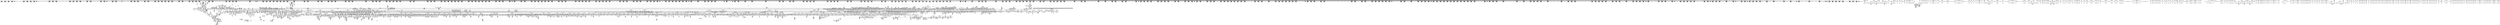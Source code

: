 digraph {
	"CONST[source:1(input),value:2(dynamic)][purpose:{object}]"
	CE0x4e42540 [shape=record,shape=Mrecord,label="{CE0x4e42540|_call_void_audit_log_end(%struct.audit_buffer*_%call68)_#10,_!dbg_!27805|security/selinux/hooks.c,5614}"]
	CE0x4fe01d0 [shape=record,shape=Mrecord,label="{CE0x4fe01d0|selinux_setprocattr:_return|*SummSource*}"]
	CE0x67c8850 [shape=record,shape=Mrecord,label="{CE0x67c8850|_call_void_rcu_read_lock()_#10,_!dbg_!27712|security/selinux/hooks.c,207}"]
	CE0x4f8c310 [shape=record,shape=Mrecord,label="{CE0x4f8c310|24:_i32,_2088:_%struct.task_struct*,_2472:_%struct.cred*,_:_CRE_3112,3116_|*MultipleSource*|Function::task_sid&Arg::task::|Function::current_has_perm&Arg::tsk::|include/linux/ptrace.h,91|Function::selinux_setprocattr&Arg::p::|Function::may_create_key&Arg::ctx::|security/selinux/hooks.c,5670|Function::ptrace_parent&Arg::task::}"]
	CE0x4ee8a40 [shape=record,shape=Mrecord,label="{CE0x4ee8a40|selinux_setprocattr:_tmp211|*SummSource*}"]
	CE0x6729580 [shape=record,shape=Mrecord,label="{CE0x6729580|_call_void_mcount()_#3|*SummSink*}"]
	CE0x6809470 [shape=record,shape=Mrecord,label="{CE0x6809470|__preempt_count_sub:_val|Function::__preempt_count_sub&Arg::val::}"]
	CE0x4f8a420 [shape=record,shape=Mrecord,label="{CE0x4f8a420|24:_i32,_2088:_%struct.task_struct*,_2472:_%struct.cred*,_:_CRE_3048,3056_|*MultipleSource*|Function::task_sid&Arg::task::|Function::current_has_perm&Arg::tsk::|include/linux/ptrace.h,91|Function::selinux_setprocattr&Arg::p::|Function::may_create_key&Arg::ctx::|security/selinux/hooks.c,5670|Function::ptrace_parent&Arg::task::}"]
	CE0x67b5f00 [shape=record,shape=Mrecord,label="{CE0x67b5f00|current_sid:_tmp1}"]
	CE0x6760ee0 [shape=record,shape=Mrecord,label="{CE0x6760ee0|__preempt_count_add:_do.end}"]
	CE0x66db760 [shape=record,shape=Mrecord,label="{CE0x66db760|%struct.common_audit_data*_null|*Constant*|*SummSink*}"]
	CE0x4fcfb70 [shape=record,shape=Mrecord,label="{CE0x4fcfb70|selinux_setprocattr:_tmp}"]
	CE0x4f69790 [shape=record,shape=Mrecord,label="{CE0x4f69790|24:_i32,_2088:_%struct.task_struct*,_2472:_%struct.cred*,_:_CRE_2016,2020_|*MultipleSource*|Function::task_sid&Arg::task::|Function::current_has_perm&Arg::tsk::|include/linux/ptrace.h,91|Function::selinux_setprocattr&Arg::p::|Function::may_create_key&Arg::ctx::|security/selinux/hooks.c,5670|Function::ptrace_parent&Arg::task::}"]
	CE0x4e83640 [shape=record,shape=Mrecord,label="{CE0x4e83640|rcu_read_unlock:_tmp5|include/linux/rcupdate.h,933}"]
	CE0x4fe0240 [shape=record,shape=Mrecord,label="{CE0x4fe0240|COLLAPSED:_GCMRE___llvm_gcov_ctr330_internal_global_102_x_i64_zeroinitializer:_elem_0:default:}"]
	CE0x4e36230 [shape=record,shape=Mrecord,label="{CE0x4e36230|i64_29|*Constant*}"]
	CE0x4ee8230 [shape=record,shape=Mrecord,label="{CE0x4ee8230|selinux_setprocattr:_tmp209|*SummSource*}"]
	CE0x67797b0 [shape=record,shape=Mrecord,label="{CE0x67797b0|task_sid:_call3|security/selinux/hooks.c,208|*SummSource*}"]
	CE0x4e37f80 [shape=record,shape=Mrecord,label="{CE0x4e37f80|i64_13|*Constant*}"]
	CE0x4ec56e0 [shape=record,shape=Mrecord,label="{CE0x4ec56e0|selinux_setprocattr:_size.addr.1|*SummSource*}"]
	CE0x4fd35c0 [shape=record,shape=Mrecord,label="{CE0x4fd35c0|selinux_setprocattr:_sid|security/selinux/hooks.c, 5563|*SummSink*}"]
	CE0x4e9df90 [shape=record,shape=Mrecord,label="{CE0x4e9df90|selinux_setprocattr:_tmp117|security/selinux/hooks.c,5636|*SummSource*}"]
	CE0x4ec1e10 [shape=record,shape=Mrecord,label="{CE0x4ec1e10|selinux_setprocattr:_tmp104|security/selinux/hooks.c,5621|*SummSink*}"]
	CE0x67c2ff0 [shape=record,shape=Mrecord,label="{CE0x67c2ff0|rcu_lock_acquire:_tmp1|*SummSource*}"]
	CE0x4fac120 [shape=record,shape=Mrecord,label="{CE0x4fac120|rcu_read_lock:_tmp22|include/linux/rcupdate.h,884|*SummSink*}"]
	CE0x4e327e0 [shape=record,shape=Mrecord,label="{CE0x4e327e0|selinux_setprocattr:_tmp81|security/selinux/hooks.c,5600}"]
	CE0x676b520 [shape=record,shape=Mrecord,label="{CE0x676b520|24:_i32,_2088:_%struct.task_struct*,_2472:_%struct.cred*,_:_CRE_10528,10536_|*MultipleSource*|Function::task_sid&Arg::task::|Function::current_has_perm&Arg::tsk::|include/linux/ptrace.h,91|Function::selinux_setprocattr&Arg::p::|Function::may_create_key&Arg::ctx::|security/selinux/hooks.c,5670|Function::ptrace_parent&Arg::task::}"]
	CE0x67b4720 [shape=record,shape=Mrecord,label="{CE0x67b4720|rcu_read_unlock:_tmp17|include/linux/rcupdate.h,933|*SummSource*}"]
	CE0x67fc590 [shape=record,shape=Mrecord,label="{CE0x67fc590|task_sid:_land.lhs.true}"]
	CE0x4ed5380 [shape=record,shape=Mrecord,label="{CE0x4ed5380|selinux_setprocattr:_tmp185|security/selinux/hooks.c,5671|*SummSource*}"]
	CE0x680e620 [shape=record,shape=Mrecord,label="{CE0x680e620|i64*_getelementptr_inbounds_(_11_x_i64_,_11_x_i64_*___llvm_gcov_ctr127,_i64_0,_i64_8)|*Constant*}"]
	CE0x67dc960 [shape=record,shape=Mrecord,label="{CE0x67dc960|_ret_void,_!dbg_!27719|./arch/x86/include/asm/preempt.h,73|*SummSink*}"]
	CE0x4fab680 [shape=record,shape=Mrecord,label="{CE0x4fab680|i64*_getelementptr_inbounds_(_102_x_i64_,_102_x_i64_*___llvm_gcov_ctr330,_i64_0,_i64_21)|*Constant*|*SummSource*}"]
	CE0x4ee1f40 [shape=record,shape=Mrecord,label="{CE0x4ee1f40|selinux_setprocattr:_tmp200|security/selinux/hooks.c,5679|*SummSink*}"]
	CE0x4eac2c0 [shape=record,shape=Mrecord,label="{CE0x4eac2c0|selinux_setprocattr:_tmp133|security/selinux/hooks.c,5640|*SummSource*}"]
	CE0x4fec3a0 [shape=record,shape=Mrecord,label="{CE0x4fec3a0|selinux_setprocattr:_tmp141|security/selinux/hooks.c,5643}"]
	CE0x66c6f00 [shape=record,shape=Mrecord,label="{CE0x66c6f00|i64_72|*Constant*}"]
	CE0x4e067c0 [shape=record,shape=Mrecord,label="{CE0x4e067c0|i64_64|*Constant*}"]
	CE0x679a770 [shape=record,shape=Mrecord,label="{CE0x679a770|rcu_read_lock:_tmp21|include/linux/rcupdate.h,884}"]
	CE0x67e0660 [shape=record,shape=Mrecord,label="{CE0x67e0660|VOIDTB_TE:_CE_112,120_|*MultipleSource*|Function::cred_sid&Arg::cred::|*LoadInst*|security/selinux/hooks.c,208|security/selinux/hooks.c,196}"]
	CE0x66d0ad0 [shape=record,shape=Mrecord,label="{CE0x66d0ad0|current_sid:_tmp17|security/selinux/hooks.c,218}"]
	CE0x4fe6a40 [shape=record,shape=Mrecord,label="{CE0x4fe6a40|selinux_setprocattr:_conv48|security/selinux/hooks.c,5599|*SummSource*}"]
	CE0x4e462f0 [shape=record,shape=Mrecord,label="{CE0x4e462f0|selinux_setprocattr:_audit_context|security/selinux/hooks.c,5611|*SummSink*}"]
	CE0x4ef71d0 [shape=record,shape=Mrecord,label="{CE0x4ef71d0|task_sid:_tmp|*SummSource*}"]
	CE0x4fd96e0 [shape=record,shape=Mrecord,label="{CE0x4fd96e0|i64*_getelementptr_inbounds_(_102_x_i64_,_102_x_i64_*___llvm_gcov_ctr330,_i64_0,_i64_20)|*Constant*}"]
	CE0x4fd3cd0 [shape=record,shape=Mrecord,label="{CE0x4fd3cd0|selinux_setprocattr:_call4|security/selinux/hooks.c,5580|*SummSource*}"]
	CE0x4e76060 [shape=record,shape=Mrecord,label="{CE0x4e76060|selinux_setprocattr:_tmp36|security/selinux/hooks.c,5587|*SummSink*}"]
	CE0x67b5430 [shape=record,shape=Mrecord,label="{CE0x67b5430|rcu_read_unlock:_tmp7|include/linux/rcupdate.h,933|*SummSource*}"]
	CE0x4f86e10 [shape=record,shape=Mrecord,label="{CE0x4f86e10|24:_i32,_2088:_%struct.task_struct*,_2472:_%struct.cred*,_:_CRE_2960,2961_}"]
	CE0x66cb7f0 [shape=record,shape=Mrecord,label="{CE0x66cb7f0|selinux_setprocattr:_tmp163|security/selinux/hooks.c,5654|*SummSource*}"]
	CE0x67bdb40 [shape=record,shape=Mrecord,label="{CE0x67bdb40|current_sid:_if.then|*SummSink*}"]
	CE0x4fa1a00 [shape=record,shape=Mrecord,label="{CE0x4fa1a00|selinux_setprocattr:_arrayidx46|security/selinux/hooks.c,5596|*SummSource*}"]
	CE0x4ee6780 [shape=record,shape=Mrecord,label="{CE0x4ee6780|selinux_setprocattr:_sid133|security/selinux/hooks.c,5682|*SummSink*}"]
	CE0x4f824f0 [shape=record,shape=Mrecord,label="{CE0x4f824f0|24:_i32,_2088:_%struct.task_struct*,_2472:_%struct.cred*,_:_CRE_2915,2916_}"]
	CE0x67f87f0 [shape=record,shape=Mrecord,label="{CE0x67f87f0|i64_7|*Constant*}"]
	CE0x66becc0 [shape=record,shape=Mrecord,label="{CE0x66becc0|selinux_setprocattr:_tmp148|security/selinux/hooks.c,5645|*SummSink*}"]
	CE0x4f805e0 [shape=record,shape=Mrecord,label="{CE0x4f805e0|24:_i32,_2088:_%struct.task_struct*,_2472:_%struct.cred*,_:_CRE_2888,2896_|*MultipleSource*|Function::task_sid&Arg::task::|Function::current_has_perm&Arg::tsk::|include/linux/ptrace.h,91|Function::selinux_setprocattr&Arg::p::|Function::may_create_key&Arg::ctx::|security/selinux/hooks.c,5670|Function::ptrace_parent&Arg::task::}"]
	CE0x6814530 [shape=record,shape=Mrecord,label="{CE0x6814530|__rcu_read_lock:_tmp1|*SummSink*}"]
	CE0x678c390 [shape=record,shape=Mrecord,label="{CE0x678c390|ptrace_parent:_tmp33|include/linux/ptrace.h,93|*SummSink*}"]
	CE0x4f92da0 [shape=record,shape=Mrecord,label="{CE0x4f92da0|24:_i32,_2088:_%struct.task_struct*,_2472:_%struct.cred*,_:_CRE_6008,6136_|*MultipleSource*|Function::task_sid&Arg::task::|Function::current_has_perm&Arg::tsk::|include/linux/ptrace.h,91|Function::selinux_setprocattr&Arg::p::|Function::may_create_key&Arg::ctx::|security/selinux/hooks.c,5670|Function::ptrace_parent&Arg::task::}"]
	CE0x4fe8a50 [shape=record,shape=Mrecord,label="{CE0x4fe8a50|selinux_setprocattr:_tmp172|security/selinux/hooks.c,5656|*SummSource*}"]
	CE0x4e20e70 [shape=record,shape=Mrecord,label="{CE0x4e20e70|get_current:_tmp4|./arch/x86/include/asm/current.h,14}"]
	CE0x679a4e0 [shape=record,shape=Mrecord,label="{CE0x679a4e0|i64*_getelementptr_inbounds_(_13_x_i64_,_13_x_i64_*___llvm_gcov_ctr126,_i64_0,_i64_9)|*Constant*|*SummSource*}"]
	CE0x4e19ce0 [shape=record,shape=Mrecord,label="{CE0x4e19ce0|selinux_setprocattr:_tmp66|security/selinux/hooks.c,5594|*SummSource*}"]
	CE0x67835e0 [shape=record,shape=Mrecord,label="{CE0x67835e0|ptrace_parent:_tmp6|include/linux/ptrace.h,91}"]
	CE0x4e3a120 [shape=record,shape=Mrecord,label="{CE0x4e3a120|selinux_setprocattr:_tmp112|security/selinux/hooks.c,5626|*SummSink*}"]
	CE0x4eb5db0 [shape=record,shape=Mrecord,label="{CE0x4eb5db0|_call_void_mcount()_#3}"]
	CE0x4e5f560 [shape=record,shape=Mrecord,label="{CE0x4e5f560|i64*_getelementptr_inbounds_(_102_x_i64_,_102_x_i64_*___llvm_gcov_ctr330,_i64_0,_i64_47)|*Constant*|*SummSource*}"]
	CE0x4fa3360 [shape=record,shape=Mrecord,label="{CE0x4fa3360|i64*_getelementptr_inbounds_(_13_x_i64_,_13_x_i64_*___llvm_gcov_ctr126,_i64_0,_i64_1)|*Constant*}"]
	CE0x6780450 [shape=record,shape=Mrecord,label="{CE0x6780450|ptrace_parent:_lnot|include/linux/ptrace.h,91|*SummSource*}"]
	CE0x6799c40 [shape=record,shape=Mrecord,label="{CE0x6799c40|task_sid:_tmp22|security/selinux/hooks.c,208|*SummSink*}"]
	CE0x4e68e80 [shape=record,shape=Mrecord,label="{CE0x4e68e80|selinux_setprocattr:_if.end31}"]
	CE0x6776ff0 [shape=record,shape=Mrecord,label="{CE0x6776ff0|task_sid:_do.end|*SummSource*}"]
	CE0x4e8ef70 [shape=record,shape=Mrecord,label="{CE0x4e8ef70|GLOBAL:_cred_sid|*Constant*|*SummSource*}"]
	CE0x4eead10 [shape=record,shape=Mrecord,label="{CE0x4eead10|selinux_setprocattr:_tmp214}"]
	CE0x4e83c80 [shape=record,shape=Mrecord,label="{CE0x4e83c80|selinux_setprocattr:_if.else13}"]
	CE0x4eabc20 [shape=record,shape=Mrecord,label="{CE0x4eabc20|selinux_setprocattr:_tmp132|security/selinux/hooks.c,5640}"]
	CE0x6723860 [shape=record,shape=Mrecord,label="{CE0x6723860|get_current:_tmp}"]
	CE0x67f0dd0 [shape=record,shape=Mrecord,label="{CE0x67f0dd0|__rcu_read_unlock:_do.body|*SummSource*}"]
	CE0x4eec310 [shape=record,shape=Mrecord,label="{CE0x4eec310|selinux_setprocattr:_tmp216|*SummSink*}"]
	CE0x674f170 [shape=record,shape=Mrecord,label="{CE0x674f170|__preempt_count_sub:_tmp3}"]
	CE0x6790010 [shape=record,shape=Mrecord,label="{CE0x6790010|ptrace_parent:_tmp13|include/linux/ptrace.h,92|*SummSink*}"]
	CE0x4e61180 [shape=record,shape=Mrecord,label="{CE0x4e61180|selinux_setprocattr:_tmp93|security/selinux/hooks.c,5608|*SummSource*}"]
	CE0x4fa3ea0 [shape=record,shape=Mrecord,label="{CE0x4fa3ea0|GLOBAL:_may_create_key|*Constant*}"]
	CE0x4fa05f0 [shape=record,shape=Mrecord,label="{CE0x4fa05f0|24:_i32,_2088:_%struct.task_struct*,_2472:_%struct.cred*,_:_CRE_6448,6456_|*MultipleSource*|Function::task_sid&Arg::task::|Function::current_has_perm&Arg::tsk::|include/linux/ptrace.h,91|Function::selinux_setprocattr&Arg::p::|Function::may_create_key&Arg::ctx::|security/selinux/hooks.c,5670|Function::ptrace_parent&Arg::task::}"]
	CE0x4e64ea0 [shape=record,shape=Mrecord,label="{CE0x4e64ea0|i64*_getelementptr_inbounds_(_2_x_i64_,_2_x_i64_*___llvm_gcov_ctr136,_i64_0,_i64_1)|*Constant*|*SummSink*}"]
	CE0x4e77a70 [shape=record,shape=Mrecord,label="{CE0x4e77a70|selinux_setprocattr:_if.then57|*SummSource*}"]
	CE0x4e3c070 [shape=record,shape=Mrecord,label="{CE0x4e3c070|selinux_setprocattr:_tmp69|security/selinux/hooks.c,5595}"]
	CE0x4fcdaf0 [shape=record,shape=Mrecord,label="{CE0x4fcdaf0|rcu_read_lock:_tmp20|include/linux/rcupdate.h,882|*SummSource*}"]
	CE0x4ea4bb0 [shape=record,shape=Mrecord,label="{CE0x4ea4bb0|selinux_setprocattr:_tobool86|security/selinux/hooks.c,5638}"]
	CE0x4f7ac80 [shape=record,shape=Mrecord,label="{CE0x4f7ac80|24:_i32,_2088:_%struct.task_struct*,_2472:_%struct.cred*,_:_CRE_2696,2704_|*MultipleSource*|Function::task_sid&Arg::task::|Function::current_has_perm&Arg::tsk::|include/linux/ptrace.h,91|Function::selinux_setprocattr&Arg::p::|Function::may_create_key&Arg::ctx::|security/selinux/hooks.c,5670|Function::ptrace_parent&Arg::task::}"]
	CE0x4ec1c60 [shape=record,shape=Mrecord,label="{CE0x4ec1c60|selinux_setprocattr:_tmp104|security/selinux/hooks.c,5621|*SummSource*}"]
	CE0x4e7efb0 [shape=record,shape=Mrecord,label="{CE0x4e7efb0|i32_64|*Constant*}"]
	CE0x67762e0 [shape=record,shape=Mrecord,label="{CE0x67762e0|rcu_read_unlock:_tmp14|include/linux/rcupdate.h,933|*SummSink*}"]
	CE0x67fe2f0 [shape=record,shape=Mrecord,label="{CE0x67fe2f0|i64*_getelementptr_inbounds_(_4_x_i64_,_4_x_i64_*___llvm_gcov_ctr134,_i64_0,_i64_0)|*Constant*|*SummSource*}"]
	CE0x4e69bd0 [shape=record,shape=Mrecord,label="{CE0x4e69bd0|selinux_setprocattr:_land.lhs.true52|*SummSink*}"]
	CE0x66bfe10 [shape=record,shape=Mrecord,label="{CE0x66bfe10|selinux_setprocattr:_tmp150|security/selinux/hooks.c,5646|*SummSink*}"]
	CE0x4f100c0 [shape=record,shape=Mrecord,label="{CE0x4f100c0|rcu_read_unlock:_tmp4|include/linux/rcupdate.h,933}"]
	CE0x67c4de0 [shape=record,shape=Mrecord,label="{CE0x67c4de0|VOIDTB_TE:_CE_44,48_|*MultipleSource*|Function::cred_sid&Arg::cred::|*LoadInst*|security/selinux/hooks.c,208|security/selinux/hooks.c,196}"]
	CE0x4e31770 [shape=record,shape=Mrecord,label="{CE0x4e31770|selinux_setprocattr:_if.end114|*SummSource*}"]
	CE0x4e359a0 [shape=record,shape=Mrecord,label="{CE0x4e359a0|selinux_setprocattr:_if.else|*SummSource*}"]
	CE0x4fbdbe0 [shape=record,shape=Mrecord,label="{CE0x4fbdbe0|selinux_setprocattr:_tmp60|security/selinux/hooks.c,5594|*SummSource*}"]
	CE0x67f8d70 [shape=record,shape=Mrecord,label="{CE0x67f8d70|task_sid:_tmp14|security/selinux/hooks.c,208}"]
	CE0x4e376f0 [shape=record,shape=Mrecord,label="{CE0x4e376f0|selinux_setprocattr:_tobool15|security/selinux/hooks.c,5584|*SummSink*}"]
	CE0x680b4f0 [shape=record,shape=Mrecord,label="{CE0x680b4f0|rcu_read_unlock:_if.then}"]
	CE0x6727f40 [shape=record,shape=Mrecord,label="{CE0x6727f40|get_current:_tmp2}"]
	CE0x6799e30 [shape=record,shape=Mrecord,label="{CE0x6799e30|task_sid:_tmp23|security/selinux/hooks.c,208}"]
	CE0x4e3e3f0 [shape=record,shape=Mrecord,label="{CE0x4e3e3f0|selinux_setprocattr:_tmp96|security/selinux/hooks.c,5611|*SummSource*}"]
	CE0x67be2b0 [shape=record,shape=Mrecord,label="{CE0x67be2b0|current_sid:_tmp3|*SummSource*}"]
	CE0x67dac50 [shape=record,shape=Mrecord,label="{CE0x67dac50|_call_void_lock_acquire(%struct.lockdep_map*_%map,_i32_0,_i32_0,_i32_2,_i32_0,_%struct.lockdep_map*_null,_i64_ptrtoint_(i8*_blockaddress(_rcu_lock_acquire,_%__here)_to_i64))_#10,_!dbg_!27716|include/linux/rcupdate.h,418}"]
	CE0x4e32310 [shape=record,shape=Mrecord,label="{CE0x4e32310|selinux_setprocattr:_if.then127}"]
	CE0x66d3540 [shape=record,shape=Mrecord,label="{CE0x66d3540|GLOBAL:_lockdep_rcu_suspicious|*Constant*}"]
	CE0x67f3b90 [shape=record,shape=Mrecord,label="{CE0x67f3b90|i64*_getelementptr_inbounds_(_2_x_i64_,_2_x_i64_*___llvm_gcov_ctr131,_i64_0,_i64_0)|*Constant*|*SummSink*}"]
	CE0x4f84230 [shape=record,shape=Mrecord,label="{CE0x4f84230|24:_i32,_2088:_%struct.task_struct*,_2472:_%struct.cred*,_:_CRE_2933,2934_}"]
	CE0x66c2860 [shape=record,shape=Mrecord,label="{CE0x66c2860|selinux_setprocattr:_call101|security/selinux/hooks.c,5647}"]
	CE0x67c87e0 [shape=record,shape=Mrecord,label="{CE0x67c87e0|GLOBAL:_rcu_read_lock|*Constant*}"]
	CE0x4fc0300 [shape=record,shape=Mrecord,label="{CE0x4fc0300|selinux_setprocattr:_tmp1}"]
	CE0x678d230 [shape=record,shape=Mrecord,label="{CE0x678d230|ptrace_parent:_retval.0|*SummSource*}"]
	CE0x4e9ee90 [shape=record,shape=Mrecord,label="{CE0x4e9ee90|selinux_setprocattr:_call81|security/selinux/hooks.c,5636|*SummSink*}"]
	CE0x67fe550 [shape=record,shape=Mrecord,label="{CE0x67fe550|i64*_getelementptr_inbounds_(_4_x_i64_,_4_x_i64_*___llvm_gcov_ctr134,_i64_0,_i64_0)|*Constant*}"]
	CE0x4f98bd0 [shape=record,shape=Mrecord,label="{CE0x4f98bd0|24:_i32,_2088:_%struct.task_struct*,_2472:_%struct.cred*,_:_CRE_6304,6305_}"]
	CE0x66c7f10 [shape=record,shape=Mrecord,label="{CE0x66c7f10|selinux_setprocattr:_tmp159|security/selinux/hooks.c,5649|*SummSink*}"]
	CE0x67f2580 [shape=record,shape=Mrecord,label="{CE0x67f2580|_call_void_lockdep_rcu_suspicious(i8*_getelementptr_inbounds_(_25_x_i8_,_25_x_i8_*_.str45,_i32_0,_i32_0),_i32_934,_i8*_getelementptr_inbounds_(_44_x_i8_,_44_x_i8_*_.str47,_i32_0,_i32_0))_#10,_!dbg_!27726|include/linux/rcupdate.h,933}"]
	CE0x67c8f10 [shape=record,shape=Mrecord,label="{CE0x67c8f10|__rcu_read_unlock:_tmp2|*SummSource*}"]
	CE0x4f993f0 [shape=record,shape=Mrecord,label="{CE0x4f993f0|24:_i32,_2088:_%struct.task_struct*,_2472:_%struct.cred*,_:_CRE_6309,6310_}"]
	CE0x67b9650 [shape=record,shape=Mrecord,label="{CE0x67b9650|rcu_read_unlock:_tmp20|include/linux/rcupdate.h,933}"]
	CE0x67247e0 [shape=record,shape=Mrecord,label="{CE0x67247e0|24:_i32,_2088:_%struct.task_struct*,_2472:_%struct.cred*,_:_CRE_6584,6600_|*MultipleSource*|Function::task_sid&Arg::task::|Function::current_has_perm&Arg::tsk::|include/linux/ptrace.h,91|Function::selinux_setprocattr&Arg::p::|Function::may_create_key&Arg::ctx::|security/selinux/hooks.c,5670|Function::ptrace_parent&Arg::task::}"]
	CE0x678cf10 [shape=record,shape=Mrecord,label="{CE0x678cf10|ptrace_parent:_tmp35|include/linux/ptrace.h,94|*SummSource*}"]
	CE0x4ec31c0 [shape=record,shape=Mrecord,label="{CE0x4ec31c0|i64*_getelementptr_inbounds_(_102_x_i64_,_102_x_i64_*___llvm_gcov_ctr330,_i64_0,_i64_50)|*Constant*|*SummSink*}"]
	CE0x67bcbd0 [shape=record,shape=Mrecord,label="{CE0x67bcbd0|GLOBAL:___rcu_read_unlock|*Constant*|*SummSink*}"]
	CE0x4f08320 [shape=record,shape=Mrecord,label="{CE0x4f08320|24:_i32,_2088:_%struct.task_struct*,_2472:_%struct.cred*,_:_CRE_1880,1888_|*MultipleSource*|Function::task_sid&Arg::task::|Function::current_has_perm&Arg::tsk::|include/linux/ptrace.h,91|Function::selinux_setprocattr&Arg::p::|Function::may_create_key&Arg::ctx::|security/selinux/hooks.c,5670|Function::ptrace_parent&Arg::task::}"]
	CE0x67f3050 [shape=record,shape=Mrecord,label="{CE0x67f3050|i64*_getelementptr_inbounds_(_4_x_i64_,_4_x_i64_*___llvm_gcov_ctr133,_i64_0,_i64_0)|*Constant*}"]
	CE0x4e5f620 [shape=record,shape=Mrecord,label="{CE0x4e5f620|i64*_getelementptr_inbounds_(_102_x_i64_,_102_x_i64_*___llvm_gcov_ctr330,_i64_0,_i64_47)|*Constant*|*SummSink*}"]
	CE0x4e6d930 [shape=record,shape=Mrecord,label="{CE0x4e6d930|rcu_read_lock:_tmp1|*SummSource*}"]
	CE0x4f6afa0 [shape=record,shape=Mrecord,label="{CE0x4f6afa0|24:_i32,_2088:_%struct.task_struct*,_2472:_%struct.cred*,_:_CRE_2052,2056_|*MultipleSource*|Function::task_sid&Arg::task::|Function::current_has_perm&Arg::tsk::|include/linux/ptrace.h,91|Function::selinux_setprocattr&Arg::p::|Function::may_create_key&Arg::ctx::|security/selinux/hooks.c,5670|Function::ptrace_parent&Arg::task::}"]
	CE0x668e9f0 [shape=record,shape=Mrecord,label="{CE0x668e9f0|selinux_setprocattr:_if.end75|*SummSink*}"]
	CE0x67dcee0 [shape=record,shape=Mrecord,label="{CE0x67dcee0|rcu_lock_acquire:_tmp2|*SummSource*}"]
	CE0x6805200 [shape=record,shape=Mrecord,label="{CE0x6805200|cred_sid:_tmp5|security/selinux/hooks.c,196|*SummSink*}"]
	CE0x4eba370 [shape=record,shape=Mrecord,label="{CE0x4eba370|task_sid:_tmp20|security/selinux/hooks.c,208|*SummSource*}"]
	CE0x4f86450 [shape=record,shape=Mrecord,label="{CE0x4f86450|24:_i32,_2088:_%struct.task_struct*,_2472:_%struct.cred*,_:_CRE_2954,2955_}"]
	CE0x67700c0 [shape=record,shape=Mrecord,label="{CE0x67700c0|ptrace_parent:_tmp26|include/linux/ptrace.h,92}"]
	CE0x674a5c0 [shape=record,shape=Mrecord,label="{CE0x674a5c0|i64*_getelementptr_inbounds_(_4_x_i64_,_4_x_i64_*___llvm_gcov_ctr135,_i64_0,_i64_0)|*Constant*|*SummSink*}"]
	CE0x66c4060 [shape=record,shape=Mrecord,label="{CE0x66c4060|i64_70|*Constant*|*SummSource*}"]
	CE0x4f9b950 [shape=record,shape=Mrecord,label="{CE0x4f9b950|24:_i32,_2088:_%struct.task_struct*,_2472:_%struct.cred*,_:_CRE_6332,6333_}"]
	CE0x67f69b0 [shape=record,shape=Mrecord,label="{CE0x67f69b0|task_sid:_do.body5}"]
	CE0x66d2b40 [shape=record,shape=Mrecord,label="{CE0x66d2b40|_call_void_lockdep_rcu_suspicious(i8*_getelementptr_inbounds_(_25_x_i8_,_25_x_i8_*_.str3,_i32_0,_i32_0),_i32_218,_i8*_getelementptr_inbounds_(_45_x_i8_,_45_x_i8_*_.str12,_i32_0,_i32_0))_#10,_!dbg_!27727|security/selinux/hooks.c,218|*SummSource*}"]
	CE0x4f9d350 [shape=record,shape=Mrecord,label="{CE0x4f9d350|24:_i32,_2088:_%struct.task_struct*,_2472:_%struct.cred*,_:_CRE_6348,6349_}"]
	CE0x4ec5530 [shape=record,shape=Mrecord,label="{CE0x4ec5530|i64_53|*Constant*|*SummSink*}"]
	CE0x67c6d80 [shape=record,shape=Mrecord,label="{CE0x67c6d80|rcu_lock_acquire:_tmp3}"]
	CE0x67f3950 [shape=record,shape=Mrecord,label="{CE0x67f3950|__preempt_count_sub:_sub|./arch/x86/include/asm/preempt.h,77}"]
	CE0x4ed61b0 [shape=record,shape=Mrecord,label="{CE0x4ed61b0|selinux_setprocattr:_tmp188|security/selinux/hooks.c,5671}"]
	CE0x4f93ed0 [shape=record,shape=Mrecord,label="{CE0x4f93ed0|24:_i32,_2088:_%struct.task_struct*,_2472:_%struct.cred*,_:_CRE_6176,6180_|*MultipleSource*|Function::task_sid&Arg::task::|Function::current_has_perm&Arg::tsk::|include/linux/ptrace.h,91|Function::selinux_setprocattr&Arg::p::|Function::may_create_key&Arg::ctx::|security/selinux/hooks.c,5670|Function::ptrace_parent&Arg::task::}"]
	CE0x4e9ca60 [shape=record,shape=Mrecord,label="{CE0x4e9ca60|task_sid:_tmp17|security/selinux/hooks.c,208|*SummSink*}"]
	CE0x4e5df90 [shape=record,shape=Mrecord,label="{CE0x4e5df90|GLOBAL:_security_context_to_sid_force|*Constant*}"]
	CE0x4fb83a0 [shape=record,shape=Mrecord,label="{CE0x4fb83a0|_ret_void,_!dbg_!27717|include/linux/rcupdate.h,240|*SummSource*}"]
	CE0x4e70af0 [shape=record,shape=Mrecord,label="{CE0x4e70af0|may_create_key:_tmp2|*SummSink*}"]
	CE0x675d3d0 [shape=record,shape=Mrecord,label="{CE0x675d3d0|i64*_getelementptr_inbounds_(_4_x_i64_,_4_x_i64_*___llvm_gcov_ctr135,_i64_0,_i64_3)|*Constant*|*SummSink*}"]
	CE0x4e7e0d0 [shape=record,shape=Mrecord,label="{CE0x4e7e0d0|selinux_setprocattr:_if.end95|*SummSource*}"]
	CE0x4ec3dd0 [shape=record,shape=Mrecord,label="{CE0x4ec3dd0|selinux_setprocattr:_tmp107|security/selinux/hooks.c,5623|*SummSource*}"]
	CE0x67b1bf0 [shape=record,shape=Mrecord,label="{CE0x67b1bf0|rcu_read_unlock:_tmp16|include/linux/rcupdate.h,933|*SummSink*}"]
	CE0x67eab80 [shape=record,shape=Mrecord,label="{CE0x67eab80|i8*_getelementptr_inbounds_(_41_x_i8_,_41_x_i8_*_.str44,_i32_0,_i32_0)|*Constant*}"]
	CE0x66df140 [shape=record,shape=Mrecord,label="{CE0x66df140|i64*_getelementptr_inbounds_(_102_x_i64_,_102_x_i64_*___llvm_gcov_ctr330,_i64_0,_i64_83)|*Constant*|*SummSource*}"]
	CE0x4ef1370 [shape=record,shape=Mrecord,label="{CE0x4ef1370|i64*_getelementptr_inbounds_(_102_x_i64_,_102_x_i64_*___llvm_gcov_ctr330,_i64_0,_i64_100)|*Constant*|*SummSource*}"]
	CE0x4e8a710 [shape=record,shape=Mrecord,label="{CE0x4e8a710|i32_131072|*Constant*}"]
	CE0x67c8ea0 [shape=record,shape=Mrecord,label="{CE0x67c8ea0|__rcu_read_unlock:_tmp2}"]
	CE0x4e07af0 [shape=record,shape=Mrecord,label="{CE0x4e07af0|selinux_setprocattr:_tmp138|security/selinux/hooks.c,5642|*SummSource*}"]
	CE0x4eac430 [shape=record,shape=Mrecord,label="{CE0x4eac430|selinux_setprocattr:_tmp133|security/selinux/hooks.c,5640|*SummSink*}"]
	CE0x4e27680 [shape=record,shape=Mrecord,label="{CE0x4e27680|selinux_setprocattr:_tmp55|security/selinux/hooks.c,5594}"]
	CE0x67d4a00 [shape=record,shape=Mrecord,label="{CE0x67d4a00|current_sid:_tmp21|security/selinux/hooks.c,218}"]
	"CONST[source:0(mediator),value:0(static)][purpose:{operation}]"
	CE0x4e6f040 [shape=record,shape=Mrecord,label="{CE0x4e6f040|selinux_setprocattr:_if.else88}"]
	CE0x6807e60 [shape=record,shape=Mrecord,label="{CE0x6807e60|rcu_read_unlock:_tobool|include/linux/rcupdate.h,933}"]
	CE0x4fa8670 [shape=record,shape=Mrecord,label="{CE0x4fa8670|selinux_setprocattr:_arrayidx59|security/selinux/hooks.c,5607}"]
	CE0x680f3c0 [shape=record,shape=Mrecord,label="{CE0x680f3c0|_call_void_lockdep_rcu_suspicious(i8*_getelementptr_inbounds_(_25_x_i8_,_25_x_i8_*_.str45,_i32_0,_i32_0),_i32_883,_i8*_getelementptr_inbounds_(_42_x_i8_,_42_x_i8_*_.str46,_i32_0,_i32_0))_#10,_!dbg_!27728|include/linux/rcupdate.h,882}"]
	CE0x4eb7e30 [shape=record,shape=Mrecord,label="{CE0x4eb7e30|task_sid:_tmp2}"]
	CE0x680b980 [shape=record,shape=Mrecord,label="{CE0x680b980|i8*_getelementptr_inbounds_(_25_x_i8_,_25_x_i8_*_.str45,_i32_0,_i32_0)|*Constant*}"]
	CE0x4ed1920 [shape=record,shape=Mrecord,label="{CE0x4ed1920|GLOBAL:_rcu_read_lock|*Constant*|*SummSource*}"]
	CE0x67278f0 [shape=record,shape=Mrecord,label="{CE0x67278f0|__preempt_count_add:_bb|*SummSink*}"]
	CE0x4e66540 [shape=record,shape=Mrecord,label="{CE0x4e66540|selinux_setprocattr:_if.end72|*SummSink*}"]
	CE0x4fc50d0 [shape=record,shape=Mrecord,label="{CE0x4fc50d0|VOIDTB_TE_array:_GCR_.str75_private_unnamed_addr_constant_10_x_i8_c_keycreate_00_,_align_1:_elem_0:default:}"]
	CE0x4eccf90 [shape=record,shape=Mrecord,label="{CE0x4eccf90|i32_22|*Constant*|*SummSource*}"]
	CE0x4f12b90 [shape=record,shape=Mrecord,label="{CE0x4f12b90|selinux_setprocattr:_tmp101|security/selinux/hooks.c,5621|*SummSink*}"]
	CE0x67bc510 [shape=record,shape=Mrecord,label="{CE0x67bc510|_call_void___rcu_read_unlock()_#10,_!dbg_!27734|include/linux/rcupdate.h,937}"]
	CE0x4f0baa0 [shape=record,shape=Mrecord,label="{CE0x4f0baa0|current_sid:_tmp}"]
	CE0x4e87610 [shape=record,shape=Mrecord,label="{CE0x4e87610|selinux_setprocattr:_if.else96|*SummSink*}"]
	CE0x4e78070 [shape=record,shape=Mrecord,label="{CE0x4e78070|ptrace_parent:_if.then}"]
	CE0x4f900f0 [shape=record,shape=Mrecord,label="{CE0x4f900f0|24:_i32,_2088:_%struct.task_struct*,_2472:_%struct.cred*,_:_CRE_5904,5912_|*MultipleSource*|Function::task_sid&Arg::task::|Function::current_has_perm&Arg::tsk::|include/linux/ptrace.h,91|Function::selinux_setprocattr&Arg::p::|Function::may_create_key&Arg::ctx::|security/selinux/hooks.c,5670|Function::ptrace_parent&Arg::task::}"]
	CE0x6800430 [shape=record,shape=Mrecord,label="{CE0x6800430|GLOBAL:_rcu_lock_acquire|*Constant*}"]
	CE0x4e84fe0 [shape=record,shape=Mrecord,label="{CE0x4e84fe0|_ret_void,_!dbg_!27719|./arch/x86/include/asm/preempt.h,73}"]
	CE0x66c7c90 [shape=record,shape=Mrecord,label="{CE0x66c7c90|selinux_setprocattr:_tmp159|security/selinux/hooks.c,5649}"]
	CE0x4e84350 [shape=record,shape=Mrecord,label="{CE0x4e84350|GLOBAL:_current_has_perm|*Constant*|*SummSource*}"]
	CE0x67b6af0 [shape=record,shape=Mrecord,label="{CE0x67b6af0|task_sid:_call|security/selinux/hooks.c,208|*SummSource*}"]
	CE0x4ef61e0 [shape=record,shape=Mrecord,label="{CE0x4ef61e0|24:_i32,_2088:_%struct.task_struct*,_2472:_%struct.cred*,_:_CRE_6536,6544_|*MultipleSource*|Function::task_sid&Arg::task::|Function::current_has_perm&Arg::tsk::|include/linux/ptrace.h,91|Function::selinux_setprocattr&Arg::p::|Function::may_create_key&Arg::ctx::|security/selinux/hooks.c,5670|Function::ptrace_parent&Arg::task::}"]
	CE0x4e69de0 [shape=record,shape=Mrecord,label="{CE0x4e69de0|selinux_setprocattr:_if.then21|*SummSource*}"]
	CE0x4fdb240 [shape=record,shape=Mrecord,label="{CE0x4fdb240|_call_void_mcount()_#3}"]
	CE0x4e33ce0 [shape=record,shape=Mrecord,label="{CE0x4e33ce0|i64_14|*Constant*|*SummSource*}"]
	CE0x4e444d0 [shape=record,shape=Mrecord,label="{CE0x4e444d0|selinux_setprocattr:_tmp74|security/selinux/hooks.c,5596|*SummSink*}"]
	CE0x4e2bad0 [shape=record,shape=Mrecord,label="{CE0x4e2bad0|i64_42|*Constant*}"]
	CE0x4ee8bc0 [shape=record,shape=Mrecord,label="{CE0x4ee8bc0|selinux_setprocattr:_tmp210}"]
	CE0x4ec01f0 [shape=record,shape=Mrecord,label="{CE0x4ec01f0|i32_4|*Constant*|*SummSource*}"]
	CE0x4e14330 [shape=record,shape=Mrecord,label="{CE0x4e14330|selinux_setprocattr:_land.lhs.true34|*SummSource*}"]
	CE0x66cde60 [shape=record,shape=Mrecord,label="{CE0x66cde60|selinux_setprocattr:_tmp167|security/selinux/hooks.c,5655}"]
	CE0x4e91f40 [shape=record,shape=Mrecord,label="{CE0x4e91f40|GLOBAL:_capable|*Constant*}"]
	CE0x4ec45b0 [shape=record,shape=Mrecord,label="{CE0x4ec45b0|selinux_setprocattr:_tmp107|security/selinux/hooks.c,5623|*SummSink*}"]
	CE0x4fa30c0 [shape=record,shape=Mrecord,label="{CE0x4fa30c0|task_sid:_tmp1|*SummSink*}"]
	CE0x4e649f0 [shape=record,shape=Mrecord,label="{CE0x4e649f0|rcu_read_lock:_tmp14|include/linux/rcupdate.h,882|*SummSource*}"]
	CE0x67ffb00 [shape=record,shape=Mrecord,label="{CE0x67ffb00|i64*_getelementptr_inbounds_(_4_x_i64_,_4_x_i64_*___llvm_gcov_ctr133,_i64_0,_i64_2)|*Constant*|*SummSource*}"]
	CE0x4e76970 [shape=record,shape=Mrecord,label="{CE0x4e76970|rcu_read_lock:_tmp16|include/linux/rcupdate.h,882|*SummSink*}"]
	CE0x6808ff0 [shape=record,shape=Mrecord,label="{CE0x6808ff0|__rcu_read_unlock:_bb|*SummSource*}"]
	CE0x4e856a0 [shape=record,shape=Mrecord,label="{CE0x4e856a0|rcu_lock_acquire:_map|Function::rcu_lock_acquire&Arg::map::|*SummSink*}"]
	CE0x6779280 [shape=record,shape=Mrecord,label="{CE0x6779280|rcu_read_unlock:_tmp7|include/linux/rcupdate.h,933|*SummSink*}"]
	CE0x67b9d50 [shape=record,shape=Mrecord,label="{CE0x67b9d50|i64*_getelementptr_inbounds_(_11_x_i64_,_11_x_i64_*___llvm_gcov_ctr132,_i64_0,_i64_10)|*Constant*}"]
	CE0x6788ea0 [shape=record,shape=Mrecord,label="{CE0x6788ea0|ptrace_parent:_tmp30|include/linux/ptrace.h,92}"]
	CE0x4f8f6a0 [shape=record,shape=Mrecord,label="{CE0x4f8f6a0|24:_i32,_2088:_%struct.task_struct*,_2472:_%struct.cred*,_:_CRE_5880,5888_|*MultipleSource*|Function::task_sid&Arg::task::|Function::current_has_perm&Arg::tsk::|include/linux/ptrace.h,91|Function::selinux_setprocattr&Arg::p::|Function::may_create_key&Arg::ctx::|security/selinux/hooks.c,5670|Function::ptrace_parent&Arg::task::}"]
	CE0x4e61930 [shape=record,shape=Mrecord,label="{CE0x4e61930|selinux_setprocattr:_tmp94|security/selinux/hooks.c,5610|*SummSource*}"]
	CE0x4e76800 [shape=record,shape=Mrecord,label="{CE0x4e76800|rcu_read_lock:_tmp16|include/linux/rcupdate.h,882|*SummSource*}"]
	CE0x4ef1a10 [shape=record,shape=Mrecord,label="{CE0x4ef1a10|task_sid:_tmp25|security/selinux/hooks.c,208}"]
	CE0x4fe5050 [shape=record,shape=Mrecord,label="{CE0x4fe5050|selinux_setprocattr:_arrayidx|security/selinux/hooks.c,5594|*SummSink*}"]
	CE0x4e5bcc0 [shape=record,shape=Mrecord,label="{CE0x4e5bcc0|selinux_setprocattr:_tmp68|*LoadInst*|security/selinux/hooks.c,5595|*SummSink*}"]
	CE0x4e27f80 [shape=record,shape=Mrecord,label="{CE0x4e27f80|selinux_setprocattr:_tmp76|security/selinux/hooks.c,5600|*SummSink*}"]
	CE0x66cd030 [shape=record,shape=Mrecord,label="{CE0x66cd030|selinux_setprocattr:_sid110|security/selinux/hooks.c,5655|*SummSource*}"]
	CE0x67af180 [shape=record,shape=Mrecord,label="{CE0x67af180|rcu_lock_acquire:_bb|*SummSource*}"]
	CE0x4e80f30 [shape=record,shape=Mrecord,label="{CE0x4e80f30|ptrace_parent:_do.body9|*SummSink*}"]
	CE0x4f88190 [shape=record,shape=Mrecord,label="{CE0x4f88190|24:_i32,_2088:_%struct.task_struct*,_2472:_%struct.cred*,_:_CRE_2972,2973_}"]
	CE0x67be0a0 [shape=record,shape=Mrecord,label="{CE0x67be0a0|rcu_read_lock:_tmp}"]
	CE0x4f8bc30 [shape=record,shape=Mrecord,label="{CE0x4f8bc30|24:_i32,_2088:_%struct.task_struct*,_2472:_%struct.cred*,_:_CRE_3104,3108_|*MultipleSource*|Function::task_sid&Arg::task::|Function::current_has_perm&Arg::tsk::|include/linux/ptrace.h,91|Function::selinux_setprocattr&Arg::p::|Function::may_create_key&Arg::ctx::|security/selinux/hooks.c,5670|Function::ptrace_parent&Arg::task::}"]
	CE0x4e32e20 [shape=record,shape=Mrecord,label="{CE0x4e32e20|selinux_setprocattr:_tmp82|security/selinux/hooks.c,5600|*SummSource*}"]
	CE0x4fac0b0 [shape=record,shape=Mrecord,label="{CE0x4fac0b0|rcu_read_lock:_tmp21|include/linux/rcupdate.h,884|*SummSink*}"]
	CE0x4fb8110 [shape=record,shape=Mrecord,label="{CE0x4fb8110|selinux_setprocattr:_error.0|*SummSource*}"]
	CE0x67bfaf0 [shape=record,shape=Mrecord,label="{CE0x67bfaf0|current_sid:_do.body|*SummSink*}"]
	CE0x4fb52b0 [shape=record,shape=Mrecord,label="{CE0x4fb52b0|i64*_getelementptr_inbounds_(_11_x_i64_,_11_x_i64_*___llvm_gcov_ctr127,_i64_0,_i64_0)|*Constant*|*SummSource*}"]
	CE0x4ec6c00 [shape=record,shape=Mrecord,label="{CE0x4ec6c00|i64_52|*Constant*|*SummSource*}"]
	CE0x4ee49b0 [shape=record,shape=Mrecord,label="{CE0x4ee49b0|i64*_getelementptr_inbounds_(_102_x_i64_,_102_x_i64_*___llvm_gcov_ctr330,_i64_0,_i64_93)|*Constant*}"]
	CE0x67b2770 [shape=record,shape=Mrecord,label="{CE0x67b2770|rcu_read_unlock:_tmp18|include/linux/rcupdate.h,933|*SummSink*}"]
	CE0x67f8f70 [shape=record,shape=Mrecord,label="{CE0x67f8f70|task_sid:_tmp16|security/selinux/hooks.c,208}"]
	CE0x4e36ae0 [shape=record,shape=Mrecord,label="{CE0x4e36ae0|i64_29|*Constant*|*SummSink*}"]
	CE0x6778840 [shape=record,shape=Mrecord,label="{CE0x6778840|task_sid:_land.lhs.true2|*SummSink*}"]
	CE0x4f6d8e0 [shape=record,shape=Mrecord,label="{CE0x4f6d8e0|24:_i32,_2088:_%struct.task_struct*,_2472:_%struct.cred*,_:_CRE_2136,2144_|*MultipleSource*|Function::task_sid&Arg::task::|Function::current_has_perm&Arg::tsk::|include/linux/ptrace.h,91|Function::selinux_setprocattr&Arg::p::|Function::may_create_key&Arg::ctx::|security/selinux/hooks.c,5670|Function::ptrace_parent&Arg::task::}"]
	CE0x680b0e0 [shape=record,shape=Mrecord,label="{CE0x680b0e0|rcu_lock_release:_tmp1|*SummSink*}"]
	CE0x4fc1020 [shape=record,shape=Mrecord,label="{CE0x4fc1020|i64*_getelementptr_inbounds_(_102_x_i64_,_102_x_i64_*___llvm_gcov_ctr330,_i64_0,_i64_9)|*Constant*}"]
	CE0x4e33340 [shape=record,shape=Mrecord,label="{CE0x4e33340|selinux_setprocattr:_call56|security/selinux/hooks.c,5601}"]
	CE0x677d0b0 [shape=record,shape=Mrecord,label="{CE0x677d0b0|rcu_read_unlock:_bb|*SummSink*}"]
	CE0x6770050 [shape=record,shape=Mrecord,label="{CE0x6770050|ptrace_parent:_tmp27|include/linux/ptrace.h,92|*SummSource*}"]
	CE0x6809120 [shape=record,shape=Mrecord,label="{CE0x6809120|__preempt_count_sub:_entry|*SummSource*}"]
	CE0x4fc1560 [shape=record,shape=Mrecord,label="{CE0x4fc1560|_ret_i32_%tmp24,_!dbg_!27742|security/selinux/hooks.c,220|*SummSink*}"]
	CE0x66c3cb0 [shape=record,shape=Mrecord,label="{CE0x66c3cb0|i64_71|*Constant*|*SummSource*}"]
	CE0x4f9b610 [shape=record,shape=Mrecord,label="{CE0x4f9b610|24:_i32,_2088:_%struct.task_struct*,_2472:_%struct.cred*,_:_CRE_6330,6331_}"]
	CE0x4fba590 [shape=record,shape=Mrecord,label="{CE0x4fba590|task_sid:_entry}"]
	CE0x4e20c20 [shape=record,shape=Mrecord,label="{CE0x4e20c20|selinux_setprocattr:_if.end132|*SummSink*}"]
	CE0x4ea5370 [shape=record,shape=Mrecord,label="{CE0x4ea5370|i64_59|*Constant*}"]
	CE0x67bb960 [shape=record,shape=Mrecord,label="{CE0x67bb960|rcu_lock_release:_entry}"]
	CE0x4f84090 [shape=record,shape=Mrecord,label="{CE0x4f84090|24:_i32,_2088:_%struct.task_struct*,_2472:_%struct.cred*,_:_CRE_2932,2933_}"]
	CE0x4e7e4e0 [shape=record,shape=Mrecord,label="{CE0x4e7e4e0|ptrace_parent:_ptrace|include/linux/ptrace.h,91}"]
	CE0x4ec5c50 [shape=record,shape=Mrecord,label="{CE0x4ec5c50|selinux_setprocattr:_call77|security/selinux/hooks.c,5625}"]
	CE0x67535f0 [shape=record,shape=Mrecord,label="{CE0x67535f0|__preempt_count_sub:_tmp7|./arch/x86/include/asm/preempt.h,78|*SummSink*}"]
	CE0x68066c0 [shape=record,shape=Mrecord,label="{CE0x68066c0|rcu_lock_release:_tmp|*SummSource*}"]
	CE0x4f06010 [shape=record,shape=Mrecord,label="{CE0x4f06010|24:_i32,_2088:_%struct.task_struct*,_2472:_%struct.cred*,_:_CRE_776,780_|*MultipleSource*|Function::task_sid&Arg::task::|Function::current_has_perm&Arg::tsk::|include/linux/ptrace.h,91|Function::selinux_setprocattr&Arg::p::|Function::may_create_key&Arg::ctx::|security/selinux/hooks.c,5670|Function::ptrace_parent&Arg::task::}"]
	CE0x4e8b4a0 [shape=record,shape=Mrecord,label="{CE0x4e8b4a0|selinux_setprocattr:_tmp134|security/selinux/hooks.c,5640}"]
	CE0x677a5d0 [shape=record,shape=Mrecord,label="{CE0x677a5d0|task_sid:_tmp12|security/selinux/hooks.c,208|*SummSource*}"]
	CE0x4e89d70 [shape=record,shape=Mrecord,label="{CE0x4e89d70|selinux_setprocattr:_tmp21|security/selinux/hooks.c,5582|*SummSink*}"]
	CE0x4f92a30 [shape=record,shape=Mrecord,label="{CE0x4f92a30|24:_i32,_2088:_%struct.task_struct*,_2472:_%struct.cred*,_:_CRE_6000,6008_|*MultipleSource*|Function::task_sid&Arg::task::|Function::current_has_perm&Arg::tsk::|include/linux/ptrace.h,91|Function::selinux_setprocattr&Arg::p::|Function::may_create_key&Arg::ctx::|security/selinux/hooks.c,5670|Function::ptrace_parent&Arg::task::}"]
	CE0x4eb9390 [shape=record,shape=Mrecord,label="{CE0x4eb9390|rcu_read_unlock:_entry}"]
	CE0x4e3ccc0 [shape=record,shape=Mrecord,label="{CE0x4e3ccc0|selinux_setprocattr:_tmp71|security/selinux/hooks.c,5595|*SummSource*}"]
	CE0x4fb73d0 [shape=record,shape=Mrecord,label="{CE0x4fb73d0|get_current:_entry|*SummSink*}"]
	CE0x67f2b80 [shape=record,shape=Mrecord,label="{CE0x67f2b80|__preempt_count_sub:_tmp5|./arch/x86/include/asm/preempt.h,77|*SummSource*}"]
	CE0x6782ab0 [shape=record,shape=Mrecord,label="{CE0x6782ab0|GLOBAL:___llvm_gcov_ctr164|Global_var:__llvm_gcov_ctr164|*SummSink*}"]
	CE0x4ec17a0 [shape=record,shape=Mrecord,label="{CE0x4ec17a0|selinux_setprocattr:_tobool73|security/selinux/hooks.c,5621}"]
	CE0x4fcded0 [shape=record,shape=Mrecord,label="{CE0x4fcded0|rcu_read_lock:_tmp21|include/linux/rcupdate.h,884}"]
	CE0x676ff00 [shape=record,shape=Mrecord,label="{CE0x676ff00|i64*_getelementptr_inbounds_(_17_x_i64_,_17_x_i64_*___llvm_gcov_ctr164,_i64_0,_i64_11)|*Constant*|*SummSource*}"]
	CE0x67e0470 [shape=record,shape=Mrecord,label="{CE0x67e0470|VOIDTB_TE:_CE_104,112_|*MultipleSource*|Function::cred_sid&Arg::cred::|*LoadInst*|security/selinux/hooks.c,208|security/selinux/hooks.c,196}"]
	CE0x4fcff80 [shape=record,shape=Mrecord,label="{CE0x4fcff80|current_has_perm:_tmp|*SummSource*}"]
	CE0x6765950 [shape=record,shape=Mrecord,label="{CE0x6765950|_call_void_mcount()_#3}"]
	CE0x678c720 [shape=record,shape=Mrecord,label="{CE0x678c720|ptrace_parent:_tmp34|include/linux/ptrace.h,93}"]
	CE0x4fe6550 [shape=record,shape=Mrecord,label="{CE0x4fe6550|selinux_setprocattr:_cmp50|security/selinux/hooks.c,5600|*SummSource*}"]
	CE0x4e8fc50 [shape=record,shape=Mrecord,label="{CE0x4e8fc50|selinux_setprocattr:_tmp135|security/selinux/hooks.c,5641|*SummSource*}"]
	CE0x4ed20c0 [shape=record,shape=Mrecord,label="{CE0x4ed20c0|selinux_setprocattr:_call121|security/selinux/hooks.c,5670}"]
	CE0x4ed9210 [shape=record,shape=Mrecord,label="{CE0x4ed9210|_ret_i32_%call7,_!dbg_!27749|security/selinux/hooks.c,210}"]
	CE0x4fd2ab0 [shape=record,shape=Mrecord,label="{CE0x4fd2ab0|GLOBAL:_current_sid|*Constant*}"]
	CE0x6763b20 [shape=record,shape=Mrecord,label="{CE0x6763b20|__preempt_count_add:_tmp1|*SummSink*}"]
	CE0x67d2e20 [shape=record,shape=Mrecord,label="{CE0x67d2e20|current_sid:_tmp20|security/selinux/hooks.c,218|*SummSource*}"]
	CE0x4fa4400 [shape=record,shape=Mrecord,label="{CE0x4fa4400|may_create_key:_ksid|Function::may_create_key&Arg::ksid::}"]
	CE0x678c400 [shape=record,shape=Mrecord,label="{CE0x678c400|ptrace_parent:_tmp34|include/linux/ptrace.h,93|*SummSink*}"]
	CE0x4f99250 [shape=record,shape=Mrecord,label="{CE0x4f99250|24:_i32,_2088:_%struct.task_struct*,_2472:_%struct.cred*,_:_CRE_6308,6309_}"]
	CE0x4f8a0b0 [shape=record,shape=Mrecord,label="{CE0x4f8a0b0|24:_i32,_2088:_%struct.task_struct*,_2472:_%struct.cred*,_:_CRE_3040,3048_|*MultipleSource*|Function::task_sid&Arg::task::|Function::current_has_perm&Arg::tsk::|include/linux/ptrace.h,91|Function::selinux_setprocattr&Arg::p::|Function::may_create_key&Arg::ctx::|security/selinux/hooks.c,5670|Function::ptrace_parent&Arg::task::}"]
	CE0x4fc21b0 [shape=record,shape=Mrecord,label="{CE0x4fc21b0|selinux_setprocattr:_tmp5|security/selinux/hooks.c,5567|*SummSink*}"]
	CE0x4fd4910 [shape=record,shape=Mrecord,label="{CE0x4fd4910|ptrace_parent:_do.body|*SummSink*}"]
	CE0x67b7a00 [shape=record,shape=Mrecord,label="{CE0x67b7a00|task_sid:_tmp7|security/selinux/hooks.c,208|*SummSink*}"]
	CE0x4e3b290 [shape=record,shape=Mrecord,label="{CE0x4e3b290|selinux_setprocattr:_tmp25|security/selinux/hooks.c,5583}"]
	CE0x4e9f980 [shape=record,shape=Mrecord,label="{CE0x4e9f980|selinux_setprocattr:_tmp118|security/selinux/hooks.c,5636|*SummSink*}"]
	CE0x67e2e90 [shape=record,shape=Mrecord,label="{CE0x67e2e90|task_sid:_tobool4|security/selinux/hooks.c,208}"]
	CE0x4e3f410 [shape=record,shape=Mrecord,label="{CE0x4e3f410|selinux_setprocattr:_tmp97|security/selinux/hooks.c,5611}"]
	CE0x4e66c80 [shape=record,shape=Mrecord,label="{CE0x4e66c80|selinux_setprocattr:_tobool|security/selinux/hooks.c,5578|*SummSink*}"]
	CE0x67efc00 [shape=record,shape=Mrecord,label="{CE0x67efc00|rcu_read_unlock:_tmp8|include/linux/rcupdate.h,933}"]
	CE0x4e7d3d0 [shape=record,shape=Mrecord,label="{CE0x4e7d3d0|selinux_setprocattr:_if.else84}"]
	CE0x4e78310 [shape=record,shape=Mrecord,label="{CE0x4e78310|ptrace_parent:_if.then|*SummSink*}"]
	CE0x67e3dd0 [shape=record,shape=Mrecord,label="{CE0x67e3dd0|__rcu_read_lock:_tmp2}"]
	CE0x67320f0 [shape=record,shape=Mrecord,label="{CE0x67320f0|__preempt_count_sub:_tmp|*SummSink*}"]
	CE0x4e37f10 [shape=record,shape=Mrecord,label="{CE0x4e37f10|selinux_setprocattr:_tmp30|security/selinux/hooks.c,5585|*SummSource*}"]
	CE0x4e49770 [shape=record,shape=Mrecord,label="{CE0x4e49770|selinux_setprocattr:_tmp63|*LoadInst*|security/selinux/hooks.c,5594|*SummSink*}"]
	CE0x4ee72f0 [shape=record,shape=Mrecord,label="{CE0x4ee72f0|selinux_setprocattr:_tmp207|security/selinux/hooks.c,5684|*SummSink*}"]
	CE0x6734000 [shape=record,shape=Mrecord,label="{CE0x6734000|__rcu_read_unlock:_tmp6|include/linux/rcupdate.h,245}"]
	CE0x4fd3530 [shape=record,shape=Mrecord,label="{CE0x4fd3530|selinux_setprocattr:_tmp|*SummSink*}"]
	CE0x4e06ed0 [shape=record,shape=Mrecord,label="{CE0x4e06ed0|selinux_setprocattr:_tmp136|security/selinux/hooks.c,5642}"]
	CE0x4fadb50 [shape=record,shape=Mrecord,label="{CE0x4fadb50|selinux_setprocattr:_tmp48|security/selinux/hooks.c,5590}"]
	CE0x4fb1050 [shape=record,shape=Mrecord,label="{CE0x4fb1050|selinux_setprocattr:_call17|security/selinux/hooks.c,5585}"]
	CE0x4e74df0 [shape=record,shape=Mrecord,label="{CE0x4e74df0|task_sid:_if.then}"]
	CE0x6778f80 [shape=record,shape=Mrecord,label="{CE0x6778f80|task_sid:_tmp12|security/selinux/hooks.c,208}"]
	CE0x4e49ff0 [shape=record,shape=Mrecord,label="{CE0x4e49ff0|i32_10|*Constant*}"]
	CE0x4e65470 [shape=record,shape=Mrecord,label="{CE0x4e65470|selinux_setprocattr:_land.lhs.true52}"]
	CE0x4ea9b60 [shape=record,shape=Mrecord,label="{CE0x4ea9b60|selinux_setprocattr:_create_sid|security/selinux/hooks.c,5639|*SummSink*}"]
	CE0x4e72000 [shape=record,shape=Mrecord,label="{CE0x4e72000|i64_5|*Constant*|*SummSource*}"]
	CE0x4e21680 [shape=record,shape=Mrecord,label="{CE0x4e21680|get_current:_tmp3|*SummSource*}"]
	CE0x4e6e3e0 [shape=record,shape=Mrecord,label="{CE0x4e6e3e0|GLOBAL:_current_sid|*Constant*|*SummSink*}"]
	CE0x4e88b50 [shape=record,shape=Mrecord,label="{CE0x4e88b50|_call_void_lockdep_rcu_suspicious(i8*_getelementptr_inbounds_(_25_x_i8_,_25_x_i8_*_.str45,_i32_0,_i32_0),_i32_883,_i8*_getelementptr_inbounds_(_42_x_i8_,_42_x_i8_*_.str46,_i32_0,_i32_0))_#10,_!dbg_!27728|include/linux/rcupdate.h,882|*SummSource*}"]
	CE0x4ecaf20 [shape=record,shape=Mrecord,label="{CE0x4ecaf20|24:_i32,_2088:_%struct.task_struct*,_2472:_%struct.cred*,_:_CRE_440,448_|*MultipleSource*|Function::task_sid&Arg::task::|Function::current_has_perm&Arg::tsk::|include/linux/ptrace.h,91|Function::selinux_setprocattr&Arg::p::|Function::may_create_key&Arg::ctx::|security/selinux/hooks.c,5670|Function::ptrace_parent&Arg::task::}"]
	CE0x6788520 [shape=record,shape=Mrecord,label="{CE0x6788520|ptrace_parent:_tobool|include/linux/ptrace.h,91|*SummSource*}"]
	CE0x4eea6b0 [shape=record,shape=Mrecord,label="{CE0x4eea6b0|i64*_getelementptr_inbounds_(_102_x_i64_,_102_x_i64_*___llvm_gcov_ctr330,_i64_0,_i64_97)|*Constant*}"]
	CE0x4e9e6c0 [shape=record,shape=Mrecord,label="{CE0x4e9e6c0|selinux_setprocattr:_tobool82|security/selinux/hooks.c,5636|*SummSink*}"]
	CE0x4f9db70 [shape=record,shape=Mrecord,label="{CE0x4f9db70|24:_i32,_2088:_%struct.task_struct*,_2472:_%struct.cred*,_:_CRE_6353,6354_}"]
	CE0x4e3d0b0 [shape=record,shape=Mrecord,label="{CE0x4e3d0b0|selinux_setprocattr:_tmp72|security/selinux/hooks.c,5595}"]
	CE0x67e87c0 [shape=record,shape=Mrecord,label="{CE0x67e87c0|VOIDTB_TE:_CE_160,168_|*MultipleSource*|Function::cred_sid&Arg::cred::|*LoadInst*|security/selinux/hooks.c,208|security/selinux/hooks.c,196}"]
	CE0x4e7d4a0 [shape=record,shape=Mrecord,label="{CE0x4e7d4a0|may_create_key:_call1|security/selinux/hooks.c,1750|*SummSink*}"]
	CE0x677a6b0 [shape=record,shape=Mrecord,label="{CE0x677a6b0|task_sid:_tmp12|security/selinux/hooks.c,208|*SummSink*}"]
	CE0x6787510 [shape=record,shape=Mrecord,label="{CE0x6787510|ptrace_parent:_parent|include/linux/ptrace.h,92|*SummSource*}"]
	CE0x67f57b0 [shape=record,shape=Mrecord,label="{CE0x67f57b0|i64*_getelementptr_inbounds_(_4_x_i64_,_4_x_i64_*___llvm_gcov_ctr130,_i64_0,_i64_3)|*Constant*}"]
	CE0x4ea9670 [shape=record,shape=Mrecord,label="{CE0x4ea9670|selinux_setprocattr:_create_sid|security/selinux/hooks.c,5639|*SummSource*}"]
	CE0x4ef42b0 [shape=record,shape=Mrecord,label="{CE0x4ef42b0|rcu_read_unlock:_tobool1|include/linux/rcupdate.h,933|*SummSink*}"]
	CE0x4e8d730 [shape=record,shape=Mrecord,label="{CE0x4e8d730|task_sid:_tmp26|security/selinux/hooks.c,208}"]
	CE0x4e87e10 [shape=record,shape=Mrecord,label="{CE0x4e87e10|current_has_perm:_tsk|Function::current_has_perm&Arg::tsk::}"]
	CE0x66d7060 [shape=record,shape=Mrecord,label="{CE0x66d7060|selinux_setprocattr:_sid116|security/selinux/hooks.c,5661|*SummSink*}"]
	CE0x4fd3b20 [shape=record,shape=Mrecord,label="{CE0x4fd3b20|rcu_read_lock:_land.lhs.true2|*SummSource*}"]
	CE0x66d4a40 [shape=record,shape=Mrecord,label="{CE0x66d4a40|selinux_setprocattr:_tmp174|security/selinux/hooks.c,5657|*SummSink*}"]
	CE0x4ec2180 [shape=record,shape=Mrecord,label="{CE0x4ec2180|selinux_setprocattr:_tmp105|security/selinux/hooks.c,5622}"]
	CE0x4e2eb60 [shape=record,shape=Mrecord,label="{CE0x4e2eb60|i8*_getelementptr_inbounds_(_41_x_i8_,_41_x_i8_*_.str44,_i32_0,_i32_0)|*Constant*}"]
	CE0x4ee7a80 [shape=record,shape=Mrecord,label="{CE0x4ee7a80|selinux_setprocattr:_tmp208|security/selinux/hooks.c,5684|*SummSource*}"]
	CE0x67baec0 [shape=record,shape=Mrecord,label="{CE0x67baec0|GLOBAL:_rcu_lock_release|*Constant*}"]
	CE0x4e9d080 [shape=record,shape=Mrecord,label="{CE0x4e9d080|i8*_getelementptr_inbounds_(_42_x_i8_,_42_x_i8_*_.str46,_i32_0,_i32_0)|*Constant*|*SummSource*}"]
	CE0x4e6af30 [shape=record,shape=Mrecord,label="{CE0x4e6af30|selinux_setprocattr:_if.else18|*SummSink*}"]
	CE0x4ec70a0 [shape=record,shape=Mrecord,label="{CE0x4ec70a0|i64_53|*Constant*|*SummSource*}"]
	CE0x4e6bc90 [shape=record,shape=Mrecord,label="{CE0x4e6bc90|selinux_setprocattr:_if.then55|*SummSource*}"]
	CE0x4fc3460 [shape=record,shape=Mrecord,label="{CE0x4fc3460|_call_void_mcount()_#3}"]
	CE0x4fdd630 [shape=record,shape=Mrecord,label="{CE0x4fdd630|get_current:_tmp4|./arch/x86/include/asm/current.h,14|*SummSink*}"]
	CE0x67d6490 [shape=record,shape=Mrecord,label="{CE0x67d6490|current_sid:_sid|security/selinux/hooks.c,220}"]
	CE0x4fbd090 [shape=record,shape=Mrecord,label="{CE0x4fbd090|ptrace_parent:_land.lhs.true5|*SummSource*}"]
	CE0x677ca70 [shape=record,shape=Mrecord,label="{CE0x677ca70|i8*_getelementptr_inbounds_(_25_x_i8_,_25_x_i8_*_.str3,_i32_0,_i32_0)|*Constant*|*SummSource*}"]
	CE0x4ec6850 [shape=record,shape=Mrecord,label="{CE0x4ec6850|selinux_setprocattr:_tobool78|security/selinux/hooks.c,5626|*SummSink*}"]
	CE0x4fe1330 [shape=record,shape=Mrecord,label="{CE0x4fe1330|rcu_read_lock:_tmp11|include/linux/rcupdate.h,882|*SummSink*}"]
	CE0x4fb0bd0 [shape=record,shape=Mrecord,label="{CE0x4fb0bd0|i64_3|*Constant*|*SummSource*}"]
	CE0x67d65f0 [shape=record,shape=Mrecord,label="{CE0x67d65f0|current_sid:_sid|security/selinux/hooks.c,220|*SummSink*}"]
	CE0x4e69f00 [shape=record,shape=Mrecord,label="{CE0x4e69f00|selinux_setprocattr:_if.then21|*SummSink*}"]
	CE0x66d4110 [shape=record,shape=Mrecord,label="{CE0x66d4110|i64*_getelementptr_inbounds_(_102_x_i64_,_102_x_i64_*___llvm_gcov_ctr330,_i64_0,_i64_79)|*Constant*}"]
	CE0x6740780 [shape=record,shape=Mrecord,label="{CE0x6740780|i64*_getelementptr_inbounds_(_4_x_i64_,_4_x_i64_*___llvm_gcov_ctr135,_i64_0,_i64_3)|*Constant*}"]
	CE0x4ee35b0 [shape=record,shape=Mrecord,label="{CE0x4ee35b0|i64*_getelementptr_inbounds_(_102_x_i64_,_102_x_i64_*___llvm_gcov_ctr330,_i64_0,_i64_92)|*Constant*|*SummSource*}"]
	CE0x4ec55a0 [shape=record,shape=Mrecord,label="{CE0x4ec55a0|selinux_setprocattr:_size.addr.1}"]
	CE0x4e98c50 [shape=record,shape=Mrecord,label="{CE0x4e98c50|_call_void_mcount()_#3|*SummSink*}"]
	CE0x4f829d0 [shape=record,shape=Mrecord,label="{CE0x4f829d0|24:_i32,_2088:_%struct.task_struct*,_2472:_%struct.cred*,_:_CRE_2918,2919_}"]
	CE0x4e655a0 [shape=record,shape=Mrecord,label="{CE0x4e655a0|selinux_setprocattr:_land.lhs.true52|*SummSource*}"]
	CE0x4fea120 [shape=record,shape=Mrecord,label="{CE0x4fea120|selinux_setprocattr:_tmp172|security/selinux/hooks.c,5656}"]
	CE0x4fceb30 [shape=record,shape=Mrecord,label="{CE0x4fceb30|i32_262144|*Constant*|*SummSink*}"]
	CE0x4ec5890 [shape=record,shape=Mrecord,label="{CE0x4ec5890|selinux_setprocattr:_size.addr.1|*SummSink*}"]
	CE0x4e5c5f0 [shape=record,shape=Mrecord,label="{CE0x4e5c5f0|selinux_setprocattr:_cmp42|security/selinux/hooks.c,5595|*SummSource*}"]
	CE0x67f3c70 [shape=record,shape=Mrecord,label="{CE0x67f3c70|cred_sid:_bb|*SummSink*}"]
	CE0x4f00f20 [shape=record,shape=Mrecord,label="{CE0x4f00f20|current_sid:_tmp13|security/selinux/hooks.c,218|*SummSource*}"]
	CE0x4f9ce70 [shape=record,shape=Mrecord,label="{CE0x4f9ce70|24:_i32,_2088:_%struct.task_struct*,_2472:_%struct.cred*,_:_CRE_6345,6346_}"]
	CE0x4e162c0 [shape=record,shape=Mrecord,label="{CE0x4e162c0|selinux_setprocattr:_if.then74}"]
	CE0x4ef10b0 [shape=record,shape=Mrecord,label="{CE0x4ef10b0|selinux_setprocattr:_tmp219|security/selinux/hooks.c,5692}"]
	CE0x67b3f20 [shape=record,shape=Mrecord,label="{CE0x67b3f20|i8*_getelementptr_inbounds_(_44_x_i8_,_44_x_i8_*_.str47,_i32_0,_i32_0)|*Constant*|*SummSink*}"]
	CE0x4eba3e0 [shape=record,shape=Mrecord,label="{CE0x4eba3e0|task_sid:_tmp20|security/selinux/hooks.c,208|*SummSink*}"]
	CE0x6769320 [shape=record,shape=Mrecord,label="{CE0x6769320|24:_i32,_2088:_%struct.task_struct*,_2472:_%struct.cred*,_:_CRE_6632,6640_|*MultipleSource*|Function::task_sid&Arg::task::|Function::current_has_perm&Arg::tsk::|include/linux/ptrace.h,91|Function::selinux_setprocattr&Arg::p::|Function::may_create_key&Arg::ctx::|security/selinux/hooks.c,5670|Function::ptrace_parent&Arg::task::}"]
	CE0x67b2230 [shape=record,shape=Mrecord,label="{CE0x67b2230|i64*_getelementptr_inbounds_(_11_x_i64_,_11_x_i64_*___llvm_gcov_ctr132,_i64_0,_i64_8)|*Constant*|*SummSink*}"]
	CE0x4fd9980 [shape=record,shape=Mrecord,label="{CE0x4fd9980|selinux_setprocattr:_tmp40|*SummSink*}"]
	CE0x67851e0 [shape=record,shape=Mrecord,label="{CE0x67851e0|ptrace_parent:_tmp18|include/linux/ptrace.h,92|*SummSink*}"]
	CE0x67bec50 [shape=record,shape=Mrecord,label="{CE0x67bec50|current_sid:_tmp9|security/selinux/hooks.c,218}"]
	CE0x66dd750 [shape=record,shape=Mrecord,label="{CE0x66dd750|selinux_setprocattr:_tmp180|security/selinux/hooks.c,5663|*SummSource*}"]
	CE0x4ee0a30 [shape=record,shape=Mrecord,label="{CE0x4ee0a30|selinux_setprocattr:_tmp198|security/selinux/hooks.c,5678}"]
	CE0x4febfa0 [shape=record,shape=Mrecord,label="{CE0x4febfa0|i64*_getelementptr_inbounds_(_102_x_i64_,_102_x_i64_*___llvm_gcov_ctr330,_i64_0,_i64_65)|*Constant*|*SummSink*}"]
	CE0x4e40660 [shape=record,shape=Mrecord,label="{CE0x4e40660|rcu_read_unlock:_tmp1}"]
	CE0x67782d0 [shape=record,shape=Mrecord,label="{CE0x67782d0|rcu_read_unlock:_tmp3}"]
	CE0x4e57e20 [shape=record,shape=Mrecord,label="{CE0x4e57e20|24:_i32,_2088:_%struct.task_struct*,_2472:_%struct.cred*,_:_CRE_80,84_|*MultipleSource*|Function::task_sid&Arg::task::|Function::current_has_perm&Arg::tsk::|include/linux/ptrace.h,91|Function::selinux_setprocattr&Arg::p::|Function::may_create_key&Arg::ctx::|security/selinux/hooks.c,5670|Function::ptrace_parent&Arg::task::}"]
	CE0x4f93b60 [shape=record,shape=Mrecord,label="{CE0x4f93b60|24:_i32,_2088:_%struct.task_struct*,_2472:_%struct.cred*,_:_CRE_6168,6176_|*MultipleSource*|Function::task_sid&Arg::task::|Function::current_has_perm&Arg::tsk::|include/linux/ptrace.h,91|Function::selinux_setprocattr&Arg::p::|Function::may_create_key&Arg::ctx::|security/selinux/hooks.c,5670|Function::ptrace_parent&Arg::task::}"]
	CE0x6765080 [shape=record,shape=Mrecord,label="{CE0x6765080|i64*_getelementptr_inbounds_(_4_x_i64_,_4_x_i64_*___llvm_gcov_ctr135,_i64_0,_i64_1)|*Constant*|*SummSource*}"]
	CE0x6789040 [shape=record,shape=Mrecord,label="{CE0x6789040|ptrace_parent:_tmp30|include/linux/ptrace.h,92|*SummSource*}"]
	CE0x4ea2ec0 [shape=record,shape=Mrecord,label="{CE0x4ea2ec0|selinux_setprocattr:_exec_sid|security/selinux/hooks.c,5637}"]
	CE0x67e96b0 [shape=record,shape=Mrecord,label="{CE0x67e96b0|GLOBAL:_rcu_lock_release|*Constant*}"]
	CE0x67b9ec0 [shape=record,shape=Mrecord,label="{CE0x67b9ec0|rcu_read_unlock:_tmp21|include/linux/rcupdate.h,935}"]
	CE0x4fc6400 [shape=record,shape=Mrecord,label="{CE0x4fc6400|i64_1|*Constant*|*SummSource*}"]
	CE0x67fb580 [shape=record,shape=Mrecord,label="{CE0x67fb580|task_sid:_tmp24|security/selinux/hooks.c,208}"]
	CE0x4f81a20 [shape=record,shape=Mrecord,label="{CE0x4f81a20|24:_i32,_2088:_%struct.task_struct*,_2472:_%struct.cred*,_:_CRE_2908,2909_}"]
	CE0x4f8f330 [shape=record,shape=Mrecord,label="{CE0x4f8f330|24:_i32,_2088:_%struct.task_struct*,_2472:_%struct.cred*,_:_CRE_5872,5880_|*MultipleSource*|Function::task_sid&Arg::task::|Function::current_has_perm&Arg::tsk::|include/linux/ptrace.h,91|Function::selinux_setprocattr&Arg::p::|Function::may_create_key&Arg::ctx::|security/selinux/hooks.c,5670|Function::ptrace_parent&Arg::task::}"]
	CE0x4e79250 [shape=record,shape=Mrecord,label="{CE0x4e79250|selinux_setprocattr:_if.end66|*SummSource*}"]
	CE0x4e8a470 [shape=record,shape=Mrecord,label="{CE0x4e8a470|current_has_perm:_tsk|Function::current_has_perm&Arg::tsk::|*SummSink*}"]
	CE0x4eca500 [shape=record,shape=Mrecord,label="{CE0x4eca500|task_sid:_tmp13|security/selinux/hooks.c,208|*SummSink*}"]
	CE0x4fdde20 [shape=record,shape=Mrecord,label="{CE0x4fdde20|avc_has_perm:_tclass|Function::avc_has_perm&Arg::tclass::}"]
	CE0x4f9e870 [shape=record,shape=Mrecord,label="{CE0x4f9e870|24:_i32,_2088:_%struct.task_struct*,_2472:_%struct.cred*,_:_CRE_6368,6376_|*MultipleSource*|Function::task_sid&Arg::task::|Function::current_has_perm&Arg::tsk::|include/linux/ptrace.h,91|Function::selinux_setprocattr&Arg::p::|Function::may_create_key&Arg::ctx::|security/selinux/hooks.c,5670|Function::ptrace_parent&Arg::task::}"]
	CE0x678bd70 [shape=record,shape=Mrecord,label="{CE0x678bd70|ptrace_parent:_tmp33|include/linux/ptrace.h,93}"]
	CE0x4f75f70 [shape=record,shape=Mrecord,label="{CE0x4f75f70|24:_i32,_2088:_%struct.task_struct*,_2472:_%struct.cred*,_:_CRE_2527,2528_}"]
	CE0x4edce20 [shape=record,shape=Mrecord,label="{CE0x4edce20|selinux_setprocattr:_tmp193|security/selinux/hooks.c,5675|*SummSource*}"]
	CE0x4ed3370 [shape=record,shape=Mrecord,label="{CE0x4ed3370|ptrace_parent:_task|Function::ptrace_parent&Arg::task::|*SummSink*}"]
	CE0x4e68c50 [shape=record,shape=Mrecord,label="{CE0x4e68c50|selinux_setprocattr:_if.then30|*SummSource*}"]
	CE0x6769690 [shape=record,shape=Mrecord,label="{CE0x6769690|24:_i32,_2088:_%struct.task_struct*,_2472:_%struct.cred*,_:_CRE_6640,6644_|*MultipleSource*|Function::task_sid&Arg::task::|Function::current_has_perm&Arg::tsk::|include/linux/ptrace.h,91|Function::selinux_setprocattr&Arg::p::|Function::may_create_key&Arg::ctx::|security/selinux/hooks.c,5670|Function::ptrace_parent&Arg::task::}"]
	CE0x4e2bc10 [shape=record,shape=Mrecord,label="{CE0x4e2bc10|i64_42|*Constant*|*SummSource*}"]
	CE0x67f1c90 [shape=record,shape=Mrecord,label="{CE0x67f1c90|__preempt_count_add:_do.body}"]
	CE0x4ef5ba0 [shape=record,shape=Mrecord,label="{CE0x4ef5ba0|_call_void_lockdep_rcu_suspicious(i8*_getelementptr_inbounds_(_25_x_i8_,_25_x_i8_*_.str3,_i32_0,_i32_0),_i32_208,_i8*_getelementptr_inbounds_(_41_x_i8_,_41_x_i8_*_.str44,_i32_0,_i32_0))_#10,_!dbg_!27732|security/selinux/hooks.c,208}"]
	CE0x4ee0720 [shape=record,shape=Mrecord,label="{CE0x4ee0720|selinux_setprocattr:_tmp197|security/selinux/hooks.c,5678|*SummSink*}"]
	CE0x4ed6b00 [shape=record,shape=Mrecord,label="{CE0x4ed6b00|i64*_getelementptr_inbounds_(_102_x_i64_,_102_x_i64_*___llvm_gcov_ctr330,_i64_0,_i64_86)|*Constant*}"]
	CE0x67be9b0 [shape=record,shape=Mrecord,label="{CE0x67be9b0|i64_4|*Constant*}"]
	CE0x67ec580 [shape=record,shape=Mrecord,label="{CE0x67ec580|rcu_read_lock:_tmp1}"]
	CE0x4fd2820 [shape=record,shape=Mrecord,label="{CE0x4fd2820|current_has_perm:_tmp2|*SummSink*}"]
	CE0x4e849b0 [shape=record,shape=Mrecord,label="{CE0x4e849b0|avc_has_perm:_auditdata|Function::avc_has_perm&Arg::auditdata::}"]
	CE0x6812170 [shape=record,shape=Mrecord,label="{CE0x6812170|rcu_lock_acquire:_indirectgoto|*SummSource*}"]
	CE0x4ef5130 [shape=record,shape=Mrecord,label="{CE0x4ef5130|24:_i32,_2088:_%struct.task_struct*,_2472:_%struct.cred*,_:_CRE_240,248_|*MultipleSource*|Function::task_sid&Arg::task::|Function::current_has_perm&Arg::tsk::|include/linux/ptrace.h,91|Function::selinux_setprocattr&Arg::p::|Function::may_create_key&Arg::ctx::|security/selinux/hooks.c,5670|Function::ptrace_parent&Arg::task::}"]
	CE0x6803380 [shape=record,shape=Mrecord,label="{CE0x6803380|i64_ptrtoint_(i8*_blockaddress(_rcu_lock_release,_%__here)_to_i64)|*Constant*}"]
	CE0x4f71350 [shape=record,shape=Mrecord,label="{CE0x4f71350|24:_i32,_2088:_%struct.task_struct*,_2472:_%struct.cred*,_:_CRE_2336,2344_|*MultipleSource*|Function::task_sid&Arg::task::|Function::current_has_perm&Arg::tsk::|include/linux/ptrace.h,91|Function::selinux_setprocattr&Arg::p::|Function::may_create_key&Arg::ctx::|security/selinux/hooks.c,5670|Function::ptrace_parent&Arg::task::}"]
	CE0x6787210 [shape=record,shape=Mrecord,label="{CE0x6787210|i32_51|*Constant*|*SummSink*}"]
	CE0x4ef69f0 [shape=record,shape=Mrecord,label="{CE0x4ef69f0|ptrace_parent:_tmp|*SummSource*}"]
	CE0x67257b0 [shape=record,shape=Mrecord,label="{CE0x67257b0|24:_i32,_2088:_%struct.task_struct*,_2472:_%struct.cred*,_:_CRE_368,376_|*MultipleSource*|Function::task_sid&Arg::task::|Function::current_has_perm&Arg::tsk::|include/linux/ptrace.h,91|Function::selinux_setprocattr&Arg::p::|Function::may_create_key&Arg::ctx::|security/selinux/hooks.c,5670|Function::ptrace_parent&Arg::task::}"]
	CE0x4e387a0 [shape=record,shape=Mrecord,label="{CE0x4e387a0|selinux_setprocattr:_tmp28|security/selinux/hooks.c,5584}"]
	CE0x4eea9b0 [shape=record,shape=Mrecord,label="{CE0x4eea9b0|i64*_getelementptr_inbounds_(_102_x_i64_,_102_x_i64_*___llvm_gcov_ctr330,_i64_0,_i64_97)|*Constant*|*SummSource*}"]
	CE0x4f73920 [shape=record,shape=Mrecord,label="{CE0x4f73920|24:_i32,_2088:_%struct.task_struct*,_2472:_%struct.cred*,_:_CRE_2424,2472_|*MultipleSource*|Function::task_sid&Arg::task::|Function::current_has_perm&Arg::tsk::|include/linux/ptrace.h,91|Function::selinux_setprocattr&Arg::p::|Function::may_create_key&Arg::ctx::|security/selinux/hooks.c,5670|Function::ptrace_parent&Arg::task::}"]
	CE0x4e706d0 [shape=record,shape=Mrecord,label="{CE0x4e706d0|VOIDTB_TE_array:_GCR_.str73_private_unnamed_addr_constant_5_x_i8_c_exec_00_,_align_1:_elem_0:default:}"]
	CE0x4ecf950 [shape=record,shape=Mrecord,label="{CE0x4ecf950|128:_i8*,_:_CRE_72,80_|*MultipleSource*|security/selinux/hooks.c,5625|security/selinux/hooks.c,5635}"]
	CE0x4e38a20 [shape=record,shape=Mrecord,label="{CE0x4e38a20|selinux_setprocattr:_tmp28|security/selinux/hooks.c,5584|*SummSink*}"]
	CE0x4fa18f0 [shape=record,shape=Mrecord,label="{CE0x4fa18f0|selinux_setprocattr:_arrayidx46|security/selinux/hooks.c,5596}"]
	CE0x4fdc8a0 [shape=record,shape=Mrecord,label="{CE0x4fdc8a0|selinux_setprocattr:_if.end24|*SummSource*}"]
	CE0x4fa3a50 [shape=record,shape=Mrecord,label="{CE0x4fa3a50|selinux_setprocattr:_call92|security/selinux/hooks.c,5641|*SummSource*}"]
	CE0x4fcac70 [shape=record,shape=Mrecord,label="{CE0x4fcac70|selinux_setprocattr:_tmp16|security/selinux/hooks.c,5580}"]
	CE0x6807870 [shape=record,shape=Mrecord,label="{CE0x6807870|rcu_lock_release:_tmp1|*SummSource*}"]
	CE0x4eebaa0 [shape=record,shape=Mrecord,label="{CE0x4eebaa0|i64*_getelementptr_inbounds_(_102_x_i64_,_102_x_i64_*___llvm_gcov_ctr330,_i64_0,_i64_98)|*Constant*|*SummSource*}"]
	CE0x676be20 [shape=record,shape=Mrecord,label="{CE0x676be20|24:_i32,_2088:_%struct.task_struct*,_2472:_%struct.cred*,_:_CRE_10552,10560_|*MultipleSource*|Function::task_sid&Arg::task::|Function::current_has_perm&Arg::tsk::|include/linux/ptrace.h,91|Function::selinux_setprocattr&Arg::p::|Function::may_create_key&Arg::ctx::|security/selinux/hooks.c,5670|Function::ptrace_parent&Arg::task::}"]
	CE0x4fc43f0 [shape=record,shape=Mrecord,label="{CE0x4fc43f0|i64*_getelementptr_inbounds_(_102_x_i64_,_102_x_i64_*___llvm_gcov_ctr330,_i64_0,_i64_22)|*Constant*}"]
	CE0x4e5a460 [shape=record,shape=Mrecord,label="{CE0x4e5a460|selinux_setprocattr:_tmp65|security/selinux/hooks.c,5594|*SummSource*}"]
	CE0x67e9a70 [shape=record,shape=Mrecord,label="{CE0x67e9a70|rcu_read_lock:_tobool|include/linux/rcupdate.h,882}"]
	CE0x4ed3720 [shape=record,shape=Mrecord,label="{CE0x4ed3720|_ret_%struct.task_struct*_%retval.0,_!dbg_!27752|include/linux/ptrace.h,94}"]
	CE0x4f9b470 [shape=record,shape=Mrecord,label="{CE0x4f9b470|24:_i32,_2088:_%struct.task_struct*,_2472:_%struct.cred*,_:_CRE_6329,6330_}"]
	CE0x4e2cce0 [shape=record,shape=Mrecord,label="{CE0x4e2cce0|selinux_setprocattr:_tmp90|security/selinux/hooks.c,5607}"]
	CE0x67c3290 [shape=record,shape=Mrecord,label="{CE0x67c3290|i64*_getelementptr_inbounds_(_11_x_i64_,_11_x_i64_*___llvm_gcov_ctr125,_i64_0,_i64_8)|*Constant*|*SummSink*}"]
	CE0x67d5c10 [shape=record,shape=Mrecord,label="{CE0x67d5c10|current_sid:_tmp23|security/selinux/hooks.c,218}"]
	CE0x4ee1ed0 [shape=record,shape=Mrecord,label="{CE0x4ee1ed0|i64*_getelementptr_inbounds_(_102_x_i64_,_102_x_i64_*___llvm_gcov_ctr330,_i64_0,_i64_91)|*Constant*|*SummSink*}"]
	CE0x4f12860 [shape=record,shape=Mrecord,label="{CE0x4f12860|i64_48|*Constant*|*SummSink*}"]
	CE0x4ed0010 [shape=record,shape=Mrecord,label="{CE0x4ed0010|128:_i8*,_:_CRE_104,112_|*MultipleSource*|security/selinux/hooks.c,5625|security/selinux/hooks.c,5635}"]
	CE0x4e74790 [shape=record,shape=Mrecord,label="{CE0x4e74790|i64_11|*Constant*|*SummSink*}"]
	CE0x4f6c7b0 [shape=record,shape=Mrecord,label="{CE0x4f6c7b0|24:_i32,_2088:_%struct.task_struct*,_2472:_%struct.cred*,_:_CRE_2096,2104_|*MultipleSource*|Function::task_sid&Arg::task::|Function::current_has_perm&Arg::tsk::|include/linux/ptrace.h,91|Function::selinux_setprocattr&Arg::p::|Function::may_create_key&Arg::ctx::|security/selinux/hooks.c,5670|Function::ptrace_parent&Arg::task::}"]
	CE0x4e35c70 [shape=record,shape=Mrecord,label="{CE0x4e35c70|selinux_setprocattr:_tobool33|security/selinux/hooks.c,5594}"]
	CE0x67e67e0 [shape=record,shape=Mrecord,label="{CE0x67e67e0|_ret_void,_!dbg_!27719|./arch/x86/include/asm/preempt.h,73|*SummSource*}"]
	CE0x4eda290 [shape=record,shape=Mrecord,label="{CE0x4eda290|rcu_read_unlock:_entry|*SummSource*}"]
	CE0x4ee6da0 [shape=record,shape=Mrecord,label="{CE0x4ee6da0|i64*_getelementptr_inbounds_(_102_x_i64_,_102_x_i64_*___llvm_gcov_ctr330,_i64_0,_i64_94)|*Constant*}"]
	CE0x67fc4e0 [shape=record,shape=Mrecord,label="{CE0x67fc4e0|task_sid:_call7|security/selinux/hooks.c,208}"]
	CE0x6727d80 [shape=record,shape=Mrecord,label="{CE0x6727d80|get_current:_tmp3}"]
	CE0x677b440 [shape=record,shape=Mrecord,label="{CE0x677b440|rcu_read_unlock:_tmp6|include/linux/rcupdate.h,933|*SummSource*}"]
	CE0x4f0a900 [shape=record,shape=Mrecord,label="{CE0x4f0a900|24:_i32,_2088:_%struct.task_struct*,_2472:_%struct.cred*,_:_CRE_1976,1977_|*MultipleSource*|Function::task_sid&Arg::task::|Function::current_has_perm&Arg::tsk::|include/linux/ptrace.h,91|Function::selinux_setprocattr&Arg::p::|Function::may_create_key&Arg::ctx::|security/selinux/hooks.c,5670|Function::ptrace_parent&Arg::task::}"]
	CE0x4fdb3f0 [shape=record,shape=Mrecord,label="{CE0x4fdb3f0|_call_void_mcount()_#3|*SummSink*}"]
	CE0x4fc2b20 [shape=record,shape=Mrecord,label="{CE0x4fc2b20|i64_10|*Constant*}"]
	CE0x4fbe810 [shape=record,shape=Mrecord,label="{CE0x4fbe810|selinux_setprocattr:_tmp2|security/selinux/hooks.c,5567}"]
	CE0x4f977d0 [shape=record,shape=Mrecord,label="{CE0x4f977d0|24:_i32,_2088:_%struct.task_struct*,_2472:_%struct.cred*,_:_CRE_6291,6292_}"]
	CE0x4fbd3a0 [shape=record,shape=Mrecord,label="{CE0x4fbd3a0|i64_30|*Constant*}"]
	CE0x4e36550 [shape=record,shape=Mrecord,label="{CE0x4e36550|selinux_setprocattr:_sub|security/selinux/hooks.c,5595|*SummSource*}"]
	CE0x4f01260 [shape=record,shape=Mrecord,label="{CE0x4f01260|task_sid:_tmp15|security/selinux/hooks.c,208}"]
	CE0x4fd50f0 [shape=record,shape=Mrecord,label="{CE0x4fd50f0|selinux_setprocattr:_tmp30|security/selinux/hooks.c,5585}"]
	CE0x4f8db20 [shape=record,shape=Mrecord,label="{CE0x4f8db20|24:_i32,_2088:_%struct.task_struct*,_2472:_%struct.cred*,_:_CRE_3148,3152_|*MultipleSource*|Function::task_sid&Arg::task::|Function::current_has_perm&Arg::tsk::|include/linux/ptrace.h,91|Function::selinux_setprocattr&Arg::p::|Function::may_create_key&Arg::ctx::|security/selinux/hooks.c,5670|Function::ptrace_parent&Arg::task::}"]
	CE0x67dae40 [shape=record,shape=Mrecord,label="{CE0x67dae40|__rcu_read_lock:_tmp4|include/linux/rcupdate.h,239}"]
	CE0x66c0940 [shape=record,shape=Mrecord,label="{CE0x66c0940|ptrace_parent:_tmp31|include/linux/ptrace.h,92}"]
	CE0x67c06c0 [shape=record,shape=Mrecord,label="{CE0x67c06c0|cred_sid:_tmp|*SummSource*}"]
	CE0x4fa20e0 [shape=record,shape=Mrecord,label="{CE0x4fa20e0|i8_0|*Constant*|*SummSource*}"]
	CE0x4e565e0 [shape=record,shape=Mrecord,label="{CE0x4e565e0|i64*_getelementptr_inbounds_(_4_x_i64_,_4_x_i64_*___llvm_gcov_ctr128,_i64_0,_i64_1)|*Constant*|*SummSource*}"]
	CE0x4e6e050 [shape=record,shape=Mrecord,label="{CE0x4e6e050|selinux_setprocattr:_if.then91|*SummSource*}"]
	CE0x4fea9c0 [shape=record,shape=Mrecord,label="{CE0x4fea9c0|selinux_setprocattr:_tmp79|security/selinux/hooks.c,5600|*SummSink*}"]
	CE0x4ec32a0 [shape=record,shape=Mrecord,label="{CE0x4ec32a0|selinux_setprocattr:_tmp106|security/selinux/hooks.c,5622|*SummSink*}"]
	CE0x680a5b0 [shape=record,shape=Mrecord,label="{CE0x680a5b0|i64*_getelementptr_inbounds_(_11_x_i64_,_11_x_i64_*___llvm_gcov_ctr132,_i64_0,_i64_8)|*Constant*}"]
	CE0x4e39930 [shape=record,shape=Mrecord,label="{CE0x4e39930|selinux_setprocattr:_tmp111|security/selinux/hooks.c,5626}"]
	CE0x4e77cb0 [shape=record,shape=Mrecord,label="{CE0x4e77cb0|rcu_read_lock:_tmp22|include/linux/rcupdate.h,884|*SummSource*}"]
	CE0x66dd360 [shape=record,shape=Mrecord,label="{CE0x66dd360|selinux_setprocattr:_tmp179|security/selinux/hooks.c,5663|*SummSink*}"]
	CE0x4e6e790 [shape=record,shape=Mrecord,label="{CE0x4e6e790|selinux_setprocattr:_call1|security/selinux/hooks.c,5578|*SummSink*}"]
	CE0x4ef25d0 [shape=record,shape=Mrecord,label="{CE0x4ef25d0|ptrace_parent:_tmp|*SummSink*}"]
	CE0x678e670 [shape=record,shape=Mrecord,label="{CE0x678e670|ptrace_parent:_call|include/linux/ptrace.h,92|*SummSource*}"]
	CE0x680a370 [shape=record,shape=Mrecord,label="{CE0x680a370|rcu_lock_release:_tmp7}"]
	CE0x67fb710 [shape=record,shape=Mrecord,label="{CE0x67fb710|task_sid:_tmp25|security/selinux/hooks.c,208}"]
	CE0x4f02430 [shape=record,shape=Mrecord,label="{CE0x4f02430|24:_i32,_2088:_%struct.task_struct*,_2472:_%struct.cred*,_:_CRE_664,672_|*MultipleSource*|Function::task_sid&Arg::task::|Function::current_has_perm&Arg::tsk::|include/linux/ptrace.h,91|Function::selinux_setprocattr&Arg::p::|Function::may_create_key&Arg::ctx::|security/selinux/hooks.c,5670|Function::ptrace_parent&Arg::task::}"]
	CE0x680cb00 [shape=record,shape=Mrecord,label="{CE0x680cb00|rcu_lock_release:_tmp5|include/linux/rcupdate.h,423|*SummSource*}"]
	CE0x4fdfa50 [shape=record,shape=Mrecord,label="{CE0x4fdfa50|i32_0|*Constant*|*SummSource*}"]
	CE0x672ac50 [shape=record,shape=Mrecord,label="{CE0x672ac50|rcu_read_unlock:_bb}"]
	CE0x67c42a0 [shape=record,shape=Mrecord,label="{CE0x67c42a0|current_sid:_if.end|*SummSource*}"]
	CE0x4e69a80 [shape=record,shape=Mrecord,label="{CE0x4e69a80|__rcu_read_lock:_entry|*SummSource*}"]
	CE0x4fb8c30 [shape=record,shape=Mrecord,label="{CE0x4fb8c30|selinux_setprocattr:_tmp40}"]
	CE0x6788940 [shape=record,shape=Mrecord,label="{CE0x6788940|i64*_getelementptr_inbounds_(_17_x_i64_,_17_x_i64_*___llvm_gcov_ctr164,_i64_0,_i64_13)|*Constant*}"]
	CE0x677e530 [shape=record,shape=Mrecord,label="{CE0x677e530|ptrace_parent:_tmp20|include/linux/ptrace.h,92|*SummSource*}"]
	CE0x4e1f0e0 [shape=record,shape=Mrecord,label="{CE0x4e1f0e0|selinux_setprocattr:_if.end136|*SummSink*}"]
	CE0x4eb7ab0 [shape=record,shape=Mrecord,label="{CE0x4eb7ab0|task_sid:_tmp}"]
	CE0x4fe9060 [shape=record,shape=Mrecord,label="{CE0x4fe9060|i64_78|*Constant*|*SummSource*}"]
	CE0x67b49b0 [shape=record,shape=Mrecord,label="{CE0x67b49b0|rcu_read_unlock:_tmp17|include/linux/rcupdate.h,933|*SummSink*}"]
	CE0x4fa50b0 [shape=record,shape=Mrecord,label="{CE0x4fa50b0|_ret_i32_%call1,_!dbg_!27716|security/selinux/hooks.c,1750}"]
	CE0x4fbd6e0 [shape=record,shape=Mrecord,label="{CE0x4fbd6e0|selinux_setprocattr:_tmp59|security/selinux/hooks.c,5594|*SummSource*}"]
	CE0x6784ad0 [shape=record,shape=Mrecord,label="{CE0x6784ad0|ptrace_parent:_tmp17|include/linux/ptrace.h,92}"]
	CE0x678c270 [shape=record,shape=Mrecord,label="{CE0x678c270|i64*_getelementptr_inbounds_(_17_x_i64_,_17_x_i64_*___llvm_gcov_ctr164,_i64_0,_i64_15)|*Constant*|*SummSource*}"]
	CE0x4fa8c80 [shape=record,shape=Mrecord,label="{CE0x4fa8c80|24:_i32,_2088:_%struct.task_struct*,_2472:_%struct.cred*,_:_CRE_20,24_|*MultipleSource*|Function::task_sid&Arg::task::|Function::current_has_perm&Arg::tsk::|include/linux/ptrace.h,91|Function::selinux_setprocattr&Arg::p::|Function::may_create_key&Arg::ctx::|security/selinux/hooks.c,5670|Function::ptrace_parent&Arg::task::}"]
	CE0x4eaa920 [shape=record,shape=Mrecord,label="{CE0x4eaa920|selinux_setprocattr:_tobool90|security/selinux/hooks.c,5640|*SummSource*}"]
	CE0x66d9650 [shape=record,shape=Mrecord,label="{CE0x66d9650|avc_has_perm:_entry|*SummSink*}"]
	CE0x67f7340 [shape=record,shape=Mrecord,label="{CE0x67f7340|task_sid:_tmp9|security/selinux/hooks.c,208}"]
	CE0x4f07000 [shape=record,shape=Mrecord,label="{CE0x4f07000|24:_i32,_2088:_%struct.task_struct*,_2472:_%struct.cred*,_:_CRE_1832,1840_|*MultipleSource*|Function::task_sid&Arg::task::|Function::current_has_perm&Arg::tsk::|include/linux/ptrace.h,91|Function::selinux_setprocattr&Arg::p::|Function::may_create_key&Arg::ctx::|security/selinux/hooks.c,5670|Function::ptrace_parent&Arg::task::}"]
	CE0x4e60580 [shape=record,shape=Mrecord,label="{CE0x4e60580|i64*_getelementptr_inbounds_(_102_x_i64_,_102_x_i64_*___llvm_gcov_ctr330,_i64_0,_i64_44)|*Constant*}"]
	CE0x4ea6a10 [shape=record,shape=Mrecord,label="{CE0x4ea6a10|selinux_setprocattr:_tmp127|security/selinux/hooks.c,5638}"]
	CE0x4fec810 [shape=record,shape=Mrecord,label="{CE0x4fec810|selinux_setprocattr:_tmp141|security/selinux/hooks.c,5643|*SummSource*}"]
	CE0x4edfa40 [shape=record,shape=Mrecord,label="{CE0x4edfa40|i64_90|*Constant*|*SummSource*}"]
	CE0x4fcf640 [shape=record,shape=Mrecord,label="{CE0x4fcf640|i64_7|*Constant*|*SummSink*}"]
	CE0x673b820 [shape=record,shape=Mrecord,label="{CE0x673b820|get_current:_bb}"]
	CE0x66c9340 [shape=record,shape=Mrecord,label="{CE0x66c9340|i64*_getelementptr_inbounds_(_102_x_i64_,_102_x_i64_*___llvm_gcov_ctr330,_i64_0,_i64_74)|*Constant*|*SummSource*}"]
	CE0x4ef33a0 [shape=record,shape=Mrecord,label="{CE0x4ef33a0|i64*_getelementptr_inbounds_(_13_x_i64_,_13_x_i64_*___llvm_gcov_ctr126,_i64_0,_i64_12)|*Constant*}"]
	CE0x66e04f0 [shape=record,shape=Mrecord,label="{CE0x66e04f0|_call_void_rcu_read_lock()_#10,_!dbg_!27893|security/selinux/hooks.c,5669|*SummSource*}"]
	CE0x4e86740 [shape=record,shape=Mrecord,label="{CE0x4e86740|selinux_setprocattr:_tmp43|*SummSink*}"]
	CE0x4e8b240 [shape=record,shape=Mrecord,label="{CE0x4e8b240|_ret_void,_!dbg_!27717|include/linux/rcupdate.h,240|*SummSink*}"]
	CE0x4e45c50 [shape=record,shape=Mrecord,label="{CE0x4e45c50|i32_101|*Constant*}"]
	CE0x4f978e0 [shape=record,shape=Mrecord,label="{CE0x4f978e0|24:_i32,_2088:_%struct.task_struct*,_2472:_%struct.cred*,_:_CRE_6292,6293_}"]
	CE0x4e6f530 [shape=record,shape=Mrecord,label="{CE0x4e6f530|selinux_setprocattr:_tobool|security/selinux/hooks.c,5578}"]
	CE0x4ec9770 [shape=record,shape=Mrecord,label="{CE0x4ec9770|ptrace_parent:_tmp1|*SummSink*}"]
	CE0x4e239b0 [shape=record,shape=Mrecord,label="{CE0x4e239b0|selinux_setprocattr:_if.end69|*SummSink*}"]
	CE0x6777370 [shape=record,shape=Mrecord,label="{CE0x6777370|i64*_getelementptr_inbounds_(_11_x_i64_,_11_x_i64_*___llvm_gcov_ctr132,_i64_0,_i64_1)|*Constant*}"]
	CE0x67d45a0 [shape=record,shape=Mrecord,label="{CE0x67d45a0|current_sid:_cred|security/selinux/hooks.c,218|*SummSource*}"]
	CE0x4ee9040 [shape=record,shape=Mrecord,label="{CE0x4ee9040|selinux_setprocattr:_tmp210|*SummSink*}"]
	CE0x66d9ee0 [shape=record,shape=Mrecord,label="{CE0x66d9ee0|avc_has_perm:_ssid|Function::avc_has_perm&Arg::ssid::}"]
	CE0x4eab5e0 [shape=record,shape=Mrecord,label="{CE0x4eab5e0|i64_62|*Constant*|*SummSource*}"]
	CE0x4e2f270 [shape=record,shape=Mrecord,label="{CE0x4e2f270|ptrace_parent:_tmp25|include/linux/ptrace.h,92|*SummSource*}"]
	CE0x67b1710 [shape=record,shape=Mrecord,label="{CE0x67b1710|rcu_read_unlock:_tmp15|include/linux/rcupdate.h,933|*SummSink*}"]
	CE0x4fb40f0 [shape=record,shape=Mrecord,label="{CE0x4fb40f0|selinux_setprocattr:_tmp35|security/selinux/hooks.c,5586|*SummSource*}"]
	CE0x4ed5490 [shape=record,shape=Mrecord,label="{CE0x4ed5490|selinux_setprocattr:_tmp185|security/selinux/hooks.c,5671|*SummSink*}"]
	CE0x4f6c440 [shape=record,shape=Mrecord,label="{CE0x4f6c440|24:_i32,_2088:_%struct.task_struct*,_2472:_%struct.cred*,_:_CRE_2088,2096_|*MultipleSource*|Function::task_sid&Arg::task::|Function::current_has_perm&Arg::tsk::|include/linux/ptrace.h,91|Function::selinux_setprocattr&Arg::p::|Function::may_create_key&Arg::ctx::|security/selinux/hooks.c,5670|Function::ptrace_parent&Arg::task::}"]
	CE0x676dba0 [shape=record,shape=Mrecord,label="{CE0x676dba0|24:_i32,_2088:_%struct.task_struct*,_2472:_%struct.cred*,_:_CRE_10616,10624_|*MultipleSource*|Function::task_sid&Arg::task::|Function::current_has_perm&Arg::tsk::|include/linux/ptrace.h,91|Function::selinux_setprocattr&Arg::p::|Function::may_create_key&Arg::ctx::|security/selinux/hooks.c,5670|Function::ptrace_parent&Arg::task::}"]
	CE0x4e388b0 [shape=record,shape=Mrecord,label="{CE0x4e388b0|selinux_setprocattr:_tmp28|security/selinux/hooks.c,5584|*SummSource*}"]
	CE0x6774930 [shape=record,shape=Mrecord,label="{CE0x6774930|ptrace_parent:_tobool4|include/linux/ptrace.h,92}"]
	CE0x4efa550 [shape=record,shape=Mrecord,label="{CE0x4efa550|rcu_read_unlock:_do.end}"]
	CE0x67ec5f0 [shape=record,shape=Mrecord,label="{CE0x67ec5f0|rcu_read_lock:_tmp3}"]
	CE0x4fc2d90 [shape=record,shape=Mrecord,label="{CE0x4fc2d90|current_sid:_tmp7|security/selinux/hooks.c,218|*SummSink*}"]
	CE0x67e5010 [shape=record,shape=Mrecord,label="{CE0x67e5010|rcu_read_lock:_tmp10|include/linux/rcupdate.h,882}"]
	CE0x676ca20 [shape=record,shape=Mrecord,label="{CE0x676ca20|24:_i32,_2088:_%struct.task_struct*,_2472:_%struct.cred*,_:_CRE_10584,10592_|*MultipleSource*|Function::task_sid&Arg::task::|Function::current_has_perm&Arg::tsk::|include/linux/ptrace.h,91|Function::selinux_setprocattr&Arg::p::|Function::may_create_key&Arg::ctx::|security/selinux/hooks.c,5670|Function::ptrace_parent&Arg::task::}"]
	CE0x4fccb60 [shape=record,shape=Mrecord,label="{CE0x4fccb60|selinux_setprocattr:_tmp16|security/selinux/hooks.c,5580|*SummSink*}"]
	CE0x4eeab20 [shape=record,shape=Mrecord,label="{CE0x4eeab20|selinux_setprocattr:_tmp213|*SummSink*}"]
	CE0x67c2150 [shape=record,shape=Mrecord,label="{CE0x67c2150|task_sid:_tmp15|security/selinux/hooks.c,208}"]
	CE0x5ac5680 [shape=record,shape=Mrecord,label="{CE0x5ac5680|selinux_setprocattr:_if.else8|*SummSink*}"]
	CE0x66d3900 [shape=record,shape=Mrecord,label="{CE0x66d3900|selinux_setprocattr:_tmp173|security/selinux/hooks.c,5657|*SummSource*}"]
	CE0x4eab650 [shape=record,shape=Mrecord,label="{CE0x4eab650|i64_62|*Constant*|*SummSink*}"]
	CE0x4ed2130 [shape=record,shape=Mrecord,label="{CE0x4ed2130|_ret_void,_!dbg_!27735|include/linux/rcupdate.h,884}"]
	CE0x4fdec90 [shape=record,shape=Mrecord,label="{CE0x4fdec90|selinux_setprocattr:_error.4}"]
	CE0x6760b10 [shape=record,shape=Mrecord,label="{CE0x6760b10|__preempt_count_sub:_entry}"]
	CE0x4e23b70 [shape=record,shape=Mrecord,label="{CE0x4e23b70|i64_2|*Constant*|*SummSource*}"]
	CE0x67d6580 [shape=record,shape=Mrecord,label="{CE0x67d6580|task_sid:_do.end6}"]
	CE0x4f87630 [shape=record,shape=Mrecord,label="{CE0x4f87630|24:_i32,_2088:_%struct.task_struct*,_2472:_%struct.cred*,_:_CRE_2965,2966_}"]
	CE0x4e1c7a0 [shape=record,shape=Mrecord,label="{CE0x4e1c7a0|selinux_setprocattr:_tmp56|security/selinux/hooks.c,5594|*SummSource*}"]
	CE0x4ea15c0 [shape=record,shape=Mrecord,label="{CE0x4ea15c0|i64*_getelementptr_inbounds_(_102_x_i64_,_102_x_i64_*___llvm_gcov_ctr330,_i64_0,_i64_57)|*Constant*|*SummSource*}"]
	CE0x67bdc20 [shape=record,shape=Mrecord,label="{CE0x67bdc20|current_sid:_do.end}"]
	CE0x680c060 [shape=record,shape=Mrecord,label="{CE0x680c060|i64*_getelementptr_inbounds_(_4_x_i64_,_4_x_i64_*___llvm_gcov_ctr133,_i64_0,_i64_2)|*Constant*|*SummSink*}"]
	CE0x672d680 [shape=record,shape=Mrecord,label="{CE0x672d680|__preempt_count_add:_tmp1|*SummSource*}"]
	CE0x66c0e40 [shape=record,shape=Mrecord,label="{CE0x66c0e40|i64*_getelementptr_inbounds_(_17_x_i64_,_17_x_i64_*___llvm_gcov_ctr164,_i64_0,_i64_14)|*Constant*|*SummSource*}"]
	CE0x4e59ce0 [shape=record,shape=Mrecord,label="{CE0x4e59ce0|i64_31|*Constant*|*SummSink*}"]
	CE0x67c6990 [shape=record,shape=Mrecord,label="{CE0x67c6990|current_sid:_land.lhs.true2|*SummSource*}"]
	CE0x66cb6d0 [shape=record,shape=Mrecord,label="{CE0x66cb6d0|selinux_setprocattr:_tmp163|security/selinux/hooks.c,5654}"]
	CE0x4ee2ef0 [shape=record,shape=Mrecord,label="{CE0x4ee2ef0|selinux_setprocattr:_tmp202|security/selinux/hooks.c,5680|*SummSource*}"]
	CE0x4e21720 [shape=record,shape=Mrecord,label="{CE0x4e21720|get_current:_tmp3|*SummSink*}"]
	CE0x4fe7fc0 [shape=record,shape=Mrecord,label="{CE0x4fe7fc0|task_sid:_tmp2|*SummSink*}"]
	CE0x4eb5e20 [shape=record,shape=Mrecord,label="{CE0x4eb5e20|i32_0|*Constant*}"]
	CE0x4e14fb0 [shape=record,shape=Mrecord,label="{CE0x4e14fb0|selinux_setprocattr:_tmp62|security/selinux/hooks.c,5594|*SummSource*}"]
	CE0x4ef0c60 [shape=record,shape=Mrecord,label="{CE0x4ef0c60|selinux_setprocattr:_error.6}"]
	CE0x4e30fb0 [shape=record,shape=Mrecord,label="{CE0x4e30fb0|rcu_read_lock:_tmp8|include/linux/rcupdate.h,882}"]
	CE0x4f9c990 [shape=record,shape=Mrecord,label="{CE0x4f9c990|24:_i32,_2088:_%struct.task_struct*,_2472:_%struct.cred*,_:_CRE_6342,6343_}"]
	CE0x4eb6450 [shape=record,shape=Mrecord,label="{CE0x4eb6450|current_sid:_tmp6|security/selinux/hooks.c,218|*SummSource*}"]
	CE0x67407f0 [shape=record,shape=Mrecord,label="{CE0x67407f0|GLOBAL:___preempt_count|Global_var:__preempt_count}"]
	CE0x4f98f10 [shape=record,shape=Mrecord,label="{CE0x4f98f10|24:_i32,_2088:_%struct.task_struct*,_2472:_%struct.cred*,_:_CRE_6306,6307_}"]
	CE0x4e07410 [shape=record,shape=Mrecord,label="{CE0x4e07410|selinux_setprocattr:_tmp137|security/selinux/hooks.c,5642}"]
	CE0x4e70d90 [shape=record,shape=Mrecord,label="{CE0x4e70d90|selinux_setprocattr:_error.4|*SummSink*}"]
	CE0x4e3f0f0 [shape=record,shape=Mrecord,label="{CE0x4e3f0f0|selinux_setprocattr:_tmp97|security/selinux/hooks.c,5611|*SummSink*}"]
	CE0x66bd890 [shape=record,shape=Mrecord,label="{CE0x66bd890|i64_67|*Constant*}"]
	CE0x67ec900 [shape=record,shape=Mrecord,label="{CE0x67ec900|rcu_read_lock:_tmp20|include/linux/rcupdate.h,882}"]
	CE0x4e7bad0 [shape=record,shape=Mrecord,label="{CE0x4e7bad0|selinux_setprocattr:_if.end107|*SummSink*}"]
	CE0x4e85830 [shape=record,shape=Mrecord,label="{CE0x4e85830|rcu_read_lock:_call|include/linux/rcupdate.h,882}"]
	CE0x4fe3fb0 [shape=record,shape=Mrecord,label="{CE0x4fe3fb0|selinux_setprocattr:_tmp151|security/selinux/hooks.c,5646|*SummSink*}"]
	CE0x66cb070 [shape=record,shape=Mrecord,label="{CE0x66cb070|i64_76|*Constant*}"]
	CE0x4eb6b90 [shape=record,shape=Mrecord,label="{CE0x4eb6b90|rcu_read_unlock:_call3|include/linux/rcupdate.h,933}"]
	CE0x4e3be50 [shape=record,shape=Mrecord,label="{CE0x4e3be50|i64_34|*Constant*}"]
	CE0x4eb8120 [shape=record,shape=Mrecord,label="{CE0x4eb8120|rcu_read_unlock:_tmp12|include/linux/rcupdate.h,933}"]
	CE0x67d62f0 [shape=record,shape=Mrecord,label="{CE0x67d62f0|i32_1|*Constant*}"]
	CE0x4fc4180 [shape=record,shape=Mrecord,label="{CE0x4fc4180|selinux_setprocattr:_tmp44}"]
	CE0x67efeb0 [shape=record,shape=Mrecord,label="{CE0x67efeb0|GLOBAL:___preempt_count|Global_var:__preempt_count|*SummSink*}"]
	CE0x4fd8db0 [shape=record,shape=Mrecord,label="{CE0x4fd8db0|selinux_setprocattr:_tobool5|security/selinux/hooks.c,5580}"]
	CE0x4fc9080 [shape=record,shape=Mrecord,label="{CE0x4fc9080|24:_i32,_2088:_%struct.task_struct*,_2472:_%struct.cred*,_:_CRE_40,44_|*MultipleSource*|Function::task_sid&Arg::task::|Function::current_has_perm&Arg::tsk::|include/linux/ptrace.h,91|Function::selinux_setprocattr&Arg::p::|Function::may_create_key&Arg::ctx::|security/selinux/hooks.c,5670|Function::ptrace_parent&Arg::task::}"]
	CE0x4e88140 [shape=record,shape=Mrecord,label="{CE0x4e88140|i64*_getelementptr_inbounds_(_13_x_i64_,_13_x_i64_*___llvm_gcov_ctr126,_i64_0,_i64_0)|*Constant*}"]
	CE0x67f1460 [shape=record,shape=Mrecord,label="{CE0x67f1460|__rcu_read_unlock:_tmp4|include/linux/rcupdate.h,244|*SummSink*}"]
	CE0x67bc6b0 [shape=record,shape=Mrecord,label="{CE0x67bc6b0|_call_void___rcu_read_unlock()_#10,_!dbg_!27734|include/linux/rcupdate.h,937|*SummSink*}"]
	CE0x4e25bd0 [shape=record,shape=Mrecord,label="{CE0x4e25bd0|selinux_setprocattr:_cmp50|security/selinux/hooks.c,5600|*SummSink*}"]
	CE0x4f8ec50 [shape=record,shape=Mrecord,label="{CE0x4f8ec50|24:_i32,_2088:_%struct.task_struct*,_2472:_%struct.cred*,_:_CRE_5856,5860_|*MultipleSource*|Function::task_sid&Arg::task::|Function::current_has_perm&Arg::tsk::|include/linux/ptrace.h,91|Function::selinux_setprocattr&Arg::p::|Function::may_create_key&Arg::ctx::|security/selinux/hooks.c,5670|Function::ptrace_parent&Arg::task::}"]
	CE0x4ea4270 [shape=record,shape=Mrecord,label="{CE0x4ea4270|4:_i32,_8:_i32,_12:_i32,_16:_i32,_20:_i32,_:_CMRE_20,24_|*MultipleSource*|security/selinux/hooks.c,5635|security/selinux/hooks.c,5635|security/selinux/hooks.c,5637}"]
	CE0x4eeaeb0 [shape=record,shape=Mrecord,label="{CE0x4eeaeb0|selinux_setprocattr:_tmp214|*SummSource*}"]
	CE0x6778780 [shape=record,shape=Mrecord,label="{CE0x6778780|task_sid:_land.lhs.true2|*SummSource*}"]
	CE0x678d670 [shape=record,shape=Mrecord,label="{CE0x678d670|ptrace_parent:_tmp35|include/linux/ptrace.h,94}"]
	CE0x4e1fc70 [shape=record,shape=Mrecord,label="{CE0x4e1fc70|selinux_setprocattr:_if.end125}"]
	CE0x4e31890 [shape=record,shape=Mrecord,label="{CE0x4e31890|selinux_setprocattr:_if.end114|*SummSink*}"]
	CE0x4fc5c00 [shape=record,shape=Mrecord,label="{CE0x4fc5c00|get_current:_entry|*SummSource*}"]
	CE0x680cec0 [shape=record,shape=Mrecord,label="{CE0x680cec0|rcu_read_unlock:_do.body}"]
	CE0x66bf320 [shape=record,shape=Mrecord,label="{CE0x66bf320|i64*_getelementptr_inbounds_(_102_x_i64_,_102_x_i64_*___llvm_gcov_ctr330,_i64_0,_i64_69)|*Constant*}"]
	CE0x66d6470 [shape=record,shape=Mrecord,label="{CE0x66d6470|selinux_setprocattr:_tmp176|security/selinux/hooks.c,5658}"]
	CE0x4ef18d0 [shape=record,shape=Mrecord,label="{CE0x4ef18d0|24:_i32,_2088:_%struct.task_struct*,_2472:_%struct.cred*,_:_CRE_0,8_|*MultipleSource*|Function::task_sid&Arg::task::|Function::current_has_perm&Arg::tsk::|include/linux/ptrace.h,91|Function::selinux_setprocattr&Arg::p::|Function::may_create_key&Arg::ctx::|security/selinux/hooks.c,5670|Function::ptrace_parent&Arg::task::}"]
	CE0x4e79120 [shape=record,shape=Mrecord,label="{CE0x4e79120|selinux_setprocattr:_if.end66}"]
	CE0x6788490 [shape=record,shape=Mrecord,label="{CE0x6788490|ptrace_parent:_tobool|include/linux/ptrace.h,91}"]
	CE0x4f8b550 [shape=record,shape=Mrecord,label="{CE0x4f8b550|24:_i32,_2088:_%struct.task_struct*,_2472:_%struct.cred*,_:_CRE_3088,3096_|*MultipleSource*|Function::task_sid&Arg::task::|Function::current_has_perm&Arg::tsk::|include/linux/ptrace.h,91|Function::selinux_setprocattr&Arg::p::|Function::may_create_key&Arg::ctx::|security/selinux/hooks.c,5670|Function::ptrace_parent&Arg::task::}"]
	CE0x67e32b0 [shape=record,shape=Mrecord,label="{CE0x67e32b0|task_sid:_do.body5}"]
	CE0x66cb900 [shape=record,shape=Mrecord,label="{CE0x66cb900|selinux_setprocattr:_tmp163|security/selinux/hooks.c,5654|*SummSink*}"]
	CE0x4eda050 [shape=record,shape=Mrecord,label="{CE0x4eda050|GLOBAL:_rcu_read_unlock|*Constant*|*SummSink*}"]
	CE0x4e20810 [shape=record,shape=Mrecord,label="{CE0x4e20810|selinux_setprocattr:_tmp23|security/selinux/hooks.c,5582}"]
	CE0x4e58b30 [shape=record,shape=Mrecord,label="{CE0x4e58b30|i64_27|*Constant*|*SummSource*}"]
	CE0x6776760 [shape=record,shape=Mrecord,label="{CE0x6776760|task_sid:_tobool4|security/selinux/hooks.c,208|*SummSink*}"]
	CE0x4fcb490 [shape=record,shape=Mrecord,label="{CE0x4fcb490|i32_262144|*Constant*|*SummSource*}"]
	CE0x4e31200 [shape=record,shape=Mrecord,label="{CE0x4e31200|0:_i8,_:_GCMR_rcu_read_lock.__warned_internal_global_i8_0,_section_.data.unlikely_,_align_1:_elem_0:default:}"]
	CE0x4edc310 [shape=record,shape=Mrecord,label="{CE0x4edc310|selinux_setprocattr:_tmp191|security/selinux/hooks.c,5675}"]
	CE0x66d9f80 [shape=record,shape=Mrecord,label="{CE0x66d9f80|avc_has_perm:_ssid|Function::avc_has_perm&Arg::ssid::|*SummSource*}"]
	CE0x6778960 [shape=record,shape=Mrecord,label="{CE0x6778960|__rcu_read_lock:_tmp5|include/linux/rcupdate.h,239|*SummSink*}"]
	CE0x67beae0 [shape=record,shape=Mrecord,label="{CE0x67beae0|i64_5|*Constant*}"]
	CE0x4f11de0 [shape=record,shape=Mrecord,label="{CE0x4f11de0|selinux_setprocattr:_tmp105|security/selinux/hooks.c,5622|*SummSource*}"]
	CE0x4fce4a0 [shape=record,shape=Mrecord,label="{CE0x4fce4a0|selinux_setprocattr:_tmp15|security/selinux/hooks.c,5580|*SummSource*}"]
	CE0x4e72be0 [shape=record,shape=Mrecord,label="{CE0x4e72be0|i64*_getelementptr_inbounds_(_11_x_i64_,_11_x_i64_*___llvm_gcov_ctr125,_i64_0,_i64_6)|*Constant*|*SummSource*}"]
	CE0x67fe250 [shape=record,shape=Mrecord,label="{CE0x67fe250|get_current:_tmp4|./arch/x86/include/asm/current.h,14}"]
	CE0x4f9d1b0 [shape=record,shape=Mrecord,label="{CE0x4f9d1b0|24:_i32,_2088:_%struct.task_struct*,_2472:_%struct.cred*,_:_CRE_6347,6348_}"]
	CE0x4fa97a0 [shape=record,shape=Mrecord,label="{CE0x4fa97a0|selinux_setprocattr:_size|Function::selinux_setprocattr&Arg::size::|*SummSink*}"]
	CE0x4ed59a0 [shape=record,shape=Mrecord,label="{CE0x4ed59a0|selinux_setprocattr:_tmp186|security/selinux/hooks.c,5671|*SummSink*}"]
	CE0x672b640 [shape=record,shape=Mrecord,label="{CE0x672b640|_call_void_mcount()_#3}"]
	CE0x67d5d40 [shape=record,shape=Mrecord,label="{CE0x67d5d40|current_sid:_tmp23|security/selinux/hooks.c,218|*SummSource*}"]
	CE0x67df830 [shape=record,shape=Mrecord,label="{CE0x67df830|rcu_lock_acquire:_tmp7|*SummSink*}"]
	CE0x4f998d0 [shape=record,shape=Mrecord,label="{CE0x4f998d0|24:_i32,_2088:_%struct.task_struct*,_2472:_%struct.cred*,_:_CRE_6312,6313_}"]
	CE0x4f9c650 [shape=record,shape=Mrecord,label="{CE0x4f9c650|24:_i32,_2088:_%struct.task_struct*,_2472:_%struct.cred*,_:_CRE_6340,6341_}"]
	CE0x66dc930 [shape=record,shape=Mrecord,label="{CE0x66dc930|selinux_setprocattr:_tmp183|security/selinux/hooks.c,5664|*SummSource*}"]
	CE0x6735420 [shape=record,shape=Mrecord,label="{CE0x6735420|i64*_getelementptr_inbounds_(_4_x_i64_,_4_x_i64_*___llvm_gcov_ctr129,_i64_0,_i64_3)|*Constant*|*SummSink*}"]
	CE0x4f91fe0 [shape=record,shape=Mrecord,label="{CE0x4f91fe0|24:_i32,_2088:_%struct.task_struct*,_2472:_%struct.cred*,_:_CRE_5976,5984_|*MultipleSource*|Function::task_sid&Arg::task::|Function::current_has_perm&Arg::tsk::|include/linux/ptrace.h,91|Function::selinux_setprocattr&Arg::p::|Function::may_create_key&Arg::ctx::|security/selinux/hooks.c,5670|Function::ptrace_parent&Arg::task::}"]
	CE0x67b9940 [shape=record,shape=Mrecord,label="{CE0x67b9940|rcu_read_unlock:_tmp20|include/linux/rcupdate.h,933|*SummSink*}"]
	CE0x4eee330 [shape=record,shape=Mrecord,label="{CE0x4eee330|GLOBAL:_commit_creds|*Constant*}"]
	CE0x67f5050 [shape=record,shape=Mrecord,label="{CE0x67f5050|rcu_read_lock:_tmp19|include/linux/rcupdate.h,882}"]
	CE0x4f99a70 [shape=record,shape=Mrecord,label="{CE0x4f99a70|24:_i32,_2088:_%struct.task_struct*,_2472:_%struct.cred*,_:_CRE_6313,6314_}"]
	CE0x6770f80 [shape=record,shape=Mrecord,label="{CE0x6770f80|ptrace_parent:_tmp29|include/linux/ptrace.h,92|*SummSource*}"]
	CE0x672dfe0 [shape=record,shape=Mrecord,label="{CE0x672dfe0|__preempt_count_add:_bb|*SummSource*}"]
	CE0x6742c40 [shape=record,shape=Mrecord,label="{CE0x6742c40|_call_void_asm_addl_$1,_%gs:$0_,_*m,ri,*m,_dirflag_,_fpsr_,_flags_(i32*___preempt_count,_i32_%sub,_i32*___preempt_count)_#3,_!dbg_!27717,_!srcloc_!27718|./arch/x86/include/asm/preempt.h,77}"]
	CE0x4e7d090 [shape=record,shape=Mrecord,label="{CE0x4e7d090|selinux_setprocattr:_if.end47}"]
	CE0x4fd8830 [shape=record,shape=Mrecord,label="{CE0x4fd8830|selinux_setprocattr:_if.then109|*SummSource*}"]
	CE0x66d93d0 [shape=record,shape=Mrecord,label="{CE0x66d93d0|i32_(i32,_i32,_i16,_i32,_%struct.common_audit_data*)*_bitcast_(i32_(i32,_i32,_i16,_i32,_%struct.common_audit_data.495*)*_avc_has_perm_to_i32_(i32,_i32,_i16,_i32,_%struct.common_audit_data*)*)|*Constant*|*SummSink*}"]
	CE0x680e020 [shape=record,shape=Mrecord,label="{CE0x680e020|VOIDTB_TE:_CE_16,20_|*MultipleSource*|Function::cred_sid&Arg::cred::|*LoadInst*|security/selinux/hooks.c,208|security/selinux/hooks.c,196}"]
	CE0x4e72310 [shape=record,shape=Mrecord,label="{CE0x4e72310|may_create_key:_tmp3}"]
	CE0x4e2e030 [shape=record,shape=Mrecord,label="{CE0x4e2e030|i64_-1|*Constant*|*SummSink*}"]
	CE0x67b73f0 [shape=record,shape=Mrecord,label="{CE0x67b73f0|task_sid:_tmp6|security/selinux/hooks.c,208}"]
	CE0x67b8730 [shape=record,shape=Mrecord,label="{CE0x67b8730|0:_i8,_:_GCMR_task_sid.__warned_internal_global_i8_0,_section_.data.unlikely_,_align_1:_elem_0:default:}"]
	CE0x6726b60 [shape=record,shape=Mrecord,label="{CE0x6726b60|GLOBAL:_lock_release|*Constant*|*SummSource*}"]
	CE0x4e8e9c0 [shape=record,shape=Mrecord,label="{CE0x4e8e9c0|task_sid:_call7|security/selinux/hooks.c,208|*SummSource*}"]
	CE0x4e142c0 [shape=record,shape=Mrecord,label="{CE0x4e142c0|selinux_setprocattr:_land.lhs.true34|*SummSink*}"]
	CE0x67dbbf0 [shape=record,shape=Mrecord,label="{CE0x67dbbf0|VOIDTB_TE:_CE_24,28_|*MultipleSource*|Function::cred_sid&Arg::cred::|*LoadInst*|security/selinux/hooks.c,208|security/selinux/hooks.c,196}"]
	CE0x4fa4ed0 [shape=record,shape=Mrecord,label="{CE0x4fa4ed0|may_create_key:_ctx|Function::may_create_key&Arg::ctx::|*SummSink*}"]
	CE0x4fa5e60 [shape=record,shape=Mrecord,label="{CE0x4fa5e60|selinux_setprocattr:_tmp83|security/selinux/hooks.c,5601|*SummSource*}"]
	CE0x4fe6c00 [shape=record,shape=Mrecord,label="{CE0x4fe6c00|selinux_setprocattr:_conv48|security/selinux/hooks.c,5599|*SummSink*}"]
	CE0x4eebc80 [shape=record,shape=Mrecord,label="{CE0x4eebc80|selinux_setprocattr:_tmp217|security/selinux/hooks.c,5688|*SummSource*}"]
	CE0x4e93570 [shape=record,shape=Mrecord,label="{CE0x4e93570|__preempt_count_sub:_do.end}"]
	CE0x4fe55b0 [shape=record,shape=Mrecord,label="{CE0x4fe55b0|selinux_setprocattr:_tmp58|*LoadInst*|security/selinux/hooks.c,5594|*SummSource*}"]
	CE0x66d5c60 [shape=record,shape=Mrecord,label="{CE0x66d5c60|i64*_getelementptr_inbounds_(_102_x_i64_,_102_x_i64_*___llvm_gcov_ctr330,_i64_0,_i64_80)|*Constant*}"]
	CE0x67ed110 [shape=record,shape=Mrecord,label="{CE0x67ed110|_call_void___rcu_read_lock()_#10,_!dbg_!27710|include/linux/rcupdate.h,879}"]
	CE0x4e07c60 [shape=record,shape=Mrecord,label="{CE0x4e07c60|selinux_setprocattr:_tmp138|security/selinux/hooks.c,5642|*SummSink*}"]
	CE0x4f81cd0 [shape=record,shape=Mrecord,label="{CE0x4f81cd0|24:_i32,_2088:_%struct.task_struct*,_2472:_%struct.cred*,_:_CRE_2910,2911_}"]
	CE0x67b46b0 [shape=record,shape=Mrecord,label="{CE0x67b46b0|rcu_read_unlock:_tmp17|include/linux/rcupdate.h,933}"]
	CE0x67d4670 [shape=record,shape=Mrecord,label="{CE0x67d4670|current_sid:_cred|security/selinux/hooks.c,218|*SummSink*}"]
	CE0x680ce50 [shape=record,shape=Mrecord,label="{CE0x680ce50|rcu_read_unlock:_if.end}"]
	CE0x67d4b80 [shape=record,shape=Mrecord,label="{CE0x67d4b80|current_sid:_tmp21|security/selinux/hooks.c,218|*SummSource*}"]
	CE0x67dd460 [shape=record,shape=Mrecord,label="{CE0x67dd460|i64_4|*Constant*}"]
	CE0x4efb490 [shape=record,shape=Mrecord,label="{CE0x4efb490|rcu_read_unlock:_tobool|include/linux/rcupdate.h,933|*SummSource*}"]
	CE0x66de770 [shape=record,shape=Mrecord,label="{CE0x66de770|selinux_setprocattr:_tmp183|security/selinux/hooks.c,5664}"]
	CE0x677b990 [shape=record,shape=Mrecord,label="{CE0x677b990|GLOBAL:_current_sid.__warned|Global_var:current_sid.__warned}"]
	CE0x67df080 [shape=record,shape=Mrecord,label="{CE0x67df080|i64*_getelementptr_inbounds_(_4_x_i64_,_4_x_i64_*___llvm_gcov_ctr130,_i64_0,_i64_3)|*Constant*|*SummSink*}"]
	CE0x4e804a0 [shape=record,shape=Mrecord,label="{CE0x4e804a0|i64*_getelementptr_inbounds_(_102_x_i64_,_102_x_i64_*___llvm_gcov_ctr330,_i64_0,_i64_6)|*Constant*|*SummSource*}"]
	CE0x67bfc60 [shape=record,shape=Mrecord,label="{CE0x67bfc60|current_sid:_tmp1|*SummSink*}"]
	CE0x6777a40 [shape=record,shape=Mrecord,label="{CE0x6777a40|current_sid:_tmp8|security/selinux/hooks.c,218|*SummSink*}"]
	CE0x4f6ac30 [shape=record,shape=Mrecord,label="{CE0x4f6ac30|24:_i32,_2088:_%struct.task_struct*,_2472:_%struct.cred*,_:_CRE_2048,2052_|*MultipleSource*|Function::task_sid&Arg::task::|Function::current_has_perm&Arg::tsk::|include/linux/ptrace.h,91|Function::selinux_setprocattr&Arg::p::|Function::may_create_key&Arg::ctx::|security/selinux/hooks.c,5670|Function::ptrace_parent&Arg::task::}"]
	CE0x4fa5330 [shape=record,shape=Mrecord,label="{CE0x4fa5330|_ret_i32_%call1,_!dbg_!27716|security/selinux/hooks.c,1750|*SummSink*}"]
	CE0x67d8e80 [shape=record,shape=Mrecord,label="{CE0x67d8e80|GLOBAL:_lockdep_rcu_suspicious|*Constant*}"]
	CE0x677c810 [shape=record,shape=Mrecord,label="{CE0x677c810|i8*_getelementptr_inbounds_(_25_x_i8_,_25_x_i8_*_.str3,_i32_0,_i32_0)|*Constant*|*SummSink*}"]
	CE0x4e34090 [shape=record,shape=Mrecord,label="{CE0x4e34090|selinux_setprocattr:_tmp26|security/selinux/hooks.c,5584|*SummSink*}"]
	CE0x4e89c00 [shape=record,shape=Mrecord,label="{CE0x4e89c00|selinux_setprocattr:_tmp21|security/selinux/hooks.c,5582|*SummSource*}"]
	CE0x4ee64c0 [shape=record,shape=Mrecord,label="{CE0x4ee64c0|selinux_setprocattr:_sid133|security/selinux/hooks.c,5682}"]
	CE0x4e363e0 [shape=record,shape=Mrecord,label="{CE0x4e363e0|selinux_setprocattr:_tobool33|security/selinux/hooks.c,5594|*SummSink*}"]
	CE0x677ad50 [shape=record,shape=Mrecord,label="{CE0x677ad50|current_sid:_bb|*SummSource*}"]
	CE0x68000c0 [shape=record,shape=Mrecord,label="{CE0x68000c0|__preempt_count_add:_tmp6|./arch/x86/include/asm/preempt.h,73}"]
	CE0x4fa8ff0 [shape=record,shape=Mrecord,label="{CE0x4fa8ff0|selinux_setprocattr:_tmp53|security/selinux/hooks.c,5591|*SummSource*}"]
	CE0x67d2740 [shape=record,shape=Mrecord,label="{CE0x67d2740|i64*_getelementptr_inbounds_(_11_x_i64_,_11_x_i64_*___llvm_gcov_ctr125,_i64_0,_i64_10)|*Constant*}"]
	CE0x66c77d0 [shape=record,shape=Mrecord,label="{CE0x66c77d0|selinux_setprocattr:_tmp158|security/selinux/hooks.c,5649|*SummSource*}"]
	CE0x4e59a00 [shape=record,shape=Mrecord,label="{CE0x4e59a00|i64_32|*Constant*|*SummSink*}"]
	CE0x4eedfb0 [shape=record,shape=Mrecord,label="{CE0x4eedfb0|selinux_setprocattr:_call140|security/selinux/hooks.c,5688|*SummSink*}"]
	CE0x4fd3940 [shape=record,shape=Mrecord,label="{CE0x4fd3940|rcu_read_lock:_if.end|*SummSource*}"]
	CE0x673c160 [shape=record,shape=Mrecord,label="{CE0x673c160|__preempt_count_sub:_do.body|*SummSink*}"]
	CE0x4eed4e0 [shape=record,shape=Mrecord,label="{CE0x4eed4e0|selinux_setprocattr:_tmp218|security/selinux/hooks.c,5688|*SummSource*}"]
	CE0x4e38f70 [shape=record,shape=Mrecord,label="{CE0x4e38f70|selinux_setprocattr:_tmp109|security/selinux/hooks.c,5626|*SummSource*}"]
	CE0x66d8e60 [shape=record,shape=Mrecord,label="{CE0x66d8e60|selinux_setprocattr:_call117|security/selinux/hooks.c,5661|*SummSink*}"]
	CE0x67d3fd0 [shape=record,shape=Mrecord,label="{CE0x67d3fd0|_ret_%struct.task_struct*_%tmp4,_!dbg_!27714|./arch/x86/include/asm/current.h,14}"]
	CE0x4e25df0 [shape=record,shape=Mrecord,label="{CE0x4e25df0|i64_37|*Constant*|*SummSource*}"]
	CE0x6800ee0 [shape=record,shape=Mrecord,label="{CE0x6800ee0|GLOBAL:___llvm_gcov_ctr126|Global_var:__llvm_gcov_ctr126}"]
	CE0x4f72ed0 [shape=record,shape=Mrecord,label="{CE0x4f72ed0|24:_i32,_2088:_%struct.task_struct*,_2472:_%struct.cred*,_:_CRE_2400,2408_|*MultipleSource*|Function::task_sid&Arg::task::|Function::current_has_perm&Arg::tsk::|include/linux/ptrace.h,91|Function::selinux_setprocattr&Arg::p::|Function::may_create_key&Arg::ctx::|security/selinux/hooks.c,5670|Function::ptrace_parent&Arg::task::}"]
	CE0x66da680 [shape=record,shape=Mrecord,label="{CE0x66da680|i16_2|*Constant*}"]
	CE0x67ea970 [shape=record,shape=Mrecord,label="{CE0x67ea970|rcu_lock_release:_tmp}"]
	CE0x4eebfa0 [shape=record,shape=Mrecord,label="{CE0x4eebfa0|selinux_setprocattr:_tmp216|*SummSource*}"]
	CE0x672db10 [shape=record,shape=Mrecord,label="{CE0x672db10|__preempt_count_add:_tmp2|*SummSink*}"]
	CE0x66d5fc0 [shape=record,shape=Mrecord,label="{CE0x66d5fc0|i64*_getelementptr_inbounds_(_102_x_i64_,_102_x_i64_*___llvm_gcov_ctr330,_i64_0,_i64_80)|*Constant*|*SummSource*}"]
	CE0x67e3f70 [shape=record,shape=Mrecord,label="{CE0x67e3f70|i64*_getelementptr_inbounds_(_2_x_i64_,_2_x_i64_*___llvm_gcov_ctr131,_i64_0,_i64_1)|*Constant*}"]
	CE0x4ec99e0 [shape=record,shape=Mrecord,label="{CE0x4ec99e0|_call_void_mcount()_#3}"]
	CE0x4f786b0 [shape=record,shape=Mrecord,label="{CE0x4f786b0|24:_i32,_2088:_%struct.task_struct*,_2472:_%struct.cred*,_:_CRE_2598,2600_|*MultipleSource*|Function::task_sid&Arg::task::|Function::current_has_perm&Arg::tsk::|include/linux/ptrace.h,91|Function::selinux_setprocattr&Arg::p::|Function::may_create_key&Arg::ctx::|security/selinux/hooks.c,5670|Function::ptrace_parent&Arg::task::}"]
	CE0x676df20 [shape=record,shape=Mrecord,label="{CE0x676df20|24:_i32,_2088:_%struct.task_struct*,_2472:_%struct.cred*,_:_CRE_10624,10628_|*MultipleSource*|Function::task_sid&Arg::task::|Function::current_has_perm&Arg::tsk::|include/linux/ptrace.h,91|Function::selinux_setprocattr&Arg::p::|Function::may_create_key&Arg::ctx::|security/selinux/hooks.c,5670|Function::ptrace_parent&Arg::task::}"]
	CE0x4ef8700 [shape=record,shape=Mrecord,label="{CE0x4ef8700|task_sid:_tobool1|security/selinux/hooks.c,208|*SummSink*}"]
	CE0x676ffe0 [shape=record,shape=Mrecord,label="{CE0x676ffe0|ptrace_parent:_tmp25|include/linux/ptrace.h,92|*SummSink*}"]
	CE0x4f94240 [shape=record,shape=Mrecord,label="{CE0x4f94240|24:_i32,_2088:_%struct.task_struct*,_2472:_%struct.cred*,_:_CRE_6184,6192_|*MultipleSource*|Function::task_sid&Arg::task::|Function::current_has_perm&Arg::tsk::|include/linux/ptrace.h,91|Function::selinux_setprocattr&Arg::p::|Function::may_create_key&Arg::ctx::|security/selinux/hooks.c,5670|Function::ptrace_parent&Arg::task::}"]
	CE0x4f7e010 [shape=record,shape=Mrecord,label="{CE0x4f7e010|24:_i32,_2088:_%struct.task_struct*,_2472:_%struct.cred*,_:_CRE_2808,2816_|*MultipleSource*|Function::task_sid&Arg::task::|Function::current_has_perm&Arg::tsk::|include/linux/ptrace.h,91|Function::selinux_setprocattr&Arg::p::|Function::may_create_key&Arg::ctx::|security/selinux/hooks.c,5670|Function::ptrace_parent&Arg::task::}"]
	CE0x6799cb0 [shape=record,shape=Mrecord,label="{CE0x6799cb0|task_sid:_tmp24|security/selinux/hooks.c,208|*SummSource*}"]
	CE0x4e35040 [shape=record,shape=Mrecord,label="{CE0x4e35040|selinux_setprocattr:_entry|*SummSource*}"]
	CE0x4ee1880 [shape=record,shape=Mrecord,label="{CE0x4ee1880|i64*_getelementptr_inbounds_(_102_x_i64_,_102_x_i64_*___llvm_gcov_ctr330,_i64_0,_i64_91)|*Constant*}"]
	CE0x4e66060 [shape=record,shape=Mrecord,label="{CE0x4e66060|current_has_perm:_call|security/selinux/hooks.c,1542|*SummSink*}"]
	CE0x4e92080 [shape=record,shape=Mrecord,label="{CE0x4e92080|GLOBAL:_capable|*Constant*|*SummSource*}"]
	CE0x4ef7870 [shape=record,shape=Mrecord,label="{CE0x4ef7870|ptrace_parent:_do.end}"]
	CE0x677e660 [shape=record,shape=Mrecord,label="{CE0x677e660|ptrace_parent:_tmp20|include/linux/ptrace.h,92|*SummSink*}"]
	CE0x67d7f10 [shape=record,shape=Mrecord,label="{CE0x67d7f10|task_sid:_land.lhs.true2}"]
	CE0x4fd3450 [shape=record,shape=Mrecord,label="{CE0x4fd3450|selinux_setprocattr:_tmp|*SummSource*}"]
	CE0x4e0c350 [shape=record,shape=Mrecord,label="{CE0x4e0c350|selinux_setprocattr:_tmp27|security/selinux/hooks.c,5584}"]
	CE0x4ef5d00 [shape=record,shape=Mrecord,label="{CE0x4ef5d00|_call_void_lockdep_rcu_suspicious(i8*_getelementptr_inbounds_(_25_x_i8_,_25_x_i8_*_.str3,_i32_0,_i32_0),_i32_208,_i8*_getelementptr_inbounds_(_41_x_i8_,_41_x_i8_*_.str44,_i32_0,_i32_0))_#10,_!dbg_!27732|security/selinux/hooks.c,208|*SummSource*}"]
	CE0x4f6c0d0 [shape=record,shape=Mrecord,label="{CE0x4f6c0d0|24:_i32,_2088:_%struct.task_struct*,_2472:_%struct.cred*,_:_CRE_2080,2088_|*MultipleSource*|Function::task_sid&Arg::task::|Function::current_has_perm&Arg::tsk::|include/linux/ptrace.h,91|Function::selinux_setprocattr&Arg::p::|Function::may_create_key&Arg::ctx::|security/selinux/hooks.c,5670|Function::ptrace_parent&Arg::task::}"]
	CE0x67fec70 [shape=record,shape=Mrecord,label="{CE0x67fec70|GLOBAL:___preempt_count|Global_var:__preempt_count}"]
	CE0x4ee0f30 [shape=record,shape=Mrecord,label="{CE0x4ee0f30|selinux_setprocattr:_tmp199|security/selinux/hooks.c,5678}"]
	CE0x4f91c70 [shape=record,shape=Mrecord,label="{CE0x4f91c70|24:_i32,_2088:_%struct.task_struct*,_2472:_%struct.cred*,_:_CRE_5968,5976_|*MultipleSource*|Function::task_sid&Arg::task::|Function::current_has_perm&Arg::tsk::|include/linux/ptrace.h,91|Function::selinux_setprocattr&Arg::p::|Function::may_create_key&Arg::ctx::|security/selinux/hooks.c,5670|Function::ptrace_parent&Arg::task::}"]
	CE0x4fc86f0 [shape=record,shape=Mrecord,label="{CE0x4fc86f0|get_current:_tmp|*SummSource*}"]
	CE0x4fe9ea0 [shape=record,shape=Mrecord,label="{CE0x4fe9ea0|selinux_setprocattr:_tmp171|security/selinux/hooks.c,5656|*SummSink*}"]
	CE0x4fc83a0 [shape=record,shape=Mrecord,label="{CE0x4fc83a0|GLOBAL:_get_current|*Constant*|*SummSource*}"]
	CE0x67ddb70 [shape=record,shape=Mrecord,label="{CE0x67ddb70|rcu_lock_acquire:_tmp5|include/linux/rcupdate.h,418|*SummSource*}"]
	CE0x66be1c0 [shape=record,shape=Mrecord,label="{CE0x66be1c0|selinux_setprocattr:_tmp146|security/selinux/hooks.c,5645|*SummSink*}"]
	CE0x4edab10 [shape=record,shape=Mrecord,label="{CE0x4edab10|_ret_void,_!dbg_!27735|include/linux/rcupdate.h,938|*SummSource*}"]
	CE0x6737550 [shape=record,shape=Mrecord,label="{CE0x6737550|get_current:_tmp1}"]
	CE0x4e5cdd0 [shape=record,shape=Mrecord,label="{CE0x4e5cdd0|selinux_setprocattr:_tmp100|security/selinux/hooks.c,5618}"]
	CE0x4e2db30 [shape=record,shape=Mrecord,label="{CE0x4e2db30|selinux_setprocattr:_tmp22|security/selinux/hooks.c,5582|*SummSource*}"]
	CE0x4e711d0 [shape=record,shape=Mrecord,label="{CE0x4e711d0|selinux_setprocattr:_tobool29|security/selinux/hooks.c,5590}"]
	CE0x67ded50 [shape=record,shape=Mrecord,label="{CE0x67ded50|i64*_getelementptr_inbounds_(_13_x_i64_,_13_x_i64_*___llvm_gcov_ctr126,_i64_0,_i64_8)|*Constant*}"]
	CE0x4e71dd0 [shape=record,shape=Mrecord,label="{CE0x4e71dd0|selinux_setprocattr:_tmp8|security/selinux/hooks.c,5578|*SummSink*}"]
	CE0x67bd3b0 [shape=record,shape=Mrecord,label="{CE0x67bd3b0|_ret_void,_!dbg_!27717|include/linux/rcupdate.h,245}"]
	CE0x4fd8290 [shape=record,shape=Mrecord,label="{CE0x4fd8290|get_current:_tmp1}"]
	CE0x66c93f0 [shape=record,shape=Mrecord,label="{CE0x66c93f0|i64*_getelementptr_inbounds_(_102_x_i64_,_102_x_i64_*___llvm_gcov_ctr330,_i64_0,_i64_74)|*Constant*|*SummSink*}"]
	CE0x4f872f0 [shape=record,shape=Mrecord,label="{CE0x4f872f0|24:_i32,_2088:_%struct.task_struct*,_2472:_%struct.cred*,_:_CRE_2963,2964_}"]
	CE0x4fdadc0 [shape=record,shape=Mrecord,label="{CE0x4fdadc0|24:_i32,_2088:_%struct.task_struct*,_2472:_%struct.cred*,_:_CRE_136,144_|*MultipleSource*|Function::task_sid&Arg::task::|Function::current_has_perm&Arg::tsk::|include/linux/ptrace.h,91|Function::selinux_setprocattr&Arg::p::|Function::may_create_key&Arg::ctx::|security/selinux/hooks.c,5670|Function::ptrace_parent&Arg::task::}"]
	CE0x4e66320 [shape=record,shape=Mrecord,label="{CE0x4e66320|selinux_setprocattr:_if.then103|*SummSource*}"]
	CE0x4fc85a0 [shape=record,shape=Mrecord,label="{CE0x4fc85a0|i64*_getelementptr_inbounds_(_2_x_i64_,_2_x_i64_*___llvm_gcov_ctr98,_i64_0,_i64_1)|*Constant*|*SummSource*}"]
	CE0x67fb300 [shape=record,shape=Mrecord,label="{CE0x67fb300|task_sid:_tmp23|security/selinux/hooks.c,208}"]
	CE0x67e35f0 [shape=record,shape=Mrecord,label="{CE0x67e35f0|GLOBAL:___preempt_count_add|*Constant*|*SummSink*}"]
	CE0x672c130 [shape=record,shape=Mrecord,label="{CE0x672c130|_call_void___preempt_count_sub(i32_1)_#10,_!dbg_!27715|include/linux/rcupdate.h,244|*SummSink*}"]
	CE0x67ea9e0 [shape=record,shape=Mrecord,label="{CE0x67ea9e0|COLLAPSED:_GCMRE___llvm_gcov_ctr133_internal_global_4_x_i64_zeroinitializer:_elem_0:default:}"]
	CE0x4ee4dc0 [shape=record,shape=Mrecord,label="{CE0x4ee4dc0|i64*_getelementptr_inbounds_(_102_x_i64_,_102_x_i64_*___llvm_gcov_ctr330,_i64_0,_i64_93)|*Constant*|*SummSink*}"]
	CE0x67b91c0 [shape=record,shape=Mrecord,label="{CE0x67b91c0|rcu_read_unlock:_tmp19|include/linux/rcupdate.h,933}"]
	CE0x67e3190 [shape=record,shape=Mrecord,label="{CE0x67e3190|task_sid:_if.end}"]
	CE0x4e85350 [shape=record,shape=Mrecord,label="{CE0x4e85350|selinux_setprocattr:_if.then106|*SummSource*}"]
	CE0x4ea0440 [shape=record,shape=Mrecord,label="{CE0x4ea0440|selinux_setprocattr:_tmp120|security/selinux/hooks.c,5636|*SummSink*}"]
	CE0x67f91e0 [shape=record,shape=Mrecord,label="{CE0x67f91e0|task_sid:_tmp17|security/selinux/hooks.c,208}"]
	CE0x4fd8fe0 [shape=record,shape=Mrecord,label="{CE0x4fd8fe0|selinux_setprocattr:_tobool5|security/selinux/hooks.c,5580|*SummSink*}"]
	CE0x6785ba0 [shape=record,shape=Mrecord,label="{CE0x6785ba0|i64_8|*Constant*}"]
	CE0x4f82350 [shape=record,shape=Mrecord,label="{CE0x4f82350|24:_i32,_2088:_%struct.task_struct*,_2472:_%struct.cred*,_:_CRE_2914,2915_}"]
	CE0x4e2bff0 [shape=record,shape=Mrecord,label="{CE0x4e2bff0|i64_43|*Constant*|*SummSource*}"]
	CE0x4f85270 [shape=record,shape=Mrecord,label="{CE0x4f85270|24:_i32,_2088:_%struct.task_struct*,_2472:_%struct.cred*,_:_CRE_2943,2944_}"]
	CE0x4e3c5e0 [shape=record,shape=Mrecord,label="{CE0x4e3c5e0|selinux_setprocattr:_tmp70|security/selinux/hooks.c,5595}"]
	CE0x66d6070 [shape=record,shape=Mrecord,label="{CE0x66d6070|i64*_getelementptr_inbounds_(_102_x_i64_,_102_x_i64_*___llvm_gcov_ctr330,_i64_0,_i64_80)|*Constant*|*SummSink*}"]
	CE0x4ea7320 [shape=record,shape=Mrecord,label="{CE0x4ea7320|i64*_getelementptr_inbounds_(_102_x_i64_,_102_x_i64_*___llvm_gcov_ctr330,_i64_0,_i64_60)|*Constant*}"]
	CE0x66dd130 [shape=record,shape=Mrecord,label="{CE0x66dd130|selinux_setprocattr:_tmp179|security/selinux/hooks.c,5663}"]
	CE0x4f0ff00 [shape=record,shape=Mrecord,label="{CE0x4f0ff00|current_sid:_tmp5|security/selinux/hooks.c,218|*SummSink*}"]
	CE0x4ef59c0 [shape=record,shape=Mrecord,label="{CE0x4ef59c0|24:_i32,_2088:_%struct.task_struct*,_2472:_%struct.cred*,_:_CRE_6576,6584_|*MultipleSource*|Function::task_sid&Arg::task::|Function::current_has_perm&Arg::tsk::|include/linux/ptrace.h,91|Function::selinux_setprocattr&Arg::p::|Function::may_create_key&Arg::ctx::|security/selinux/hooks.c,5670|Function::ptrace_parent&Arg::task::}"]
	CE0x4e79950 [shape=record,shape=Mrecord,label="{CE0x4e79950|selinux_setprocattr:_tmp12|security/selinux/hooks.c,5579}"]
	CE0x4fd1870 [shape=record,shape=Mrecord,label="{CE0x4fd1870|selinux_setprocattr:_error.3}"]
	CE0x66d88d0 [shape=record,shape=Mrecord,label="{CE0x66d88d0|selinux_setprocattr:_tmp178|security/selinux/hooks.c,5661|*SummSink*}"]
	CE0x66c6b30 [shape=record,shape=Mrecord,label="{CE0x66c6b30|i64_73|*Constant*|*SummSource*}"]
	CE0x67afc80 [shape=record,shape=Mrecord,label="{CE0x67afc80|rcu_read_unlock:_tmp11|include/linux/rcupdate.h,933}"]
	CE0x4e848e0 [shape=record,shape=Mrecord,label="{CE0x4e848e0|avc_has_perm:_requested|Function::avc_has_perm&Arg::requested::}"]
	CE0x6814f60 [shape=record,shape=Mrecord,label="{CE0x6814f60|i64_ptrtoint_(i8*_blockaddress(_rcu_lock_acquire,_%__here)_to_i64)|*Constant*|*SummSink*}"]
	CE0x68034e0 [shape=record,shape=Mrecord,label="{CE0x68034e0|i64_ptrtoint_(i8*_blockaddress(_rcu_lock_release,_%__here)_to_i64)|*Constant*|*SummSource*}"]
	CE0x4e40ac0 [shape=record,shape=Mrecord,label="{CE0x4e40ac0|GLOBAL:_audit_log_format|*Constant*|*SummSource*}"]
	CE0x67e20d0 [shape=record,shape=Mrecord,label="{CE0x67e20d0|%struct.lockdep_map*_null|*Constant*|*SummSink*}"]
	CE0x67b8c00 [shape=record,shape=Mrecord,label="{CE0x67b8c00|i64*_getelementptr_inbounds_(_11_x_i64_,_11_x_i64_*___llvm_gcov_ctr132,_i64_0,_i64_9)|*Constant*|*SummSink*}"]
	CE0x66dd870 [shape=record,shape=Mrecord,label="{CE0x66dd870|selinux_setprocattr:_tmp180|security/selinux/hooks.c,5663|*SummSink*}"]
	CE0x4ed2fe0 [shape=record,shape=Mrecord,label="{CE0x4ed2fe0|ptrace_parent:_entry|*SummSink*}"]
	CE0x4e079e0 [shape=record,shape=Mrecord,label="{CE0x4e079e0|selinux_setprocattr:_tmp138|security/selinux/hooks.c,5642}"]
	CE0x4f07330 [shape=record,shape=Mrecord,label="{CE0x4f07330|24:_i32,_2088:_%struct.task_struct*,_2472:_%struct.cred*,_:_CRE_1840,1844_|*MultipleSource*|Function::task_sid&Arg::task::|Function::current_has_perm&Arg::tsk::|include/linux/ptrace.h,91|Function::selinux_setprocattr&Arg::p::|Function::may_create_key&Arg::ctx::|security/selinux/hooks.c,5670|Function::ptrace_parent&Arg::task::}"]
	CE0x4fc7150 [shape=record,shape=Mrecord,label="{CE0x4fc7150|selinux_setprocattr:_tmp14|security/selinux/hooks.c,5580}"]
	CE0x4e59c30 [shape=record,shape=Mrecord,label="{CE0x4e59c30|i64_31|*Constant*|*SummSource*}"]
	CE0x4fd0d70 [shape=record,shape=Mrecord,label="{CE0x4fd0d70|selinux_setprocattr:_if.else100}"]
	CE0x4fbc010 [shape=record,shape=Mrecord,label="{CE0x4fbc010|selinux_setprocattr:_tmp50|security/selinux/hooks.c,5590|*SummSink*}"]
	CE0x4e624b0 [shape=record,shape=Mrecord,label="{CE0x4e624b0|i64*_getelementptr_inbounds_(_102_x_i64_,_102_x_i64_*___llvm_gcov_ctr330,_i64_0,_i64_45)|*Constant*|*SummSource*}"]
	CE0x67b3940 [shape=record,shape=Mrecord,label="{CE0x67b3940|i32_934|*Constant*|*SummSink*}"]
	CE0x4f86110 [shape=record,shape=Mrecord,label="{CE0x4f86110|24:_i32,_2088:_%struct.task_struct*,_2472:_%struct.cred*,_:_CRE_2952,2953_}"]
	CE0x6801750 [shape=record,shape=Mrecord,label="{CE0x6801750|GLOBAL:_task_sid.__warned|Global_var:task_sid.__warned}"]
	CE0x4e65e20 [shape=record,shape=Mrecord,label="{CE0x4e65e20|selinux_setprocattr:_sid|security/selinux/hooks.c, 5563}"]
	CE0x4f9dd10 [shape=record,shape=Mrecord,label="{CE0x4f9dd10|24:_i32,_2088:_%struct.task_struct*,_2472:_%struct.cred*,_:_CRE_6354,6355_}"]
	CE0x4fe1040 [shape=record,shape=Mrecord,label="{CE0x4fe1040|rcu_read_lock:_tmp11|include/linux/rcupdate.h,882}"]
	CE0x6725000 [shape=record,shape=Mrecord,label="{CE0x6725000|24:_i32,_2088:_%struct.task_struct*,_2472:_%struct.cred*,_:_CRE_6488,6492_|*MultipleSource*|Function::task_sid&Arg::task::|Function::current_has_perm&Arg::tsk::|include/linux/ptrace.h,91|Function::selinux_setprocattr&Arg::p::|Function::may_create_key&Arg::ctx::|security/selinux/hooks.c,5670|Function::ptrace_parent&Arg::task::}"]
	CE0x4ed1a40 [shape=record,shape=Mrecord,label="{CE0x4ed1a40|_ret_void,_!dbg_!27735|include/linux/rcupdate.h,884|*SummSink*}"]
	CE0x67ee530 [shape=record,shape=Mrecord,label="{CE0x67ee530|__rcu_read_lock:_tmp5|include/linux/rcupdate.h,239|*SummSource*}"]
	CE0x4f7f4b0 [shape=record,shape=Mrecord,label="{CE0x4f7f4b0|24:_i32,_2088:_%struct.task_struct*,_2472:_%struct.cred*,_:_CRE_2856,2864_|*MultipleSource*|Function::task_sid&Arg::task::|Function::current_has_perm&Arg::tsk::|include/linux/ptrace.h,91|Function::selinux_setprocattr&Arg::p::|Function::may_create_key&Arg::ctx::|security/selinux/hooks.c,5670|Function::ptrace_parent&Arg::task::}"]
	CE0x4fd3860 [shape=record,shape=Mrecord,label="{CE0x4fd3860|i64*_getelementptr_inbounds_(_11_x_i64_,_11_x_i64_*___llvm_gcov_ctr127,_i64_0,_i64_0)|*Constant*|*SummSink*}"]
	CE0x4fa1bb0 [shape=record,shape=Mrecord,label="{CE0x4fa1bb0|selinux_setprocattr:_arrayidx46|security/selinux/hooks.c,5596|*SummSink*}"]
	CE0x4e2d310 [shape=record,shape=Mrecord,label="{CE0x4e2d310|current_has_perm:_tmp1|*SummSource*}"]
	CE0x4fb6100 [shape=record,shape=Mrecord,label="{CE0x4fb6100|rcu_read_lock:_tmp17|include/linux/rcupdate.h,882}"]
	CE0x4e2c9d0 [shape=record,shape=Mrecord,label="{CE0x4e2c9d0|selinux_setprocattr:_tmp89|security/selinux/hooks.c,5607|*SummSink*}"]
	CE0x4f0f3f0 [shape=record,shape=Mrecord,label="{CE0x4f0f3f0|_call_void_rcu_read_lock()_#10,_!dbg_!27712|security/selinux/hooks.c,207|*SummSource*}"]
	CE0x4e808d0 [shape=record,shape=Mrecord,label="{CE0x4e808d0|GLOBAL:_rcu_lock_map|Global_var:rcu_lock_map|*SummSource*}"]
	CE0x4ed8ae0 [shape=record,shape=Mrecord,label="{CE0x4ed8ae0|task_sid:_entry}"]
	CE0x4ea8b70 [shape=record,shape=Mrecord,label="{CE0x4ea8b70|selinux_setprocattr:_tmp130|security/selinux/hooks.c,5639|*SummSource*}"]
	CE0x66bd6d0 [shape=record,shape=Mrecord,label="{CE0x66bd6d0|i64_68|*Constant*|*SummSink*}"]
	CE0x4ef2740 [shape=record,shape=Mrecord,label="{CE0x4ef2740|ptrace_parent:_tmp1|*SummSource*}"]
	CE0x4eb4630 [shape=record,shape=Mrecord,label="{CE0x4eb4630|cred_sid:_cred|Function::cred_sid&Arg::cred::|*SummSink*}"]
	CE0x4ed5f30 [shape=record,shape=Mrecord,label="{CE0x4ed5f30|selinux_setprocattr:_tmp187|security/selinux/hooks.c,5671|*SummSink*}"]
	CE0x4ec6280 [shape=record,shape=Mrecord,label="{CE0x4ec6280|%struct.cred*_null|*Constant*|*SummSource*}"]
	CE0x4fa1e60 [shape=record,shape=Mrecord,label="{CE0x4fa1e60|i8_0|*Constant*}"]
	CE0x67bca20 [shape=record,shape=Mrecord,label="{CE0x67bca20|GLOBAL:___rcu_read_unlock|*Constant*|*SummSource*}"]
	CE0x4ea40f0 [shape=record,shape=Mrecord,label="{CE0x4ea40f0|4:_i32,_8:_i32,_12:_i32,_16:_i32,_20:_i32,_:_CMRE_16,20_|*MultipleSource*|security/selinux/hooks.c,5635|security/selinux/hooks.c,5635|security/selinux/hooks.c,5637}"]
	CE0x4e80560 [shape=record,shape=Mrecord,label="{CE0x4e80560|rcu_lock_acquire:_entry|*SummSink*}"]
	CE0x67f3f90 [shape=record,shape=Mrecord,label="{CE0x67f3f90|rcu_read_lock:_tmp13|include/linux/rcupdate.h,882}"]
	CE0x4f85750 [shape=record,shape=Mrecord,label="{CE0x4f85750|24:_i32,_2088:_%struct.task_struct*,_2472:_%struct.cred*,_:_CRE_2946,2947_}"]
	CE0x680e1f0 [shape=record,shape=Mrecord,label="{CE0x680e1f0|cred_sid:_security|security/selinux/hooks.c,196}"]
	CE0x4fb7830 [shape=record,shape=Mrecord,label="{CE0x4fb7830|24:_i32,_2088:_%struct.task_struct*,_2472:_%struct.cred*,_:_CRE_88,92_|*MultipleSource*|Function::task_sid&Arg::task::|Function::current_has_perm&Arg::tsk::|include/linux/ptrace.h,91|Function::selinux_setprocattr&Arg::p::|Function::may_create_key&Arg::ctx::|security/selinux/hooks.c,5670|Function::ptrace_parent&Arg::task::}"]
	CE0x4ef98c0 [shape=record,shape=Mrecord,label="{CE0x4ef98c0|task_sid:_do.end6|*SummSource*}"]
	CE0x4fd0880 [shape=record,shape=Mrecord,label="{CE0x4fd0880|task_sid:_tmp14|security/selinux/hooks.c,208}"]
	CE0x4e22500 [shape=record,shape=Mrecord,label="{CE0x4e22500|selinux_setprocattr:_if.end131|*SummSink*}"]
	CE0x67d3620 [shape=record,shape=Mrecord,label="{CE0x67d3620|current_sid:_call4|security/selinux/hooks.c,218}"]
	CE0x4fe97f0 [shape=record,shape=Mrecord,label="{CE0x4fe97f0|selinux_setprocattr:_tmp170|security/selinux/hooks.c,5656|*SummSource*}"]
	CE0x6737b00 [shape=record,shape=Mrecord,label="{CE0x6737b00|__preempt_count_sub:_sub|./arch/x86/include/asm/preempt.h,77|*SummSource*}"]
	CE0x677f8f0 [shape=record,shape=Mrecord,label="{CE0x677f8f0|i64*_getelementptr_inbounds_(_17_x_i64_,_17_x_i64_*___llvm_gcov_ctr164,_i64_0,_i64_10)|*Constant*|*SummSink*}"]
	CE0x67894f0 [shape=record,shape=Mrecord,label="{CE0x67894f0|ptrace_parent:_tmp30|include/linux/ptrace.h,92|*SummSink*}"]
	CE0x676d120 [shape=record,shape=Mrecord,label="{CE0x676d120|24:_i32,_2088:_%struct.task_struct*,_2472:_%struct.cred*,_:_CRE_10600,10604_|*MultipleSource*|Function::task_sid&Arg::task::|Function::current_has_perm&Arg::tsk::|include/linux/ptrace.h,91|Function::selinux_setprocattr&Arg::p::|Function::may_create_key&Arg::ctx::|security/selinux/hooks.c,5670|Function::ptrace_parent&Arg::task::}"]
	CE0x676f660 [shape=record,shape=Mrecord,label="{CE0x676f660|_call_void_lockdep_rcu_suspicious(i8*_getelementptr_inbounds_(_23_x_i8_,_23_x_i8_*_.str51,_i32_0,_i32_0),_i32_92,_i8*_getelementptr_inbounds_(_41_x_i8_,_41_x_i8_*_.str44,_i32_0,_i32_0))_#10,_!dbg_!27736|include/linux/ptrace.h,92|*SummSource*}"]
	CE0x4fbcb90 [shape=record,shape=Mrecord,label="{CE0x4fbcb90|selinux_setprocattr:_tmp30|security/selinux/hooks.c,5585|*SummSink*}"]
	CE0x66dc9a0 [shape=record,shape=Mrecord,label="{CE0x66dc9a0|i64_82|*Constant*}"]
	CE0x4e32a60 [shape=record,shape=Mrecord,label="{CE0x4e32a60|selinux_setprocattr:_tmp81|security/selinux/hooks.c,5600|*SummSink*}"]
	CE0x4f94c90 [shape=record,shape=Mrecord,label="{CE0x4f94c90|24:_i32,_2088:_%struct.task_struct*,_2472:_%struct.cred*,_:_CRE_6200,6208_|*MultipleSource*|Function::task_sid&Arg::task::|Function::current_has_perm&Arg::tsk::|include/linux/ptrace.h,91|Function::selinux_setprocattr&Arg::p::|Function::may_create_key&Arg::ctx::|security/selinux/hooks.c,5670|Function::ptrace_parent&Arg::task::}"]
	CE0x4f81910 [shape=record,shape=Mrecord,label="{CE0x4f81910|24:_i32,_2088:_%struct.task_struct*,_2472:_%struct.cred*,_:_CRE_2907,2908_}"]
	CE0x6786710 [shape=record,shape=Mrecord,label="{CE0x6786710|ptrace_parent:_tmp8|include/linux/ptrace.h,92|*SummSink*}"]
	CE0x4fa7070 [shape=record,shape=Mrecord,label="{CE0x4fa7070|selinux_setprocattr:_tmp86|security/selinux/hooks.c,5601|*SummSink*}"]
	CE0x4fce720 [shape=record,shape=Mrecord,label="{CE0x4fce720|rcu_read_unlock:_tmp10|include/linux/rcupdate.h,933|*SummSink*}"]
	CE0x4e7e840 [shape=record,shape=Mrecord,label="{CE0x4e7e840|i32_4|*Constant*}"]
	CE0x6731140 [shape=record,shape=Mrecord,label="{CE0x6731140|__rcu_read_unlock:_tmp1}"]
	CE0x67c72a0 [shape=record,shape=Mrecord,label="{CE0x67c72a0|current_sid:_tmp11|security/selinux/hooks.c,218}"]
	CE0x4e39470 [shape=record,shape=Mrecord,label="{CE0x4e39470|selinux_setprocattr:_tmp110|security/selinux/hooks.c,5626|*SummSource*}"]
	CE0x66cc1e0 [shape=record,shape=Mrecord,label="{CE0x66cc1e0|selinux_setprocattr:_tmp165|security/selinux/hooks.c,5654}"]
	CE0x6725f60 [shape=record,shape=Mrecord,label="{CE0x6725f60|rcu_read_unlock:_tmp22|include/linux/rcupdate.h,935}"]
	CE0x4f9bc90 [shape=record,shape=Mrecord,label="{CE0x4f9bc90|24:_i32,_2088:_%struct.task_struct*,_2472:_%struct.cred*,_:_CRE_6334,6335_}"]
	CE0x6802840 [shape=record,shape=Mrecord,label="{CE0x6802840|cred_sid:_tmp6|security/selinux/hooks.c,197}"]
	CE0x4e5d4b0 [shape=record,shape=Mrecord,label="{CE0x4e5d4b0|selinux_setprocattr:_conv70|security/selinux/hooks.c,5618}"]
	CE0x4e21110 [shape=record,shape=Mrecord,label="{CE0x4e21110|selinux_setprocattr:_if.end76|*SummSink*}"]
	CE0x4fbb820 [shape=record,shape=Mrecord,label="{CE0x4fbb820|i64*_getelementptr_inbounds_(_11_x_i64_,_11_x_i64_*___llvm_gcov_ctr127,_i64_0,_i64_1)|*Constant*|*SummSource*}"]
	CE0x67b1a80 [shape=record,shape=Mrecord,label="{CE0x67b1a80|rcu_read_unlock:_tmp16|include/linux/rcupdate.h,933|*SummSource*}"]
	CE0x4f7b6d0 [shape=record,shape=Mrecord,label="{CE0x4f7b6d0|24:_i32,_2088:_%struct.task_struct*,_2472:_%struct.cred*,_:_CRE_2720,2724_|*MultipleSource*|Function::task_sid&Arg::task::|Function::current_has_perm&Arg::tsk::|include/linux/ptrace.h,91|Function::selinux_setprocattr&Arg::p::|Function::may_create_key&Arg::ctx::|security/selinux/hooks.c,5670|Function::ptrace_parent&Arg::task::}"]
	CE0x4ea5f80 [shape=record,shape=Mrecord,label="{CE0x4ea5f80|selinux_setprocattr:_tmp125|security/selinux/hooks.c,5638}"]
	CE0x4e825e0 [shape=record,shape=Mrecord,label="{CE0x4e825e0|%struct.task_struct*_(%struct.task_struct**)*_asm_movq_%gs:$_1:P_,$0_,_r,im,_dirflag_,_fpsr_,_flags_|*SummSource*}"]
	CE0x4ebfa40 [shape=record,shape=Mrecord,label="{CE0x4ebfa40|selinux_setprocattr:_tmp144|security/selinux/hooks.c,5644}"]
	CE0x4e218c0 [shape=record,shape=Mrecord,label="{CE0x4e218c0|rcu_read_lock:_if.then|*SummSink*}"]
	CE0x67c7ab0 [shape=record,shape=Mrecord,label="{CE0x67c7ab0|current_sid:_land.lhs.true|*SummSource*}"]
	CE0x4e9fc90 [shape=record,shape=Mrecord,label="{CE0x4e9fc90|selinux_setprocattr:_tmp119|security/selinux/hooks.c,5636}"]
	CE0x4e7d180 [shape=record,shape=Mrecord,label="{CE0x4e7d180|selinux_setprocattr:_if.end47|*SummSource*}"]
	CE0x4ef26d0 [shape=record,shape=Mrecord,label="{CE0x4ef26d0|ptrace_parent:_tmp1}"]
	CE0x4e7e620 [shape=record,shape=Mrecord,label="{CE0x4e7e620|ptrace_parent:_ptrace|include/linux/ptrace.h,91|*SummSource*}"]
	"CONST[source:2(external),value:0(static)][purpose:{operation}]"
	CE0x4f797e0 [shape=record,shape=Mrecord,label="{CE0x4f797e0|24:_i32,_2088:_%struct.task_struct*,_2472:_%struct.cred*,_:_CRE_2656,2664_|*MultipleSource*|Function::task_sid&Arg::task::|Function::current_has_perm&Arg::tsk::|include/linux/ptrace.h,91|Function::selinux_setprocattr&Arg::p::|Function::may_create_key&Arg::ctx::|security/selinux/hooks.c,5670|Function::ptrace_parent&Arg::task::}"]
	CE0x4fa6d80 [shape=record,shape=Mrecord,label="{CE0x4fa6d80|selinux_setprocattr:_tmp86|security/selinux/hooks.c,5601}"]
	CE0x4fe96e0 [shape=record,shape=Mrecord,label="{CE0x4fe96e0|selinux_setprocattr:_tmp170|security/selinux/hooks.c,5656}"]
	CE0x678f940 [shape=record,shape=Mrecord,label="{CE0x678f940|ptrace_parent:_tmp12|include/linux/ptrace.h,92}"]
	CE0x67dda00 [shape=record,shape=Mrecord,label="{CE0x67dda00|rcu_lock_acquire:_tmp5|include/linux/rcupdate.h,418}"]
	CE0x67f60f0 [shape=record,shape=Mrecord,label="{CE0x67f60f0|COLLAPSED:_GCMRE___llvm_gcov_ctr128_internal_global_4_x_i64_zeroinitializer:_elem_0:default:}"]
	CE0x4e48770 [shape=record,shape=Mrecord,label="{CE0x4e48770|get_current:_tmp1|*SummSink*}"]
	CE0x4fdda50 [shape=record,shape=Mrecord,label="{CE0x4fdda50|selinux_setprocattr:_if.then123|*SummSource*}"]
	CE0x4e5c760 [shape=record,shape=Mrecord,label="{CE0x4e5c760|selinux_setprocattr:_cmp42|security/selinux/hooks.c,5595|*SummSink*}"]
	CE0x680c810 [shape=record,shape=Mrecord,label="{CE0x680c810|_call_void_lock_release(%struct.lockdep_map*_%map,_i32_1,_i64_ptrtoint_(i8*_blockaddress(_rcu_lock_release,_%__here)_to_i64))_#10,_!dbg_!27716|include/linux/rcupdate.h,423}"]
	CE0x673bbf0 [shape=record,shape=Mrecord,label="{CE0x673bbf0|_call_void_mcount()_#3|*SummSink*}"]
	CE0x4e884f0 [shape=record,shape=Mrecord,label="{CE0x4e884f0|selinux_setprocattr:_if.else134}"]
	CE0x4e47ab0 [shape=record,shape=Mrecord,label="{CE0x4e47ab0|i32_1401|*Constant*|*SummSink*}"]
	CE0x4fc6f80 [shape=record,shape=Mrecord,label="{CE0x4fc6f80|i64*_getelementptr_inbounds_(_17_x_i64_,_17_x_i64_*___llvm_gcov_ctr164,_i64_0,_i64_0)|*Constant*}"]
	CE0x4f05ce0 [shape=record,shape=Mrecord,label="{CE0x4f05ce0|24:_i32,_2088:_%struct.task_struct*,_2472:_%struct.cred*,_:_CRE_772,776_|*MultipleSource*|Function::task_sid&Arg::task::|Function::current_has_perm&Arg::tsk::|include/linux/ptrace.h,91|Function::selinux_setprocattr&Arg::p::|Function::may_create_key&Arg::ctx::|security/selinux/hooks.c,5670|Function::ptrace_parent&Arg::task::}"]
	CE0x4fb1680 [shape=record,shape=Mrecord,label="{CE0x4fb1680|i32_536870912|*Constant*}"]
	CE0x4e6df20 [shape=record,shape=Mrecord,label="{CE0x4e6df20|selinux_setprocattr:_if.then91}"]
	CE0x6784890 [shape=record,shape=Mrecord,label="{CE0x6784890|ptrace_parent:_tmp16|include/linux/ptrace.h,92|*SummSink*}"]
	CE0x4fc2c60 [shape=record,shape=Mrecord,label="{CE0x4fc2c60|current_sid:_tmp7|security/selinux/hooks.c,218|*SummSource*}"]
	CE0x67af9f0 [shape=record,shape=Mrecord,label="{CE0x67af9f0|current_sid:_tmp8|security/selinux/hooks.c,218|*SummSource*}"]
	CE0x4ec9a80 [shape=record,shape=Mrecord,label="{CE0x4ec9a80|_call_void_mcount()_#3|*SummSource*}"]
	CE0x67c2030 [shape=record,shape=Mrecord,label="{CE0x67c2030|cred_sid:_tmp3}"]
	CE0x4fe6250 [shape=record,shape=Mrecord,label="{CE0x4fe6250|selinux_setprocattr:_dec|security/selinux/hooks.c,5597|*SummSink*}"]
	CE0x4f03880 [shape=record,shape=Mrecord,label="{CE0x4f03880|24:_i32,_2088:_%struct.task_struct*,_2472:_%struct.cred*,_:_CRE_694,695_}"]
	CE0x6727d10 [shape=record,shape=Mrecord,label="{CE0x6727d10|i64*_getelementptr_inbounds_(_2_x_i64_,_2_x_i64_*___llvm_gcov_ctr98,_i64_0,_i64_1)|*Constant*}"]
	CE0x4e0d480 [shape=record,shape=Mrecord,label="{CE0x4e0d480|selinux_setprocattr:_if.then99|*SummSink*}"]
	CE0x4fdd920 [shape=record,shape=Mrecord,label="{CE0x4fdd920|selinux_setprocattr:_if.then123}"]
	CE0x67bbd60 [shape=record,shape=Mrecord,label="{CE0x67bbd60|rcu_lock_release:_map|Function::rcu_lock_release&Arg::map::}"]
	CE0x4ecf0e0 [shape=record,shape=Mrecord,label="{CE0x4ecf0e0|128:_i8*,_:_CRE_44,48_|*MultipleSource*|security/selinux/hooks.c,5625|security/selinux/hooks.c,5635}"]
	CE0x675d210 [shape=record,shape=Mrecord,label="{CE0x675d210|__preempt_count_sub:_tmp6|./arch/x86/include/asm/preempt.h,78}"]
	CE0x6734070 [shape=record,shape=Mrecord,label="{CE0x6734070|__rcu_read_unlock:_tmp6|include/linux/rcupdate.h,245|*SummSource*}"]
	CE0x4ef3d40 [shape=record,shape=Mrecord,label="{CE0x4ef3d40|i32_77|*Constant*}"]
	CE0x4e155d0 [shape=record,shape=Mrecord,label="{CE0x4e155d0|selinux_setprocattr:_arrayidx35|security/selinux/hooks.c,5594|*SummSource*}"]
	CE0x4ee5600 [shape=record,shape=Mrecord,label="{CE0x4ee5600|selinux_setprocattr:_tmp205|security/selinux/hooks.c,5682|*SummSource*}"]
	CE0x677ac80 [shape=record,shape=Mrecord,label="{CE0x677ac80|current_sid:_bb}"]
	CE0x66c76c0 [shape=record,shape=Mrecord,label="{CE0x66c76c0|selinux_setprocattr:_tmp158|security/selinux/hooks.c,5649}"]
	CE0x67c6aa0 [shape=record,shape=Mrecord,label="{CE0x67c6aa0|current_sid:_land.lhs.true2|*SummSink*}"]
	CE0x67fbd30 [shape=record,shape=Mrecord,label="{CE0x67fbd30|task_sid:_tmp26|security/selinux/hooks.c,208}"]
	CE0x4ee04f0 [shape=record,shape=Mrecord,label="{CE0x4ee04f0|selinux_setprocattr:_tmp197|security/selinux/hooks.c,5678}"]
	CE0x4f85410 [shape=record,shape=Mrecord,label="{CE0x4f85410|24:_i32,_2088:_%struct.task_struct*,_2472:_%struct.cred*,_:_CRE_2944,2945_}"]
	CE0x5afc130 [shape=record,shape=Mrecord,label="{CE0x5afc130|selinux_setprocattr:_if.else8|*SummSource*}"]
	CE0x4ed0370 [shape=record,shape=Mrecord,label="{CE0x4ed0370|128:_i8*,_:_CRE_120,128_|*MultipleSource*|security/selinux/hooks.c,5625|security/selinux/hooks.c,5635}"]
	CE0x4f76930 [shape=record,shape=Mrecord,label="{CE0x4f76930|24:_i32,_2088:_%struct.task_struct*,_2472:_%struct.cred*,_:_CRE_2533,2534_}"]
	CE0x67c8cd0 [shape=record,shape=Mrecord,label="{CE0x67c8cd0|__rcu_read_lock:_tmp|*SummSink*}"]
	CE0x67ba980 [shape=record,shape=Mrecord,label="{CE0x67ba980|rcu_read_unlock:_tmp22|include/linux/rcupdate.h,935}"]
	CE0x67ddfe0 [shape=record,shape=Mrecord,label="{CE0x67ddfe0|_call_void___preempt_count_add(i32_1)_#10,_!dbg_!27711|include/linux/rcupdate.h,239|*SummSource*}"]
	CE0x4fafd00 [shape=record,shape=Mrecord,label="{CE0x4fafd00|i32_16777216|*Constant*|*SummSink*}"]
	CE0x6757ca0 [shape=record,shape=Mrecord,label="{CE0x6757ca0|__preempt_count_add:_tmp7|./arch/x86/include/asm/preempt.h,73}"]
	CE0x4e355a0 [shape=record,shape=Mrecord,label="{CE0x4e355a0|selinux_setprocattr:_if.else65|*SummSink*}"]
	CE0x6720ab0 [shape=record,shape=Mrecord,label="{CE0x6720ab0|GLOBAL:_abort_creds|*Constant*|*SummSource*}"]
	CE0x4e5bb10 [shape=record,shape=Mrecord,label="{CE0x4e5bb10|selinux_setprocattr:_tmp68|*LoadInst*|security/selinux/hooks.c,5595|*SummSource*}"]
	CE0x4e34710 [shape=record,shape=Mrecord,label="{CE0x4e34710|selinux_setprocattr:_tmp3|security/selinux/hooks.c,5567}"]
	CE0x66ca410 [shape=record,shape=Mrecord,label="{CE0x66ca410|i64_76|*Constant*|*SummSink*}"]
	CE0x67e3e40 [shape=record,shape=Mrecord,label="{CE0x67e3e40|__rcu_read_lock:_tmp2|*SummSource*}"]
	CE0x6731820 [shape=record,shape=Mrecord,label="{CE0x6731820|_call_void_mcount()_#3|*SummSource*}"]
	CE0x67b2600 [shape=record,shape=Mrecord,label="{CE0x67b2600|rcu_read_unlock:_tmp18|include/linux/rcupdate.h,933|*SummSource*}"]
	CE0x66c3e30 [shape=record,shape=Mrecord,label="{CE0x66c3e30|i64_71|*Constant*|*SummSink*}"]
	CE0x67e4010 [shape=record,shape=Mrecord,label="{CE0x67e4010|i64*_getelementptr_inbounds_(_2_x_i64_,_2_x_i64_*___llvm_gcov_ctr131,_i64_0,_i64_1)|*Constant*|*SummSource*}"]
	CE0x6742e30 [shape=record,shape=Mrecord,label="{CE0x6742e30|_call_void_asm_addl_$1,_%gs:$0_,_*m,ri,*m,_dirflag_,_fpsr_,_flags_(i32*___preempt_count,_i32_%sub,_i32*___preempt_count)_#3,_!dbg_!27717,_!srcloc_!27718|./arch/x86/include/asm/preempt.h,77|*SummSource*}"]
	CE0x4e90ca0 [shape=record,shape=Mrecord,label="{CE0x4e90ca0|i64_38|*Constant*}"]
	CE0x67232e0 [shape=record,shape=Mrecord,label="{CE0x67232e0|_ret_i32_%retval.0,_!dbg_!27928|security/selinux/hooks.c,5694|*SummSource*}"]
	CE0x4e6c990 [shape=record,shape=Mrecord,label="{CE0x4e6c990|_call_void_mcount()_#3|*SummSink*}"]
	CE0x68108c0 [shape=record,shape=Mrecord,label="{CE0x68108c0|rcu_read_lock:_if.end}"]
	CE0x4f05350 [shape=record,shape=Mrecord,label="{CE0x4f05350|24:_i32,_2088:_%struct.task_struct*,_2472:_%struct.cred*,_:_CRE_744,760_|*MultipleSource*|Function::task_sid&Arg::task::|Function::current_has_perm&Arg::tsk::|include/linux/ptrace.h,91|Function::selinux_setprocattr&Arg::p::|Function::may_create_key&Arg::ctx::|security/selinux/hooks.c,5670|Function::ptrace_parent&Arg::task::}"]
	CE0x4e49bc0 [shape=record,shape=Mrecord,label="{CE0x4e49bc0|selinux_setprocattr:_conv36|security/selinux/hooks.c,5594|*SummSource*}"]
	CE0x4eb4c50 [shape=record,shape=Mrecord,label="{CE0x4eb4c50|GLOBAL:_rcu_read_unlock|*Constant*}"]
	CE0x5b247f0 [shape=record,shape=Mrecord,label="{CE0x5b247f0|selinux_setprocattr:_if.then6|*SummSource*}"]
	CE0x4e32ce0 [shape=record,shape=Mrecord,label="{CE0x4e32ce0|selinux_setprocattr:_tmp82|security/selinux/hooks.c,5600}"]
	CE0x4e8eaf0 [shape=record,shape=Mrecord,label="{CE0x4e8eaf0|task_sid:_call7|security/selinux/hooks.c,208|*SummSink*}"]
	CE0x4fe5260 [shape=record,shape=Mrecord,label="{CE0x4fe5260|COLLAPSED:_CMRE:_elem_0::|security/selinux/hooks.c,5594}"]
	CE0x6800db0 [shape=record,shape=Mrecord,label="{CE0x6800db0|task_sid:_tmp5|security/selinux/hooks.c,208}"]
	CE0x4ed1080 [shape=record,shape=Mrecord,label="{CE0x4ed1080|selinux_setprocattr:_tmp115|security/selinux/hooks.c,5635|*SummSink*}"]
	CE0x6782d50 [shape=record,shape=Mrecord,label="{CE0x6782d50|ptrace_parent:_tmp4|include/linux/ptrace.h,91|*SummSource*}"]
	CE0x4e6d200 [shape=record,shape=Mrecord,label="{CE0x4e6d200|current_sid:_entry|*SummSource*}"]
	CE0x4f9be30 [shape=record,shape=Mrecord,label="{CE0x4f9be30|24:_i32,_2088:_%struct.task_struct*,_2472:_%struct.cred*,_:_CRE_6335,6336_}"]
	CE0x676ae40 [shape=record,shape=Mrecord,label="{CE0x676ae40|24:_i32,_2088:_%struct.task_struct*,_2472:_%struct.cred*,_:_CRE_6680,6684_|*MultipleSource*|Function::task_sid&Arg::task::|Function::current_has_perm&Arg::tsk::|include/linux/ptrace.h,91|Function::selinux_setprocattr&Arg::p::|Function::may_create_key&Arg::ctx::|security/selinux/hooks.c,5670|Function::ptrace_parent&Arg::task::}"]
	CE0x4f90b40 [shape=record,shape=Mrecord,label="{CE0x4f90b40|24:_i32,_2088:_%struct.task_struct*,_2472:_%struct.cred*,_:_CRE_5928,5936_|*MultipleSource*|Function::task_sid&Arg::task::|Function::current_has_perm&Arg::tsk::|include/linux/ptrace.h,91|Function::selinux_setprocattr&Arg::p::|Function::may_create_key&Arg::ctx::|security/selinux/hooks.c,5670|Function::ptrace_parent&Arg::task::}"]
	CE0x4fda2f0 [shape=record,shape=Mrecord,label="{CE0x4fda2f0|rcu_read_lock:_tobool1|include/linux/rcupdate.h,882|*SummSource*}"]
	CE0x4e8ddb0 [shape=record,shape=Mrecord,label="{CE0x4e8ddb0|task_sid:_tmp26|security/selinux/hooks.c,208|*SummSink*}"]
	CE0x4f7c120 [shape=record,shape=Mrecord,label="{CE0x4f7c120|24:_i32,_2088:_%struct.task_struct*,_2472:_%struct.cred*,_:_CRE_2736,2744_|*MultipleSource*|Function::task_sid&Arg::task::|Function::current_has_perm&Arg::tsk::|include/linux/ptrace.h,91|Function::selinux_setprocattr&Arg::p::|Function::may_create_key&Arg::ctx::|security/selinux/hooks.c,5670|Function::ptrace_parent&Arg::task::}"]
	CE0x4f84a50 [shape=record,shape=Mrecord,label="{CE0x4f84a50|24:_i32,_2088:_%struct.task_struct*,_2472:_%struct.cred*,_:_CRE_2938,2939_}"]
	CE0x4eb9a70 [shape=record,shape=Mrecord,label="{CE0x4eb9a70|rcu_read_unlock:_land.lhs.true|*SummSink*}"]
	CE0x4ee3660 [shape=record,shape=Mrecord,label="{CE0x4ee3660|i64*_getelementptr_inbounds_(_102_x_i64_,_102_x_i64_*___llvm_gcov_ctr330,_i64_0,_i64_92)|*Constant*|*SummSink*}"]
	CE0x4e236c0 [shape=record,shape=Mrecord,label="{CE0x4e236c0|selinux_setprocattr:_entry}"]
	CE0x66daee0 [shape=record,shape=Mrecord,label="{CE0x66daee0|i32_8388608|*Constant*|*SummSource*}"]
	CE0x4ee4e30 [shape=record,shape=Mrecord,label="{CE0x4ee4e30|selinux_setprocattr:_tmp204|security/selinux/hooks.c,5682|*SummSink*}"]
	CE0x4e9c7d0 [shape=record,shape=Mrecord,label="{CE0x4e9c7d0|task_sid:_tmp17|security/selinux/hooks.c,208}"]
	CE0x4e475f0 [shape=record,shape=Mrecord,label="{CE0x4e475f0|i32_32|*Constant*|*SummSink*}"]
	CE0x6787980 [shape=record,shape=Mrecord,label="{CE0x6787980|ptrace_parent:_tmp9|*LoadInst*|include/linux/ptrace.h,92}"]
	CE0x4f0f540 [shape=record,shape=Mrecord,label="{CE0x4f0f540|_call_void_rcu_read_lock()_#10,_!dbg_!27712|security/selinux/hooks.c,207|*SummSink*}"]
	CE0x4e887d0 [shape=record,shape=Mrecord,label="{CE0x4e887d0|i8_1|*Constant*|*SummSink*}"]
	CE0x4f0c420 [shape=record,shape=Mrecord,label="{CE0x4f0c420|task_sid:_tmp19|security/selinux/hooks.c,208|*SummSource*}"]
	CE0x4fcff10 [shape=record,shape=Mrecord,label="{CE0x4fcff10|i64*_getelementptr_inbounds_(_102_x_i64_,_102_x_i64_*___llvm_gcov_ctr330,_i64_0,_i64_0)|*Constant*|*SummSink*}"]
	CE0x67bd9c0 [shape=record,shape=Mrecord,label="{CE0x67bd9c0|current_sid:_if.then|*SummSource*}"]
	CE0x4ef8250 [shape=record,shape=Mrecord,label="{CE0x4ef8250|24:_i32,_2088:_%struct.task_struct*,_2472:_%struct.cred*,_:_CRE_392,400_|*MultipleSource*|Function::task_sid&Arg::task::|Function::current_has_perm&Arg::tsk::|include/linux/ptrace.h,91|Function::selinux_setprocattr&Arg::p::|Function::may_create_key&Arg::ctx::|security/selinux/hooks.c,5670|Function::ptrace_parent&Arg::task::}"]
	CE0x4ed8bf0 [shape=record,shape=Mrecord,label="{CE0x4ed8bf0|task_sid:_entry|*SummSource*}"]
	CE0x4f6a1e0 [shape=record,shape=Mrecord,label="{CE0x4f6a1e0|24:_i32,_2088:_%struct.task_struct*,_2472:_%struct.cred*,_:_CRE_2036,2040_|*MultipleSource*|Function::task_sid&Arg::task::|Function::current_has_perm&Arg::tsk::|include/linux/ptrace.h,91|Function::selinux_setprocattr&Arg::p::|Function::may_create_key&Arg::ctx::|security/selinux/hooks.c,5670|Function::ptrace_parent&Arg::task::}"]
	CE0x680ee40 [shape=record,shape=Mrecord,label="{CE0x680ee40|rcu_read_lock:_tmp2}"]
	CE0x4f93110 [shape=record,shape=Mrecord,label="{CE0x4f93110|24:_i32,_2088:_%struct.task_struct*,_2472:_%struct.cred*,_:_CRE_6136,6140_|*MultipleSource*|Function::task_sid&Arg::task::|Function::current_has_perm&Arg::tsk::|include/linux/ptrace.h,91|Function::selinux_setprocattr&Arg::p::|Function::may_create_key&Arg::ctx::|security/selinux/hooks.c,5670|Function::ptrace_parent&Arg::task::}"]
	CE0x4f7d930 [shape=record,shape=Mrecord,label="{CE0x4f7d930|24:_i32,_2088:_%struct.task_struct*,_2472:_%struct.cred*,_:_CRE_2792,2800_|*MultipleSource*|Function::task_sid&Arg::task::|Function::current_has_perm&Arg::tsk::|include/linux/ptrace.h,91|Function::selinux_setprocattr&Arg::p::|Function::may_create_key&Arg::ctx::|security/selinux/hooks.c,5670|Function::ptrace_parent&Arg::task::}"]
	CE0x4e80aa0 [shape=record,shape=Mrecord,label="{CE0x4e80aa0|selinux_setprocattr:_if.end69}"]
	CE0x6723130 [shape=record,shape=Mrecord,label="{CE0x6723130|i64*_getelementptr_inbounds_(_2_x_i64_,_2_x_i64_*___llvm_gcov_ctr98,_i64_0,_i64_0)|*Constant*|*SummSink*}"]
	CE0x4e60af0 [shape=record,shape=Mrecord,label="{CE0x4e60af0|selinux_setprocattr:_tmp93|security/selinux/hooks.c,5608|*SummSink*}"]
	CE0x4fd13f0 [shape=record,shape=Mrecord,label="{CE0x4fd13f0|i32_883|*Constant*|*SummSink*}"]
	CE0x4fb2680 [shape=record,shape=Mrecord,label="{CE0x4fb2680|rcu_read_lock:_bb|*SummSource*}"]
	CE0x4feaf80 [shape=record,shape=Mrecord,label="{CE0x4feaf80|rcu_read_lock:_tmp|*SummSink*}"]
	CE0x4f8b8c0 [shape=record,shape=Mrecord,label="{CE0x4f8b8c0|24:_i32,_2088:_%struct.task_struct*,_2472:_%struct.cred*,_:_CRE_3096,3104_|*MultipleSource*|Function::task_sid&Arg::task::|Function::current_has_perm&Arg::tsk::|include/linux/ptrace.h,91|Function::selinux_setprocattr&Arg::p::|Function::may_create_key&Arg::ctx::|security/selinux/hooks.c,5670|Function::ptrace_parent&Arg::task::}"]
	CE0x4fb51b0 [shape=record,shape=Mrecord,label="{CE0x4fb51b0|i64*_getelementptr_inbounds_(_11_x_i64_,_11_x_i64_*___llvm_gcov_ctr127,_i64_0,_i64_0)|*Constant*}"]
	CE0x4fb0a40 [shape=record,shape=Mrecord,label="{CE0x4fb0a40|_ret_%struct.task_struct*_%tmp4,_!dbg_!27714|./arch/x86/include/asm/current.h,14|*SummSink*}"]
	CE0x67f74d0 [shape=record,shape=Mrecord,label="{CE0x67f74d0|GLOBAL:_task_sid.__warned|Global_var:task_sid.__warned}"]
	CE0x4f03ca0 [shape=record,shape=Mrecord,label="{CE0x4f03ca0|24:_i32,_2088:_%struct.task_struct*,_2472:_%struct.cred*,_:_CRE_697,698_}"]
	CE0x4fb1790 [shape=record,shape=Mrecord,label="{CE0x4fb1790|i32_536870912|*Constant*|*SummSource*}"]
	CE0x6787e80 [shape=record,shape=Mrecord,label="{CE0x6787e80|ptrace_parent:_tmp15|include/linux/ptrace.h,92|*SummSource*}"]
	CE0x4e89fc0 [shape=record,shape=Mrecord,label="{CE0x4e89fc0|i32_77|*Constant*|*SummSink*}"]
	CE0x6771a60 [shape=record,shape=Mrecord,label="{CE0x6771a60|ptrace_parent:_tmp29|include/linux/ptrace.h,92}"]
	CE0x6723b70 [shape=record,shape=Mrecord,label="{CE0x6723b70|get_current:_bb|*SummSink*}"]
	CE0x4ebe650 [shape=record,shape=Mrecord,label="{CE0x4ebe650|selinux_setprocattr:_tmp142|security/selinux/hooks.c,5644|*SummSource*}"]
	CE0x4f0b500 [shape=record,shape=Mrecord,label="{CE0x4f0b500|i32_77|*Constant*|*SummSource*}"]
	CE0x68011f0 [shape=record,shape=Mrecord,label="{CE0x68011f0|task_sid:_tmp6|security/selinux/hooks.c,208}"]
	CE0x4f11e50 [shape=record,shape=Mrecord,label="{CE0x4f11e50|i64_49|*Constant*}"]
	CE0x67220f0 [shape=record,shape=Mrecord,label="{CE0x67220f0|selinux_setprocattr:_tmp222|security/selinux/hooks.c,5694|*SummSource*}"]
	CE0x4e7ad10 [shape=record,shape=Mrecord,label="{CE0x4e7ad10|i64_2|*Constant*}"]
	CE0x4fb3d90 [shape=record,shape=Mrecord,label="{CE0x4fb3d90|selinux_setprocattr:_tmp34|security/selinux/hooks.c,5586|*SummSink*}"]
	CE0x4e26fe0 [shape=record,shape=Mrecord,label="{CE0x4e26fe0|i64_28|*Constant*|*SummSink*}"]
	CE0x4f0bb80 [shape=record,shape=Mrecord,label="{CE0x4f0bb80|current_sid:_tmp|*SummSource*}"]
	CE0x66d1cf0 [shape=record,shape=Mrecord,label="{CE0x66d1cf0|current_sid:_tmp15|security/selinux/hooks.c,218}"]
	CE0x6810800 [shape=record,shape=Mrecord,label="{CE0x6810800|rcu_read_lock:_if.then}"]
	CE0x6727300 [shape=record,shape=Mrecord,label="{CE0x6727300|i64_1|*Constant*}"]
	CE0x4f9a290 [shape=record,shape=Mrecord,label="{CE0x4f9a290|24:_i32,_2088:_%struct.task_struct*,_2472:_%struct.cred*,_:_CRE_6318,6319_}"]
	CE0x67dc410 [shape=record,shape=Mrecord,label="{CE0x67dc410|_call_void_mcount()_#3}"]
	CE0x677d2c0 [shape=record,shape=Mrecord,label="{CE0x677d2c0|rcu_read_unlock:_if.then|*SummSource*}"]
	CE0x4fcc110 [shape=record,shape=Mrecord,label="{CE0x4fcc110|i64_0|*Constant*}"]
	CE0x4fa4190 [shape=record,shape=Mrecord,label="{CE0x4fa4190|GLOBAL:_may_create_key|*Constant*|*SummSource*}"]
	CE0x4e683e0 [shape=record,shape=Mrecord,label="{CE0x4e683e0|selinux_setprocattr:_p|Function::selinux_setprocattr&Arg::p::|*SummSink*}"]
	CE0x4faff60 [shape=record,shape=Mrecord,label="{CE0x4faff60|selinux_setprocattr:_tmp38|security/selinux/hooks.c,5589}"]
	CE0x66d60e0 [shape=record,shape=Mrecord,label="{CE0x66d60e0|selinux_setprocattr:_tmp175|security/selinux/hooks.c,5658|*SummSink*}"]
	CE0x4ee8550 [shape=record,shape=Mrecord,label="{CE0x4ee8550|i64*_getelementptr_inbounds_(_102_x_i64_,_102_x_i64_*___llvm_gcov_ctr330,_i64_0,_i64_95)|*Constant*}"]
	CE0x67805f0 [shape=record,shape=Mrecord,label="{CE0x67805f0|ptrace_parent:_lnot1|include/linux/ptrace.h,91}"]
	CE0x4e8dfa0 [shape=record,shape=Mrecord,label="{CE0x4e8dfa0|task_sid:_tmp27|security/selinux/hooks.c,208}"]
	CE0x680b2e0 [shape=record,shape=Mrecord,label="{CE0x680b2e0|i64*_getelementptr_inbounds_(_4_x_i64_,_4_x_i64_*___llvm_gcov_ctr133,_i64_0,_i64_1)|*Constant*|*SummSource*}"]
	CE0x4fd05a0 [shape=record,shape=Mrecord,label="{CE0x4fd05a0|selinux_setprocattr:_tmp1|*SummSink*}"]
	CE0x4e648c0 [shape=record,shape=Mrecord,label="{CE0x4e648c0|rcu_read_lock:_tmp14|include/linux/rcupdate.h,882}"]
	CE0x67b4370 [shape=record,shape=Mrecord,label="{CE0x67b4370|i64*_getelementptr_inbounds_(_11_x_i64_,_11_x_i64_*___llvm_gcov_ctr132,_i64_0,_i64_9)|*Constant*|*SummSource*}"]
	CE0x4f12f80 [shape=record,shape=Mrecord,label="{CE0x4f12f80|selinux_setprocattr:_tmp102|security/selinux/hooks.c,5621|*SummSource*}"]
	CE0x4fc7250 [shape=record,shape=Mrecord,label="{CE0x4fc7250|selinux_setprocattr:_tmp14|security/selinux/hooks.c,5580|*SummSource*}"]
	CE0x4e43140 [shape=record,shape=Mrecord,label="{CE0x4e43140|selinux_setprocattr:_tmp98|security/selinux/hooks.c,5611|*SummSink*}"]
	CE0x4eea130 [shape=record,shape=Mrecord,label="{CE0x4eea130|selinux_setprocattr:_tmp212|*SummSink*}"]
	CE0x4ec7a60 [shape=record,shape=Mrecord,label="{CE0x4ec7a60|24:_i32,_2088:_%struct.task_struct*,_2472:_%struct.cred*,_:_CRE_6520,6528_|*MultipleSource*|Function::task_sid&Arg::task::|Function::current_has_perm&Arg::tsk::|include/linux/ptrace.h,91|Function::selinux_setprocattr&Arg::p::|Function::may_create_key&Arg::ctx::|security/selinux/hooks.c,5670|Function::ptrace_parent&Arg::task::}"]
	CE0x4ed9c70 [shape=record,shape=Mrecord,label="{CE0x4ed9c70|_call_void_rcu_read_unlock()_#10,_!dbg_!27902|security/selinux/hooks.c,5673}"]
	CE0x67ed9a0 [shape=record,shape=Mrecord,label="{CE0x67ed9a0|rcu_lock_acquire:_tmp|*SummSource*}"]
	CE0x67b6e30 [shape=record,shape=Mrecord,label="{CE0x67b6e30|task_sid:_tobool|security/selinux/hooks.c,208|*SummSink*}"]
	CE0x67c4a10 [shape=record,shape=Mrecord,label="{CE0x67c4a10|i64_7|*Constant*}"]
	CE0x67e1420 [shape=record,shape=Mrecord,label="{CE0x67e1420|task_sid:_tmp14|security/selinux/hooks.c,208}"]
	CE0x66cffa0 [shape=record,shape=Mrecord,label="{CE0x66cffa0|i32_218|*Constant*|*SummSink*}"]
	CE0x677a860 [shape=record,shape=Mrecord,label="{CE0x677a860|task_sid:_tmp13|security/selinux/hooks.c,208}"]
	CE0x4e7a550 [shape=record,shape=Mrecord,label="{CE0x4e7a550|current_sid:_call|security/selinux/hooks.c,218|*SummSource*}"]
	CE0x4ef4c30 [shape=record,shape=Mrecord,label="{CE0x4ef4c30|_call_void_mcount()_#3}"]
	CE0x4fde300 [shape=record,shape=Mrecord,label="{CE0x4fde300|rcu_read_lock:_land.lhs.true}"]
	CE0x66beb10 [shape=record,shape=Mrecord,label="{CE0x66beb10|selinux_setprocattr:_tmp148|security/selinux/hooks.c,5645|*SummSource*}"]
	CE0x67c3da0 [shape=record,shape=Mrecord,label="{CE0x67c3da0|i32_208|*Constant*}"]
	CE0x678da00 [shape=record,shape=Mrecord,label="{CE0x678da00|i64*_getelementptr_inbounds_(_17_x_i64_,_17_x_i64_*___llvm_gcov_ctr164,_i64_0,_i64_16)|*Constant*|*SummSource*}"]
	CE0x4e349c0 [shape=record,shape=Mrecord,label="{CE0x4e349c0|selinux_setprocattr:_call12|security/selinux/hooks.c,5583|*SummSink*}"]
	CE0x4e7cc80 [shape=record,shape=Mrecord,label="{CE0x4e7cc80|_ret_i32_%call7,_!dbg_!27749|security/selinux/hooks.c,210}"]
	CE0x67b4300 [shape=record,shape=Mrecord,label="{CE0x67b4300|i64*_getelementptr_inbounds_(_11_x_i64_,_11_x_i64_*___llvm_gcov_ctr132,_i64_0,_i64_9)|*Constant*}"]
	CE0x4f78d90 [shape=record,shape=Mrecord,label="{CE0x4f78d90|24:_i32,_2088:_%struct.task_struct*,_2472:_%struct.cred*,_:_CRE_2608,2616_|*MultipleSource*|Function::task_sid&Arg::task::|Function::current_has_perm&Arg::tsk::|include/linux/ptrace.h,91|Function::selinux_setprocattr&Arg::p::|Function::may_create_key&Arg::ctx::|security/selinux/hooks.c,5670|Function::ptrace_parent&Arg::task::}"]
	CE0x66bd510 [shape=record,shape=Mrecord,label="{CE0x66bd510|i64_68|*Constant*|*SummSource*}"]
	CE0x4e7b650 [shape=record,shape=Mrecord,label="{CE0x4e7b650|rcu_read_lock:_tmp2}"]
	CE0x4e58ea0 [shape=record,shape=Mrecord,label="{CE0x4e58ea0|i64*_getelementptr_inbounds_(_2_x_i64_,_2_x_i64_*___llvm_gcov_ctr98,_i64_0,_i64_1)|*Constant*}"]
	CE0x4e18e30 [shape=record,shape=Mrecord,label="{CE0x4e18e30|selinux_setprocattr:_call12|security/selinux/hooks.c,5583}"]
	CE0x4e1f5f0 [shape=record,shape=Mrecord,label="{CE0x4e1f5f0|selinux_setprocattr:_call14|security/selinux/hooks.c,5584}"]
	CE0x4e750c0 [shape=record,shape=Mrecord,label="{CE0x4e750c0|selinux_setprocattr:_if.then|*SummSource*}"]
	CE0x4fdede0 [shape=record,shape=Mrecord,label="{CE0x4fdede0|selinux_setprocattr:_error.4|*SummSource*}"]
	CE0x4e32120 [shape=record,shape=Mrecord,label="{CE0x4e32120|selinux_setprocattr:_if.then94|*SummSource*}"]
	CE0x4ee0600 [shape=record,shape=Mrecord,label="{CE0x4ee0600|selinux_setprocattr:_tmp197|security/selinux/hooks.c,5678|*SummSource*}"]
	CE0x4ee2740 [shape=record,shape=Mrecord,label="{CE0x4ee2740|selinux_setprocattr:_tmp201|security/selinux/hooks.c,5679|*SummSource*}"]
	CE0x4fe1840 [shape=record,shape=Mrecord,label="{CE0x4fe1840|may_create_key:_tmp1|*SummSource*}"]
	CE0x6782980 [shape=record,shape=Mrecord,label="{CE0x6782980|GLOBAL:___llvm_gcov_ctr164|Global_var:__llvm_gcov_ctr164|*SummSource*}"]
	CE0x4efab20 [shape=record,shape=Mrecord,label="{CE0x4efab20|task_sid:_real_cred|security/selinux/hooks.c,208|*SummSink*}"]
	CE0x4e2d1e0 [shape=record,shape=Mrecord,label="{CE0x4e2d1e0|selinux_setprocattr:_tmp91|security/selinux/hooks.c,5607}"]
	CE0x4fbba80 [shape=record,shape=Mrecord,label="{CE0x4fbba80|selinux_setprocattr:_tmp49|security/selinux/hooks.c,5590|*SummSink*}"]
	CE0x4ea54d0 [shape=record,shape=Mrecord,label="{CE0x4ea54d0|i64_59|*Constant*|*SummSource*}"]
	CE0x6786ef0 [shape=record,shape=Mrecord,label="{CE0x6786ef0|ptrace_parent:_tobool3|include/linux/ptrace.h,92|*SummSink*}"]
	CE0x67b7eb0 [shape=record,shape=Mrecord,label="{CE0x67b7eb0|GLOBAL:_task_sid.__warned|Global_var:task_sid.__warned}"]
	CE0x4e82060 [shape=record,shape=Mrecord,label="{CE0x4e82060|i64*_getelementptr_inbounds_(_13_x_i64_,_13_x_i64_*___llvm_gcov_ctr126,_i64_0,_i64_8)|*Constant*}"]
	CE0x4f98210 [shape=record,shape=Mrecord,label="{CE0x4f98210|24:_i32,_2088:_%struct.task_struct*,_2472:_%struct.cred*,_:_CRE_6298,6299_}"]
	CE0x4f884d0 [shape=record,shape=Mrecord,label="{CE0x4f884d0|24:_i32,_2088:_%struct.task_struct*,_2472:_%struct.cred*,_:_CRE_2974,2975_}"]
	CE0x4facce0 [shape=record,shape=Mrecord,label="{CE0x4facce0|selinux_setprocattr:_error.1}"]
	CE0x4f76110 [shape=record,shape=Mrecord,label="{CE0x4f76110|24:_i32,_2088:_%struct.task_struct*,_2472:_%struct.cred*,_:_CRE_2528,2529_}"]
	CE0x4ee3a60 [shape=record,shape=Mrecord,label="{CE0x4ee3a60|selinux_setprocattr:_tmp203|security/selinux/hooks.c,5680}"]
	CE0x4ee0b40 [shape=record,shape=Mrecord,label="{CE0x4ee0b40|selinux_setprocattr:_tmp198|security/selinux/hooks.c,5678|*SummSource*}"]
	CE0x4e7d2a0 [shape=record,shape=Mrecord,label="{CE0x4e7d2a0|selinux_setprocattr:_if.end47|*SummSink*}"]
	CE0x6810dd0 [shape=record,shape=Mrecord,label="{CE0x6810dd0|cred_sid:_tmp2|*SummSink*}"]
	CE0x4e41500 [shape=record,shape=Mrecord,label="{CE0x4e41500|_call_void_audit_log_n_untrustedstring(%struct.audit_buffer*_%call68,_i8*_%value,_i64_%audit_size.0)_#10,_!dbg_!27804|security/selinux/hooks.c,5613}"]
	CE0x4e92bc0 [shape=record,shape=Mrecord,label="{CE0x4e92bc0|i64_41|*Constant*}"]
	CE0x4fea6c0 [shape=record,shape=Mrecord,label="{CE0x4fea6c0|i64_39|*Constant*|*SummSink*}"]
	CE0x4f135c0 [shape=record,shape=Mrecord,label="{CE0x4f135c0|selinux_setprocattr:_tmp103|security/selinux/hooks.c,5621|*SummSink*}"]
	CE0x4fb2140 [shape=record,shape=Mrecord,label="{CE0x4fb2140|selinux_setprocattr:_call19|security/selinux/hooks.c,5586|*SummSink*}"]
	CE0x4e368e0 [shape=record,shape=Mrecord,label="{CE0x4e368e0|i64_29|*Constant*|*SummSource*}"]
	CE0x66c7380 [shape=record,shape=Mrecord,label="{CE0x66c7380|selinux_setprocattr:_tmp157|security/selinux/hooks.c,5649|*SummSink*}"]
	CE0x67ba640 [shape=record,shape=Mrecord,label="{CE0x67ba640|_call_void_rcu_lock_release(%struct.lockdep_map*_rcu_lock_map)_#10,_!dbg_!27733|include/linux/rcupdate.h,935}"]
	CE0x4f92350 [shape=record,shape=Mrecord,label="{CE0x4f92350|24:_i32,_2088:_%struct.task_struct*,_2472:_%struct.cred*,_:_CRE_5984,5992_|*MultipleSource*|Function::task_sid&Arg::task::|Function::current_has_perm&Arg::tsk::|include/linux/ptrace.h,91|Function::selinux_setprocattr&Arg::p::|Function::may_create_key&Arg::ctx::|security/selinux/hooks.c,5670|Function::ptrace_parent&Arg::task::}"]
	CE0x66dc280 [shape=record,shape=Mrecord,label="{CE0x66dc280|selinux_setprocattr:_tobool118|security/selinux/hooks.c,5663|*SummSink*}"]
	CE0x4feb720 [shape=record,shape=Mrecord,label="{CE0x4feb720|selinux_setprocattr:_tmp140|security/selinux/hooks.c,5643}"]
	CE0x4ef6910 [shape=record,shape=Mrecord,label="{CE0x4ef6910|ptrace_parent:_tmp}"]
	CE0x66c17a0 [shape=record,shape=Mrecord,label="{CE0x66c17a0|ptrace_parent:_tmp32|include/linux/ptrace.h,92|*SummSink*}"]
	CE0x6812630 [shape=record,shape=Mrecord,label="{CE0x6812630|VOIDTB_TE:_CE_128,136_|*MultipleSource*|Function::cred_sid&Arg::cred::|*LoadInst*|security/selinux/hooks.c,208|security/selinux/hooks.c,196}"]
	CE0x4f0afe0 [shape=record,shape=Mrecord,label="{CE0x4f0afe0|24:_i32,_2088:_%struct.task_struct*,_2472:_%struct.cred*,_:_CRE_1984,2016_|*MultipleSource*|Function::task_sid&Arg::task::|Function::current_has_perm&Arg::tsk::|include/linux/ptrace.h,91|Function::selinux_setprocattr&Arg::p::|Function::may_create_key&Arg::ctx::|security/selinux/hooks.c,5670|Function::ptrace_parent&Arg::task::}"]
	CE0x4fb6170 [shape=record,shape=Mrecord,label="{CE0x4fb6170|rcu_read_lock:_tmp17|include/linux/rcupdate.h,882|*SummSource*}"]
	CE0x4ee65d0 [shape=record,shape=Mrecord,label="{CE0x4ee65d0|selinux_setprocattr:_sid133|security/selinux/hooks.c,5682|*SummSource*}"]
	CE0x4edcf90 [shape=record,shape=Mrecord,label="{CE0x4edcf90|selinux_setprocattr:_tmp193|security/selinux/hooks.c,5675|*SummSink*}"]
	CE0x4f79b50 [shape=record,shape=Mrecord,label="{CE0x4f79b50|24:_i32,_2088:_%struct.task_struct*,_2472:_%struct.cred*,_:_CRE_2664,2672_|*MultipleSource*|Function::task_sid&Arg::task::|Function::current_has_perm&Arg::tsk::|include/linux/ptrace.h,91|Function::selinux_setprocattr&Arg::p::|Function::may_create_key&Arg::ctx::|security/selinux/hooks.c,5670|Function::ptrace_parent&Arg::task::}"]
	CE0x4e81610 [shape=record,shape=Mrecord,label="{CE0x4e81610|_ret_void,_!dbg_!27717|include/linux/rcupdate.h,419|*SummSource*}"]
	CE0x6774520 [shape=record,shape=Mrecord,label="{CE0x6774520|i32_92|*Constant*|*SummSource*}"]
	CE0x4fc4700 [shape=record,shape=Mrecord,label="{CE0x4fc4700|selinux_setprocattr:_tmp46|*SummSource*}"]
	CE0x4eced80 [shape=record,shape=Mrecord,label="{CE0x4eced80|128:_i8*,_:_CRE_36,40_|*MultipleSource*|security/selinux/hooks.c,5625|security/selinux/hooks.c,5635}"]
	CE0x4f81030 [shape=record,shape=Mrecord,label="{CE0x4f81030|24:_i32,_2088:_%struct.task_struct*,_2472:_%struct.cred*,_:_CRE_2904,2905_}"]
	CE0x67ff4b0 [shape=record,shape=Mrecord,label="{CE0x67ff4b0|_call_void___preempt_count_sub(i32_1)_#10,_!dbg_!27715|include/linux/rcupdate.h,244|*SummSource*}"]
	CE0x66c42c0 [shape=record,shape=Mrecord,label="{CE0x66c42c0|selinux_setprocattr:_tmp152|security/selinux/hooks.c,5647|*SummSource*}"]
	CE0x66bdc60 [shape=record,shape=Mrecord,label="{CE0x66bdc60|selinux_setprocattr:_tmp145|security/selinux/hooks.c,5645|*SummSink*}"]
	CE0x4e5dde0 [shape=record,shape=Mrecord,label="{CE0x4e5dde0|selinux_setprocattr:_call71|security/selinux/hooks.c,5618|*SummSink*}"]
	CE0x4f7c800 [shape=record,shape=Mrecord,label="{CE0x4f7c800|24:_i32,_2088:_%struct.task_struct*,_2472:_%struct.cred*,_:_CRE_2752,2760_|*MultipleSource*|Function::task_sid&Arg::task::|Function::current_has_perm&Arg::tsk::|include/linux/ptrace.h,91|Function::selinux_setprocattr&Arg::p::|Function::may_create_key&Arg::ctx::|security/selinux/hooks.c,5670|Function::ptrace_parent&Arg::task::}"]
	CE0x6787450 [shape=record,shape=Mrecord,label="{CE0x6787450|ptrace_parent:_parent|include/linux/ptrace.h,92}"]
	CE0x4ecfb00 [shape=record,shape=Mrecord,label="{CE0x4ecfb00|128:_i8*,_:_CRE_80,88_|*MultipleSource*|security/selinux/hooks.c,5625|security/selinux/hooks.c,5635}"]
	CE0x4fb4950 [shape=record,shape=Mrecord,label="{CE0x4fb4950|selinux_setprocattr:_tmp37|security/selinux/hooks.c,5587|*SummSource*}"]
	CE0x4ed7350 [shape=record,shape=Mrecord,label="{CE0x4ed7350|selinux_setprocattr:_tmp190|security/selinux/hooks.c,5672}"]
	CE0x676cda0 [shape=record,shape=Mrecord,label="{CE0x676cda0|24:_i32,_2088:_%struct.task_struct*,_2472:_%struct.cred*,_:_CRE_10592,10600_|*MultipleSource*|Function::task_sid&Arg::task::|Function::current_has_perm&Arg::tsk::|include/linux/ptrace.h,91|Function::selinux_setprocattr&Arg::p::|Function::may_create_key&Arg::ctx::|security/selinux/hooks.c,5670|Function::ptrace_parent&Arg::task::}"]
	CE0x67c8770 [shape=record,shape=Mrecord,label="{CE0x67c8770|i32_77|*Constant*}"]
	CE0x4eb7ee0 [shape=record,shape=Mrecord,label="{CE0x4eb7ee0|rcu_read_unlock:_tmp11|include/linux/rcupdate.h,933|*SummSink*}"]
	CE0x4e23c60 [shape=record,shape=Mrecord,label="{CE0x4e23c60|i64_2|*Constant*|*SummSink*}"]
	CE0x4f0ecc0 [shape=record,shape=Mrecord,label="{CE0x4f0ecc0|i64*_getelementptr_inbounds_(_11_x_i64_,_11_x_i64_*___llvm_gcov_ctr132,_i64_0,_i64_0)|*Constant*}"]
	CE0x4ec0b70 [shape=record,shape=Mrecord,label="{CE0x4ec0b70|selinux_setprocattr:_keycreate_sid|security/selinux/hooks.c,5644|*SummSink*}"]
	CE0x6777100 [shape=record,shape=Mrecord,label="{CE0x6777100|rcu_read_unlock:_tmp1|*SummSink*}"]
	CE0x4ec6140 [shape=record,shape=Mrecord,label="{CE0x4ec6140|%struct.cred*_null|*Constant*}"]
	CE0x4fc6d40 [shape=record,shape=Mrecord,label="{CE0x4fc6d40|ptrace_parent:_if.end11|*SummSource*}"]
	CE0x4e3c8a0 [shape=record,shape=Mrecord,label="{CE0x4e3c8a0|selinux_setprocattr:_tmp70|security/selinux/hooks.c,5595|*SummSink*}"]
	CE0x4e9d940 [shape=record,shape=Mrecord,label="{CE0x4e9d940|i64_55|*Constant*|*SummSource*}"]
	CE0x66c4390 [shape=record,shape=Mrecord,label="{CE0x66c4390|selinux_setprocattr:_tmp152|security/selinux/hooks.c,5647|*SummSink*}"]
	CE0x4fd6c10 [shape=record,shape=Mrecord,label="{CE0x4fd6c10|rcu_read_lock:_do.end|*SummSink*}"]
	CE0x67b7b00 [shape=record,shape=Mrecord,label="{CE0x67b7b00|task_sid:_tmp9|security/selinux/hooks.c,208}"]
	CE0x4fcbf80 [shape=record,shape=Mrecord,label="{CE0x4fcbf80|GLOBAL:___llvm_gcov_ctr127|Global_var:__llvm_gcov_ctr127|*SummSink*}"]
	CE0x4e27dd0 [shape=record,shape=Mrecord,label="{CE0x4e27dd0|selinux_setprocattr:_tmp76|security/selinux/hooks.c,5600|*SummSource*}"]
	CE0x67e1aa0 [shape=record,shape=Mrecord,label="{CE0x67e1aa0|i32_2|*Constant*}"]
	CE0x4efb860 [shape=record,shape=Mrecord,label="{CE0x4efb860|24:_i32,_2088:_%struct.task_struct*,_2472:_%struct.cred*,_:_CRE_460,464_|*MultipleSource*|Function::task_sid&Arg::task::|Function::current_has_perm&Arg::tsk::|include/linux/ptrace.h,91|Function::selinux_setprocattr&Arg::p::|Function::may_create_key&Arg::ctx::|security/selinux/hooks.c,5670|Function::ptrace_parent&Arg::task::}"]
	CE0x4fe9400 [shape=record,shape=Mrecord,label="{CE0x4fe9400|selinux_setprocattr:_tmp169|security/selinux/hooks.c,5656|*SummSink*}"]
	CE0x66cc6e0 [shape=record,shape=Mrecord,label="{CE0x66cc6e0|selinux_setprocattr:_tmp166|security/selinux/hooks.c,5654}"]
	CE0x67e5610 [shape=record,shape=Mrecord,label="{CE0x67e5610|i8*_undef|*Constant*}"]
	CE0x4f77150 [shape=record,shape=Mrecord,label="{CE0x4f77150|24:_i32,_2088:_%struct.task_struct*,_2472:_%struct.cred*,_:_CRE_2568,2576_|*MultipleSource*|Function::task_sid&Arg::task::|Function::current_has_perm&Arg::tsk::|include/linux/ptrace.h,91|Function::selinux_setprocattr&Arg::p::|Function::may_create_key&Arg::ctx::|security/selinux/hooks.c,5670|Function::ptrace_parent&Arg::task::}"]
	CE0x66c94d0 [shape=record,shape=Mrecord,label="{CE0x66c94d0|selinux_setprocattr:_tmp162|security/selinux/hooks.c,5650|*SummSink*}"]
	CE0x4fa5730 [shape=record,shape=Mrecord,label="{CE0x4fa5730|selinux_setprocattr:_tmp51|security/selinux/hooks.c,5590|*SummSink*}"]
	CE0x4ed5260 [shape=record,shape=Mrecord,label="{CE0x4ed5260|selinux_setprocattr:_tmp185|security/selinux/hooks.c,5671}"]
	CE0x4e2a2f0 [shape=record,shape=Mrecord,label="{CE0x4e2a2f0|rcu_read_lock:_tmp3|*SummSource*}"]
	CE0x4ee00d0 [shape=record,shape=Mrecord,label="{CE0x4ee00d0|selinux_setprocattr:_tmp196|security/selinux/hooks.c,5678|*SummSource*}"]
	CE0x4fd53e0 [shape=record,shape=Mrecord,label="{CE0x4fd53e0|i64*_getelementptr_inbounds_(_102_x_i64_,_102_x_i64_*___llvm_gcov_ctr330,_i64_0,_i64_15)|*Constant*}"]
	CE0x6786010 [shape=record,shape=Mrecord,label="{CE0x6786010|i64_9|*Constant*|*SummSink*}"]
	CE0x4eff160 [shape=record,shape=Mrecord,label="{CE0x4eff160|24:_i32,_2088:_%struct.task_struct*,_2472:_%struct.cred*,_:_CRE_600,608_|*MultipleSource*|Function::task_sid&Arg::task::|Function::current_has_perm&Arg::tsk::|include/linux/ptrace.h,91|Function::selinux_setprocattr&Arg::p::|Function::may_create_key&Arg::ctx::|security/selinux/hooks.c,5670|Function::ptrace_parent&Arg::task::}"]
	CE0x67808a0 [shape=record,shape=Mrecord,label="{CE0x67808a0|ptrace_parent:_lnot1|include/linux/ptrace.h,91|*SummSink*}"]
	CE0x6785670 [shape=record,shape=Mrecord,label="{CE0x6785670|ptrace_parent:_call6|include/linux/ptrace.h,92|*SummSource*}"]
	CE0x680deb0 [shape=record,shape=Mrecord,label="{CE0x680deb0|cred_sid:_security|security/selinux/hooks.c,196|*SummSource*}"]
	CE0x4e74b50 [shape=record,shape=Mrecord,label="{CE0x4e74b50|task_sid:_do.body|*SummSource*}"]
	CE0x4e2c710 [shape=record,shape=Mrecord,label="{CE0x4e2c710|selinux_setprocattr:_tmp89|security/selinux/hooks.c,5607}"]
	CE0x67f6ae0 [shape=record,shape=Mrecord,label="{CE0x67f6ae0|task_sid:_tmp5|security/selinux/hooks.c,208}"]
	CE0x67c3830 [shape=record,shape=Mrecord,label="{CE0x67c3830|i64*_getelementptr_inbounds_(_11_x_i64_,_11_x_i64_*___llvm_gcov_ctr125,_i64_0,_i64_8)|*Constant*|*SummSource*}"]
	CE0x6812260 [shape=record,shape=Mrecord,label="{CE0x6812260|rcu_lock_acquire:_indirectgoto|*SummSink*}"]
	CE0x4fb3570 [shape=record,shape=Mrecord,label="{CE0x4fb3570|selinux_setprocattr:_tmp6|security/selinux/hooks.c,5570}"]
	CE0x4f069a0 [shape=record,shape=Mrecord,label="{CE0x4f069a0|24:_i32,_2088:_%struct.task_struct*,_2472:_%struct.cred*,_:_CRE_1816,1817_|*MultipleSource*|Function::task_sid&Arg::task::|Function::current_has_perm&Arg::tsk::|include/linux/ptrace.h,91|Function::selinux_setprocattr&Arg::p::|Function::may_create_key&Arg::ctx::|security/selinux/hooks.c,5670|Function::ptrace_parent&Arg::task::}"]
	CE0x4f892f0 [shape=record,shape=Mrecord,label="{CE0x4f892f0|24:_i32,_2088:_%struct.task_struct*,_2472:_%struct.cred*,_:_CRE_3000,3008_|*MultipleSource*|Function::task_sid&Arg::task::|Function::current_has_perm&Arg::tsk::|include/linux/ptrace.h,91|Function::selinux_setprocattr&Arg::p::|Function::may_create_key&Arg::ctx::|security/selinux/hooks.c,5670|Function::ptrace_parent&Arg::task::}"]
	CE0x4e43fa0 [shape=record,shape=Mrecord,label="{CE0x4e43fa0|i64*_getelementptr_inbounds_(_102_x_i64_,_102_x_i64_*___llvm_gcov_ctr330,_i64_0,_i64_35)|*Constant*}"]
	CE0x4fc38d0 [shape=record,shape=Mrecord,label="{CE0x4fc38d0|i64_10|*Constant*|*SummSource*}"]
	CE0x4e1c910 [shape=record,shape=Mrecord,label="{CE0x4e1c910|selinux_setprocattr:_tmp56|security/selinux/hooks.c,5594|*SummSink*}"]
	CE0x4eb8d30 [shape=record,shape=Mrecord,label="{CE0x4eb8d30|i64*_getelementptr_inbounds_(_13_x_i64_,_13_x_i64_*___llvm_gcov_ctr126,_i64_0,_i64_1)|*Constant*}"]
	CE0x4e076d0 [shape=record,shape=Mrecord,label="{CE0x4e076d0|selinux_setprocattr:_tmp137|security/selinux/hooks.c,5642|*SummSink*}"]
	CE0x4ed6fc0 [shape=record,shape=Mrecord,label="{CE0x4ed6fc0|selinux_setprocattr:_tmp189|security/selinux/hooks.c,5672|*SummSink*}"]
	CE0x4ec85b0 [shape=record,shape=Mrecord,label="{CE0x4ec85b0|current_sid:_tmp14|security/selinux/hooks.c,218|*SummSink*}"]
	CE0x4eb7450 [shape=record,shape=Mrecord,label="{CE0x4eb7450|task_sid:_real_cred|security/selinux/hooks.c,208}"]
	CE0x67e0b60 [shape=record,shape=Mrecord,label="{CE0x67e0b60|rcu_read_lock:_tmp11|include/linux/rcupdate.h,882}"]
	CE0x67af460 [shape=record,shape=Mrecord,label="{CE0x67af460|GLOBAL:_rcu_read_unlock.__warned|Global_var:rcu_read_unlock.__warned|*SummSource*}"]
	CE0x6720b20 [shape=record,shape=Mrecord,label="{CE0x6720b20|selinux_setprocattr:_tmp221|security/selinux/hooks.c,5694|*SummSource*}"]
	CE0x4fa5b60 [shape=record,shape=Mrecord,label="{CE0x4fa5b60|i64*_getelementptr_inbounds_(_2_x_i64_,_2_x_i64_*___llvm_gcov_ctr136,_i64_0,_i64_0)|*Constant*}"]
	CE0x4e6b5e0 [shape=record,shape=Mrecord,label="{CE0x4e6b5e0|selinux_setprocattr:_tmp7|security/selinux/hooks.c,5570|*SummSource*}"]
	CE0x4fd76d0 [shape=record,shape=Mrecord,label="{CE0x4fd76d0|selinux_setprocattr:_if.then63|*SummSource*}"]
	CE0x4e65170 [shape=record,shape=Mrecord,label="{CE0x4e65170|i64*_getelementptr_inbounds_(_2_x_i64_,_2_x_i64_*___llvm_gcov_ctr136,_i64_0,_i64_1)|*Constant*|*SummSource*}"]
	CE0x4fc0ec0 [shape=record,shape=Mrecord,label="{CE0x4fc0ec0|rcu_read_lock:_tobool|include/linux/rcupdate.h,882|*SummSource*}"]
	CE0x66d25a0 [shape=record,shape=Mrecord,label="{CE0x66d25a0|current_sid:_tmp16|security/selinux/hooks.c,218|*SummSink*}"]
	CE0x66dcd50 [shape=record,shape=Mrecord,label="{CE0x66dcd50|i64_82|*Constant*|*SummSink*}"]
	CE0x4f75c30 [shape=record,shape=Mrecord,label="{CE0x4f75c30|24:_i32,_2088:_%struct.task_struct*,_2472:_%struct.cred*,_:_CRE_2525,2526_}"]
	CE0x4fe6e10 [shape=record,shape=Mrecord,label="{CE0x4fe6e10|selinux_setprocattr:_call49|security/selinux/hooks.c,5599}"]
	CE0x67e6590 [shape=record,shape=Mrecord,label="{CE0x67e6590|__preempt_count_add:_val|Function::__preempt_count_add&Arg::val::|*SummSource*}"]
	CE0x6757890 [shape=record,shape=Mrecord,label="{CE0x6757890|__preempt_count_add:_tmp4|./arch/x86/include/asm/preempt.h,72}"]
	CE0x66d8650 [shape=record,shape=Mrecord,label="{CE0x66d8650|selinux_setprocattr:_tmp178|security/selinux/hooks.c,5661}"]
	CE0x4f0e290 [shape=record,shape=Mrecord,label="{CE0x4f0e290|ptrace_parent:_do.body|*SummSource*}"]
	CE0x4febef0 [shape=record,shape=Mrecord,label="{CE0x4febef0|i64*_getelementptr_inbounds_(_102_x_i64_,_102_x_i64_*___llvm_gcov_ctr330,_i64_0,_i64_65)|*Constant*|*SummSource*}"]
	CE0x4ed8ea0 [shape=record,shape=Mrecord,label="{CE0x4ed8ea0|task_sid:_task|Function::task_sid&Arg::task::}"]
	CE0x4fe3cc0 [shape=record,shape=Mrecord,label="{CE0x4fe3cc0|selinux_setprocattr:_tmp151|security/selinux/hooks.c,5646}"]
	CE0x4fc31b0 [shape=record,shape=Mrecord,label="{CE0x4fc31b0|i64*_getelementptr_inbounds_(_102_x_i64_,_102_x_i64_*___llvm_gcov_ctr330,_i64_0,_i64_3)|*Constant*}"]
	CE0x6770df0 [shape=record,shape=Mrecord,label="{CE0x6770df0|i64*_getelementptr_inbounds_(_17_x_i64_,_17_x_i64_*___llvm_gcov_ctr164,_i64_0,_i64_12)|*Constant*|*SummSource*}"]
	CE0x67c7b80 [shape=record,shape=Mrecord,label="{CE0x67c7b80|current_sid:_land.lhs.true|*SummSink*}"]
	CE0x677bf20 [shape=record,shape=Mrecord,label="{CE0x677bf20|rcu_read_unlock:_tmp4|include/linux/rcupdate.h,933|*SummSource*}"]
	CE0x4e21470 [shape=record,shape=Mrecord,label="{CE0x4e21470|_call_void_mcount()_#3}"]
	CE0x4ef4090 [shape=record,shape=Mrecord,label="{CE0x4ef4090|24:_i32,_2088:_%struct.task_struct*,_2472:_%struct.cred*,_:_CRE_232,240_|*MultipleSource*|Function::task_sid&Arg::task::|Function::current_has_perm&Arg::tsk::|include/linux/ptrace.h,91|Function::selinux_setprocattr&Arg::p::|Function::may_create_key&Arg::ctx::|security/selinux/hooks.c,5670|Function::ptrace_parent&Arg::task::}"]
	CE0x6809270 [shape=record,shape=Mrecord,label="{CE0x6809270|__preempt_count_sub:_entry|*SummSink*}"]
	CE0x4f95370 [shape=record,shape=Mrecord,label="{CE0x4f95370|24:_i32,_2088:_%struct.task_struct*,_2472:_%struct.cred*,_:_CRE_6216,6224_|*MultipleSource*|Function::task_sid&Arg::task::|Function::current_has_perm&Arg::tsk::|include/linux/ptrace.h,91|Function::selinux_setprocattr&Arg::p::|Function::may_create_key&Arg::ctx::|security/selinux/hooks.c,5670|Function::ptrace_parent&Arg::task::}"]
	CE0x66c0fd0 [shape=record,shape=Mrecord,label="{CE0x66c0fd0|ptrace_parent:_tmp33|include/linux/ptrace.h,93|*SummSource*}"]
	CE0x67bba10 [shape=record,shape=Mrecord,label="{CE0x67bba10|rcu_lock_release:_entry|*SummSink*}"]
	CE0x4e62bf0 [shape=record,shape=Mrecord,label="{CE0x4e62bf0|rcu_read_lock:_call3|include/linux/rcupdate.h,882|*SummSink*}"]
	CE0x4ec5dc0 [shape=record,shape=Mrecord,label="{CE0x4ec5dc0|selinux_setprocattr:_call77|security/selinux/hooks.c,5625|*SummSource*}"]
	CE0x4ed9760 [shape=record,shape=Mrecord,label="{CE0x4ed9760|selinux_setprocattr:_ptsid.0|*SummSource*}"]
	CE0x4e46c10 [shape=record,shape=Mrecord,label="{CE0x4e46c10|GLOBAL:_audit_log_start|*Constant*|*SummSink*}"]
	CE0x4eeb530 [shape=record,shape=Mrecord,label="{CE0x4eeb530|selinux_setprocattr:_tmp215}"]
	CE0x4f945b0 [shape=record,shape=Mrecord,label="{CE0x4f945b0|24:_i32,_2088:_%struct.task_struct*,_2472:_%struct.cred*,_:_CRE_6192,6196_|*MultipleSource*|Function::task_sid&Arg::task::|Function::current_has_perm&Arg::tsk::|include/linux/ptrace.h,91|Function::selinux_setprocattr&Arg::p::|Function::may_create_key&Arg::ctx::|security/selinux/hooks.c,5670|Function::ptrace_parent&Arg::task::}"]
	CE0x6805e00 [shape=record,shape=Mrecord,label="{CE0x6805e00|GLOBAL:___llvm_gcov_ctr132|Global_var:__llvm_gcov_ctr132}"]
	CE0x67f3210 [shape=record,shape=Mrecord,label="{CE0x67f3210|i64_6|*Constant*}"]
	CE0x4ea5850 [shape=record,shape=Mrecord,label="{CE0x4ea5850|i64_58|*Constant*}"]
	CE0x67d3f20 [shape=record,shape=Mrecord,label="{CE0x67d3f20|i32_78|*Constant*}"]
	CE0x4eb4d90 [shape=record,shape=Mrecord,label="{CE0x4eb4d90|_call_void_rcu_read_unlock()_#10,_!dbg_!27748|security/selinux/hooks.c,209}"]
	CE0x6729890 [shape=record,shape=Mrecord,label="{CE0x6729890|rcu_lock_release:_tmp1}"]
	CE0x4f7edd0 [shape=record,shape=Mrecord,label="{CE0x4f7edd0|24:_i32,_2088:_%struct.task_struct*,_2472:_%struct.cred*,_:_CRE_2840,2848_|*MultipleSource*|Function::task_sid&Arg::task::|Function::current_has_perm&Arg::tsk::|include/linux/ptrace.h,91|Function::selinux_setprocattr&Arg::p::|Function::may_create_key&Arg::ctx::|security/selinux/hooks.c,5670|Function::ptrace_parent&Arg::task::}"]
	CE0x4e92460 [shape=record,shape=Mrecord,label="{CE0x4e92460|i32_33|*Constant*|*SummSource*}"]
	CE0x67b7380 [shape=record,shape=Mrecord,label="{CE0x67b7380|task_sid:_tmp5|security/selinux/hooks.c,208|*SummSink*}"]
	CE0x66c0ef0 [shape=record,shape=Mrecord,label="{CE0x66c0ef0|i64*_getelementptr_inbounds_(_17_x_i64_,_17_x_i64_*___llvm_gcov_ctr164,_i64_0,_i64_14)|*Constant*|*SummSink*}"]
	CE0x4f95a50 [shape=record,shape=Mrecord,label="{CE0x4f95a50|24:_i32,_2088:_%struct.task_struct*,_2472:_%struct.cred*,_:_CRE_6232,6240_|*MultipleSource*|Function::task_sid&Arg::task::|Function::current_has_perm&Arg::tsk::|include/linux/ptrace.h,91|Function::selinux_setprocattr&Arg::p::|Function::may_create_key&Arg::ctx::|security/selinux/hooks.c,5670|Function::ptrace_parent&Arg::task::}"]
	CE0x4eb7d50 [shape=record,shape=Mrecord,label="{CE0x4eb7d50|i64*_getelementptr_inbounds_(_13_x_i64_,_13_x_i64_*___llvm_gcov_ctr126,_i64_0,_i64_1)|*Constant*}"]
	CE0x4fe7ee0 [shape=record,shape=Mrecord,label="{CE0x4fe7ee0|task_sid:_tmp2}"]
	CE0x66d08d0 [shape=record,shape=Mrecord,label="{CE0x66d08d0|i64*_getelementptr_inbounds_(_11_x_i64_,_11_x_i64_*___llvm_gcov_ctr125,_i64_0,_i64_9)|*Constant*|*SummSource*}"]
	CE0x4efe830 [shape=record,shape=Mrecord,label="{CE0x4efe830|24:_i32,_2088:_%struct.task_struct*,_2472:_%struct.cred*,_:_CRE_576,584_|*MultipleSource*|Function::task_sid&Arg::task::|Function::current_has_perm&Arg::tsk::|include/linux/ptrace.h,91|Function::selinux_setprocattr&Arg::p::|Function::may_create_key&Arg::ctx::|security/selinux/hooks.c,5670|Function::ptrace_parent&Arg::task::}"]
	CE0x4e83db0 [shape=record,shape=Mrecord,label="{CE0x4e83db0|selinux_setprocattr:_if.else13|*SummSource*}"]
	CE0x4e1ef40 [shape=record,shape=Mrecord,label="{CE0x4e1ef40|selinux_setprocattr:_if.end25|*SummSource*}"]
	CE0x4fd9f10 [shape=record,shape=Mrecord,label="{CE0x4fd9f10|rcu_read_lock:_tmp8|include/linux/rcupdate.h,882|*SummSink*}"]
	CE0x4f04640 [shape=record,shape=Mrecord,label="{CE0x4f04640|24:_i32,_2088:_%struct.task_struct*,_2472:_%struct.cred*,_:_CRE_704,712_|*MultipleSource*|Function::task_sid&Arg::task::|Function::current_has_perm&Arg::tsk::|include/linux/ptrace.h,91|Function::selinux_setprocattr&Arg::p::|Function::may_create_key&Arg::ctx::|security/selinux/hooks.c,5670|Function::ptrace_parent&Arg::task::}"]
	CE0x66d3ab0 [shape=record,shape=Mrecord,label="{CE0x66d3ab0|selinux_setprocattr:_tmp172|security/selinux/hooks.c,5656|*SummSink*}"]
	CE0x4e58430 [shape=record,shape=Mrecord,label="{CE0x4e58430|selinux_setprocattr:_conv|security/selinux/hooks.c,5594|*SummSink*}"]
	CE0x4f86ad0 [shape=record,shape=Mrecord,label="{CE0x4f86ad0|24:_i32,_2088:_%struct.task_struct*,_2472:_%struct.cred*,_:_CRE_2958,2959_}"]
	CE0x4e5f010 [shape=record,shape=Mrecord,label="{CE0x4e5f010|GLOBAL:_audit_log_end|*Constant*|*SummSink*}"]
	CE0x6769a00 [shape=record,shape=Mrecord,label="{CE0x6769a00|24:_i32,_2088:_%struct.task_struct*,_2472:_%struct.cred*,_:_CRE_6644,6648_|*MultipleSource*|Function::task_sid&Arg::task::|Function::current_has_perm&Arg::tsk::|include/linux/ptrace.h,91|Function::selinux_setprocattr&Arg::p::|Function::may_create_key&Arg::ctx::|security/selinux/hooks.c,5670|Function::ptrace_parent&Arg::task::}"]
	CE0x4f78340 [shape=record,shape=Mrecord,label="{CE0x4f78340|24:_i32,_2088:_%struct.task_struct*,_2472:_%struct.cred*,_:_CRE_2596,2598_|*MultipleSource*|Function::task_sid&Arg::task::|Function::current_has_perm&Arg::tsk::|include/linux/ptrace.h,91|Function::selinux_setprocattr&Arg::p::|Function::may_create_key&Arg::ctx::|security/selinux/hooks.c,5670|Function::ptrace_parent&Arg::task::}"]
	CE0x4f0df30 [shape=record,shape=Mrecord,label="{CE0x4f0df30|ptrace_parent:_if.end}"]
	CE0x4fe79a0 [shape=record,shape=Mrecord,label="{CE0x4fe79a0|i32_208|*Constant*|*SummSink*}"]
	CE0x4e5f120 [shape=record,shape=Mrecord,label="{CE0x4e5f120|selinux_setprocattr:_tmp99|security/selinux/hooks.c,5618}"]
	CE0x4f88b50 [shape=record,shape=Mrecord,label="{CE0x4f88b50|24:_i32,_2088:_%struct.task_struct*,_2472:_%struct.cred*,_:_CRE_2984,2988_|*MultipleSource*|Function::task_sid&Arg::task::|Function::current_has_perm&Arg::tsk::|include/linux/ptrace.h,91|Function::selinux_setprocattr&Arg::p::|Function::may_create_key&Arg::ctx::|security/selinux/hooks.c,5670|Function::ptrace_parent&Arg::task::}"]
	CE0x66de370 [shape=record,shape=Mrecord,label="{CE0x66de370|selinux_setprocattr:_tmp182|security/selinux/hooks.c,5663|*SummSink*}"]
	CE0x680e380 [shape=record,shape=Mrecord,label="{CE0x680e380|rcu_read_lock:_tmp18|include/linux/rcupdate.h,882}"]
	CE0x4fb30b0 [shape=record,shape=Mrecord,label="{CE0x4fb30b0|task_sid:_tmp15|security/selinux/hooks.c,208|*SummSource*}"]
	CE0x4f83050 [shape=record,shape=Mrecord,label="{CE0x4f83050|24:_i32,_2088:_%struct.task_struct*,_2472:_%struct.cred*,_:_CRE_2922,2923_}"]
	CE0x66d4960 [shape=record,shape=Mrecord,label="{CE0x66d4960|i64*_getelementptr_inbounds_(_102_x_i64_,_102_x_i64_*___llvm_gcov_ctr330,_i64_0,_i64_79)|*Constant*|*SummSink*}"]
	CE0x4fe33f0 [shape=record,shape=Mrecord,label="{CE0x4fe33f0|selinux_setprocattr:_abort_change|*SummSink*}"]
	CE0x680b220 [shape=record,shape=Mrecord,label="{CE0x680b220|i64*_getelementptr_inbounds_(_4_x_i64_,_4_x_i64_*___llvm_gcov_ctr133,_i64_0,_i64_1)|*Constant*}"]
	CE0x4edc0f0 [shape=record,shape=Mrecord,label="{CE0x4edc0f0|i64_88|*Constant*}"]
	CE0x66d7c70 [shape=record,shape=Mrecord,label="{CE0x66d7c70|avc_has_perm:_entry|*SummSource*}"]
	CE0x66cf2f0 [shape=record,shape=Mrecord,label="{CE0x66cf2f0|GLOBAL:_security_bounded_transition|*Constant*}"]
	CE0x4f8de90 [shape=record,shape=Mrecord,label="{CE0x4f8de90|24:_i32,_2088:_%struct.task_struct*,_2472:_%struct.cred*,_:_CRE_3152,3160_|*MultipleSource*|Function::task_sid&Arg::task::|Function::current_has_perm&Arg::tsk::|include/linux/ptrace.h,91|Function::selinux_setprocattr&Arg::p::|Function::may_create_key&Arg::ctx::|security/selinux/hooks.c,5670|Function::ptrace_parent&Arg::task::}"]
	CE0x4fad560 [shape=record,shape=Mrecord,label="{CE0x4fad560|GLOBAL:___llvm_gcov_ctr330|Global_var:__llvm_gcov_ctr330|*SummSource*}"]
	CE0x66d5970 [shape=record,shape=Mrecord,label="{CE0x66d5970|selinux_setprocattr:_tmp175|security/selinux/hooks.c,5658}"]
	CE0x4ef1450 [shape=record,shape=Mrecord,label="{CE0x4ef1450|selinux_setprocattr:_tmp219|security/selinux/hooks.c,5692|*SummSink*}"]
	CE0x676f4e0 [shape=record,shape=Mrecord,label="{CE0x676f4e0|_call_void_lockdep_rcu_suspicious(i8*_getelementptr_inbounds_(_23_x_i8_,_23_x_i8_*_.str51,_i32_0,_i32_0),_i32_92,_i8*_getelementptr_inbounds_(_41_x_i8_,_41_x_i8_*_.str44,_i32_0,_i32_0))_#10,_!dbg_!27736|include/linux/ptrace.h,92}"]
	CE0x4ef7500 [shape=record,shape=Mrecord,label="{CE0x4ef7500|_call_void_mcount()_#3}"]
	CE0x4e37180 [shape=record,shape=Mrecord,label="{CE0x4e37180|selinux_setprocattr:_if.else65|*SummSource*}"]
	CE0x4fd6e30 [shape=record,shape=Mrecord,label="{CE0x4fd6e30|i64_8|*Constant*}"]
	CE0x6812c90 [shape=record,shape=Mrecord,label="{CE0x6812c90|VOIDTB_TE:_CE_152,160_|*MultipleSource*|Function::cred_sid&Arg::cred::|*LoadInst*|security/selinux/hooks.c,208|security/selinux/hooks.c,196}"]
	CE0x4e5e6f0 [shape=record,shape=Mrecord,label="{CE0x4e5e6f0|selinux_setprocattr:_error.5|*SummSink*}"]
	CE0x4fbee00 [shape=record,shape=Mrecord,label="{CE0x4fbee00|24:_i32,_2088:_%struct.task_struct*,_2472:_%struct.cred*,_:_CRE_84,88_|*MultipleSource*|Function::task_sid&Arg::task::|Function::current_has_perm&Arg::tsk::|include/linux/ptrace.h,91|Function::selinux_setprocattr&Arg::p::|Function::may_create_key&Arg::ctx::|security/selinux/hooks.c,5670|Function::ptrace_parent&Arg::task::}"]
	CE0x4f84d90 [shape=record,shape=Mrecord,label="{CE0x4f84d90|24:_i32,_2088:_%struct.task_struct*,_2472:_%struct.cred*,_:_CRE_2940,2941_}"]
	CE0x67f6c50 [shape=record,shape=Mrecord,label="{CE0x67f6c50|GLOBAL:___llvm_gcov_ctr126|Global_var:__llvm_gcov_ctr126}"]
	CE0x4e1c130 [shape=record,shape=Mrecord,label="{CE0x4e1c130|selinux_setprocattr:_if.end136}"]
	CE0x4e83b50 [shape=record,shape=Mrecord,label="{CE0x4e83b50|selinux_setprocattr:_if.end115|*SummSink*}"]
	CE0x4eeea30 [shape=record,shape=Mrecord,label="{CE0x4eeea30|selinux_setprocattr:_conv141|security/selinux/hooks.c,5689|*SummSink*}"]
	CE0x67e8dc0 [shape=record,shape=Mrecord,label="{CE0x67e8dc0|cred_sid:_tmp4|*LoadInst*|security/selinux/hooks.c,196|*SummSource*}"]
	CE0x4ea2280 [shape=record,shape=Mrecord,label="{CE0x4ea2280|selinux_setprocattr:_tobool86|security/selinux/hooks.c,5638|*SummSink*}"]
	CE0x67da570 [shape=record,shape=Mrecord,label="{CE0x67da570|task_sid:_tmp20|security/selinux/hooks.c,208}"]
	CE0x67dfdd0 [shape=record,shape=Mrecord,label="{CE0x67dfdd0|i64_3|*Constant*}"]
	CE0x4edd500 [shape=record,shape=Mrecord,label="{CE0x4edd500|selinux_setprocattr:_tmp194|security/selinux/hooks.c,5675|*SummSink*}"]
	CE0x4ee3740 [shape=record,shape=Mrecord,label="{CE0x4ee3740|selinux_setprocattr:_tmp203|security/selinux/hooks.c,5680|*SummSink*}"]
	CE0x6801320 [shape=record,shape=Mrecord,label="{CE0x6801320|task_sid:_tmp7|security/selinux/hooks.c,208}"]
	CE0x4e725f0 [shape=record,shape=Mrecord,label="{CE0x4e725f0|selinux_setprocattr:_if.else88|*SummSource*}"]
	CE0x4e181d0 [shape=record,shape=Mrecord,label="{CE0x4e181d0|selinux_setprocattr:_tmp24|security/selinux/hooks.c,5583}"]
	CE0x4e6dcd0 [shape=record,shape=Mrecord,label="{CE0x4e6dcd0|selinux_setprocattr:_if.end72}"]
	CE0x4e2c0a0 [shape=record,shape=Mrecord,label="{CE0x4e2c0a0|i64_43|*Constant*|*SummSink*}"]
	CE0x4f95dc0 [shape=record,shape=Mrecord,label="{CE0x4f95dc0|24:_i32,_2088:_%struct.task_struct*,_2472:_%struct.cred*,_:_CRE_6240,6248_|*MultipleSource*|Function::task_sid&Arg::task::|Function::current_has_perm&Arg::tsk::|include/linux/ptrace.h,91|Function::selinux_setprocattr&Arg::p::|Function::may_create_key&Arg::ctx::|security/selinux/hooks.c,5670|Function::ptrace_parent&Arg::task::}"]
	CE0x6721070 [shape=record,shape=Mrecord,label="{CE0x6721070|i32_-12|*Constant*|*SummSource*}"]
	CE0x4f7ea60 [shape=record,shape=Mrecord,label="{CE0x4f7ea60|24:_i32,_2088:_%struct.task_struct*,_2472:_%struct.cred*,_:_CRE_2832,2840_|*MultipleSource*|Function::task_sid&Arg::task::|Function::current_has_perm&Arg::tsk::|include/linux/ptrace.h,91|Function::selinux_setprocattr&Arg::p::|Function::may_create_key&Arg::ctx::|security/selinux/hooks.c,5670|Function::ptrace_parent&Arg::task::}"]
	CE0x673b7b0 [shape=record,shape=Mrecord,label="{CE0x673b7b0|__rcu_read_unlock:_tmp7|include/linux/rcupdate.h,245|*SummSink*}"]
	CE0x4eab090 [shape=record,shape=Mrecord,label="{CE0x4eab090|i64_61|*Constant*}"]
	CE0x4fa5af0 [shape=record,shape=Mrecord,label="{CE0x4fa5af0|i64*_getelementptr_inbounds_(_2_x_i64_,_2_x_i64_*___llvm_gcov_ctr136,_i64_0,_i64_0)|*Constant*|*SummSink*}"]
	CE0x4e66420 [shape=record,shape=Mrecord,label="{CE0x4e66420|selinux_setprocattr:_if.end72|*SummSource*}"]
	CE0x67b82f0 [shape=record,shape=Mrecord,label="{CE0x67b82f0|GLOBAL:_task_sid.__warned|Global_var:task_sid.__warned|*SummSource*}"]
	CE0x4fe6160 [shape=record,shape=Mrecord,label="{CE0x4fe6160|rcu_read_lock:_call3|include/linux/rcupdate.h,882}"]
	CE0x4e5a010 [shape=record,shape=Mrecord,label="{CE0x4e5a010|selinux_setprocattr:_tmp64|security/selinux/hooks.c,5594|*SummSink*}"]
	CE0x67d77b0 [shape=record,shape=Mrecord,label="{CE0x67d77b0|current_sid:_tmp24|security/selinux/hooks.c,220|*SummSink*}"]
	CE0x4e9ebb0 [shape=record,shape=Mrecord,label="{CE0x4e9ebb0|selinux_setprocattr:_call81|security/selinux/hooks.c,5636}"]
	CE0x4efb340 [shape=record,shape=Mrecord,label="{CE0x4efb340|rcu_read_unlock:_call|include/linux/rcupdate.h,933|*SummSink*}"]
	CE0x4e67740 [shape=record,shape=Mrecord,label="{CE0x4e67740|get_current:_tmp1|*SummSource*}"]
	CE0x4fb7ba0 [shape=record,shape=Mrecord,label="{CE0x4fb7ba0|i32_-22|*Constant*|*SummSource*}"]
	CE0x4e2da20 [shape=record,shape=Mrecord,label="{CE0x4e2da20|selinux_setprocattr:_tmp22|security/selinux/hooks.c,5582}"]
	CE0x4fec080 [shape=record,shape=Mrecord,label="{CE0x4fec080|selinux_setprocattr:_tmp141|security/selinux/hooks.c,5643|*SummSink*}"]
	CE0x4fa24e0 [shape=record,shape=Mrecord,label="{CE0x4fa24e0|i64_-1|*Constant*|*SummSource*}"]
	CE0x4ea6620 [shape=record,shape=Mrecord,label="{CE0x4ea6620|selinux_setprocattr:_tmp126|security/selinux/hooks.c,5638|*SummSource*}"]
	CE0x4fb9320 [shape=record,shape=Mrecord,label="{CE0x4fb9320|selinux_setprocattr:_tobool10|security/selinux/hooks.c,5582|*SummSink*}"]
	CE0x4fa3fe0 [shape=record,shape=Mrecord,label="{CE0x4fa3fe0|may_create_key:_entry}"]
	CE0x66c2a20 [shape=record,shape=Mrecord,label="{CE0x66c2a20|selinux_setprocattr:_call101|security/selinux/hooks.c,5647|*SummSource*}"]
	CE0x4e6d2e0 [shape=record,shape=Mrecord,label="{CE0x4e6d2e0|current_sid:_entry|*SummSink*}"]
	CE0x4ef2a70 [shape=record,shape=Mrecord,label="{CE0x4ef2a70|i64*_getelementptr_inbounds_(_13_x_i64_,_13_x_i64_*___llvm_gcov_ctr126,_i64_0,_i64_1)|*Constant*|*SummSink*}"]
	CE0x4e72a60 [shape=record,shape=Mrecord,label="{CE0x4e72a60|i64*_getelementptr_inbounds_(_11_x_i64_,_11_x_i64_*___llvm_gcov_ctr125,_i64_0,_i64_6)|*Constant*}"]
	CE0x4e8a820 [shape=record,shape=Mrecord,label="{CE0x4e8a820|task_sid:_if.end}"]
	CE0x67875e0 [shape=record,shape=Mrecord,label="{CE0x67875e0|ptrace_parent:_parent|include/linux/ptrace.h,92|*SummSink*}"]
	CE0x67fd1f0 [shape=record,shape=Mrecord,label="{CE0x67fd1f0|task_sid:_land.lhs.true2}"]
	CE0x6781ef0 [shape=record,shape=Mrecord,label="{CE0x6781ef0|ptrace_parent:_tobool2|include/linux/ptrace.h,91}"]
	CE0x677c3c0 [shape=record,shape=Mrecord,label="{CE0x677c3c0|rcu_lock_acquire:_tmp4|include/linux/rcupdate.h,418|*SummSource*}"]
	CE0x4f75130 [shape=record,shape=Mrecord,label="{CE0x4f75130|24:_i32,_2088:_%struct.task_struct*,_2472:_%struct.cred*,_:_CRE_2520,2521_}"]
	CE0x4fc25a0 [shape=record,shape=Mrecord,label="{CE0x4fc25a0|avc_has_perm:_requested|Function::avc_has_perm&Arg::requested::}"]
	CE0x4edd350 [shape=record,shape=Mrecord,label="{CE0x4edd350|selinux_setprocattr:_tmp194|security/selinux/hooks.c,5675|*SummSource*}"]
	CE0x67c36c0 [shape=record,shape=Mrecord,label="{CE0x67c36c0|i64*_getelementptr_inbounds_(_11_x_i64_,_11_x_i64_*___llvm_gcov_ctr125,_i64_0,_i64_8)|*Constant*}"]
	CE0x67d8a20 [shape=record,shape=Mrecord,label="{CE0x67d8a20|_call_void_lock_acquire(%struct.lockdep_map*_%map,_i32_0,_i32_0,_i32_2,_i32_0,_%struct.lockdep_map*_null,_i64_ptrtoint_(i8*_blockaddress(_rcu_lock_acquire,_%__here)_to_i64))_#10,_!dbg_!27716|include/linux/rcupdate.h,418|*SummSource*}"]
	CE0x4f059b0 [shape=record,shape=Mrecord,label="{CE0x4f059b0|24:_i32,_2088:_%struct.task_struct*,_2472:_%struct.cred*,_:_CRE_768,772_|*MultipleSource*|Function::task_sid&Arg::task::|Function::current_has_perm&Arg::tsk::|include/linux/ptrace.h,91|Function::selinux_setprocattr&Arg::p::|Function::may_create_key&Arg::ctx::|security/selinux/hooks.c,5670|Function::ptrace_parent&Arg::task::}"]
	CE0x66daaf0 [shape=record,shape=Mrecord,label="{CE0x66daaf0|avc_has_perm:_tclass|Function::avc_has_perm&Arg::tclass::|*SummSource*}"]
	CE0x4fd38d0 [shape=record,shape=Mrecord,label="{CE0x4fd38d0|rcu_read_lock:_if.end}"]
	CE0x6780a70 [shape=record,shape=Mrecord,label="{CE0x6780a70|ptrace_parent:_conv|include/linux/ptrace.h,91}"]
	CE0x4fb9a70 [shape=record,shape=Mrecord,label="{CE0x4fb9a70|i64*_getelementptr_inbounds_(_102_x_i64_,_102_x_i64_*___llvm_gcov_ctr330,_i64_0,_i64_23)|*Constant*}"]
	CE0x4e90e00 [shape=record,shape=Mrecord,label="{CE0x4e90e00|i64_38|*Constant*|*SummSource*}"]
	CE0x4ef51a0 [shape=record,shape=Mrecord,label="{CE0x4ef51a0|24:_i32,_2088:_%struct.task_struct*,_2472:_%struct.cred*,_:_CRE_6528,6536_|*MultipleSource*|Function::task_sid&Arg::task::|Function::current_has_perm&Arg::tsk::|include/linux/ptrace.h,91|Function::selinux_setprocattr&Arg::p::|Function::may_create_key&Arg::ctx::|security/selinux/hooks.c,5670|Function::ptrace_parent&Arg::task::}"]
	CE0x673c6d0 [shape=record,shape=Mrecord,label="{CE0x673c6d0|__preempt_count_add:_tmp3|*SummSource*}"]
	CE0x4fa2970 [shape=record,shape=Mrecord,label="{CE0x4fa2970|selinux_setprocattr:_dec|security/selinux/hooks.c,5597}"]
	CE0x67bb7e0 [shape=record,shape=Mrecord,label="{CE0x67bb7e0|GLOBAL:_rcu_lock_release|*Constant*|*SummSource*}"]
	CE0x677ce40 [shape=record,shape=Mrecord,label="{CE0x677ce40|__rcu_read_lock:_tmp6|include/linux/rcupdate.h,240}"]
	CE0x4ea58c0 [shape=record,shape=Mrecord,label="{CE0x4ea58c0|i64_58|*Constant*|*SummSource*}"]
	CE0x678fbf0 [shape=record,shape=Mrecord,label="{CE0x678fbf0|ptrace_parent:_tmp12|include/linux/ptrace.h,92|*SummSink*}"]
	CE0x4e9de70 [shape=record,shape=Mrecord,label="{CE0x4e9de70|selinux_setprocattr:_tmp117|security/selinux/hooks.c,5636}"]
	CE0x4e313e0 [shape=record,shape=Mrecord,label="{CE0x4e313e0|rcu_read_lock:_tmp8|include/linux/rcupdate.h,882|*SummSource*}"]
	CE0x4fbd1a0 [shape=record,shape=Mrecord,label="{CE0x4fbd1a0|ptrace_parent:_land.lhs.true5|*SummSink*}"]
	CE0x67c5800 [shape=record,shape=Mrecord,label="{CE0x67c5800|i64*_getelementptr_inbounds_(_11_x_i64_,_11_x_i64_*___llvm_gcov_ctr125,_i64_0,_i64_0)|*Constant*|*SummSink*}"]
	CE0x4e39bb0 [shape=record,shape=Mrecord,label="{CE0x4e39bb0|selinux_setprocattr:_tmp111|security/selinux/hooks.c,5626|*SummSink*}"]
	CE0x67402c0 [shape=record,shape=Mrecord,label="{CE0x67402c0|__preempt_count_add:_do.body|*SummSink*}"]
	CE0x4e60960 [shape=record,shape=Mrecord,label="{CE0x4e60960|i64*_getelementptr_inbounds_(_102_x_i64_,_102_x_i64_*___llvm_gcov_ctr330,_i64_0,_i64_44)|*Constant*|*SummSource*}"]
	CE0x66da920 [shape=record,shape=Mrecord,label="{CE0x66da920|i16_2|*Constant*|*SummSink*}"]
	CE0x67ff8a0 [shape=record,shape=Mrecord,label="{CE0x67ff8a0|rcu_read_unlock:_tmp13|include/linux/rcupdate.h,933}"]
	CE0x4ec3230 [shape=record,shape=Mrecord,label="{CE0x4ec3230|selinux_setprocattr:_tmp105|security/selinux/hooks.c,5622|*SummSink*}"]
	CE0x4e64ca0 [shape=record,shape=Mrecord,label="{CE0x4e64ca0|_call_void_mcount()_#3|*SummSink*}"]
	CE0x677df00 [shape=record,shape=Mrecord,label="{CE0x677df00|ptrace_parent:_tmp19|include/linux/ptrace.h,92|*SummSource*}"]
	CE0x4eac1b0 [shape=record,shape=Mrecord,label="{CE0x4eac1b0|selinux_setprocattr:_tmp133|security/selinux/hooks.c,5640}"]
	CE0x673c770 [shape=record,shape=Mrecord,label="{CE0x673c770|__preempt_count_add:_tmp3|*SummSink*}"]
	CE0x4e5ab40 [shape=record,shape=Mrecord,label="{CE0x4e5ab40|24:_i32,_2088:_%struct.task_struct*,_2472:_%struct.cred*,_:_CRE_6512,6520_|*MultipleSource*|Function::task_sid&Arg::task::|Function::current_has_perm&Arg::tsk::|include/linux/ptrace.h,91|Function::selinux_setprocattr&Arg::p::|Function::may_create_key&Arg::ctx::|security/selinux/hooks.c,5670|Function::ptrace_parent&Arg::task::}"]
	CE0x4e7e310 [shape=record,shape=Mrecord,label="{CE0x4e7e310|selinux_setprocattr:_if.end137}"]
	CE0x4efbec0 [shape=record,shape=Mrecord,label="{CE0x4efbec0|24:_i32,_2088:_%struct.task_struct*,_2472:_%struct.cred*,_:_CRE_472,480_|*MultipleSource*|Function::task_sid&Arg::task::|Function::current_has_perm&Arg::tsk::|include/linux/ptrace.h,91|Function::selinux_setprocattr&Arg::p::|Function::may_create_key&Arg::ctx::|security/selinux/hooks.c,5670|Function::ptrace_parent&Arg::task::}"]
	CE0x4e589d0 [shape=record,shape=Mrecord,label="{CE0x4e589d0|i64_27|*Constant*}"]
	CE0x4e30a20 [shape=record,shape=Mrecord,label="{CE0x4e30a20|selinux_setprocattr:_if.then11|*SummSink*}"]
	CE0x4eb5560 [shape=record,shape=Mrecord,label="{CE0x4eb5560|i64_2|*Constant*}"]
	CE0x4e73b60 [shape=record,shape=Mrecord,label="{CE0x4e73b60|may_create_key:_bb|*SummSink*}"]
	CE0x67d5620 [shape=record,shape=Mrecord,label="{CE0x67d5620|current_sid:_tmp22|security/selinux/hooks.c,218}"]
	CE0x4efe1d0 [shape=record,shape=Mrecord,label="{CE0x4efe1d0|24:_i32,_2088:_%struct.task_struct*,_2472:_%struct.cred*,_:_CRE_560,568_|*MultipleSource*|Function::task_sid&Arg::task::|Function::current_has_perm&Arg::tsk::|include/linux/ptrace.h,91|Function::selinux_setprocattr&Arg::p::|Function::may_create_key&Arg::ctx::|security/selinux/hooks.c,5670|Function::ptrace_parent&Arg::task::}"]
	CE0x4ec00e0 [shape=record,shape=Mrecord,label="{CE0x4ec00e0|i32_4|*Constant*}"]
	CE0x4e32220 [shape=record,shape=Mrecord,label="{CE0x4e32220|selinux_setprocattr:_if.then94|*SummSink*}"]
	CE0x4ee89d0 [shape=record,shape=Mrecord,label="{CE0x4ee89d0|selinux_setprocattr:_tmp209|*SummSink*}"]
	CE0x4ec6dc0 [shape=record,shape=Mrecord,label="{CE0x4ec6dc0|i64_52|*Constant*|*SummSink*}"]
	CE0x6774040 [shape=record,shape=Mrecord,label="{CE0x6774040|i8*_getelementptr_inbounds_(_23_x_i8_,_23_x_i8_*_.str51,_i32_0,_i32_0)|*Constant*|*SummSink*}"]
	CE0x67b9400 [shape=record,shape=Mrecord,label="{CE0x67b9400|rcu_read_unlock:_tmp19|include/linux/rcupdate.h,933|*SummSink*}"]
	CE0x67e4300 [shape=record,shape=Mrecord,label="{CE0x67e4300|i64*_getelementptr_inbounds_(_4_x_i64_,_4_x_i64_*___llvm_gcov_ctr128,_i64_0,_i64_0)|*Constant*|*SummSink*}"]
	CE0x67be890 [shape=record,shape=Mrecord,label="{CE0x67be890|_call_void_mcount()_#3}"]
	CE0x4f70900 [shape=record,shape=Mrecord,label="{CE0x4f70900|24:_i32,_2088:_%struct.task_struct*,_2472:_%struct.cred*,_:_CRE_2312,2320_|*MultipleSource*|Function::task_sid&Arg::task::|Function::current_has_perm&Arg::tsk::|include/linux/ptrace.h,91|Function::selinux_setprocattr&Arg::p::|Function::may_create_key&Arg::ctx::|security/selinux/hooks.c,5670|Function::ptrace_parent&Arg::task::}"]
	CE0x4e1a3b0 [shape=record,shape=Mrecord,label="{CE0x4e1a3b0|selinux_setprocattr:_tmp67|security/selinux/hooks.c,5594|*SummSink*}"]
	CE0x4e31ac0 [shape=record,shape=Mrecord,label="{CE0x4e31ac0|selinux_setprocattr:_if.then16|*SummSource*}"]
	CE0x66d73c0 [shape=record,shape=Mrecord,label="{CE0x66d73c0|selinux_setprocattr:_sid116|security/selinux/hooks.c,5661|*SummSource*}"]
	CE0x4f8ab00 [shape=record,shape=Mrecord,label="{CE0x4f8ab00|24:_i32,_2088:_%struct.task_struct*,_2472:_%struct.cred*,_:_CRE_3064,3072_|*MultipleSource*|Function::task_sid&Arg::task::|Function::current_has_perm&Arg::tsk::|include/linux/ptrace.h,91|Function::selinux_setprocattr&Arg::p::|Function::may_create_key&Arg::ctx::|security/selinux/hooks.c,5670|Function::ptrace_parent&Arg::task::}"]
	CE0x4ec8320 [shape=record,shape=Mrecord,label="{CE0x4ec8320|current_sid:_tmp13|security/selinux/hooks.c,218|*SummSink*}"]
	CE0x67b7db0 [shape=record,shape=Mrecord,label="{CE0x67b7db0|task_sid:_tmp8|security/selinux/hooks.c,208|*SummSink*}"]
	CE0x4eb83c0 [shape=record,shape=Mrecord,label="{CE0x4eb83c0|rcu_read_unlock:_tmp12|include/linux/rcupdate.h,933|*SummSink*}"]
	CE0x4e30920 [shape=record,shape=Mrecord,label="{CE0x4e30920|selinux_setprocattr:_if.then11|*SummSource*}"]
	CE0x6787b00 [shape=record,shape=Mrecord,label="{CE0x6787b00|ptrace_parent:_tmp9|*LoadInst*|include/linux/ptrace.h,92|*SummSource*}"]
	CE0x4fb0dc0 [shape=record,shape=Mrecord,label="{CE0x4fb0dc0|rcu_read_lock:_tmp4|include/linux/rcupdate.h,882}"]
	CE0x4f76790 [shape=record,shape=Mrecord,label="{CE0x4f76790|24:_i32,_2088:_%struct.task_struct*,_2472:_%struct.cred*,_:_CRE_2532,2533_}"]
	CE0x4fb1190 [shape=record,shape=Mrecord,label="{CE0x4fb1190|selinux_setprocattr:_call17|security/selinux/hooks.c,5585|*SummSource*}"]
	CE0x4e1c070 [shape=record,shape=Mrecord,label="{CE0x4e1c070|selinux_setprocattr:_if.then130|*SummSink*}"]
	CE0x4ea6790 [shape=record,shape=Mrecord,label="{CE0x4ea6790|selinux_setprocattr:_tmp126|security/selinux/hooks.c,5638|*SummSink*}"]
	CE0x4ecabf0 [shape=record,shape=Mrecord,label="{CE0x4ecabf0|24:_i32,_2088:_%struct.task_struct*,_2472:_%struct.cred*,_:_CRE_432,440_|*MultipleSource*|Function::task_sid&Arg::task::|Function::current_has_perm&Arg::tsk::|include/linux/ptrace.h,91|Function::selinux_setprocattr&Arg::p::|Function::may_create_key&Arg::ctx::|security/selinux/hooks.c,5670|Function::ptrace_parent&Arg::task::}"]
	CE0x4fd24c0 [shape=record,shape=Mrecord,label="{CE0x4fd24c0|selinux_setprocattr:_if.else23|*SummSource*}"]
	CE0x67f01a0 [shape=record,shape=Mrecord,label="{CE0x67f01a0|rcu_read_unlock:_tmp17|include/linux/rcupdate.h,933}"]
	CE0x4fac040 [shape=record,shape=Mrecord,label="{CE0x4fac040|i64*_getelementptr_inbounds_(_11_x_i64_,_11_x_i64_*___llvm_gcov_ctr127,_i64_0,_i64_10)|*Constant*|*SummSink*}"]
	CE0x4fe62c0 [shape=record,shape=Mrecord,label="{CE0x4fe62c0|selinux_setprocattr:_conv48|security/selinux/hooks.c,5599}"]
	CE0x4fcb660 [shape=record,shape=Mrecord,label="{CE0x4fcb660|current_has_perm:_tmp3}"]
	CE0x4e59170 [shape=record,shape=Mrecord,label="{CE0x4e59170|i32_10|*Constant*|*SummSink*}"]
	CE0x4ec2470 [shape=record,shape=Mrecord,label="{CE0x4ec2470|i64*_getelementptr_inbounds_(_102_x_i64_,_102_x_i64_*___llvm_gcov_ctr330,_i64_0,_i64_50)|*Constant*}"]
	CE0x4e9db00 [shape=record,shape=Mrecord,label="{CE0x4e9db00|i64_55|*Constant*|*SummSink*}"]
	CE0x4ebfd30 [shape=record,shape=Mrecord,label="{CE0x4ebfd30|selinux_setprocattr:_tmp144|security/selinux/hooks.c,5644|*SummSink*}"]
	CE0x4e8e860 [shape=record,shape=Mrecord,label="{CE0x4e8e860|task_sid:_call7|security/selinux/hooks.c,208}"]
	CE0x67df260 [shape=record,shape=Mrecord,label="{CE0x67df260|rcu_lock_acquire:_tmp6|*SummSource*}"]
	CE0x4fdd560 [shape=record,shape=Mrecord,label="{CE0x4fdd560|get_current:_tmp4|./arch/x86/include/asm/current.h,14|*SummSource*}"]
	CE0x67850b0 [shape=record,shape=Mrecord,label="{CE0x67850b0|ptrace_parent:_tmp18|include/linux/ptrace.h,92|*SummSource*}"]
	CE0x4e36be0 [shape=record,shape=Mrecord,label="{CE0x4e36be0|selinux_setprocattr:_tmp20|security/selinux/hooks.c,5582|*SummSink*}"]
	CE0x4e9b960 [shape=record,shape=Mrecord,label="{CE0x4e9b960|rcu_read_unlock:_tmp|*SummSource*}"]
	CE0x4e40560 [shape=record,shape=Mrecord,label="{CE0x4e40560|rcu_read_unlock:_tmp|*SummSink*}"]
	CE0x4ec79b0 [shape=record,shape=Mrecord,label="{CE0x4ec79b0|24:_i32,_2088:_%struct.task_struct*,_2472:_%struct.cred*,_:_CRE_216,224_|*MultipleSource*|Function::task_sid&Arg::task::|Function::current_has_perm&Arg::tsk::|include/linux/ptrace.h,91|Function::selinux_setprocattr&Arg::p::|Function::may_create_key&Arg::ctx::|security/selinux/hooks.c,5670|Function::ptrace_parent&Arg::task::}"]
	CE0x4ed2c10 [shape=record,shape=Mrecord,label="{CE0x4ed2c10|GLOBAL:_ptrace_parent|*Constant*|*SummSink*}"]
	CE0x4e72e50 [shape=record,shape=Mrecord,label="{CE0x4e72e50|selinux_setprocattr:_bb}"]
	CE0x4ede880 [shape=record,shape=Mrecord,label="{CE0x4ede880|i32_128|*Constant*|*SummSource*}"]
	CE0x67d2c80 [shape=record,shape=Mrecord,label="{CE0x67d2c80|current_sid:_tmp20|security/selinux/hooks.c,218}"]
	CE0x6814e00 [shape=record,shape=Mrecord,label="{CE0x6814e00|i64_ptrtoint_(i8*_blockaddress(_rcu_lock_acquire,_%__here)_to_i64)|*Constant*|*SummSource*}"]
	CE0x66d15b0 [shape=record,shape=Mrecord,label="{CE0x66d15b0|current_sid:_tmp18|security/selinux/hooks.c,218|*SummSource*}"]
	CE0x4e9bda0 [shape=record,shape=Mrecord,label="{CE0x4e9bda0|24:_i32,_2088:_%struct.task_struct*,_2472:_%struct.cred*,_:_CRE_448,456_|*MultipleSource*|Function::task_sid&Arg::task::|Function::current_has_perm&Arg::tsk::|include/linux/ptrace.h,91|Function::selinux_setprocattr&Arg::p::|Function::may_create_key&Arg::ctx::|security/selinux/hooks.c,5670|Function::ptrace_parent&Arg::task::}"]
	CE0x4e9c3b0 [shape=record,shape=Mrecord,label="{CE0x4e9c3b0|rcu_read_unlock:_tobool1|include/linux/rcupdate.h,933}"]
	CE0x4ec0ee0 [shape=record,shape=Mrecord,label="{CE0x4ec0ee0|selinux_setprocattr:_call97|security/selinux/hooks.c,5645}"]
	CE0x4ef7160 [shape=record,shape=Mrecord,label="{CE0x4ef7160|COLLAPSED:_GCMRE___llvm_gcov_ctr126_internal_global_13_x_i64_zeroinitializer:_elem_0:default:}"]
	CE0x6791120 [shape=record,shape=Mrecord,label="{CE0x6791120|rcu_read_unlock:_tmp10|include/linux/rcupdate.h,933|*SummSource*}"]
	CE0x673d010 [shape=record,shape=Mrecord,label="{CE0x673d010|__preempt_count_sub:_tmp7|./arch/x86/include/asm/preempt.h,78|*SummSource*}"]
	CE0x4e06440 [shape=record,shape=Mrecord,label="{CE0x4e06440|selinux_setprocattr:_tobool93|security/selinux/hooks.c,5642|*SummSource*}"]
	CE0x67e9790 [shape=record,shape=Mrecord,label="{CE0x67e9790|GLOBAL:___rcu_read_unlock|*Constant*}"]
	CE0x4f86930 [shape=record,shape=Mrecord,label="{CE0x4f86930|24:_i32,_2088:_%struct.task_struct*,_2472:_%struct.cred*,_:_CRE_2957,2958_}"]
	CE0x4e5cb90 [shape=record,shape=Mrecord,label="{CE0x4e5cb90|rcu_lock_acquire:_map|Function::rcu_lock_acquire&Arg::map::|*SummSource*}"]
	CE0x4f83530 [shape=record,shape=Mrecord,label="{CE0x4f83530|24:_i32,_2088:_%struct.task_struct*,_2472:_%struct.cred*,_:_CRE_2925,2926_}"]
	CE0x676a760 [shape=record,shape=Mrecord,label="{CE0x676a760|24:_i32,_2088:_%struct.task_struct*,_2472:_%struct.cred*,_:_CRE_6664,6668_|*MultipleSource*|Function::task_sid&Arg::task::|Function::current_has_perm&Arg::tsk::|include/linux/ptrace.h,91|Function::selinux_setprocattr&Arg::p::|Function::may_create_key&Arg::ctx::|security/selinux/hooks.c,5670|Function::ptrace_parent&Arg::task::}"]
	CE0x67b3e70 [shape=record,shape=Mrecord,label="{CE0x67b3e70|i8*_getelementptr_inbounds_(_44_x_i8_,_44_x_i8_*_.str47,_i32_0,_i32_0)|*Constant*|*SummSource*}"]
	CE0x67bc260 [shape=record,shape=Mrecord,label="{CE0x67bc260|_ret_void,_!dbg_!27717|include/linux/rcupdate.h,424}"]
	CE0x66d2060 [shape=record,shape=Mrecord,label="{CE0x66d2060|i32_218|*Constant*|*SummSource*}"]
	CE0x66cf420 [shape=record,shape=Mrecord,label="{CE0x66cf420|GLOBAL:_security_bounded_transition|*Constant*|*SummSource*}"]
	CE0x66bd340 [shape=record,shape=Mrecord,label="{CE0x66bd340|selinux_setprocattr:_tmp149|security/selinux/hooks.c,5646|*SummSource*}"]
	CE0x677cfb0 [shape=record,shape=Mrecord,label="{CE0x677cfb0|rcu_read_unlock:_bb|*SummSource*}"]
	CE0x6765a60 [shape=record,shape=Mrecord,label="{CE0x6765a60|_call_void_mcount()_#3|*SummSource*}"]
	CE0x4ed45f0 [shape=record,shape=Mrecord,label="{CE0x4ed45f0|selinux_setprocattr:_tobool122|security/selinux/hooks.c,5671|*SummSource*}"]
	CE0x67dce70 [shape=record,shape=Mrecord,label="{CE0x67dce70|task_sid:_tobool|security/selinux/hooks.c,208}"]
	CE0x66be050 [shape=record,shape=Mrecord,label="{CE0x66be050|selinux_setprocattr:_tmp146|security/selinux/hooks.c,5645|*SummSource*}"]
	CE0x67ff680 [shape=record,shape=Mrecord,label="{CE0x67ff680|rcu_read_unlock:_call3|include/linux/rcupdate.h,933}"]
	CE0x67eabf0 [shape=record,shape=Mrecord,label="{CE0x67eabf0|_call_void_lockdep_rcu_suspicious(i8*_getelementptr_inbounds_(_25_x_i8_,_25_x_i8_*_.str3,_i32_0,_i32_0),_i32_208,_i8*_getelementptr_inbounds_(_41_x_i8_,_41_x_i8_*_.str44,_i32_0,_i32_0))_#10,_!dbg_!27732|security/selinux/hooks.c,208}"]
	CE0x67f2e90 [shape=record,shape=Mrecord,label="{CE0x67f2e90|rcu_lock_release:___here|*SummSource*}"]
	CE0x67fe480 [shape=record,shape=Mrecord,label="{CE0x67fe480|_call_void_mcount()_#3}"]
	CE0x4e84ed0 [shape=record,shape=Mrecord,label="{CE0x4e84ed0|i32_1|*Constant*}"]
	CE0x4fdb030 [shape=record,shape=Mrecord,label="{CE0x4fdb030|selinux_setprocattr:_if.end120}"]
	CE0x4e7f050 [shape=record,shape=Mrecord,label="{CE0x4e7f050|i32_64|*Constant*|*SummSource*}"]
	CE0x66cdf70 [shape=record,shape=Mrecord,label="{CE0x66cdf70|selinux_setprocattr:_tmp167|security/selinux/hooks.c,5655|*SummSource*}"]
	CE0x67f4d50 [shape=record,shape=Mrecord,label="{CE0x67f4d50|i64*_getelementptr_inbounds_(_11_x_i64_,_11_x_i64_*___llvm_gcov_ctr127,_i64_0,_i64_9)|*Constant*}"]
	CE0x4ef13e0 [shape=record,shape=Mrecord,label="{CE0x4ef13e0|i64*_getelementptr_inbounds_(_102_x_i64_,_102_x_i64_*___llvm_gcov_ctr330,_i64_0,_i64_100)|*Constant*|*SummSink*}"]
	CE0x6786c10 [shape=record,shape=Mrecord,label="{CE0x6786c10|ptrace_parent:_tmp8|include/linux/ptrace.h,92|*SummSource*}"]
	CE0x4ed19d0 [shape=record,shape=Mrecord,label="{CE0x4ed19d0|GLOBAL:_rcu_read_lock|*Constant*|*SummSink*}"]
	CE0x4e22b20 [shape=record,shape=Mrecord,label="{CE0x4e22b20|selinux_setprocattr:_tobool15|security/selinux/hooks.c,5584}"]
	CE0x66d1720 [shape=record,shape=Mrecord,label="{CE0x66d1720|current_sid:_tmp18|security/selinux/hooks.c,218|*SummSink*}"]
	CE0x66d7df0 [shape=record,shape=Mrecord,label="{CE0x66d7df0|selinux_setprocattr:_tmp177|security/selinux/hooks.c,5661|*SummSource*}"]
	CE0x67baaf0 [shape=record,shape=Mrecord,label="{CE0x67baaf0|rcu_read_unlock:_tmp22|include/linux/rcupdate.h,935|*SummSource*}"]
	CE0x4fd7e80 [shape=record,shape=Mrecord,label="{CE0x4fd7e80|i32_131072|*Constant*|*SummSource*}"]
	CE0x67f0700 [shape=record,shape=Mrecord,label="{CE0x67f0700|_call_void_asm_sideeffect_,_memory_,_dirflag_,_fpsr_,_flags_()_#3,_!dbg_!27711,_!srcloc_!27714|include/linux/rcupdate.h,244}"]
	CE0x4f907d0 [shape=record,shape=Mrecord,label="{CE0x4f907d0|24:_i32,_2088:_%struct.task_struct*,_2472:_%struct.cred*,_:_CRE_5920,5928_|*MultipleSource*|Function::task_sid&Arg::task::|Function::current_has_perm&Arg::tsk::|include/linux/ptrace.h,91|Function::selinux_setprocattr&Arg::p::|Function::may_create_key&Arg::ctx::|security/selinux/hooks.c,5670|Function::ptrace_parent&Arg::task::}"]
	CE0x4e8d010 [shape=record,shape=Mrecord,label="{CE0x4e8d010|task_sid:_tmp25|security/selinux/hooks.c,208|*SummSource*}"]
	CE0x4fbadb0 [shape=record,shape=Mrecord,label="{CE0x4fbadb0|24:_i32,_2088:_%struct.task_struct*,_2472:_%struct.cred*,_:_CRE_32,40_|*MultipleSource*|Function::task_sid&Arg::task::|Function::current_has_perm&Arg::tsk::|include/linux/ptrace.h,91|Function::selinux_setprocattr&Arg::p::|Function::may_create_key&Arg::ctx::|security/selinux/hooks.c,5670|Function::ptrace_parent&Arg::task::}"]
	CE0x4e62560 [shape=record,shape=Mrecord,label="{CE0x4e62560|i64*_getelementptr_inbounds_(_102_x_i64_,_102_x_i64_*___llvm_gcov_ctr330,_i64_0,_i64_45)|*Constant*|*SummSink*}"]
	CE0x66dc620 [shape=record,shape=Mrecord,label="{CE0x66dc620|selinux_setprocattr:_tobool118|security/selinux/hooks.c,5663|*SummSource*}"]
	CE0x4eab750 [shape=record,shape=Mrecord,label="{CE0x4eab750|selinux_setprocattr:_tmp131|security/selinux/hooks.c,5640}"]
	CE0x67831d0 [shape=record,shape=Mrecord,label="{CE0x67831d0|ptrace_parent:_tmp5|include/linux/ptrace.h,91}"]
	CE0x6813dc0 [shape=record,shape=Mrecord,label="{CE0x6813dc0|cred_sid:_tmp6|security/selinux/hooks.c,197|*SummSource*}"]
	CE0x67c56c0 [shape=record,shape=Mrecord,label="{CE0x67c56c0|task_sid:_tmp4|*LoadInst*|security/selinux/hooks.c,208}"]
	CE0x67d90c0 [shape=record,shape=Mrecord,label="{CE0x67d90c0|rcu_lock_acquire:_bb|*SummSink*}"]
	CE0x677e3b0 [shape=record,shape=Mrecord,label="{CE0x677e3b0|ptrace_parent:_tmp20|include/linux/ptrace.h,92}"]
	CE0x4e2ec90 [shape=record,shape=Mrecord,label="{CE0x4e2ec90|i8*_getelementptr_inbounds_(_41_x_i8_,_41_x_i8_*_.str44,_i32_0,_i32_0)|*Constant*|*SummSink*}"]
	CE0x4fd0a00 [shape=record,shape=Mrecord,label="{CE0x4fd0a00|task_sid:_tmp14|security/selinux/hooks.c,208|*SummSource*}"]
	CE0x67d3910 [shape=record,shape=Mrecord,label="{CE0x67d3910|current_sid:_call4|security/selinux/hooks.c,218|*SummSink*}"]
	CE0x67e37c0 [shape=record,shape=Mrecord,label="{CE0x67e37c0|__preempt_count_add:_entry}"]
	CE0x4e5c040 [shape=record,shape=Mrecord,label="{CE0x4e5c040|selinux_setprocattr:_conv41|security/selinux/hooks.c,5595|*SummSource*}"]
	CE0x4ea1a70 [shape=record,shape=Mrecord,label="{CE0x4ea1a70|selinux_setprocattr:_tmp122|security/selinux/hooks.c,5637}"]
	CE0x4ed1350 [shape=record,shape=Mrecord,label="{CE0x4ed1350|selinux_setprocattr:_tmp121|security/selinux/hooks.c,5637|*SummSource*}"]
	CE0x6721b00 [shape=record,shape=Mrecord,label="{CE0x6721b00|selinux_setprocattr:_tmp222|security/selinux/hooks.c,5694|*SummSink*}"]
	CE0x4f6b9f0 [shape=record,shape=Mrecord,label="{CE0x4f6b9f0|24:_i32,_2088:_%struct.task_struct*,_2472:_%struct.cred*,_:_CRE_2072,2076_|*MultipleSource*|Function::task_sid&Arg::task::|Function::current_has_perm&Arg::tsk::|include/linux/ptrace.h,91|Function::selinux_setprocattr&Arg::p::|Function::may_create_key&Arg::ctx::|security/selinux/hooks.c,5670|Function::ptrace_parent&Arg::task::}"]
	CE0x4f77c60 [shape=record,shape=Mrecord,label="{CE0x4f77c60|24:_i32,_2088:_%struct.task_struct*,_2472:_%struct.cred*,_:_CRE_2592,2594_|*MultipleSource*|Function::task_sid&Arg::task::|Function::current_has_perm&Arg::tsk::|include/linux/ptrace.h,91|Function::selinux_setprocattr&Arg::p::|Function::may_create_key&Arg::ctx::|security/selinux/hooks.c,5670|Function::ptrace_parent&Arg::task::}"]
	CE0x4e7eef0 [shape=record,shape=Mrecord,label="{CE0x4e7eef0|avc_has_perm:_tclass|Function::avc_has_perm&Arg::tclass::}"]
	CE0x66ddb80 [shape=record,shape=Mrecord,label="{CE0x66ddb80|selinux_setprocattr:_tmp181|security/selinux/hooks.c,5663}"]
	CE0x4f123a0 [shape=record,shape=Mrecord,label="{CE0x4f123a0|i64_48|*Constant*|*SummSource*}"]
	CE0x4ec8730 [shape=record,shape=Mrecord,label="{CE0x4ec8730|_call_void_mcount()_#3|*SummSink*}"]
	CE0x4e40d10 [shape=record,shape=Mrecord,label="{CE0x4e40d10|i8*_getelementptr_inbounds_(_29_x_i8_,_29_x_i8_*_.str77,_i32_0,_i32_0)|*Constant*}"]
	CE0x4f87cb0 [shape=record,shape=Mrecord,label="{CE0x4f87cb0|24:_i32,_2088:_%struct.task_struct*,_2472:_%struct.cred*,_:_CRE_2969,2970_}"]
	CE0x4ed4210 [shape=record,shape=Mrecord,label="{CE0x4ed4210|%struct.task_struct*_null|*Constant*|*SummSink*}"]
	CE0x67c7c90 [shape=record,shape=Mrecord,label="{CE0x67c7c90|__rcu_read_unlock:_tmp|*SummSource*}"]
	CE0x678fd60 [shape=record,shape=Mrecord,label="{CE0x678fd60|ptrace_parent:_tmp13|include/linux/ptrace.h,92}"]
	CE0x4fab730 [shape=record,shape=Mrecord,label="{CE0x4fab730|i64*_getelementptr_inbounds_(_102_x_i64_,_102_x_i64_*___llvm_gcov_ctr330,_i64_0,_i64_21)|*Constant*|*SummSink*}"]
	CE0x6421510 [shape=record,shape=Mrecord,label="{CE0x6421510|selinux_setprocattr:_if.end28|*SummSink*}"]
	CE0x4ed01c0 [shape=record,shape=Mrecord,label="{CE0x4ed01c0|128:_i8*,_:_CRE_112,120_|*MultipleSource*|security/selinux/hooks.c,5625|security/selinux/hooks.c,5635}"]
	CE0x67c1350 [shape=record,shape=Mrecord,label="{CE0x67c1350|current_sid:_call|security/selinux/hooks.c,218}"]
	CE0x67c8f80 [shape=record,shape=Mrecord,label="{CE0x67c8f80|__rcu_read_unlock:_tmp2|*SummSink*}"]
	CE0x4e7f7b0 [shape=record,shape=Mrecord,label="{CE0x4e7f7b0|current_has_perm:_tmp2}"]
	CE0x4f0cde0 [shape=record,shape=Mrecord,label="{CE0x4f0cde0|__rcu_read_unlock:_tmp}"]
	CE0x4eb4e70 [shape=record,shape=Mrecord,label="{CE0x4eb4e70|_call_void_rcu_read_unlock()_#10,_!dbg_!27748|security/selinux/hooks.c,209|*SummSource*}"]
	CE0x6774b90 [shape=record,shape=Mrecord,label="{CE0x6774b90|ptrace_parent:_tmp15|include/linux/ptrace.h,92}"]
	CE0x6724f90 [shape=record,shape=Mrecord,label="{CE0x6724f90|24:_i32,_2088:_%struct.task_struct*,_2472:_%struct.cred*,_:_CRE_160,164_|*MultipleSource*|Function::task_sid&Arg::task::|Function::current_has_perm&Arg::tsk::|include/linux/ptrace.h,91|Function::selinux_setprocattr&Arg::p::|Function::may_create_key&Arg::ctx::|security/selinux/hooks.c,5670|Function::ptrace_parent&Arg::task::}"]
	CE0x66da370 [shape=record,shape=Mrecord,label="{CE0x66da370|avc_has_perm:_tsid|Function::avc_has_perm&Arg::tsid::|*SummSource*}"]
	CE0x4fb5940 [shape=record,shape=Mrecord,label="{CE0x4fb5940|i64*_getelementptr_inbounds_(_102_x_i64_,_102_x_i64_*___llvm_gcov_ctr330,_i64_0,_i64_18)|*Constant*}"]
	CE0x6782550 [shape=record,shape=Mrecord,label="{CE0x6782550|i64*_getelementptr_inbounds_(_17_x_i64_,_17_x_i64_*___llvm_gcov_ctr164,_i64_0,_i64_3)|*Constant*|*SummSink*}"]
	CE0x4e1a860 [shape=record,shape=Mrecord,label="{CE0x4e1a860|selinux_setprocattr:_arrayidx40|security/selinux/hooks.c,5595}"]
	CE0x4e1c380 [shape=record,shape=Mrecord,label="{CE0x4e1c380|selinux_setprocattr:_tmp55|security/selinux/hooks.c,5594|*SummSink*}"]
	CE0x4ea2430 [shape=record,shape=Mrecord,label="{CE0x4ea2430|selinux_setprocattr:_tmp123|security/selinux/hooks.c,5637|*SummSource*}"]
	CE0x67dcf50 [shape=record,shape=Mrecord,label="{CE0x67dcf50|rcu_lock_acquire:_tmp2|*SummSink*}"]
	CE0x4f0a590 [shape=record,shape=Mrecord,label="{CE0x4f0a590|24:_i32,_2088:_%struct.task_struct*,_2472:_%struct.cred*,_:_CRE_1968,1976_|*MultipleSource*|Function::task_sid&Arg::task::|Function::current_has_perm&Arg::tsk::|include/linux/ptrace.h,91|Function::selinux_setprocattr&Arg::p::|Function::may_create_key&Arg::ctx::|security/selinux/hooks.c,5670|Function::ptrace_parent&Arg::task::}"]
	CE0x4e230a0 [shape=record,shape=Mrecord,label="{CE0x4e230a0|i64*_getelementptr_inbounds_(_102_x_i64_,_102_x_i64_*___llvm_gcov_ctr330,_i64_0,_i64_12)|*Constant*|*SummSource*}"]
	CE0x67bf990 [shape=record,shape=Mrecord,label="{CE0x67bf990|current_sid:_do.body}"]
	CE0x67daf20 [shape=record,shape=Mrecord,label="{CE0x67daf20|__rcu_read_lock:_tmp4|include/linux/rcupdate.h,239|*SummSink*}"]
	CE0x6786500 [shape=record,shape=Mrecord,label="{CE0x6786500|ptrace_parent:_tmp7|include/linux/ptrace.h,92|*SummSink*}"]
	CE0x6782c40 [shape=record,shape=Mrecord,label="{CE0x6782c40|ptrace_parent:_tmp4|include/linux/ptrace.h,91}"]
	CE0x4f0fa50 [shape=record,shape=Mrecord,label="{CE0x4f0fa50|24:_i32,_2088:_%struct.task_struct*,_2472:_%struct.cred*,_:_CRE_328,336_|*MultipleSource*|Function::task_sid&Arg::task::|Function::current_has_perm&Arg::tsk::|include/linux/ptrace.h,91|Function::selinux_setprocattr&Arg::p::|Function::may_create_key&Arg::ctx::|security/selinux/hooks.c,5670|Function::ptrace_parent&Arg::task::}"]
	CE0x66cc460 [shape=record,shape=Mrecord,label="{CE0x66cc460|selinux_setprocattr:_tmp165|security/selinux/hooks.c,5654|*SummSink*}"]
	CE0x680c270 [shape=record,shape=Mrecord,label="{CE0x680c270|rcu_lock_release:_tmp4|include/linux/rcupdate.h,423}"]
	CE0x6783300 [shape=record,shape=Mrecord,label="{CE0x6783300|ptrace_parent:_tmp5|include/linux/ptrace.h,91|*SummSource*}"]
	CE0x6800380 [shape=record,shape=Mrecord,label="{CE0x6800380|rcu_lock_release:___here}"]
	CE0x67fb6a0 [shape=record,shape=Mrecord,label="{CE0x67fb6a0|i64*_getelementptr_inbounds_(_13_x_i64_,_13_x_i64_*___llvm_gcov_ctr126,_i64_0,_i64_11)|*Constant*}"]
	CE0x6781d70 [shape=record,shape=Mrecord,label="{CE0x6781d70|ptrace_parent:_tmp3|include/linux/ptrace.h,91}"]
	CE0x6764fb0 [shape=record,shape=Mrecord,label="{CE0x6764fb0|i64*_getelementptr_inbounds_(_4_x_i64_,_4_x_i64_*___llvm_gcov_ctr135,_i64_0,_i64_1)|*Constant*}"]
	CE0x4fc0df0 [shape=record,shape=Mrecord,label="{CE0x4fc0df0|rcu_read_lock:_tobool|include/linux/rcupdate.h,882}"]
	CE0x4e21f40 [shape=record,shape=Mrecord,label="{CE0x4e21f40|i64*_getelementptr_inbounds_(_102_x_i64_,_102_x_i64_*___llvm_gcov_ctr330,_i64_0,_i64_26)|*Constant*}"]
	CE0x67c2610 [shape=record,shape=Mrecord,label="{CE0x67c2610|current_sid:_do.end|*SummSource*}"]
	CE0x67341f0 [shape=record,shape=Mrecord,label="{CE0x67341f0|__rcu_read_unlock:_tmp6|include/linux/rcupdate.h,245|*SummSink*}"]
	CE0x67f0880 [shape=record,shape=Mrecord,label="{CE0x67f0880|__rcu_read_unlock:_tmp5|include/linux/rcupdate.h,244}"]
	CE0x67d2b00 [shape=record,shape=Mrecord,label="{CE0x67d2b00|i32_78|*Constant*|*SummSink*}"]
	CE0x4f12170 [shape=record,shape=Mrecord,label="{CE0x4f12170|i64_49|*Constant*|*SummSink*}"]
	CE0x67deae0 [shape=record,shape=Mrecord,label="{CE0x67deae0|task_sid:_tmp17|security/selinux/hooks.c,208}"]
	CE0x67f1070 [shape=record,shape=Mrecord,label="{CE0x67f1070|__rcu_read_unlock:_do.end|*SummSink*}"]
	CE0x4fca070 [shape=record,shape=Mrecord,label="{CE0x4fca070|i64_16|*Constant*|*SummSink*}"]
	CE0x4fe3e00 [shape=record,shape=Mrecord,label="{CE0x4fe3e00|selinux_setprocattr:_tmp151|security/selinux/hooks.c,5646|*SummSource*}"]
	CE0x67bb5c0 [shape=record,shape=Mrecord,label="{CE0x67bb5c0|GLOBAL:_rcu_lock_release|*Constant*|*SummSink*}"]
	CE0x4ed40f0 [shape=record,shape=Mrecord,label="{CE0x4ed40f0|%struct.task_struct*_null|*Constant*|*SummSource*}"]
	CE0x675c650 [shape=record,shape=Mrecord,label="{CE0x675c650|__preempt_count_sub:_bb}"]
	CE0x4fc5280 [shape=record,shape=Mrecord,label="{CE0x4fc5280|selinux_setprocattr:_tobool10|security/selinux/hooks.c,5582}"]
	CE0x4f8e570 [shape=record,shape=Mrecord,label="{CE0x4f8e570|24:_i32,_2088:_%struct.task_struct*,_2472:_%struct.cred*,_:_CRE_3164,3168_|*MultipleSource*|Function::task_sid&Arg::task::|Function::current_has_perm&Arg::tsk::|include/linux/ptrace.h,91|Function::selinux_setprocattr&Arg::p::|Function::may_create_key&Arg::ctx::|security/selinux/hooks.c,5670|Function::ptrace_parent&Arg::task::}"]
	CE0x678e590 [shape=record,shape=Mrecord,label="{CE0x678e590|ptrace_parent:_call|include/linux/ptrace.h,92}"]
	CE0x4eede40 [shape=record,shape=Mrecord,label="{CE0x4eede40|selinux_setprocattr:_call140|security/selinux/hooks.c,5688|*SummSource*}"]
	CE0x6776170 [shape=record,shape=Mrecord,label="{CE0x6776170|rcu_read_unlock:_tmp14|include/linux/rcupdate.h,933|*SummSource*}"]
	CE0x4fd7140 [shape=record,shape=Mrecord,label="{CE0x4fd7140|get_current:_tmp2}"]
	CE0x6773e70 [shape=record,shape=Mrecord,label="{CE0x6773e70|i8*_getelementptr_inbounds_(_23_x_i8_,_23_x_i8_*_.str51,_i32_0,_i32_0)|*Constant*|*SummSource*}"]
	CE0x67b4f90 [shape=record,shape=Mrecord,label="{CE0x67b4f90|GLOBAL:___llvm_gcov_ctr125|Global_var:__llvm_gcov_ctr125|*SummSource*}"]
	CE0x67e3880 [shape=record,shape=Mrecord,label="{CE0x67e3880|i64*_getelementptr_inbounds_(_13_x_i64_,_13_x_i64_*___llvm_gcov_ctr126,_i64_0,_i64_0)|*Constant*}"]
	CE0x4e86020 [shape=record,shape=Mrecord,label="{CE0x4e86020|rcu_read_lock:_tmp18|include/linux/rcupdate.h,882|*SummSource*}"]
	CE0x4e8bf20 [shape=record,shape=Mrecord,label="{CE0x4e8bf20|task_sid:_tmp23|security/selinux/hooks.c,208|*SummSource*}"]
	CE0x67ef270 [shape=record,shape=Mrecord,label="{CE0x67ef270|rcu_read_unlock:_tmp16|include/linux/rcupdate.h,933}"]
	CE0x6734850 [shape=record,shape=Mrecord,label="{CE0x6734850|__preempt_count_add:_tmp6|./arch/x86/include/asm/preempt.h,73|*SummSink*}"]
	CE0x4e5e470 [shape=record,shape=Mrecord,label="{CE0x4e5e470|selinux_setprocattr:_error.5}"]
	CE0x67bf850 [shape=record,shape=Mrecord,label="{CE0x67bf850|task_sid:_tobool|security/selinux/hooks.c,208}"]
	CE0x6732260 [shape=record,shape=Mrecord,label="{CE0x6732260|__preempt_count_add:_tmp}"]
	CE0x67638a0 [shape=record,shape=Mrecord,label="{CE0x67638a0|__preempt_count_sub:_tmp|*SummSource*}"]
	CE0x4fd9d80 [shape=record,shape=Mrecord,label="{CE0x4fd9d80|selinux_setprocattr:_tmp41|*SummSink*}"]
	CE0x4e2f850 [shape=record,shape=Mrecord,label="{CE0x4e2f850|selinux_setprocattr:_if.end25|*SummSink*}"]
	CE0x4eef950 [shape=record,shape=Mrecord,label="{CE0x4eef950|_call_void_abort_creds(%struct.cred*_%call77)_#10,_!dbg_!27926|security/selinux/hooks.c,5692|*SummSink*}"]
	CE0x67b5e20 [shape=record,shape=Mrecord,label="{CE0x67b5e20|i64*_getelementptr_inbounds_(_11_x_i64_,_11_x_i64_*___llvm_gcov_ctr125,_i64_0,_i64_1)|*Constant*|*SummSink*}"]
	CE0x67f8b90 [shape=record,shape=Mrecord,label="{CE0x67f8b90|i64_6|*Constant*}"]
	CE0x4e74c60 [shape=record,shape=Mrecord,label="{CE0x4e74c60|task_sid:_do.body|*SummSink*}"]
	CE0x4eb5a50 [shape=record,shape=Mrecord,label="{CE0x4eb5a50|GLOBAL:___llvm_gcov_ctr132|Global_var:__llvm_gcov_ctr132|*SummSink*}"]
	CE0x4f114d0 [shape=record,shape=Mrecord,label="{CE0x4f114d0|ptrace_parent:_lnot.ext|include/linux/ptrace.h,91|*SummSink*}"]
	CE0x4ed5050 [shape=record,shape=Mrecord,label="{CE0x4ed5050|i64_85|*Constant*}"]
	CE0x66db050 [shape=record,shape=Mrecord,label="{CE0x66db050|i32_8388608|*Constant*|*SummSink*}"]
	CE0x66c82d0 [shape=record,shape=Mrecord,label="{CE0x66c82d0|selinux_setprocattr:_tmp160|security/selinux/hooks.c,5649|*SummSource*}"]
	CE0x4fcfe60 [shape=record,shape=Mrecord,label="{CE0x4fcfe60|i64*_getelementptr_inbounds_(_102_x_i64_,_102_x_i64_*___llvm_gcov_ctr330,_i64_0,_i64_0)|*Constant*|*SummSource*}"]
	CE0x67d37a0 [shape=record,shape=Mrecord,label="{CE0x67d37a0|current_sid:_call4|security/selinux/hooks.c,218|*SummSource*}"]
	CE0x4f6f7d0 [shape=record,shape=Mrecord,label="{CE0x4f6f7d0|24:_i32,_2088:_%struct.task_struct*,_2472:_%struct.cred*,_:_CRE_2272,2280_|*MultipleSource*|Function::task_sid&Arg::task::|Function::current_has_perm&Arg::tsk::|include/linux/ptrace.h,91|Function::selinux_setprocattr&Arg::p::|Function::may_create_key&Arg::ctx::|security/selinux/hooks.c,5670|Function::ptrace_parent&Arg::task::}"]
	CE0x4f88670 [shape=record,shape=Mrecord,label="{CE0x4f88670|24:_i32,_2088:_%struct.task_struct*,_2472:_%struct.cred*,_:_CRE_2975,2976_}"]
	CE0x4f82b70 [shape=record,shape=Mrecord,label="{CE0x4f82b70|24:_i32,_2088:_%struct.task_struct*,_2472:_%struct.cred*,_:_CRE_2919,2920_}"]
	CE0x4fa76d0 [shape=record,shape=Mrecord,label="{CE0x4fa76d0|selinux_setprocattr:_sub58|security/selinux/hooks.c,5607|*SummSource*}"]
	CE0x67d9f20 [shape=record,shape=Mrecord,label="{CE0x67d9f20|task_sid:_tmp22|security/selinux/hooks.c,208}"]
	CE0x66c5700 [shape=record,shape=Mrecord,label="{CE0x66c5700|selinux_setprocattr:_tmp156|security/selinux/hooks.c,5649}"]
	CE0x67b7a70 [shape=record,shape=Mrecord,label="{CE0x67b7a70|task_sid:_tmp7|security/selinux/hooks.c,208|*SummSource*}"]
	CE0x4e08020 [shape=record,shape=Mrecord,label="{CE0x4e08020|selinux_setprocattr:_tmp139|security/selinux/hooks.c,5642|*SummSource*}"]
	CE0x4f6b680 [shape=record,shape=Mrecord,label="{CE0x4f6b680|24:_i32,_2088:_%struct.task_struct*,_2472:_%struct.cred*,_:_CRE_2064,2072_|*MultipleSource*|Function::task_sid&Arg::task::|Function::current_has_perm&Arg::tsk::|include/linux/ptrace.h,91|Function::selinux_setprocattr&Arg::p::|Function::may_create_key&Arg::ctx::|security/selinux/hooks.c,5670|Function::ptrace_parent&Arg::task::}"]
	CE0x4f76fb0 [shape=record,shape=Mrecord,label="{CE0x4f76fb0|24:_i32,_2088:_%struct.task_struct*,_2472:_%struct.cred*,_:_CRE_2544,2568_|*MultipleSource*|Function::task_sid&Arg::task::|Function::current_has_perm&Arg::tsk::|include/linux/ptrace.h,91|Function::selinux_setprocattr&Arg::p::|Function::may_create_key&Arg::ctx::|security/selinux/hooks.c,5670|Function::ptrace_parent&Arg::task::}"]
	CE0x6758b60 [shape=record,shape=Mrecord,label="{CE0x6758b60|COLLAPSED:_GCMRE___llvm_gcov_ctr135_internal_global_4_x_i64_zeroinitializer:_elem_0:default:}"]
	CE0x6785e50 [shape=record,shape=Mrecord,label="{CE0x6785e50|ptrace_parent:_tobool7|include/linux/ptrace.h,92|*SummSource*}"]
	CE0x4efeb60 [shape=record,shape=Mrecord,label="{CE0x4efeb60|24:_i32,_2088:_%struct.task_struct*,_2472:_%struct.cred*,_:_CRE_584,592_|*MultipleSource*|Function::task_sid&Arg::task::|Function::current_has_perm&Arg::tsk::|include/linux/ptrace.h,91|Function::selinux_setprocattr&Arg::p::|Function::may_create_key&Arg::ctx::|security/selinux/hooks.c,5670|Function::ptrace_parent&Arg::task::}"]
	CE0x4e7d8d0 [shape=record,shape=Mrecord,label="{CE0x4e7d8d0|i64*_getelementptr_inbounds_(_102_x_i64_,_102_x_i64_*___llvm_gcov_ctr330,_i64_0,_i64_6)|*Constant*|*SummSink*}"]
	CE0x6729690 [shape=record,shape=Mrecord,label="{CE0x6729690|i64*_getelementptr_inbounds_(_4_x_i64_,_4_x_i64_*___llvm_gcov_ctr134,_i64_0,_i64_2)|*Constant*}"]
	CE0x4e61ae0 [shape=record,shape=Mrecord,label="{CE0x4e61ae0|selinux_setprocattr:_sub64|security/selinux/hooks.c,5608|*SummSource*}"]
	CE0x4fa8960 [shape=record,shape=Mrecord,label="{CE0x4fa8960|selinux_setprocattr:_arrayidx59|security/selinux/hooks.c,5607|*SummSink*}"]
	CE0x4e23a20 [shape=record,shape=Mrecord,label="{CE0x4e23a20|selinux_setprocattr:_if.end26|*SummSink*}"]
	CE0x4ea1750 [shape=record,shape=Mrecord,label="{CE0x4ea1750|selinux_setprocattr:_tmp122|security/selinux/hooks.c,5637|*SummSink*}"]
	CE0x66c7050 [shape=record,shape=Mrecord,label="{CE0x66c7050|i64_72|*Constant*|*SummSink*}"]
	CE0x67fd180 [shape=record,shape=Mrecord,label="{CE0x67fd180|i64_1|*Constant*}"]
	CE0x67dcae0 [shape=record,shape=Mrecord,label="{CE0x67dcae0|_call_void_asm_sideeffect_,_memory_,_dirflag_,_fpsr_,_flags_()_#3,_!dbg_!27714,_!srcloc_!27715|include/linux/rcupdate.h,239}"]
	CE0x4fcbb10 [shape=record,shape=Mrecord,label="{CE0x4fcbb10|selinux_setprocattr:_tmp17|security/selinux/hooks.c,5580|*SummSource*}"]
	CE0x67f3a90 [shape=record,shape=Mrecord,label="{CE0x67f3a90|cred_sid:_bb}"]
	CE0x4fbdd90 [shape=record,shape=Mrecord,label="{CE0x4fbdd90|selinux_setprocattr:_tmp60|security/selinux/hooks.c,5594|*SummSink*}"]
	CE0x4ec3a30 [shape=record,shape=Mrecord,label="{CE0x4ec3a30|selinux_setprocattr:_tmp106|security/selinux/hooks.c,5622|*SummSource*}"]
	CE0x4ee99c0 [shape=record,shape=Mrecord,label="{CE0x4ee99c0|i64*_getelementptr_inbounds_(_102_x_i64_,_102_x_i64_*___llvm_gcov_ctr330,_i64_0,_i64_96)|*Constant*|*SummSink*}"]
	CE0x4e7c0f0 [shape=record,shape=Mrecord,label="{CE0x4e7c0f0|selinux_setprocattr:_tmp11|security/selinux/hooks.c,5578|*SummSource*}"]
	CE0x4ed9600 [shape=record,shape=Mrecord,label="{CE0x4ed9600|selinux_setprocattr:_ptsid.0}"]
	CE0x6805c50 [shape=record,shape=Mrecord,label="{CE0x6805c50|rcu_read_unlock:_tmp5|include/linux/rcupdate.h,933}"]
	CE0x6724b00 [shape=record,shape=Mrecord,label="{CE0x6724b00|task_sid:_tmp10|security/selinux/hooks.c,208|*SummSink*}"]
	CE0x4e2b2d0 [shape=record,shape=Mrecord,label="{CE0x4e2b2d0|selinux_setprocattr:_conv60|security/selinux/hooks.c,5607|*SummSink*}"]
	CE0x4fb6530 [shape=record,shape=Mrecord,label="{CE0x4fb6530|i64*_getelementptr_inbounds_(_102_x_i64_,_102_x_i64_*___llvm_gcov_ctr330,_i64_0,_i64_19)|*Constant*|*SummSink*}"]
	CE0x4f9a910 [shape=record,shape=Mrecord,label="{CE0x4f9a910|24:_i32,_2088:_%struct.task_struct*,_2472:_%struct.cred*,_:_CRE_6322,6323_}"]
	CE0x4fcad80 [shape=record,shape=Mrecord,label="{CE0x4fcad80|selinux_setprocattr:_tmp16|security/selinux/hooks.c,5580|*SummSource*}"]
	CE0x67f6080 [shape=record,shape=Mrecord,label="{CE0x67f6080|__rcu_read_lock:_tmp}"]
	CE0x4e380e0 [shape=record,shape=Mrecord,label="{CE0x4e380e0|i64_13|*Constant*|*SummSource*}"]
	CE0x4e71a40 [shape=record,shape=Mrecord,label="{CE0x4e71a40|rcu_read_lock:_tmp15|include/linux/rcupdate.h,882|*SummSource*}"]
	CE0x67f1d50 [shape=record,shape=Mrecord,label="{CE0x67f1d50|i64*_getelementptr_inbounds_(_4_x_i64_,_4_x_i64_*___llvm_gcov_ctr134,_i64_0,_i64_1)|*Constant*|*SummSource*}"]
	CE0x67dc640 [shape=record,shape=Mrecord,label="{CE0x67dc640|task_sid:_if.then}"]
	CE0x4e9c320 [shape=record,shape=Mrecord,label="{CE0x4e9c320|rcu_read_unlock:_tmp9|include/linux/rcupdate.h,933}"]
	CE0x4fe8cb0 [shape=record,shape=Mrecord,label="{CE0x4fe8cb0|i64_77|*Constant*|*SummSource*}"]
	CE0x678cf80 [shape=record,shape=Mrecord,label="{CE0x678cf80|%struct.task_struct*_null|*Constant*}"]
	CE0x4e7a880 [shape=record,shape=Mrecord,label="{CE0x4e7a880|selinux_setprocattr:_if.else84|*SummSource*}"]
	CE0x4fc35f0 [shape=record,shape=Mrecord,label="{CE0x4fc35f0|_call_void_mcount()_#3|*SummSink*}"]
	CE0x4e33c70 [shape=record,shape=Mrecord,label="{CE0x4e33c70|i64_14|*Constant*}"]
	CE0x4e85ec0 [shape=record,shape=Mrecord,label="{CE0x4e85ec0|rcu_read_lock:_tmp18|include/linux/rcupdate.h,882}"]
	CE0x4e9c0d0 [shape=record,shape=Mrecord,label="{CE0x4e9c0d0|24:_i32,_2088:_%struct.task_struct*,_2472:_%struct.cred*,_:_CRE_456,460_|*MultipleSource*|Function::task_sid&Arg::task::|Function::current_has_perm&Arg::tsk::|include/linux/ptrace.h,91|Function::selinux_setprocattr&Arg::p::|Function::may_create_key&Arg::ctx::|security/selinux/hooks.c,5670|Function::ptrace_parent&Arg::task::}"]
	CE0x67e3980 [shape=record,shape=Mrecord,label="{CE0x67e3980|task_sid:_tmp}"]
	CE0x673a810 [shape=record,shape=Mrecord,label="{CE0x673a810|__preempt_count_add:_bb}"]
	CE0x4fcc990 [shape=record,shape=Mrecord,label="{CE0x4fcc990|rcu_read_lock:_tmp7|include/linux/rcupdate.h,882|*SummSink*}"]
	CE0x67fac10 [shape=record,shape=Mrecord,label="{CE0x67fac10|task_sid:_tmp21|security/selinux/hooks.c,208}"]
	CE0x4e31f20 [shape=record,shape=Mrecord,label="{CE0x4e31f20|i64*_getelementptr_inbounds_(_102_x_i64_,_102_x_i64_*___llvm_gcov_ctr330,_i64_0,_i64_9)|*Constant*|*SummSink*}"]
	CE0x66daa80 [shape=record,shape=Mrecord,label="{CE0x66daa80|avc_has_perm:_tclass|Function::avc_has_perm&Arg::tclass::}"]
	CE0x4e19490 [shape=record,shape=Mrecord,label="{CE0x4e19490|selinux_setprocattr:_tmp52|security/selinux/hooks.c,5591|*SummSink*}"]
	CE0x66df9e0 [shape=record,shape=Mrecord,label="{CE0x66df9e0|selinux_setprocattr:_tmp184|security/selinux/hooks.c,5664|*SummSource*}"]
	CE0x677eff0 [shape=record,shape=Mrecord,label="{CE0x677eff0|ptrace_parent:_tmp22|include/linux/ptrace.h,92|*SummSink*}"]
	CE0x4ee4650 [shape=record,shape=Mrecord,label="{CE0x4ee4650|selinux_setprocattr:_tmp204|security/selinux/hooks.c,5682|*SummSource*}"]
	CE0x66d48b0 [shape=record,shape=Mrecord,label="{CE0x66d48b0|i64*_getelementptr_inbounds_(_102_x_i64_,_102_x_i64_*___llvm_gcov_ctr330,_i64_0,_i64_79)|*Constant*|*SummSource*}"]
	CE0x6721a20 [shape=record,shape=Mrecord,label="{CE0x6721a20|i64*_getelementptr_inbounds_(_102_x_i64_,_102_x_i64_*___llvm_gcov_ctr330,_i64_0,_i64_101)|*Constant*|*SummSink*}"]
	CE0x4fa5190 [shape=record,shape=Mrecord,label="{CE0x4fa5190|_ret_i32_%call1,_!dbg_!27716|security/selinux/hooks.c,1750|*SummSource*}"]
	CE0x4fed030 [shape=record,shape=Mrecord,label="{CE0x4fed030|selinux_setprocattr:_tmp142|security/selinux/hooks.c,5644}"]
	CE0x677f960 [shape=record,shape=Mrecord,label="{CE0x677f960|ptrace_parent:_tmp23|include/linux/ptrace.h,92|*SummSink*}"]
	CE0x4f0b570 [shape=record,shape=Mrecord,label="{CE0x4f0b570|_ret_void,_!dbg_!27735|include/linux/rcupdate.h,884}"]
	CE0x67348c0 [shape=record,shape=Mrecord,label="{CE0x67348c0|__preempt_count_add:_tmp6|./arch/x86/include/asm/preempt.h,73|*SummSource*}"]
	CE0x6808c80 [shape=record,shape=Mrecord,label="{CE0x6808c80|__rcu_read_unlock:_bb}"]
	CE0x4e68580 [shape=record,shape=Mrecord,label="{CE0x4e68580|i32_0|*Constant*}"]
	CE0x4fd1690 [shape=record,shape=Mrecord,label="{CE0x4fd1690|i32_883|*Constant*}"]
	CE0x6805380 [shape=record,shape=Mrecord,label="{CE0x6805380|cred_sid:_sid|security/selinux/hooks.c,197}"]
	CE0x6760df0 [shape=record,shape=Mrecord,label="{CE0x6760df0|__preempt_count_add:_do.end|*SummSink*}"]
	CE0x4e8f170 [shape=record,shape=Mrecord,label="{CE0x4e8f170|cred_sid:_entry}"]
	CE0x67fe1e0 [shape=record,shape=Mrecord,label="{CE0x67fe1e0|%struct.task_struct*_(%struct.task_struct**)*_asm_movq_%gs:$_1:P_,$0_,_r,im,_dirflag_,_fpsr_,_flags_}"]
	CE0x4f0e670 [shape=record,shape=Mrecord,label="{CE0x4f0e670|task_sid:_tmp21|security/selinux/hooks.c,208|*SummSource*}"]
	CE0x4e8a1b0 [shape=record,shape=Mrecord,label="{CE0x4e8a1b0|task_sid:_real_cred|security/selinux/hooks.c,208}"]
	CE0x4fd0440 [shape=record,shape=Mrecord,label="{CE0x4fd0440|selinux_setprocattr:_call|security/selinux/hooks.c,5567}"]
	CE0x67511b0 [shape=record,shape=Mrecord,label="{CE0x67511b0|i64*_getelementptr_inbounds_(_4_x_i64_,_4_x_i64_*___llvm_gcov_ctr135,_i64_0,_i64_0)|*Constant*}"]
	CE0x677a1c0 [shape=record,shape=Mrecord,label="{CE0x677a1c0|rcu_read_unlock:_tmp2}"]
	CE0x673f1c0 [shape=record,shape=Mrecord,label="{CE0x673f1c0|i64*_getelementptr_inbounds_(_4_x_i64_,_4_x_i64_*___llvm_gcov_ctr129,_i64_0,_i64_1)|*Constant*|*SummSource*}"]
	CE0x4ec4490 [shape=record,shape=Mrecord,label="{CE0x4ec4490|i64*_getelementptr_inbounds_(_102_x_i64_,_102_x_i64_*___llvm_gcov_ctr330,_i64_0,_i64_51)|*Constant*|*SummSource*}"]
	CE0x4fc13e0 [shape=record,shape=Mrecord,label="{CE0x4fc13e0|_ret_i32_%tmp24,_!dbg_!27742|security/selinux/hooks.c,220}"]
	CE0x4fe5ba0 [shape=record,shape=Mrecord,label="{CE0x4fe5ba0|rcu_read_lock:_tmp12|include/linux/rcupdate.h,882}"]
	CE0x4e34d40 [shape=record,shape=Mrecord,label="{CE0x4e34d40|i32_268435456|*Constant*}"]
	CE0x4e897a0 [shape=record,shape=Mrecord,label="{CE0x4e897a0|may_create_key:_tmp|*SummSink*}"]
	CE0x4e59310 [shape=record,shape=Mrecord,label="{CE0x4e59310|selinux_setprocattr:_cmp37|security/selinux/hooks.c,5594}"]
	CE0x4e64620 [shape=record,shape=Mrecord,label="{CE0x4e64620|rcu_read_lock:_tmp13|include/linux/rcupdate.h,882|*SummSink*}"]
	CE0x67d9330 [shape=record,shape=Mrecord,label="{CE0x67d9330|rcu_lock_acquire:___here|*SummSink*}"]
	CE0x4f78a20 [shape=record,shape=Mrecord,label="{CE0x4f78a20|24:_i32,_2088:_%struct.task_struct*,_2472:_%struct.cred*,_:_CRE_2600,2608_|*MultipleSource*|Function::task_sid&Arg::task::|Function::current_has_perm&Arg::tsk::|include/linux/ptrace.h,91|Function::selinux_setprocattr&Arg::p::|Function::may_create_key&Arg::ctx::|security/selinux/hooks.c,5670|Function::ptrace_parent&Arg::task::}"]
	CE0x4e46840 [shape=record,shape=Mrecord,label="{CE0x4e46840|selinux_setprocattr:_tmp98|security/selinux/hooks.c,5611}"]
	CE0x4f8d440 [shape=record,shape=Mrecord,label="{CE0x4f8d440|24:_i32,_2088:_%struct.task_struct*,_2472:_%struct.cred*,_:_CRE_3140,3144_|*MultipleSource*|Function::task_sid&Arg::task::|Function::current_has_perm&Arg::tsk::|include/linux/ptrace.h,91|Function::selinux_setprocattr&Arg::p::|Function::may_create_key&Arg::ctx::|security/selinux/hooks.c,5670|Function::ptrace_parent&Arg::task::}"]
	CE0x4f99db0 [shape=record,shape=Mrecord,label="{CE0x4f99db0|24:_i32,_2088:_%struct.task_struct*,_2472:_%struct.cred*,_:_CRE_6315,6316_}"]
	CE0x6724770 [shape=record,shape=Mrecord,label="{CE0x6724770|24:_i32,_2088:_%struct.task_struct*,_2472:_%struct.cred*,_:_CRE_312,320_|*MultipleSource*|Function::task_sid&Arg::task::|Function::current_has_perm&Arg::tsk::|include/linux/ptrace.h,91|Function::selinux_setprocattr&Arg::p::|Function::may_create_key&Arg::ctx::|security/selinux/hooks.c,5670|Function::ptrace_parent&Arg::task::}"]
	CE0x4ec4620 [shape=record,shape=Mrecord,label="{CE0x4ec4620|selinux_setprocattr:_tmp108|security/selinux/hooks.c,5623|*SummSink*}"]
	CE0x67bbe20 [shape=record,shape=Mrecord,label="{CE0x67bbe20|rcu_lock_release:_map|Function::rcu_lock_release&Arg::map::|*SummSource*}"]
	CE0x4fbe0a0 [shape=record,shape=Mrecord,label="{CE0x4fbe0a0|selinux_setprocattr:_tmp61|security/selinux/hooks.c,5594}"]
	CE0x4ef7570 [shape=record,shape=Mrecord,label="{CE0x4ef7570|_call_void_mcount()_#3|*SummSource*}"]
	CE0x4ecef30 [shape=record,shape=Mrecord,label="{CE0x4ecef30|128:_i8*,_:_CRE_40,44_|*MultipleSource*|security/selinux/hooks.c,5625|security/selinux/hooks.c,5635}"]
	CE0x4e928c0 [shape=record,shape=Mrecord,label="{CE0x4e928c0|i64_40|*Constant*}"]
	CE0x4e8ccf0 [shape=record,shape=Mrecord,label="{CE0x4e8ccf0|task_sid:_tmp26|security/selinux/hooks.c,208|*SummSource*}"]
	CE0x4fdc430 [shape=record,shape=Mrecord,label="{CE0x4fdc430|avc_has_perm:_auditdata|Function::avc_has_perm&Arg::auditdata::}"]
	CE0x4f7dca0 [shape=record,shape=Mrecord,label="{CE0x4f7dca0|24:_i32,_2088:_%struct.task_struct*,_2472:_%struct.cred*,_:_CRE_2800,2808_|*MultipleSource*|Function::task_sid&Arg::task::|Function::current_has_perm&Arg::tsk::|include/linux/ptrace.h,91|Function::selinux_setprocattr&Arg::p::|Function::may_create_key&Arg::ctx::|security/selinux/hooks.c,5670|Function::ptrace_parent&Arg::task::}"]
	CE0x4f6ed80 [shape=record,shape=Mrecord,label="{CE0x4f6ed80|24:_i32,_2088:_%struct.task_struct*,_2472:_%struct.cred*,_:_CRE_2248,2256_|*MultipleSource*|Function::task_sid&Arg::task::|Function::current_has_perm&Arg::tsk::|include/linux/ptrace.h,91|Function::selinux_setprocattr&Arg::p::|Function::may_create_key&Arg::ctx::|security/selinux/hooks.c,5670|Function::ptrace_parent&Arg::task::}"]
	CE0x4e1f9c0 [shape=record,shape=Mrecord,label="{CE0x4e1f9c0|selinux_setprocattr:_if.end80|*SummSink*}"]
	CE0x4e1f660 [shape=record,shape=Mrecord,label="{CE0x4e1f660|selinux_setprocattr:_call14|security/selinux/hooks.c,5584|*SummSource*}"]
	CE0x4e6c810 [shape=record,shape=Mrecord,label="{CE0x4e6c810|selinux_setprocattr:_tmp7|security/selinux/hooks.c,5570|*SummSink*}"]
	CE0x4ed94a0 [shape=record,shape=Mrecord,label="{CE0x4ed94a0|_ret_i32_%call7,_!dbg_!27749|security/selinux/hooks.c,210|*SummSink*}"]
	CE0x6723ef0 [shape=record,shape=Mrecord,label="{CE0x6723ef0|24:_i32,_2088:_%struct.task_struct*,_2472:_%struct.cred*,_:_CRE_144,152_|*MultipleSource*|Function::task_sid&Arg::task::|Function::current_has_perm&Arg::tsk::|include/linux/ptrace.h,91|Function::selinux_setprocattr&Arg::p::|Function::may_create_key&Arg::ctx::|security/selinux/hooks.c,5670|Function::ptrace_parent&Arg::task::}"]
	CE0x4e826f0 [shape=record,shape=Mrecord,label="{CE0x4e826f0|%struct.task_struct*_(%struct.task_struct**)*_asm_movq_%gs:$_1:P_,$0_,_r,im,_dirflag_,_fpsr_,_flags_|*SummSink*}"]
	CE0x67eeba0 [shape=record,shape=Mrecord,label="{CE0x67eeba0|i64*_getelementptr_inbounds_(_2_x_i64_,_2_x_i64_*___llvm_gcov_ctr131,_i64_0,_i64_0)|*Constant*|*SummSource*}"]
	CE0x4fcf4f0 [shape=record,shape=Mrecord,label="{CE0x4fcf4f0|i64_7|*Constant*}"]
	CE0x4e34350 [shape=record,shape=Mrecord,label="{CE0x4e34350|selinux_setprocattr:_if.else}"]
	CE0x4e584a0 [shape=record,shape=Mrecord,label="{CE0x4e584a0|selinux_setprocattr:_tobool32|security/selinux/hooks.c,5594}"]
	CE0x4e84580 [shape=record,shape=Mrecord,label="{CE0x4e84580|current_has_perm:_entry|*SummSink*}"]
	CE0x4ecfcb0 [shape=record,shape=Mrecord,label="{CE0x4ecfcb0|128:_i8*,_:_CRE_88,89_|*MultipleSource*|security/selinux/hooks.c,5625|security/selinux/hooks.c,5635}"]
	CE0x6790550 [shape=record,shape=Mrecord,label="{CE0x6790550|GLOBAL:_ptrace_parent.__warned|Global_var:ptrace_parent.__warned|*SummSink*}"]
	CE0x67b5e90 [shape=record,shape=Mrecord,label="{CE0x67b5e90|i64_1|*Constant*}"]
	CE0x67db9c0 [shape=record,shape=Mrecord,label="{CE0x67db9c0|VOIDTB_TE:_CE_20,24_|*MultipleSource*|Function::cred_sid&Arg::cred::|*LoadInst*|security/selinux/hooks.c,208|security/selinux/hooks.c,196}"]
	CE0x4e855a0 [shape=record,shape=Mrecord,label="{CE0x4e855a0|selinux_setprocattr:_if.end139}"]
	CE0x4fb9bf0 [shape=record,shape=Mrecord,label="{CE0x4fb9bf0|i64*_getelementptr_inbounds_(_102_x_i64_,_102_x_i64_*___llvm_gcov_ctr330,_i64_0,_i64_23)|*Constant*|*SummSource*}"]
	CE0x4fe1a80 [shape=record,shape=Mrecord,label="{CE0x4fe1a80|may_create_key:_tmp1|*SummSink*}"]
	CE0x4f98d70 [shape=record,shape=Mrecord,label="{CE0x4f98d70|24:_i32,_2088:_%struct.task_struct*,_2472:_%struct.cred*,_:_CRE_6305,6306_}"]
	CE0x6807df0 [shape=record,shape=Mrecord,label="{CE0x6807df0|_call_void_mcount()_#3}"]
	CE0x6725ef0 [shape=record,shape=Mrecord,label="{CE0x6725ef0|i64*_getelementptr_inbounds_(_11_x_i64_,_11_x_i64_*___llvm_gcov_ctr132,_i64_0,_i64_10)|*Constant*}"]
	CE0x4fc1840 [shape=record,shape=Mrecord,label="{CE0x4fc1840|selinux_setprocattr:_call7|security/selinux/hooks.c,5581|*SummSource*}"]
	CE0x6803040 [shape=record,shape=Mrecord,label="{CE0x6803040|GLOBAL:_lock_release|*Constant*|*SummSink*}"]
	CE0x4f6dc50 [shape=record,shape=Mrecord,label="{CE0x4f6dc50|24:_i32,_2088:_%struct.task_struct*,_2472:_%struct.cred*,_:_CRE_2144,2152_|*MultipleSource*|Function::task_sid&Arg::task::|Function::current_has_perm&Arg::tsk::|include/linux/ptrace.h,91|Function::selinux_setprocattr&Arg::p::|Function::may_create_key&Arg::ctx::|security/selinux/hooks.c,5670|Function::ptrace_parent&Arg::task::}"]
	CE0x4edca00 [shape=record,shape=Mrecord,label="{CE0x4edca00|selinux_setprocattr:_tmp192|security/selinux/hooks.c,5675|*SummSink*}"]
	CE0x68005c0 [shape=record,shape=Mrecord,label="{CE0x68005c0|GLOBAL:___llvm_gcov_ctr127|Global_var:__llvm_gcov_ctr127}"]
	CE0x68045b0 [shape=record,shape=Mrecord,label="{CE0x68045b0|rcu_lock_release:_bb|*SummSource*}"]
	CE0x4e30b10 [shape=record,shape=Mrecord,label="{CE0x4e30b10|selinux_setprocattr:_if.end75}"]
	CE0x4e771f0 [shape=record,shape=Mrecord,label="{CE0x4e771f0|selinux_setprocattr:_tmp10|security/selinux/hooks.c,5578|*SummSource*}"]
	CE0x677b670 [shape=record,shape=Mrecord,label="{CE0x677b670|task_sid:_bb|*SummSource*}"]
	CE0x6734eb0 [shape=record,shape=Mrecord,label="{CE0x6734eb0|_ret_void,_!dbg_!27720|./arch/x86/include/asm/preempt.h,78|*SummSink*}"]
	CE0x4e7b6c0 [shape=record,shape=Mrecord,label="{CE0x4e7b6c0|rcu_read_lock:_tmp2|*SummSource*}"]
	CE0x4e79bc0 [shape=record,shape=Mrecord,label="{CE0x4e79bc0|may_create_key:_call|security/selinux/hooks.c,1748|*SummSource*}"]
	CE0x672a040 [shape=record,shape=Mrecord,label="{CE0x672a040|i64*_getelementptr_inbounds_(_4_x_i64_,_4_x_i64_*___llvm_gcov_ctr134,_i64_0,_i64_0)|*Constant*|*SummSink*}"]
	CE0x4ec6610 [shape=record,shape=Mrecord,label="{CE0x4ec6610|selinux_setprocattr:_tobool78|security/selinux/hooks.c,5626}"]
	CE0x4ea6510 [shape=record,shape=Mrecord,label="{CE0x4ea6510|selinux_setprocattr:_tmp126|security/selinux/hooks.c,5638}"]
	CE0x6803250 [shape=record,shape=Mrecord,label="{CE0x6803250|i32_1|*Constant*}"]
	CE0x4f69b00 [shape=record,shape=Mrecord,label="{CE0x4f69b00|24:_i32,_2088:_%struct.task_struct*,_2472:_%struct.cred*,_:_CRE_2020,2032_|*MultipleSource*|Function::task_sid&Arg::task::|Function::current_has_perm&Arg::tsk::|include/linux/ptrace.h,91|Function::selinux_setprocattr&Arg::p::|Function::may_create_key&Arg::ctx::|security/selinux/hooks.c,5670|Function::ptrace_parent&Arg::task::}"]
	CE0x4fe07b0 [shape=record,shape=Mrecord,label="{CE0x4fe07b0|selinux_setprocattr:_cmp|security/selinux/hooks.c,5567|*SummSink*}"]
	CE0x4f8ae70 [shape=record,shape=Mrecord,label="{CE0x4f8ae70|24:_i32,_2088:_%struct.task_struct*,_2472:_%struct.cred*,_:_CRE_3072,3080_|*MultipleSource*|Function::task_sid&Arg::task::|Function::current_has_perm&Arg::tsk::|include/linux/ptrace.h,91|Function::selinux_setprocattr&Arg::p::|Function::may_create_key&Arg::ctx::|security/selinux/hooks.c,5670|Function::ptrace_parent&Arg::task::}"]
	CE0x4e87a40 [shape=record,shape=Mrecord,label="{CE0x4e87a40|rcu_lock_acquire:_entry}"]
	CE0x4fc75d0 [shape=record,shape=Mrecord,label="{CE0x4fc75d0|_call_void___rcu_read_lock()_#10,_!dbg_!27710|include/linux/rcupdate.h,879|*SummSource*}"]
	CE0x4fa63c0 [shape=record,shape=Mrecord,label="{CE0x4fa63c0|selinux_setprocattr:_tmp84|security/selinux/hooks.c,5601|*SummSource*}"]
	CE0x4fd9860 [shape=record,shape=Mrecord,label="{CE0x4fd9860|i64*_getelementptr_inbounds_(_102_x_i64_,_102_x_i64_*___llvm_gcov_ctr330,_i64_0,_i64_20)|*Constant*|*SummSource*}"]
	CE0x4eebc10 [shape=record,shape=Mrecord,label="{CE0x4eebc10|selinux_setprocattr:_tmp215|*SummSink*}"]
	CE0x678eb80 [shape=record,shape=Mrecord,label="{CE0x678eb80|ptrace_parent:_tmp10|include/linux/ptrace.h,92}"]
	CE0x4ef7ce0 [shape=record,shape=Mrecord,label="{CE0x4ef7ce0|task_sid:_tmp4|*LoadInst*|security/selinux/hooks.c,208|*SummSink*}"]
	CE0x4ef1600 [shape=record,shape=Mrecord,label="{CE0x4ef1600|ptrace_parent:_ptrace|include/linux/ptrace.h,91|*SummSink*}"]
	CE0x67c66b0 [shape=record,shape=Mrecord,label="{CE0x67c66b0|__rcu_read_lock:_do.body}"]
	CE0x6725460 [shape=record,shape=Mrecord,label="{CE0x6725460|i64*_getelementptr_inbounds_(_4_x_i64_,_4_x_i64_*___llvm_gcov_ctr128,_i64_0,_i64_0)|*Constant*|*SummSource*}"]
	CE0x4ee3250 [shape=record,shape=Mrecord,label="{CE0x4ee3250|i64*_getelementptr_inbounds_(_102_x_i64_,_102_x_i64_*___llvm_gcov_ctr330,_i64_0,_i64_92)|*Constant*}"]
	CE0x67d94d0 [shape=record,shape=Mrecord,label="{CE0x67d94d0|task_sid:_tmp23|security/selinux/hooks.c,208}"]
	CE0x4f02a90 [shape=record,shape=Mrecord,label="{CE0x4f02a90|24:_i32,_2088:_%struct.task_struct*,_2472:_%struct.cred*,_:_CRE_680,688_|*MultipleSource*|Function::task_sid&Arg::task::|Function::current_has_perm&Arg::tsk::|include/linux/ptrace.h,91|Function::selinux_setprocattr&Arg::p::|Function::may_create_key&Arg::ctx::|security/selinux/hooks.c,5670|Function::ptrace_parent&Arg::task::}"]
	CE0x67f6230 [shape=record,shape=Mrecord,label="{CE0x67f6230|__rcu_read_lock:_bb|*SummSource*}"]
	CE0x4f095e0 [shape=record,shape=Mrecord,label="{CE0x4f095e0|24:_i32,_2088:_%struct.task_struct*,_2472:_%struct.cred*,_:_CRE_1928,1936_|*MultipleSource*|Function::task_sid&Arg::task::|Function::current_has_perm&Arg::tsk::|include/linux/ptrace.h,91|Function::selinux_setprocattr&Arg::p::|Function::may_create_key&Arg::ctx::|security/selinux/hooks.c,5670|Function::ptrace_parent&Arg::task::}"]
	CE0x4e64180 [shape=record,shape=Mrecord,label="{CE0x4e64180|i64_24|*Constant*|*SummSink*}"]
	CE0x4ee6110 [shape=record,shape=Mrecord,label="{CE0x4ee6110|selinux_setprocattr:_tmp206|security/selinux/hooks.c,5682|*SummSink*}"]
	CE0x6781920 [shape=record,shape=Mrecord,label="{CE0x6781920|ptrace_parent:_tobool2|include/linux/ptrace.h,91|*SummSink*}"]
	CE0x4f73240 [shape=record,shape=Mrecord,label="{CE0x4f73240|24:_i32,_2088:_%struct.task_struct*,_2472:_%struct.cred*,_:_CRE_2408,2416_|*MultipleSource*|Function::task_sid&Arg::task::|Function::current_has_perm&Arg::tsk::|include/linux/ptrace.h,91|Function::selinux_setprocattr&Arg::p::|Function::may_create_key&Arg::ctx::|security/selinux/hooks.c,5670|Function::ptrace_parent&Arg::task::}"]
	CE0x4ec6ff0 [shape=record,shape=Mrecord,label="{CE0x4ec6ff0|i64_53|*Constant*}"]
	CE0x4fd85d0 [shape=record,shape=Mrecord,label="{CE0x4fd85d0|selinux_setprocattr:_if.end120|*SummSink*}"]
	CE0x4e20f00 [shape=record,shape=Mrecord,label="{CE0x4e20f00|selinux_setprocattr:_p|Function::selinux_setprocattr&Arg::p::|*SummSource*}"]
	CE0x4edd870 [shape=record,shape=Mrecord,label="{CE0x4edd870|selinux_setprocattr:_tmp195|security/selinux/hooks.c,5676}"]
	CE0x6786200 [shape=record,shape=Mrecord,label="{CE0x6786200|i64_9|*Constant*|*SummSource*}"]
	CE0x66c3ff0 [shape=record,shape=Mrecord,label="{CE0x66c3ff0|i64_70|*Constant*}"]
	CE0x4feb010 [shape=record,shape=Mrecord,label="{CE0x4feb010|i64*_getelementptr_inbounds_(_11_x_i64_,_11_x_i64_*___llvm_gcov_ctr127,_i64_0,_i64_1)|*Constant*|*SummSink*}"]
	CE0x4e44460 [shape=record,shape=Mrecord,label="{CE0x4e44460|selinux_setprocattr:_tmp73|security/selinux/hooks.c,5596|*SummSink*}"]
	CE0x4e8a2a0 [shape=record,shape=Mrecord,label="{CE0x4e8a2a0|task_sid:_real_cred|security/selinux/hooks.c,208|*SummSource*}"]
	CE0x6810980 [shape=record,shape=Mrecord,label="{CE0x6810980|rcu_read_lock:_land.lhs.true2}"]
	CE0x4f8c9f0 [shape=record,shape=Mrecord,label="{CE0x4f8c9f0|24:_i32,_2088:_%struct.task_struct*,_2472:_%struct.cred*,_:_CRE_3120,3128_|*MultipleSource*|Function::task_sid&Arg::task::|Function::current_has_perm&Arg::tsk::|include/linux/ptrace.h,91|Function::selinux_setprocattr&Arg::p::|Function::may_create_key&Arg::ctx::|security/selinux/hooks.c,5670|Function::ptrace_parent&Arg::task::}"]
	CE0x4fb38f0 [shape=record,shape=Mrecord,label="{CE0x4fb38f0|_call_void_rcu_lock_acquire(%struct.lockdep_map*_rcu_lock_map)_#10,_!dbg_!27711|include/linux/rcupdate.h,881|*SummSink*}"]
	CE0x4ea0a60 [shape=record,shape=Mrecord,label="{CE0x4ea0a60|i64*_getelementptr_inbounds_(_102_x_i64_,_102_x_i64_*___llvm_gcov_ctr330,_i64_0,_i64_57)|*Constant*}"]
	CE0x67e0280 [shape=record,shape=Mrecord,label="{CE0x67e0280|VOIDTB_TE:_CE_96,104_|*MultipleSource*|Function::cred_sid&Arg::cred::|*LoadInst*|security/selinux/hooks.c,208|security/selinux/hooks.c,196}"]
	CE0x6776cf0 [shape=record,shape=Mrecord,label="{CE0x6776cf0|task_sid:_if.then|*SummSource*}"]
	CE0x4f7ff00 [shape=record,shape=Mrecord,label="{CE0x4f7ff00|24:_i32,_2088:_%struct.task_struct*,_2472:_%struct.cred*,_:_CRE_2876,2880_|*MultipleSource*|Function::task_sid&Arg::task::|Function::current_has_perm&Arg::tsk::|include/linux/ptrace.h,91|Function::selinux_setprocattr&Arg::p::|Function::may_create_key&Arg::ctx::|security/selinux/hooks.c,5670|Function::ptrace_parent&Arg::task::}"]
	CE0x6770f10 [shape=record,shape=Mrecord,label="{CE0x6770f10|ptrace_parent:_tmp27|include/linux/ptrace.h,92|*SummSink*}"]
	CE0x4eef9c0 [shape=record,shape=Mrecord,label="{CE0x4eef9c0|_call_void_abort_creds(%struct.cred*_%call77)_#10,_!dbg_!27926|security/selinux/hooks.c,5692}"]
	CE0x4e43930 [shape=record,shape=Mrecord,label="{CE0x4e43930|get_current:_tmp2|*SummSink*}"]
	CE0x4e8b770 [shape=record,shape=Mrecord,label="{CE0x4e8b770|task_sid:_tmp9|security/selinux/hooks.c,208|*SummSink*}"]
	CE0x6788cb0 [shape=record,shape=Mrecord,label="{CE0x6788cb0|ptrace_parent:_tmp29|include/linux/ptrace.h,92|*SummSink*}"]
	CE0x4f9baf0 [shape=record,shape=Mrecord,label="{CE0x4f9baf0|24:_i32,_2088:_%struct.task_struct*,_2472:_%struct.cred*,_:_CRE_6333,6334_}"]
	CE0x4e2c3d0 [shape=record,shape=Mrecord,label="{CE0x4e2c3d0|selinux_setprocattr:_tmp88|security/selinux/hooks.c,5607|*SummSink*}"]
	CE0x676a080 [shape=record,shape=Mrecord,label="{CE0x676a080|24:_i32,_2088:_%struct.task_struct*,_2472:_%struct.cred*,_:_CRE_6656,6660_|*MultipleSource*|Function::task_sid&Arg::task::|Function::current_has_perm&Arg::tsk::|include/linux/ptrace.h,91|Function::selinux_setprocattr&Arg::p::|Function::may_create_key&Arg::ctx::|security/selinux/hooks.c,5670|Function::ptrace_parent&Arg::task::}"]
	CE0x4fd6380 [shape=record,shape=Mrecord,label="{CE0x4fd6380|i64_1|*Constant*}"]
	"CONST[source:0(mediator),value:2(dynamic)][purpose:{subject}]"
	CE0x678c320 [shape=record,shape=Mrecord,label="{CE0x678c320|i64*_getelementptr_inbounds_(_17_x_i64_,_17_x_i64_*___llvm_gcov_ctr164,_i64_0,_i64_15)|*Constant*|*SummSink*}"]
	CE0x4f821b0 [shape=record,shape=Mrecord,label="{CE0x4f821b0|24:_i32,_2088:_%struct.task_struct*,_2472:_%struct.cred*,_:_CRE_2913,2914_}"]
	CE0x4e1f780 [shape=record,shape=Mrecord,label="{CE0x4e1f780|selinux_setprocattr:_call14|security/selinux/hooks.c,5584|*SummSink*}"]
	CE0x4fc8cc0 [shape=record,shape=Mrecord,label="{CE0x4fc8cc0|selinux_setprocattr:_tmp19|security/selinux/hooks.c,5581}"]
	CE0x6742fa0 [shape=record,shape=Mrecord,label="{CE0x6742fa0|__preempt_count_add:_tmp|*SummSource*}"]
	CE0x4fea8b0 [shape=record,shape=Mrecord,label="{CE0x4fea8b0|selinux_setprocattr:_tmp79|security/selinux/hooks.c,5600|*SummSource*}"]
	CE0x4ebede0 [shape=record,shape=Mrecord,label="{CE0x4ebede0|selinux_setprocattr:_tmp143|security/selinux/hooks.c,5644}"]
	CE0x67c1770 [shape=record,shape=Mrecord,label="{CE0x67c1770|task_sid:_call|security/selinux/hooks.c,208}"]
	CE0x4e6fda0 [shape=record,shape=Mrecord,label="{CE0x4e6fda0|selinux_setprocattr:_if.end135|*SummSource*}"]
	CE0x4ecc480 [shape=record,shape=Mrecord,label="{CE0x4ecc480|selinux_setprocattr:_tmp114|security/selinux/hooks.c,5627|*SummSource*}"]
	CE0x66d0430 [shape=record,shape=Mrecord,label="{CE0x66d0430|i8*_getelementptr_inbounds_(_45_x_i8_,_45_x_i8_*_.str12,_i32_0,_i32_0)|*Constant*|*SummSink*}"]
	CE0x4e324e0 [shape=record,shape=Mrecord,label="{CE0x4e324e0|selinux_setprocattr:_tmp80|security/selinux/hooks.c,5600|*SummSink*}"]
	CE0x4e49ac0 [shape=record,shape=Mrecord,label="{CE0x4e49ac0|selinux_setprocattr:_conv36|security/selinux/hooks.c,5594}"]
	CE0x672b110 [shape=record,shape=Mrecord,label="{CE0x672b110|rcu_lock_release:_tmp2|*SummSink*}"]
	CE0x4e838c0 [shape=record,shape=Mrecord,label="{CE0x4e838c0|rcu_read_unlock:_tmp5|include/linux/rcupdate.h,933|*SummSink*}"]
	CE0x4ec95b0 [shape=record,shape=Mrecord,label="{CE0x4ec95b0|rcu_read_unlock:_tmp9|include/linux/rcupdate.h,933|*SummSink*}"]
	CE0x67df010 [shape=record,shape=Mrecord,label="{CE0x67df010|rcu_lock_acquire:_tmp6}"]
	CE0x66cef00 [shape=record,shape=Mrecord,label="{CE0x66cef00|selinux_setprocattr:_call111|security/selinux/hooks.c,5655|*SummSource*}"]
	CE0x4ee8960 [shape=record,shape=Mrecord,label="{CE0x4ee8960|i64*_getelementptr_inbounds_(_102_x_i64_,_102_x_i64_*___llvm_gcov_ctr330,_i64_0,_i64_95)|*Constant*|*SummSink*}"]
	CE0x4ef5950 [shape=record,shape=Mrecord,label="{CE0x4ef5950|24:_i32,_2088:_%struct.task_struct*,_2472:_%struct.cred*,_:_CRE_304,312_|*MultipleSource*|Function::task_sid&Arg::task::|Function::current_has_perm&Arg::tsk::|include/linux/ptrace.h,91|Function::selinux_setprocattr&Arg::p::|Function::may_create_key&Arg::ctx::|security/selinux/hooks.c,5670|Function::ptrace_parent&Arg::task::}"]
	CE0x4eab1f0 [shape=record,shape=Mrecord,label="{CE0x4eab1f0|i64_61|*Constant*|*SummSource*}"]
	CE0x66dcf80 [shape=record,shape=Mrecord,label="{CE0x66dcf80|i64_81|*Constant*|*SummSource*}"]
	CE0x4eb6280 [shape=record,shape=Mrecord,label="{CE0x4eb6280|rcu_read_unlock:_do.body|*SummSource*}"]
	CE0x678eed0 [shape=record,shape=Mrecord,label="{CE0x678eed0|ptrace_parent:_tmp11|include/linux/ptrace.h,92}"]
	CE0x67b06b0 [shape=record,shape=Mrecord,label="{CE0x67b06b0|0:_i8,_:_GCMR_rcu_read_unlock.__warned_internal_global_i8_0,_section_.data.unlikely_,_align_1:_elem_0:default:}"]
	CE0x4fbfb70 [shape=record,shape=Mrecord,label="{CE0x4fbfb70|i8*_getelementptr_inbounds_(_25_x_i8_,_25_x_i8_*_.str45,_i32_0,_i32_0)|*Constant*}"]
	CE0x4f70590 [shape=record,shape=Mrecord,label="{CE0x4f70590|24:_i32,_2088:_%struct.task_struct*,_2472:_%struct.cred*,_:_CRE_2304,2312_|*MultipleSource*|Function::task_sid&Arg::task::|Function::current_has_perm&Arg::tsk::|include/linux/ptrace.h,91|Function::selinux_setprocattr&Arg::p::|Function::may_create_key&Arg::ctx::|security/selinux/hooks.c,5670|Function::ptrace_parent&Arg::task::}"]
	CE0x4e28df0 [shape=record,shape=Mrecord,label="{CE0x4e28df0|selinux_setprocattr:_call53|security/selinux/hooks.c,5600}"]
	CE0x4e92230 [shape=record,shape=Mrecord,label="{CE0x4e92230|GLOBAL:_capable|*Constant*|*SummSink*}"]
	CE0x4e39e30 [shape=record,shape=Mrecord,label="{CE0x4e39e30|selinux_setprocattr:_tmp112|security/selinux/hooks.c,5626}"]
	CE0x4e8f5d0 [shape=record,shape=Mrecord,label="{CE0x4e8f5d0|cred_sid:_cred|Function::cred_sid&Arg::cred::|*SummSource*}"]
	CE0x4e5edf0 [shape=record,shape=Mrecord,label="{CE0x4e5edf0|GLOBAL:_audit_log_end|*Constant*}"]
	CE0x4f7a910 [shape=record,shape=Mrecord,label="{CE0x4f7a910|24:_i32,_2088:_%struct.task_struct*,_2472:_%struct.cred*,_:_CRE_2692,2696_|*MultipleSource*|Function::task_sid&Arg::task::|Function::current_has_perm&Arg::tsk::|include/linux/ptrace.h,91|Function::selinux_setprocattr&Arg::p::|Function::may_create_key&Arg::ctx::|security/selinux/hooks.c,5670|Function::ptrace_parent&Arg::task::}"]
	CE0x4ef3280 [shape=record,shape=Mrecord,label="{CE0x4ef3280|task_sid:_tmp26|security/selinux/hooks.c,208}"]
	CE0x4ea7f90 [shape=record,shape=Mrecord,label="{CE0x4ea7f90|selinux_setprocattr:_tmp129|security/selinux/hooks.c,5639|*SummSink*}"]
	CE0x66ce830 [shape=record,shape=Mrecord,label="{CE0x66ce830|selinux_setprocattr:_tmp168|security/selinux/hooks.c,5655}"]
	CE0x6722500 [shape=record,shape=Mrecord,label="{CE0x6722500|i32_-13|*Constant*|*SummSource*}"]
	CE0x4e9d0f0 [shape=record,shape=Mrecord,label="{CE0x4e9d0f0|i8*_getelementptr_inbounds_(_42_x_i8_,_42_x_i8_*_.str46,_i32_0,_i32_0)|*Constant*|*SummSink*}"]
	CE0x6814360 [shape=record,shape=Mrecord,label="{CE0x6814360|cred_sid:_tmp6|security/selinux/hooks.c,197|*SummSink*}"]
	CE0x67279c0 [shape=record,shape=Mrecord,label="{CE0x67279c0|__preempt_count_sub:_tmp1}"]
	CE0x4faed80 [shape=record,shape=Mrecord,label="{CE0x4faed80|selinux_setprocattr:_tmp34|security/selinux/hooks.c,5586}"]
	CE0x4effe20 [shape=record,shape=Mrecord,label="{CE0x4effe20|24:_i32,_2088:_%struct.task_struct*,_2472:_%struct.cred*,_:_CRE_632,640_|*MultipleSource*|Function::task_sid&Arg::task::|Function::current_has_perm&Arg::tsk::|include/linux/ptrace.h,91|Function::selinux_setprocattr&Arg::p::|Function::may_create_key&Arg::ctx::|security/selinux/hooks.c,5670|Function::ptrace_parent&Arg::task::}"]
	CE0x4e6ddf0 [shape=record,shape=Mrecord,label="{CE0x4e6ddf0|selinux_setprocattr:_if.then87|*SummSink*}"]
	CE0x677b770 [shape=record,shape=Mrecord,label="{CE0x677b770|i64*_getelementptr_inbounds_(_13_x_i64_,_13_x_i64_*___llvm_gcov_ctr126,_i64_0,_i64_0)|*Constant*|*SummSink*}"]
	CE0x4f04380 [shape=record,shape=Mrecord,label="{CE0x4f04380|24:_i32,_2088:_%struct.task_struct*,_2472:_%struct.cred*,_:_CRE_702,703_}"]
	CE0x68019d0 [shape=record,shape=Mrecord,label="{CE0x68019d0|task_sid:_tobool1|security/selinux/hooks.c,208}"]
	CE0x4fea790 [shape=record,shape=Mrecord,label="{CE0x4fea790|selinux_setprocattr:_tmp79|security/selinux/hooks.c,5600}"]
	CE0x67ff610 [shape=record,shape=Mrecord,label="{CE0x67ff610|i32_934|*Constant*}"]
	CE0x4f04220 [shape=record,shape=Mrecord,label="{CE0x4f04220|24:_i32,_2088:_%struct.task_struct*,_2472:_%struct.cred*,_:_CRE_701,702_}"]
	CE0x4e68b20 [shape=record,shape=Mrecord,label="{CE0x4e68b20|i64*_getelementptr_inbounds_(_2_x_i64_,_2_x_i64_*___llvm_gcov_ctr98,_i64_0,_i64_0)|*Constant*}"]
	CE0x4e844d0 [shape=record,shape=Mrecord,label="{CE0x4e844d0|current_has_perm:_entry}"]
	CE0x4e7df70 [shape=record,shape=Mrecord,label="{CE0x4e7df70|i16_43|*Constant*}"]
	CE0x4e8aaf0 [shape=record,shape=Mrecord,label="{CE0x4e8aaf0|task_sid:_do.body5}"]
	CE0x4fb2020 [shape=record,shape=Mrecord,label="{CE0x4fb2020|selinux_setprocattr:_call19|security/selinux/hooks.c,5586|*SummSource*}"]
	CE0x67bd950 [shape=record,shape=Mrecord,label="{CE0x67bd950|current_sid:_if.then}"]
	CE0x67c4f30 [shape=record,shape=Mrecord,label="{CE0x67c4f30|VOIDTB_TE:_CE_48,52_|*MultipleSource*|Function::cred_sid&Arg::cred::|*LoadInst*|security/selinux/hooks.c,208|security/selinux/hooks.c,196}"]
	CE0x67b7990 [shape=record,shape=Mrecord,label="{CE0x67b7990|task_sid:_tmp6|security/selinux/hooks.c,208|*SummSink*}"]
	CE0x4fd6050 [shape=record,shape=Mrecord,label="{CE0x4fd6050|selinux_setprocattr:_call4|security/selinux/hooks.c,5580}"]
	CE0x66c3ac0 [shape=record,shape=Mrecord,label="{CE0x66c3ac0|i64_71|*Constant*}"]
	CE0x4e39a40 [shape=record,shape=Mrecord,label="{CE0x4e39a40|selinux_setprocattr:_tmp111|security/selinux/hooks.c,5626|*SummSource*}"]
	CE0x4e5c890 [shape=record,shape=Mrecord,label="{CE0x4e5c890|GLOBAL:_rcu_lock_map|Global_var:rcu_lock_map|*SummSink*}"]
	CE0x4e8f0a0 [shape=record,shape=Mrecord,label="{CE0x4e8f0a0|GLOBAL:_cred_sid|*Constant*|*SummSink*}"]
	CE0x4e8e140 [shape=record,shape=Mrecord,label="{CE0x4e8e140|task_sid:_tmp27|security/selinux/hooks.c,208|*SummSource*}"]
	CE0x4fe3c50 [shape=record,shape=Mrecord,label="{CE0x4fe3c50|selinux_setprocattr:_tobool102|security/selinux/hooks.c,5647|*SummSink*}"]
	CE0x4faae30 [shape=record,shape=Mrecord,label="{CE0x4faae30|selinux_setprocattr:_tmp42}"]
	CE0x4e90f00 [shape=record,shape=Mrecord,label="{CE0x4e90f00|selinux_setprocattr:_call56|security/selinux/hooks.c,5601|*SummSource*}"]
	CE0x4e5fa50 [shape=record,shape=Mrecord,label="{CE0x4e5fa50|current_has_perm:_tmp1}"]
	CE0x6775cd0 [shape=record,shape=Mrecord,label="{CE0x6775cd0|rcu_read_unlock:_tmp13|include/linux/rcupdate.h,933|*SummSink*}"]
	CE0x4f7bdb0 [shape=record,shape=Mrecord,label="{CE0x4f7bdb0|24:_i32,_2088:_%struct.task_struct*,_2472:_%struct.cred*,_:_CRE_2728,2736_|*MultipleSource*|Function::task_sid&Arg::task::|Function::current_has_perm&Arg::tsk::|include/linux/ptrace.h,91|Function::selinux_setprocattr&Arg::p::|Function::may_create_key&Arg::ctx::|security/selinux/hooks.c,5670|Function::ptrace_parent&Arg::task::}"]
	CE0x4e2de80 [shape=record,shape=Mrecord,label="{CE0x4e2de80|selinux_setprocattr:_if.then130|*SummSource*}"]
	CE0x67d4cb0 [shape=record,shape=Mrecord,label="{CE0x67d4cb0|current_sid:_tmp21|security/selinux/hooks.c,218|*SummSink*}"]
	CE0x4e41760 [shape=record,shape=Mrecord,label="{CE0x4e41760|selinux_setprocattr:_tmp99|security/selinux/hooks.c,5618|*SummSource*}"]
	CE0x4e60d10 [shape=record,shape=Mrecord,label="{CE0x4e60d10|selinux_setprocattr:_tmp93|security/selinux/hooks.c,5608}"]
	CE0x4eecb90 [shape=record,shape=Mrecord,label="{CE0x4eecb90|i64*_getelementptr_inbounds_(_102_x_i64_,_102_x_i64_*___llvm_gcov_ctr330,_i64_0,_i64_99)|*Constant*|*SummSource*}"]
	CE0x4fda180 [shape=record,shape=Mrecord,label="{CE0x4fda180|rcu_read_lock:_tobool1|include/linux/rcupdate.h,882}"]
	CE0x4ef8690 [shape=record,shape=Mrecord,label="{CE0x4ef8690|task_sid:_tmp10|security/selinux/hooks.c,208}"]
	CE0x4f0e3c0 [shape=record,shape=Mrecord,label="{CE0x4f0e3c0|task_sid:_tmp22|security/selinux/hooks.c,208|*SummSource*}"]
	CE0x4e07100 [shape=record,shape=Mrecord,label="{CE0x4e07100|selinux_setprocattr:_tmp136|security/selinux/hooks.c,5642|*SummSink*}"]
	CE0x67e1ee0 [shape=record,shape=Mrecord,label="{CE0x67e1ee0|%struct.lockdep_map*_null|*Constant*|*SummSource*}"]
	CE0x680d280 [shape=record,shape=Mrecord,label="{CE0x680d280|__preempt_count_sub:_tmp4|./arch/x86/include/asm/preempt.h,77|*SummSource*}"]
	CE0x4fc00d0 [shape=record,shape=Mrecord,label="{CE0x4fc00d0|i64_1|*Constant*|*SummSink*}"]
	CE0x4e92dc0 [shape=record,shape=Mrecord,label="{CE0x4e92dc0|i64_41|*Constant*|*SummSink*}"]
	CE0x4e405f0 [shape=record,shape=Mrecord,label="{CE0x4e405f0|i64*_getelementptr_inbounds_(_11_x_i64_,_11_x_i64_*___llvm_gcov_ctr132,_i64_0,_i64_1)|*Constant*|*SummSink*}"]
	CE0x4e64ab0 [shape=record,shape=Mrecord,label="{CE0x4e64ab0|selinux_setprocattr:_cmp|security/selinux/hooks.c,5567|*SummSource*}"]
	CE0x4fbbd90 [shape=record,shape=Mrecord,label="{CE0x4fbbd90|selinux_setprocattr:_tmp50|security/selinux/hooks.c,5590}"]
	CE0x4e6dbc0 [shape=record,shape=Mrecord,label="{CE0x4e6dbc0|rcu_read_lock:_tmp1|*SummSink*}"]
	CE0x6805ea0 [shape=record,shape=Mrecord,label="{CE0x6805ea0|_call_void_asm_sideeffect_,_memory_,_dirflag_,_fpsr_,_flags_()_#3,_!dbg_!27711,_!srcloc_!27714|include/linux/rcupdate.h,244|*SummSource*}"]
	CE0x4f81b30 [shape=record,shape=Mrecord,label="{CE0x4f81b30|24:_i32,_2088:_%struct.task_struct*,_2472:_%struct.cred*,_:_CRE_2909,2910_}"]
	CE0x67c8000 [shape=record,shape=Mrecord,label="{CE0x67c8000|__rcu_read_lock:_bb|*SummSink*}"]
	CE0x66c59f0 [shape=record,shape=Mrecord,label="{CE0x66c59f0|selinux_setprocattr:_tmp156|security/selinux/hooks.c,5649|*SummSink*}"]
	CE0x4e8c2f0 [shape=record,shape=Mrecord,label="{CE0x4e8c2f0|task_sid:_tmp23|security/selinux/hooks.c,208|*SummSink*}"]
	CE0x67c6880 [shape=record,shape=Mrecord,label="{CE0x67c6880|current_sid:_land.lhs.true2}"]
	CE0x4fa9f60 [shape=record,shape=Mrecord,label="{CE0x4fa9f60|selinux_setprocattr:_tmp39|security/selinux/hooks.c,5589|*SummSource*}"]
	CE0x67c47c0 [shape=record,shape=Mrecord,label="{CE0x67c47c0|task_sid:_call3|security/selinux/hooks.c,208}"]
	CE0x66c7da0 [shape=record,shape=Mrecord,label="{CE0x66c7da0|selinux_setprocattr:_tmp159|security/selinux/hooks.c,5649|*SummSource*}"]
	CE0x4fe0ba0 [shape=record,shape=Mrecord,label="{CE0x4fe0ba0|i64*_getelementptr_inbounds_(_11_x_i64_,_11_x_i64_*___llvm_gcov_ctr127,_i64_0,_i64_8)|*Constant*|*SummSink*}"]
	CE0x67c7a40 [shape=record,shape=Mrecord,label="{CE0x67c7a40|current_sid:_land.lhs.true}"]
	CE0x4e79c60 [shape=record,shape=Mrecord,label="{CE0x4e79c60|may_create_key:_call|security/selinux/hooks.c,1748|*SummSink*}"]
	CE0x4e7b8c0 [shape=record,shape=Mrecord,label="{CE0x4e7b8c0|selinux_setprocattr:_if.end107}"]
	CE0x4e73170 [shape=record,shape=Mrecord,label="{CE0x4e73170|selinux_setprocattr:_if.end135}"]
	CE0x67d3c30 [shape=record,shape=Mrecord,label="{CE0x67d3c30|GLOBAL:_get_current|*Constant*}"]
	CE0x67377d0 [shape=record,shape=Mrecord,label="{CE0x67377d0|__preempt_count_add:_tmp5|./arch/x86/include/asm/preempt.h,72}"]
	CE0x4fd9d10 [shape=record,shape=Mrecord,label="{CE0x4fd9d10|selinux_setprocattr:_tmp41|*SummSource*}"]
	CE0x4e84bb0 [shape=record,shape=Mrecord,label="{CE0x4e84bb0|selinux_setprocattr:_call3|security/selinux/hooks.c,5579|*SummSource*}"]
	CE0x4e65ee0 [shape=record,shape=Mrecord,label="{CE0x4e65ee0|current_has_perm:_call|security/selinux/hooks.c,1542}"]
	CE0x67e9e90 [shape=record,shape=Mrecord,label="{CE0x67e9e90|VOIDTB_TE:_CE_4,8_|*MultipleSource*|Function::cred_sid&Arg::cred::|*LoadInst*|security/selinux/hooks.c,208|security/selinux/hooks.c,196}"]
	CE0x4f727f0 [shape=record,shape=Mrecord,label="{CE0x4f727f0|24:_i32,_2088:_%struct.task_struct*,_2472:_%struct.cred*,_:_CRE_2384,2392_|*MultipleSource*|Function::task_sid&Arg::task::|Function::current_has_perm&Arg::tsk::|include/linux/ptrace.h,91|Function::selinux_setprocattr&Arg::p::|Function::may_create_key&Arg::ctx::|security/selinux/hooks.c,5670|Function::ptrace_parent&Arg::task::}"]
	CE0x4e67b90 [shape=record,shape=Mrecord,label="{CE0x4e67b90|selinux_setprocattr:_if.end31|*SummSource*}"]
	CE0x4eeaab0 [shape=record,shape=Mrecord,label="{CE0x4eeaab0|i64*_getelementptr_inbounds_(_102_x_i64_,_102_x_i64_*___llvm_gcov_ctr330,_i64_0,_i64_97)|*Constant*|*SummSink*}"]
	CE0x4e8fe00 [shape=record,shape=Mrecord,label="{CE0x4e8fe00|selinux_setprocattr:_tmp135|security/selinux/hooks.c,5641|*SummSink*}"]
	CE0x4e45410 [shape=record,shape=Mrecord,label="{CE0x4e45410|selinux_setprocattr:_dec|security/selinux/hooks.c,5597|*SummSource*}"]
	CE0x4ecdc10 [shape=record,shape=Mrecord,label="{CE0x4ecdc10|128:_i8*,_:_CRE_0,4_|*MultipleSource*|security/selinux/hooks.c,5625|security/selinux/hooks.c,5635}"]
	CE0x4fbb720 [shape=record,shape=Mrecord,label="{CE0x4fbb720|i64*_getelementptr_inbounds_(_11_x_i64_,_11_x_i64_*___llvm_gcov_ctr127,_i64_0,_i64_1)|*Constant*}"]
	CE0x4f0c220 [shape=record,shape=Mrecord,label="{CE0x4f0c220|24:_i32,_2088:_%struct.task_struct*,_2472:_%struct.cred*,_:_CRE_6544,6552_|*MultipleSource*|Function::task_sid&Arg::task::|Function::current_has_perm&Arg::tsk::|include/linux/ptrace.h,91|Function::selinux_setprocattr&Arg::p::|Function::may_create_key&Arg::ctx::|security/selinux/hooks.c,5670|Function::ptrace_parent&Arg::task::}"]
	CE0x676ff70 [shape=record,shape=Mrecord,label="{CE0x676ff70|i64*_getelementptr_inbounds_(_17_x_i64_,_17_x_i64_*___llvm_gcov_ctr164,_i64_0,_i64_11)|*Constant*|*SummSink*}"]
	CE0x4ec5f20 [shape=record,shape=Mrecord,label="{CE0x4ec5f20|selinux_setprocattr:_call77|security/selinux/hooks.c,5625|*SummSink*}"]
	CE0x4ea8620 [shape=record,shape=Mrecord,label="{CE0x4ea8620|selinux_setprocattr:_tmp129|security/selinux/hooks.c,5639|*SummSource*}"]
	CE0x4ede440 [shape=record,shape=Mrecord,label="{CE0x4ede440|selinux_setprocattr:_call128|security/selinux/hooks.c,5676|*SummSink*}"]
	CE0x4efa670 [shape=record,shape=Mrecord,label="{CE0x4efa670|rcu_read_unlock:_do.end|*SummSource*}"]
	CE0x4f13440 [shape=record,shape=Mrecord,label="{CE0x4f13440|selinux_setprocattr:_tmp103|security/selinux/hooks.c,5621}"]
	CE0x6780f00 [shape=record,shape=Mrecord,label="{CE0x6780f00|ptrace_parent:_conv|include/linux/ptrace.h,91|*SummSource*}"]
	CE0x4e7e8f0 [shape=record,shape=Mrecord,label="{CE0x4e7e8f0|selinux_setprocattr:_tmp10|security/selinux/hooks.c,5578|*SummSink*}"]
	CE0x4fdf140 [shape=record,shape=Mrecord,label="{CE0x4fdf140|rcu_read_lock:_tmp10|include/linux/rcupdate.h,882}"]
	CE0x4fd10c0 [shape=record,shape=Mrecord,label="{CE0x4fd10c0|GLOBAL:_lockdep_rcu_suspicious|*Constant*}"]
	CE0x4face30 [shape=record,shape=Mrecord,label="{CE0x4face30|selinux_setprocattr:_error.1|*SummSource*}"]
	CE0x67d4360 [shape=record,shape=Mrecord,label="{CE0x67d4360|current_sid:_cred|security/selinux/hooks.c,218}"]
	CE0x4fd1200 [shape=record,shape=Mrecord,label="{CE0x4fd1200|GLOBAL:_lockdep_rcu_suspicious|*Constant*|*SummSource*}"]
	CE0x4fe8e30 [shape=record,shape=Mrecord,label="{CE0x4fe8e30|i64_77|*Constant*|*SummSink*}"]
	CE0x4fc2ab0 [shape=record,shape=Mrecord,label="{CE0x4fc2ab0|selinux_setprocattr:_tmp23|security/selinux/hooks.c,5582|*SummSink*}"]
	CE0x4fb8f20 [shape=record,shape=Mrecord,label="{CE0x4fb8f20|COLLAPSED:_GCMRE___llvm_gcov_ctr127_internal_global_11_x_i64_zeroinitializer:_elem_0:default:}"]
	CE0x66ce970 [shape=record,shape=Mrecord,label="{CE0x66ce970|selinux_setprocattr:_tmp168|security/selinux/hooks.c,5655|*SummSource*}"]
	CE0x4fcee20 [shape=record,shape=Mrecord,label="{CE0x4fcee20|selinux_setprocattr:_call9|security/selinux/hooks.c,5582|*SummSource*}"]
	CE0x67c6600 [shape=record,shape=Mrecord,label="{CE0x67c6600|task_sid:_call7|security/selinux/hooks.c,208}"]
	CE0x66d4ce0 [shape=record,shape=Mrecord,label="{CE0x66d4ce0|selinux_setprocattr:_tmp174|security/selinux/hooks.c,5657}"]
	CE0x4f03e00 [shape=record,shape=Mrecord,label="{CE0x4f03e00|24:_i32,_2088:_%struct.task_struct*,_2472:_%struct.cred*,_:_CRE_698,699_}"]
	CE0x4ed0520 [shape=record,shape=Mrecord,label="{CE0x4ed0520|128:_i8*,_:_CRE_128,136_|*MultipleSource*|security/selinux/hooks.c,5625|security/selinux/hooks.c,5635}"]
	CE0x4e2dca0 [shape=record,shape=Mrecord,label="{CE0x4e2dca0|selinux_setprocattr:_tmp22|security/selinux/hooks.c,5582|*SummSink*}"]
	CE0x4fe9c20 [shape=record,shape=Mrecord,label="{CE0x4fe9c20|selinux_setprocattr:_tmp171|security/selinux/hooks.c,5656}"]
	CE0x4fe7f50 [shape=record,shape=Mrecord,label="{CE0x4fe7f50|task_sid:_tmp2|*SummSource*}"]
	CE0x4ef3410 [shape=record,shape=Mrecord,label="{CE0x4ef3410|task_sid:_tmp27|security/selinux/hooks.c,208}"]
	CE0x4f09910 [shape=record,shape=Mrecord,label="{CE0x4f09910|24:_i32,_2088:_%struct.task_struct*,_2472:_%struct.cred*,_:_CRE_1936,1944_|*MultipleSource*|Function::task_sid&Arg::task::|Function::current_has_perm&Arg::tsk::|include/linux/ptrace.h,91|Function::selinux_setprocattr&Arg::p::|Function::may_create_key&Arg::ctx::|security/selinux/hooks.c,5670|Function::ptrace_parent&Arg::task::}"]
	CE0x6757e60 [shape=record,shape=Mrecord,label="{CE0x6757e60|__preempt_count_add:_tmp7|./arch/x86/include/asm/preempt.h,73|*SummSource*}"]
	CE0x4e6ed10 [shape=record,shape=Mrecord,label="{CE0x4e6ed10|selinux_setprocattr:_if.then87|*SummSource*}"]
	CE0x67f71a0 [shape=record,shape=Mrecord,label="{CE0x67f71a0|task_sid:_tmp8|security/selinux/hooks.c,208}"]
	CE0x4eb5640 [shape=record,shape=Mrecord,label="{CE0x4eb5640|i64_3|*Constant*}"]
	CE0x4e212b0 [shape=record,shape=Mrecord,label="{CE0x4e212b0|_call_void_mcount()_#3|*SummSink*}"]
	CE0x67db2a0 [shape=record,shape=Mrecord,label="{CE0x67db2a0|i64*_getelementptr_inbounds_(_4_x_i64_,_4_x_i64_*___llvm_gcov_ctr130,_i64_0,_i64_2)|*Constant*|*SummSink*}"]
	CE0x4fafb90 [shape=record,shape=Mrecord,label="{CE0x4fafb90|i32_16777216|*Constant*|*SummSource*}"]
	CE0x4f88330 [shape=record,shape=Mrecord,label="{CE0x4f88330|24:_i32,_2088:_%struct.task_struct*,_2472:_%struct.cred*,_:_CRE_2973,2974_}"]
	CE0x4f6a8c0 [shape=record,shape=Mrecord,label="{CE0x4f6a8c0|24:_i32,_2088:_%struct.task_struct*,_2472:_%struct.cred*,_:_CRE_2044,2048_|*MultipleSource*|Function::task_sid&Arg::task::|Function::current_has_perm&Arg::tsk::|include/linux/ptrace.h,91|Function::selinux_setprocattr&Arg::p::|Function::may_create_key&Arg::ctx::|security/selinux/hooks.c,5670|Function::ptrace_parent&Arg::task::}"]
	CE0x4fadd50 [shape=record,shape=Mrecord,label="{CE0x4fadd50|selinux_setprocattr:_tmp48|security/selinux/hooks.c,5590|*SummSink*}"]
	CE0x4e2abe0 [shape=record,shape=Mrecord,label="{CE0x4e2abe0|selinux_setprocattr:_tmp87|*LoadInst*|security/selinux/hooks.c,5607|*SummSource*}"]
	CE0x4eb9a00 [shape=record,shape=Mrecord,label="{CE0x4eb9a00|rcu_read_unlock:_land.lhs.true|*SummSource*}"]
	CE0x67bdef0 [shape=record,shape=Mrecord,label="{CE0x67bdef0|rcu_read_lock:_bb}"]
	CE0x4faaac0 [shape=record,shape=Mrecord,label="{CE0x4faaac0|selinux_setprocattr:_error.1|*SummSink*}"]
	CE0x4f9ac50 [shape=record,shape=Mrecord,label="{CE0x4f9ac50|24:_i32,_2088:_%struct.task_struct*,_2472:_%struct.cred*,_:_CRE_6324,6325_}"]
	CE0x4fb6910 [shape=record,shape=Mrecord,label="{CE0x4fb6910|selinux_setprocattr:_tmp39|security/selinux/hooks.c,5589}"]
	CE0x4f97d30 [shape=record,shape=Mrecord,label="{CE0x4f97d30|24:_i32,_2088:_%struct.task_struct*,_2472:_%struct.cred*,_:_CRE_6295,6296_}"]
	CE0x4e25050 [shape=record,shape=Mrecord,label="{CE0x4e25050|selinux_setprocattr:_cmp50|security/selinux/hooks.c,5600}"]
	CE0x67887b0 [shape=record,shape=Mrecord,label="{CE0x67887b0|i1_true|*Constant*|*SummSource*}"]
	CE0x4e39360 [shape=record,shape=Mrecord,label="{CE0x4e39360|selinux_setprocattr:_tmp110|security/selinux/hooks.c,5626}"]
	CE0x4f12330 [shape=record,shape=Mrecord,label="{CE0x4f12330|i64_48|*Constant*}"]
	CE0x6811030 [shape=record,shape=Mrecord,label="{CE0x6811030|rcu_read_lock:_land.lhs.true}"]
	CE0x4eab3b0 [shape=record,shape=Mrecord,label="{CE0x4eab3b0|i64_61|*Constant*|*SummSink*}"]
	CE0x6779650 [shape=record,shape=Mrecord,label="{CE0x6779650|task_sid:_call3|security/selinux/hooks.c,208}"]
	CE0x4ed82d0 [shape=record,shape=Mrecord,label="{CE0x4ed82d0|selinux_setprocattr:_call124|security/selinux/hooks.c,5672|*SummSink*}"]
	CE0x67be3c0 [shape=record,shape=Mrecord,label="{CE0x67be3c0|current_sid:_tmp3|*SummSink*}"]
	CE0x4fe1630 [shape=record,shape=Mrecord,label="{CE0x4fe1630|selinux_setprocattr:_if.then2|*SummSink*}"]
	CE0x4e455c0 [shape=record,shape=Mrecord,label="{CE0x4e455c0|selinux_setprocattr:_sub45|security/selinux/hooks.c,5596|*SummSource*}"]
	CE0x4e2a000 [shape=record,shape=Mrecord,label="{CE0x4e2a000|selinux_setprocattr:_tobool54|security/selinux/hooks.c,5600}"]
	CE0x4e77940 [shape=record,shape=Mrecord,label="{CE0x4e77940|selinux_setprocattr:_if.then57}"]
	CE0x678f610 [shape=record,shape=Mrecord,label="{CE0x678f610|ptrace_parent:_tmp11|include/linux/ptrace.h,92|*SummSource*}"]
	CE0x67bf580 [shape=record,shape=Mrecord,label="{CE0x67bf580|task_sid:_call|security/selinux/hooks.c,208}"]
	CE0x4fd1a90 [shape=record,shape=Mrecord,label="{CE0x4fd1a90|selinux_setprocattr:_error.3|*SummSink*}"]
	CE0x4e82390 [shape=record,shape=Mrecord,label="{CE0x4e82390|selinux_setprocattr:_if.end27}"]
	CE0x4fc6e50 [shape=record,shape=Mrecord,label="{CE0x4fc6e50|ptrace_parent:_if.end11|*SummSink*}"]
	CE0x67249d0 [shape=record,shape=Mrecord,label="{CE0x67249d0|task_sid:_tmp10|security/selinux/hooks.c,208|*SummSource*}"]
	CE0x4e5dc30 [shape=record,shape=Mrecord,label="{CE0x4e5dc30|selinux_setprocattr:_call71|security/selinux/hooks.c,5618|*SummSource*}"]
	CE0x4e06b20 [shape=record,shape=Mrecord,label="{CE0x4e06b20|i64_64|*Constant*|*SummSink*}"]
	CE0x67c5060 [shape=record,shape=Mrecord,label="{CE0x67c5060|current_sid:_tmp9|security/selinux/hooks.c,218|*SummSource*}"]
	CE0x4e78700 [shape=record,shape=Mrecord,label="{CE0x4e78700|ptrace_parent:_land.lhs.true|*SummSource*}"]
	CE0x4fd6a40 [shape=record,shape=Mrecord,label="{CE0x4fd6a40|rcu_read_lock:_do.end}"]
	CE0x4e744a0 [shape=record,shape=Mrecord,label="{CE0x4e744a0|may_create_key:_bb}"]
	CE0x4e300a0 [shape=record,shape=Mrecord,label="{CE0x4e300a0|selinux_setprocattr:_if.then6|*SummSink*}"]
	CE0x4e86c80 [shape=record,shape=Mrecord,label="{CE0x4e86c80|selinux_setprocattr:_error.2|*SummSink*}"]
	CE0x4e43690 [shape=record,shape=Mrecord,label="{CE0x4e43690|selinux_setprocattr:_call68|security/selinux/hooks.c,5611|*SummSink*}"]
	CE0x4f86fb0 [shape=record,shape=Mrecord,label="{CE0x4f86fb0|24:_i32,_2088:_%struct.task_struct*,_2472:_%struct.cred*,_:_CRE_2961,2962_}"]
	CE0x4fcdc10 [shape=record,shape=Mrecord,label="{CE0x4fcdc10|rcu_read_lock:_tmp20|include/linux/rcupdate.h,882|*SummSink*}"]
	CE0x4f716c0 [shape=record,shape=Mrecord,label="{CE0x4f716c0|24:_i32,_2088:_%struct.task_struct*,_2472:_%struct.cred*,_:_CRE_2344,2352_|*MultipleSource*|Function::task_sid&Arg::task::|Function::current_has_perm&Arg::tsk::|include/linux/ptrace.h,91|Function::selinux_setprocattr&Arg::p::|Function::may_create_key&Arg::ctx::|security/selinux/hooks.c,5670|Function::ptrace_parent&Arg::task::}"]
	CE0x4e20950 [shape=record,shape=Mrecord,label="{CE0x4e20950|selinux_setprocattr:_tmp23|security/selinux/hooks.c,5582|*SummSource*}"]
	CE0x4e92370 [shape=record,shape=Mrecord,label="{CE0x4e92370|i32_33|*Constant*}"]
	CE0x4e8b5e0 [shape=record,shape=Mrecord,label="{CE0x4e8b5e0|selinux_setprocattr:_tmp134|security/selinux/hooks.c,5640|*SummSource*}"]
	CE0x4ebead0 [shape=record,shape=Mrecord,label="{CE0x4ebead0|selinux_setprocattr:_tmp142|security/selinux/hooks.c,5644|*SummSink*}"]
	CE0x66d8760 [shape=record,shape=Mrecord,label="{CE0x66d8760|selinux_setprocattr:_tmp178|security/selinux/hooks.c,5661|*SummSource*}"]
	CE0x4ecea20 [shape=record,shape=Mrecord,label="{CE0x4ecea20|128:_i8*,_:_CRE_28,32_|*MultipleSource*|security/selinux/hooks.c,5625|security/selinux/hooks.c,5635}"]
	CE0x67854f0 [shape=record,shape=Mrecord,label="{CE0x67854f0|ptrace_parent:_call6|include/linux/ptrace.h,92}"]
	CE0x67bcda0 [shape=record,shape=Mrecord,label="{CE0x67bcda0|__rcu_read_unlock:_entry}"]
	CE0x6805fd0 [shape=record,shape=Mrecord,label="{CE0x6805fd0|_call_void_asm_sideeffect_,_memory_,_dirflag_,_fpsr_,_flags_()_#3,_!dbg_!27711,_!srcloc_!27714|include/linux/rcupdate.h,244|*SummSink*}"]
	CE0x4ee4ea0 [shape=record,shape=Mrecord,label="{CE0x4ee4ea0|selinux_setprocattr:_tmp205|security/selinux/hooks.c,5682|*SummSink*}"]
	CE0x4e45910 [shape=record,shape=Mrecord,label="{CE0x4e45910|COLLAPSED:_GCMRE___llvm_gcov_ctr136_internal_global_2_x_i64_zeroinitializer:_elem_0:default:}"]
	CE0x67e2730 [shape=record,shape=Mrecord,label="{CE0x67e2730|task_sid:_do.body}"]
	CE0x4e32fd0 [shape=record,shape=Mrecord,label="{CE0x4e32fd0|selinux_setprocattr:_tmp82|security/selinux/hooks.c,5600|*SummSink*}"]
	CE0x67b15a0 [shape=record,shape=Mrecord,label="{CE0x67b15a0|rcu_read_unlock:_tmp15|include/linux/rcupdate.h,933|*SummSource*}"]
	CE0x677eec0 [shape=record,shape=Mrecord,label="{CE0x677eec0|ptrace_parent:_tmp22|include/linux/ptrace.h,92|*SummSource*}"]
	CE0x4f97260 [shape=record,shape=Mrecord,label="{CE0x4f97260|24:_i32,_2088:_%struct.task_struct*,_2472:_%struct.cred*,_:_CRE_6289,6290_}"]
	CE0x4e7f420 [shape=record,shape=Mrecord,label="{CE0x4e7f420|selinux_setprocattr:_if.then79|*SummSink*}"]
	CE0x4e33f80 [shape=record,shape=Mrecord,label="{CE0x4e33f80|selinux_setprocattr:_tmp26|security/selinux/hooks.c,5584|*SummSource*}"]
	CE0x66dc040 [shape=record,shape=Mrecord,label="{CE0x66dc040|_ret_i32_%retval.0,_!dbg_!27728|security/selinux/avc.c,775|*SummSink*}"]
	CE0x4fd54d0 [shape=record,shape=Mrecord,label="{CE0x4fd54d0|i64*_getelementptr_inbounds_(_11_x_i64_,_11_x_i64_*___llvm_gcov_ctr127,_i64_0,_i64_9)|*Constant*}"]
	CE0x4f99f50 [shape=record,shape=Mrecord,label="{CE0x4f99f50|24:_i32,_2088:_%struct.task_struct*,_2472:_%struct.cred*,_:_CRE_6316,6317_}"]
	CE0x67d4ff0 [shape=record,shape=Mrecord,label="{CE0x67d4ff0|current_sid:_security|security/selinux/hooks.c,218}"]
	CE0x4e3c190 [shape=record,shape=Mrecord,label="{CE0x4e3c190|selinux_setprocattr:_tmp69|security/selinux/hooks.c,5595|*SummSource*}"]
	CE0x4f82d10 [shape=record,shape=Mrecord,label="{CE0x4f82d10|24:_i32,_2088:_%struct.task_struct*,_2472:_%struct.cred*,_:_CRE_2920,2921_}"]
	CE0x67f67f0 [shape=record,shape=Mrecord,label="{CE0x67f67f0|task_sid:_do.end6}"]
	CE0x4fb6610 [shape=record,shape=Mrecord,label="{CE0x4fb6610|selinux_setprocattr:_tmp39|security/selinux/hooks.c,5589|*SummSink*}"]
	CE0x4e3cbb0 [shape=record,shape=Mrecord,label="{CE0x4e3cbb0|selinux_setprocattr:_tmp71|security/selinux/hooks.c,5595}"]
	CE0x4f7c490 [shape=record,shape=Mrecord,label="{CE0x4f7c490|24:_i32,_2088:_%struct.task_struct*,_2472:_%struct.cred*,_:_CRE_2744,2752_|*MultipleSource*|Function::task_sid&Arg::task::|Function::current_has_perm&Arg::tsk::|include/linux/ptrace.h,91|Function::selinux_setprocattr&Arg::p::|Function::may_create_key&Arg::ctx::|security/selinux/hooks.c,5670|Function::ptrace_parent&Arg::task::}"]
	CE0x4fa6880 [shape=record,shape=Mrecord,label="{CE0x4fa6880|selinux_setprocattr:_tmp85|security/selinux/hooks.c,5601}"]
	CE0x4e746e0 [shape=record,shape=Mrecord,label="{CE0x4e746e0|i64_11|*Constant*|*SummSource*}"]
	CE0x66cf880 [shape=record,shape=Mrecord,label="{CE0x66cf880|selinux_setprocattr:_tobool112|security/selinux/hooks.c,5656}"]
	CE0x4e59de0 [shape=record,shape=Mrecord,label="{CE0x4e59de0|selinux_setprocattr:_tmp64|security/selinux/hooks.c,5594}"]
	CE0x4fb6d50 [shape=record,shape=Mrecord,label="{CE0x4fb6d50|rcu_read_unlock:_tmp8|include/linux/rcupdate.h,933|*SummSink*}"]
	CE0x67ba4a0 [shape=record,shape=Mrecord,label="{CE0x67ba4a0|rcu_read_unlock:_tmp22|include/linux/rcupdate.h,935|*SummSink*}"]
	CE0x4ef6420 [shape=record,shape=Mrecord,label="{CE0x4ef6420|i64*_getelementptr_inbounds_(_4_x_i64_,_4_x_i64_*___llvm_gcov_ctr128,_i64_0,_i64_2)|*Constant*|*SummSink*}"]
	CE0x68084f0 [shape=record,shape=Mrecord,label="{CE0x68084f0|rcu_read_unlock:_tmp19|include/linux/rcupdate.h,933}"]
	CE0x4fe53c0 [shape=record,shape=Mrecord,label="{CE0x4fe53c0|selinux_setprocattr:_tmp58|*LoadInst*|security/selinux/hooks.c,5594}"]
	CE0x4ef7b70 [shape=record,shape=Mrecord,label="{CE0x4ef7b70|task_sid:_tmp4|*LoadInst*|security/selinux/hooks.c,208|*SummSource*}"]
	CE0x4ed5770 [shape=record,shape=Mrecord,label="{CE0x4ed5770|selinux_setprocattr:_tmp186|security/selinux/hooks.c,5671}"]
	CE0x4f71da0 [shape=record,shape=Mrecord,label="{CE0x4f71da0|24:_i32,_2088:_%struct.task_struct*,_2472:_%struct.cred*,_:_CRE_2360,2368_|*MultipleSource*|Function::task_sid&Arg::task::|Function::current_has_perm&Arg::tsk::|include/linux/ptrace.h,91|Function::selinux_setprocattr&Arg::p::|Function::may_create_key&Arg::ctx::|security/selinux/hooks.c,5670|Function::ptrace_parent&Arg::task::}"]
	CE0x4e56570 [shape=record,shape=Mrecord,label="{CE0x4e56570|i64*_getelementptr_inbounds_(_4_x_i64_,_4_x_i64_*___llvm_gcov_ctr128,_i64_0,_i64_1)|*Constant*}"]
	CE0x4e23230 [shape=record,shape=Mrecord,label="{CE0x4e23230|selinux_setprocattr:_tmp25|security/selinux/hooks.c,5583|*SummSink*}"]
	CE0x4e15780 [shape=record,shape=Mrecord,label="{CE0x4e15780|selinux_setprocattr:_arrayidx35|security/selinux/hooks.c,5594|*SummSink*}"]
	CE0x66da7b0 [shape=record,shape=Mrecord,label="{CE0x66da7b0|i16_2|*Constant*|*SummSource*}"]
	CE0x4f75b20 [shape=record,shape=Mrecord,label="{CE0x4f75b20|24:_i32,_2088:_%struct.task_struct*,_2472:_%struct.cred*,_:_CRE_2524,2525_}"]
	CE0x4e9c930 [shape=record,shape=Mrecord,label="{CE0x4e9c930|task_sid:_tmp17|security/selinux/hooks.c,208|*SummSource*}"]
	CE0x4e7b130 [shape=record,shape=Mrecord,label="{CE0x4e7b130|selinux_setprocattr:_tmp9|security/selinux/hooks.c,5578}"]
	CE0x67f41a0 [shape=record,shape=Mrecord,label="{CE0x67f41a0|rcu_read_lock:_tmp15|include/linux/rcupdate.h,882}"]
	CE0x66d2850 [shape=record,shape=Mrecord,label="{CE0x66d2850|i8_1|*Constant*}"]
	CE0x66d0f00 [shape=record,shape=Mrecord,label="{CE0x66d0f00|current_sid:_tmp17|security/selinux/hooks.c,218|*SummSink*}"]
	CE0x4ed2240 [shape=record,shape=Mrecord,label="{CE0x4ed2240|_ret_void,_!dbg_!27735|include/linux/rcupdate.h,884|*SummSource*}"]
	CE0x4e19820 [shape=record,shape=Mrecord,label="{CE0x4e19820|selinux_setprocattr:_tmp53|security/selinux/hooks.c,5591}"]
	CE0x4fa8600 [shape=record,shape=Mrecord,label="{CE0x4fa8600|selinux_setprocattr:_tmp92|security/selinux/hooks.c,5608|*SummSource*}"]
	CE0x66df260 [shape=record,shape=Mrecord,label="{CE0x66df260|selinux_setprocattr:_tmp183|security/selinux/hooks.c,5664|*SummSink*}"]
	CE0x4fb8290 [shape=record,shape=Mrecord,label="{CE0x4fb8290|_ret_void,_!dbg_!27717|include/linux/rcupdate.h,240}"]
	CE0x4ef8eb0 [shape=record,shape=Mrecord,label="{CE0x4ef8eb0|rcu_read_unlock:_land.lhs.true2}"]
	CE0x66d3080 [shape=record,shape=Mrecord,label="{CE0x66d3080|i8*_getelementptr_inbounds_(_25_x_i8_,_25_x_i8_*_.str3,_i32_0,_i32_0)|*Constant*}"]
	CE0x680d210 [shape=record,shape=Mrecord,label="{CE0x680d210|__preempt_count_sub:_tmp4|./arch/x86/include/asm/preempt.h,77}"]
	CE0x4f7f820 [shape=record,shape=Mrecord,label="{CE0x4f7f820|24:_i32,_2088:_%struct.task_struct*,_2472:_%struct.cred*,_:_CRE_2864,2872_|*MultipleSource*|Function::task_sid&Arg::task::|Function::current_has_perm&Arg::tsk::|include/linux/ptrace.h,91|Function::selinux_setprocattr&Arg::p::|Function::may_create_key&Arg::ctx::|security/selinux/hooks.c,5670|Function::ptrace_parent&Arg::task::}"]
	CE0x4fce390 [shape=record,shape=Mrecord,label="{CE0x4fce390|selinux_setprocattr:_tmp15|security/selinux/hooks.c,5580}"]
	CE0x4ee8d60 [shape=record,shape=Mrecord,label="{CE0x4ee8d60|selinux_setprocattr:_tmp210|*SummSource*}"]
	CE0x4fb2ff0 [shape=record,shape=Mrecord,label="{CE0x4fb2ff0|i64_17|*Constant*|*SummSink*}"]
	CE0x4ed8cd0 [shape=record,shape=Mrecord,label="{CE0x4ed8cd0|task_sid:_entry|*SummSink*}"]
	CE0x4e2ec20 [shape=record,shape=Mrecord,label="{CE0x4e2ec20|i8*_getelementptr_inbounds_(_41_x_i8_,_41_x_i8_*_.str44,_i32_0,_i32_0)|*Constant*|*SummSource*}"]
	CE0x4e400a0 [shape=record,shape=Mrecord,label="{CE0x4e400a0|COLLAPSED:_CMRE:_elem_0:default:}"]
	CE0x4e39080 [shape=record,shape=Mrecord,label="{CE0x4e39080|selinux_setprocattr:_tmp109|security/selinux/hooks.c,5626|*SummSink*}"]
	CE0x67d5320 [shape=record,shape=Mrecord,label="{CE0x67d5320|current_sid:_security|security/selinux/hooks.c,218|*SummSink*}"]
	CE0x4e279b0 [shape=record,shape=Mrecord,label="{CE0x4e279b0|selinux_setprocattr:_tmp75|security/selinux/hooks.c,5600|*SummSink*}"]
	CE0x66cbd20 [shape=record,shape=Mrecord,label="{CE0x66cbd20|selinux_setprocattr:_tmp164|security/selinux/hooks.c,5654|*SummSource*}"]
	CE0x4fca260 [shape=record,shape=Mrecord,label="{CE0x4fca260|selinux_setprocattr:_tmp32|security/selinux/hooks.c,5586|*SummSource*}"]
	CE0x4eb5080 [shape=record,shape=Mrecord,label="{CE0x4eb5080|rcu_read_unlock:_if.end}"]
	CE0x4e5f9e0 [shape=record,shape=Mrecord,label="{CE0x4e5f9e0|current_has_perm:_tmp1|*SummSink*}"]
	CE0x67bfa30 [shape=record,shape=Mrecord,label="{CE0x67bfa30|current_sid:_do.body|*SummSource*}"]
	CE0x6779d00 [shape=record,shape=Mrecord,label="{CE0x6779d00|current_sid:_tmp2|*SummSink*}"]
	CE0x4e2e550 [shape=record,shape=Mrecord,label="{CE0x4e2e550|selinux_setprocattr:_tmp4|security/selinux/hooks.c,5567}"]
	CE0x674f030 [shape=record,shape=Mrecord,label="{CE0x674f030|__preempt_count_sub:_tmp2|*SummSource*}"]
	CE0x4e1aa10 [shape=record,shape=Mrecord,label="{CE0x4e1aa10|selinux_setprocattr:_sub|security/selinux/hooks.c,5595}"]
	CE0x4fbd7f0 [shape=record,shape=Mrecord,label="{CE0x4fbd7f0|selinux_setprocattr:_tmp59|security/selinux/hooks.c,5594|*SummSink*}"]
	CE0x67fa4e0 [shape=record,shape=Mrecord,label="{CE0x67fa4e0|i64*_getelementptr_inbounds_(_13_x_i64_,_13_x_i64_*___llvm_gcov_ctr126,_i64_0,_i64_9)|*Constant*}"]
	CE0x4e795b0 [shape=record,shape=Mrecord,label="{CE0x4e795b0|GLOBAL:___rcu_read_lock|*Constant*}"]
	CE0x680ab50 [shape=record,shape=Mrecord,label="{CE0x680ab50|void_(i32*,_i32,_i32*)*_asm_addl_$1,_%gs:$0_,_*m,ri,*m,_dirflag_,_fpsr_,_flags_|*SummSink*}"]
	CE0x4ecfe60 [shape=record,shape=Mrecord,label="{CE0x4ecfe60|128:_i8*,_:_CRE_96,104_|*MultipleSource*|security/selinux/hooks.c,5625|security/selinux/hooks.c,5635}"]
	CE0x6731d00 [shape=record,shape=Mrecord,label="{CE0x6731d00|i64*_getelementptr_inbounds_(_4_x_i64_,_4_x_i64_*___llvm_gcov_ctr135,_i64_0,_i64_1)|*Constant*|*SummSink*}"]
	CE0x4e9f2f0 [shape=record,shape=Mrecord,label="{CE0x4e9f2f0|selinux_setprocattr:_tobool82|security/selinux/hooks.c,5636|*SummSource*}"]
	CE0x4e34e50 [shape=record,shape=Mrecord,label="{CE0x4e34e50|i32_268435456|*Constant*|*SummSource*}"]
	CE0x679aca0 [shape=record,shape=Mrecord,label="{CE0x679aca0|current_sid:_tobool|security/selinux/hooks.c,218|*SummSource*}"]
	CE0x678f230 [shape=record,shape=Mrecord,label="{CE0x678f230|ptrace_parent:_tobool4|include/linux/ptrace.h,92|*SummSink*}"]
	CE0x4e1d360 [shape=record,shape=Mrecord,label="{CE0x4e1d360|selinux_setprocattr:_value|Function::selinux_setprocattr&Arg::value::|*SummSource*}"]
	CE0x4eca250 [shape=record,shape=Mrecord,label="{CE0x4eca250|24:_i32,_2088:_%struct.task_struct*,_2472:_%struct.cred*,_:_CRE_200,208_|*MultipleSource*|Function::task_sid&Arg::task::|Function::current_has_perm&Arg::tsk::|include/linux/ptrace.h,91|Function::selinux_setprocattr&Arg::p::|Function::may_create_key&Arg::ctx::|security/selinux/hooks.c,5670|Function::ptrace_parent&Arg::task::}"]
	CE0x4f03f60 [shape=record,shape=Mrecord,label="{CE0x4f03f60|24:_i32,_2088:_%struct.task_struct*,_2472:_%struct.cred*,_:_CRE_699,700_}"]
	CE0x4ef99d0 [shape=record,shape=Mrecord,label="{CE0x4ef99d0|task_sid:_do.end6|*SummSink*}"]
	CE0x4ee1fb0 [shape=record,shape=Mrecord,label="{CE0x4ee1fb0|selinux_setprocattr:_tmp201|security/selinux/hooks.c,5679|*SummSink*}"]
	CE0x4e5bf40 [shape=record,shape=Mrecord,label="{CE0x4e5bf40|selinux_setprocattr:_conv41|security/selinux/hooks.c,5595}"]
	CE0x4e447f0 [shape=record,shape=Mrecord,label="{CE0x4e447f0|selinux_setprocattr:_tmp74|security/selinux/hooks.c,5596}"]
	CE0x4f0fba0 [shape=record,shape=Mrecord,label="{CE0x4f0fba0|GLOBAL:___llvm_gcov_ctr125|Global_var:__llvm_gcov_ctr125|*SummSink*}"]
	CE0x4e76dc0 [shape=record,shape=Mrecord,label="{CE0x4e76dc0|i64*_getelementptr_inbounds_(_11_x_i64_,_11_x_i64_*___llvm_gcov_ctr127,_i64_0,_i64_8)|*Constant*|*SummSource*}"]
	CE0x67dffe0 [shape=record,shape=Mrecord,label="{CE0x67dffe0|rcu_read_lock:_tmp4|include/linux/rcupdate.h,882}"]
	CE0x4e8d420 [shape=record,shape=Mrecord,label="{CE0x4e8d420|task_sid:_tmp25|security/selinux/hooks.c,208|*SummSink*}"]
	CE0x67437e0 [shape=record,shape=Mrecord,label="{CE0x67437e0|__rcu_read_unlock:_tmp7|include/linux/rcupdate.h,245|*SummSource*}"]
	CE0x4f87ff0 [shape=record,shape=Mrecord,label="{CE0x4f87ff0|24:_i32,_2088:_%struct.task_struct*,_2472:_%struct.cred*,_:_CRE_2971,2972_}"]
	CE0x66d19d0 [shape=record,shape=Mrecord,label="{CE0x66d19d0|current_sid:_tmp19|security/selinux/hooks.c,218}"]
	CE0x66cab50 [shape=record,shape=Mrecord,label="{CE0x66cab50|i64_75|*Constant*}"]
	CE0x67f9bd0 [shape=record,shape=Mrecord,label="{CE0x67f9bd0|_call_void_lockdep_rcu_suspicious(i8*_getelementptr_inbounds_(_25_x_i8_,_25_x_i8_*_.str3,_i32_0,_i32_0),_i32_208,_i8*_getelementptr_inbounds_(_41_x_i8_,_41_x_i8_*_.str44,_i32_0,_i32_0))_#10,_!dbg_!27732|security/selinux/hooks.c,208}"]
	CE0x66c4890 [shape=record,shape=Mrecord,label="{CE0x66c4890|selinux_setprocattr:_tmp153|security/selinux/hooks.c,5647|*SummSink*}"]
	CE0x4ed9d90 [shape=record,shape=Mrecord,label="{CE0x4ed9d90|_call_void_rcu_read_unlock()_#10,_!dbg_!27902|security/selinux/hooks.c,5673|*SummSource*}"]
	CE0x678e830 [shape=record,shape=Mrecord,label="{CE0x678e830|ptrace_parent:_call|include/linux/ptrace.h,92|*SummSink*}"]
	CE0x4ee82a0 [shape=record,shape=Mrecord,label="{CE0x4ee82a0|selinux_setprocattr:_tmp209}"]
	CE0x4fc3500 [shape=record,shape=Mrecord,label="{CE0x4fc3500|_call_void_mcount()_#3|*SummSource*}"]
	CE0x6768c40 [shape=record,shape=Mrecord,label="{CE0x6768c40|24:_i32,_2088:_%struct.task_struct*,_2472:_%struct.cred*,_:_CRE_6616,6624_|*MultipleSource*|Function::task_sid&Arg::task::|Function::current_has_perm&Arg::tsk::|include/linux/ptrace.h,91|Function::selinux_setprocattr&Arg::p::|Function::may_create_key&Arg::ctx::|security/selinux/hooks.c,5670|Function::ptrace_parent&Arg::task::}"]
	CE0x4fbcff0 [shape=record,shape=Mrecord,label="{CE0x4fbcff0|ptrace_parent:_land.lhs.true5}"]
	CE0x67f5470 [shape=record,shape=Mrecord,label="{CE0x67f5470|task_sid:_tmp18|security/selinux/hooks.c,208}"]
	CE0x4ef2120 [shape=record,shape=Mrecord,label="{CE0x4ef2120|24:_i32,_2088:_%struct.task_struct*,_2472:_%struct.cred*,_:_CRE_6496,6504_|*MultipleSource*|Function::task_sid&Arg::task::|Function::current_has_perm&Arg::tsk::|include/linux/ptrace.h,91|Function::selinux_setprocattr&Arg::p::|Function::may_create_key&Arg::ctx::|security/selinux/hooks.c,5670|Function::ptrace_parent&Arg::task::}"]
	CE0x4eab940 [shape=record,shape=Mrecord,label="{CE0x4eab940|selinux_setprocattr:_tmp131|security/selinux/hooks.c,5640|*SummSink*}"]
	CE0x4f889b0 [shape=record,shape=Mrecord,label="{CE0x4f889b0|24:_i32,_2088:_%struct.task_struct*,_2472:_%struct.cred*,_:_CRE_2980,2984_|*MultipleSource*|Function::task_sid&Arg::task::|Function::current_has_perm&Arg::tsk::|include/linux/ptrace.h,91|Function::selinux_setprocattr&Arg::p::|Function::may_create_key&Arg::ctx::|security/selinux/hooks.c,5670|Function::ptrace_parent&Arg::task::}"]
	CE0x4f8d0d0 [shape=record,shape=Mrecord,label="{CE0x4f8d0d0|24:_i32,_2088:_%struct.task_struct*,_2472:_%struct.cred*,_:_CRE_3136,3140_|*MultipleSource*|Function::task_sid&Arg::task::|Function::current_has_perm&Arg::tsk::|include/linux/ptrace.h,91|Function::selinux_setprocattr&Arg::p::|Function::may_create_key&Arg::ctx::|security/selinux/hooks.c,5670|Function::ptrace_parent&Arg::task::}"]
	CE0x4ef0280 [shape=record,shape=Mrecord,label="{CE0x4ef0280|selinux_setprocattr:_tmp220|security/selinux/hooks.c,5692|*SummSink*}"]
	CE0x4fb24c0 [shape=record,shape=Mrecord,label="{CE0x4fb24c0|rcu_read_lock:_do.body|*SummSink*}"]
	CE0x67ed8c0 [shape=record,shape=Mrecord,label="{CE0x67ed8c0|rcu_lock_acquire:_tmp}"]
	CE0x4f84bf0 [shape=record,shape=Mrecord,label="{CE0x4f84bf0|24:_i32,_2088:_%struct.task_struct*,_2472:_%struct.cred*,_:_CRE_2939,2940_}"]
	CE0x4fe92f0 [shape=record,shape=Mrecord,label="{CE0x4fe92f0|selinux_setprocattr:_tmp169|security/selinux/hooks.c,5656|*SummSource*}"]
	CE0x67bfde0 [shape=record,shape=Mrecord,label="{CE0x67bfde0|i64*_getelementptr_inbounds_(_11_x_i64_,_11_x_i64_*___llvm_gcov_ctr125,_i64_0,_i64_1)|*Constant*}"]
	CE0x6726520 [shape=record,shape=Mrecord,label="{CE0x6726520|_call_void_lock_release(%struct.lockdep_map*_%map,_i32_1,_i64_ptrtoint_(i8*_blockaddress(_rcu_lock_release,_%__here)_to_i64))_#10,_!dbg_!27716|include/linux/rcupdate.h,423|*SummSource*}"]
	CE0x67f7ad0 [shape=record,shape=Mrecord,label="{CE0x67f7ad0|task_sid:_tmp11|security/selinux/hooks.c,208}"]
	CE0x4f82690 [shape=record,shape=Mrecord,label="{CE0x4f82690|24:_i32,_2088:_%struct.task_struct*,_2472:_%struct.cred*,_:_CRE_2916,2917_}"]
	CE0x4eb7840 [shape=record,shape=Mrecord,label="{CE0x4eb7840|current_sid:_tobool1|security/selinux/hooks.c,218|*SummSink*}"]
	CE0x66bdb90 [shape=record,shape=Mrecord,label="{CE0x66bdb90|selinux_setprocattr:_tmp145|security/selinux/hooks.c,5645|*SummSource*}"]
	CE0x680c560 [shape=record,shape=Mrecord,label="{CE0x680c560|rcu_lock_release:_tmp4|include/linux/rcupdate.h,423|*SummSink*}"]
	CE0x4f9d830 [shape=record,shape=Mrecord,label="{CE0x4f9d830|24:_i32,_2088:_%struct.task_struct*,_2472:_%struct.cred*,_:_CRE_6351,6352_}"]
	CE0x67583d0 [shape=record,shape=Mrecord,label="{CE0x67583d0|i64*_getelementptr_inbounds_(_4_x_i64_,_4_x_i64_*___llvm_gcov_ctr129,_i64_0,_i64_0)|*Constant*}"]
	CE0x4fe76d0 [shape=record,shape=Mrecord,label="{CE0x4fe76d0|i32_208|*Constant*}"]
	CE0x6808840 [shape=record,shape=Mrecord,label="{CE0x6808840|rcu_lock_release:_tmp7|*SummSink*}"]
	CE0x4fc80b0 [shape=record,shape=Mrecord,label="{CE0x4fc80b0|24:_i32,_2088:_%struct.task_struct*,_2472:_%struct.cred*,_:_CRE_6476,6480_|*MultipleSource*|Function::task_sid&Arg::task::|Function::current_has_perm&Arg::tsk::|include/linux/ptrace.h,91|Function::selinux_setprocattr&Arg::p::|Function::may_create_key&Arg::ctx::|security/selinux/hooks.c,5670|Function::ptrace_parent&Arg::task::}"]
	CE0x672b380 [shape=record,shape=Mrecord,label="{CE0x672b380|rcu_lock_release:_bb|*SummSink*}"]
	CE0x4fce170 [shape=record,shape=Mrecord,label="{CE0x4fce170|i64*_getelementptr_inbounds_(_11_x_i64_,_11_x_i64_*___llvm_gcov_ctr127,_i64_0,_i64_10)|*Constant*}"]
	CE0x6776e00 [shape=record,shape=Mrecord,label="{CE0x6776e00|task_sid:_if.then|*SummSink*}"]
	CE0x4fe2b80 [shape=record,shape=Mrecord,label="{CE0x4fe2b80|selinux_setprocattr:_sid|security/selinux/hooks.c, 5563|*SummSource*}"]
	CE0x6769d10 [shape=record,shape=Mrecord,label="{CE0x6769d10|24:_i32,_2088:_%struct.task_struct*,_2472:_%struct.cred*,_:_CRE_6648,6656_|*MultipleSource*|Function::task_sid&Arg::task::|Function::current_has_perm&Arg::tsk::|include/linux/ptrace.h,91|Function::selinux_setprocattr&Arg::p::|Function::may_create_key&Arg::ctx::|security/selinux/hooks.c,5670|Function::ptrace_parent&Arg::task::}"]
	CE0x6779db0 [shape=record,shape=Mrecord,label="{CE0x6779db0|_call_void_lockdep_rcu_suspicious(i8*_getelementptr_inbounds_(_25_x_i8_,_25_x_i8_*_.str3,_i32_0,_i32_0),_i32_208,_i8*_getelementptr_inbounds_(_41_x_i8_,_41_x_i8_*_.str44,_i32_0,_i32_0))_#10,_!dbg_!27732|security/selinux/hooks.c,208|*SummSink*}"]
	CE0x67e6140 [shape=record,shape=Mrecord,label="{CE0x67e6140|__preempt_count_add:_val|Function::__preempt_count_add&Arg::val::|*SummSink*}"]
	CE0x4e74f90 [shape=record,shape=Mrecord,label="{CE0x4e74f90|selinux_setprocattr:_if.then}"]
	CE0x67eb130 [shape=record,shape=Mrecord,label="{CE0x67eb130|rcu_read_unlock:_tobool1|include/linux/rcupdate.h,933}"]
	CE0x67fd550 [shape=record,shape=Mrecord,label="{CE0x67fd550|rcu_lock_release:_tmp3}"]
	CE0x67b74f0 [shape=record,shape=Mrecord,label="{CE0x67b74f0|task_sid:_tmp8|security/selinux/hooks.c,208}"]
	CE0x4e74e90 [shape=record,shape=Mrecord,label="{CE0x4e74e90|selinux_setprocattr:_if.end66|*SummSink*}"]
	CE0x4f0cb70 [shape=record,shape=Mrecord,label="{CE0x4f0cb70|__rcu_read_lock:_tmp1|*SummSource*}"]
	CE0x4fb4710 [shape=record,shape=Mrecord,label="{CE0x4fb4710|24:_i32,_2088:_%struct.task_struct*,_2472:_%struct.cred*,_:_CRE_56,64_|*MultipleSource*|Function::task_sid&Arg::task::|Function::current_has_perm&Arg::tsk::|include/linux/ptrace.h,91|Function::selinux_setprocattr&Arg::p::|Function::may_create_key&Arg::ctx::|security/selinux/hooks.c,5670|Function::ptrace_parent&Arg::task::}"]
	CE0x67902a0 [shape=record,shape=Mrecord,label="{CE0x67902a0|GLOBAL:_ptrace_parent.__warned|Global_var:ptrace_parent.__warned}"]
	CE0x67885b0 [shape=record,shape=Mrecord,label="{CE0x67885b0|ptrace_parent:_tobool|include/linux/ptrace.h,91|*SummSink*}"]
	CE0x4ec7cc0 [shape=record,shape=Mrecord,label="{CE0x4ec7cc0|task_sid:_tmp3}"]
	CE0x673ece0 [shape=record,shape=Mrecord,label="{CE0x673ece0|_call_void_mcount()_#3|*SummSource*}"]
	CE0x4fa33d0 [shape=record,shape=Mrecord,label="{CE0x4fa33d0|i64*_getelementptr_inbounds_(_13_x_i64_,_13_x_i64_*___llvm_gcov_ctr126,_i64_0,_i64_1)|*Constant*|*SummSource*}"]
	CE0x4fd9b70 [shape=record,shape=Mrecord,label="{CE0x4fd9b70|selinux_setprocattr:_tmp41}"]
	CE0x677de60 [shape=record,shape=Mrecord,label="{CE0x677de60|ptrace_parent:_tmp19|include/linux/ptrace.h,92}"]
	CE0x4efd1e0 [shape=record,shape=Mrecord,label="{CE0x4efd1e0|24:_i32,_2088:_%struct.task_struct*,_2472:_%struct.cred*,_:_CRE_520,524_|*MultipleSource*|Function::task_sid&Arg::task::|Function::current_has_perm&Arg::tsk::|include/linux/ptrace.h,91|Function::selinux_setprocattr&Arg::p::|Function::may_create_key&Arg::ctx::|security/selinux/hooks.c,5670|Function::ptrace_parent&Arg::task::}"]
	CE0x6783430 [shape=record,shape=Mrecord,label="{CE0x6783430|ptrace_parent:_tmp5|include/linux/ptrace.h,91|*SummSink*}"]
	CE0x4ee51c0 [shape=record,shape=Mrecord,label="{CE0x4ee51c0|selinux_setprocattr:_tmp205|security/selinux/hooks.c,5682}"]
	CE0x4ee7280 [shape=record,shape=Mrecord,label="{CE0x4ee7280|i64*_getelementptr_inbounds_(_102_x_i64_,_102_x_i64_*___llvm_gcov_ctr330,_i64_0,_i64_94)|*Constant*|*SummSink*}"]
	CE0x4fd1e00 [shape=record,shape=Mrecord,label="{CE0x4fd1e00|selinux_setprocattr:_tmp46}"]
	CE0x4e78770 [shape=record,shape=Mrecord,label="{CE0x4e78770|selinux_setprocattr:_tmp10|security/selinux/hooks.c,5578}"]
	CE0x4e71910 [shape=record,shape=Mrecord,label="{CE0x4e71910|rcu_read_lock:_tmp15|include/linux/rcupdate.h,882}"]
	CE0x4f831f0 [shape=record,shape=Mrecord,label="{CE0x4f831f0|24:_i32,_2088:_%struct.task_struct*,_2472:_%struct.cred*,_:_CRE_2923,2924_}"]
	CE0x4fe4cb0 [shape=record,shape=Mrecord,label="{CE0x4fe4cb0|selinux_setprocattr:_arrayidx|security/selinux/hooks.c,5594}"]
	CE0x4fbb3b0 [shape=record,shape=Mrecord,label="{CE0x4fbb3b0|selinux_setprocattr:_tmp45|*SummSink*}"]
	CE0x67d7430 [shape=record,shape=Mrecord,label="{CE0x67d7430|current_sid:_tmp24|security/selinux/hooks.c,220}"]
	CE0x4edf7e0 [shape=record,shape=Mrecord,label="{CE0x4edf7e0|selinux_setprocattr:_tmp200|security/selinux/hooks.c,5679|*SummSource*}"]
	CE0x4e9ccc0 [shape=record,shape=Mrecord,label="{CE0x4e9ccc0|ptrace_parent:_return}"]
	CE0x4e67db0 [shape=record,shape=Mrecord,label="{CE0x4e67db0|selinux_setprocattr:_if.then103}"]
	CE0x4f0fd90 [shape=record,shape=Mrecord,label="{CE0x4f0fd90|current_sid:_tmp5|security/selinux/hooks.c,218|*SummSource*}"]
	CE0x4f03090 [shape=record,shape=Mrecord,label="{CE0x4f03090|24:_i32,_2088:_%struct.task_struct*,_2472:_%struct.cred*,_:_CRE_689,690_}"]
	CE0x4fb2c60 [shape=record,shape=Mrecord,label="{CE0x4fb2c60|selinux_setprocattr:_tmp36|security/selinux/hooks.c,5587|*SummSource*}"]
	CE0x4faea70 [shape=record,shape=Mrecord,label="{CE0x4faea70|selinux_setprocattr:_tmp33|security/selinux/hooks.c,5586|*SummSink*}"]
	CE0x4e5db20 [shape=record,shape=Mrecord,label="{CE0x4e5db20|selinux_setprocattr:_call71|security/selinux/hooks.c,5618}"]
	CE0x4fea3e0 [shape=record,shape=Mrecord,label="{CE0x4fea3e0|i64_38|*Constant*|*SummSink*}"]
	CE0x4e6ae10 [shape=record,shape=Mrecord,label="{CE0x4e6ae10|selinux_setprocattr:_if.else18|*SummSource*}"]
	CE0x4fb3fb0 [shape=record,shape=Mrecord,label="{CE0x4fb3fb0|selinux_setprocattr:_tmp35|security/selinux/hooks.c,5586}"]
	CE0x4eaa2a0 [shape=record,shape=Mrecord,label="{CE0x4eaa2a0|selinux_setprocattr:_call89|security/selinux/hooks.c,5640|*SummSink*}"]
	CE0x67c73d0 [shape=record,shape=Mrecord,label="{CE0x67c73d0|current_sid:_tmp11|security/selinux/hooks.c,218|*SummSource*}"]
	CE0x67842b0 [shape=record,shape=Mrecord,label="{CE0x67842b0|ptrace_parent:_tobool7|include/linux/ptrace.h,92|*SummSink*}"]
	CE0x67da9a0 [shape=record,shape=Mrecord,label="{CE0x67da9a0|rcu_lock_acquire:_tmp4|include/linux/rcupdate.h,418|*SummSink*}"]
	CE0x4e870f0 [shape=record,shape=Mrecord,label="{CE0x4e870f0|24:_i32,_2088:_%struct.task_struct*,_2472:_%struct.cred*,_:_CRE_16,20_|*MultipleSource*|Function::task_sid&Arg::task::|Function::current_has_perm&Arg::tsk::|include/linux/ptrace.h,91|Function::selinux_setprocattr&Arg::p::|Function::may_create_key&Arg::ctx::|security/selinux/hooks.c,5670|Function::ptrace_parent&Arg::task::}"]
	CE0x4fd1270 [shape=record,shape=Mrecord,label="{CE0x4fd1270|GLOBAL:_lockdep_rcu_suspicious|*Constant*|*SummSink*}"]
	CE0x4f09310 [shape=record,shape=Mrecord,label="{CE0x4f09310|24:_i32,_2088:_%struct.task_struct*,_2472:_%struct.cred*,_:_CRE_1920,1928_|*MultipleSource*|Function::task_sid&Arg::task::|Function::current_has_perm&Arg::tsk::|include/linux/ptrace.h,91|Function::selinux_setprocattr&Arg::p::|Function::may_create_key&Arg::ctx::|security/selinux/hooks.c,5670|Function::ptrace_parent&Arg::task::}"]
	CE0x4edc1a0 [shape=record,shape=Mrecord,label="{CE0x4edc1a0|i64_88|*Constant*|*SummSource*}"]
	CE0x4e82e00 [shape=record,shape=Mrecord,label="{CE0x4e82e00|rcu_read_lock:_if.then|*SummSource*}"]
	CE0x67fd5e0 [shape=record,shape=Mrecord,label="{CE0x67fd5e0|rcu_lock_release:_tmp3|*SummSource*}"]
	CE0x4e6beb0 [shape=record,shape=Mrecord,label="{CE0x4e6beb0|selinux_setprocattr:_if.then87}"]
	CE0x4fcc820 [shape=record,shape=Mrecord,label="{CE0x4fcc820|rcu_read_lock:_tmp7|include/linux/rcupdate.h,882|*SummSource*}"]
	CE0x4e43cb0 [shape=record,shape=Mrecord,label="{CE0x4e43cb0|selinux_setprocattr:_tmp73|security/selinux/hooks.c,5596}"]
	CE0x4ef77a0 [shape=record,shape=Mrecord,label="{CE0x4ef77a0|ptrace_parent:_if.then8|*SummSink*}"]
	CE0x4f85a90 [shape=record,shape=Mrecord,label="{CE0x4f85a90|24:_i32,_2088:_%struct.task_struct*,_2472:_%struct.cred*,_:_CRE_2948,2949_}"]
	CE0x4e74670 [shape=record,shape=Mrecord,label="{CE0x4e74670|i64_11|*Constant*}"]
	CE0x4e8f7a0 [shape=record,shape=Mrecord,label="{CE0x4e8f7a0|selinux_setprocattr:_tmp134|security/selinux/hooks.c,5640|*SummSink*}"]
	CE0x67b2b80 [shape=record,shape=Mrecord,label="{CE0x67b2b80|_call_void_lockdep_rcu_suspicious(i8*_getelementptr_inbounds_(_25_x_i8_,_25_x_i8_*_.str45,_i32_0,_i32_0),_i32_934,_i8*_getelementptr_inbounds_(_44_x_i8_,_44_x_i8_*_.str47,_i32_0,_i32_0))_#10,_!dbg_!27726|include/linux/rcupdate.h,933|*SummSink*}"]
	CE0x4ecbc40 [shape=record,shape=Mrecord,label="{CE0x4ecbc40|i64*_getelementptr_inbounds_(_102_x_i64_,_102_x_i64_*___llvm_gcov_ctr330,_i64_0,_i64_54)|*Constant*|*SummSink*}"]
	CE0x66cf070 [shape=record,shape=Mrecord,label="{CE0x66cf070|selinux_setprocattr:_call111|security/selinux/hooks.c,5655|*SummSink*}"]
	CE0x4e7ed00 [shape=record,shape=Mrecord,label="{CE0x4e7ed00|i16_43|*Constant*|*SummSource*}"]
	CE0x4fc76c0 [shape=record,shape=Mrecord,label="{CE0x4fc76c0|_call_void___rcu_read_lock()_#10,_!dbg_!27710|include/linux/rcupdate.h,879|*SummSink*}"]
	CE0x67c0dd0 [shape=record,shape=Mrecord,label="{CE0x67c0dd0|_call_void_asm_sideeffect_,_memory_,_dirflag_,_fpsr_,_flags_()_#3,_!dbg_!27714,_!srcloc_!27715|include/linux/rcupdate.h,239|*SummSink*}"]
	CE0x4e26650 [shape=record,shape=Mrecord,label="{CE0x4e26650|i64_36|*Constant*|*SummSink*}"]
	CE0x4f03720 [shape=record,shape=Mrecord,label="{CE0x4f03720|24:_i32,_2088:_%struct.task_struct*,_2472:_%struct.cred*,_:_CRE_693,694_}"]
	CE0x672b310 [shape=record,shape=Mrecord,label="{CE0x672b310|rcu_lock_release:_indirectgoto|*SummSource*}"]
	CE0x6780370 [shape=record,shape=Mrecord,label="{CE0x6780370|ptrace_parent:_lnot|include/linux/ptrace.h,91}"]
	CE0x4f91590 [shape=record,shape=Mrecord,label="{CE0x4f91590|24:_i32,_2088:_%struct.task_struct*,_2472:_%struct.cred*,_:_CRE_5952,5960_|*MultipleSource*|Function::task_sid&Arg::task::|Function::current_has_perm&Arg::tsk::|include/linux/ptrace.h,91|Function::selinux_setprocattr&Arg::p::|Function::may_create_key&Arg::ctx::|security/selinux/hooks.c,5670|Function::ptrace_parent&Arg::task::}"]
	CE0x4e20520 [shape=record,shape=Mrecord,label="{CE0x4e20520|get_current:_tmp3}"]
	CE0x677b850 [shape=record,shape=Mrecord,label="{CE0x677b850|task_sid:_land.lhs.true|*SummSource*}"]
	CE0x6780bf0 [shape=record,shape=Mrecord,label="{CE0x6780bf0|ptrace_parent:_lnot.ext|include/linux/ptrace.h,91}"]
	CE0x4e8c890 [shape=record,shape=Mrecord,label="{CE0x4e8c890|i64*_getelementptr_inbounds_(_13_x_i64_,_13_x_i64_*___llvm_gcov_ctr126,_i64_0,_i64_11)|*Constant*}"]
	CE0x6805570 [shape=record,shape=Mrecord,label="{CE0x6805570|cred_sid:_sid|security/selinux/hooks.c,197|*SummSink*}"]
	CE0x66bcad0 [shape=record,shape=Mrecord,label="{CE0x66bcad0|selinux_setprocattr:_tobool98|security/selinux/hooks.c,5645}"]
	CE0x4e81780 [shape=record,shape=Mrecord,label="{CE0x4e81780|rcu_read_lock:_call|include/linux/rcupdate.h,882|*SummSink*}"]
	CE0x4fc22d0 [shape=record,shape=Mrecord,label="{CE0x4fc22d0|_ret_%struct.task_struct*_%tmp4,_!dbg_!27714|./arch/x86/include/asm/current.h,14|*SummSource*}"]
	CE0x4edfe30 [shape=record,shape=Mrecord,label="{CE0x4edfe30|i64_89|*Constant*|*SummSource*}"]
	CE0x6771750 [shape=record,shape=Mrecord,label="{CE0x6771750|ptrace_parent:_tmp28|include/linux/ptrace.h,92|*SummSink*}"]
	CE0x4f0cd10 [shape=record,shape=Mrecord,label="{CE0x4f0cd10|__rcu_read_lock:_do.end|*SummSource*}"]
	CE0x4edf850 [shape=record,shape=Mrecord,label="{CE0x4edf850|i64_90|*Constant*}"]
	CE0x4fb0700 [shape=record,shape=Mrecord,label="{CE0x4fb0700|%struct.task_struct*_(%struct.task_struct**)*_asm_movq_%gs:$_1:P_,$0_,_r,im,_dirflag_,_fpsr_,_flags_}"]
	CE0x4ea3a30 [shape=record,shape=Mrecord,label="{CE0x4ea3a30|4:_i32,_8:_i32,_12:_i32,_16:_i32,_20:_i32,_:_CMRE_8,12_|*MultipleSource*|security/selinux/hooks.c,5635|security/selinux/hooks.c,5635|security/selinux/hooks.c,5637}"]
	CE0x6786f60 [shape=record,shape=Mrecord,label="{CE0x6786f60|i32_51|*Constant*}"]
	CE0x4e835b0 [shape=record,shape=Mrecord,label="{CE0x4e835b0|current_has_perm:_entry|*SummSource*}"]
	CE0x4f9f890 [shape=record,shape=Mrecord,label="{CE0x4f9f890|24:_i32,_2088:_%struct.task_struct*,_2472:_%struct.cred*,_:_CRE_6408,6424_|*MultipleSource*|Function::task_sid&Arg::task::|Function::current_has_perm&Arg::tsk::|include/linux/ptrace.h,91|Function::selinux_setprocattr&Arg::p::|Function::may_create_key&Arg::ctx::|security/selinux/hooks.c,5670|Function::ptrace_parent&Arg::task::}"]
	CE0x4eb61c0 [shape=record,shape=Mrecord,label="{CE0x4eb61c0|rcu_read_unlock:_do.body}"]
	CE0x4ed50c0 [shape=record,shape=Mrecord,label="{CE0x4ed50c0|i64_85|*Constant*|*SummSource*}"]
	CE0x676c6a0 [shape=record,shape=Mrecord,label="{CE0x676c6a0|24:_i32,_2088:_%struct.task_struct*,_2472:_%struct.cred*,_:_CRE_10576,10584_|*MultipleSource*|Function::task_sid&Arg::task::|Function::current_has_perm&Arg::tsk::|include/linux/ptrace.h,91|Function::selinux_setprocattr&Arg::p::|Function::may_create_key&Arg::ctx::|security/selinux/hooks.c,5670|Function::ptrace_parent&Arg::task::}"]
	CE0x4fd99f0 [shape=record,shape=Mrecord,label="{CE0x4fd99f0|selinux_setprocattr:_tmp42|*SummSource*}"]
	CE0x4e9f700 [shape=record,shape=Mrecord,label="{CE0x4e9f700|selinux_setprocattr:_tmp118|security/selinux/hooks.c,5636}"]
	CE0x66dbb10 [shape=record,shape=Mrecord,label="{CE0x66dbb10|avc_has_perm:_auditdata|Function::avc_has_perm&Arg::auditdata::}"]
	CE0x4edaff0 [shape=record,shape=Mrecord,label="{CE0x4edaff0|i64_87|*Constant*}"]
	CE0x6776040 [shape=record,shape=Mrecord,label="{CE0x6776040|rcu_read_unlock:_tmp14|include/linux/rcupdate.h,933}"]
	CE0x4e6c880 [shape=record,shape=Mrecord,label="{CE0x4e6c880|may_create_key:_call|security/selinux/hooks.c,1748}"]
	CE0x4f6f0f0 [shape=record,shape=Mrecord,label="{CE0x4f6f0f0|24:_i32,_2088:_%struct.task_struct*,_2472:_%struct.cred*,_:_CRE_2256,2264_|*MultipleSource*|Function::task_sid&Arg::task::|Function::current_has_perm&Arg::tsk::|include/linux/ptrace.h,91|Function::selinux_setprocattr&Arg::p::|Function::may_create_key&Arg::ctx::|security/selinux/hooks.c,5670|Function::ptrace_parent&Arg::task::}"]
	CE0x67bfe80 [shape=record,shape=Mrecord,label="{CE0x67bfe80|i64*_getelementptr_inbounds_(_11_x_i64_,_11_x_i64_*___llvm_gcov_ctr125,_i64_0,_i64_1)|*Constant*|*SummSource*}"]
	CE0x4eb8770 [shape=record,shape=Mrecord,label="{CE0x4eb8770|task_sid:_tmp13|security/selinux/hooks.c,208}"]
	CE0x67bedb0 [shape=record,shape=Mrecord,label="{CE0x67bedb0|__rcu_read_lock:_tmp7|include/linux/rcupdate.h,240}"]
	CE0x67237f0 [shape=record,shape=Mrecord,label="{CE0x67237f0|get_current:_bb}"]
	CE0x4f0e1f0 [shape=record,shape=Mrecord,label="{CE0x4f0e1f0|ptrace_parent:_do.body}"]
	CE0x67c2730 [shape=record,shape=Mrecord,label="{CE0x67c2730|current_sid:_do.end|*SummSink*}"]
	CE0x4e58060 [shape=record,shape=Mrecord,label="{CE0x4e58060|selinux_setprocattr:_size|Function::selinux_setprocattr&Arg::size::|*SummSource*}"]
	CE0x6802370 [shape=record,shape=Mrecord,label="{CE0x6802370|task_sid:_tmp12|security/selinux/hooks.c,208}"]
	CE0x4f9e530 [shape=record,shape=Mrecord,label="{CE0x4f9e530|24:_i32,_2088:_%struct.task_struct*,_2472:_%struct.cred*,_:_CRE_6359,6360_}"]
	CE0x677fad0 [shape=record,shape=Mrecord,label="{CE0x677fad0|ptrace_parent:_tmp24|include/linux/ptrace.h,92}"]
	CE0x677a0d0 [shape=record,shape=Mrecord,label="{CE0x677a0d0|i8*_getelementptr_inbounds_(_25_x_i8_,_25_x_i8_*_.str3,_i32_0,_i32_0)|*Constant*}"]
	CE0x6735030 [shape=record,shape=Mrecord,label="{CE0x6735030|i64*_getelementptr_inbounds_(_4_x_i64_,_4_x_i64_*___llvm_gcov_ctr134,_i64_0,_i64_3)|*Constant*}"]
	CE0x67250e0 [shape=record,shape=Mrecord,label="{CE0x67250e0|__rcu_read_lock:_tmp3}"]
	CE0x4e3bec0 [shape=record,shape=Mrecord,label="{CE0x4e3bec0|i64_34|*Constant*|*SummSource*}"]
	CE0x672b0a0 [shape=record,shape=Mrecord,label="{CE0x672b0a0|rcu_lock_release:_tmp2|*SummSource*}"]
	CE0x4e7ce40 [shape=record,shape=Mrecord,label="{CE0x4e7ce40|may_create_key:_call1|security/selinux/hooks.c,1750}"]
	CE0x4e06ce0 [shape=record,shape=Mrecord,label="{CE0x4e06ce0|i64_63|*Constant*}"]
	CE0x4f983b0 [shape=record,shape=Mrecord,label="{CE0x4f983b0|24:_i32,_2088:_%struct.task_struct*,_2472:_%struct.cred*,_:_CRE_6299,6300_}"]
	CE0x67580e0 [shape=record,shape=Mrecord,label="{CE0x67580e0|i64*_getelementptr_inbounds_(_4_x_i64_,_4_x_i64_*___llvm_gcov_ctr135,_i64_0,_i64_2)|*Constant*}"]
	CE0x67701d0 [shape=record,shape=Mrecord,label="{CE0x67701d0|ptrace_parent:_tmp26|include/linux/ptrace.h,92|*SummSource*}"]
	CE0x4e78ff0 [shape=record,shape=Mrecord,label="{CE0x4e78ff0|selinux_setprocattr:_if.then16|*SummSink*}"]
	CE0x4ec7e40 [shape=record,shape=Mrecord,label="{CE0x4ec7e40|task_sid:_tmp3|*SummSink*}"]
	CE0x67b7720 [shape=record,shape=Mrecord,label="{CE0x67b7720|task_sid:_tmp6|security/selinux/hooks.c,208|*SummSource*}"]
	CE0x4eaa120 [shape=record,shape=Mrecord,label="{CE0x4eaa120|selinux_setprocattr:_call89|security/selinux/hooks.c,5640|*SummSource*}"]
	CE0x4e80cb0 [shape=record,shape=Mrecord,label="{CE0x4e80cb0|selinux_setprocattr:_if.end}"]
	CE0x67c6e40 [shape=record,shape=Mrecord,label="{CE0x67c6e40|rcu_lock_acquire:_tmp3|*SummSource*}"]
	CE0x6790420 [shape=record,shape=Mrecord,label="{CE0x6790420|GLOBAL:_ptrace_parent.__warned|Global_var:ptrace_parent.__warned|*SummSource*}"]
	CE0x4f04900 [shape=record,shape=Mrecord,label="{CE0x4f04900|24:_i32,_2088:_%struct.task_struct*,_2472:_%struct.cred*,_:_CRE_720,728_|*MultipleSource*|Function::task_sid&Arg::task::|Function::current_has_perm&Arg::tsk::|include/linux/ptrace.h,91|Function::selinux_setprocattr&Arg::p::|Function::may_create_key&Arg::ctx::|security/selinux/hooks.c,5670|Function::ptrace_parent&Arg::task::}"]
	CE0x4e7f1f0 [shape=record,shape=Mrecord,label="{CE0x4e7f1f0|selinux_setprocattr:_if.then79}"]
	CE0x4fdd2c0 [shape=record,shape=Mrecord,label="{CE0x4fdd2c0|current_has_perm:_bb|*SummSource*}"]
	CE0x4fa3940 [shape=record,shape=Mrecord,label="{CE0x4fa3940|selinux_setprocattr:_call92|security/selinux/hooks.c,5641}"]
	CE0x4fe13e0 [shape=record,shape=Mrecord,label="{CE0x4fe13e0|selinux_setprocattr:_if.then2}"]
	CE0x4fdc4a0 [shape=record,shape=Mrecord,label="{CE0x4fdc4a0|avc_has_perm:_entry}"]
	CE0x4ed9370 [shape=record,shape=Mrecord,label="{CE0x4ed9370|_ret_i32_%call7,_!dbg_!27749|security/selinux/hooks.c,210|*SummSource*}"]
	CE0x4e740e0 [shape=record,shape=Mrecord,label="{CE0x4e740e0|selinux_setprocattr:_if.end138|*SummSource*}"]
	CE0x4ee0cb0 [shape=record,shape=Mrecord,label="{CE0x4ee0cb0|selinux_setprocattr:_tmp198|security/selinux/hooks.c,5678|*SummSink*}"]
	CE0x4e642e0 [shape=record,shape=Mrecord,label="{CE0x4e642e0|i64_6|*Constant*|*SummSource*}"]
	CE0x66e0340 [shape=record,shape=Mrecord,label="{CE0x66e0340|_call_void_rcu_read_lock()_#10,_!dbg_!27893|security/selinux/hooks.c,5669}"]
	CE0x4fcb380 [shape=record,shape=Mrecord,label="{CE0x4fcb380|i32_262144|*Constant*}"]
	CE0x4efdb70 [shape=record,shape=Mrecord,label="{CE0x4efdb70|24:_i32,_2088:_%struct.task_struct*,_2472:_%struct.cred*,_:_CRE_544,552_|*MultipleSource*|Function::task_sid&Arg::task::|Function::current_has_perm&Arg::tsk::|include/linux/ptrace.h,91|Function::selinux_setprocattr&Arg::p::|Function::may_create_key&Arg::ctx::|security/selinux/hooks.c,5670|Function::ptrace_parent&Arg::task::}"]
	CE0x66ca770 [shape=record,shape=Mrecord,label="{CE0x66ca770|selinux_setprocattr:_call108|security/selinux/hooks.c,5654|*SummSink*}"]
	CE0x4fccf30 [shape=record,shape=Mrecord,label="{CE0x4fccf30|GLOBAL:_rcu_lock_acquire|*Constant*}"]
	CE0x4e59430 [shape=record,shape=Mrecord,label="{CE0x4e59430|selinux_setprocattr:_cmp37|security/selinux/hooks.c,5594|*SummSink*}"]
	CE0x67f1270 [shape=record,shape=Mrecord,label="{CE0x67f1270|__rcu_read_unlock:_tmp4|include/linux/rcupdate.h,244}"]
	CE0x4e5a610 [shape=record,shape=Mrecord,label="{CE0x4e5a610|selinux_setprocattr:_tmp65|security/selinux/hooks.c,5594|*SummSink*}"]
	CE0x66c5840 [shape=record,shape=Mrecord,label="{CE0x66c5840|selinux_setprocattr:_tmp156|security/selinux/hooks.c,5649|*SummSource*}"]
	CE0x4ee1590 [shape=record,shape=Mrecord,label="{CE0x4ee1590|selinux_setprocattr:_tmp200|security/selinux/hooks.c,5679}"]
	CE0x4e39620 [shape=record,shape=Mrecord,label="{CE0x4e39620|selinux_setprocattr:_tmp110|security/selinux/hooks.c,5626|*SummSink*}"]
	CE0x673add0 [shape=record,shape=Mrecord,label="{CE0x673add0|__rcu_read_unlock:_do.end}"]
	CE0x4f850d0 [shape=record,shape=Mrecord,label="{CE0x4f850d0|24:_i32,_2088:_%struct.task_struct*,_2472:_%struct.cred*,_:_CRE_2942,2943_}"]
	CE0x67773e0 [shape=record,shape=Mrecord,label="{CE0x67773e0|i64*_getelementptr_inbounds_(_11_x_i64_,_11_x_i64_*___llvm_gcov_ctr132,_i64_0,_i64_1)|*Constant*|*SummSource*}"]
	CE0x4e88210 [shape=record,shape=Mrecord,label="{CE0x4e88210|i64*_getelementptr_inbounds_(_13_x_i64_,_13_x_i64_*___llvm_gcov_ctr126,_i64_0,_i64_0)|*Constant*|*SummSource*}"]
	CE0x4e6e1c0 [shape=record,shape=Mrecord,label="{CE0x4e6e1c0|current_sid:_entry}"]
	CE0x4f07cc0 [shape=record,shape=Mrecord,label="{CE0x4f07cc0|24:_i32,_2088:_%struct.task_struct*,_2472:_%struct.cred*,_:_CRE_1864,1872_|*MultipleSource*|Function::task_sid&Arg::task::|Function::current_has_perm&Arg::tsk::|include/linux/ptrace.h,91|Function::selinux_setprocattr&Arg::p::|Function::may_create_key&Arg::ctx::|security/selinux/hooks.c,5670|Function::ptrace_parent&Arg::task::}"]
	CE0x677ed40 [shape=record,shape=Mrecord,label="{CE0x677ed40|ptrace_parent:_tmp22|include/linux/ptrace.h,92}"]
	CE0x6811810 [shape=record,shape=Mrecord,label="{CE0x6811810|i64*_getelementptr_inbounds_(_4_x_i64_,_4_x_i64_*___llvm_gcov_ctr130,_i64_0,_i64_0)|*Constant*}"]
	CE0x4fc2030 [shape=record,shape=Mrecord,label="{CE0x4fc2030|selinux_setprocattr:_tmp5|security/selinux/hooks.c,5567}"]
	CE0x4e75f40 [shape=record,shape=Mrecord,label="{CE0x4e75f40|i64*_getelementptr_inbounds_(_102_x_i64_,_102_x_i64_*___llvm_gcov_ctr330,_i64_0,_i64_18)|*Constant*|*SummSource*}"]
	CE0x66d8be0 [shape=record,shape=Mrecord,label="{CE0x66d8be0|selinux_setprocattr:_call117|security/selinux/hooks.c,5661}"]
	CE0x4f7f140 [shape=record,shape=Mrecord,label="{CE0x4f7f140|24:_i32,_2088:_%struct.task_struct*,_2472:_%struct.cred*,_:_CRE_2848,2856_|*MultipleSource*|Function::task_sid&Arg::task::|Function::current_has_perm&Arg::tsk::|include/linux/ptrace.h,91|Function::selinux_setprocattr&Arg::p::|Function::may_create_key&Arg::ctx::|security/selinux/hooks.c,5670|Function::ptrace_parent&Arg::task::}"]
	CE0x67b9230 [shape=record,shape=Mrecord,label="{CE0x67b9230|rcu_read_unlock:_tmp19|include/linux/rcupdate.h,933|*SummSource*}"]
	CE0x4e760d0 [shape=record,shape=Mrecord,label="{CE0x4e760d0|selinux_setprocattr:_tmp37|security/selinux/hooks.c,5587|*SummSink*}"]
	CE0x4f04c60 [shape=record,shape=Mrecord,label="{CE0x4f04c60|24:_i32,_2088:_%struct.task_struct*,_2472:_%struct.cred*,_:_CRE_728,732_|*MultipleSource*|Function::task_sid&Arg::task::|Function::current_has_perm&Arg::tsk::|include/linux/ptrace.h,91|Function::selinux_setprocattr&Arg::p::|Function::may_create_key&Arg::ctx::|security/selinux/hooks.c,5670|Function::ptrace_parent&Arg::task::}"]
	CE0x4fdf380 [shape=record,shape=Mrecord,label="{CE0x4fdf380|rcu_read_lock:_tmp9|include/linux/rcupdate.h,882|*SummSink*}"]
	CE0x66ce1e0 [shape=record,shape=Mrecord,label="{CE0x66ce1e0|selinux_setprocattr:_tobool112|security/selinux/hooks.c,5656|*SummSource*}"]
	CE0x4f6ea10 [shape=record,shape=Mrecord,label="{CE0x4f6ea10|24:_i32,_2088:_%struct.task_struct*,_2472:_%struct.cred*,_:_CRE_2240,2248_|*MultipleSource*|Function::task_sid&Arg::task::|Function::current_has_perm&Arg::tsk::|include/linux/ptrace.h,91|Function::selinux_setprocattr&Arg::p::|Function::may_create_key&Arg::ctx::|security/selinux/hooks.c,5670|Function::ptrace_parent&Arg::task::}"]
	CE0x66c8ae0 [shape=record,shape=Mrecord,label="{CE0x66c8ae0|i64*_getelementptr_inbounds_(_102_x_i64_,_102_x_i64_*___llvm_gcov_ctr330,_i64_0,_i64_74)|*Constant*}"]
	CE0x6743c90 [shape=record,shape=Mrecord,label="{CE0x6743c90|get_current:_tmp}"]
	CE0x673eb90 [shape=record,shape=Mrecord,label="{CE0x673eb90|_call_void_mcount()_#3}"]
	CE0x4e625d0 [shape=record,shape=Mrecord,label="{CE0x4e625d0|selinux_setprocattr:_tmp94|security/selinux/hooks.c,5610|*SummSink*}"]
	CE0x6790f70 [shape=record,shape=Mrecord,label="{CE0x6790f70|rcu_read_unlock:_tmp10|include/linux/rcupdate.h,933}"]
	CE0x4f80cc0 [shape=record,shape=Mrecord,label="{CE0x4f80cc0|24:_i32,_2088:_%struct.task_struct*,_2472:_%struct.cred*,_:_CRE_2900,2904_|*MultipleSource*|Function::task_sid&Arg::task::|Function::current_has_perm&Arg::tsk::|include/linux/ptrace.h,91|Function::selinux_setprocattr&Arg::p::|Function::may_create_key&Arg::ctx::|security/selinux/hooks.c,5670|Function::ptrace_parent&Arg::task::}"]
	CE0x4f0edc0 [shape=record,shape=Mrecord,label="{CE0x4f0edc0|i64*_getelementptr_inbounds_(_11_x_i64_,_11_x_i64_*___llvm_gcov_ctr132,_i64_0,_i64_0)|*Constant*|*SummSource*}"]
	CE0x6810cf0 [shape=record,shape=Mrecord,label="{CE0x6810cf0|cred_sid:_tmp2}"]
	CE0x6742b20 [shape=record,shape=Mrecord,label="{CE0x6742b20|__preempt_count_sub:_sub|./arch/x86/include/asm/preempt.h,77|*SummSink*}"]
	CE0x67e47f0 [shape=record,shape=Mrecord,label="{CE0x67e47f0|i64*_getelementptr_inbounds_(_4_x_i64_,_4_x_i64_*___llvm_gcov_ctr128,_i64_0,_i64_2)|*Constant*|*SummSource*}"]
	CE0x66d7ce0 [shape=record,shape=Mrecord,label="{CE0x66d7ce0|selinux_setprocattr:_tmp177|security/selinux/hooks.c,5661}"]
	CE0x4ef97f0 [shape=record,shape=Mrecord,label="{CE0x4ef97f0|task_sid:_do.end6}"]
	CE0x67b7e20 [shape=record,shape=Mrecord,label="{CE0x67b7e20|task_sid:_tmp8|security/selinux/hooks.c,208|*SummSource*}"]
	CE0x67798e0 [shape=record,shape=Mrecord,label="{CE0x67798e0|task_sid:_call3|security/selinux/hooks.c,208|*SummSink*}"]
	CE0x4e2a960 [shape=record,shape=Mrecord,label="{CE0x4e2a960|selinux_setprocattr:_tmp87|*LoadInst*|security/selinux/hooks.c,5607}"]
	CE0x67b6ec0 [shape=record,shape=Mrecord,label="{CE0x67b6ec0|GLOBAL:___llvm_gcov_ctr126|Global_var:__llvm_gcov_ctr126|*SummSource*}"]
	CE0x4f13130 [shape=record,shape=Mrecord,label="{CE0x4f13130|selinux_setprocattr:_tmp102|security/selinux/hooks.c,5621|*SummSink*}"]
	CE0x4f83d50 [shape=record,shape=Mrecord,label="{CE0x4f83d50|24:_i32,_2088:_%struct.task_struct*,_2472:_%struct.cred*,_:_CRE_2930,2931_}"]
	CE0x4e31650 [shape=record,shape=Mrecord,label="{CE0x4e31650|selinux_setprocattr:_if.then39|*SummSource*}"]
	CE0x6782060 [shape=record,shape=Mrecord,label="{CE0x6782060|ptrace_parent:_tobool2|include/linux/ptrace.h,91|*SummSource*}"]
	CE0x4fb07c0 [shape=record,shape=Mrecord,label="{CE0x4fb07c0|selinux_setprocattr:_tmp4|security/selinux/hooks.c,5567|*SummSink*}"]
	CE0x66c8190 [shape=record,shape=Mrecord,label="{CE0x66c8190|selinux_setprocattr:_tmp160|security/selinux/hooks.c,5649}"]
	CE0x4e60a80 [shape=record,shape=Mrecord,label="{CE0x4e60a80|selinux_setprocattr:_tmp92|security/selinux/hooks.c,5608|*SummSink*}"]
	CE0x4f74370 [shape=record,shape=Mrecord,label="{CE0x4f74370|24:_i32,_2088:_%struct.task_struct*,_2472:_%struct.cred*,_:_CRE_2488,2504_|*MultipleSource*|Function::task_sid&Arg::task::|Function::current_has_perm&Arg::tsk::|include/linux/ptrace.h,91|Function::selinux_setprocattr&Arg::p::|Function::may_create_key&Arg::ctx::|security/selinux/hooks.c,5670|Function::ptrace_parent&Arg::task::}"]
	CE0x4fc4570 [shape=record,shape=Mrecord,label="{CE0x4fc4570|i64*_getelementptr_inbounds_(_102_x_i64_,_102_x_i64_*___llvm_gcov_ctr330,_i64_0,_i64_22)|*Constant*|*SummSource*}"]
	CE0x4fd6f60 [shape=record,shape=Mrecord,label="{CE0x4fd6f60|i64_8|*Constant*|*SummSource*}"]
	CE0x677fbf0 [shape=record,shape=Mrecord,label="{CE0x677fbf0|ptrace_parent:_tmp24|include/linux/ptrace.h,92|*SummSource*}"]
	CE0x674c530 [shape=record,shape=Mrecord,label="{CE0x674c530|void_(i32*,_i32,_i32*)*_asm_addl_$1,_%gs:$0_,_*m,ri,*m,_dirflag_,_fpsr_,_flags_|*SummSource*}"]
	CE0x4e21580 [shape=record,shape=Mrecord,label="{CE0x4e21580|selinux_setprocattr:_if.then99}"]
	CE0x4e28510 [shape=record,shape=Mrecord,label="{CE0x4e28510|selinux_setprocattr:_tmp77|security/selinux/hooks.c,5600|*SummSink*}"]
	CE0x4ea43f0 [shape=record,shape=Mrecord,label="{CE0x4ea43f0|selinux_setprocattr:_call85|security/selinux/hooks.c,5638}"]
	CE0x4f8d7b0 [shape=record,shape=Mrecord,label="{CE0x4f8d7b0|24:_i32,_2088:_%struct.task_struct*,_2472:_%struct.cred*,_:_CRE_3144,3148_|*MultipleSource*|Function::task_sid&Arg::task::|Function::current_has_perm&Arg::tsk::|include/linux/ptrace.h,91|Function::selinux_setprocattr&Arg::p::|Function::may_create_key&Arg::ctx::|security/selinux/hooks.c,5670|Function::ptrace_parent&Arg::task::}"]
	CE0x67c81a0 [shape=record,shape=Mrecord,label="{CE0x67c81a0|current_sid:_tmp11|security/selinux/hooks.c,218|*SummSink*}"]
	CE0x4fdd0e0 [shape=record,shape=Mrecord,label="{CE0x4fdd0e0|i32_1|*Constant*}"]
	CE0x4e5ca10 [shape=record,shape=Mrecord,label="{CE0x4e5ca10|rcu_lock_acquire:_map|Function::rcu_lock_acquire&Arg::map::}"]
	CE0x67267c0 [shape=record,shape=Mrecord,label="{CE0x67267c0|i64*_getelementptr_inbounds_(_4_x_i64_,_4_x_i64_*___llvm_gcov_ctr133,_i64_0,_i64_3)|*Constant*}"]
	CE0x4ef9da0 [shape=record,shape=Mrecord,label="{CE0x4ef9da0|24:_i32,_2088:_%struct.task_struct*,_2472:_%struct.cred*,_:_CRE_408,416_|*MultipleSource*|Function::task_sid&Arg::task::|Function::current_has_perm&Arg::tsk::|include/linux/ptrace.h,91|Function::selinux_setprocattr&Arg::p::|Function::may_create_key&Arg::ctx::|security/selinux/hooks.c,5670|Function::ptrace_parent&Arg::task::}"]
	CE0x4ee6b20 [shape=record,shape=Mrecord,label="{CE0x4ee6b20|selinux_setprocattr:_tmp207|security/selinux/hooks.c,5684}"]
	CE0x66bd3b0 [shape=record,shape=Mrecord,label="{CE0x66bd3b0|i64_68|*Constant*}"]
	CE0x6734ab0 [shape=record,shape=Mrecord,label="{CE0x6734ab0|__preempt_count_add:_tmp7|./arch/x86/include/asm/preempt.h,73|*SummSink*}"]
	CE0x4e1f390 [shape=record,shape=Mrecord,label="{CE0x4e1f390|i32_268435456|*Constant*|*SummSink*}"]
	CE0x676e2a0 [shape=record,shape=Mrecord,label="{CE0x676e2a0|24:_i32,_2088:_%struct.task_struct*,_2472:_%struct.cred*,_:_CRE_10628,10632_|*MultipleSource*|Function::task_sid&Arg::task::|Function::current_has_perm&Arg::tsk::|include/linux/ptrace.h,91|Function::selinux_setprocattr&Arg::p::|Function::may_create_key&Arg::ctx::|security/selinux/hooks.c,5670|Function::ptrace_parent&Arg::task::}"]
	CE0x675c730 [shape=record,shape=Mrecord,label="{CE0x675c730|__preempt_count_sub:_bb|*SummSink*}"]
	CE0x4e2bdc0 [shape=record,shape=Mrecord,label="{CE0x4e2bdc0|i64_42|*Constant*|*SummSink*}"]
	CE0x4fe2900 [shape=record,shape=Mrecord,label="{CE0x4fe2900|may_create_key:_tmp2}"]
	CE0x4fcd650 [shape=record,shape=Mrecord,label="{CE0x4fcd650|selinux_setprocattr:_tobool20|security/selinux/hooks.c,5586}"]
	CE0x67c60e0 [shape=record,shape=Mrecord,label="{CE0x67c60e0|current_sid:_tmp10|security/selinux/hooks.c,218}"]
	CE0x4e31520 [shape=record,shape=Mrecord,label="{CE0x4e31520|selinux_setprocattr:_if.then39}"]
	CE0x67fbec0 [shape=record,shape=Mrecord,label="{CE0x67fbec0|task_sid:_tmp27|security/selinux/hooks.c,208}"]
	CE0x66d03c0 [shape=record,shape=Mrecord,label="{CE0x66d03c0|i8*_getelementptr_inbounds_(_45_x_i8_,_45_x_i8_*_.str12,_i32_0,_i32_0)|*Constant*|*SummSource*}"]
	CE0x4e40e40 [shape=record,shape=Mrecord,label="{CE0x4e40e40|i8*_getelementptr_inbounds_(_29_x_i8_,_29_x_i8_*_.str77,_i32_0,_i32_0)|*Constant*|*SummSink*}"]
	CE0x6786080 [shape=record,shape=Mrecord,label="{CE0x6786080|i64_9|*Constant*}"]
	CE0x4efae90 [shape=record,shape=Mrecord,label="{CE0x4efae90|task_sid:_tmp4|*LoadInst*|security/selinux/hooks.c,208}"]
	CE0x4fc9340 [shape=record,shape=Mrecord,label="{CE0x4fc9340|selinux_setprocattr:_tmp18|security/selinux/hooks.c,5581}"]
	CE0x66dd250 [shape=record,shape=Mrecord,label="{CE0x66dd250|selinux_setprocattr:_tmp179|security/selinux/hooks.c,5663|*SummSource*}"]
	CE0x66d22b0 [shape=record,shape=Mrecord,label="{CE0x66d22b0|current_sid:_tmp16|security/selinux/hooks.c,218}"]
	CE0x4f70c70 [shape=record,shape=Mrecord,label="{CE0x4f70c70|24:_i32,_2088:_%struct.task_struct*,_2472:_%struct.cred*,_:_CRE_2320,2328_|*MultipleSource*|Function::task_sid&Arg::task::|Function::current_has_perm&Arg::tsk::|include/linux/ptrace.h,91|Function::selinux_setprocattr&Arg::p::|Function::may_create_key&Arg::ctx::|security/selinux/hooks.c,5670|Function::ptrace_parent&Arg::task::}"]
	CE0x66cce80 [shape=record,shape=Mrecord,label="{CE0x66cce80|selinux_setprocattr:_sid110|security/selinux/hooks.c,5655}"]
	CE0x66bcc40 [shape=record,shape=Mrecord,label="{CE0x66bcc40|selinux_setprocattr:_tobool98|security/selinux/hooks.c,5645|*SummSource*}"]
	CE0x4f09f10 [shape=record,shape=Mrecord,label="{CE0x4f09f10|24:_i32,_2088:_%struct.task_struct*,_2472:_%struct.cred*,_:_CRE_1952,1960_|*MultipleSource*|Function::task_sid&Arg::task::|Function::current_has_perm&Arg::tsk::|include/linux/ptrace.h,91|Function::selinux_setprocattr&Arg::p::|Function::may_create_key&Arg::ctx::|security/selinux/hooks.c,5670|Function::ptrace_parent&Arg::task::}"]
	CE0x4e22400 [shape=record,shape=Mrecord,label="{CE0x4e22400|selinux_setprocattr:_if.end131|*SummSource*}"]
	CE0x4e48a90 [shape=record,shape=Mrecord,label="{CE0x4e48a90|COLLAPSED:_GCMRE___llvm_gcov_ctr98_internal_global_2_x_i64_zeroinitializer:_elem_0:default:}"]
	CE0x679a850 [shape=record,shape=Mrecord,label="{CE0x679a850|i64*_getelementptr_inbounds_(_11_x_i64_,_11_x_i64_*___llvm_gcov_ctr127,_i64_0,_i64_10)|*Constant*}"]
	CE0x4ee4d10 [shape=record,shape=Mrecord,label="{CE0x4ee4d10|i64*_getelementptr_inbounds_(_102_x_i64_,_102_x_i64_*___llvm_gcov_ctr330,_i64_0,_i64_93)|*Constant*|*SummSource*}"]
	CE0x4fce610 [shape=record,shape=Mrecord,label="{CE0x4fce610|selinux_setprocattr:_tmp15|security/selinux/hooks.c,5580|*SummSink*}"]
	CE0x4fb4cf0 [shape=record,shape=Mrecord,label="{CE0x4fb4cf0|selinux_setprocattr:_tmp38|security/selinux/hooks.c,5589|*SummSource*}"]
	CE0x677f840 [shape=record,shape=Mrecord,label="{CE0x677f840|i64*_getelementptr_inbounds_(_17_x_i64_,_17_x_i64_*___llvm_gcov_ctr164,_i64_0,_i64_10)|*Constant*|*SummSource*}"]
	CE0x672ab70 [shape=record,shape=Mrecord,label="{CE0x672ab70|rcu_read_unlock:_tmp1}"]
	CE0x4e7dd30 [shape=record,shape=Mrecord,label="{CE0x4e7dd30|avc_has_perm:_tsid|Function::avc_has_perm&Arg::tsid::}"]
	CE0x4ea6200 [shape=record,shape=Mrecord,label="{CE0x4ea6200|selinux_setprocattr:_tmp125|security/selinux/hooks.c,5638|*SummSink*}"]
	CE0x4ed31f0 [shape=record,shape=Mrecord,label="{CE0x4ed31f0|ptrace_parent:_task|Function::ptrace_parent&Arg::task::}"]
	CE0x678d870 [shape=record,shape=Mrecord,label="{CE0x678d870|i64*_getelementptr_inbounds_(_17_x_i64_,_17_x_i64_*___llvm_gcov_ctr164,_i64_0,_i64_16)|*Constant*}"]
	CE0x4e5f300 [shape=record,shape=Mrecord,label="{CE0x4e5f300|i64*_getelementptr_inbounds_(_102_x_i64_,_102_x_i64_*___llvm_gcov_ctr330,_i64_0,_i64_47)|*Constant*}"]
	CE0x4ea6cc0 [shape=record,shape=Mrecord,label="{CE0x4ea6cc0|selinux_setprocattr:_tmp127|security/selinux/hooks.c,5638|*SummSink*}"]
	CE0x6788c40 [shape=record,shape=Mrecord,label="{CE0x6788c40|i64*_getelementptr_inbounds_(_17_x_i64_,_17_x_i64_*___llvm_gcov_ctr164,_i64_0,_i64_13)|*Constant*|*SummSink*}"]
	CE0x672a160 [shape=record,shape=Mrecord,label="{CE0x672a160|__rcu_read_unlock:_tmp3|*SummSource*}"]
	CE0x4e7b730 [shape=record,shape=Mrecord,label="{CE0x4e7b730|rcu_read_lock:_tmp2|*SummSink*}"]
	CE0x4e1fb90 [shape=record,shape=Mrecord,label="{CE0x4e1fb90|selinux_setprocattr:_if.then119|*SummSource*}"]
	CE0x4edc4f0 [shape=record,shape=Mrecord,label="{CE0x4edc4f0|selinux_setprocattr:_tmp191|security/selinux/hooks.c,5675|*SummSink*}"]
	CE0x4f7aff0 [shape=record,shape=Mrecord,label="{CE0x4f7aff0|24:_i32,_2088:_%struct.task_struct*,_2472:_%struct.cred*,_:_CRE_2704,2712_|*MultipleSource*|Function::task_sid&Arg::task::|Function::current_has_perm&Arg::tsk::|include/linux/ptrace.h,91|Function::selinux_setprocattr&Arg::p::|Function::may_create_key&Arg::ctx::|security/selinux/hooks.c,5670|Function::ptrace_parent&Arg::task::}"]
	CE0x4fda0f0 [shape=record,shape=Mrecord,label="{CE0x4fda0f0|i64_4|*Constant*}"]
	CE0x4fdc690 [shape=record,shape=Mrecord,label="{CE0x4fdc690|selinux_setprocattr:_if.then109|*SummSink*}"]
	CE0x6778690 [shape=record,shape=Mrecord,label="{CE0x6778690|task_sid:_land.lhs.true2}"]
	CE0x6783760 [shape=record,shape=Mrecord,label="{CE0x6783760|ptrace_parent:_tmp6|include/linux/ptrace.h,91|*SummSource*}"]
	CE0x67e8460 [shape=record,shape=Mrecord,label="{CE0x67e8460|i64_7|*Constant*}"]
	CE0x66c4e20 [shape=record,shape=Mrecord,label="{CE0x66c4e20|selinux_setprocattr:_tmp154|security/selinux/hooks.c,5647|*SummSink*}"]
	CE0x4e1ec40 [shape=record,shape=Mrecord,label="{CE0x4e1ec40|selinux_setprocattr:_tmp2|security/selinux/hooks.c,5567|*SummSource*}"]
	CE0x680bd20 [shape=record,shape=Mrecord,label="{CE0x680bd20|rcu_read_unlock:_tmp9|include/linux/rcupdate.h,933}"]
	CE0x4efd840 [shape=record,shape=Mrecord,label="{CE0x4efd840|24:_i32,_2088:_%struct.task_struct*,_2472:_%struct.cred*,_:_CRE_536,544_|*MultipleSource*|Function::task_sid&Arg::task::|Function::current_has_perm&Arg::tsk::|include/linux/ptrace.h,91|Function::selinux_setprocattr&Arg::p::|Function::may_create_key&Arg::ctx::|security/selinux/hooks.c,5670|Function::ptrace_parent&Arg::task::}"]
	CE0x4e2b580 [shape=record,shape=Mrecord,label="{CE0x4e2b580|selinux_setprocattr:_cmp61|security/selinux/hooks.c,5607}"]
	CE0x4e26190 [shape=record,shape=Mrecord,label="{CE0x4e26190|i64_36|*Constant*|*SummSource*}"]
	CE0x4fb65a0 [shape=record,shape=Mrecord,label="{CE0x4fb65a0|selinux_setprocattr:_tmp38|security/selinux/hooks.c,5589|*SummSink*}"]
	CE0x66cc2f0 [shape=record,shape=Mrecord,label="{CE0x66cc2f0|selinux_setprocattr:_tmp165|security/selinux/hooks.c,5654|*SummSource*}"]
	CE0x4ed1d80 [shape=record,shape=Mrecord,label="{CE0x4ed1d80|rcu_read_lock:_entry|*SummSource*}"]
	CE0x66c2520 [shape=record,shape=Mrecord,label="{CE0x66c2520|selinux_setprocattr:_sockcreate_sid|security/selinux/hooks.c,5646|*SummSink*}"]
	CE0x6806df0 [shape=record,shape=Mrecord,label="{CE0x6806df0|rcu_read_unlock:_tmp4|include/linux/rcupdate.h,933}"]
	CE0x4ef3980 [shape=record,shape=Mrecord,label="{CE0x4ef3980|24:_i32,_2088:_%struct.task_struct*,_2472:_%struct.cred*,_:_CRE_6600,6608_|*MultipleSource*|Function::task_sid&Arg::task::|Function::current_has_perm&Arg::tsk::|include/linux/ptrace.h,91|Function::selinux_setprocattr&Arg::p::|Function::may_create_key&Arg::ctx::|security/selinux/hooks.c,5670|Function::ptrace_parent&Arg::task::}"]
	CE0x4fed940 [shape=record,shape=Mrecord,label="{CE0x4fed940|i64_27|*Constant*|*SummSink*}"]
	CE0x4e73770 [shape=record,shape=Mrecord,label="{CE0x4e73770|selinux_setprocattr:_call1|security/selinux/hooks.c,5578}"]
	CE0x67bc580 [shape=record,shape=Mrecord,label="{CE0x67bc580|_call_void___rcu_read_unlock()_#10,_!dbg_!27734|include/linux/rcupdate.h,937|*SummSource*}"]
	CE0x68022a0 [shape=record,shape=Mrecord,label="{CE0x68022a0|task_sid:_tmp11|security/selinux/hooks.c,208}"]
	CE0x4fe7510 [shape=record,shape=Mrecord,label="{CE0x4fe7510|GLOBAL:_security_context_to_sid|*Constant*|*SummSink*}"]
	CE0x6787c70 [shape=record,shape=Mrecord,label="{CE0x6787c70|ptrace_parent:_tmp9|*LoadInst*|include/linux/ptrace.h,92|*SummSink*}"]
	CE0x677a2a0 [shape=record,shape=Mrecord,label="{CE0x677a2a0|rcu_read_unlock:_tmp2|*SummSink*}"]
	CE0x4edd210 [shape=record,shape=Mrecord,label="{CE0x4edd210|selinux_setprocattr:_tmp194|security/selinux/hooks.c,5675}"]
	CE0x4e5d5f0 [shape=record,shape=Mrecord,label="{CE0x4e5d5f0|selinux_setprocattr:_conv70|security/selinux/hooks.c,5618|*SummSource*}"]
	CE0x4f8bfa0 [shape=record,shape=Mrecord,label="{CE0x4f8bfa0|24:_i32,_2088:_%struct.task_struct*,_2472:_%struct.cred*,_:_CRE_3108,3112_|*MultipleSource*|Function::task_sid&Arg::task::|Function::current_has_perm&Arg::tsk::|include/linux/ptrace.h,91|Function::selinux_setprocattr&Arg::p::|Function::may_create_key&Arg::ctx::|security/selinux/hooks.c,5670|Function::ptrace_parent&Arg::task::}"]
	CE0x4fae030 [shape=record,shape=Mrecord,label="{CE0x4fae030|selinux_setprocattr:_tmp49|security/selinux/hooks.c,5590}"]
	CE0x67eee30 [shape=record,shape=Mrecord,label="{CE0x67eee30|i64*_getelementptr_inbounds_(_4_x_i64_,_4_x_i64_*___llvm_gcov_ctr130,_i64_0,_i64_1)|*Constant*}"]
	CE0x4e62fd0 [shape=record,shape=Mrecord,label="{CE0x4e62fd0|i64_7|*Constant*}"]
	CE0x6758460 [shape=record,shape=Mrecord,label="{CE0x6758460|i64*_getelementptr_inbounds_(_4_x_i64_,_4_x_i64_*___llvm_gcov_ctr129,_i64_0,_i64_0)|*Constant*|*SummSource*}"]
	CE0x4e75790 [shape=record,shape=Mrecord,label="{CE0x4e75790|i64_4|*Constant*}"]
	CE0x4fea5a0 [shape=record,shape=Mrecord,label="{CE0x4fea5a0|i64_39|*Constant*}"]
	CE0x4ea9390 [shape=record,shape=Mrecord,label="{CE0x4ea9390|i32_3|*Constant*|*SummSink*}"]
	CE0x4e06ff0 [shape=record,shape=Mrecord,label="{CE0x4e06ff0|selinux_setprocattr:_tmp136|security/selinux/hooks.c,5642|*SummSource*}"]
	CE0x4e9cd60 [shape=record,shape=Mrecord,label="{CE0x4e9cd60|ptrace_parent:_return|*SummSource*}"]
	CE0x4e76c90 [shape=record,shape=Mrecord,label="{CE0x4e76c90|i64*_getelementptr_inbounds_(_11_x_i64_,_11_x_i64_*___llvm_gcov_ctr127,_i64_0,_i64_8)|*Constant*}"]
	CE0x4ed2a20 [shape=record,shape=Mrecord,label="{CE0x4ed2a20|GLOBAL:_ptrace_parent|*Constant*|*SummSource*}"]
	CE0x4e6d0a0 [shape=record,shape=Mrecord,label="{CE0x4e6d0a0|current_has_perm:_call1|security/selinux/hooks.c,1543|*SummSink*}"]
	CE0x66dc480 [shape=record,shape=Mrecord,label="{CE0x66dc480|selinux_setprocattr:_tobool118|security/selinux/hooks.c,5663}"]
	CE0x4ec8db0 [shape=record,shape=Mrecord,label="{CE0x4ec8db0|task_sid:_tmp18|security/selinux/hooks.c,208|*SummSource*}"]
	CE0x4e69a10 [shape=record,shape=Mrecord,label="{CE0x4e69a10|GLOBAL:___rcu_read_lock|*Constant*|*SummSource*}"]
	CE0x677eb90 [shape=record,shape=Mrecord,label="{CE0x677eb90|ptrace_parent:_tmp21|include/linux/ptrace.h,92|*SummSink*}"]
	CE0x4e636b0 [shape=record,shape=Mrecord,label="{CE0x4e636b0|rcu_read_lock:_tobool|include/linux/rcupdate.h,882|*SummSink*}"]
	CE0x4e758a0 [shape=record,shape=Mrecord,label="{CE0x4e758a0|i64_4|*Constant*|*SummSource*}"]
	CE0x4eb9680 [shape=record,shape=Mrecord,label="{CE0x4eb9680|_ret_void,_!dbg_!27735|include/linux/rcupdate.h,938}"]
	CE0x4e72890 [shape=record,shape=Mrecord,label="{CE0x4e72890|selinux_setprocattr:_if.then113}"]
	CE0x4e6feb0 [shape=record,shape=Mrecord,label="{CE0x4e6feb0|selinux_setprocattr:_if.end135|*SummSink*}"]
	CE0x4fcedb0 [shape=record,shape=Mrecord,label="{CE0x4fcedb0|selinux_setprocattr:_call9|security/selinux/hooks.c,5582}"]
	CE0x66d68b0 [shape=record,shape=Mrecord,label="{CE0x66d68b0|selinux_setprocattr:_tmp176|security/selinux/hooks.c,5658|*SummSource*}"]
	CE0x4eda220 [shape=record,shape=Mrecord,label="{CE0x4eda220|GLOBAL:_rcu_read_unlock|*Constant*|*SummSource*}"]
	CE0x4e1ee80 [shape=record,shape=Mrecord,label="{CE0x4e1ee80|selinux_setprocattr:_if.end25}"]
	CE0x4ee5e20 [shape=record,shape=Mrecord,label="{CE0x4ee5e20|selinux_setprocattr:_tmp206|security/selinux/hooks.c,5682}"]
	CE0x67c9d10 [shape=record,shape=Mrecord,label="{CE0x67c9d10|i64*_getelementptr_inbounds_(_2_x_i64_,_2_x_i64_*___llvm_gcov_ctr131,_i64_0,_i64_1)|*Constant*|*SummSink*}"]
	CE0x4e66b10 [shape=record,shape=Mrecord,label="{CE0x4e66b10|selinux_setprocattr:_tobool|security/selinux/hooks.c,5578|*SummSource*}"]
	CE0x4f00eb0 [shape=record,shape=Mrecord,label="{CE0x4f00eb0|current_sid:_tmp13|security/selinux/hooks.c,218}"]
	CE0x680cf50 [shape=record,shape=Mrecord,label="{CE0x680cf50|rcu_read_unlock:_land.lhs.true2}"]
	CE0x4f6a550 [shape=record,shape=Mrecord,label="{CE0x4f6a550|24:_i32,_2088:_%struct.task_struct*,_2472:_%struct.cred*,_:_CRE_2040,2044_|*MultipleSource*|Function::task_sid&Arg::task::|Function::current_has_perm&Arg::tsk::|include/linux/ptrace.h,91|Function::selinux_setprocattr&Arg::p::|Function::may_create_key&Arg::ctx::|security/selinux/hooks.c,5670|Function::ptrace_parent&Arg::task::}"]
	CE0x4ee95c0 [shape=record,shape=Mrecord,label="{CE0x4ee95c0|i64*_getelementptr_inbounds_(_102_x_i64_,_102_x_i64_*___llvm_gcov_ctr330,_i64_0,_i64_96)|*Constant*}"]
	CE0x4ed7fe0 [shape=record,shape=Mrecord,label="{CE0x4ed7fe0|selinux_setprocattr:_call124|security/selinux/hooks.c,5672}"]
	CE0x66de1c0 [shape=record,shape=Mrecord,label="{CE0x66de1c0|selinux_setprocattr:_tmp182|security/selinux/hooks.c,5663|*SummSource*}"]
	CE0x67dc480 [shape=record,shape=Mrecord,label="{CE0x67dc480|__rcu_read_lock:_do.end}"]
	CE0x678cbd0 [shape=record,shape=Mrecord,label="{CE0x678cbd0|ptrace_parent:_tmp34|include/linux/ptrace.h,93|*SummSource*}"]
	CE0x4e6b250 [shape=record,shape=Mrecord,label="{CE0x4e6b250|may_create_key:_tmp|*SummSource*}"]
	CE0x4e3e750 [shape=record,shape=Mrecord,label="{CE0x4e3e750|selinux_setprocattr:_audit_size.0|*SummSink*}"]
	CE0x4eda3d0 [shape=record,shape=Mrecord,label="{CE0x4eda3d0|rcu_read_unlock:_entry}"]
	CE0x6803820 [shape=record,shape=Mrecord,label="{CE0x6803820|i64_ptrtoint_(i8*_blockaddress(_rcu_lock_release,_%__here)_to_i64)|*Constant*|*SummSink*}"]
	CE0x4e8c600 [shape=record,shape=Mrecord,label="{CE0x4e8c600|task_sid:_tmp24|security/selinux/hooks.c,208}"]
	CE0x4e47030 [shape=record,shape=Mrecord,label="{CE0x4e47030|i32_32|*Constant*}"]
	CE0x4ecb500 [shape=record,shape=Mrecord,label="{CE0x4ecb500|ptrace_parent:_if.then8}"]
	CE0x4fc7970 [shape=record,shape=Mrecord,label="{CE0x4fc7970|selinux_setprocattr:_tmp1|*SummSource*}"]
	CE0x4e3bf70 [shape=record,shape=Mrecord,label="{CE0x4e3bf70|i64_34|*Constant*|*SummSink*}"]
	CE0x4fb81a0 [shape=record,shape=Mrecord,label="{CE0x4fb81a0|_call_void_rcu_lock_acquire(%struct.lockdep_map*_rcu_lock_map)_#10,_!dbg_!27711|include/linux/rcupdate.h,881}"]
	CE0x67f2f70 [shape=record,shape=Mrecord,label="{CE0x67f2f70|rcu_lock_release:___here|*SummSink*}"]
	CE0x6804170 [shape=record,shape=Mrecord,label="{CE0x6804170|rcu_read_lock:_tmp22|include/linux/rcupdate.h,884}"]
	CE0x4ec9210 [shape=record,shape=Mrecord,label="{CE0x4ec9210|24:_i32,_2088:_%struct.task_struct*,_2472:_%struct.cred*,_:_CRE_192,200_|*MultipleSource*|Function::task_sid&Arg::task::|Function::current_has_perm&Arg::tsk::|include/linux/ptrace.h,91|Function::selinux_setprocattr&Arg::p::|Function::may_create_key&Arg::ctx::|security/selinux/hooks.c,5670|Function::ptrace_parent&Arg::task::}"]
	CE0x4fc8940 [shape=record,shape=Mrecord,label="{CE0x4fc8940|current_has_perm:_bb}"]
	CE0x6720f80 [shape=record,shape=Mrecord,label="{CE0x6720f80|i32_-12|*Constant*}"]
	CE0x67b4c70 [shape=record,shape=Mrecord,label="{CE0x67b4c70|rcu_read_unlock:_tmp18|include/linux/rcupdate.h,933}"]
	CE0x4ec7d30 [shape=record,shape=Mrecord,label="{CE0x4ec7d30|task_sid:_tmp3|*SummSource*}"]
	CE0x4e73fb0 [shape=record,shape=Mrecord,label="{CE0x4e73fb0|selinux_setprocattr:_if.end138}"]
	CE0x4eec620 [shape=record,shape=Mrecord,label="{CE0x4eec620|selinux_setprocattr:_tmp217|security/selinux/hooks.c,5688}"]
	CE0x4e70a80 [shape=record,shape=Mrecord,label="{CE0x4e70a80|may_create_key:_tmp2|*SummSource*}"]
	CE0x4ed9b20 [shape=record,shape=Mrecord,label="{CE0x4ed9b20|GLOBAL:_rcu_read_unlock|*Constant*}"]
	CE0x4e9f420 [shape=record,shape=Mrecord,label="{CE0x4e9f420|selinux_setprocattr:_tmp117|security/selinux/hooks.c,5636|*SummSink*}"]
	CE0x4fe9910 [shape=record,shape=Mrecord,label="{CE0x4fe9910|selinux_setprocattr:_tmp170|security/selinux/hooks.c,5656|*SummSink*}"]
	CE0x67769d0 [shape=record,shape=Mrecord,label="{CE0x67769d0|__rcu_read_lock:_tmp7|include/linux/rcupdate.h,240|*SummSink*}"]
	CE0x677ea60 [shape=record,shape=Mrecord,label="{CE0x677ea60|ptrace_parent:_tmp21|include/linux/ptrace.h,92|*SummSource*}"]
	CE0x67818b0 [shape=record,shape=Mrecord,label="{CE0x67818b0|ptrace_parent:_expval|include/linux/ptrace.h,91|*SummSink*}"]
	CE0x4fd71b0 [shape=record,shape=Mrecord,label="{CE0x4fd71b0|get_current:_tmp2|*SummSource*}"]
	CE0x4e23150 [shape=record,shape=Mrecord,label="{CE0x4e23150|i64*_getelementptr_inbounds_(_102_x_i64_,_102_x_i64_*___llvm_gcov_ctr330,_i64_0,_i64_12)|*Constant*|*SummSink*}"]
	CE0x4feb3b0 [shape=record,shape=Mrecord,label="{CE0x4feb3b0|selinux_setprocattr:_tmp139|security/selinux/hooks.c,5642|*SummSink*}"]
	CE0x4e0d1a0 [shape=record,shape=Mrecord,label="{CE0x4e0d1a0|selinux_setprocattr:_if.end132|*SummSource*}"]
	CE0x4ef8f40 [shape=record,shape=Mrecord,label="{CE0x4ef8f40|rcu_read_unlock:_land.lhs.true2|*SummSource*}"]
	CE0x4ed23f0 [shape=record,shape=Mrecord,label="{CE0x4ed23f0|selinux_setprocattr:_call121|security/selinux/hooks.c,5670|*SummSink*}"]
	CE0x4fc7360 [shape=record,shape=Mrecord,label="{CE0x4fc7360|selinux_setprocattr:_tmp14|security/selinux/hooks.c,5580|*SummSink*}"]
	CE0x67e9500 [shape=record,shape=Mrecord,label="{CE0x67e9500|rcu_read_lock:_call3|include/linux/rcupdate.h,882}"]
	CE0x4fc84e0 [shape=record,shape=Mrecord,label="{CE0x4fc84e0|GLOBAL:_get_current|*Constant*|*SummSink*}"]
	CE0x67f68c0 [shape=record,shape=Mrecord,label="{CE0x67f68c0|task_sid:_if.end}"]
	CE0x6725240 [shape=record,shape=Mrecord,label="{CE0x6725240|__rcu_read_lock:_tmp3|*SummSink*}"]
	CE0x4f9c310 [shape=record,shape=Mrecord,label="{CE0x4f9c310|24:_i32,_2088:_%struct.task_struct*,_2472:_%struct.cred*,_:_CRE_6338,6339_}"]
	CE0x4f85dd0 [shape=record,shape=Mrecord,label="{CE0x4f85dd0|24:_i32,_2088:_%struct.task_struct*,_2472:_%struct.cred*,_:_CRE_2950,2951_}"]
	CE0x66bfc80 [shape=record,shape=Mrecord,label="{CE0x66bfc80|i64*_getelementptr_inbounds_(_102_x_i64_,_102_x_i64_*___llvm_gcov_ctr330,_i64_0,_i64_69)|*Constant*|*SummSource*}"]
	CE0x4fe00a0 [shape=record,shape=Mrecord,label="{CE0x4fe00a0|selinux_setprocattr:_return}"]
	CE0x4ede1c0 [shape=record,shape=Mrecord,label="{CE0x4ede1c0|selinux_setprocattr:_call128|security/selinux/hooks.c,5676}"]
	CE0x4e63b10 [shape=record,shape=Mrecord,label="{CE0x4e63b10|selinux_setprocattr:_tmp52|security/selinux/hooks.c,5591|*SummSource*}"]
	CE0x67e4700 [shape=record,shape=Mrecord,label="{CE0x67e4700|__rcu_read_lock:_tmp2|*SummSink*}"]
	CE0x4e8a9d0 [shape=record,shape=Mrecord,label="{CE0x4e8a9d0|task_sid:_if.end|*SummSink*}"]
	CE0x4f09be0 [shape=record,shape=Mrecord,label="{CE0x4f09be0|24:_i32,_2088:_%struct.task_struct*,_2472:_%struct.cred*,_:_CRE_1944,1952_|*MultipleSource*|Function::task_sid&Arg::task::|Function::current_has_perm&Arg::tsk::|include/linux/ptrace.h,91|Function::selinux_setprocattr&Arg::p::|Function::may_create_key&Arg::ctx::|security/selinux/hooks.c,5670|Function::ptrace_parent&Arg::task::}"]
	CE0x67e7f00 [shape=record,shape=Mrecord,label="{CE0x67e7f00|cred_sid:_tmp3|*SummSource*}"]
	CE0x4e64550 [shape=record,shape=Mrecord,label="{CE0x4e64550|rcu_read_lock:_tmp13|include/linux/rcupdate.h,882|*SummSource*}"]
	CE0x67e7c40 [shape=record,shape=Mrecord,label="{CE0x67e7c40|i64*_getelementptr_inbounds_(_4_x_i64_,_4_x_i64_*___llvm_gcov_ctr128,_i64_0,_i64_2)|*Constant*}"]
	CE0x4e766f0 [shape=record,shape=Mrecord,label="{CE0x4e766f0|rcu_read_lock:_tmp16|include/linux/rcupdate.h,882}"]
	CE0x6721840 [shape=record,shape=Mrecord,label="{CE0x6721840|i64*_getelementptr_inbounds_(_102_x_i64_,_102_x_i64_*___llvm_gcov_ctr330,_i64_0,_i64_101)|*Constant*}"]
	CE0x67e2bb0 [shape=record,shape=Mrecord,label="{CE0x67e2bb0|VOIDTB_TE:_CE_36,40_|*MultipleSource*|Function::cred_sid&Arg::cred::|*LoadInst*|security/selinux/hooks.c,208|security/selinux/hooks.c,196}"]
	CE0x6760b80 [shape=record,shape=Mrecord,label="{CE0x6760b80|__preempt_count_sub:_val|Function::__preempt_count_sub&Arg::val::|*SummSink*}"]
	CE0x66c46a0 [shape=record,shape=Mrecord,label="{CE0x66c46a0|selinux_setprocattr:_tmp153|security/selinux/hooks.c,5647}"]
	CE0x4fd75e0 [shape=record,shape=Mrecord,label="{CE0x4fd75e0|selinux_setprocattr:_if.then63}"]
	CE0x4edfdc0 [shape=record,shape=Mrecord,label="{CE0x4edfdc0|i64_89|*Constant*}"]
	CE0x4ea6090 [shape=record,shape=Mrecord,label="{CE0x4ea6090|selinux_setprocattr:_tmp125|security/selinux/hooks.c,5638|*SummSource*}"]
	CE0x4e25f60 [shape=record,shape=Mrecord,label="{CE0x4e25f60|i64_37|*Constant*|*SummSink*}"]
	CE0x67bd0e0 [shape=record,shape=Mrecord,label="{CE0x67bd0e0|__rcu_read_unlock:_entry|*SummSink*}"]
	CE0x67af5d0 [shape=record,shape=Mrecord,label="{CE0x67af5d0|GLOBAL:_rcu_read_unlock.__warned|Global_var:rcu_read_unlock.__warned|*SummSink*}"]
	CE0x6787e10 [shape=record,shape=Mrecord,label="{CE0x6787e10|ptrace_parent:_tmp16|include/linux/ptrace.h,92}"]
	CE0x67e6770 [shape=record,shape=Mrecord,label="{CE0x67e6770|_call_void_asm_sideeffect_,_memory_,_dirflag_,_fpsr_,_flags_()_#3,_!dbg_!27714,_!srcloc_!27715|include/linux/rcupdate.h,239|*SummSource*}"]
	CE0x66d7210 [shape=record,shape=Mrecord,label="{CE0x66d7210|selinux_setprocattr:_sid116|security/selinux/hooks.c,5661}"]
	CE0x4ed6810 [shape=record,shape=Mrecord,label="{CE0x4ed6810|selinux_setprocattr:_tmp189|security/selinux/hooks.c,5672}"]
	CE0x4edef40 [shape=record,shape=Mrecord,label="{CE0x4edef40|selinux_setprocattr:_tobool129|security/selinux/hooks.c,5678|*SummSource*}"]
	CE0x680c7a0 [shape=record,shape=Mrecord,label="{CE0x680c7a0|rcu_lock_release:_tmp5|include/linux/rcupdate.h,423|*SummSink*}"]
	CE0x4ef2b50 [shape=record,shape=Mrecord,label="{CE0x4ef2b50|task_sid:_tmp1|*SummSource*}"]
	CE0x67c7da0 [shape=record,shape=Mrecord,label="{CE0x67c7da0|__rcu_read_lock:_do.end|*SummSink*}"]
	CE0x4fe7860 [shape=record,shape=Mrecord,label="{CE0x4fe7860|i32_208|*Constant*|*SummSource*}"]
	CE0x4efa0d0 [shape=record,shape=Mrecord,label="{CE0x4efa0d0|24:_i32,_2088:_%struct.task_struct*,_2472:_%struct.cred*,_:_CRE_416,424_|*MultipleSource*|Function::task_sid&Arg::task::|Function::current_has_perm&Arg::tsk::|include/linux/ptrace.h,91|Function::selinux_setprocattr&Arg::p::|Function::may_create_key&Arg::ctx::|security/selinux/hooks.c,5670|Function::ptrace_parent&Arg::task::}"]
	CE0x4fb7d50 [shape=record,shape=Mrecord,label="{CE0x4fb7d50|i32_-22|*Constant*|*SummSink*}"]
	CE0x67d5190 [shape=record,shape=Mrecord,label="{CE0x67d5190|current_sid:_security|security/selinux/hooks.c,218|*SummSource*}"]
	CE0x4ee1e20 [shape=record,shape=Mrecord,label="{CE0x4ee1e20|i64*_getelementptr_inbounds_(_102_x_i64_,_102_x_i64_*___llvm_gcov_ctr330,_i64_0,_i64_91)|*Constant*|*SummSource*}"]
	CE0x4f9adf0 [shape=record,shape=Mrecord,label="{CE0x4f9adf0|24:_i32,_2088:_%struct.task_struct*,_2472:_%struct.cred*,_:_CRE_6325,6326_}"]
	CE0x4effaf0 [shape=record,shape=Mrecord,label="{CE0x4effaf0|24:_i32,_2088:_%struct.task_struct*,_2472:_%struct.cred*,_:_CRE_624,632_|*MultipleSource*|Function::task_sid&Arg::task::|Function::current_has_perm&Arg::tsk::|include/linux/ptrace.h,91|Function::selinux_setprocattr&Arg::p::|Function::may_create_key&Arg::ctx::|security/selinux/hooks.c,5670|Function::ptrace_parent&Arg::task::}"]
	CE0x4f990b0 [shape=record,shape=Mrecord,label="{CE0x4f990b0|24:_i32,_2088:_%struct.task_struct*,_2472:_%struct.cred*,_:_CRE_6307,6308_}"]
	CE0x4ed2db0 [shape=record,shape=Mrecord,label="{CE0x4ed2db0|ptrace_parent:_entry}"]
	CE0x4e33e60 [shape=record,shape=Mrecord,label="{CE0x4e33e60|selinux_setprocattr:_tmp26|security/selinux/hooks.c,5584}"]
	CE0x4fe7220 [shape=record,shape=Mrecord,label="{CE0x4fe7220|GLOBAL:_security_context_to_sid|*Constant*}"]
	CE0x4e5d7a0 [shape=record,shape=Mrecord,label="{CE0x4e5d7a0|selinux_setprocattr:_conv70|security/selinux/hooks.c,5618|*SummSink*}"]
	CE0x677f5b0 [shape=record,shape=Mrecord,label="{CE0x677f5b0|i64*_getelementptr_inbounds_(_17_x_i64_,_17_x_i64_*___llvm_gcov_ctr164,_i64_0,_i64_10)|*Constant*}"]
	CE0x6725ae0 [shape=record,shape=Mrecord,label="{CE0x6725ae0|24:_i32,_2088:_%struct.task_struct*,_2472:_%struct.cred*,_:_CRE_376,384_|*MultipleSource*|Function::task_sid&Arg::task::|Function::current_has_perm&Arg::tsk::|include/linux/ptrace.h,91|Function::selinux_setprocattr&Arg::p::|Function::may_create_key&Arg::ctx::|security/selinux/hooks.c,5670|Function::ptrace_parent&Arg::task::}"]
	CE0x6758180 [shape=record,shape=Mrecord,label="{CE0x6758180|__preempt_count_sub:_tmp3|*SummSource*}"]
	CE0x4ea22f0 [shape=record,shape=Mrecord,label="{CE0x4ea22f0|selinux_setprocattr:_tmp123|security/selinux/hooks.c,5637}"]
	CE0x67ebc50 [shape=record,shape=Mrecord,label="{CE0x67ebc50|GLOBAL:___rcu_read_lock|*Constant*}"]
	CE0x67b8380 [shape=record,shape=Mrecord,label="{CE0x67b8380|GLOBAL:_task_sid.__warned|Global_var:task_sid.__warned|*SummSink*}"]
	CE0x4e416f0 [shape=record,shape=Mrecord,label="{CE0x4e416f0|_call_void_audit_log_n_untrustedstring(%struct.audit_buffer*_%call68,_i8*_%value,_i64_%audit_size.0)_#10,_!dbg_!27804|security/selinux/hooks.c,5613|*SummSink*}"]
	CE0x4e2c820 [shape=record,shape=Mrecord,label="{CE0x4e2c820|selinux_setprocattr:_tmp89|security/selinux/hooks.c,5607|*SummSource*}"]
	CE0x4ef6b00 [shape=record,shape=Mrecord,label="{CE0x4ef6b00|_call_void_rcu_read_unlock()_#10,_!dbg_!27748|security/selinux/hooks.c,209}"]
	CE0x4e62960 [shape=record,shape=Mrecord,label="{CE0x4e62960|selinux_setprocattr:_tmp95|security/selinux/hooks.c,5610}"]
	CE0x4fb4ea0 [shape=record,shape=Mrecord,label="{CE0x4fb4ea0|selinux_setprocattr:_call22|security/selinux/hooks.c,5587|*SummSource*}"]
	CE0x67912d0 [shape=record,shape=Mrecord,label="{CE0x67912d0|_call_void___preempt_count_add(i32_1)_#10,_!dbg_!27711|include/linux/rcupdate.h,239|*SummSink*}"]
	CE0x6810f20 [shape=record,shape=Mrecord,label="{CE0x6810f20|rcu_read_lock:_do.end}"]
	CE0x4e78e40 [shape=record,shape=Mrecord,label="{CE0x4e78e40|24:_i32,_2088:_%struct.task_struct*,_2472:_%struct.cred*,_:_CRE_120,128_|*MultipleSource*|Function::task_sid&Arg::task::|Function::current_has_perm&Arg::tsk::|include/linux/ptrace.h,91|Function::selinux_setprocattr&Arg::p::|Function::may_create_key&Arg::ctx::|security/selinux/hooks.c,5670|Function::ptrace_parent&Arg::task::}"]
	CE0x66c6980 [shape=record,shape=Mrecord,label="{CE0x66c6980|selinux_setprocattr:_tmp161|security/selinux/hooks.c,5650|*SummSource*}"]
	CE0x4fad670 [shape=record,shape=Mrecord,label="{CE0x4fad670|GLOBAL:___llvm_gcov_ctr330|Global_var:__llvm_gcov_ctr330|*SummSink*}"]
	CE0x4eca3f0 [shape=record,shape=Mrecord,label="{CE0x4eca3f0|task_sid:_tmp13|security/selinux/hooks.c,208|*SummSource*}"]
	CE0x4ef8580 [shape=record,shape=Mrecord,label="{CE0x4ef8580|24:_i32,_2088:_%struct.task_struct*,_2472:_%struct.cred*,_:_CRE_400,408_|*MultipleSource*|Function::task_sid&Arg::task::|Function::current_has_perm&Arg::tsk::|include/linux/ptrace.h,91|Function::selinux_setprocattr&Arg::p::|Function::may_create_key&Arg::ctx::|security/selinux/hooks.c,5670|Function::ptrace_parent&Arg::task::}"]
	CE0x4fc4620 [shape=record,shape=Mrecord,label="{CE0x4fc4620|i64*_getelementptr_inbounds_(_102_x_i64_,_102_x_i64_*___llvm_gcov_ctr330,_i64_0,_i64_22)|*Constant*|*SummSink*}"]
	CE0x4fd7b70 [shape=record,shape=Mrecord,label="{CE0x4fd7b70|GLOBAL:___llvm_gcov_ctr127|Global_var:__llvm_gcov_ctr127}"]
	CE0x67275d0 [shape=record,shape=Mrecord,label="{CE0x67275d0|__preempt_count_add:_tmp5|./arch/x86/include/asm/preempt.h,72|*SummSource*}"]
	CE0x4fba630 [shape=record,shape=Mrecord,label="{CE0x4fba630|selinux_setprocattr:_call9|security/selinux/hooks.c,5582|*SummSink*}"]
	CE0x67c3b40 [shape=record,shape=Mrecord,label="{CE0x67c3b40|_call_void_mcount()_#3|*SummSource*}"]
	CE0x4f97ed0 [shape=record,shape=Mrecord,label="{CE0x4f97ed0|24:_i32,_2088:_%struct.task_struct*,_2472:_%struct.cred*,_:_CRE_6296,6297_}"]
	CE0x4e43320 [shape=record,shape=Mrecord,label="{CE0x4e43320|selinux_setprocattr:_call68|security/selinux/hooks.c,5611}"]
	CE0x4fe1510 [shape=record,shape=Mrecord,label="{CE0x4fe1510|selinux_setprocattr:_if.then2|*SummSource*}"]
	CE0x4e2d620 [shape=record,shape=Mrecord,label="{CE0x4e2d620|current_has_perm:_tmp|*SummSink*}"]
	CE0x67dd200 [shape=record,shape=Mrecord,label="{CE0x67dd200|i64*_getelementptr_inbounds_(_4_x_i64_,_4_x_i64_*___llvm_gcov_ctr130,_i64_0,_i64_2)|*Constant*}"]
	CE0x67804e0 [shape=record,shape=Mrecord,label="{CE0x67804e0|ptrace_parent:_lnot|include/linux/ptrace.h,91|*SummSink*}"]
	CE0x4ec6740 [shape=record,shape=Mrecord,label="{CE0x4ec6740|selinux_setprocattr:_tobool78|security/selinux/hooks.c,5626|*SummSource*}"]
	CE0x4e1d1f0 [shape=record,shape=Mrecord,label="{CE0x4e1d1f0|selinux_setprocattr:_value|Function::selinux_setprocattr&Arg::value::}"]
	CE0x4e290e0 [shape=record,shape=Mrecord,label="{CE0x4e290e0|selinux_setprocattr:_call53|security/selinux/hooks.c,5600|*SummSink*}"]
	CE0x4eda610 [shape=record,shape=Mrecord,label="{CE0x4eda610|_ret_void,_!dbg_!27735|include/linux/rcupdate.h,938|*SummSink*}"]
	CE0x4f9e050 [shape=record,shape=Mrecord,label="{CE0x4f9e050|24:_i32,_2088:_%struct.task_struct*,_2472:_%struct.cred*,_:_CRE_6356,6357_}"]
	CE0x4e80e70 [shape=record,shape=Mrecord,label="{CE0x4e80e70|ptrace_parent:_do.body9|*SummSource*}"]
	CE0x67b5db0 [shape=record,shape=Mrecord,label="{CE0x67b5db0|current_sid:_tmp|*SummSink*}"]
	CE0x4e34290 [shape=record,shape=Mrecord,label="{CE0x4e34290|selinux_setprocattr:_if.then74|*SummSink*}"]
	CE0x66be750 [shape=record,shape=Mrecord,label="{CE0x66be750|selinux_setprocattr:_tmp147|security/selinux/hooks.c,5645|*SummSink*}"]
	CE0x4e83210 [shape=record,shape=Mrecord,label="{CE0x4e83210|selinux_setprocattr:_tmp13|security/selinux/hooks.c,5579|*SummSink*}"]
	CE0x66cc9d0 [shape=record,shape=Mrecord,label="{CE0x66cc9d0|selinux_setprocattr:_tmp166|security/selinux/hooks.c,5654|*SummSink*}"]
	CE0x4edd9b0 [shape=record,shape=Mrecord,label="{CE0x4edd9b0|selinux_setprocattr:_tmp195|security/selinux/hooks.c,5676|*SummSource*}"]
	CE0x67b2a50 [shape=record,shape=Mrecord,label="{CE0x67b2a50|_call_void_lockdep_rcu_suspicious(i8*_getelementptr_inbounds_(_25_x_i8_,_25_x_i8_*_.str45,_i32_0,_i32_0),_i32_934,_i8*_getelementptr_inbounds_(_44_x_i8_,_44_x_i8_*_.str47,_i32_0,_i32_0))_#10,_!dbg_!27726|include/linux/rcupdate.h,933|*SummSource*}"]
	CE0x4f7cb70 [shape=record,shape=Mrecord,label="{CE0x4f7cb70|24:_i32,_2088:_%struct.task_struct*,_2472:_%struct.cred*,_:_CRE_2760,2768_|*MultipleSource*|Function::task_sid&Arg::task::|Function::current_has_perm&Arg::tsk::|include/linux/ptrace.h,91|Function::selinux_setprocattr&Arg::p::|Function::may_create_key&Arg::ctx::|security/selinux/hooks.c,5670|Function::ptrace_parent&Arg::task::}"]
	CE0x4edaf10 [shape=record,shape=Mrecord,label="{CE0x4edaf10|i64_88|*Constant*|*SummSink*}"]
	CE0x67bd7e0 [shape=record,shape=Mrecord,label="{CE0x67bd7e0|_ret_void,_!dbg_!27717|include/linux/rcupdate.h,245|*SummSource*}"]
	CE0x4fb0fe0 [shape=record,shape=Mrecord,label="{CE0x4fb0fe0|selinux_setprocattr:_tobool20|security/selinux/hooks.c,5586|*SummSource*}"]
	CE0x67226a0 [shape=record,shape=Mrecord,label="{CE0x67226a0|selinux_setprocattr:_retval.0}"]
	CE0x4e3b670 [shape=record,shape=Mrecord,label="{CE0x4e3b670|selinux_setprocattr:_tmp25|security/selinux/hooks.c,5583|*SummSource*}"]
	CE0x4eee8d0 [shape=record,shape=Mrecord,label="{CE0x4eee8d0|selinux_setprocattr:_conv141|security/selinux/hooks.c,5689|*SummSource*}"]
	CE0x676ed20 [shape=record,shape=Mrecord,label="{CE0x676ed20|ptrace_parent:_tmp2|*LoadInst*|include/linux/ptrace.h,91|*SummSource*}"]
	CE0x4ea3420 [shape=record,shape=Mrecord,label="{CE0x4ea3420|selinux_setprocattr:_exec_sid|security/selinux/hooks.c,5637|*SummSink*}"]
	CE0x4f0dbb0 [shape=record,shape=Mrecord,label="{CE0x4f0dbb0|current_sid:_tobool|security/selinux/hooks.c,218|*SummSink*}"]
	CE0x4f9d010 [shape=record,shape=Mrecord,label="{CE0x4f9d010|24:_i32,_2088:_%struct.task_struct*,_2472:_%struct.cred*,_:_CRE_6346,6347_}"]
	CE0x4ee22d0 [shape=record,shape=Mrecord,label="{CE0x4ee22d0|selinux_setprocattr:_tmp201|security/selinux/hooks.c,5679}"]
	CE0x4faf6e0 [shape=record,shape=Mrecord,label="{CE0x4faf6e0|i64_0|*Constant*|*SummSource*}"]
	CE0x4ecd8a0 [shape=record,shape=Mrecord,label="{CE0x4ecd8a0|selinux_setprocattr:_security|security/selinux/hooks.c,5635|*SummSink*}"]
	CE0x4fb05f0 [shape=record,shape=Mrecord,label="{CE0x4fb05f0|GLOBAL:_current_task|Global_var:current_task|*SummSink*}"]
	CE0x4e716b0 [shape=record,shape=Mrecord,label="{CE0x4e716b0|rcu_read_lock:_tmp14|include/linux/rcupdate.h,882|*SummSink*}"]
	CE0x4feade0 [shape=record,shape=Mrecord,label="{CE0x4feade0|selinux_setprocattr:_tmp80|security/selinux/hooks.c,5600|*SummSource*}"]
	CE0x4f6d200 [shape=record,shape=Mrecord,label="{CE0x4f6d200|24:_i32,_2088:_%struct.task_struct*,_2472:_%struct.cred*,_:_CRE_2120,2128_|*MultipleSource*|Function::task_sid&Arg::task::|Function::current_has_perm&Arg::tsk::|include/linux/ptrace.h,91|Function::selinux_setprocattr&Arg::p::|Function::may_create_key&Arg::ctx::|security/selinux/hooks.c,5670|Function::ptrace_parent&Arg::task::}"]
	CE0x4f0e7a0 [shape=record,shape=Mrecord,label="{CE0x4f0e7a0|task_sid:_tmp21|security/selinux/hooks.c,208|*SummSink*}"]
	CE0x4f70fe0 [shape=record,shape=Mrecord,label="{CE0x4f70fe0|24:_i32,_2088:_%struct.task_struct*,_2472:_%struct.cred*,_:_CRE_2328,2336_|*MultipleSource*|Function::task_sid&Arg::task::|Function::current_has_perm&Arg::tsk::|include/linux/ptrace.h,91|Function::selinux_setprocattr&Arg::p::|Function::may_create_key&Arg::ctx::|security/selinux/hooks.c,5670|Function::ptrace_parent&Arg::task::}"]
	CE0x4f7d5c0 [shape=record,shape=Mrecord,label="{CE0x4f7d5c0|24:_i32,_2088:_%struct.task_struct*,_2472:_%struct.cred*,_:_CRE_2784,2792_|*MultipleSource*|Function::task_sid&Arg::task::|Function::current_has_perm&Arg::tsk::|include/linux/ptrace.h,91|Function::selinux_setprocattr&Arg::p::|Function::may_create_key&Arg::ctx::|security/selinux/hooks.c,5670|Function::ptrace_parent&Arg::task::}"]
	CE0x67c2f80 [shape=record,shape=Mrecord,label="{CE0x67c2f80|rcu_lock_acquire:_tmp1}"]
	CE0x4fe8ac0 [shape=record,shape=Mrecord,label="{CE0x4fe8ac0|i64_77|*Constant*}"]
	CE0x4eb4860 [shape=record,shape=Mrecord,label="{CE0x4eb4860|_ret_i32_%tmp6,_!dbg_!27716|security/selinux/hooks.c,197}"]
	CE0x4e34540 [shape=record,shape=Mrecord,label="{CE0x4e34540|i64_0|*Constant*|*SummSink*}"]
	CE0x4e45d60 [shape=record,shape=Mrecord,label="{CE0x4e45d60|i32_101|*Constant*|*SummSource*}"]
	CE0x4e9f180 [shape=record,shape=Mrecord,label="{CE0x4e9f180|selinux_setprocattr:_tobool82|security/selinux/hooks.c,5636}"]
	CE0x677ceb0 [shape=record,shape=Mrecord,label="{CE0x677ceb0|__rcu_read_lock:_tmp6|include/linux/rcupdate.h,240|*SummSource*}"]
	CE0x4e66670 [shape=record,shape=Mrecord,label="{CE0x4e66670|selinux_setprocattr:_if.then30}"]
	CE0x4f986f0 [shape=record,shape=Mrecord,label="{CE0x4f986f0|24:_i32,_2088:_%struct.task_struct*,_2472:_%struct.cred*,_:_CRE_6301,6302_}"]
	CE0x676e9a0 [shape=record,shape=Mrecord,label="{CE0x676e9a0|ptrace_parent:_tmp2|*LoadInst*|include/linux/ptrace.h,91}"]
	CE0x672b850 [shape=record,shape=Mrecord,label="{CE0x672b850|_call_void_mcount()_#3|*SummSink*}"]
	CE0x4ee36d0 [shape=record,shape=Mrecord,label="{CE0x4ee36d0|selinux_setprocattr:_tmp202|security/selinux/hooks.c,5680|*SummSink*}"]
	CE0x4e9af00 [shape=record,shape=Mrecord,label="{CE0x4e9af00|i64*_getelementptr_inbounds_(_13_x_i64_,_13_x_i64_*___llvm_gcov_ctr126,_i64_0,_i64_8)|*Constant*|*SummSource*}"]
	CE0x4e63b80 [shape=record,shape=Mrecord,label="{CE0x4e63b80|i64_25|*Constant*}"]
	CE0x4e21210 [shape=record,shape=Mrecord,label="{CE0x4e21210|_call_void_mcount()_#3|*SummSource*}"]
	CE0x4fb0d50 [shape=record,shape=Mrecord,label="{CE0x4fb0d50|i64_3|*Constant*|*SummSink*}"]
	CE0x4e71bb0 [shape=record,shape=Mrecord,label="{CE0x4e71bb0|rcu_read_lock:_tmp15|include/linux/rcupdate.h,882|*SummSink*}"]
	CE0x4fd5540 [shape=record,shape=Mrecord,label="{CE0x4fd5540|i64*_getelementptr_inbounds_(_11_x_i64_,_11_x_i64_*___llvm_gcov_ctr127,_i64_0,_i64_9)|*Constant*|*SummSource*}"]
	CE0x6799b20 [shape=record,shape=Mrecord,label="{CE0x6799b20|i64*_getelementptr_inbounds_(_13_x_i64_,_13_x_i64_*___llvm_gcov_ctr126,_i64_0,_i64_10)|*Constant*|*SummSource*}"]
	CE0x67bdf80 [shape=record,shape=Mrecord,label="{CE0x67bdf80|i64*_getelementptr_inbounds_(_11_x_i64_,_11_x_i64_*___llvm_gcov_ctr127,_i64_0,_i64_0)|*Constant*}"]
	CE0x67c0650 [shape=record,shape=Mrecord,label="{CE0x67c0650|COLLAPSED:_GCMRE___llvm_gcov_ctr131_internal_global_2_x_i64_zeroinitializer:_elem_0:default:}"]
	CE0x4ed8fe0 [shape=record,shape=Mrecord,label="{CE0x4ed8fe0|task_sid:_task|Function::task_sid&Arg::task::|*SummSink*}"]
	CE0x680ae30 [shape=record,shape=Mrecord,label="{CE0x680ae30|i8*_getelementptr_inbounds_(_44_x_i8_,_44_x_i8_*_.str47,_i32_0,_i32_0)|*Constant*}"]
	CE0x4e59710 [shape=record,shape=Mrecord,label="{CE0x4e59710|i64_32|*Constant*}"]
	CE0x4f10a90 [shape=record,shape=Mrecord,label="{CE0x4f10a90|24:_i32,_2088:_%struct.task_struct*,_2472:_%struct.cred*,_:_CRE_280,288_|*MultipleSource*|Function::task_sid&Arg::task::|Function::current_has_perm&Arg::tsk::|include/linux/ptrace.h,91|Function::selinux_setprocattr&Arg::p::|Function::may_create_key&Arg::ctx::|security/selinux/hooks.c,5670|Function::ptrace_parent&Arg::task::}"]
	CE0x4fab7a0 [shape=record,shape=Mrecord,label="{CE0x4fab7a0|selinux_setprocattr:_tmp42|*SummSink*}"]
	CE0x4e2b830 [shape=record,shape=Mrecord,label="{CE0x4e2b830|selinux_setprocattr:_cmp61|security/selinux/hooks.c,5607|*SummSink*}"]
	CE0x4ea81b0 [shape=record,shape=Mrecord,label="{CE0x4ea81b0|selinux_setprocattr:_tmp129|security/selinux/hooks.c,5639}"]
	CE0x66d1dd0 [shape=record,shape=Mrecord,label="{CE0x66d1dd0|current_sid:_tmp15|security/selinux/hooks.c,218|*SummSink*}"]
	CE0x67bf410 [shape=record,shape=Mrecord,label="{CE0x67bf410|_call_void_mcount()_#3|*SummSink*}"]
	CE0x4e46210 [shape=record,shape=Mrecord,label="{CE0x4e46210|selinux_setprocattr:_audit_context|security/selinux/hooks.c,5611|*SummSource*}"]
	CE0x4fad480 [shape=record,shape=Mrecord,label="{CE0x4fad480|selinux_setprocattr:_tmp2|security/selinux/hooks.c,5567|*SummSink*}"]
	CE0x4fc9920 [shape=record,shape=Mrecord,label="{CE0x4fc9920|rcu_read_lock:_tmp19|include/linux/rcupdate.h,882|*SummSink*}"]
	CE0x67fce60 [shape=record,shape=Mrecord,label="{CE0x67fce60|task_sid:_bb}"]
	CE0x4e81710 [shape=record,shape=Mrecord,label="{CE0x4e81710|rcu_read_lock:_call|include/linux/rcupdate.h,882|*SummSource*}"]
	CE0x67ba190 [shape=record,shape=Mrecord,label="{CE0x67ba190|i64*_getelementptr_inbounds_(_11_x_i64_,_11_x_i64_*___llvm_gcov_ctr132,_i64_0,_i64_10)|*Constant*|*SummSource*}"]
	CE0x4eed090 [shape=record,shape=Mrecord,label="{CE0x4eed090|selinux_setprocattr:_tmp218|security/selinux/hooks.c,5688}"]
	CE0x67fbe50 [shape=record,shape=Mrecord,label="{CE0x67fbe50|i64*_getelementptr_inbounds_(_13_x_i64_,_13_x_i64_*___llvm_gcov_ctr126,_i64_0,_i64_12)|*Constant*}"]
	CE0x6802a20 [shape=record,shape=Mrecord,label="{CE0x6802a20|rcu_read_unlock:_land.lhs.true}"]
	CE0x4ec9400 [shape=record,shape=Mrecord,label="{CE0x4ec9400|i64*_getelementptr_inbounds_(_11_x_i64_,_11_x_i64_*___llvm_gcov_ctr132,_i64_0,_i64_8)|*Constant*}"]
	CE0x4f01630 [shape=record,shape=Mrecord,label="{CE0x4f01630|24:_i32,_2088:_%struct.task_struct*,_2472:_%struct.cred*,_:_CRE_352,360_|*MultipleSource*|Function::task_sid&Arg::task::|Function::current_has_perm&Arg::tsk::|include/linux/ptrace.h,91|Function::selinux_setprocattr&Arg::p::|Function::may_create_key&Arg::ctx::|security/selinux/hooks.c,5670|Function::ptrace_parent&Arg::task::}"]
	CE0x4f7fb90 [shape=record,shape=Mrecord,label="{CE0x4f7fb90|24:_i32,_2088:_%struct.task_struct*,_2472:_%struct.cred*,_:_CRE_2872,2876_|*MultipleSource*|Function::task_sid&Arg::task::|Function::current_has_perm&Arg::tsk::|include/linux/ptrace.h,91|Function::selinux_setprocattr&Arg::p::|Function::may_create_key&Arg::ctx::|security/selinux/hooks.c,5670|Function::ptrace_parent&Arg::task::}"]
	CE0x676c480 [shape=record,shape=Mrecord,label="{CE0x676c480|24:_i32,_2088:_%struct.task_struct*,_2472:_%struct.cred*,_:_CRE_10572,10576_|*MultipleSource*|Function::task_sid&Arg::task::|Function::current_has_perm&Arg::tsk::|include/linux/ptrace.h,91|Function::selinux_setprocattr&Arg::p::|Function::may_create_key&Arg::ctx::|security/selinux/hooks.c,5670|Function::ptrace_parent&Arg::task::}"]
	CE0x4e62a80 [shape=record,shape=Mrecord,label="{CE0x4e62a80|rcu_read_lock:_call3|include/linux/rcupdate.h,882|*SummSource*}"]
	CE0x4ed2790 [shape=record,shape=Mrecord,label="{CE0x4ed2790|GLOBAL:_ptrace_parent|*Constant*}"]
	CE0x4f007b0 [shape=record,shape=Mrecord,label="{CE0x4f007b0|24:_i32,_2088:_%struct.task_struct*,_2472:_%struct.cred*,_:_CRE_648,652_|*MultipleSource*|Function::task_sid&Arg::task::|Function::current_has_perm&Arg::tsk::|include/linux/ptrace.h,91|Function::selinux_setprocattr&Arg::p::|Function::may_create_key&Arg::ctx::|security/selinux/hooks.c,5670|Function::ptrace_parent&Arg::task::}"]
	CE0x4f7ba40 [shape=record,shape=Mrecord,label="{CE0x4f7ba40|24:_i32,_2088:_%struct.task_struct*,_2472:_%struct.cred*,_:_CRE_2724,2725_|*MultipleSource*|Function::task_sid&Arg::task::|Function::current_has_perm&Arg::tsk::|include/linux/ptrace.h,91|Function::selinux_setprocattr&Arg::p::|Function::may_create_key&Arg::ctx::|security/selinux/hooks.c,5670|Function::ptrace_parent&Arg::task::}"]
	CE0x6779c20 [shape=record,shape=Mrecord,label="{CE0x6779c20|current_sid:_tmp2}"]
	CE0x4e3bae0 [shape=record,shape=Mrecord,label="{CE0x4e3bae0|i64_33|*Constant*|*SummSource*}"]
	CE0x4e7f110 [shape=record,shape=Mrecord,label="{CE0x4e7f110|selinux_setprocattr:_if.end|*SummSink*}"]
	CE0x4e9e730 [shape=record,shape=Mrecord,label="{CE0x4e9e730|selinux_setprocattr:_tmp116|security/selinux/hooks.c,5635}"]
	CE0x4ea7eb0 [shape=record,shape=Mrecord,label="{CE0x4ea7eb0|i64*_getelementptr_inbounds_(_102_x_i64_,_102_x_i64_*___llvm_gcov_ctr330,_i64_0,_i64_60)|*Constant*|*SummSink*}"]
	CE0x4e7d7b0 [shape=record,shape=Mrecord,label="{CE0x4e7d7b0|avc_has_perm:_ssid|Function::avc_has_perm&Arg::ssid::}"]
	CE0x6758290 [shape=record,shape=Mrecord,label="{CE0x6758290|__preempt_count_sub:_tmp3|*SummSink*}"]
	CE0x67297b0 [shape=record,shape=Mrecord,label="{CE0x67297b0|i64*_getelementptr_inbounds_(_4_x_i64_,_4_x_i64_*___llvm_gcov_ctr133,_i64_0,_i64_1)|*Constant*|*SummSink*}"]
	CE0x67d2a20 [shape=record,shape=Mrecord,label="{CE0x67d2a20|i64*_getelementptr_inbounds_(_11_x_i64_,_11_x_i64_*___llvm_gcov_ctr125,_i64_0,_i64_10)|*Constant*|*SummSink*}"]
	CE0x677c050 [shape=record,shape=Mrecord,label="{CE0x677c050|rcu_read_unlock:_tmp4|include/linux/rcupdate.h,933|*SummSink*}"]
	CE0x4f0ce50 [shape=record,shape=Mrecord,label="{CE0x4f0ce50|COLLAPSED:_GCMRE___llvm_gcov_ctr134_internal_global_4_x_i64_zeroinitializer:_elem_0:default:}"]
	CE0x4f862b0 [shape=record,shape=Mrecord,label="{CE0x4f862b0|24:_i32,_2088:_%struct.task_struct*,_2472:_%struct.cred*,_:_CRE_2953,2954_}"]
	CE0x4f112b0 [shape=record,shape=Mrecord,label="{CE0x4f112b0|24:_i32,_2088:_%struct.task_struct*,_2472:_%struct.cred*,_:_CRE_336,344_|*MultipleSource*|Function::task_sid&Arg::task::|Function::current_has_perm&Arg::tsk::|include/linux/ptrace.h,91|Function::selinux_setprocattr&Arg::p::|Function::may_create_key&Arg::ctx::|security/selinux/hooks.c,5670|Function::ptrace_parent&Arg::task::}"]
	CE0x4e59850 [shape=record,shape=Mrecord,label="{CE0x4e59850|i64_32|*Constant*|*SummSource*}"]
	CE0x4f735b0 [shape=record,shape=Mrecord,label="{CE0x4f735b0|24:_i32,_2088:_%struct.task_struct*,_2472:_%struct.cred*,_:_CRE_2416,2424_|*MultipleSource*|Function::task_sid&Arg::task::|Function::current_has_perm&Arg::tsk::|include/linux/ptrace.h,91|Function::selinux_setprocattr&Arg::p::|Function::may_create_key&Arg::ctx::|security/selinux/hooks.c,5670|Function::ptrace_parent&Arg::task::}"]
	CE0x4f83870 [shape=record,shape=Mrecord,label="{CE0x4f83870|24:_i32,_2088:_%struct.task_struct*,_2472:_%struct.cred*,_:_CRE_2927,2928_}"]
	CE0x4eee660 [shape=record,shape=Mrecord,label="{CE0x4eee660|GLOBAL:_commit_creds|*Constant*|*SummSink*}"]
	CE0x4f0c8a0 [shape=record,shape=Mrecord,label="{CE0x4f0c8a0|ptrace_parent:_do.end10|*SummSource*}"]
	CE0x6784760 [shape=record,shape=Mrecord,label="{CE0x6784760|ptrace_parent:_tmp16|include/linux/ptrace.h,92|*SummSource*}"]
	CE0x4e74260 [shape=record,shape=Mrecord,label="{CE0x4e74260|_ret_i32_%retval.0,_!dbg_!27728|security/selinux/avc.c,775}"]
	CE0x67b8280 [shape=record,shape=Mrecord,label="{CE0x67b8280|task_sid:_tmp9|security/selinux/hooks.c,208|*SummSource*}"]
	CE0x4fd7ff0 [shape=record,shape=Mrecord,label="{CE0x4fd7ff0|i32_131072|*Constant*|*SummSink*}"]
	CE0x680a190 [shape=record,shape=Mrecord,label="{CE0x680a190|rcu_lock_release:_tmp7|*SummSource*}"]
	CE0x4edbd00 [shape=record,shape=Mrecord,label="{CE0x4edbd00|i64_87|*Constant*|*SummSource*}"]
	CE0x4e7ee80 [shape=record,shape=Mrecord,label="{CE0x4e7ee80|i16_43|*Constant*|*SummSink*}"]
	CE0x4fb3a50 [shape=record,shape=Mrecord,label="{CE0x4fb3a50|rcu_lock_acquire:_entry|*SummSource*}"]
	CE0x677b700 [shape=record,shape=Mrecord,label="{CE0x677b700|task_sid:_bb|*SummSink*}"]
	CE0x67c2e80 [shape=record,shape=Mrecord,label="{CE0x67c2e80|rcu_lock_acquire:_tmp|*SummSink*}"]
	CE0x6800240 [shape=record,shape=Mrecord,label="{CE0x6800240|rcu_lock_release:_indirectgoto|*SummSink*}"]
	CE0x673c2a0 [shape=record,shape=Mrecord,label="{CE0x673c2a0|__preempt_count_sub:_bb|*SummSource*}"]
	CE0x4e06920 [shape=record,shape=Mrecord,label="{CE0x4e06920|i64_64|*Constant*|*SummSource*}"]
	CE0x4ede720 [shape=record,shape=Mrecord,label="{CE0x4ede720|i32_128|*Constant*}"]
	CE0x4eab020 [shape=record,shape=Mrecord,label="{CE0x4eab020|may_create_key:_entry|*SummSource*}"]
	CE0x66db220 [shape=record,shape=Mrecord,label="{CE0x66db220|avc_has_perm:_requested|Function::avc_has_perm&Arg::requested::}"]
	CE0x4ee3ea0 [shape=record,shape=Mrecord,label="{CE0x4ee3ea0|selinux_setprocattr:_tmp203|security/selinux/hooks.c,5680|*SummSource*}"]
	CE0x67ba320 [shape=record,shape=Mrecord,label="{CE0x67ba320|rcu_read_unlock:_tmp21|include/linux/rcupdate.h,935|*SummSink*}"]
	CE0x4e458a0 [shape=record,shape=Mrecord,label="{CE0x4e458a0|current_has_perm:_tmp}"]
	CE0x67b08e0 [shape=record,shape=Mrecord,label="{CE0x67b08e0|current_sid:_tmp1|*SummSource*}"]
	CE0x4edee60 [shape=record,shape=Mrecord,label="{CE0x4edee60|selinux_setprocattr:_tobool129|security/selinux/hooks.c,5678}"]
	CE0x67b4e60 [shape=record,shape=Mrecord,label="{CE0x67b4e60|GLOBAL:___llvm_gcov_ctr125|Global_var:__llvm_gcov_ctr125}"]
	CE0x67dd700 [shape=record,shape=Mrecord,label="{CE0x67dd700|task_sid:_if.then}"]
	CE0x4f02100 [shape=record,shape=Mrecord,label="{CE0x4f02100|24:_i32,_2088:_%struct.task_struct*,_2472:_%struct.cred*,_:_CRE_656,660_|*MultipleSource*|Function::task_sid&Arg::task::|Function::current_has_perm&Arg::tsk::|include/linux/ptrace.h,91|Function::selinux_setprocattr&Arg::p::|Function::may_create_key&Arg::ctx::|security/selinux/hooks.c,5670|Function::ptrace_parent&Arg::task::}"]
	CE0x4f8cd60 [shape=record,shape=Mrecord,label="{CE0x4f8cd60|24:_i32,_2088:_%struct.task_struct*,_2472:_%struct.cred*,_:_CRE_3128,3136_|*MultipleSource*|Function::task_sid&Arg::task::|Function::current_has_perm&Arg::tsk::|include/linux/ptrace.h,91|Function::selinux_setprocattr&Arg::p::|Function::may_create_key&Arg::ctx::|security/selinux/hooks.c,5670|Function::ptrace_parent&Arg::task::}"]
	CE0x4f9ea10 [shape=record,shape=Mrecord,label="{CE0x4f9ea10|24:_i32,_2088:_%struct.task_struct*,_2472:_%struct.cred*,_:_CRE_6376,6384_|*MultipleSource*|Function::task_sid&Arg::task::|Function::current_has_perm&Arg::tsk::|include/linux/ptrace.h,91|Function::selinux_setprocattr&Arg::p::|Function::may_create_key&Arg::ctx::|security/selinux/hooks.c,5670|Function::ptrace_parent&Arg::task::}"]
	CE0x4fd3d90 [shape=record,shape=Mrecord,label="{CE0x4fd3d90|selinux_setprocattr:_call4|security/selinux/hooks.c,5580|*SummSink*}"]
	CE0x4fa4d60 [shape=record,shape=Mrecord,label="{CE0x4fa4d60|may_create_key:_ctx|Function::may_create_key&Arg::ctx::|*SummSource*}"]
	CE0x67240a0 [shape=record,shape=Mrecord,label="{CE0x67240a0|_call_void_mcount()_#3|*SummSink*}"]
	CE0x4fbaff0 [shape=record,shape=Mrecord,label="{CE0x4fbaff0|selinux_setprocattr:_tmp45|*SummSource*}"]
	CE0x4fcc570 [shape=record,shape=Mrecord,label="{CE0x4fcc570|selinux_setprocattr:_tmp19|security/selinux/hooks.c,5581|*SummSource*}"]
	CE0x4edc7d0 [shape=record,shape=Mrecord,label="{CE0x4edc7d0|selinux_setprocattr:_tmp192|security/selinux/hooks.c,5675}"]
	CE0x4fbcc00 [shape=record,shape=Mrecord,label="{CE0x4fbcc00|selinux_setprocattr:_tmp31|security/selinux/hooks.c,5585|*SummSink*}"]
	CE0x4fadc40 [shape=record,shape=Mrecord,label="{CE0x4fadc40|selinux_setprocattr:_tmp48|security/selinux/hooks.c,5590|*SummSource*}"]
	CE0x4eabd30 [shape=record,shape=Mrecord,label="{CE0x4eabd30|selinux_setprocattr:_tmp132|security/selinux/hooks.c,5640|*SummSource*}"]
	CE0x66c7980 [shape=record,shape=Mrecord,label="{CE0x66c7980|selinux_setprocattr:_tmp158|security/selinux/hooks.c,5649|*SummSink*}"]
	CE0x67b97d0 [shape=record,shape=Mrecord,label="{CE0x67b97d0|rcu_read_unlock:_tmp20|include/linux/rcupdate.h,933|*SummSource*}"]
	CE0x4f08650 [shape=record,shape=Mrecord,label="{CE0x4f08650|24:_i32,_2088:_%struct.task_struct*,_2472:_%struct.cred*,_:_CRE_1888,1896_|*MultipleSource*|Function::task_sid&Arg::task::|Function::current_has_perm&Arg::tsk::|include/linux/ptrace.h,91|Function::selinux_setprocattr&Arg::p::|Function::may_create_key&Arg::ctx::|security/selinux/hooks.c,5670|Function::ptrace_parent&Arg::task::}"]
	CE0x4f90eb0 [shape=record,shape=Mrecord,label="{CE0x4f90eb0|24:_i32,_2088:_%struct.task_struct*,_2472:_%struct.cred*,_:_CRE_5936,5944_|*MultipleSource*|Function::task_sid&Arg::task::|Function::current_has_perm&Arg::tsk::|include/linux/ptrace.h,91|Function::selinux_setprocattr&Arg::p::|Function::may_create_key&Arg::ctx::|security/selinux/hooks.c,5670|Function::ptrace_parent&Arg::task::}"]
	CE0x4fe6470 [shape=record,shape=Mrecord,label="{CE0x4fe6470|selinux_setprocattr:_size.addr.0|security/selinux/hooks.c, 5603|*SummSink*}"]
	CE0x66c6ce0 [shape=record,shape=Mrecord,label="{CE0x66c6ce0|i64_73|*Constant*|*SummSink*}"]
	CE0x4fbc500 [shape=record,shape=Mrecord,label="{CE0x4fbc500|rcu_read_lock:_tmp5|include/linux/rcupdate.h,882|*SummSink*}"]
	CE0x4e3b9a0 [shape=record,shape=Mrecord,label="{CE0x4e3b9a0|i64_33|*Constant*}"]
	CE0x67870e0 [shape=record,shape=Mrecord,label="{CE0x67870e0|i32_51|*Constant*|*SummSource*}"]
	CE0x678db70 [shape=record,shape=Mrecord,label="{CE0x678db70|ptrace_parent:_tmp35|include/linux/ptrace.h,94|*SummSink*}"]
	CE0x4fb5050 [shape=record,shape=Mrecord,label="{CE0x4fb5050|selinux_setprocattr:_call22|security/selinux/hooks.c,5587|*SummSink*}"]
	CE0x4ec10a0 [shape=record,shape=Mrecord,label="{CE0x4ec10a0|selinux_setprocattr:_call97|security/selinux/hooks.c,5645|*SummSource*}"]
	CE0x4fba0a0 [shape=record,shape=Mrecord,label="{CE0x4fba0a0|selinux_setprocattr:_tmp47|*SummSource*}"]
	CE0x4f76c70 [shape=record,shape=Mrecord,label="{CE0x4f76c70|24:_i32,_2088:_%struct.task_struct*,_2472:_%struct.cred*,_:_CRE_2535,2536_}"]
	CE0x6721d90 [shape=record,shape=Mrecord,label="{CE0x6721d90|selinux_setprocattr:_tmp222|security/selinux/hooks.c,5694}"]
	CE0x4e84840 [shape=record,shape=Mrecord,label="{CE0x4e84840|_ret_i32_%retval.0,_!dbg_!27728|security/selinux/avc.c,775}"]
	CE0x67c9100 [shape=record,shape=Mrecord,label="{CE0x67c9100|current_sid:_tmp12|security/selinux/hooks.c,218|*SummSource*}"]
	CE0x4f9a430 [shape=record,shape=Mrecord,label="{CE0x4f9a430|24:_i32,_2088:_%struct.task_struct*,_2472:_%struct.cred*,_:_CRE_6319,6320_}"]
	CE0x4f6e330 [shape=record,shape=Mrecord,label="{CE0x4f6e330|24:_i32,_2088:_%struct.task_struct*,_2472:_%struct.cred*,_:_CRE_2160,2168_|*MultipleSource*|Function::task_sid&Arg::task::|Function::current_has_perm&Arg::tsk::|include/linux/ptrace.h,91|Function::selinux_setprocattr&Arg::p::|Function::may_create_key&Arg::ctx::|security/selinux/hooks.c,5670|Function::ptrace_parent&Arg::task::}"]
	CE0x4f82010 [shape=record,shape=Mrecord,label="{CE0x4f82010|24:_i32,_2088:_%struct.task_struct*,_2472:_%struct.cred*,_:_CRE_2912,2913_}"]
	CE0x66c97f0 [shape=record,shape=Mrecord,label="{CE0x66c97f0|selinux_setprocattr:_tmp162|security/selinux/hooks.c,5650}"]
	CE0x4e9fda0 [shape=record,shape=Mrecord,label="{CE0x4e9fda0|selinux_setprocattr:_tmp119|security/selinux/hooks.c,5636|*SummSource*}"]
	CE0x4ef52c0 [shape=record,shape=Mrecord,label="{CE0x4ef52c0|current_sid:_tmp4|security/selinux/hooks.c,218|*SummSource*}"]
	CE0x676d4a0 [shape=record,shape=Mrecord,label="{CE0x676d4a0|24:_i32,_2088:_%struct.task_struct*,_2472:_%struct.cred*,_:_CRE_10604,10608_|*MultipleSource*|Function::task_sid&Arg::task::|Function::current_has_perm&Arg::tsk::|include/linux/ptrace.h,91|Function::selinux_setprocattr&Arg::p::|Function::may_create_key&Arg::ctx::|security/selinux/hooks.c,5670|Function::ptrace_parent&Arg::task::}"]
	CE0x4e65f50 [shape=record,shape=Mrecord,label="{CE0x4e65f50|current_has_perm:_call|security/selinux/hooks.c,1542|*SummSource*}"]
	CE0x4e270e0 [shape=record,shape=Mrecord,label="{CE0x4e270e0|selinux_setprocattr:_tmp54|security/selinux/hooks.c,5594}"]
	CE0x677dcf0 [shape=record,shape=Mrecord,label="{CE0x677dcf0|ptrace_parent:_tmp23|include/linux/ptrace.h,92|*SummSource*}"]
	CE0x67af830 [shape=record,shape=Mrecord,label="{CE0x67af830|0:_i8,_:_GCMR_current_sid.__warned_internal_global_i8_0,_section_.data.unlikely_,_align_1:_elem_0:default:}"]
	CE0x4fdc280 [shape=record,shape=Mrecord,label="{CE0x4fdc280|current_has_perm:_call2|security/selinux/hooks.c,1544|*SummSource*}"]
	CE0x4f05020 [shape=record,shape=Mrecord,label="{CE0x4f05020|24:_i32,_2088:_%struct.task_struct*,_2472:_%struct.cred*,_:_CRE_736,744_|*MultipleSource*|Function::task_sid&Arg::task::|Function::current_has_perm&Arg::tsk::|include/linux/ptrace.h,91|Function::selinux_setprocattr&Arg::p::|Function::may_create_key&Arg::ctx::|security/selinux/hooks.c,5670|Function::ptrace_parent&Arg::task::}"]
	CE0x4eba300 [shape=record,shape=Mrecord,label="{CE0x4eba300|task_sid:_tmp20|security/selinux/hooks.c,208}"]
	CE0x4e41f40 [shape=record,shape=Mrecord,label="{CE0x4e41f40|GLOBAL:_audit_log_n_untrustedstring|*Constant*}"]
	CE0x67e9cb0 [shape=record,shape=Mrecord,label="{CE0x67e9cb0|i64_2|*Constant*}"]
	CE0x4fdc9c0 [shape=record,shape=Mrecord,label="{CE0x4fdc9c0|selinux_setprocattr:_if.end24|*SummSink*}"]
	CE0x4f0cae0 [shape=record,shape=Mrecord,label="{CE0x4f0cae0|__rcu_read_lock:_tmp1}"]
	CE0x6802130 [shape=record,shape=Mrecord,label="{CE0x6802130|task_sid:_tmp10|security/selinux/hooks.c,208}"]
	CE0x4e75720 [shape=record,shape=Mrecord,label="{CE0x4e75720|i64_4|*Constant*|*SummSink*}"]
	CE0x4ecf440 [shape=record,shape=Mrecord,label="{CE0x4ecf440|128:_i8*,_:_CRE_52,56_|*MultipleSource*|security/selinux/hooks.c,5625|security/selinux/hooks.c,5635}"]
	CE0x4ed7f70 [shape=record,shape=Mrecord,label="{CE0x4ed7f70|_call_void_rcu_read_unlock()_#10,_!dbg_!27902|security/selinux/hooks.c,5673|*SummSink*}"]
	CE0x6804f00 [shape=record,shape=Mrecord,label="{CE0x6804f00|cred_sid:_tmp5|security/selinux/hooks.c,196}"]
	CE0x67609d0 [shape=record,shape=Mrecord,label="{CE0x67609d0|GLOBAL:___preempt_count_sub|*Constant*|*SummSink*}"]
	CE0x4f9c4b0 [shape=record,shape=Mrecord,label="{CE0x4f9c4b0|24:_i32,_2088:_%struct.task_struct*,_2472:_%struct.cred*,_:_CRE_6339,6340_}"]
	CE0x6801d50 [shape=record,shape=Mrecord,label="{CE0x6801d50|i64_5|*Constant*}"]
	CE0x67f7070 [shape=record,shape=Mrecord,label="{CE0x67f7070|task_sid:_tmp7|security/selinux/hooks.c,208}"]
	CE0x4fb3880 [shape=record,shape=Mrecord,label="{CE0x4fb3880|_call_void_rcu_lock_acquire(%struct.lockdep_map*_rcu_lock_map)_#10,_!dbg_!27711|include/linux/rcupdate.h,881|*SummSource*}"]
	CE0x4e34190 [shape=record,shape=Mrecord,label="{CE0x4e34190|selinux_setprocattr:_if.then74|*SummSource*}"]
	CE0x4eee460 [shape=record,shape=Mrecord,label="{CE0x4eee460|GLOBAL:_commit_creds|*Constant*|*SummSource*}"]
	CE0x4ec6aa0 [shape=record,shape=Mrecord,label="{CE0x4ec6aa0|i64_52|*Constant*}"]
	CE0x4e85d10 [shape=record,shape=Mrecord,label="{CE0x4e85d10|GLOBAL:_current_has_perm|*Constant*}"]
	CE0x4ee1070 [shape=record,shape=Mrecord,label="{CE0x4ee1070|selinux_setprocattr:_tmp199|security/selinux/hooks.c,5678|*SummSource*}"]
	CE0x6734c80 [shape=record,shape=Mrecord,label="{CE0x6734c80|i64*_getelementptr_inbounds_(_4_x_i64_,_4_x_i64_*___llvm_gcov_ctr134,_i64_0,_i64_3)|*Constant*|*SummSource*}"]
	CE0x4ebf220 [shape=record,shape=Mrecord,label="{CE0x4ebf220|selinux_setprocattr:_tmp143|security/selinux/hooks.c,5644|*SummSource*}"]
	CE0x4edc8e0 [shape=record,shape=Mrecord,label="{CE0x4edc8e0|selinux_setprocattr:_tmp192|security/selinux/hooks.c,5675|*SummSource*}"]
	CE0x4e362a0 [shape=record,shape=Mrecord,label="{CE0x4e362a0|selinux_setprocattr:_tobool33|security/selinux/hooks.c,5594|*SummSource*}"]
	CE0x4e80810 [shape=record,shape=Mrecord,label="{CE0x4e80810|GLOBAL:_rcu_lock_map|Global_var:rcu_lock_map}"]
	CE0x4ea1670 [shape=record,shape=Mrecord,label="{CE0x4ea1670|i64*_getelementptr_inbounds_(_102_x_i64_,_102_x_i64_*___llvm_gcov_ctr330,_i64_0,_i64_57)|*Constant*|*SummSink*}"]
	CE0x4e67cb0 [shape=record,shape=Mrecord,label="{CE0x4e67cb0|selinux_setprocattr:_if.end31|*SummSink*}"]
	CE0x4e40400 [shape=record,shape=Mrecord,label="{CE0x4e40400|selinux_setprocattr:_call67|security/selinux/hooks.c,5611|*SummSink*}"]
	CE0x66c51e0 [shape=record,shape=Mrecord,label="{CE0x66c51e0|selinux_setprocattr:_tmp155|security/selinux/hooks.c,5647|*SummSource*}"]
	CE0x4fdb650 [shape=record,shape=Mrecord,label="{CE0x4fdb650|_ret_i32_%call2,_!dbg_!27718|security/selinux/hooks.c,1544|*SummSource*}"]
	CE0x4ec0610 [shape=record,shape=Mrecord,label="{CE0x4ec0610|selinux_setprocattr:_keycreate_sid|security/selinux/hooks.c,5644}"]
	CE0x4fd9910 [shape=record,shape=Mrecord,label="{CE0x4fd9910|i64*_getelementptr_inbounds_(_102_x_i64_,_102_x_i64_*___llvm_gcov_ctr330,_i64_0,_i64_20)|*Constant*|*SummSink*}"]
	CE0x66da040 [shape=record,shape=Mrecord,label="{CE0x66da040|avc_has_perm:_ssid|Function::avc_has_perm&Arg::ssid::|*SummSink*}"]
	CE0x4eea440 [shape=record,shape=Mrecord,label="{CE0x4eea440|selinux_setprocattr:_tmp213}"]
	CE0x4f9c7f0 [shape=record,shape=Mrecord,label="{CE0x4f9c7f0|24:_i32,_2088:_%struct.task_struct*,_2472:_%struct.cred*,_:_CRE_6341,6342_}"]
	CE0x66cbc10 [shape=record,shape=Mrecord,label="{CE0x66cbc10|selinux_setprocattr:_tmp164|security/selinux/hooks.c,5654}"]
	CE0x4f039e0 [shape=record,shape=Mrecord,label="{CE0x4f039e0|24:_i32,_2088:_%struct.task_struct*,_2472:_%struct.cred*,_:_CRE_695,696_}"]
	CE0x67e9720 [shape=record,shape=Mrecord,label="{CE0x67e9720|_call_void___rcu_read_unlock()_#10,_!dbg_!27734|include/linux/rcupdate.h,937}"]
	CE0x67ece60 [shape=record,shape=Mrecord,label="{CE0x67ece60|rcu_lock_acquire:_tmp2}"]
	CE0x6743230 [shape=record,shape=Mrecord,label="{CE0x6743230|i64*_getelementptr_inbounds_(_4_x_i64_,_4_x_i64_*___llvm_gcov_ctr129,_i64_0,_i64_2)|*Constant*|*SummSource*}"]
	CE0x4f6d570 [shape=record,shape=Mrecord,label="{CE0x4f6d570|24:_i32,_2088:_%struct.task_struct*,_2472:_%struct.cred*,_:_CRE_2128,2136_|*MultipleSource*|Function::task_sid&Arg::task::|Function::current_has_perm&Arg::tsk::|include/linux/ptrace.h,91|Function::selinux_setprocattr&Arg::p::|Function::may_create_key&Arg::ctx::|security/selinux/hooks.c,5670|Function::ptrace_parent&Arg::task::}"]
	CE0x4fd03d0 [shape=record,shape=Mrecord,label="{CE0x4fd03d0|GLOBAL:_get_current|*Constant*}"]
	CE0x4e2f0a0 [shape=record,shape=Mrecord,label="{CE0x4e2f0a0|ptrace_parent:_tmp25|include/linux/ptrace.h,92}"]
	CE0x6763080 [shape=record,shape=Mrecord,label="{CE0x6763080|i64*_getelementptr_inbounds_(_4_x_i64_,_4_x_i64_*___llvm_gcov_ctr135,_i64_0,_i64_0)|*Constant*|*SummSource*}"]
	CE0x679abd0 [shape=record,shape=Mrecord,label="{CE0x679abd0|current_sid:_tobool|security/selinux/hooks.c,218}"]
	CE0x4fd1980 [shape=record,shape=Mrecord,label="{CE0x4fd1980|selinux_setprocattr:_error.3|*SummSource*}"]
	CE0x4e78870 [shape=record,shape=Mrecord,label="{CE0x4e78870|selinux_setprocattr:_tmp8|security/selinux/hooks.c,5578}"]
	CE0x4e47dd0 [shape=record,shape=Mrecord,label="{CE0x4e47dd0|_call_void_(%struct.audit_buffer*,_i8*,_...)_audit_log_format(%struct.audit_buffer*_%call68,_i8*_getelementptr_inbounds_(_29_x_i8_,_29_x_i8_*_.str77,_i32_0,_i32_0))_#10,_!dbg_!27803|security/selinux/hooks.c,5612}"]
	CE0x4ee9aa0 [shape=record,shape=Mrecord,label="{CE0x4ee9aa0|selinux_setprocattr:_tmp213|*SummSource*}"]
	CE0x4e69630 [shape=record,shape=Mrecord,label="{CE0x4e69630|selinux_setprocattr:_call|security/selinux/hooks.c,5567|*SummSink*}"]
	CE0x4f81e70 [shape=record,shape=Mrecord,label="{CE0x4f81e70|24:_i32,_2088:_%struct.task_struct*,_2472:_%struct.cred*,_:_CRE_2911,2912_}"]
	CE0x4e43460 [shape=record,shape=Mrecord,label="{CE0x4e43460|selinux_setprocattr:_call68|security/selinux/hooks.c,5611|*SummSource*}"]
	CE0x4e8b000 [shape=record,shape=Mrecord,label="{CE0x4e8b000|__rcu_read_lock:_entry}"]
	CE0x6788b90 [shape=record,shape=Mrecord,label="{CE0x6788b90|i64*_getelementptr_inbounds_(_17_x_i64_,_17_x_i64_*___llvm_gcov_ctr164,_i64_0,_i64_13)|*Constant*|*SummSource*}"]
	CE0x4f6dfc0 [shape=record,shape=Mrecord,label="{CE0x4f6dfc0|24:_i32,_2088:_%struct.task_struct*,_2472:_%struct.cred*,_:_CRE_2152,2160_|*MultipleSource*|Function::task_sid&Arg::task::|Function::current_has_perm&Arg::tsk::|include/linux/ptrace.h,91|Function::selinux_setprocattr&Arg::p::|Function::may_create_key&Arg::ctx::|security/selinux/hooks.c,5670|Function::ptrace_parent&Arg::task::}"]
	CE0x4e3a780 [shape=record,shape=Mrecord,label="{CE0x4e3a780|i64*_getelementptr_inbounds_(_102_x_i64_,_102_x_i64_*___llvm_gcov_ctr330,_i64_0,_i64_54)|*Constant*}"]
	CE0x4f9e1f0 [shape=record,shape=Mrecord,label="{CE0x4f9e1f0|24:_i32,_2088:_%struct.task_struct*,_2472:_%struct.cred*,_:_CRE_6357,6358_}"]
	CE0x67d5f10 [shape=record,shape=Mrecord,label="{CE0x67d5f10|current_sid:_tmp23|security/selinux/hooks.c,218|*SummSink*}"]
	CE0x4fcb7f0 [shape=record,shape=Mrecord,label="{CE0x4fcb7f0|current_has_perm:_tmp3|*SummSink*}"]
	CE0x4f6ce90 [shape=record,shape=Mrecord,label="{CE0x4f6ce90|24:_i32,_2088:_%struct.task_struct*,_2472:_%struct.cred*,_:_CRE_2112,2120_|*MultipleSource*|Function::task_sid&Arg::task::|Function::current_has_perm&Arg::tsk::|include/linux/ptrace.h,91|Function::selinux_setprocattr&Arg::p::|Function::may_create_key&Arg::ctx::|security/selinux/hooks.c,5670|Function::ptrace_parent&Arg::task::}"]
	CE0x4e8a8c0 [shape=record,shape=Mrecord,label="{CE0x4e8a8c0|task_sid:_if.end|*SummSource*}"]
	CE0x4e28290 [shape=record,shape=Mrecord,label="{CE0x4e28290|selinux_setprocattr:_tmp77|security/selinux/hooks.c,5600}"]
	CE0x4fc9fc0 [shape=record,shape=Mrecord,label="{CE0x4fc9fc0|i64_16|*Constant*|*SummSource*}"]
	CE0x4fa6b00 [shape=record,shape=Mrecord,label="{CE0x4fa6b00|selinux_setprocattr:_tmp85|security/selinux/hooks.c,5601|*SummSink*}"]
	CE0x4ea46f0 [shape=record,shape=Mrecord,label="{CE0x4ea46f0|selinux_setprocattr:_call85|security/selinux/hooks.c,5638|*SummSink*}"]
	CE0x4e6cf80 [shape=record,shape=Mrecord,label="{CE0x4e6cf80|selinux_setprocattr:_if.then44|*SummSink*}"]
	CE0x4e9d010 [shape=record,shape=Mrecord,label="{CE0x4e9d010|i8*_getelementptr_inbounds_(_42_x_i8_,_42_x_i8_*_.str46,_i32_0,_i32_0)|*Constant*}"]
	CE0x4eedd00 [shape=record,shape=Mrecord,label="{CE0x4eedd00|selinux_setprocattr:_call140|security/selinux/hooks.c,5688}"]
	CE0x4fa5d40 [shape=record,shape=Mrecord,label="{CE0x4fa5d40|selinux_setprocattr:_tmp83|security/selinux/hooks.c,5601}"]
	CE0x4ef19a0 [shape=record,shape=Mrecord,label="{CE0x4ef19a0|i64*_getelementptr_inbounds_(_13_x_i64_,_13_x_i64_*___llvm_gcov_ctr126,_i64_0,_i64_11)|*Constant*}"]
	CE0x67d7d00 [shape=record,shape=Mrecord,label="{CE0x67d7d00|task_sid:_bb}"]
	CE0x680c2e0 [shape=record,shape=Mrecord,label="{CE0x680c2e0|rcu_lock_release:_tmp4|include/linux/rcupdate.h,423|*SummSource*}"]
	CE0x6778550 [shape=record,shape=Mrecord,label="{CE0x6778550|task_sid:_land.lhs.true|*SummSink*}"]
	CE0x66e0200 [shape=record,shape=Mrecord,label="{CE0x66e0200|GLOBAL:_rcu_read_lock|*Constant*}"]
	CE0x4e9dd10 [shape=record,shape=Mrecord,label="{CE0x4e9dd10|i64_56|*Constant*|*SummSource*}"]
	CE0x67af050 [shape=record,shape=Mrecord,label="{CE0x67af050|rcu_lock_acquire:_bb}"]
	CE0x4e14e70 [shape=record,shape=Mrecord,label="{CE0x4e14e70|selinux_setprocattr:_tmp62|security/selinux/hooks.c,5594}"]
	CE0x67c53f0 [shape=record,shape=Mrecord,label="{CE0x67c53f0|task_sid:_real_cred|security/selinux/hooks.c,208}"]
	CE0x4e70420 [shape=record,shape=Mrecord,label="{CE0x4e70420|24:_i32,_2088:_%struct.task_struct*,_2472:_%struct.cred*,_:_CRE_76,80_|*MultipleSource*|Function::task_sid&Arg::task::|Function::current_has_perm&Arg::tsk::|include/linux/ptrace.h,91|Function::selinux_setprocattr&Arg::p::|Function::may_create_key&Arg::ctx::|security/selinux/hooks.c,5670|Function::ptrace_parent&Arg::task::}"]
	CE0x4e2feb0 [shape=record,shape=Mrecord,label="{CE0x4e2feb0|GLOBAL:_rcu_read_lock.__warned|Global_var:rcu_read_lock.__warned|*SummSink*}"]
	CE0x4e15120 [shape=record,shape=Mrecord,label="{CE0x4e15120|selinux_setprocattr:_tmp62|security/selinux/hooks.c,5594|*SummSink*}"]
	CE0x4e31990 [shape=record,shape=Mrecord,label="{CE0x4e31990|selinux_setprocattr:_if.then16}"]
	CE0x66c2000 [shape=record,shape=Mrecord,label="{CE0x66c2000|selinux_setprocattr:_sockcreate_sid|security/selinux/hooks.c,5646|*SummSource*}"]
	CE0x67efe40 [shape=record,shape=Mrecord,label="{CE0x67efe40|i64*_getelementptr_inbounds_(_4_x_i64_,_4_x_i64_*___llvm_gcov_ctr129,_i64_0,_i64_3)|*Constant*|*SummSource*}"]
	CE0x4e470a0 [shape=record,shape=Mrecord,label="{CE0x4e470a0|i32_32|*Constant*|*SummSource*}"]
	CE0x4e5d440 [shape=record,shape=Mrecord,label="{CE0x4e5d440|selinux_setprocattr:_tobool73|security/selinux/hooks.c,5621|*SummSink*}"]
	CE0x4fc98b0 [shape=record,shape=Mrecord,label="{CE0x4fc98b0|rcu_read_lock:_tmp19|include/linux/rcupdate.h,882|*SummSource*}"]
	CE0x4e7aec0 [shape=record,shape=Mrecord,label="{CE0x4e7aec0|i64_3|*Constant*}"]
	CE0x4e45ed0 [shape=record,shape=Mrecord,label="{CE0x4e45ed0|i32_101|*Constant*|*SummSink*}"]
	CE0x6743b60 [shape=record,shape=Mrecord,label="{CE0x6743b60|i64*_getelementptr_inbounds_(_2_x_i64_,_2_x_i64_*___llvm_gcov_ctr98,_i64_0,_i64_0)|*Constant*}"]
	CE0x4f82830 [shape=record,shape=Mrecord,label="{CE0x4f82830|24:_i32,_2088:_%struct.task_struct*,_2472:_%struct.cred*,_:_CRE_2917,2918_}"]
	CE0x66c40d0 [shape=record,shape=Mrecord,label="{CE0x66c40d0|i64_70|*Constant*|*SummSink*}"]
	CE0x67c8ae0 [shape=record,shape=Mrecord,label="{CE0x67c8ae0|current_sid:_tmp14|security/selinux/hooks.c,218|*SummSource*}"]
	CE0x680e180 [shape=record,shape=Mrecord,label="{CE0x680e180|i32_22|*Constant*}"]
	CE0x4ede2d0 [shape=record,shape=Mrecord,label="{CE0x4ede2d0|selinux_setprocattr:_call128|security/selinux/hooks.c,5676|*SummSource*}"]
	CE0x4ee5f60 [shape=record,shape=Mrecord,label="{CE0x4ee5f60|selinux_setprocattr:_tmp206|security/selinux/hooks.c,5682|*SummSource*}"]
	CE0x67ea230 [shape=record,shape=Mrecord,label="{CE0x67ea230|rcu_read_lock:_tmp17|include/linux/rcupdate.h,882}"]
	CE0x67231a0 [shape=record,shape=Mrecord,label="{CE0x67231a0|_ret_i32_%retval.0,_!dbg_!27928|security/selinux/hooks.c,5694}"]
	CE0x67c2500 [shape=record,shape=Mrecord,label="{CE0x67c2500|i64*_getelementptr_inbounds_(_11_x_i64_,_11_x_i64_*___llvm_gcov_ctr125,_i64_0,_i64_0)|*Constant*}"]
	CE0x4f72b60 [shape=record,shape=Mrecord,label="{CE0x4f72b60|24:_i32,_2088:_%struct.task_struct*,_2472:_%struct.cred*,_:_CRE_2392,2400_|*MultipleSource*|Function::task_sid&Arg::task::|Function::current_has_perm&Arg::tsk::|include/linux/ptrace.h,91|Function::selinux_setprocattr&Arg::p::|Function::may_create_key&Arg::ctx::|security/selinux/hooks.c,5670|Function::ptrace_parent&Arg::task::}"]
	CE0x4ea1ee0 [shape=record,shape=Mrecord,label="{CE0x4ea1ee0|selinux_setprocattr:_tmp122|security/selinux/hooks.c,5637|*SummSource*}"]
	CE0x4fca950 [shape=record,shape=Mrecord,label="{CE0x4fca950|24:_i32,_2088:_%struct.task_struct*,_2472:_%struct.cred*,_:_CRE_6484,6488_|*MultipleSource*|Function::task_sid&Arg::task::|Function::current_has_perm&Arg::tsk::|include/linux/ptrace.h,91|Function::selinux_setprocattr&Arg::p::|Function::may_create_key&Arg::ctx::|security/selinux/hooks.c,5670|Function::ptrace_parent&Arg::task::}"]
	CE0x4e59380 [shape=record,shape=Mrecord,label="{CE0x4e59380|selinux_setprocattr:_cmp37|security/selinux/hooks.c,5594|*SummSource*}"]
	CE0x4e8dd40 [shape=record,shape=Mrecord,label="{CE0x4e8dd40|i64*_getelementptr_inbounds_(_13_x_i64_,_13_x_i64_*___llvm_gcov_ctr126,_i64_0,_i64_12)|*Constant*|*SummSink*}"]
	CE0x4f87490 [shape=record,shape=Mrecord,label="{CE0x4f87490|24:_i32,_2088:_%struct.task_struct*,_2472:_%struct.cred*,_:_CRE_2964,2965_}"]
	CE0x67c0f40 [shape=record,shape=Mrecord,label="{CE0x67c0f40|i64*_getelementptr_inbounds_(_4_x_i64_,_4_x_i64_*___llvm_gcov_ctr128,_i64_0,_i64_3)|*Constant*}"]
	CE0x66d0700 [shape=record,shape=Mrecord,label="{CE0x66d0700|i64*_getelementptr_inbounds_(_11_x_i64_,_11_x_i64_*___llvm_gcov_ctr125,_i64_0,_i64_9)|*Constant*}"]
	CE0x67e6340 [shape=record,shape=Mrecord,label="{CE0x67e6340|__preempt_count_add:_entry|*SummSource*}"]
	CE0x4fb00f0 [shape=record,shape=Mrecord,label="{CE0x4fb00f0|i64*_getelementptr_inbounds_(_102_x_i64_,_102_x_i64_*___llvm_gcov_ctr330,_i64_0,_i64_19)|*Constant*}"]
	CE0x4fd9410 [shape=record,shape=Mrecord,label="{CE0x4fd9410|current_has_perm:_call2|security/selinux/hooks.c,1544}"]
	CE0x67c78f0 [shape=record,shape=Mrecord,label="{CE0x67c78f0|current_sid:_bb|*SummSink*}"]
	CE0x4ea6b50 [shape=record,shape=Mrecord,label="{CE0x4ea6b50|selinux_setprocattr:_tmp127|security/selinux/hooks.c,5638|*SummSource*}"]
	CE0x67df730 [shape=record,shape=Mrecord,label="{CE0x67df730|rcu_lock_acquire:_tmp7|*SummSource*}"]
	CE0x66dcf10 [shape=record,shape=Mrecord,label="{CE0x66dcf10|i64_81|*Constant*}"]
	CE0x4fd26e0 [shape=record,shape=Mrecord,label="{CE0x4fd26e0|selinux_setprocattr:_land.lhs.true}"]
	CE0x6781790 [shape=record,shape=Mrecord,label="{CE0x6781790|ptrace_parent:_expval|include/linux/ptrace.h,91}"]
	CE0x6785d20 [shape=record,shape=Mrecord,label="{CE0x6785d20|ptrace_parent:_tobool7|include/linux/ptrace.h,92}"]
	CE0x4fc7560 [shape=record,shape=Mrecord,label="{CE0x4fc7560|_call_void___rcu_read_lock()_#10,_!dbg_!27710|include/linux/rcupdate.h,879}"]
	CE0x4fdae30 [shape=record,shape=Mrecord,label="{CE0x4fdae30|selinux_setprocattr:_land.lhs.true|*SummSource*}"]
	CE0x67d93c0 [shape=record,shape=Mrecord,label="{CE0x67d93c0|rcu_lock_acquire:_indirectgoto}"]
	CE0x677f300 [shape=record,shape=Mrecord,label="{CE0x677f300|ptrace_parent:_tmp23|include/linux/ptrace.h,92}"]
	CE0x4e25cb0 [shape=record,shape=Mrecord,label="{CE0x4e25cb0|i64_37|*Constant*}"]
	CE0x4e16200 [shape=record,shape=Mrecord,label="{CE0x4e16200|selinux_setprocattr:_if.then39|*SummSink*}"]
	CE0x4f83bb0 [shape=record,shape=Mrecord,label="{CE0x4f83bb0|24:_i32,_2088:_%struct.task_struct*,_2472:_%struct.cred*,_:_CRE_2929,2930_}"]
	CE0x4feacd0 [shape=record,shape=Mrecord,label="{CE0x4feacd0|selinux_setprocattr:_tmp80|security/selinux/hooks.c,5600}"]
	CE0x4fdd200 [shape=record,shape=Mrecord,label="{CE0x4fdd200|i32_1|*Constant*|*SummSource*}"]
	CE0x4e865b0 [shape=record,shape=Mrecord,label="{CE0x4e865b0|i8_1|*Constant*|*SummSource*}"]
	CE0x6771100 [shape=record,shape=Mrecord,label="{CE0x6771100|ptrace_parent:_tmp28|include/linux/ptrace.h,92}"]
	CE0x4e70490 [shape=record,shape=Mrecord,label="{CE0x4e70490|24:_i32,_2088:_%struct.task_struct*,_2472:_%struct.cred*,_:_CRE_344,352_|*MultipleSource*|Function::task_sid&Arg::task::|Function::current_has_perm&Arg::tsk::|include/linux/ptrace.h,91|Function::selinux_setprocattr&Arg::p::|Function::may_create_key&Arg::ctx::|security/selinux/hooks.c,5670|Function::ptrace_parent&Arg::task::}"]
	CE0x67e9f70 [shape=record,shape=Mrecord,label="{CE0x67e9f70|VOIDTB_TE:_CE_8,16_|*MultipleSource*|Function::cred_sid&Arg::cred::|*LoadInst*|security/selinux/hooks.c,208|security/selinux/hooks.c,196}"]
	CE0x66df1f0 [shape=record,shape=Mrecord,label="{CE0x66df1f0|i64*_getelementptr_inbounds_(_102_x_i64_,_102_x_i64_*___llvm_gcov_ctr330,_i64_0,_i64_83)|*Constant*|*SummSink*}"]
	CE0x6783ba0 [shape=record,shape=Mrecord,label="{CE0x6783ba0|i64*_getelementptr_inbounds_(_17_x_i64_,_17_x_i64_*___llvm_gcov_ctr164,_i64_0,_i64_3)|*Constant*}"]
	CE0x4efdea0 [shape=record,shape=Mrecord,label="{CE0x4efdea0|24:_i32,_2088:_%struct.task_struct*,_2472:_%struct.cred*,_:_CRE_552,560_|*MultipleSource*|Function::task_sid&Arg::task::|Function::current_has_perm&Arg::tsk::|include/linux/ptrace.h,91|Function::selinux_setprocattr&Arg::p::|Function::may_create_key&Arg::ctx::|security/selinux/hooks.c,5670|Function::ptrace_parent&Arg::task::}"]
	CE0x4eff490 [shape=record,shape=Mrecord,label="{CE0x4eff490|24:_i32,_2088:_%struct.task_struct*,_2472:_%struct.cred*,_:_CRE_608,616_|*MultipleSource*|Function::task_sid&Arg::task::|Function::current_has_perm&Arg::tsk::|include/linux/ptrace.h,91|Function::selinux_setprocattr&Arg::p::|Function::may_create_key&Arg::ctx::|security/selinux/hooks.c,5670|Function::ptrace_parent&Arg::task::}"]
	CE0x4f8efc0 [shape=record,shape=Mrecord,label="{CE0x4f8efc0|24:_i32,_2088:_%struct.task_struct*,_2472:_%struct.cred*,_:_CRE_5864,5872_|*MultipleSource*|Function::task_sid&Arg::task::|Function::current_has_perm&Arg::tsk::|include/linux/ptrace.h,91|Function::selinux_setprocattr&Arg::p::|Function::may_create_key&Arg::ctx::|security/selinux/hooks.c,5670|Function::ptrace_parent&Arg::task::}"]
	CE0x4ec4940 [shape=record,shape=Mrecord,label="{CE0x4ec4940|selinux_setprocattr:_tmp108|security/selinux/hooks.c,5623}"]
	CE0x66c6f70 [shape=record,shape=Mrecord,label="{CE0x66c6f70|i64_72|*Constant*|*SummSource*}"]
	CE0x676aad0 [shape=record,shape=Mrecord,label="{CE0x676aad0|24:_i32,_2088:_%struct.task_struct*,_2472:_%struct.cred*,_:_CRE_6672,6680_|*MultipleSource*|Function::task_sid&Arg::task::|Function::current_has_perm&Arg::tsk::|include/linux/ptrace.h,91|Function::selinux_setprocattr&Arg::p::|Function::may_create_key&Arg::ctx::|security/selinux/hooks.c,5670|Function::ptrace_parent&Arg::task::}"]
	CE0x4fde5f0 [shape=record,shape=Mrecord,label="{CE0x4fde5f0|rcu_read_lock:_do.body}"]
	CE0x4e781a0 [shape=record,shape=Mrecord,label="{CE0x4e781a0|ptrace_parent:_if.then|*SummSource*}"]
	CE0x680f910 [shape=record,shape=Mrecord,label="{CE0x680f910|rcu_read_unlock:_tmp15|include/linux/rcupdate.h,933}"]
	CE0x6727eb0 [shape=record,shape=Mrecord,label="{CE0x6727eb0|__preempt_count_add:_tmp|*SummSink*}"]
	CE0x4f9ccd0 [shape=record,shape=Mrecord,label="{CE0x4f9ccd0|24:_i32,_2088:_%struct.task_struct*,_2472:_%struct.cred*,_:_CRE_6344,6345_}"]
	CE0x4ea2f30 [shape=record,shape=Mrecord,label="{CE0x4ea2f30|selinux_setprocattr:_exec_sid|security/selinux/hooks.c,5637|*SummSource*}"]
	CE0x4fe6330 [shape=record,shape=Mrecord,label="{CE0x4fe6330|selinux_setprocattr:_size.addr.0|security/selinux/hooks.c, 5603|*SummSource*}"]
	CE0x4f89d40 [shape=record,shape=Mrecord,label="{CE0x4f89d40|24:_i32,_2088:_%struct.task_struct*,_2472:_%struct.cred*,_:_CRE_3032,3036_|*MultipleSource*|Function::task_sid&Arg::task::|Function::current_has_perm&Arg::tsk::|include/linux/ptrace.h,91|Function::selinux_setprocattr&Arg::p::|Function::may_create_key&Arg::ctx::|security/selinux/hooks.c,5670|Function::ptrace_parent&Arg::task::}"]
	CE0x66da240 [shape=record,shape=Mrecord,label="{CE0x66da240|avc_has_perm:_tsid|Function::avc_has_perm&Arg::tsid::}"]
	CE0x67fc600 [shape=record,shape=Mrecord,label="{CE0x67fc600|GLOBAL:_cred_sid|*Constant*}"]
	CE0x4e06750 [shape=record,shape=Mrecord,label="{CE0x4e06750|selinux_setprocattr:_tmp140|security/selinux/hooks.c,5643|*SummSource*}"]
	CE0x4ea8d20 [shape=record,shape=Mrecord,label="{CE0x4ea8d20|selinux_setprocattr:_tmp130|security/selinux/hooks.c,5639|*SummSink*}"]
	CE0x4f79ec0 [shape=record,shape=Mrecord,label="{CE0x4f79ec0|24:_i32,_2088:_%struct.task_struct*,_2472:_%struct.cred*,_:_CRE_2672,2680_|*MultipleSource*|Function::task_sid&Arg::task::|Function::current_has_perm&Arg::tsk::|include/linux/ptrace.h,91|Function::selinux_setprocattr&Arg::p::|Function::may_create_key&Arg::ctx::|security/selinux/hooks.c,5670|Function::ptrace_parent&Arg::task::}"]
	CE0x4ea16e0 [shape=record,shape=Mrecord,label="{CE0x4ea16e0|selinux_setprocattr:_tmp121|security/selinux/hooks.c,5637|*SummSink*}"]
	CE0x4e1d510 [shape=record,shape=Mrecord,label="{CE0x4e1d510|selinux_setprocattr:_value|Function::selinux_setprocattr&Arg::value::|*SummSink*}"]
	CE0x4ef9630 [shape=record,shape=Mrecord,label="{CE0x4ef9630|24:_i32,_2088:_%struct.task_struct*,_2472:_%struct.cred*,_:_CRE_6568,6576_|*MultipleSource*|Function::task_sid&Arg::task::|Function::current_has_perm&Arg::tsk::|include/linux/ptrace.h,91|Function::selinux_setprocattr&Arg::p::|Function::may_create_key&Arg::ctx::|security/selinux/hooks.c,5670|Function::ptrace_parent&Arg::task::}"]
	CE0x4f74dc0 [shape=record,shape=Mrecord,label="{CE0x4f74dc0|24:_i32,_2088:_%struct.task_struct*,_2472:_%struct.cred*,_:_CRE_2512,2520_|*MultipleSource*|Function::task_sid&Arg::task::|Function::current_has_perm&Arg::tsk::|include/linux/ptrace.h,91|Function::selinux_setprocattr&Arg::p::|Function::may_create_key&Arg::ctx::|security/selinux/hooks.c,5670|Function::ptrace_parent&Arg::task::}"]
	CE0x4e5d160 [shape=record,shape=Mrecord,label="{CE0x4e5d160|selinux_setprocattr:_tmp100|security/selinux/hooks.c,5618|*SummSource*}"]
	CE0x67c6f50 [shape=record,shape=Mrecord,label="{CE0x67c6f50|rcu_lock_acquire:_tmp3|*SummSink*}"]
	CE0x4eb5e90 [shape=record,shape=Mrecord,label="{CE0x4eb5e90|GLOBAL:_rcu_read_lock|*Constant*}"]
	CE0x4e86b70 [shape=record,shape=Mrecord,label="{CE0x4e86b70|selinux_setprocattr:_error.2|*SummSource*}"]
	CE0x4fa4bf0 [shape=record,shape=Mrecord,label="{CE0x4fa4bf0|may_create_key:_ctx|Function::may_create_key&Arg::ctx::}"]
	CE0x4f0b3e0 [shape=record,shape=Mrecord,label="{CE0x4f0b3e0|rcu_read_lock:_entry}"]
	CE0x67bc170 [shape=record,shape=Mrecord,label="{CE0x67bc170|GLOBAL:___rcu_read_unlock|*Constant*}"]
	CE0x4e337c0 [shape=record,shape=Mrecord,label="{CE0x4e337c0|i32_16777216|*Constant*}"]
	CE0x4f84570 [shape=record,shape=Mrecord,label="{CE0x4f84570|24:_i32,_2088:_%struct.task_struct*,_2472:_%struct.cred*,_:_CRE_2935,2936_}"]
	CE0x4f11fb0 [shape=record,shape=Mrecord,label="{CE0x4f11fb0|i64_49|*Constant*|*SummSource*}"]
	CE0x66d5900 [shape=record,shape=Mrecord,label="{CE0x66d5900|selinux_setprocattr:_tmp175|security/selinux/hooks.c,5658|*SummSource*}"]
	CE0x4ed64a0 [shape=record,shape=Mrecord,label="{CE0x4ed64a0|selinux_setprocattr:_tmp188|security/selinux/hooks.c,5671|*SummSink*}"]
	CE0x4e7ea40 [shape=record,shape=Mrecord,label="{CE0x4e7ea40|selinux_setprocattr:_tmp12|security/selinux/hooks.c,5579|*SummSource*}"]
	CE0x4e86a20 [shape=record,shape=Mrecord,label="{CE0x4e86a20|selinux_setprocattr:_error.2}"]
	CE0x4f02760 [shape=record,shape=Mrecord,label="{CE0x4f02760|24:_i32,_2088:_%struct.task_struct*,_2472:_%struct.cred*,_:_CRE_672,680_|*MultipleSource*|Function::task_sid&Arg::task::|Function::current_has_perm&Arg::tsk::|include/linux/ptrace.h,91|Function::selinux_setprocattr&Arg::p::|Function::may_create_key&Arg::ctx::|security/selinux/hooks.c,5670|Function::ptrace_parent&Arg::task::}"]
	CE0x679a470 [shape=record,shape=Mrecord,label="{CE0x679a470|i64*_getelementptr_inbounds_(_13_x_i64_,_13_x_i64_*___llvm_gcov_ctr126,_i64_0,_i64_9)|*Constant*|*SummSink*}"]
	CE0x4e669a0 [shape=record,shape=Mrecord,label="{CE0x4e669a0|i64*_getelementptr_inbounds_(_2_x_i64_,_2_x_i64_*___llvm_gcov_ctr331,_i64_0,_i64_0)|*Constant*}"]
	CE0x67b0180 [shape=record,shape=Mrecord,label="{CE0x67b0180|_call_void_rcu_read_lock()_#10,_!dbg_!27712|security/selinux/hooks.c,207}"]
	CE0x676f0a0 [shape=record,shape=Mrecord,label="{CE0x676f0a0|ptrace_parent:_tmp2|*LoadInst*|include/linux/ptrace.h,91|*SummSink*}"]
	CE0x4ed13c0 [shape=record,shape=Mrecord,label="{CE0x4ed13c0|i64_55|*Constant*}"]
	CE0x4ed8980 [shape=record,shape=Mrecord,label="{CE0x4ed8980|GLOBAL:_task_sid|*Constant*|*SummSink*}"]
	CE0x67c2f10 [shape=record,shape=Mrecord,label="{CE0x67c2f10|i64*_getelementptr_inbounds_(_4_x_i64_,_4_x_i64_*___llvm_gcov_ctr130,_i64_0,_i64_1)|*Constant*|*SummSink*}"]
	CE0x6805410 [shape=record,shape=Mrecord,label="{CE0x6805410|cred_sid:_sid|security/selinux/hooks.c,197|*SummSource*}"]
	CE0x4e9b880 [shape=record,shape=Mrecord,label="{CE0x4e9b880|rcu_read_unlock:_tmp}"]
	CE0x4ee71d0 [shape=record,shape=Mrecord,label="{CE0x4ee71d0|i64*_getelementptr_inbounds_(_102_x_i64_,_102_x_i64_*___llvm_gcov_ctr330,_i64_0,_i64_94)|*Constant*|*SummSource*}"]
	CE0x4fc9a90 [shape=record,shape=Mrecord,label="{CE0x4fc9a90|rcu_read_lock:_tmp21|include/linux/rcupdate.h,884|*SummSource*}"]
	CE0x4ed2660 [shape=record,shape=Mrecord,label="{CE0x4ed2660|_ret_%struct.task_struct*_%retval.0,_!dbg_!27752|include/linux/ptrace.h,94|*SummSink*}"]
	CE0x4fcf350 [shape=record,shape=Mrecord,label="{CE0x4fcf350|i64_8|*Constant*|*SummSink*}"]
	CE0x4faee90 [shape=record,shape=Mrecord,label="{CE0x4faee90|selinux_setprocattr:_tmp34|security/selinux/hooks.c,5586|*SummSource*}"]
	CE0x66c50a0 [shape=record,shape=Mrecord,label="{CE0x66c50a0|selinux_setprocattr:_tmp155|security/selinux/hooks.c,5647}"]
	CE0x678e400 [shape=record,shape=Mrecord,label="{CE0x678e400|ptrace_parent:_tmp36|include/linux/ptrace.h,94|*SummSource*}"]
	CE0x4ea4570 [shape=record,shape=Mrecord,label="{CE0x4ea4570|selinux_setprocattr:_call85|security/selinux/hooks.c,5638|*SummSource*}"]
	CE0x4ef96d0 [shape=record,shape=Mrecord,label="{CE0x4ef96d0|task_sid:_do.end|*SummSink*}"]
	CE0x4ecb2c0 [shape=record,shape=Mrecord,label="{CE0x4ecb2c0|rcu_read_unlock:_tmp8|include/linux/rcupdate.h,933|*SummSource*}"]
	CE0x4e1a240 [shape=record,shape=Mrecord,label="{CE0x4e1a240|selinux_setprocattr:_tmp67|security/selinux/hooks.c,5594|*SummSource*}"]
	CE0x67f7b40 [shape=record,shape=Mrecord,label="{CE0x67f7b40|task_sid:_tmp19|security/selinux/hooks.c,208}"]
	CE0x4f0f230 [shape=record,shape=Mrecord,label="{CE0x4f0f230|24:_i32,_2088:_%struct.task_struct*,_2472:_%struct.cred*,_:_CRE_272,280_|*MultipleSource*|Function::task_sid&Arg::task::|Function::current_has_perm&Arg::tsk::|include/linux/ptrace.h,91|Function::selinux_setprocattr&Arg::p::|Function::may_create_key&Arg::ctx::|security/selinux/hooks.c,5670|Function::ptrace_parent&Arg::task::}"]
	CE0x4e77730 [shape=record,shape=Mrecord,label="{CE0x4e77730|selinux_setprocattr:_if.then113|*SummSource*}"]
	CE0x4fbca70 [shape=record,shape=Mrecord,label="{CE0x4fbca70|i64*_getelementptr_inbounds_(_102_x_i64_,_102_x_i64_*___llvm_gcov_ctr330,_i64_0,_i64_15)|*Constant*|*SummSource*}"]
	CE0x4f02d60 [shape=record,shape=Mrecord,label="{CE0x4f02d60|24:_i32,_2088:_%struct.task_struct*,_2472:_%struct.cred*,_:_CRE_688,689_}"]
	CE0x4fc6ba0 [shape=record,shape=Mrecord,label="{CE0x4fc6ba0|selinux_setprocattr:_tobool10|security/selinux/hooks.c,5582|*SummSource*}"]
	CE0x4fbe400 [shape=record,shape=Mrecord,label="{CE0x4fbe400|GLOBAL:_task_sid|*Constant*}"]
	CE0x4eebe00 [shape=record,shape=Mrecord,label="{CE0x4eebe00|selinux_setprocattr:_tmp216}"]
	CE0x4f0f380 [shape=record,shape=Mrecord,label="{CE0x4f0f380|_call_void_rcu_read_lock()_#10,_!dbg_!27712|security/selinux/hooks.c,207}"]
	CE0x4f6f460 [shape=record,shape=Mrecord,label="{CE0x4f6f460|24:_i32,_2088:_%struct.task_struct*,_2472:_%struct.cred*,_:_CRE_2264,2272_|*MultipleSource*|Function::task_sid&Arg::task::|Function::current_has_perm&Arg::tsk::|include/linux/ptrace.h,91|Function::selinux_setprocattr&Arg::p::|Function::may_create_key&Arg::ctx::|security/selinux/hooks.c,5670|Function::ptrace_parent&Arg::task::}"]
	CE0x4ecbd20 [shape=record,shape=Mrecord,label="{CE0x4ecbd20|selinux_setprocattr:_tmp114|security/selinux/hooks.c,5627|*SummSink*}"]
	CE0x67bddc0 [shape=record,shape=Mrecord,label="{CE0x67bddc0|rcu_read_lock:_do.body}"]
	CE0x4f8e8e0 [shape=record,shape=Mrecord,label="{CE0x4f8e8e0|24:_i32,_2088:_%struct.task_struct*,_2472:_%struct.cred*,_:_CRE_3168,5856_|*MultipleSource*|Function::task_sid&Arg::task::|Function::current_has_perm&Arg::tsk::|include/linux/ptrace.h,91|Function::selinux_setprocattr&Arg::p::|Function::may_create_key&Arg::ctx::|security/selinux/hooks.c,5670|Function::ptrace_parent&Arg::task::}"]
	CE0x67df4d0 [shape=record,shape=Mrecord,label="{CE0x67df4d0|i8*_undef|*Constant*|*SummSink*}"]
	CE0x4fe31d0 [shape=record,shape=Mrecord,label="{CE0x4fe31d0|selinux_setprocattr:_abort_change}"]
	CE0x677b7e0 [shape=record,shape=Mrecord,label="{CE0x677b7e0|task_sid:_land.lhs.true}"]
	CE0x4eb8250 [shape=record,shape=Mrecord,label="{CE0x4eb8250|rcu_read_unlock:_tmp12|include/linux/rcupdate.h,933|*SummSource*}"]
	CE0x67b7600 [shape=record,shape=Mrecord,label="{CE0x67b7600|task_sid:_tmp7|security/selinux/hooks.c,208}"]
	CE0x4ea5690 [shape=record,shape=Mrecord,label="{CE0x4ea5690|i64_59|*Constant*|*SummSink*}"]
	CE0x4e4a1a0 [shape=record,shape=Mrecord,label="{CE0x4e4a1a0|selinux_setprocattr:_if.then6}"]
	CE0x67c8d40 [shape=record,shape=Mrecord,label="{CE0x67c8d40|i64*_getelementptr_inbounds_(_4_x_i64_,_4_x_i64_*___llvm_gcov_ctr128,_i64_0,_i64_1)|*Constant*|*SummSink*}"]
	CE0x4f8b1e0 [shape=record,shape=Mrecord,label="{CE0x4f8b1e0|24:_i32,_2088:_%struct.task_struct*,_2472:_%struct.cred*,_:_CRE_3080,3084_|*MultipleSource*|Function::task_sid&Arg::task::|Function::current_has_perm&Arg::tsk::|include/linux/ptrace.h,91|Function::selinux_setprocattr&Arg::p::|Function::may_create_key&Arg::ctx::|security/selinux/hooks.c,5670|Function::ptrace_parent&Arg::task::}"]
	CE0x67b6730 [shape=record,shape=Mrecord,label="{CE0x67b6730|rcu_read_unlock:_tmp13|include/linux/rcupdate.h,933|*SummSource*}"]
	CE0x6727290 [shape=record,shape=Mrecord,label="{CE0x6727290|i64*_getelementptr_inbounds_(_4_x_i64_,_4_x_i64_*___llvm_gcov_ctr129,_i64_0,_i64_1)|*Constant*|*SummSink*}"]
	CE0x6812860 [shape=record,shape=Mrecord,label="{CE0x6812860|VOIDTB_TE:_CE_136,144_|*MultipleSource*|Function::cred_sid&Arg::cred::|*LoadInst*|security/selinux/hooks.c,208|security/selinux/hooks.c,196}"]
	CE0x4fa0fe0 [shape=record,shape=Mrecord,label="{CE0x4fa0fe0|24:_i32,_2088:_%struct.task_struct*,_2472:_%struct.cred*,_:_CRE_6472,6474_|*MultipleSource*|Function::task_sid&Arg::task::|Function::current_has_perm&Arg::tsk::|include/linux/ptrace.h,91|Function::selinux_setprocattr&Arg::p::|Function::may_create_key&Arg::ctx::|security/selinux/hooks.c,5670|Function::ptrace_parent&Arg::task::}"]
	CE0x4e69cb0 [shape=record,shape=Mrecord,label="{CE0x4e69cb0|selinux_setprocattr:_if.then21}"]
	CE0x4e87310 [shape=record,shape=Mrecord,label="{CE0x4e87310|selinux_setprocattr:_if.else134|*SummSink*}"]
	CE0x4f79470 [shape=record,shape=Mrecord,label="{CE0x4f79470|24:_i32,_2088:_%struct.task_struct*,_2472:_%struct.cred*,_:_CRE_2648,2656_|*MultipleSource*|Function::task_sid&Arg::task::|Function::current_has_perm&Arg::tsk::|include/linux/ptrace.h,91|Function::selinux_setprocattr&Arg::p::|Function::may_create_key&Arg::ctx::|security/selinux/hooks.c,5670|Function::ptrace_parent&Arg::task::}"]
	CE0x4f98890 [shape=record,shape=Mrecord,label="{CE0x4f98890|24:_i32,_2088:_%struct.task_struct*,_2472:_%struct.cred*,_:_CRE_6302,6303_}"]
	CE0x4fc1f40 [shape=record,shape=Mrecord,label="{CE0x4fc1f40|GLOBAL:_rcu_lock_acquire|*Constant*|*SummSink*}"]
	CE0x4f9ff10 [shape=record,shape=Mrecord,label="{CE0x4f9ff10|24:_i32,_2088:_%struct.task_struct*,_2472:_%struct.cred*,_:_CRE_6432,6436_|*MultipleSource*|Function::task_sid&Arg::task::|Function::current_has_perm&Arg::tsk::|include/linux/ptrace.h,91|Function::selinux_setprocattr&Arg::p::|Function::may_create_key&Arg::ctx::|security/selinux/hooks.c,5670|Function::ptrace_parent&Arg::task::}"]
	CE0x4fd25e0 [shape=record,shape=Mrecord,label="{CE0x4fd25e0|selinux_setprocattr:_if.else23|*SummSink*}"]
	CE0x4f774f0 [shape=record,shape=Mrecord,label="{CE0x4f774f0|24:_i32,_2088:_%struct.task_struct*,_2472:_%struct.cred*,_:_CRE_2576,2584_|*MultipleSource*|Function::task_sid&Arg::task::|Function::current_has_perm&Arg::tsk::|include/linux/ptrace.h,91|Function::selinux_setprocattr&Arg::p::|Function::may_create_key&Arg::ctx::|security/selinux/hooks.c,5670|Function::ptrace_parent&Arg::task::}"]
	CE0x4fc8a20 [shape=record,shape=Mrecord,label="{CE0x4fc8a20|selinux_setprocattr:_tmp19|security/selinux/hooks.c,5581|*SummSink*}"]
	CE0x67d99e0 [shape=record,shape=Mrecord,label="{CE0x67d99e0|rcu_read_lock:_call|include/linux/rcupdate.h,882}"]
	CE0x4eecd70 [shape=record,shape=Mrecord,label="{CE0x4eecd70|selinux_setprocattr:_tmp218|security/selinux/hooks.c,5688|*SummSink*}"]
	CE0x66dbc20 [shape=record,shape=Mrecord,label="{CE0x66dbc20|avc_has_perm:_auditdata|Function::avc_has_perm&Arg::auditdata::|*SummSource*}"]
	CE0x4fdff70 [shape=record,shape=Mrecord,label="{CE0x4fdff70|selinux_setprocattr:_if.else100|*SummSink*}"]
	CE0x67bef20 [shape=record,shape=Mrecord,label="{CE0x67bef20|__rcu_read_lock:_tmp7|include/linux/rcupdate.h,240|*SummSource*}"]
	CE0x4f00ae0 [shape=record,shape=Mrecord,label="{CE0x4f00ae0|24:_i32,_2088:_%struct.task_struct*,_2472:_%struct.cred*,_:_CRE_652,656_|*MultipleSource*|Function::task_sid&Arg::task::|Function::current_has_perm&Arg::tsk::|include/linux/ptrace.h,91|Function::selinux_setprocattr&Arg::p::|Function::may_create_key&Arg::ctx::|security/selinux/hooks.c,5670|Function::ptrace_parent&Arg::task::}"]
	CE0x4fb2e30 [shape=record,shape=Mrecord,label="{CE0x4fb2e30|i64_17|*Constant*|*SummSource*}"]
	CE0x675d1a0 [shape=record,shape=Mrecord,label="{CE0x675d1a0|i64*_getelementptr_inbounds_(_4_x_i64_,_4_x_i64_*___llvm_gcov_ctr135,_i64_0,_i64_3)|*Constant*|*SummSource*}"]
	CE0x67d3db0 [shape=record,shape=Mrecord,label="{CE0x67d3db0|get_current:_entry}"]
	CE0x4f98a30 [shape=record,shape=Mrecord,label="{CE0x4f98a30|24:_i32,_2088:_%struct.task_struct*,_2472:_%struct.cred*,_:_CRE_6303,6304_}"]
	CE0x4f6fb40 [shape=record,shape=Mrecord,label="{CE0x4f6fb40|24:_i32,_2088:_%struct.task_struct*,_2472:_%struct.cred*,_:_CRE_2280,2288_|*MultipleSource*|Function::task_sid&Arg::task::|Function::current_has_perm&Arg::tsk::|include/linux/ptrace.h,91|Function::selinux_setprocattr&Arg::p::|Function::may_create_key&Arg::ctx::|security/selinux/hooks.c,5670|Function::ptrace_parent&Arg::task::}"]
	CE0x676b890 [shape=record,shape=Mrecord,label="{CE0x676b890|24:_i32,_2088:_%struct.task_struct*,_2472:_%struct.cred*,_:_CRE_10536,10544_|*MultipleSource*|Function::task_sid&Arg::task::|Function::current_has_perm&Arg::tsk::|include/linux/ptrace.h,91|Function::selinux_setprocattr&Arg::p::|Function::may_create_key&Arg::ctx::|security/selinux/hooks.c,5670|Function::ptrace_parent&Arg::task::}"]
	CE0x4fe91d0 [shape=record,shape=Mrecord,label="{CE0x4fe91d0|selinux_setprocattr:_tmp169|security/selinux/hooks.c,5656}"]
	CE0x4ef2ae0 [shape=record,shape=Mrecord,label="{CE0x4ef2ae0|task_sid:_tmp1}"]
	CE0x4ec4540 [shape=record,shape=Mrecord,label="{CE0x4ec4540|i64*_getelementptr_inbounds_(_102_x_i64_,_102_x_i64_*___llvm_gcov_ctr330,_i64_0,_i64_51)|*Constant*|*SummSink*}"]
	CE0x4fb8a00 [shape=record,shape=Mrecord,label="{CE0x4fb8a00|selinux_setprocattr:_error.0|*SummSink*}"]
	CE0x4fde460 [shape=record,shape=Mrecord,label="{CE0x4fde460|rcu_read_lock:_land.lhs.true|*SummSink*}"]
	CE0x4e07ee0 [shape=record,shape=Mrecord,label="{CE0x4e07ee0|selinux_setprocattr:_tmp139|security/selinux/hooks.c,5642}"]
	CE0x4e72f80 [shape=record,shape=Mrecord,label="{CE0x4e72f80|selinux_setprocattr:_bb|*SummSource*}"]
	CE0x4fe17d0 [shape=record,shape=Mrecord,label="{CE0x4fe17d0|may_create_key:_tmp1}"]
	CE0x6775ad0 [shape=record,shape=Mrecord,label="{CE0x6775ad0|current_sid:_tmp6|security/selinux/hooks.c,218}"]
	CE0x67fec00 [shape=record,shape=Mrecord,label="{CE0x67fec00|GLOBAL:___preempt_count|Global_var:__preempt_count|*SummSource*}"]
	CE0x4ef38d0 [shape=record,shape=Mrecord,label="{CE0x4ef38d0|24:_i32,_2088:_%struct.task_struct*,_2472:_%struct.cred*,_:_CRE_320,328_|*MultipleSource*|Function::task_sid&Arg::task::|Function::current_has_perm&Arg::tsk::|include/linux/ptrace.h,91|Function::selinux_setprocattr&Arg::p::|Function::may_create_key&Arg::ctx::|security/selinux/hooks.c,5670|Function::ptrace_parent&Arg::task::}"]
	CE0x4e33b30 [shape=record,shape=Mrecord,label="{CE0x4e33b30|i64_13|*Constant*|*SummSink*}"]
	CE0x67af330 [shape=record,shape=Mrecord,label="{CE0x67af330|GLOBAL:_rcu_read_unlock.__warned|Global_var:rcu_read_unlock.__warned}"]
	CE0x4ed1ee0 [shape=record,shape=Mrecord,label="{CE0x4ed1ee0|rcu_read_lock:_entry|*SummSink*}"]
	CE0x4ef1590 [shape=record,shape=Mrecord,label="{CE0x4ef1590|24:_i32,_2088:_%struct.task_struct*,_2472:_%struct.cred*,_:_CRE_128,136_|*MultipleSource*|Function::task_sid&Arg::task::|Function::current_has_perm&Arg::tsk::|include/linux/ptrace.h,91|Function::selinux_setprocattr&Arg::p::|Function::may_create_key&Arg::ctx::|security/selinux/hooks.c,5670|Function::ptrace_parent&Arg::task::}"]
	CE0x4fd4340 [shape=record,shape=Mrecord,label="{CE0x4fd4340|24:_i32,_2088:_%struct.task_struct*,_2472:_%struct.cred*,_:_CRE_96,104_|*MultipleSource*|Function::task_sid&Arg::task::|Function::current_has_perm&Arg::tsk::|include/linux/ptrace.h,91|Function::selinux_setprocattr&Arg::p::|Function::may_create_key&Arg::ctx::|security/selinux/hooks.c,5670|Function::ptrace_parent&Arg::task::}"]
	CE0x4e474d0 [shape=record,shape=Mrecord,label="{CE0x4e474d0|i8*_getelementptr_inbounds_(_29_x_i8_,_29_x_i8_*_.str77,_i32_0,_i32_0)|*Constant*|*SummSource*}"]
	CE0x6776f20 [shape=record,shape=Mrecord,label="{CE0x6776f20|task_sid:_do.end}"]
	CE0x4fbe730 [shape=record,shape=Mrecord,label="{CE0x4fbe730|GLOBAL:___llvm_gcov_ctr330|Global_var:__llvm_gcov_ctr330}"]
	CE0x4e5b590 [shape=record,shape=Mrecord,label="{CE0x4e5b590|selinux_setprocattr:_tmp73|security/selinux/hooks.c,5596|*SummSource*}"]
	CE0x4fa0cd0 [shape=record,shape=Mrecord,label="{CE0x4fa0cd0|24:_i32,_2088:_%struct.task_struct*,_2472:_%struct.cred*,_:_CRE_6464,6472_|*MultipleSource*|Function::task_sid&Arg::task::|Function::current_has_perm&Arg::tsk::|include/linux/ptrace.h,91|Function::selinux_setprocattr&Arg::p::|Function::may_create_key&Arg::ctx::|security/selinux/hooks.c,5670|Function::ptrace_parent&Arg::task::}"]
	CE0x66ce0e0 [shape=record,shape=Mrecord,label="{CE0x66ce0e0|selinux_setprocattr:_tmp167|security/selinux/hooks.c,5655|*SummSink*}"]
	CE0x67e52e0 [shape=record,shape=Mrecord,label="{CE0x67e52e0|rcu_lock_acquire:_tmp1|*SummSink*}"]
	CE0x4f964a0 [shape=record,shape=Mrecord,label="{CE0x4f964a0|24:_i32,_2088:_%struct.task_struct*,_2472:_%struct.cred*,_:_CRE_6256,6264_|*MultipleSource*|Function::task_sid&Arg::task::|Function::current_has_perm&Arg::tsk::|include/linux/ptrace.h,91|Function::selinux_setprocattr&Arg::p::|Function::may_create_key&Arg::ctx::|security/selinux/hooks.c,5670|Function::ptrace_parent&Arg::task::}"]
	CE0x4ec1b20 [shape=record,shape=Mrecord,label="{CE0x4ec1b20|selinux_setprocattr:_tmp104|security/selinux/hooks.c,5621}"]
	CE0x67d6a60 [shape=record,shape=Mrecord,label="{CE0x67d6a60|0:_i32,_4:_i32,_8:_i32,_12:_i32,_:_CMRE_4,8_|*MultipleSource*|security/selinux/hooks.c,218|security/selinux/hooks.c,218|security/selinux/hooks.c,220}"]
	CE0x6728af0 [shape=record,shape=Mrecord,label="{CE0x6728af0|__rcu_read_unlock:_tmp1|*SummSink*}"]
	CE0x67764d0 [shape=record,shape=Mrecord,label="{CE0x67764d0|task_sid:_tobool4|security/selinux/hooks.c,208}"]
	CE0x66d3e20 [shape=record,shape=Mrecord,label="{CE0x66d3e20|selinux_setprocattr:_tmp173|security/selinux/hooks.c,5657}"]
	CE0x4fabf90 [shape=record,shape=Mrecord,label="{CE0x4fabf90|i64*_getelementptr_inbounds_(_11_x_i64_,_11_x_i64_*___llvm_gcov_ctr127,_i64_0,_i64_10)|*Constant*|*SummSource*}"]
	CE0x6743490 [shape=record,shape=Mrecord,label="{CE0x6743490|void_(i32*,_i32,_i32*)*_asm_addl_$1,_%gs:$0_,_*m,ri,*m,_dirflag_,_fpsr_,_flags_}"]
	CE0x6809f10 [shape=record,shape=Mrecord,label="{CE0x6809f10|rcu_lock_release:_tmp6|*SummSink*}"]
	CE0x4f0dd70 [shape=record,shape=Mrecord,label="{CE0x4f0dd70|i32_0|*Constant*}"]
	CE0x4f06670 [shape=record,shape=Mrecord,label="{CE0x4f06670|24:_i32,_2088:_%struct.task_struct*,_2472:_%struct.cred*,_:_CRE_1808,1816_|*MultipleSource*|Function::task_sid&Arg::task::|Function::current_has_perm&Arg::tsk::|include/linux/ptrace.h,91|Function::selinux_setprocattr&Arg::p::|Function::may_create_key&Arg::ctx::|security/selinux/hooks.c,5670|Function::ptrace_parent&Arg::task::}"]
	CE0x6788890 [shape=record,shape=Mrecord,label="{CE0x6788890|i1_true|*Constant*|*SummSink*}"]
	CE0x66db310 [shape=record,shape=Mrecord,label="{CE0x66db310|avc_has_perm:_requested|Function::avc_has_perm&Arg::requested::|*SummSource*}"]
	CE0x4e2c1a0 [shape=record,shape=Mrecord,label="{CE0x4e2c1a0|selinux_setprocattr:_tmp88|security/selinux/hooks.c,5607}"]
	CE0x4e66aa0 [shape=record,shape=Mrecord,label="{CE0x4e66aa0|i64*_getelementptr_inbounds_(_2_x_i64_,_2_x_i64_*___llvm_gcov_ctr331,_i64_0,_i64_0)|*Constant*|*SummSink*}"]
	CE0x4f76ad0 [shape=record,shape=Mrecord,label="{CE0x4f76ad0|24:_i32,_2088:_%struct.task_struct*,_2472:_%struct.cred*,_:_CRE_2534,2535_}"]
	CE0x4e1ccd0 [shape=record,shape=Mrecord,label="{CE0x4e1ccd0|selinux_setprocattr:_tmp57|security/selinux/hooks.c,5594|*SummSource*}"]
	CE0x4f843d0 [shape=record,shape=Mrecord,label="{CE0x4f843d0|24:_i32,_2088:_%struct.task_struct*,_2472:_%struct.cred*,_:_CRE_2934,2935_}"]
	CE0x4e83a30 [shape=record,shape=Mrecord,label="{CE0x4e83a30|selinux_setprocattr:_if.end115|*SummSource*}"]
	CE0x4e75ac0 [shape=record,shape=Mrecord,label="{CE0x4e75ac0|rcu_read_lock:_tmp6|include/linux/rcupdate.h,882}"]
	CE0x4fac440 [shape=record,shape=Mrecord,label="{CE0x4fac440|rcu_read_lock:_tmp22|include/linux/rcupdate.h,884}"]
	CE0x4ee1220 [shape=record,shape=Mrecord,label="{CE0x4ee1220|selinux_setprocattr:_tmp199|security/selinux/hooks.c,5678|*SummSink*}"]
	CE0x67b7130 [shape=record,shape=Mrecord,label="{CE0x67b7130|task_sid:_tmp5|security/selinux/hooks.c,208|*SummSource*}"]
	CE0x4f956e0 [shape=record,shape=Mrecord,label="{CE0x4f956e0|24:_i32,_2088:_%struct.task_struct*,_2472:_%struct.cred*,_:_CRE_6224,6232_|*MultipleSource*|Function::task_sid&Arg::task::|Function::current_has_perm&Arg::tsk::|include/linux/ptrace.h,91|Function::selinux_setprocattr&Arg::p::|Function::may_create_key&Arg::ctx::|security/selinux/hooks.c,5670|Function::ptrace_parent&Arg::task::}"]
	CE0x4e23880 [shape=record,shape=Mrecord,label="{CE0x4e23880|selinux_setprocattr:_if.end125|*SummSink*}"]
	CE0x4fdd7f0 [shape=record,shape=Mrecord,label="{CE0x4fdd7f0|selinux_setprocattr:_if.then103|*SummSink*}"]
	CE0x67bce10 [shape=record,shape=Mrecord,label="{CE0x67bce10|__rcu_read_unlock:_entry|*SummSource*}"]
	CE0x4e7b9b0 [shape=record,shape=Mrecord,label="{CE0x4e7b9b0|selinux_setprocattr:_if.end107|*SummSource*}"]
	CE0x67f0b70 [shape=record,shape=Mrecord,label="{CE0x67f0b70|rcu_read_unlock:_tmp10|include/linux/rcupdate.h,933}"]
	CE0x67e33d0 [shape=record,shape=Mrecord,label="{CE0x67e33d0|i64*_getelementptr_inbounds_(_13_x_i64_,_13_x_i64_*___llvm_gcov_ctr126,_i64_0,_i64_0)|*Constant*}"]
	CE0x677beb0 [shape=record,shape=Mrecord,label="{CE0x677beb0|GLOBAL:___llvm_gcov_ctr132|Global_var:__llvm_gcov_ctr132}"]
	CE0x4e07520 [shape=record,shape=Mrecord,label="{CE0x4e07520|selinux_setprocattr:_tmp137|security/selinux/hooks.c,5642|*SummSource*}"]
	CE0x678df00 [shape=record,shape=Mrecord,label="{CE0x678df00|ptrace_parent:_tmp36|include/linux/ptrace.h,94}"]
	CE0x4fa5490 [shape=record,shape=Mrecord,label="{CE0x4fa5490|selinux_setprocattr:_tmp51|security/selinux/hooks.c,5590}"]
	CE0x67c8960 [shape=record,shape=Mrecord,label="{CE0x67c8960|current_sid:_tmp14|security/selinux/hooks.c,218}"]
	CE0x67dc720 [shape=record,shape=Mrecord,label="{CE0x67dc720|task_sid:_do.end}"]
	CE0x4ed4ab0 [shape=record,shape=Mrecord,label="{CE0x4ed4ab0|i64_84|*Constant*}"]
	CE0x4fd4c40 [shape=record,shape=Mrecord,label="{CE0x4fd4c40|ptrace_parent:_bb|*SummSink*}"]
	CE0x67c4540 [shape=record,shape=Mrecord,label="{CE0x67c4540|rcu_read_lock:_tmp6|include/linux/rcupdate.h,882}"]
	CE0x4f79100 [shape=record,shape=Mrecord,label="{CE0x4f79100|24:_i32,_2088:_%struct.task_struct*,_2472:_%struct.cred*,_:_CRE_2616,2648_|*MultipleSource*|Function::task_sid&Arg::task::|Function::current_has_perm&Arg::tsk::|include/linux/ptrace.h,91|Function::selinux_setprocattr&Arg::p::|Function::may_create_key&Arg::ctx::|security/selinux/hooks.c,5670|Function::ptrace_parent&Arg::task::}"]
	CE0x4fd8700 [shape=record,shape=Mrecord,label="{CE0x4fd8700|selinux_setprocattr:_if.then109}"]
	CE0x4fa6ec0 [shape=record,shape=Mrecord,label="{CE0x4fa6ec0|selinux_setprocattr:_tmp86|security/selinux/hooks.c,5601|*SummSource*}"]
	CE0x66c9460 [shape=record,shape=Mrecord,label="{CE0x66c9460|selinux_setprocattr:_tmp161|security/selinux/hooks.c,5650|*SummSink*}"]
	CE0x4edfee0 [shape=record,shape=Mrecord,label="{CE0x4edfee0|i64_89|*Constant*|*SummSink*}"]
	CE0x6811d60 [shape=record,shape=Mrecord,label="{CE0x6811d60|i32_883|*Constant*}"]
	CE0x4e3ce30 [shape=record,shape=Mrecord,label="{CE0x4e3ce30|selinux_setprocattr:_tmp71|security/selinux/hooks.c,5595|*SummSink*}"]
	CE0x4f93480 [shape=record,shape=Mrecord,label="{CE0x4f93480|24:_i32,_2088:_%struct.task_struct*,_2472:_%struct.cred*,_:_CRE_6144,6152_|*MultipleSource*|Function::task_sid&Arg::task::|Function::current_has_perm&Arg::tsk::|include/linux/ptrace.h,91|Function::selinux_setprocattr&Arg::p::|Function::may_create_key&Arg::ctx::|security/selinux/hooks.c,5670|Function::ptrace_parent&Arg::task::}"]
	CE0x66cbed0 [shape=record,shape=Mrecord,label="{CE0x66cbed0|selinux_setprocattr:_tmp164|security/selinux/hooks.c,5654|*SummSink*}"]
	CE0x4e3f010 [shape=record,shape=Mrecord,label="{CE0x4e3f010|i64*_getelementptr_inbounds_(_102_x_i64_,_102_x_i64_*___llvm_gcov_ctr330,_i64_0,_i64_46)|*Constant*|*SummSink*}"]
	CE0x66dd640 [shape=record,shape=Mrecord,label="{CE0x66dd640|selinux_setprocattr:_tmp180|security/selinux/hooks.c,5663}"]
	CE0x4e27200 [shape=record,shape=Mrecord,label="{CE0x4e27200|selinux_setprocattr:_tmp54|security/selinux/hooks.c,5594|*SummSource*}"]
	CE0x6758af0 [shape=record,shape=Mrecord,label="{CE0x6758af0|__preempt_count_sub:_tmp}"]
	CE0x4e23ae0 [shape=record,shape=Mrecord,label="{CE0x4e23ae0|selinux_setprocattr:_if.end131}"]
	CE0x4fa6570 [shape=record,shape=Mrecord,label="{CE0x4fa6570|selinux_setprocattr:_tmp84|security/selinux/hooks.c,5601|*SummSink*}"]
	CE0x66c1150 [shape=record,shape=Mrecord,label="{CE0x66c1150|ptrace_parent:_tmp32|include/linux/ptrace.h,92}"]
	CE0x4f87150 [shape=record,shape=Mrecord,label="{CE0x4f87150|24:_i32,_2088:_%struct.task_struct*,_2472:_%struct.cred*,_:_CRE_2962,2963_}"]
	CE0x4fd5e20 [shape=record,shape=Mrecord,label="{CE0x4fd5e20|current_has_perm:_perms|Function::current_has_perm&Arg::perms::|*SummSource*}"]
	CE0x680cd10 [shape=record,shape=Mrecord,label="{CE0x680cd10|i32_1|*Constant*}"]
	CE0x4e9ff10 [shape=record,shape=Mrecord,label="{CE0x4e9ff10|selinux_setprocattr:_tmp119|security/selinux/hooks.c,5636|*SummSink*}"]
	CE0x4e5c200 [shape=record,shape=Mrecord,label="{CE0x4e5c200|selinux_setprocattr:_conv41|security/selinux/hooks.c,5595|*SummSink*}"]
	CE0x4e91060 [shape=record,shape=Mrecord,label="{CE0x4e91060|selinux_setprocattr:_call56|security/selinux/hooks.c,5601|*SummSink*}"]
	CE0x4e9ecf0 [shape=record,shape=Mrecord,label="{CE0x4e9ecf0|selinux_setprocattr:_call81|security/selinux/hooks.c,5636|*SummSource*}"]
	CE0x4eb7710 [shape=record,shape=Mrecord,label="{CE0x4eb7710|current_sid:_tobool1|security/selinux/hooks.c,218|*SummSource*}"]
	CE0x4f8a790 [shape=record,shape=Mrecord,label="{CE0x4f8a790|24:_i32,_2088:_%struct.task_struct*,_2472:_%struct.cred*,_:_CRE_3056,3064_|*MultipleSource*|Function::task_sid&Arg::task::|Function::current_has_perm&Arg::tsk::|include/linux/ptrace.h,91|Function::selinux_setprocattr&Arg::p::|Function::may_create_key&Arg::ctx::|security/selinux/hooks.c,5670|Function::ptrace_parent&Arg::task::}"]
	CE0x4e1fa60 [shape=record,shape=Mrecord,label="{CE0x4e1fa60|selinux_setprocattr:_if.then119}"]
	CE0x6775390 [shape=record,shape=Mrecord,label="{CE0x6775390|task_sid:_bb}"]
	CE0x4e6c7a0 [shape=record,shape=Mrecord,label="{CE0x4e6c7a0|selinux_setprocattr:_tmp6|security/selinux/hooks.c,5570|*SummSink*}"]
	CE0x4f85f70 [shape=record,shape=Mrecord,label="{CE0x4f85f70|24:_i32,_2088:_%struct.task_struct*,_2472:_%struct.cred*,_:_CRE_2951,2952_}"]
	CE0x4e63ea0 [shape=record,shape=Mrecord,label="{CE0x4e63ea0|i64_25|*Constant*|*SummSink*}"]
	CE0x4e905d0 [shape=record,shape=Mrecord,label="{CE0x4e905d0|selinux_setprocattr:_tobool54|security/selinux/hooks.c,5600|*SummSink*}"]
	CE0x4ed6ea0 [shape=record,shape=Mrecord,label="{CE0x4ed6ea0|i64*_getelementptr_inbounds_(_102_x_i64_,_102_x_i64_*___llvm_gcov_ctr330,_i64_0,_i64_86)|*Constant*|*SummSource*}"]
	CE0x4e5c4b0 [shape=record,shape=Mrecord,label="{CE0x4e5c4b0|selinux_setprocattr:_cmp42|security/selinux/hooks.c,5595}"]
	CE0x67bf300 [shape=record,shape=Mrecord,label="{CE0x67bf300|_call_void_mcount()_#3|*SummSource*}"]
	CE0x67c6720 [shape=record,shape=Mrecord,label="{CE0x67c6720|GLOBAL:_cred_sid|*Constant*}"]
	CE0x4f7b360 [shape=record,shape=Mrecord,label="{CE0x4f7b360|24:_i32,_2088:_%struct.task_struct*,_2472:_%struct.cred*,_:_CRE_2712,2720_|*MultipleSource*|Function::task_sid&Arg::task::|Function::current_has_perm&Arg::tsk::|include/linux/ptrace.h,91|Function::selinux_setprocattr&Arg::p::|Function::may_create_key&Arg::ctx::|security/selinux/hooks.c,5670|Function::ptrace_parent&Arg::task::}"]
	CE0x66bda70 [shape=record,shape=Mrecord,label="{CE0x66bda70|selinux_setprocattr:_tmp145|security/selinux/hooks.c,5645}"]
	CE0x66df2d0 [shape=record,shape=Mrecord,label="{CE0x66df2d0|selinux_setprocattr:_tmp184|security/selinux/hooks.c,5664|*SummSink*}"]
	CE0x4eeb7a0 [shape=record,shape=Mrecord,label="{CE0x4eeb7a0|i64*_getelementptr_inbounds_(_102_x_i64_,_102_x_i64_*___llvm_gcov_ctr330,_i64_0,_i64_98)|*Constant*}"]
	CE0x4ed5dc0 [shape=record,shape=Mrecord,label="{CE0x4ed5dc0|selinux_setprocattr:_tmp187|security/selinux/hooks.c,5671|*SummSource*}"]
	CE0x4e90420 [shape=record,shape=Mrecord,label="{CE0x4e90420|i64_40|*Constant*|*SummSink*}"]
	CE0x4edcd10 [shape=record,shape=Mrecord,label="{CE0x4edcd10|selinux_setprocattr:_tmp193|security/selinux/hooks.c,5675}"]
	CE0x4f12e70 [shape=record,shape=Mrecord,label="{CE0x4f12e70|selinux_setprocattr:_tmp102|security/selinux/hooks.c,5621}"]
	CE0x4fde980 [shape=record,shape=Mrecord,label="{CE0x4fde980|selinux_setprocattr:_tmp47|*SummSink*}"]
	CE0x4ef0f50 [shape=record,shape=Mrecord,label="{CE0x4ef0f50|selinux_setprocattr:_error.6|*SummSink*}"]
	CE0x4e88400 [shape=record,shape=Mrecord,label="{CE0x4e88400|selinux_setprocattr:_if.then127|*SummSink*}"]
	CE0x6720a40 [shape=record,shape=Mrecord,label="{CE0x6720a40|GLOBAL:_abort_creds|*Constant*}"]
	CE0x4f10b00 [shape=record,shape=Mrecord,label="{CE0x4f10b00|24:_i32,_2088:_%struct.task_struct*,_2472:_%struct.cred*,_:_CRE_6560,6568_|*MultipleSource*|Function::task_sid&Arg::task::|Function::current_has_perm&Arg::tsk::|include/linux/ptrace.h,91|Function::selinux_setprocattr&Arg::p::|Function::may_create_key&Arg::ctx::|security/selinux/hooks.c,5670|Function::ptrace_parent&Arg::task::}"]
	CE0x4e59000 [shape=record,shape=Mrecord,label="{CE0x4e59000|i32_10|*Constant*|*SummSource*}"]
	CE0x67ba2b0 [shape=record,shape=Mrecord,label="{CE0x67ba2b0|rcu_read_unlock:_tmp21|include/linux/rcupdate.h,935|*SummSource*}"]
	CE0x4e70b60 [shape=record,shape=Mrecord,label="{CE0x4e70b60|_call_void_mcount()_#3|*SummSource*}"]
	CE0x6784f30 [shape=record,shape=Mrecord,label="{CE0x6784f30|ptrace_parent:_tmp18|include/linux/ptrace.h,92}"]
	CE0x4ebea60 [shape=record,shape=Mrecord,label="{CE0x4ebea60|i64*_getelementptr_inbounds_(_102_x_i64_,_102_x_i64_*___llvm_gcov_ctr330,_i64_0,_i64_66)|*Constant*|*SummSink*}"]
	CE0x67c14c0 [shape=record,shape=Mrecord,label="{CE0x67c14c0|task_sid:_tmp4|*LoadInst*|security/selinux/hooks.c,208}"]
	CE0x6725e80 [shape=record,shape=Mrecord,label="{CE0x6725e80|rcu_read_unlock:_tmp20|include/linux/rcupdate.h,933}"]
	CE0x4fdb2e0 [shape=record,shape=Mrecord,label="{CE0x4fdb2e0|_call_void_mcount()_#3|*SummSource*}"]
	CE0x4fb2430 [shape=record,shape=Mrecord,label="{CE0x4fb2430|rcu_read_lock:_do.body|*SummSource*}"]
	CE0x4e7dbd0 [shape=record,shape=Mrecord,label="{CE0x4e7dbd0|selinux_setprocattr:_tmp13|security/selinux/hooks.c,5579}"]
	CE0x66c7270 [shape=record,shape=Mrecord,label="{CE0x66c7270|selinux_setprocattr:_tmp157|security/selinux/hooks.c,5649|*SummSource*}"]
	CE0x67ea640 [shape=record,shape=Mrecord,label="{CE0x67ea640|i64*_getelementptr_inbounds_(_4_x_i64_,_4_x_i64_*___llvm_gcov_ctr133,_i64_0,_i64_0)|*Constant*|*SummSource*}"]
	CE0x66dae00 [shape=record,shape=Mrecord,label="{CE0x66dae00|i32_8388608|*Constant*}"]
	CE0x67e8270 [shape=record,shape=Mrecord,label="{CE0x67e8270|_call_void_mcount()_#3}"]
	CE0x4f07ff0 [shape=record,shape=Mrecord,label="{CE0x4f07ff0|24:_i32,_2088:_%struct.task_struct*,_2472:_%struct.cred*,_:_CRE_1872,1880_|*MultipleSource*|Function::task_sid&Arg::task::|Function::current_has_perm&Arg::tsk::|include/linux/ptrace.h,91|Function::selinux_setprocattr&Arg::p::|Function::may_create_key&Arg::ctx::|security/selinux/hooks.c,5670|Function::ptrace_parent&Arg::task::}"]
	CE0x4fde370 [shape=record,shape=Mrecord,label="{CE0x4fde370|rcu_read_lock:_land.lhs.true|*SummSource*}"]
	CE0x4e5b420 [shape=record,shape=Mrecord,label="{CE0x4e5b420|selinux_setprocattr:_arrayidx40|security/selinux/hooks.c,5595|*SummSink*}"]
	CE0x4e456b0 [shape=record,shape=Mrecord,label="{CE0x4e456b0|i64*_getelementptr_inbounds_(_2_x_i64_,_2_x_i64_*___llvm_gcov_ctr136,_i64_0,_i64_0)|*Constant*|*SummSource*}"]
	CE0x6809ad0 [shape=record,shape=Mrecord,label="{CE0x6809ad0|i64*_getelementptr_inbounds_(_4_x_i64_,_4_x_i64_*___llvm_gcov_ctr133,_i64_0,_i64_3)|*Constant*|*SummSource*}"]
	CE0x4efa9d0 [shape=record,shape=Mrecord,label="{CE0x4efa9d0|24:_i32,_2088:_%struct.task_struct*,_2472:_%struct.cred*,_:_CRE_296,304_|*MultipleSource*|Function::task_sid&Arg::task::|Function::current_has_perm&Arg::tsk::|include/linux/ptrace.h,91|Function::selinux_setprocattr&Arg::p::|Function::may_create_key&Arg::ctx::|security/selinux/hooks.c,5670|Function::ptrace_parent&Arg::task::}"]
	CE0x66d49d0 [shape=record,shape=Mrecord,label="{CE0x66d49d0|selinux_setprocattr:_tmp173|security/selinux/hooks.c,5657|*SummSink*}"]
	CE0x67823e0 [shape=record,shape=Mrecord,label="{CE0x67823e0|ptrace_parent:_tmp3|include/linux/ptrace.h,91|*SummSink*}"]
	CE0x66df570 [shape=record,shape=Mrecord,label="{CE0x66df570|selinux_setprocattr:_tmp184|security/selinux/hooks.c,5664}"]
	CE0x67212b0 [shape=record,shape=Mrecord,label="{CE0x67212b0|i32_-13|*Constant*}"]
	CE0x4e6b430 [shape=record,shape=Mrecord,label="{CE0x4e6b430|selinux_setprocattr:_tmp7|security/selinux/hooks.c,5570}"]
	CE0x4e3d1f0 [shape=record,shape=Mrecord,label="{CE0x4e3d1f0|selinux_setprocattr:_tmp72|security/selinux/hooks.c,5595|*SummSource*}"]
	CE0x4ea5a00 [shape=record,shape=Mrecord,label="{CE0x4ea5a00|selinux_setprocattr:_tmp124|security/selinux/hooks.c,5638}"]
	CE0x4e644b0 [shape=record,shape=Mrecord,label="{CE0x4e644b0|rcu_read_lock:_tmp13|include/linux/rcupdate.h,882}"]
	CE0x4f937f0 [shape=record,shape=Mrecord,label="{CE0x4f937f0|24:_i32,_2088:_%struct.task_struct*,_2472:_%struct.cred*,_:_CRE_6152,6168_|*MultipleSource*|Function::task_sid&Arg::task::|Function::current_has_perm&Arg::tsk::|include/linux/ptrace.h,91|Function::selinux_setprocattr&Arg::p::|Function::may_create_key&Arg::ctx::|security/selinux/hooks.c,5670|Function::ptrace_parent&Arg::task::}"]
	CE0x4fcfa20 [shape=record,shape=Mrecord,label="{CE0x4fcfa20|24:_i32,_2088:_%struct.task_struct*,_2472:_%struct.cred*,_:_CRE_48,56_|*MultipleSource*|Function::task_sid&Arg::task::|Function::current_has_perm&Arg::tsk::|include/linux/ptrace.h,91|Function::selinux_setprocattr&Arg::p::|Function::may_create_key&Arg::ctx::|security/selinux/hooks.c,5670|Function::ptrace_parent&Arg::task::}"]
	CE0x4e87f40 [shape=record,shape=Mrecord,label="{CE0x4e87f40|task_sid:_do.body5|*SummSource*}"]
	CE0x67bb1d0 [shape=record,shape=Mrecord,label="{CE0x67bb1d0|rcu_lock_release:_entry|*SummSource*}"]
	CE0x67d8b50 [shape=record,shape=Mrecord,label="{CE0x67d8b50|_call_void_lock_acquire(%struct.lockdep_map*_%map,_i32_0,_i32_0,_i32_2,_i32_0,_%struct.lockdep_map*_null,_i64_ptrtoint_(i8*_blockaddress(_rcu_lock_acquire,_%__here)_to_i64))_#10,_!dbg_!27716|include/linux/rcupdate.h,418|*SummSink*}"]
	CE0x4edbec0 [shape=record,shape=Mrecord,label="{CE0x4edbec0|i64_87|*Constant*|*SummSink*}"]
	CE0x4e6fc60 [shape=record,shape=Mrecord,label="{CE0x4e6fc60|_call_void_mcount()_#3}"]
	CE0x4e06d50 [shape=record,shape=Mrecord,label="{CE0x4e06d50|i64_63|*Constant*|*SummSource*}"]
	CE0x4e42130 [shape=record,shape=Mrecord,label="{CE0x4e42130|GLOBAL:_audit_log_n_untrustedstring|*Constant*|*SummSource*}"]
	CE0x674f0a0 [shape=record,shape=Mrecord,label="{CE0x674f0a0|__preempt_count_sub:_tmp2|*SummSink*}"]
	CE0x67311b0 [shape=record,shape=Mrecord,label="{CE0x67311b0|__rcu_read_unlock:_tmp1|*SummSource*}"]
	CE0x4e19500 [shape=record,shape=Mrecord,label="{CE0x4e19500|selinux_setprocattr:_tmp53|security/selinux/hooks.c,5591|*SummSink*}"]
	CE0x66c12f0 [shape=record,shape=Mrecord,label="{CE0x66c12f0|ptrace_parent:_tmp32|include/linux/ptrace.h,92|*SummSource*}"]
	CE0x4ea89c0 [shape=record,shape=Mrecord,label="{CE0x4ea89c0|selinux_setprocattr:_tobool90|security/selinux/hooks.c,5640|*SummSink*}"]
	CE0x4e46b00 [shape=record,shape=Mrecord,label="{CE0x4e46b00|GLOBAL:_audit_log_start|*Constant*}"]
	CE0x4e2fd40 [shape=record,shape=Mrecord,label="{CE0x4e2fd40|GLOBAL:_rcu_read_lock.__warned|Global_var:rcu_read_lock.__warned|*SummSource*}"]
	CE0x4e8fb10 [shape=record,shape=Mrecord,label="{CE0x4e8fb10|selinux_setprocattr:_tmp135|security/selinux/hooks.c,5641}"]
	CE0x4e20020 [shape=record,shape=Mrecord,label="{CE0x4e20020|selinux_setprocattr:_size.addr.0|security/selinux/hooks.c, 5603}"]
	CE0x66cedf0 [shape=record,shape=Mrecord,label="{CE0x66cedf0|selinux_setprocattr:_call111|security/selinux/hooks.c,5655}"]
	CE0x4e7d9b0 [shape=record,shape=Mrecord,label="{CE0x4e7d9b0|selinux_setprocattr:_tmp13|security/selinux/hooks.c,5579|*SummSource*}"]
	CE0x4fcf560 [shape=record,shape=Mrecord,label="{CE0x4fcf560|i64_7|*Constant*|*SummSource*}"]
	CE0x67f6710 [shape=record,shape=Mrecord,label="{CE0x67f6710|rcu_lock_acquire:___here|*SummSource*}"]
	CE0x6782260 [shape=record,shape=Mrecord,label="{CE0x6782260|ptrace_parent:_tmp3|include/linux/ptrace.h,91|*SummSource*}"]
	CE0x6813060 [shape=record,shape=Mrecord,label="{CE0x6813060|_call_void_mcount()_#3|*SummSource*}"]
	CE0x4fc7070 [shape=record,shape=Mrecord,label="{CE0x4fc7070|i64*_getelementptr_inbounds_(_17_x_i64_,_17_x_i64_*___llvm_gcov_ctr164,_i64_0,_i64_0)|*Constant*|*SummSource*}"]
	CE0x4eeab90 [shape=record,shape=Mrecord,label="{CE0x4eeab90|selinux_setprocattr:_tmp215|*SummSource*}"]
	CE0x67b6900 [shape=record,shape=Mrecord,label="{CE0x67b6900|task_sid:_call|security/selinux/hooks.c,208}"]
	CE0x4eb7dc0 [shape=record,shape=Mrecord,label="{CE0x4eb7dc0|task_sid:_tmp3}"]
	CE0x67d80e0 [shape=record,shape=Mrecord,label="{CE0x67d80e0|task_sid:_tmp2}"]
	CE0x4e30460 [shape=record,shape=Mrecord,label="{CE0x4e30460|i64_2|*Constant*}"]
	CE0x4efceb0 [shape=record,shape=Mrecord,label="{CE0x4efceb0|24:_i32,_2088:_%struct.task_struct*,_2472:_%struct.cred*,_:_CRE_512,520_|*MultipleSource*|Function::task_sid&Arg::task::|Function::current_has_perm&Arg::tsk::|include/linux/ptrace.h,91|Function::selinux_setprocattr&Arg::p::|Function::may_create_key&Arg::ctx::|security/selinux/hooks.c,5670|Function::ptrace_parent&Arg::task::}"]
	CE0x4f0d440 [shape=record,shape=Mrecord,label="{CE0x4f0d440|task_sid:_tmp11|security/selinux/hooks.c,208}"]
	CE0x4f9bfd0 [shape=record,shape=Mrecord,label="{CE0x4f9bfd0|24:_i32,_2088:_%struct.task_struct*,_2472:_%struct.cred*,_:_CRE_6336,6337_}"]
	CE0x67712a0 [shape=record,shape=Mrecord,label="{CE0x67712a0|ptrace_parent:_tmp28|include/linux/ptrace.h,92|*SummSource*}"]
	CE0x4e35e00 [shape=record,shape=Mrecord,label="{CE0x4e35e00|selinux_setprocattr:_conv|security/selinux/hooks.c,5594}"]
	CE0x4e1fdb0 [shape=record,shape=Mrecord,label="{CE0x4e1fdb0|selinux_setprocattr:_tmp4|security/selinux/hooks.c,5567|*SummSource*}"]
	CE0x4fb2790 [shape=record,shape=Mrecord,label="{CE0x4fb2790|rcu_read_lock:_bb|*SummSink*}"]
	CE0x4f0bb10 [shape=record,shape=Mrecord,label="{CE0x4f0bb10|COLLAPSED:_GCMRE___llvm_gcov_ctr125_internal_global_11_x_i64_zeroinitializer:_elem_0:default:}"]
	CE0x66db5a0 [shape=record,shape=Mrecord,label="{CE0x66db5a0|_ret_i32_%retval.0,_!dbg_!27728|security/selinux/avc.c,775}"]
	CE0x4fcd4a0 [shape=record,shape=Mrecord,label="{CE0x4fcd4a0|VOIDTB_TE_array:_GCR_.str71_private_unnamed_addr_constant_8_x_i8_c_current_00_,_align_1:_elem_0:default:}"]
	CE0x4e7c5e0 [shape=record,shape=Mrecord,label="{CE0x4e7c5e0|task_sid:_entry}"]
	CE0x67be1b0 [shape=record,shape=Mrecord,label="{CE0x67be1b0|current_sid:_tmp3}"]
	CE0x66db8e0 [shape=record,shape=Mrecord,label="{CE0x66db8e0|avc_has_perm:_auditdata|Function::avc_has_perm&Arg::auditdata::|*SummSink*}"]
	CE0x4e824c0 [shape=record,shape=Mrecord,label="{CE0x4e824c0|selinux_setprocattr:_if.end27|*SummSource*}"]
	CE0x4fecfc0 [shape=record,shape=Mrecord,label="{CE0x4fecfc0|i64*_getelementptr_inbounds_(_102_x_i64_,_102_x_i64_*___llvm_gcov_ctr330,_i64_0,_i64_66)|*Constant*}"]
	CE0x4f9c170 [shape=record,shape=Mrecord,label="{CE0x4f9c170|24:_i32,_2088:_%struct.task_struct*,_2472:_%struct.cred*,_:_CRE_6337,6338_}"]
	CE0x4ee46c0 [shape=record,shape=Mrecord,label="{CE0x4ee46c0|selinux_setprocattr:_tmp204|security/selinux/hooks.c,5682}"]
	CE0x67e0850 [shape=record,shape=Mrecord,label="{CE0x67e0850|VOIDTB_TE:_CE_120,128_|*MultipleSource*|Function::cred_sid&Arg::cred::|*LoadInst*|security/selinux/hooks.c,208|security/selinux/hooks.c,196}"]
	CE0x4fb1300 [shape=record,shape=Mrecord,label="{CE0x4fb1300|selinux_setprocattr:_call17|security/selinux/hooks.c,5585|*SummSink*}"]
	CE0x4e92b50 [shape=record,shape=Mrecord,label="{CE0x4e92b50|selinux_setprocattr:_sub58|security/selinux/hooks.c,5607|*SummSink*}"]
	CE0x4e8de20 [shape=record,shape=Mrecord,label="{CE0x4e8de20|_call_void_rcu_read_unlock()_#10,_!dbg_!27748|security/selinux/hooks.c,209|*SummSink*}"]
	CE0x4fca8e0 [shape=record,shape=Mrecord,label="{CE0x4fca8e0|24:_i32,_2088:_%struct.task_struct*,_2472:_%struct.cred*,_:_CRE_152,160_|*MultipleSource*|Function::task_sid&Arg::task::|Function::current_has_perm&Arg::tsk::|include/linux/ptrace.h,91|Function::selinux_setprocattr&Arg::p::|Function::may_create_key&Arg::ctx::|security/selinux/hooks.c,5670|Function::ptrace_parent&Arg::task::}"]
	CE0x67f83e0 [shape=record,shape=Mrecord,label="{CE0x67f83e0|task_sid:_call3|security/selinux/hooks.c,208}"]
	CE0x4f94920 [shape=record,shape=Mrecord,label="{CE0x4f94920|24:_i32,_2088:_%struct.task_struct*,_2472:_%struct.cred*,_:_CRE_6196,6200_|*MultipleSource*|Function::task_sid&Arg::task::|Function::current_has_perm&Arg::tsk::|include/linux/ptrace.h,91|Function::selinux_setprocattr&Arg::p::|Function::may_create_key&Arg::ctx::|security/selinux/hooks.c,5670|Function::ptrace_parent&Arg::task::}"]
	CE0x4e6e230 [shape=record,shape=Mrecord,label="{CE0x4e6e230|GLOBAL:_current_sid|*Constant*|*SummSource*}"]
	CE0x67deef0 [shape=record,shape=Mrecord,label="{CE0x67deef0|i64*_getelementptr_inbounds_(_4_x_i64_,_4_x_i64_*___llvm_gcov_ctr130,_i64_0,_i64_3)|*Constant*|*SummSource*}"]
	CE0x6806ad0 [shape=record,shape=Mrecord,label="{CE0x6806ad0|rcu_read_unlock:_call|include/linux/rcupdate.h,933}"]
	CE0x4ec8e90 [shape=record,shape=Mrecord,label="{CE0x4ec8e90|i32_208|*Constant*}"]
	CE0x4fc3d30 [shape=record,shape=Mrecord,label="{CE0x4fc3d30|__rcu_read_lock:_do.body|*SummSource*}"]
	CE0x6764430 [shape=record,shape=Mrecord,label="{CE0x6764430|__preempt_count_add:_tmp3}"]
	CE0x4ea02d0 [shape=record,shape=Mrecord,label="{CE0x4ea02d0|selinux_setprocattr:_tmp120|security/selinux/hooks.c,5636|*SummSource*}"]
	CE0x4e80c40 [shape=record,shape=Mrecord,label="{CE0x4e80c40|selinux_setprocattr:_if.end95}"]
	CE0x4e9b580 [shape=record,shape=Mrecord,label="{CE0x4e9b580|24:_i32,_2088:_%struct.task_struct*,_2472:_%struct.cred*,_:_CRE_92,96_|*MultipleSource*|Function::task_sid&Arg::task::|Function::current_has_perm&Arg::tsk::|include/linux/ptrace.h,91|Function::selinux_setprocattr&Arg::p::|Function::may_create_key&Arg::ctx::|security/selinux/hooks.c,5670|Function::ptrace_parent&Arg::task::}"]
	CE0x4f044e0 [shape=record,shape=Mrecord,label="{CE0x4f044e0|24:_i32,_2088:_%struct.task_struct*,_2472:_%struct.cred*,_:_CRE_703,704_}"]
	CE0x4fbbea0 [shape=record,shape=Mrecord,label="{CE0x4fbbea0|selinux_setprocattr:_tmp50|security/selinux/hooks.c,5590|*SummSource*}"]
	CE0x4ecbb90 [shape=record,shape=Mrecord,label="{CE0x4ecbb90|i64*_getelementptr_inbounds_(_102_x_i64_,_102_x_i64_*___llvm_gcov_ctr330,_i64_0,_i64_54)|*Constant*|*SummSource*}"]
	CE0x4edea80 [shape=record,shape=Mrecord,label="{CE0x4edea80|i32_128|*Constant*|*SummSink*}"]
	CE0x67e92d0 [shape=record,shape=Mrecord,label="{CE0x67e92d0|rcu_read_lock:_tmp12|include/linux/rcupdate.h,882}"]
	CE0x66c3160 [shape=record,shape=Mrecord,label="{CE0x66c3160|selinux_setprocattr:_tobool102|security/selinux/hooks.c,5647}"]
	CE0x4fda530 [shape=record,shape=Mrecord,label="{CE0x4fda530|i64_5|*Constant*}"]
	CE0x4efc520 [shape=record,shape=Mrecord,label="{CE0x4efc520|24:_i32,_2088:_%struct.task_struct*,_2472:_%struct.cred*,_:_CRE_488,496_|*MultipleSource*|Function::task_sid&Arg::task::|Function::current_has_perm&Arg::tsk::|include/linux/ptrace.h,91|Function::selinux_setprocattr&Arg::p::|Function::may_create_key&Arg::ctx::|security/selinux/hooks.c,5670|Function::ptrace_parent&Arg::task::}"]
	CE0x4e31e70 [shape=record,shape=Mrecord,label="{CE0x4e31e70|i64*_getelementptr_inbounds_(_102_x_i64_,_102_x_i64_*___llvm_gcov_ctr330,_i64_0,_i64_9)|*Constant*|*SummSource*}"]
	CE0x4fb9ca0 [shape=record,shape=Mrecord,label="{CE0x4fb9ca0|i64*_getelementptr_inbounds_(_102_x_i64_,_102_x_i64_*___llvm_gcov_ctr330,_i64_0,_i64_23)|*Constant*|*SummSink*}"]
	CE0x66cb660 [shape=record,shape=Mrecord,label="{CE0x66cb660|selinux_setprocattr:_sid110|security/selinux/hooks.c,5655|*SummSink*}"]
	CE0x4e88020 [shape=record,shape=Mrecord,label="{CE0x4e88020|task_sid:_do.body5|*SummSink*}"]
	CE0x4ef70f0 [shape=record,shape=Mrecord,label="{CE0x4ef70f0|task_sid:_tmp}"]
	CE0x4e75440 [shape=record,shape=Mrecord,label="{CE0x4e75440|task_sid:_tmp16|security/selinux/hooks.c,208|*SummSource*}"]
	CE0x4e66930 [shape=record,shape=Mrecord,label="{CE0x4e66930|may_create_key:_tmp}"]
	CE0x4e0c460 [shape=record,shape=Mrecord,label="{CE0x4e0c460|selinux_setprocattr:_tmp27|security/selinux/hooks.c,5584|*SummSource*}"]
	CE0x4eab870 [shape=record,shape=Mrecord,label="{CE0x4eab870|selinux_setprocattr:_tmp131|security/selinux/hooks.c,5640|*SummSource*}"]
	CE0x4ea07b0 [shape=record,shape=Mrecord,label="{CE0x4ea07b0|selinux_setprocattr:_tmp121|security/selinux/hooks.c,5637}"]
	CE0x4e7c8b0 [shape=record,shape=Mrecord,label="{CE0x4e7c8b0|selinux_setprocattr:_if.end139|*SummSource*}"]
	CE0x4ed51f0 [shape=record,shape=Mrecord,label="{CE0x4ed51f0|selinux_setprocattr:_tmp189|security/selinux/hooks.c,5672|*SummSource*}"]
	CE0x4fd4a40 [shape=record,shape=Mrecord,label="{CE0x4fd4a40|ptrace_parent:_bb}"]
	CE0x6782ec0 [shape=record,shape=Mrecord,label="{CE0x6782ec0|ptrace_parent:_tmp4|include/linux/ptrace.h,91|*SummSink*}"]
	CE0x4ef9580 [shape=record,shape=Mrecord,label="{CE0x4ef9580|24:_i32,_2088:_%struct.task_struct*,_2472:_%struct.cred*,_:_CRE_288,296_|*MultipleSource*|Function::task_sid&Arg::task::|Function::current_has_perm&Arg::tsk::|include/linux/ptrace.h,91|Function::selinux_setprocattr&Arg::p::|Function::may_create_key&Arg::ctx::|security/selinux/hooks.c,5670|Function::ptrace_parent&Arg::task::}"]
	CE0x4e7a5f0 [shape=record,shape=Mrecord,label="{CE0x4e7a5f0|current_sid:_call|security/selinux/hooks.c,218|*SummSink*}"]
	CE0x4fd56a0 [shape=record,shape=Mrecord,label="{CE0x4fd56a0|i64*_getelementptr_inbounds_(_11_x_i64_,_11_x_i64_*___llvm_gcov_ctr127,_i64_0,_i64_9)|*Constant*|*SummSink*}"]
	CE0x4f84f30 [shape=record,shape=Mrecord,label="{CE0x4f84f30|24:_i32,_2088:_%struct.task_struct*,_2472:_%struct.cred*,_:_CRE_2941,2942_}"]
	CE0x4f9d9d0 [shape=record,shape=Mrecord,label="{CE0x4f9d9d0|24:_i32,_2088:_%struct.task_struct*,_2472:_%struct.cred*,_:_CRE_6352,6353_}"]
	CE0x66cf5e0 [shape=record,shape=Mrecord,label="{CE0x66cf5e0|GLOBAL:_security_bounded_transition|*Constant*|*SummSink*}"]
	CE0x4f9b7b0 [shape=record,shape=Mrecord,label="{CE0x4f9b7b0|24:_i32,_2088:_%struct.task_struct*,_2472:_%struct.cred*,_:_CRE_6331,6332_}"]
	CE0x677d1c0 [shape=record,shape=Mrecord,label="{CE0x677d1c0|rcu_read_unlock:_if.then}"]
	CE0x4e8dc90 [shape=record,shape=Mrecord,label="{CE0x4e8dc90|i64*_getelementptr_inbounds_(_13_x_i64_,_13_x_i64_*___llvm_gcov_ctr126,_i64_0,_i64_12)|*Constant*|*SummSource*}"]
	CE0x4fca370 [shape=record,shape=Mrecord,label="{CE0x4fca370|selinux_setprocattr:_tmp32|security/selinux/hooks.c,5586|*SummSink*}"]
	CE0x680b610 [shape=record,shape=Mrecord,label="{CE0x680b610|i64*_getelementptr_inbounds_(_11_x_i64_,_11_x_i64_*___llvm_gcov_ctr132,_i64_0,_i64_0)|*Constant*}"]
	CE0x4fd6dc0 [shape=record,shape=Mrecord,label="{CE0x4fd6dc0|selinux_setprocattr:_tmp18|security/selinux/hooks.c,5581|*SummSource*}"]
	CE0x67bc3d0 [shape=record,shape=Mrecord,label="{CE0x67bc3d0|_ret_void,_!dbg_!27717|include/linux/rcupdate.h,424|*SummSource*}"]
	CE0x67f6160 [shape=record,shape=Mrecord,label="{CE0x67f6160|__rcu_read_lock:_tmp|*SummSource*}"]
	CE0x4e6f200 [shape=record,shape=Mrecord,label="{CE0x4e6f200|GLOBAL:_current_task|Global_var:current_task}"]
	CE0x4fd39e0 [shape=record,shape=Mrecord,label="{CE0x4fd39e0|rcu_read_lock:_if.end|*SummSink*}"]
	CE0x4e8cc80 [shape=record,shape=Mrecord,label="{CE0x4e8cc80|task_sid:_tmp24|security/selinux/hooks.c,208|*SummSink*}"]
	CE0x66db610 [shape=record,shape=Mrecord,label="{CE0x66db610|%struct.common_audit_data*_null|*Constant*|*SummSource*}"]
	CE0x67d75a0 [shape=record,shape=Mrecord,label="{CE0x67d75a0|current_sid:_tmp24|security/selinux/hooks.c,220|*SummSource*}"]
	CE0x4fea610 [shape=record,shape=Mrecord,label="{CE0x4fea610|i64_39|*Constant*|*SummSource*}"]
	CE0x4e640d0 [shape=record,shape=Mrecord,label="{CE0x4e640d0|i64_24|*Constant*|*SummSource*}"]
	CE0x4e9f810 [shape=record,shape=Mrecord,label="{CE0x4e9f810|selinux_setprocattr:_tmp118|security/selinux/hooks.c,5636|*SummSource*}"]
	CE0x4fdb7a0 [shape=record,shape=Mrecord,label="{CE0x4fdb7a0|_ret_i32_%call2,_!dbg_!27718|security/selinux/hooks.c,1544|*SummSink*}"]
	CE0x66c05a0 [shape=record,shape=Mrecord,label="{CE0x66c05a0|selinux_setprocattr:_tmp150|security/selinux/hooks.c,5646|*SummSource*}"]
	CE0x4ef4db0 [shape=record,shape=Mrecord,label="{CE0x4ef4db0|_call_void_mcount()_#3|*SummSink*}"]
	CE0x4e2cdf0 [shape=record,shape=Mrecord,label="{CE0x4e2cdf0|selinux_setprocattr:_tmp90|security/selinux/hooks.c,5607|*SummSource*}"]
	CE0x4e6d8c0 [shape=record,shape=Mrecord,label="{CE0x4e6d8c0|rcu_read_lock:_tmp1}"]
	CE0x66d5150 [shape=record,shape=Mrecord,label="{CE0x66d5150|selinux_setprocattr:_tmp174|security/selinux/hooks.c,5657|*SummSource*}"]
	CE0x67c2220 [shape=record,shape=Mrecord,label="{CE0x67c2220|task_sid:_tmp16|security/selinux/hooks.c,208}"]
	CE0x4e71330 [shape=record,shape=Mrecord,label="{CE0x4e71330|selinux_setprocattr:_tobool29|security/selinux/hooks.c,5590|*SummSource*}"]
	CE0x6728410 [shape=record,shape=Mrecord,label="{CE0x6728410|__preempt_count_add:_tmp1}"]
	CE0x4e28790 [shape=record,shape=Mrecord,label="{CE0x4e28790|selinux_setprocattr:_tmp78|security/selinux/hooks.c,5600}"]
	CE0x678dbe0 [shape=record,shape=Mrecord,label="{CE0x678dbe0|ptrace_parent:_tmp36|include/linux/ptrace.h,94|*SummSink*}"]
	CE0x4f9aab0 [shape=record,shape=Mrecord,label="{CE0x4f9aab0|24:_i32,_2088:_%struct.task_struct*,_2472:_%struct.cred*,_:_CRE_6323,6324_}"]
	CE0x673b950 [shape=record,shape=Mrecord,label="{CE0x673b950|__rcu_read_unlock:_tmp7|include/linux/rcupdate.h,245}"]
	CE0x4f754a0 [shape=record,shape=Mrecord,label="{CE0x4f754a0|24:_i32,_2088:_%struct.task_struct*,_2472:_%struct.cred*,_:_CRE_2521,2522_}"]
	CE0x4f9e390 [shape=record,shape=Mrecord,label="{CE0x4f9e390|24:_i32,_2088:_%struct.task_struct*,_2472:_%struct.cred*,_:_CRE_6358,6359_}"]
	CE0x4e2ad90 [shape=record,shape=Mrecord,label="{CE0x4e2ad90|selinux_setprocattr:_tmp87|*LoadInst*|security/selinux/hooks.c,5607|*SummSink*}"]
	CE0x4ee2f60 [shape=record,shape=Mrecord,label="{CE0x4ee2f60|selinux_setprocattr:_tmp202|security/selinux/hooks.c,5680}"]
	CE0x4e5b200 [shape=record,shape=Mrecord,label="{CE0x4e5b200|selinux_setprocattr:_sub|security/selinux/hooks.c,5595|*SummSink*}"]
	CE0x4e3bc90 [shape=record,shape=Mrecord,label="{CE0x4e3bc90|i64_33|*Constant*|*SummSink*}"]
	CE0x4ec64b0 [shape=record,shape=Mrecord,label="{CE0x4ec64b0|%struct.cred*_null|*Constant*|*SummSink*}"]
	CE0x67e8bc0 [shape=record,shape=Mrecord,label="{CE0x67e8bc0|cred_sid:_tmp4|*LoadInst*|security/selinux/hooks.c,196}"]
	CE0x4f87e50 [shape=record,shape=Mrecord,label="{CE0x4f87e50|24:_i32,_2088:_%struct.task_struct*,_2472:_%struct.cred*,_:_CRE_2970,2971_}"]
	CE0x67d57a0 [shape=record,shape=Mrecord,label="{CE0x67d57a0|current_sid:_tmp22|security/selinux/hooks.c,218|*SummSource*}"]
	CE0x4e6ac10 [shape=record,shape=Mrecord,label="{CE0x4e6ac10|selinux_setprocattr:_if.end138|*SummSink*}"]
	CE0x4fe02d0 [shape=record,shape=Mrecord,label="{CE0x4fe02d0|selinux_setprocattr:_if.else23}"]
	CE0x67d4ec0 [shape=record,shape=Mrecord,label="{CE0x67d4ec0|i32_22|*Constant*}"]
	CE0x4f0e560 [shape=record,shape=Mrecord,label="{CE0x4f0e560|task_sid:_tmp21|security/selinux/hooks.c,208}"]
	CE0x4efd510 [shape=record,shape=Mrecord,label="{CE0x4efd510|24:_i32,_2088:_%struct.task_struct*,_2472:_%struct.cred*,_:_CRE_528,536_|*MultipleSource*|Function::task_sid&Arg::task::|Function::current_has_perm&Arg::tsk::|include/linux/ptrace.h,91|Function::selinux_setprocattr&Arg::p::|Function::may_create_key&Arg::ctx::|security/selinux/hooks.c,5670|Function::ptrace_parent&Arg::task::}"]
	CE0x4e8f360 [shape=record,shape=Mrecord,label="{CE0x4e8f360|cred_sid:_entry|*SummSink*}"]
	CE0x4f0c7a0 [shape=record,shape=Mrecord,label="{CE0x4f0c7a0|ptrace_parent:_do.end10}"]
	CE0x67ef9e0 [shape=record,shape=Mrecord,label="{CE0x67ef9e0|GLOBAL:_rcu_read_unlock.__warned|Global_var:rcu_read_unlock.__warned}"]
	CE0x67216a0 [shape=record,shape=Mrecord,label="{CE0x67216a0|selinux_setprocattr:_tmp221|security/selinux/hooks.c,5694}"]
	CE0x4f07660 [shape=record,shape=Mrecord,label="{CE0x4f07660|24:_i32,_2088:_%struct.task_struct*,_2472:_%struct.cred*,_:_CRE_1848,1856_|*MultipleSource*|Function::task_sid&Arg::task::|Function::current_has_perm&Arg::tsk::|include/linux/ptrace.h,91|Function::selinux_setprocattr&Arg::p::|Function::may_create_key&Arg::ctx::|security/selinux/hooks.c,5670|Function::ptrace_parent&Arg::task::}"]
	CE0x4e483e0 [shape=record,shape=Mrecord,label="{CE0x4e483e0|GLOBAL:_audit_log_format|*Constant*}"]
	CE0x66ca480 [shape=record,shape=Mrecord,label="{CE0x66ca480|selinux_setprocattr:_call108|security/selinux/hooks.c,5654}"]
	CE0x4e70040 [shape=record,shape=Mrecord,label="{CE0x4e70040|selinux_setprocattr:_if.then55}"]
	CE0x4e5e580 [shape=record,shape=Mrecord,label="{CE0x4e5e580|selinux_setprocattr:_error.5|*SummSource*}"]
	CE0x6760fa0 [shape=record,shape=Mrecord,label="{CE0x6760fa0|__rcu_read_unlock:_do.end|*SummSource*}"]
	CE0x4fa5580 [shape=record,shape=Mrecord,label="{CE0x4fa5580|selinux_setprocattr:_tmp51|security/selinux/hooks.c,5590|*SummSource*}"]
	CE0x4e9dca0 [shape=record,shape=Mrecord,label="{CE0x4e9dca0|i64_56|*Constant*}"]
	CE0x4ed4280 [shape=record,shape=Mrecord,label="{CE0x4ed4280|i64_85|*Constant*|*SummSink*}"]
	CE0x4fccde0 [shape=record,shape=Mrecord,label="{CE0x4fccde0|selinux_setprocattr:_tmp17|security/selinux/hooks.c,5580}"]
	CE0x676f790 [shape=record,shape=Mrecord,label="{CE0x676f790|_call_void_lockdep_rcu_suspicious(i8*_getelementptr_inbounds_(_23_x_i8_,_23_x_i8_*_.str51,_i32_0,_i32_0),_i32_92,_i8*_getelementptr_inbounds_(_41_x_i8_,_41_x_i8_*_.str44,_i32_0,_i32_0))_#10,_!dbg_!27736|include/linux/ptrace.h,92|*SummSink*}"]
	CE0x67c9d80 [shape=record,shape=Mrecord,label="{CE0x67c9d80|cred_sid:_tmp1}"]
	CE0x4fae7b0 [shape=record,shape=Mrecord,label="{CE0x4fae7b0|selinux_setprocattr:_tmp33|security/selinux/hooks.c,5586}"]
	CE0x4e3d3a0 [shape=record,shape=Mrecord,label="{CE0x4e3d3a0|selinux_setprocattr:_tmp72|security/selinux/hooks.c,5595|*SummSink*}"]
	CE0x672bb90 [shape=record,shape=Mrecord,label="{CE0x672bb90|_call_void_asm_addl_$1,_%gs:$0_,_*m,ri,*m,_dirflag_,_fpsr_,_flags_(i32*___preempt_count,_i32_%val,_i32*___preempt_count)_#3,_!dbg_!27714,_!srcloc_!27717|./arch/x86/include/asm/preempt.h,72|*SummSink*}"]
	CE0x4f040c0 [shape=record,shape=Mrecord,label="{CE0x4f040c0|24:_i32,_2088:_%struct.task_struct*,_2472:_%struct.cred*,_:_CRE_700,701_}"]
	CE0x4e805d0 [shape=record,shape=Mrecord,label="{CE0x4e805d0|_ret_void,_!dbg_!27717|include/linux/rcupdate.h,419|*SummSink*}"]
	CE0x4ea7030 [shape=record,shape=Mrecord,label="{CE0x4ea7030|selinux_setprocattr:_tmp128|security/selinux/hooks.c,5639}"]
	CE0x4e47a40 [shape=record,shape=Mrecord,label="{CE0x4e47a40|i32_1401|*Constant*|*SummSource*}"]
	CE0x4ecd7d0 [shape=record,shape=Mrecord,label="{CE0x4ecd7d0|selinux_setprocattr:_security|security/selinux/hooks.c,5635|*SummSource*}"]
	CE0x4ec8e20 [shape=record,shape=Mrecord,label="{CE0x4ec8e20|task_sid:_tmp18|security/selinux/hooks.c,208|*SummSink*}"]
	CE0x4eb6f00 [shape=record,shape=Mrecord,label="{CE0x4eb6f00|GLOBAL:_rcu_read_lock.__warned|Global_var:rcu_read_lock.__warned}"]
	CE0x6810180 [shape=record,shape=Mrecord,label="{CE0x6810180|i64*_getelementptr_inbounds_(_11_x_i64_,_11_x_i64_*___llvm_gcov_ctr132,_i64_0,_i64_1)|*Constant*}"]
	CE0x4e5b2e0 [shape=record,shape=Mrecord,label="{CE0x4e5b2e0|selinux_setprocattr:_arrayidx40|security/selinux/hooks.c,5595|*SummSource*}"]
	CE0x4fb42a0 [shape=record,shape=Mrecord,label="{CE0x4fb42a0|selinux_setprocattr:_tmp35|security/selinux/hooks.c,5586|*SummSink*}"]
	CE0x66c3320 [shape=record,shape=Mrecord,label="{CE0x66c3320|selinux_setprocattr:_tobool102|security/selinux/hooks.c,5647|*SummSource*}"]
	CE0x4e426a0 [shape=record,shape=Mrecord,label="{CE0x4e426a0|_call_void_audit_log_end(%struct.audit_buffer*_%call68)_#10,_!dbg_!27805|security/selinux/hooks.c,5614|*SummSource*}"]
	CE0x4fdcf20 [shape=record,shape=Mrecord,label="{CE0x4fdcf20|i32_0|*Constant*|*SummSink*}"]
	CE0x4ea8a30 [shape=record,shape=Mrecord,label="{CE0x4ea8a30|selinux_setprocattr:_tmp130|security/selinux/hooks.c,5639}"]
	CE0x4f95000 [shape=record,shape=Mrecord,label="{CE0x4f95000|24:_i32,_2088:_%struct.task_struct*,_2472:_%struct.cred*,_:_CRE_6208,6216_|*MultipleSource*|Function::task_sid&Arg::task::|Function::current_has_perm&Arg::tsk::|include/linux/ptrace.h,91|Function::selinux_setprocattr&Arg::p::|Function::may_create_key&Arg::ctx::|security/selinux/hooks.c,5670|Function::ptrace_parent&Arg::task::}"]
	CE0x4e6f4c0 [shape=record,shape=Mrecord,label="{CE0x4e6f4c0|i64*_getelementptr_inbounds_(_2_x_i64_,_2_x_i64_*___llvm_gcov_ctr98,_i64_0,_i64_0)|*Constant*|*SummSource*}"]
	CE0x4fab810 [shape=record,shape=Mrecord,label="{CE0x4fab810|selinux_setprocattr:_tmp44|*SummSource*}"]
	CE0x4ef7960 [shape=record,shape=Mrecord,label="{CE0x4ef7960|ptrace_parent:_do.end|*SummSource*}"]
	CE0x4e1fc00 [shape=record,shape=Mrecord,label="{CE0x4e1fc00|selinux_setprocattr:_if.end26}"]
	CE0x4e80d80 [shape=record,shape=Mrecord,label="{CE0x4e80d80|ptrace_parent:_do.body9}"]
	CE0x4e75570 [shape=record,shape=Mrecord,label="{CE0x4e75570|task_sid:_tmp16|security/selinux/hooks.c,208|*SummSink*}"]
	CE0x4e237d0 [shape=record,shape=Mrecord,label="{CE0x4e237d0|selinux_setprocattr:_if.end125|*SummSource*}"]
	CE0x4edaa00 [shape=record,shape=Mrecord,label="{CE0x4edaa00|_ret_void,_!dbg_!27735|include/linux/rcupdate.h,938}"]
	CE0x68149e0 [shape=record,shape=Mrecord,label="{CE0x68149e0|i64*_getelementptr_inbounds_(_4_x_i64_,_4_x_i64_*___llvm_gcov_ctr134,_i64_0,_i64_2)|*Constant*|*SummSource*}"]
	CE0x4fb9d10 [shape=record,shape=Mrecord,label="{CE0x4fb9d10|selinux_setprocattr:_tmp46|*SummSink*}"]
	CE0x67ff000 [shape=record,shape=Mrecord,label="{CE0x67ff000|rcu_read_unlock:_tmp7|include/linux/rcupdate.h,933}"]
	CE0x6784c50 [shape=record,shape=Mrecord,label="{CE0x6784c50|ptrace_parent:_tmp17|include/linux/ptrace.h,92|*SummSource*}"]
	CE0x66c0130 [shape=record,shape=Mrecord,label="{CE0x66c0130|selinux_setprocattr:_tmp150|security/selinux/hooks.c,5646}"]
	CE0x4e85980 [shape=record,shape=Mrecord,label="{CE0x4e85980|_ret_void,_!dbg_!27717|include/linux/rcupdate.h,419}"]
	CE0x66bf030 [shape=record,shape=Mrecord,label="{CE0x66bf030|selinux_setprocattr:_tmp149|security/selinux/hooks.c,5646}"]
	CE0x4e6b1e0 [shape=record,shape=Mrecord,label="{CE0x4e6b1e0|COLLAPSED:_GCMRE___llvm_gcov_ctr331_internal_global_2_x_i64_zeroinitializer:_elem_0:default:}"]
	CE0x4eb5720 [shape=record,shape=Mrecord,label="{CE0x4eb5720|current_sid:_tmp4|security/selinux/hooks.c,218}"]
	CE0x4e8f560 [shape=record,shape=Mrecord,label="{CE0x4e8f560|cred_sid:_cred|Function::cred_sid&Arg::cred::}"]
	CE0x67f3c00 [shape=record,shape=Mrecord,label="{CE0x67f3c00|cred_sid:_bb|*SummSource*}"]
	CE0x4fab0a0 [shape=record,shape=Mrecord,label="{CE0x4fab0a0|i64*_getelementptr_inbounds_(_102_x_i64_,_102_x_i64_*___llvm_gcov_ctr330,_i64_0,_i64_21)|*Constant*}"]
	CE0x4fb8eb0 [shape=record,shape=Mrecord,label="{CE0x4fb8eb0|rcu_read_lock:_tmp}"]
	CE0x4fdefd0 [shape=record,shape=Mrecord,label="{CE0x4fdefd0|rcu_read_lock:_tmp9|include/linux/rcupdate.h,882}"]
	CE0x4fb1b70 [shape=record,shape=Mrecord,label="{CE0x4fb1b70|24:_i32,_2088:_%struct.task_struct*,_2472:_%struct.cred*,_:_CRE_6480,6484_|*MultipleSource*|Function::task_sid&Arg::task::|Function::current_has_perm&Arg::tsk::|include/linux/ptrace.h,91|Function::selinux_setprocattr&Arg::p::|Function::may_create_key&Arg::ctx::|security/selinux/hooks.c,5670|Function::ptrace_parent&Arg::task::}"]
	CE0x678d490 [shape=record,shape=Mrecord,label="{CE0x678d490|ptrace_parent:_retval.0|*SummSink*}"]
	CE0x68135b0 [shape=record,shape=Mrecord,label="{CE0x68135b0|rcu_read_lock:_tmp16|include/linux/rcupdate.h,882}"]
	CE0x4e27790 [shape=record,shape=Mrecord,label="{CE0x4e27790|selinux_setprocattr:_tmp55|security/selinux/hooks.c,5594|*SummSource*}"]
	CE0x4e62300 [shape=record,shape=Mrecord,label="{CE0x4e62300|i64*_getelementptr_inbounds_(_102_x_i64_,_102_x_i64_*___llvm_gcov_ctr330,_i64_0,_i64_45)|*Constant*}"]
	CE0x677bb10 [shape=record,shape=Mrecord,label="{CE0x677bb10|GLOBAL:_current_sid.__warned|Global_var:current_sid.__warned|*SummSource*}"]
	CE0x4ea2c50 [shape=record,shape=Mrecord,label="{CE0x4ea2c50|i32_2|*Constant*|*SummSink*}"]
	CE0x4e7e380 [shape=record,shape=Mrecord,label="{CE0x4e7e380|selinux_setprocattr:_if.end|*SummSource*}"]
	CE0x4fd0c40 [shape=record,shape=Mrecord,label="{CE0x4fd0c40|selinux_setprocattr:_if.then123|*SummSink*}"]
	CE0x4eda940 [shape=record,shape=Mrecord,label="{CE0x4eda940|selinux_setprocattr:_tobool126|security/selinux/hooks.c,5675}"]
	CE0x4e9c520 [shape=record,shape=Mrecord,label="{CE0x4e9c520|rcu_read_unlock:_tobool1|include/linux/rcupdate.h,933|*SummSource*}"]
	CE0x66d2430 [shape=record,shape=Mrecord,label="{CE0x66d2430|current_sid:_tmp16|security/selinux/hooks.c,218|*SummSource*}"]
	CE0x4f83ef0 [shape=record,shape=Mrecord,label="{CE0x4f83ef0|24:_i32,_2088:_%struct.task_struct*,_2472:_%struct.cred*,_:_CRE_2931,2932_}"]
	CE0x4fb31e0 [shape=record,shape=Mrecord,label="{CE0x4fb31e0|task_sid:_tmp15|security/selinux/hooks.c,208|*SummSink*}"]
	CE0x4f90460 [shape=record,shape=Mrecord,label="{CE0x4f90460|24:_i32,_2088:_%struct.task_struct*,_2472:_%struct.cred*,_:_CRE_5912,5920_|*MultipleSource*|Function::task_sid&Arg::task::|Function::current_has_perm&Arg::tsk::|include/linux/ptrace.h,91|Function::selinux_setprocattr&Arg::p::|Function::may_create_key&Arg::ctx::|security/selinux/hooks.c,5670|Function::ptrace_parent&Arg::task::}"]
	CE0x4ed10f0 [shape=record,shape=Mrecord,label="{CE0x4ed10f0|selinux_setprocattr:_tmp115|security/selinux/hooks.c,5635|*SummSource*}"]
	CE0x4e87ed0 [shape=record,shape=Mrecord,label="{CE0x4e87ed0|current_has_perm:_tsk|Function::current_has_perm&Arg::tsk::|*SummSource*}"]
	CE0x4f80270 [shape=record,shape=Mrecord,label="{CE0x4f80270|24:_i32,_2088:_%struct.task_struct*,_2472:_%struct.cred*,_:_CRE_2880,2884_|*MultipleSource*|Function::task_sid&Arg::task::|Function::current_has_perm&Arg::tsk::|include/linux/ptrace.h,91|Function::selinux_setprocattr&Arg::p::|Function::may_create_key&Arg::ctx::|security/selinux/hooks.c,5670|Function::ptrace_parent&Arg::task::}"]
	CE0x67e8fc0 [shape=record,shape=Mrecord,label="{CE0x67e8fc0|cred_sid:_tmp4|*LoadInst*|security/selinux/hooks.c,196|*SummSink*}"]
	CE0x4eddb60 [shape=record,shape=Mrecord,label="{CE0x4eddb60|selinux_setprocattr:_tmp195|security/selinux/hooks.c,5676|*SummSink*}"]
	CE0x4e751e0 [shape=record,shape=Mrecord,label="{CE0x4e751e0|selinux_setprocattr:_if.then|*SummSink*}"]
	CE0x678db00 [shape=record,shape=Mrecord,label="{CE0x678db00|i64*_getelementptr_inbounds_(_17_x_i64_,_17_x_i64_*___llvm_gcov_ctr164,_i64_0,_i64_16)|*Constant*|*SummSink*}"]
	CE0x4f06cd0 [shape=record,shape=Mrecord,label="{CE0x4f06cd0|24:_i32,_2088:_%struct.task_struct*,_2472:_%struct.cred*,_:_CRE_1824,1832_|*MultipleSource*|Function::task_sid&Arg::task::|Function::current_has_perm&Arg::tsk::|include/linux/ptrace.h,91|Function::selinux_setprocattr&Arg::p::|Function::may_create_key&Arg::ctx::|security/selinux/hooks.c,5670|Function::ptrace_parent&Arg::task::}"]
	CE0x4f74000 [shape=record,shape=Mrecord,label="{CE0x4f74000|24:_i32,_2088:_%struct.task_struct*,_2472:_%struct.cred*,_:_CRE_2480,2488_|*MultipleSource*|Function::task_sid&Arg::task::|Function::current_has_perm&Arg::tsk::|include/linux/ptrace.h,91|Function::selinux_setprocattr&Arg::p::|Function::may_create_key&Arg::ctx::|security/selinux/hooks.c,5670|Function::ptrace_parent&Arg::task::}"]
	CE0x4ea5c90 [shape=record,shape=Mrecord,label="{CE0x4ea5c90|selinux_setprocattr:_tmp124|security/selinux/hooks.c,5638|*SummSink*}"]
	CE0x4e46680 [shape=record,shape=Mrecord,label="{CE0x4e46680|COLLAPSED:_GCMRE_current_task_external_global_%struct.task_struct*:_elem_0::|security/selinux/hooks.c,5611}"]
	CE0x4e39f70 [shape=record,shape=Mrecord,label="{CE0x4e39f70|selinux_setprocattr:_tmp112|security/selinux/hooks.c,5626|*SummSource*}"]
	CE0x4fbac90 [shape=record,shape=Mrecord,label="{CE0x4fbac90|24:_i32,_2088:_%struct.task_struct*,_2472:_%struct.cred*,_:_CRE_24,28_|*MultipleSource*|Function::task_sid&Arg::task::|Function::current_has_perm&Arg::tsk::|include/linux/ptrace.h,91|Function::selinux_setprocattr&Arg::p::|Function::may_create_key&Arg::ctx::|security/selinux/hooks.c,5670|Function::ptrace_parent&Arg::task::}"]
	CE0x4efcb80 [shape=record,shape=Mrecord,label="{CE0x4efcb80|24:_i32,_2088:_%struct.task_struct*,_2472:_%struct.cred*,_:_CRE_504,512_|*MultipleSource*|Function::task_sid&Arg::task::|Function::current_has_perm&Arg::tsk::|include/linux/ptrace.h,91|Function::selinux_setprocattr&Arg::p::|Function::may_create_key&Arg::ctx::|security/selinux/hooks.c,5670|Function::ptrace_parent&Arg::task::}"]
	CE0x67c00e0 [shape=record,shape=Mrecord,label="{CE0x67c00e0|GLOBAL:_lock_acquire|*Constant*|*SummSource*}"]
	CE0x4e5e0a0 [shape=record,shape=Mrecord,label="{CE0x4e5e0a0|GLOBAL:_security_context_to_sid_force|*Constant*|*SummSource*}"]
	CE0x67b5300 [shape=record,shape=Mrecord,label="{CE0x67b5300|rcu_read_unlock:_tmp7|include/linux/rcupdate.h,933}"]
	CE0x4ef8dc0 [shape=record,shape=Mrecord,label="{CE0x4ef8dc0|i64_4|*Constant*}"]
	CE0x67c3540 [shape=record,shape=Mrecord,label="{CE0x67c3540|i1_true|*Constant*}"]
	CE0x4f72110 [shape=record,shape=Mrecord,label="{CE0x4f72110|24:_i32,_2088:_%struct.task_struct*,_2472:_%struct.cred*,_:_CRE_2368,2376_|*MultipleSource*|Function::task_sid&Arg::task::|Function::current_has_perm&Arg::tsk::|include/linux/ptrace.h,91|Function::selinux_setprocattr&Arg::p::|Function::may_create_key&Arg::ctx::|security/selinux/hooks.c,5670|Function::ptrace_parent&Arg::task::}"]
	CE0x67e7fd0 [shape=record,shape=Mrecord,label="{CE0x67e7fd0|cred_sid:_tmp3|*SummSink*}"]
	CE0x4e72070 [shape=record,shape=Mrecord,label="{CE0x4e72070|i64_5|*Constant*|*SummSink*}"]
	CE0x4e78940 [shape=record,shape=Mrecord,label="{CE0x4e78940|selinux_setprocattr:_tmp8|security/selinux/hooks.c,5578|*SummSource*}"]
	CE0x678fac0 [shape=record,shape=Mrecord,label="{CE0x678fac0|ptrace_parent:_tmp12|include/linux/ptrace.h,92|*SummSource*}"]
	CE0x4e65ad0 [shape=record,shape=Mrecord,label="{CE0x4e65ad0|0:_i32,_:_SCMRE:_elem_0:default:}"]
	CE0x67c4c90 [shape=record,shape=Mrecord,label="{CE0x67c4c90|VOIDTB_TE:_CE_40,44_|*MultipleSource*|Function::cred_sid&Arg::cred::|*LoadInst*|security/selinux/hooks.c,208|security/selinux/hooks.c,196}"]
	CE0x4f877d0 [shape=record,shape=Mrecord,label="{CE0x4f877d0|24:_i32,_2088:_%struct.task_struct*,_2472:_%struct.cred*,_:_CRE_2966,2967_}"]
	CE0x66c2ba0 [shape=record,shape=Mrecord,label="{CE0x66c2ba0|selinux_setprocattr:_call101|security/selinux/hooks.c,5647|*SummSink*}"]
	CE0x67b6dc0 [shape=record,shape=Mrecord,label="{CE0x67b6dc0|task_sid:_tmp5|security/selinux/hooks.c,208}"]
	CE0x67c7f90 [shape=record,shape=Mrecord,label="{CE0x67c7f90|i64*_getelementptr_inbounds_(_4_x_i64_,_4_x_i64_*___llvm_gcov_ctr134,_i64_0,_i64_1)|*Constant*|*SummSink*}"]
	CE0x67b35b0 [shape=record,shape=Mrecord,label="{CE0x67b35b0|i32_934|*Constant*|*SummSource*}"]
	CE0x4eefb00 [shape=record,shape=Mrecord,label="{CE0x4eefb00|_call_void_abort_creds(%struct.cred*_%call77)_#10,_!dbg_!27926|security/selinux/hooks.c,5692|*SummSource*}"]
	CE0x4fca140 [shape=record,shape=Mrecord,label="{CE0x4fca140|selinux_setprocattr:_tmp32|security/selinux/hooks.c,5586}"]
	CE0x67ed930 [shape=record,shape=Mrecord,label="{CE0x67ed930|COLLAPSED:_GCMRE___llvm_gcov_ctr130_internal_global_4_x_i64_zeroinitializer:_elem_0:default:}"]
	CE0x4f75dd0 [shape=record,shape=Mrecord,label="{CE0x4f75dd0|24:_i32,_2088:_%struct.task_struct*,_2472:_%struct.cred*,_:_CRE_2526,2527_}"]
	CE0x4fa5f70 [shape=record,shape=Mrecord,label="{CE0x4fa5f70|selinux_setprocattr:_tmp83|security/selinux/hooks.c,5601|*SummSink*}"]
	CE0x6770ba0 [shape=record,shape=Mrecord,label="{CE0x6770ba0|i64*_getelementptr_inbounds_(_17_x_i64_,_17_x_i64_*___llvm_gcov_ctr164,_i64_0,_i64_12)|*Constant*}"]
	CE0x67d3310 [shape=record,shape=Mrecord,label="{CE0x67d3310|current_sid:_tmp20|security/selinux/hooks.c,218|*SummSink*}"]
	CE0x4ef7710 [shape=record,shape=Mrecord,label="{CE0x4ef7710|ptrace_parent:_if.then8|*SummSource*}"]
	CE0x4e76f10 [shape=record,shape=Mrecord,label="{CE0x4e76f10|selinux_setprocattr:_tmp9|security/selinux/hooks.c,5578|*SummSink*}"]
	CE0x4eb5290 [shape=record,shape=Mrecord,label="{CE0x4eb5290|rcu_read_unlock:_if.end|*SummSink*}"]
	CE0x4fd0ea0 [shape=record,shape=Mrecord,label="{CE0x4fd0ea0|selinux_setprocattr:_if.else100|*SummSource*}"]
	CE0x4f70220 [shape=record,shape=Mrecord,label="{CE0x4f70220|24:_i32,_2088:_%struct.task_struct*,_2472:_%struct.cred*,_:_CRE_2296,2304_|*MultipleSource*|Function::task_sid&Arg::task::|Function::current_has_perm&Arg::tsk::|include/linux/ptrace.h,91|Function::selinux_setprocattr&Arg::p::|Function::may_create_key&Arg::ctx::|security/selinux/hooks.c,5670|Function::ptrace_parent&Arg::task::}"]
	CE0x6779c90 [shape=record,shape=Mrecord,label="{CE0x6779c90|current_sid:_tmp2|*SummSource*}"]
	CE0x4fc8040 [shape=record,shape=Mrecord,label="{CE0x4fc8040|24:_i32,_2088:_%struct.task_struct*,_2472:_%struct.cred*,_:_CRE_104,112_|*MultipleSource*|Function::task_sid&Arg::task::|Function::current_has_perm&Arg::tsk::|include/linux/ptrace.h,91|Function::selinux_setprocattr&Arg::p::|Function::may_create_key&Arg::ctx::|security/selinux/hooks.c,5670|Function::ptrace_parent&Arg::task::}"]
	CE0x4e78000 [shape=record,shape=Mrecord,label="{CE0x4e78000|i64*_getelementptr_inbounds_(_17_x_i64_,_17_x_i64_*___llvm_gcov_ctr164,_i64_0,_i64_0)|*Constant*|*SummSink*}"]
	CE0x4e6ad10 [shape=record,shape=Mrecord,label="{CE0x4e6ad10|selinux_setprocattr:_if.else18}"]
	CE0x4f0e0e0 [shape=record,shape=Mrecord,label="{CE0x4f0e0e0|ptrace_parent:_if.end|*SummSink*}"]
	CE0x4f9a770 [shape=record,shape=Mrecord,label="{CE0x4f9a770|24:_i32,_2088:_%struct.task_struct*,_2472:_%struct.cred*,_:_CRE_6321,6322_}"]
	CE0x66c0f60 [shape=record,shape=Mrecord,label="{CE0x66c0f60|ptrace_parent:_tmp31|include/linux/ptrace.h,92|*SummSink*}"]
	CE0x4f9f1b0 [shape=record,shape=Mrecord,label="{CE0x4f9f1b0|24:_i32,_2088:_%struct.task_struct*,_2472:_%struct.cred*,_:_CRE_6392,6400_|*MultipleSource*|Function::task_sid&Arg::task::|Function::current_has_perm&Arg::tsk::|include/linux/ptrace.h,91|Function::selinux_setprocattr&Arg::p::|Function::may_create_key&Arg::ctx::|security/selinux/hooks.c,5670|Function::ptrace_parent&Arg::task::}"]
	CE0x67f4360 [shape=record,shape=Mrecord,label="{CE0x67f4360|i64*_getelementptr_inbounds_(_4_x_i64_,_4_x_i64_*___llvm_gcov_ctr130,_i64_0,_i64_0)|*Constant*|*SummSink*}"]
	CE0x4e38e50 [shape=record,shape=Mrecord,label="{CE0x4e38e50|selinux_setprocattr:_tmp29|security/selinux/hooks.c,5584|*SummSink*}"]
	CE0x67c94f0 [shape=record,shape=Mrecord,label="{CE0x67c94f0|GLOBAL:_rcu_read_unlock|*Constant*}"]
	CE0x4e18f70 [shape=record,shape=Mrecord,label="{CE0x4e18f70|selinux_setprocattr:_call12|security/selinux/hooks.c,5583|*SummSource*}"]
	CE0x4e3c6f0 [shape=record,shape=Mrecord,label="{CE0x4e3c6f0|selinux_setprocattr:_tmp70|security/selinux/hooks.c,5595|*SummSource*}"]
	CE0x4ee7680 [shape=record,shape=Mrecord,label="{CE0x4ee7680|selinux_setprocattr:_tmp208|security/selinux/hooks.c,5684}"]
	CE0x4f81710 [shape=record,shape=Mrecord,label="{CE0x4f81710|24:_i32,_2088:_%struct.task_struct*,_2472:_%struct.cred*,_:_CRE_2906,2907_}"]
	CE0x67d2a90 [shape=record,shape=Mrecord,label="{CE0x67d2a90|current_sid:_tmp19|security/selinux/hooks.c,218|*SummSink*}"]
	CE0x4eab570 [shape=record,shape=Mrecord,label="{CE0x4eab570|i64_62|*Constant*}"]
	CE0x6781680 [shape=record,shape=Mrecord,label="{CE0x6781680|GLOBAL:_llvm.expect.i64|*Constant*|*SummSource*}"]
	CE0x67fd730 [shape=record,shape=Mrecord,label="{CE0x67fd730|rcu_lock_release:_tmp3|*SummSink*}"]
	CE0x66c6460 [shape=record,shape=Mrecord,label="{CE0x66c6460|selinux_setprocattr:_cmp104|security/selinux/hooks.c,5649}"]
	CE0x4f08fe0 [shape=record,shape=Mrecord,label="{CE0x4f08fe0|24:_i32,_2088:_%struct.task_struct*,_2472:_%struct.cred*,_:_CRE_1912,1920_|*MultipleSource*|Function::task_sid&Arg::task::|Function::current_has_perm&Arg::tsk::|include/linux/ptrace.h,91|Function::selinux_setprocattr&Arg::p::|Function::may_create_key&Arg::ctx::|security/selinux/hooks.c,5670|Function::ptrace_parent&Arg::task::}"]
	CE0x66d9210 [shape=record,shape=Mrecord,label="{CE0x66d9210|i32_(i32,_i32,_i16,_i32,_%struct.common_audit_data*)*_bitcast_(i32_(i32,_i32,_i16,_i32,_%struct.common_audit_data.495*)*_avc_has_perm_to_i32_(i32,_i32,_i16,_i32,_%struct.common_audit_data*)*)|*Constant*|*SummSource*}"]
	CE0x4e6edf0 [shape=record,shape=Mrecord,label="{CE0x4e6edf0|selinux_setprocattr:_if.end137|*SummSource*}"]
	CE0x4f07990 [shape=record,shape=Mrecord,label="{CE0x4f07990|24:_i32,_2088:_%struct.task_struct*,_2472:_%struct.cred*,_:_CRE_1856,1864_|*MultipleSource*|Function::task_sid&Arg::task::|Function::current_has_perm&Arg::tsk::|include/linux/ptrace.h,91|Function::selinux_setprocattr&Arg::p::|Function::may_create_key&Arg::ctx::|security/selinux/hooks.c,5670|Function::ptrace_parent&Arg::task::}"]
	CE0x4e328f0 [shape=record,shape=Mrecord,label="{CE0x4e328f0|selinux_setprocattr:_tmp81|security/selinux/hooks.c,5600|*SummSource*}"]
	CE0x4fd3a80 [shape=record,shape=Mrecord,label="{CE0x4fd3a80|rcu_read_lock:_land.lhs.true2}"]
	CE0x4e5fdb0 [shape=record,shape=Mrecord,label="{CE0x4e5fdb0|selinux_setprocattr:_tmp91|security/selinux/hooks.c,5607|*SummSource*}"]
	CE0x4ef0490 [shape=record,shape=Mrecord,label="{CE0x4ef0490|selinux_setprocattr:_tmp220|security/selinux/hooks.c,5692}"]
	CE0x66be9d0 [shape=record,shape=Mrecord,label="{CE0x66be9d0|selinux_setprocattr:_tmp148|security/selinux/hooks.c,5645}"]
	CE0x4e3a490 [shape=record,shape=Mrecord,label="{CE0x4e3a490|selinux_setprocattr:_tmp113|security/selinux/hooks.c,5627}"]
	CE0x4e874f0 [shape=record,shape=Mrecord,label="{CE0x4e874f0|selinux_setprocattr:_if.else96|*SummSource*}"]
	CE0x4ecf290 [shape=record,shape=Mrecord,label="{CE0x4ecf290|128:_i8*,_:_CRE_48,52_|*MultipleSource*|security/selinux/hooks.c,5625|security/selinux/hooks.c,5635}"]
	CE0x4ee98c0 [shape=record,shape=Mrecord,label="{CE0x4ee98c0|i64*_getelementptr_inbounds_(_102_x_i64_,_102_x_i64_*___llvm_gcov_ctr330,_i64_0,_i64_96)|*Constant*|*SummSource*}"]
	CE0x6723450 [shape=record,shape=Mrecord,label="{CE0x6723450|_ret_i32_%retval.0,_!dbg_!27928|security/selinux/hooks.c,5694|*SummSink*}"]
	CE0x6729720 [shape=record,shape=Mrecord,label="{CE0x6729720|rcu_lock_release:_tmp|*SummSink*}"]
	CE0x6750fa0 [shape=record,shape=Mrecord,label="{CE0x6750fa0|__preempt_count_sub:_do.end|*SummSink*}"]
	CE0x676c040 [shape=record,shape=Mrecord,label="{CE0x676c040|24:_i32,_2088:_%struct.task_struct*,_2472:_%struct.cred*,_:_CRE_10560,10568_|*MultipleSource*|Function::task_sid&Arg::task::|Function::current_has_perm&Arg::tsk::|include/linux/ptrace.h,91|Function::selinux_setprocattr&Arg::p::|Function::may_create_key&Arg::ctx::|security/selinux/hooks.c,5670|Function::ptrace_parent&Arg::task::}"]
	CE0x4fbf390 [shape=record,shape=Mrecord,label="{CE0x4fbf390|selinux_setprocattr:_tmp31|security/selinux/hooks.c,5585|*SummSource*}"]
	CE0x4fa87b0 [shape=record,shape=Mrecord,label="{CE0x4fa87b0|selinux_setprocattr:_arrayidx59|security/selinux/hooks.c,5607|*SummSource*}"]
	CE0x67da000 [shape=record,shape=Mrecord,label="{CE0x67da000|i64*_getelementptr_inbounds_(_13_x_i64_,_13_x_i64_*___llvm_gcov_ctr126,_i64_0,_i64_10)|*Constant*}"]
	CE0x4f96130 [shape=record,shape=Mrecord,label="{CE0x4f96130|24:_i32,_2088:_%struct.task_struct*,_2472:_%struct.cred*,_:_CRE_6248,6256_|*MultipleSource*|Function::task_sid&Arg::task::|Function::current_has_perm&Arg::tsk::|include/linux/ptrace.h,91|Function::selinux_setprocattr&Arg::p::|Function::may_create_key&Arg::ctx::|security/selinux/hooks.c,5670|Function::ptrace_parent&Arg::task::}"]
	CE0x4e44c60 [shape=record,shape=Mrecord,label="{CE0x4e44c60|selinux_setprocattr:_tmp74|security/selinux/hooks.c,5596|*SummSource*}"]
	CE0x66cac80 [shape=record,shape=Mrecord,label="{CE0x66cac80|i64_75|*Constant*|*SummSource*}"]
	CE0x4e5a350 [shape=record,shape=Mrecord,label="{CE0x4e5a350|selinux_setprocattr:_tmp65|security/selinux/hooks.c,5594}"]
	CE0x6778340 [shape=record,shape=Mrecord,label="{CE0x6778340|rcu_read_unlock:_tmp3|*SummSource*}"]
	CE0x4e45480 [shape=record,shape=Mrecord,label="{CE0x4e45480|selinux_setprocattr:_sub45|security/selinux/hooks.c,5596}"]
	CE0x67da210 [shape=record,shape=Mrecord,label="{CE0x67da210|i64*_getelementptr_inbounds_(_4_x_i64_,_4_x_i64_*___llvm_gcov_ctr128,_i64_0,_i64_3)|*Constant*|*SummSource*}"]
	CE0x4ed42f0 [shape=record,shape=Mrecord,label="{CE0x4ed42f0|selinux_setprocattr:_tobool122|security/selinux/hooks.c,5671}"]
	CE0x67eb9f0 [shape=record,shape=Mrecord,label="{CE0x67eb9f0|VOIDTB_TE:_CE_88,89_|*MultipleSource*|Function::cred_sid&Arg::cred::|*LoadInst*|security/selinux/hooks.c,208|security/selinux/hooks.c,196}"]
	CE0x4e06e00 [shape=record,shape=Mrecord,label="{CE0x4e06e00|i64_63|*Constant*|*SummSink*}"]
	CE0x4e23940 [shape=record,shape=Mrecord,label="{CE0x4e23940|selinux_setprocattr:_if.end26|*SummSource*}"]
	CE0x67baf30 [shape=record,shape=Mrecord,label="{CE0x67baf30|_call_void_rcu_lock_release(%struct.lockdep_map*_rcu_lock_map)_#10,_!dbg_!27733|include/linux/rcupdate.h,935|*SummSource*}"]
	CE0x4fdd6d0 [shape=record,shape=Mrecord,label="{CE0x4fdd6d0|selinux_setprocattr:_return|*SummSink*}"]
	CE0x4f6cb20 [shape=record,shape=Mrecord,label="{CE0x4f6cb20|24:_i32,_2088:_%struct.task_struct*,_2472:_%struct.cred*,_:_CRE_2104,2112_|*MultipleSource*|Function::task_sid&Arg::task::|Function::current_has_perm&Arg::tsk::|include/linux/ptrace.h,91|Function::selinux_setprocattr&Arg::p::|Function::may_create_key&Arg::ctx::|security/selinux/hooks.c,5670|Function::ptrace_parent&Arg::task::}"]
	CE0x676d820 [shape=record,shape=Mrecord,label="{CE0x676d820|24:_i32,_2088:_%struct.task_struct*,_2472:_%struct.cred*,_:_CRE_10608,10609_|*MultipleSource*|Function::task_sid&Arg::task::|Function::current_has_perm&Arg::tsk::|include/linux/ptrace.h,91|Function::selinux_setprocattr&Arg::p::|Function::may_create_key&Arg::ctx::|security/selinux/hooks.c,5670|Function::ptrace_parent&Arg::task::}"]
	CE0x4ee5db0 [shape=record,shape=Mrecord,label="{CE0x4ee5db0|selinux_setprocattr:_tmp207|security/selinux/hooks.c,5684|*SummSource*}"]
	CE0x4e73af0 [shape=record,shape=Mrecord,label="{CE0x4e73af0|may_create_key:_bb|*SummSource*}"]
	CE0x6781080 [shape=record,shape=Mrecord,label="{CE0x6781080|ptrace_parent:_conv|include/linux/ptrace.h,91|*SummSink*}"]
	CE0x67ee3c0 [shape=record,shape=Mrecord,label="{CE0x67ee3c0|__rcu_read_lock:_tmp5|include/linux/rcupdate.h,239}"]
	CE0x680c990 [shape=record,shape=Mrecord,label="{CE0x680c990|rcu_lock_release:_tmp5|include/linux/rcupdate.h,423}"]
	CE0x6808770 [shape=record,shape=Mrecord,label="{CE0x6808770|__rcu_read_unlock:_bb|*SummSink*}"]
	CE0x4f08cb0 [shape=record,shape=Mrecord,label="{CE0x4f08cb0|24:_i32,_2088:_%struct.task_struct*,_2472:_%struct.cred*,_:_CRE_1904,1912_|*MultipleSource*|Function::task_sid&Arg::task::|Function::current_has_perm&Arg::tsk::|include/linux/ptrace.h,91|Function::selinux_setprocattr&Arg::p::|Function::may_create_key&Arg::ctx::|security/selinux/hooks.c,5670|Function::ptrace_parent&Arg::task::}"]
	CE0x4fa0960 [shape=record,shape=Mrecord,label="{CE0x4fa0960|24:_i32,_2088:_%struct.task_struct*,_2472:_%struct.cred*,_:_CRE_6456,6464_|*MultipleSource*|Function::task_sid&Arg::task::|Function::current_has_perm&Arg::tsk::|include/linux/ptrace.h,91|Function::selinux_setprocattr&Arg::p::|Function::may_create_key&Arg::ctx::|security/selinux/hooks.c,5670|Function::ptrace_parent&Arg::task::}"]
	CE0x67c1b20 [shape=record,shape=Mrecord,label="{CE0x67c1b20|rcu_read_lock:_tobool1|include/linux/rcupdate.h,882}"]
	CE0x4e58660 [shape=record,shape=Mrecord,label="{CE0x4e58660|selinux_setprocattr:_tobool32|security/selinux/hooks.c,5594|*SummSource*}"]
	CE0x4fa9950 [shape=record,shape=Mrecord,label="{CE0x4fa9950|selinux_setprocattr:_size|Function::selinux_setprocattr&Arg::size::}"]
	CE0x4f11690 [shape=record,shape=Mrecord,label="{CE0x4f11690|selinux_setprocattr:_tobool73|security/selinux/hooks.c,5621|*SummSource*}"]
	CE0x66d8cf0 [shape=record,shape=Mrecord,label="{CE0x66d8cf0|selinux_setprocattr:_call117|security/selinux/hooks.c,5661|*SummSource*}"]
	CE0x4f9edb0 [shape=record,shape=Mrecord,label="{CE0x4f9edb0|24:_i32,_2088:_%struct.task_struct*,_2472:_%struct.cred*,_:_CRE_6384,6392_|*MultipleSource*|Function::task_sid&Arg::task::|Function::current_has_perm&Arg::tsk::|include/linux/ptrace.h,91|Function::selinux_setprocattr&Arg::p::|Function::may_create_key&Arg::ctx::|security/selinux/hooks.c,5670|Function::ptrace_parent&Arg::task::}"]
	CE0x67dde90 [shape=record,shape=Mrecord,label="{CE0x67dde90|GLOBAL:___preempt_count_add|*Constant*}"]
	CE0x4e22970 [shape=record,shape=Mrecord,label="{CE0x4e22970|VOIDTB_TE_array:_GCR_.str76_private_unnamed_addr_constant_11_x_i8_c_sockcreate_00_,_align_1:_elem_0:default:}"]
	CE0x66cc820 [shape=record,shape=Mrecord,label="{CE0x66cc820|selinux_setprocattr:_tmp166|security/selinux/hooks.c,5654|*SummSource*}"]
	CE0x66d0a60 [shape=record,shape=Mrecord,label="{CE0x66d0a60|i64*_getelementptr_inbounds_(_11_x_i64_,_11_x_i64_*___llvm_gcov_ctr125,_i64_0,_i64_9)|*Constant*|*SummSink*}"]
	CE0x67c4630 [shape=record,shape=Mrecord,label="{CE0x67c4630|rcu_read_lock:_tmp7|include/linux/rcupdate.h,882}"]
	CE0x4e86fc0 [shape=record,shape=Mrecord,label="{CE0x4e86fc0|24:_i32,_2088:_%struct.task_struct*,_2472:_%struct.cred*,_:_CRE_8,16_|*MultipleSource*|Function::task_sid&Arg::task::|Function::current_has_perm&Arg::tsk::|include/linux/ptrace.h,91|Function::selinux_setprocattr&Arg::p::|Function::may_create_key&Arg::ctx::|security/selinux/hooks.c,5670|Function::ptrace_parent&Arg::task::}"]
	CE0x672df00 [shape=record,shape=Mrecord,label="{CE0x672df00|i64*_getelementptr_inbounds_(_4_x_i64_,_4_x_i64_*___llvm_gcov_ctr135,_i64_0,_i64_2)|*Constant*|*SummSource*}"]
	"CONST[source:2(external),value:2(dynamic)][purpose:{subject}]"
	CE0x6784d80 [shape=record,shape=Mrecord,label="{CE0x6784d80|ptrace_parent:_tmp17|include/linux/ptrace.h,92|*SummSink*}"]
	CE0x6808a70 [shape=record,shape=Mrecord,label="{CE0x6808a70|i8*_undef|*Constant*}"]
	CE0x4e288d0 [shape=record,shape=Mrecord,label="{CE0x4e288d0|selinux_setprocattr:_tmp78|security/selinux/hooks.c,5600|*SummSource*}"]
	CE0x4e659e0 [shape=record,shape=Mrecord,label="{CE0x4e659e0|get_current:_tmp|*SummSink*}"]
	CE0x4fbdad0 [shape=record,shape=Mrecord,label="{CE0x4fbdad0|selinux_setprocattr:_tmp60|security/selinux/hooks.c,5594}"]
	CE0x4e92570 [shape=record,shape=Mrecord,label="{CE0x4e92570|i32_33|*Constant*|*SummSink*}"]
	CE0x4fc9c30 [shape=record,shape=Mrecord,label="{CE0x4fc9c30|rcu_read_lock:_tmp20|include/linux/rcupdate.h,882}"]
	CE0x6734750 [shape=record,shape=Mrecord,label="{CE0x6734750|i64*_getelementptr_inbounds_(_4_x_i64_,_4_x_i64_*___llvm_gcov_ctr134,_i64_0,_i64_1)|*Constant*}"]
	CE0x4ebf9d0 [shape=record,shape=Mrecord,label="{CE0x4ebf9d0|selinux_setprocattr:_tobool98|security/selinux/hooks.c,5645|*SummSink*}"]
	CE0x67ebb70 [shape=record,shape=Mrecord,label="{CE0x67ebb70|_call_void_mcount()_#3}"]
	CE0x4f12960 [shape=record,shape=Mrecord,label="{CE0x4f12960|selinux_setprocattr:_tmp101|security/selinux/hooks.c,5621}"]
	CE0x67b1f90 [shape=record,shape=Mrecord,label="{CE0x67b1f90|i64*_getelementptr_inbounds_(_11_x_i64_,_11_x_i64_*___llvm_gcov_ctr132,_i64_0,_i64_8)|*Constant*|*SummSource*}"]
	CE0x4e5eec0 [shape=record,shape=Mrecord,label="{CE0x4e5eec0|GLOBAL:_audit_log_end|*Constant*|*SummSource*}"]
	CE0x6726650 [shape=record,shape=Mrecord,label="{CE0x6726650|_call_void_lock_release(%struct.lockdep_map*_%map,_i32_1,_i64_ptrtoint_(i8*_blockaddress(_rcu_lock_release,_%__here)_to_i64))_#10,_!dbg_!27716|include/linux/rcupdate.h,423|*SummSink*}"]
	CE0x4e63100 [shape=record,shape=Mrecord,label="{CE0x4e63100|i64_6|*Constant*}"]
	CE0x6800af0 [shape=record,shape=Mrecord,label="{CE0x6800af0|i64_2|*Constant*}"]
	CE0x4e443f0 [shape=record,shape=Mrecord,label="{CE0x4e443f0|i64*_getelementptr_inbounds_(_102_x_i64_,_102_x_i64_*___llvm_gcov_ctr330,_i64_0,_i64_35)|*Constant*|*SummSink*}"]
	CE0x67c9f70 [shape=record,shape=Mrecord,label="{CE0x67c9f70|cred_sid:_tmp1|*SummSink*}"]
	CE0x4e60290 [shape=record,shape=Mrecord,label="{CE0x4e60290|selinux_setprocattr:_tmp92|security/selinux/hooks.c,5608}"]
	CE0x4ed0a30 [shape=record,shape=Mrecord,label="{CE0x4ed0a30|128:_i8*,_:_CRE_152,160_|*MultipleSource*|security/selinux/hooks.c,5625|security/selinux/hooks.c,5635}"]
	CE0x6780e90 [shape=record,shape=Mrecord,label="{CE0x6780e90|GLOBAL:_llvm.expect.i64|*Constant*}"]
	CE0x4e878d0 [shape=record,shape=Mrecord,label="{CE0x4e878d0|GLOBAL:_rcu_lock_acquire|*Constant*|*SummSource*}"]
	CE0x6768fb0 [shape=record,shape=Mrecord,label="{CE0x6768fb0|24:_i32,_2088:_%struct.task_struct*,_2472:_%struct.cred*,_:_CRE_6624,6632_|*MultipleSource*|Function::task_sid&Arg::task::|Function::current_has_perm&Arg::tsk::|include/linux/ptrace.h,91|Function::selinux_setprocattr&Arg::p::|Function::may_create_key&Arg::ctx::|security/selinux/hooks.c,5670|Function::ptrace_parent&Arg::task::}"]
	CE0x4fb0e60 [shape=record,shape=Mrecord,label="{CE0x4fb0e60|rcu_read_lock:_tmp4|include/linux/rcupdate.h,882|*SummSource*}"]
	CE0x6810d60 [shape=record,shape=Mrecord,label="{CE0x6810d60|cred_sid:_tmp2|*SummSource*}"]
	CE0x4e3f8f0 [shape=record,shape=Mrecord,label="{CE0x4e3f8f0|selinux_setprocattr:_tmp97|security/selinux/hooks.c,5611|*SummSource*}"]
	CE0x4e38de0 [shape=record,shape=Mrecord,label="{CE0x4e38de0|selinux_setprocattr:_tmp29|security/selinux/hooks.c,5584|*SummSource*}"]
	CE0x67e5080 [shape=record,shape=Mrecord,label="{CE0x67e5080|i8_1|*Constant*}"]
	CE0x6729b30 [shape=record,shape=Mrecord,label="{CE0x6729b30|rcu_read_unlock:_tmp2}"]
	CE0x4f88810 [shape=record,shape=Mrecord,label="{CE0x4f88810|24:_i32,_2088:_%struct.task_struct*,_2472:_%struct.cred*,_:_CRE_2976,2980_|*MultipleSource*|Function::task_sid&Arg::task::|Function::current_has_perm&Arg::tsk::|include/linux/ptrace.h,91|Function::selinux_setprocattr&Arg::p::|Function::may_create_key&Arg::ctx::|security/selinux/hooks.c,5670|Function::ptrace_parent&Arg::task::}"]
	CE0x4ed4ca0 [shape=record,shape=Mrecord,label="{CE0x4ed4ca0|i64_84|*Constant*|*SummSource*}"]
	CE0x66be5e0 [shape=record,shape=Mrecord,label="{CE0x66be5e0|selinux_setprocattr:_tmp147|security/selinux/hooks.c,5645|*SummSource*}"]
	CE0x4f88ef0 [shape=record,shape=Mrecord,label="{CE0x4f88ef0|24:_i32,_2088:_%struct.task_struct*,_2472:_%struct.cred*,_:_CRE_2992,3000_|*MultipleSource*|Function::task_sid&Arg::task::|Function::current_has_perm&Arg::tsk::|include/linux/ptrace.h,91|Function::selinux_setprocattr&Arg::p::|Function::may_create_key&Arg::ctx::|security/selinux/hooks.c,5670|Function::ptrace_parent&Arg::task::}"]
	CE0x4fbd4c0 [shape=record,shape=Mrecord,label="{CE0x4fbd4c0|i64_30|*Constant*|*SummSink*}"]
	CE0x672a270 [shape=record,shape=Mrecord,label="{CE0x672a270|__rcu_read_unlock:_tmp3|*SummSink*}"]
	CE0x6780770 [shape=record,shape=Mrecord,label="{CE0x6780770|ptrace_parent:_lnot1|include/linux/ptrace.h,91|*SummSource*}"]
	CE0x4f778f0 [shape=record,shape=Mrecord,label="{CE0x4f778f0|24:_i32,_2088:_%struct.task_struct*,_2472:_%struct.cred*,_:_CRE_2584,2592_|*MultipleSource*|Function::task_sid&Arg::task::|Function::current_has_perm&Arg::tsk::|include/linux/ptrace.h,91|Function::selinux_setprocattr&Arg::p::|Function::may_create_key&Arg::ctx::|security/selinux/hooks.c,5670|Function::ptrace_parent&Arg::task::}"]
	CE0x4e730a0 [shape=record,shape=Mrecord,label="{CE0x4e730a0|selinux_setprocattr:_bb|*SummSink*}"]
	CE0x4e36ef0 [shape=record,shape=Mrecord,label="{CE0x4e36ef0|selinux_setprocattr:_tmp21|security/selinux/hooks.c,5582}"]
	CE0x4fde150 [shape=record,shape=Mrecord,label="{CE0x4fde150|VOIDTB_TE_array:_GCR_.str74_private_unnamed_addr_constant_9_x_i8_c_fscreate_00_,_align_1:_elem_0:default:}"]
	CE0x4e7aca0 [shape=record,shape=Mrecord,label="{CE0x4e7aca0|rcu_read_lock:_tobool1|include/linux/rcupdate.h,882|*SummSink*}"]
	CE0x67b6970 [shape=record,shape=Mrecord,label="{CE0x67b6970|task_sid:_tobool|security/selinux/hooks.c,208}"]
	CE0x4f8c680 [shape=record,shape=Mrecord,label="{CE0x4f8c680|24:_i32,_2088:_%struct.task_struct*,_2472:_%struct.cred*,_:_CRE_3116,3120_|*MultipleSource*|Function::task_sid&Arg::task::|Function::current_has_perm&Arg::tsk::|include/linux/ptrace.h,91|Function::selinux_setprocattr&Arg::p::|Function::may_create_key&Arg::ctx::|security/selinux/hooks.c,5670|Function::ptrace_parent&Arg::task::}"]
	CE0x4e84a70 [shape=record,shape=Mrecord,label="{CE0x4e84a70|selinux_setprocattr:_call3|security/selinux/hooks.c,5579}"]
	CE0x67f8ea0 [shape=record,shape=Mrecord,label="{CE0x67f8ea0|task_sid:_tmp15|security/selinux/hooks.c,208}"]
	CE0x4e27cc0 [shape=record,shape=Mrecord,label="{CE0x4e27cc0|selinux_setprocattr:_tmp76|security/selinux/hooks.c,5600}"]
	CE0x4e28f30 [shape=record,shape=Mrecord,label="{CE0x4e28f30|selinux_setprocattr:_call53|security/selinux/hooks.c,5600|*SummSource*}"]
	CE0x4ea0190 [shape=record,shape=Mrecord,label="{CE0x4ea0190|selinux_setprocattr:_tmp120|security/selinux/hooks.c,5636}"]
	CE0x4eb6390 [shape=record,shape=Mrecord,label="{CE0x4eb6390|rcu_read_unlock:_do.body|*SummSink*}"]
	CE0x4f6e6a0 [shape=record,shape=Mrecord,label="{CE0x4f6e6a0|24:_i32,_2088:_%struct.task_struct*,_2472:_%struct.cred*,_:_CRE_2168,2240_|*MultipleSource*|Function::task_sid&Arg::task::|Function::current_has_perm&Arg::tsk::|include/linux/ptrace.h,91|Function::selinux_setprocattr&Arg::p::|Function::may_create_key&Arg::ctx::|security/selinux/hooks.c,5670|Function::ptrace_parent&Arg::task::}"]
	CE0x67821f0 [shape=record,shape=Mrecord,label="{CE0x67821f0|GLOBAL:___llvm_gcov_ctr164|Global_var:__llvm_gcov_ctr164}"]
	CE0x6801dc0 [shape=record,shape=Mrecord,label="{CE0x6801dc0|task_sid:_tmp19|security/selinux/hooks.c,208}"]
	CE0x6814af0 [shape=record,shape=Mrecord,label="{CE0x6814af0|i64*_getelementptr_inbounds_(_4_x_i64_,_4_x_i64_*___llvm_gcov_ctr134,_i64_0,_i64_2)|*Constant*|*SummSink*}"]
	CE0x67ff1e0 [shape=record,shape=Mrecord,label="{CE0x67ff1e0|__rcu_read_unlock:_tmp5|include/linux/rcupdate.h,244|*SummSource*}"]
	CE0x4eb58e0 [shape=record,shape=Mrecord,label="{CE0x4eb58e0|GLOBAL:___llvm_gcov_ctr132|Global_var:__llvm_gcov_ctr132|*SummSource*}"]
	CE0x4ee01e0 [shape=record,shape=Mrecord,label="{CE0x4ee01e0|selinux_setprocattr:_tmp196|security/selinux/hooks.c,5678|*SummSink*}"]
	CE0x4e88bc0 [shape=record,shape=Mrecord,label="{CE0x4e88bc0|_call_void_lockdep_rcu_suspicious(i8*_getelementptr_inbounds_(_25_x_i8_,_25_x_i8_*_.str45,_i32_0,_i32_0),_i32_883,_i8*_getelementptr_inbounds_(_42_x_i8_,_42_x_i8_*_.str46,_i32_0,_i32_0))_#10,_!dbg_!27728|include/linux/rcupdate.h,882|*SummSink*}"]
	CE0x67264b0 [shape=record,shape=Mrecord,label="{CE0x67264b0|GLOBAL:_lock_release|*Constant*}"]
	CE0x4eda440 [shape=record,shape=Mrecord,label="{CE0x4eda440|rcu_read_unlock:_entry|*SummSink*}"]
	CE0x4efe500 [shape=record,shape=Mrecord,label="{CE0x4efe500|24:_i32,_2088:_%struct.task_struct*,_2472:_%struct.cred*,_:_CRE_568,576_|*MultipleSource*|Function::task_sid&Arg::task::|Function::current_has_perm&Arg::tsk::|include/linux/ptrace.h,91|Function::selinux_setprocattr&Arg::p::|Function::may_create_key&Arg::ctx::|security/selinux/hooks.c,5670|Function::ptrace_parent&Arg::task::}"]
	CE0x67f7750 [shape=record,shape=Mrecord,label="{CE0x67f7750|task_sid:_tobool1|security/selinux/hooks.c,208}"]
	CE0x67f9cb0 [shape=record,shape=Mrecord,label="{CE0x67f9cb0|i32_208|*Constant*}"]
	CE0x5afc260 [shape=record,shape=Mrecord,label="{CE0x5afc260|selinux_setprocattr:_if.then119|*SummSink*}"]
	CE0x6799850 [shape=record,shape=Mrecord,label="{CE0x6799850|i64*_getelementptr_inbounds_(_13_x_i64_,_13_x_i64_*___llvm_gcov_ctr126,_i64_0,_i64_10)|*Constant*}"]
	CE0x4ecebd0 [shape=record,shape=Mrecord,label="{CE0x4ecebd0|128:_i8*,_:_CRE_32,36_|*MultipleSource*|security/selinux/hooks.c,5625|security/selinux/hooks.c,5635}"]
	CE0x4ecd760 [shape=record,shape=Mrecord,label="{CE0x4ecd760|selinux_setprocattr:_security|security/selinux/hooks.c,5635}"]
	CE0x4e64440 [shape=record,shape=Mrecord,label="{CE0x4e64440|i64_6|*Constant*|*SummSink*}"]
	CE0x4fb97b0 [shape=record,shape=Mrecord,label="{CE0x4fb97b0|GLOBAL:_lockdep_rcu_suspicious|*Constant*}"]
	CE0x6740350 [shape=record,shape=Mrecord,label="{CE0x6740350|GLOBAL:_current_task|Global_var:current_task}"]
	CE0x6790970 [shape=record,shape=Mrecord,label="{CE0x6790970|ptrace_parent:_tmp14|include/linux/ptrace.h,92}"]
	CE0x668eab0 [shape=record,shape=Mrecord,label="{CE0x668eab0|selinux_setprocattr:_if.then94}"]
	CE0x4fa4330 [shape=record,shape=Mrecord,label="{CE0x4fa4330|GLOBAL:_may_create_key|*Constant*|*SummSink*}"]
	CE0x67f5c90 [shape=record,shape=Mrecord,label="{CE0x67f5c90|i32_0|*Constant*}"]
	CE0x4ea9ed0 [shape=record,shape=Mrecord,label="{CE0x4ea9ed0|selinux_setprocattr:_call89|security/selinux/hooks.c,5640}"]
	CE0x4e9e840 [shape=record,shape=Mrecord,label="{CE0x4e9e840|selinux_setprocattr:_tmp116|security/selinux/hooks.c,5635|*SummSource*}"]
	CE0x4fd6b30 [shape=record,shape=Mrecord,label="{CE0x4fd6b30|rcu_read_lock:_do.end|*SummSource*}"]
	CE0x66c9c60 [shape=record,shape=Mrecord,label="{CE0x66c9c60|selinux_setprocattr:_tmp162|security/selinux/hooks.c,5650|*SummSource*}"]
	CE0x4e65db0 [shape=record,shape=Mrecord,label="{CE0x4e65db0|_call_void_mcount()_#3}"]
	CE0x4e8ee10 [shape=record,shape=Mrecord,label="{CE0x4e8ee10|GLOBAL:_cred_sid|*Constant*}"]
	CE0x4fdfe20 [shape=record,shape=Mrecord,label="{CE0x4fdfe20|i16_2|*Constant*}"]
	CE0x4e7cf10 [shape=record,shape=Mrecord,label="{CE0x4e7cf10|may_create_key:_call1|security/selinux/hooks.c,1750|*SummSource*}"]
	CE0x4f99c10 [shape=record,shape=Mrecord,label="{CE0x4f99c10|24:_i32,_2088:_%struct.task_struct*,_2472:_%struct.cred*,_:_CRE_6314,6315_}"]
	CE0x4fbcb20 [shape=record,shape=Mrecord,label="{CE0x4fbcb20|i64*_getelementptr_inbounds_(_102_x_i64_,_102_x_i64_*___llvm_gcov_ctr330,_i64_0,_i64_15)|*Constant*|*SummSink*}"]
	CE0x4f12a80 [shape=record,shape=Mrecord,label="{CE0x4f12a80|selinux_setprocattr:_tmp101|security/selinux/hooks.c,5621|*SummSource*}"]
	CE0x4fbfe50 [shape=record,shape=Mrecord,label="{CE0x4fbfe50|i8*_getelementptr_inbounds_(_25_x_i8_,_25_x_i8_*_.str45,_i32_0,_i32_0)|*Constant*|*SummSink*}"]
	CE0x4f76450 [shape=record,shape=Mrecord,label="{CE0x4f76450|24:_i32,_2088:_%struct.task_struct*,_2472:_%struct.cred*,_:_CRE_2530,2531_}"]
	CE0x67ec660 [shape=record,shape=Mrecord,label="{CE0x67ec660|i64*_getelementptr_inbounds_(_11_x_i64_,_11_x_i64_*___llvm_gcov_ctr127,_i64_0,_i64_1)|*Constant*}"]
	CE0x4e83750 [shape=record,shape=Mrecord,label="{CE0x4e83750|rcu_read_unlock:_tmp5|include/linux/rcupdate.h,933|*SummSource*}"]
	CE0x4e7c290 [shape=record,shape=Mrecord,label="{CE0x4e7c290|selinux_setprocattr:_tmp11|security/selinux/hooks.c,5578|*SummSink*}"]
	CE0x67d2970 [shape=record,shape=Mrecord,label="{CE0x67d2970|i64*_getelementptr_inbounds_(_11_x_i64_,_11_x_i64_*___llvm_gcov_ctr125,_i64_0,_i64_10)|*Constant*|*SummSource*}"]
	CE0x4e99690 [shape=record,shape=Mrecord,label="{CE0x4e99690|__preempt_count_sub:_tmp1|*SummSource*}"]
	CE0x4e7cb50 [shape=record,shape=Mrecord,label="{CE0x4e7cb50|selinux_setprocattr:_if.end115}"]
	CE0x4e5f700 [shape=record,shape=Mrecord,label="{CE0x4e5f700|selinux_setprocattr:_tmp100|security/selinux/hooks.c,5618|*SummSink*}"]
	CE0x67d41a0 [shape=record,shape=Mrecord,label="{CE0x67d41a0|i32_78|*Constant*|*SummSource*}"]
	CE0x4f00150 [shape=record,shape=Mrecord,label="{CE0x4f00150|24:_i32,_2088:_%struct.task_struct*,_2472:_%struct.cred*,_:_CRE_640,644_|*MultipleSource*|Function::task_sid&Arg::task::|Function::current_has_perm&Arg::tsk::|include/linux/ptrace.h,91|Function::selinux_setprocattr&Arg::p::|Function::may_create_key&Arg::ctx::|security/selinux/hooks.c,5670|Function::ptrace_parent&Arg::task::}"]
	CE0x4eb60f0 [shape=record,shape=Mrecord,label="{CE0x4eb60f0|rcu_read_unlock:_do.end|*SummSink*}"]
	CE0x67d7e30 [shape=record,shape=Mrecord,label="{CE0x67d7e30|task_sid:_land.lhs.true}"]
	CE0x4eaa840 [shape=record,shape=Mrecord,label="{CE0x4eaa840|selinux_setprocattr:_tobool90|security/selinux/hooks.c,5640}"]
	CE0x67b6d50 [shape=record,shape=Mrecord,label="{CE0x67b6d50|task_sid:_call|security/selinux/hooks.c,208|*SummSink*}"]
	CE0x67e89c0 [shape=record,shape=Mrecord,label="{CE0x67e89c0|VOIDTB_TE:_CE_168,176_|*MultipleSource*|Function::cred_sid&Arg::cred::|*LoadInst*|security/selinux/hooks.c,208|security/selinux/hooks.c,196}"]
	CE0x67f0690 [shape=record,shape=Mrecord,label="{CE0x67f0690|__rcu_read_unlock:_tmp5|include/linux/rcupdate.h,244|*SummSink*}"]
	CE0x4fc1450 [shape=record,shape=Mrecord,label="{CE0x4fc1450|_ret_i32_%tmp24,_!dbg_!27742|security/selinux/hooks.c,220|*SummSource*}"]
	CE0x4e30c40 [shape=record,shape=Mrecord,label="{CE0x4e30c40|selinux_setprocattr:_if.end75|*SummSource*}"]
	CE0x4e9cb20 [shape=record,shape=Mrecord,label="{CE0x4e9cb20|ptrace_parent:_do.end|*SummSink*}"]
	CE0x6720e20 [shape=record,shape=Mrecord,label="{CE0x6720e20|GLOBAL:_abort_creds|*Constant*|*SummSink*}"]
	CE0x4ef8c30 [shape=record,shape=Mrecord,label="{CE0x4ef8c30|i32_77|*Constant*}"]
	CE0x4e47980 [shape=record,shape=Mrecord,label="{CE0x4e47980|i32_1401|*Constant*}"]
	CE0x4f926c0 [shape=record,shape=Mrecord,label="{CE0x4f926c0|24:_i32,_2088:_%struct.task_struct*,_2472:_%struct.cred*,_:_CRE_5992,6000_|*MultipleSource*|Function::task_sid&Arg::task::|Function::current_has_perm&Arg::tsk::|include/linux/ptrace.h,91|Function::selinux_setprocattr&Arg::p::|Function::may_create_key&Arg::ctx::|security/selinux/hooks.c,5670|Function::ptrace_parent&Arg::task::}"]
	CE0x4e46e10 [shape=record,shape=Mrecord,label="{CE0x4e46e10|GLOBAL:_audit_log_start|*Constant*|*SummSource*}"]
	CE0x6743e00 [shape=record,shape=Mrecord,label="{CE0x6743e00|i64_1|*Constant*}"]
	CE0x67dc570 [shape=record,shape=Mrecord,label="{CE0x67dc570|task_sid:_do.body}"]
	CE0x66bd900 [shape=record,shape=Mrecord,label="{CE0x66bd900|i64_67|*Constant*|*SummSource*}"]
	CE0x6742f30 [shape=record,shape=Mrecord,label="{CE0x6742f30|COLLAPSED:_GCMRE___llvm_gcov_ctr129_internal_global_4_x_i64_zeroinitializer:_elem_0:default:}"]
	CE0x4fd2250 [shape=record,shape=Mrecord,label="{CE0x4fd2250|GLOBAL:_current_task|Global_var:current_task|*SummSource*}"]
	CE0x4e58820 [shape=record,shape=Mrecord,label="{CE0x4e58820|selinux_setprocattr:_tobool32|security/selinux/hooks.c,5594|*SummSink*}"]
	CE0x675c6c0 [shape=record,shape=Mrecord,label="{CE0x675c6c0|__preempt_count_sub:_do.body}"]
	CE0x4ed8f10 [shape=record,shape=Mrecord,label="{CE0x4ed8f10|task_sid:_task|Function::task_sid&Arg::task::|*SummSource*}"]
	CE0x4eecd00 [shape=record,shape=Mrecord,label="{CE0x4eecd00|selinux_setprocattr:_tmp217|security/selinux/hooks.c,5688|*SummSink*}"]
	CE0x4ec0680 [shape=record,shape=Mrecord,label="{CE0x4ec0680|selinux_setprocattr:_keycreate_sid|security/selinux/hooks.c,5644|*SummSource*}"]
	CE0x67b4c00 [shape=record,shape=Mrecord,label="{CE0x67b4c00|i32_934|*Constant*}"]
	CE0x4e59f00 [shape=record,shape=Mrecord,label="{CE0x4e59f00|selinux_setprocattr:_tmp64|security/selinux/hooks.c,5594|*SummSource*}"]
	CE0x4e48540 [shape=record,shape=Mrecord,label="{CE0x4e48540|GLOBAL:_audit_log_format|*Constant*|*SummSink*}"]
	CE0x4e5e250 [shape=record,shape=Mrecord,label="{CE0x4e5e250|GLOBAL:_security_context_to_sid_force|*Constant*|*SummSink*}"]
	CE0x4f0c9b0 [shape=record,shape=Mrecord,label="{CE0x4f0c9b0|ptrace_parent:_do.end10|*SummSink*}"]
	CE0x676b1b0 [shape=record,shape=Mrecord,label="{CE0x676b1b0|24:_i32,_2088:_%struct.task_struct*,_2472:_%struct.cred*,_:_CRE_6688,10528_|*MultipleSource*|Function::task_sid&Arg::task::|Function::current_has_perm&Arg::tsk::|include/linux/ptrace.h,91|Function::selinux_setprocattr&Arg::p::|Function::may_create_key&Arg::ctx::|security/selinux/hooks.c,5670|Function::ptrace_parent&Arg::task::}"]
	CE0x4e20180 [shape=record,shape=Mrecord,label="{CE0x4e20180|selinux_setprocattr:_tmp3|security/selinux/hooks.c,5567|*SummSource*}"]
	CE0x4e5ff20 [shape=record,shape=Mrecord,label="{CE0x4e5ff20|selinux_setprocattr:_tmp91|security/selinux/hooks.c,5607|*SummSink*}"]
	CE0x67b70a0 [shape=record,shape=Mrecord,label="{CE0x67b70a0|GLOBAL:___llvm_gcov_ctr126|Global_var:__llvm_gcov_ctr126}"]
	CE0x6809bf0 [shape=record,shape=Mrecord,label="{CE0x6809bf0|rcu_lock_release:_tmp6}"]
	CE0x4ee9c20 [shape=record,shape=Mrecord,label="{CE0x4ee9c20|selinux_setprocattr:_tmp212}"]
	CE0x4e73eb0 [shape=record,shape=Mrecord,label="{CE0x4e73eb0|selinux_setprocattr:_if.then57|*SummSink*}"]
	CE0x4ed06d0 [shape=record,shape=Mrecord,label="{CE0x4ed06d0|128:_i8*,_:_CRE_136,144_|*MultipleSource*|security/selinux/hooks.c,5625|security/selinux/hooks.c,5635}"]
	CE0x4eeb220 [shape=record,shape=Mrecord,label="{CE0x4eeb220|selinux_setprocattr:_tmp214|*SummSink*}"]
	CE0x4e2a3b0 [shape=record,shape=Mrecord,label="{CE0x4e2a3b0|rcu_read_lock:_tmp3|*SummSink*}"]
	CE0x4eca8c0 [shape=record,shape=Mrecord,label="{CE0x4eca8c0|24:_i32,_2088:_%struct.task_struct*,_2472:_%struct.cred*,_:_CRE_424,428_|*MultipleSource*|Function::task_sid&Arg::task::|Function::current_has_perm&Arg::tsk::|include/linux/ptrace.h,91|Function::selinux_setprocattr&Arg::p::|Function::may_create_key&Arg::ctx::|security/selinux/hooks.c,5670|Function::ptrace_parent&Arg::task::}"]
	CE0x4e76370 [shape=record,shape=Mrecord,label="{CE0x4e76370|selinux_setprocattr:_tmp37|security/selinux/hooks.c,5587}"]
	CE0x4e0da20 [shape=record,shape=Mrecord,label="{CE0x4e0da20|selinux_setprocattr:_land.lhs.true34}"]
	CE0x4ee7360 [shape=record,shape=Mrecord,label="{CE0x4ee7360|selinux_setprocattr:_tmp208|security/selinux/hooks.c,5684|*SummSink*}"]
	"CONST[source:0(mediator),value:2(dynamic)][purpose:{object}]"
	CE0x4fdb160 [shape=record,shape=Mrecord,label="{CE0x4fdb160|selinux_setprocattr:_if.end120|*SummSource*}"]
	CE0x66d2e70 [shape=record,shape=Mrecord,label="{CE0x66d2e70|_call_void_lockdep_rcu_suspicious(i8*_getelementptr_inbounds_(_25_x_i8_,_25_x_i8_*_.str3,_i32_0,_i32_0),_i32_218,_i8*_getelementptr_inbounds_(_45_x_i8_,_45_x_i8_*_.str12,_i32_0,_i32_0))_#10,_!dbg_!27727|security/selinux/hooks.c,218|*SummSink*}"]
	CE0x4fba3c0 [shape=record,shape=Mrecord,label="{CE0x4fba3c0|current_has_perm:_call1|security/selinux/hooks.c,1543|*SummSource*}"]
	CE0x6805310 [shape=record,shape=Mrecord,label="{CE0x6805310|rcu_read_unlock:_do.end}"]
	CE0x4f99730 [shape=record,shape=Mrecord,label="{CE0x4f99730|24:_i32,_2088:_%struct.task_struct*,_2472:_%struct.cred*,_:_CRE_6311,6312_}"]
	CE0x66db1b0 [shape=record,shape=Mrecord,label="{CE0x66db1b0|%struct.common_audit_data*_null|*Constant*}"]
	CE0x680adc0 [shape=record,shape=Mrecord,label="{CE0x680adc0|i64*_getelementptr_inbounds_(_11_x_i64_,_11_x_i64_*___llvm_gcov_ctr132,_i64_0,_i64_9)|*Constant*}"]
	CE0x6788d20 [shape=record,shape=Mrecord,label="{CE0x6788d20|ptrace_parent:_tmp31|include/linux/ptrace.h,92|*SummSource*}"]
	CE0x4f0c170 [shape=record,shape=Mrecord,label="{CE0x4f0c170|24:_i32,_2088:_%struct.task_struct*,_2472:_%struct.cred*,_:_CRE_256,264_|*MultipleSource*|Function::task_sid&Arg::task::|Function::current_has_perm&Arg::tsk::|include/linux/ptrace.h,91|Function::selinux_setprocattr&Arg::p::|Function::may_create_key&Arg::ctx::|security/selinux/hooks.c,5670|Function::ptrace_parent&Arg::task::}"]
	CE0x4f75810 [shape=record,shape=Mrecord,label="{CE0x4f75810|24:_i32,_2088:_%struct.task_struct*,_2472:_%struct.cred*,_:_CRE_2522,2523_}"]
	CE0x4fb4d60 [shape=record,shape=Mrecord,label="{CE0x4fb4d60|selinux_setprocattr:_call22|security/selinux/hooks.c,5587}"]
	CE0x4f0fc80 [shape=record,shape=Mrecord,label="{CE0x4f0fc80|current_sid:_tmp5|security/selinux/hooks.c,218}"]
	CE0x66dd030 [shape=record,shape=Mrecord,label="{CE0x66dd030|i64_81|*Constant*|*SummSink*}"]
	CE0x4f86790 [shape=record,shape=Mrecord,label="{CE0x4f86790|24:_i32,_2088:_%struct.task_struct*,_2472:_%struct.cred*,_:_CRE_2956,2957_}"]
	CE0x4f9d690 [shape=record,shape=Mrecord,label="{CE0x4f9d690|24:_i32,_2088:_%struct.task_struct*,_2472:_%struct.cred*,_:_CRE_6350,6351_}"]
	CE0x67c3c50 [shape=record,shape=Mrecord,label="{CE0x67c3c50|_call_void_mcount()_#3|*SummSink*}"]
	CE0x67c41d0 [shape=record,shape=Mrecord,label="{CE0x67c41d0|current_sid:_if.end}"]
	CE0x4e406d0 [shape=record,shape=Mrecord,label="{CE0x4e406d0|rcu_read_unlock:_tmp1|*SummSource*}"]
	CE0x6774f30 [shape=record,shape=Mrecord,label="{CE0x6774f30|ptrace_parent:_tmp14|include/linux/ptrace.h,92|*SummSink*}"]
	CE0x67d9b40 [shape=record,shape=Mrecord,label="{CE0x67d9b40|i32_0|*Constant*}"]
	CE0x677be40 [shape=record,shape=Mrecord,label="{CE0x677be40|rcu_read_unlock:_tobool|include/linux/rcupdate.h,933|*SummSink*}"]
	CE0x4e495f0 [shape=record,shape=Mrecord,label="{CE0x4e495f0|selinux_setprocattr:_tmp63|*LoadInst*|security/selinux/hooks.c,5594|*SummSource*}"]
	CE0x4e47fb0 [shape=record,shape=Mrecord,label="{CE0x4e47fb0|_call_void_(%struct.audit_buffer*,_i8*,_...)_audit_log_format(%struct.audit_buffer*_%call68,_i8*_getelementptr_inbounds_(_29_x_i8_,_29_x_i8_*_.str77,_i32_0,_i32_0))_#10,_!dbg_!27803|security/selinux/hooks.c,5612|*SummSink*}"]
	CE0x4ea5bc0 [shape=record,shape=Mrecord,label="{CE0x4ea5bc0|selinux_setprocattr:_tmp124|security/selinux/hooks.c,5638|*SummSource*}"]
	CE0x5afc0c0 [shape=record,shape=Mrecord,label="{CE0x5afc0c0|selinux_setprocattr:_if.end136|*SummSource*}"]
	CE0x4ea2990 [shape=record,shape=Mrecord,label="{CE0x4ea2990|i32_2|*Constant*}"]
	CE0x67f2a00 [shape=record,shape=Mrecord,label="{CE0x67f2a00|__preempt_count_sub:_tmp5|./arch/x86/include/asm/preempt.h,77}"]
	CE0x4ec4130 [shape=record,shape=Mrecord,label="{CE0x4ec4130|i64*_getelementptr_inbounds_(_102_x_i64_,_102_x_i64_*___llvm_gcov_ctr330,_i64_0,_i64_51)|*Constant*}"]
	CE0x4eee800 [shape=record,shape=Mrecord,label="{CE0x4eee800|selinux_setprocattr:_conv141|security/selinux/hooks.c,5689}"]
	CE0x4f01960 [shape=record,shape=Mrecord,label="{CE0x4f01960|24:_i32,_2088:_%struct.task_struct*,_2472:_%struct.cred*,_:_CRE_360,368_|*MultipleSource*|Function::task_sid&Arg::task::|Function::current_has_perm&Arg::tsk::|include/linux/ptrace.h,91|Function::selinux_setprocattr&Arg::p::|Function::may_create_key&Arg::ctx::|security/selinux/hooks.c,5670|Function::ptrace_parent&Arg::task::}"]
	CE0x4f975d0 [shape=record,shape=Mrecord,label="{CE0x4f975d0|24:_i32,_2088:_%struct.task_struct*,_2472:_%struct.cred*,_:_CRE_6290,6291_}"]
	CE0x4e75ff0 [shape=record,shape=Mrecord,label="{CE0x4e75ff0|i64*_getelementptr_inbounds_(_102_x_i64_,_102_x_i64_*___llvm_gcov_ctr330,_i64_0,_i64_18)|*Constant*|*SummSink*}"]
	CE0x672b030 [shape=record,shape=Mrecord,label="{CE0x672b030|rcu_lock_release:_tmp2}"]
	CE0x4e3ef60 [shape=record,shape=Mrecord,label="{CE0x4e3ef60|i64*_getelementptr_inbounds_(_102_x_i64_,_102_x_i64_*___llvm_gcov_ctr330,_i64_0,_i64_46)|*Constant*|*SummSource*}"]
	CE0x4eca2c0 [shape=record,shape=Mrecord,label="{CE0x4eca2c0|24:_i32,_2088:_%struct.task_struct*,_2472:_%struct.cred*,_:_CRE_6504,6512_|*MultipleSource*|Function::task_sid&Arg::task::|Function::current_has_perm&Arg::tsk::|include/linux/ptrace.h,91|Function::selinux_setprocattr&Arg::p::|Function::may_create_key&Arg::ctx::|security/selinux/hooks.c,5670|Function::ptrace_parent&Arg::task::}"]
	CE0x4e1a100 [shape=record,shape=Mrecord,label="{CE0x4e1a100|selinux_setprocattr:_tmp67|security/selinux/hooks.c,5594}"]
	CE0x66d1d60 [shape=record,shape=Mrecord,label="{CE0x66d1d60|current_sid:_tmp15|security/selinux/hooks.c,218|*SummSource*}"]
	CE0x4f87970 [shape=record,shape=Mrecord,label="{CE0x4f87970|24:_i32,_2088:_%struct.task_struct*,_2472:_%struct.cred*,_:_CRE_2967,2968_}"]
	CE0x4e3e460 [shape=record,shape=Mrecord,label="{CE0x4e3e460|selinux_setprocattr:_audit_size.0}"]
	CE0x4f05680 [shape=record,shape=Mrecord,label="{CE0x4f05680|24:_i32,_2088:_%struct.task_struct*,_2472:_%struct.cred*,_:_CRE_760,768_|*MultipleSource*|Function::task_sid&Arg::task::|Function::current_has_perm&Arg::tsk::|include/linux/ptrace.h,91|Function::selinux_setprocattr&Arg::p::|Function::may_create_key&Arg::ctx::|security/selinux/hooks.c,5670|Function::ptrace_parent&Arg::task::}"]
	CE0x4e61c90 [shape=record,shape=Mrecord,label="{CE0x4e61c90|selinux_setprocattr:_sub64|security/selinux/hooks.c,5608|*SummSink*}"]
	CE0x4e84d20 [shape=record,shape=Mrecord,label="{CE0x4e84d20|selinux_setprocattr:_call3|security/selinux/hooks.c,5579|*SummSink*}"]
	CE0x4fbd5c0 [shape=record,shape=Mrecord,label="{CE0x4fbd5c0|selinux_setprocattr:_tmp59|security/selinux/hooks.c,5594}"]
	CE0x66cb120 [shape=record,shape=Mrecord,label="{CE0x66cb120|i64_76|*Constant*|*SummSource*}"]
	CE0x4fbe530 [shape=record,shape=Mrecord,label="{CE0x4fbe530|current_has_perm:_call1|security/selinux/hooks.c,1543}"]
	CE0x6760a40 [shape=record,shape=Mrecord,label="{CE0x6760a40|GLOBAL:___preempt_count_sub|*Constant*|*SummSource*}"]
	CE0x66dabc0 [shape=record,shape=Mrecord,label="{CE0x66dabc0|avc_has_perm:_tclass|Function::avc_has_perm&Arg::tclass::|*SummSink*}"]
	CE0x4fa1350 [shape=record,shape=Mrecord,label="{CE0x4fa1350|24:_i32,_2088:_%struct.task_struct*,_2472:_%struct.cred*,_:_CRE_6474,6476_|*MultipleSource*|Function::task_sid&Arg::task::|Function::current_has_perm&Arg::tsk::|include/linux/ptrace.h,91|Function::selinux_setprocattr&Arg::p::|Function::may_create_key&Arg::ctx::|security/selinux/hooks.c,5670|Function::ptrace_parent&Arg::task::}"]
	CE0x4ef29e0 [shape=record,shape=Mrecord,label="{CE0x4ef29e0|task_sid:_tmp|*SummSink*}"]
	CE0x4e845f0 [shape=record,shape=Mrecord,label="{CE0x4e845f0|current_has_perm:_perms|Function::current_has_perm&Arg::perms::|*SummSink*}"]
	CE0x4e225f0 [shape=record,shape=Mrecord,label="{CE0x4e225f0|selinux_setprocattr:_if.then11}"]
	CE0x4ec7b00 [shape=record,shape=Mrecord,label="{CE0x4ec7b00|GLOBAL:_rcu_read_lock|*Constant*}"]
	CE0x676e620 [shape=record,shape=Mrecord,label="{CE0x676e620|24:_i32,_2088:_%struct.task_struct*,_2472:_%struct.cred*,_:_CRE_10632,10640_|*MultipleSource*|Function::task_sid&Arg::task::|Function::current_has_perm&Arg::tsk::|include/linux/ptrace.h,91|Function::selinux_setprocattr&Arg::p::|Function::may_create_key&Arg::ctx::|security/selinux/hooks.c,5670|Function::ptrace_parent&Arg::task::}"]
	CE0x67b50f0 [shape=record,shape=Mrecord,label="{CE0x67b50f0|rcu_read_unlock:_tmp6|include/linux/rcupdate.h,933|*SummSink*}"]
	CE0x4fd7cd0 [shape=record,shape=Mrecord,label="{CE0x4fd7cd0|GLOBAL:___llvm_gcov_ctr127|Global_var:__llvm_gcov_ctr127|*SummSource*}"]
	CE0x678d100 [shape=record,shape=Mrecord,label="{CE0x678d100|ptrace_parent:_retval.0}"]
	CE0x67c9df0 [shape=record,shape=Mrecord,label="{CE0x67c9df0|cred_sid:_tmp1|*SummSource*}"]
	CE0x4ece510 [shape=record,shape=Mrecord,label="{CE0x4ece510|128:_i8*,_:_CRE_16,20_|*MultipleSource*|security/selinux/hooks.c,5625|security/selinux/hooks.c,5635}"]
	CE0x4efbb90 [shape=record,shape=Mrecord,label="{CE0x4efbb90|24:_i32,_2088:_%struct.task_struct*,_2472:_%struct.cred*,_:_CRE_464,472_|*MultipleSource*|Function::task_sid&Arg::task::|Function::current_has_perm&Arg::tsk::|include/linux/ptrace.h,91|Function::selinux_setprocattr&Arg::p::|Function::may_create_key&Arg::ctx::|security/selinux/hooks.c,5670|Function::ptrace_parent&Arg::task::}"]
	CE0x4f9a0f0 [shape=record,shape=Mrecord,label="{CE0x4f9a0f0|24:_i32,_2088:_%struct.task_struct*,_2472:_%struct.cred*,_:_CRE_6317,6318_}"]
	CE0x4ee88b0 [shape=record,shape=Mrecord,label="{CE0x4ee88b0|i64*_getelementptr_inbounds_(_102_x_i64_,_102_x_i64_*___llvm_gcov_ctr330,_i64_0,_i64_95)|*Constant*|*SummSource*}"]
	CE0x66d1430 [shape=record,shape=Mrecord,label="{CE0x66d1430|current_sid:_tmp18|security/selinux/hooks.c,218}"]
	CE0x4f96b80 [shape=record,shape=Mrecord,label="{CE0x4f96b80|24:_i32,_2088:_%struct.task_struct*,_2472:_%struct.cred*,_:_CRE_6280,6284_|*MultipleSource*|Function::task_sid&Arg::task::|Function::current_has_perm&Arg::tsk::|include/linux/ptrace.h,91|Function::selinux_setprocattr&Arg::p::|Function::may_create_key&Arg::ctx::|security/selinux/hooks.c,5670|Function::ptrace_parent&Arg::task::}"]
	CE0x4e26120 [shape=record,shape=Mrecord,label="{CE0x4e26120|i64_36|*Constant*}"]
	CE0x4ed4e20 [shape=record,shape=Mrecord,label="{CE0x4ed4e20|i64_84|*Constant*|*SummSink*}"]
	CE0x677e8e0 [shape=record,shape=Mrecord,label="{CE0x677e8e0|ptrace_parent:_tmp21|include/linux/ptrace.h,92}"]
	CE0x6778490 [shape=record,shape=Mrecord,label="{CE0x6778490|rcu_read_unlock:_tmp3|*SummSink*}"]
	CE0x68101f0 [shape=record,shape=Mrecord,label="{CE0x68101f0|rcu_read_unlock:_tmp3}"]
	CE0x4f83390 [shape=record,shape=Mrecord,label="{CE0x4f83390|24:_i32,_2088:_%struct.task_struct*,_2472:_%struct.cred*,_:_CRE_2924,2925_}"]
	CE0x4ef9200 [shape=record,shape=Mrecord,label="{CE0x4ef9200|rcu_read_unlock:_bb}"]
	CE0x4e6cd30 [shape=record,shape=Mrecord,label="{CE0x4e6cd30|selinux_setprocattr:_if.then44}"]
	CE0x66bdf40 [shape=record,shape=Mrecord,label="{CE0x66bdf40|selinux_setprocattr:_tmp146|security/selinux/hooks.c,5645}"]
	CE0x67f9400 [shape=record,shape=Mrecord,label="{CE0x67f9400|i64*_getelementptr_inbounds_(_13_x_i64_,_13_x_i64_*___llvm_gcov_ctr126,_i64_0,_i64_8)|*Constant*}"]
	CE0x4fe7070 [shape=record,shape=Mrecord,label="{CE0x4fe7070|selinux_setprocattr:_call49|security/selinux/hooks.c,5599|*SummSink*}"]
	CE0x4e2b010 [shape=record,shape=Mrecord,label="{CE0x4e2b010|selinux_setprocattr:_conv60|security/selinux/hooks.c,5607}"]
	CE0x6776630 [shape=record,shape=Mrecord,label="{CE0x6776630|task_sid:_tobool4|security/selinux/hooks.c,208|*SummSource*}"]
	CE0x680eeb0 [shape=record,shape=Mrecord,label="{CE0x680eeb0|cred_sid:_security|security/selinux/hooks.c,196|*SummSink*}"]
	CE0x6777c80 [shape=record,shape=Mrecord,label="{CE0x6777c80|current_sid:_tobool1|security/selinux/hooks.c,218}"]
	CE0x67f36f0 [shape=record,shape=Mrecord,label="{CE0x67f36f0|void_(i32*,_i32,_i32*)*_asm_addl_$1,_%gs:$0_,_*m,ri,*m,_dirflag_,_fpsr_,_flags_}"]
	CE0x4f82eb0 [shape=record,shape=Mrecord,label="{CE0x4f82eb0|24:_i32,_2088:_%struct.task_struct*,_2472:_%struct.cred*,_:_CRE_2921,2922_}"]
	CE0x67afdb0 [shape=record,shape=Mrecord,label="{CE0x67afdb0|rcu_read_unlock:_tmp11|include/linux/rcupdate.h,933|*SummSource*}"]
	CE0x67c3a80 [shape=record,shape=Mrecord,label="{CE0x67c3a80|_call_void_mcount()_#3}"]
	CE0x67f40d0 [shape=record,shape=Mrecord,label="{CE0x67f40d0|rcu_read_lock:_tmp14|include/linux/rcupdate.h,882}"]
	CE0x4e59bc0 [shape=record,shape=Mrecord,label="{CE0x4e59bc0|i64_31|*Constant*}"]
	CE0x4f98550 [shape=record,shape=Mrecord,label="{CE0x4f98550|24:_i32,_2088:_%struct.task_struct*,_2472:_%struct.cred*,_:_CRE_6300,6301_}"]
	CE0x677c350 [shape=record,shape=Mrecord,label="{CE0x677c350|rcu_lock_acquire:_tmp4|include/linux/rcupdate.h,418}"]
	CE0x4e13c70 [shape=record,shape=Mrecord,label="{CE0x4e13c70|selinux_setprocattr:_if.end132}"]
	CE0x66c6610 [shape=record,shape=Mrecord,label="{CE0x66c6610|selinux_setprocattr:_cmp104|security/selinux/hooks.c,5649|*SummSource*}"]
	CE0x6801410 [shape=record,shape=Mrecord,label="{CE0x6801410|task_sid:_tmp8|security/selinux/hooks.c,208}"]
	CE0x680e8b0 [shape=record,shape=Mrecord,label="{CE0x680e8b0|rcu_read_unlock:_tmp14|include/linux/rcupdate.h,933}"]
	CE0x4fc2140 [shape=record,shape=Mrecord,label="{CE0x4fc2140|selinux_setprocattr:_tmp5|security/selinux/hooks.c,5567|*SummSource*}"]
	CE0x4e2c2c0 [shape=record,shape=Mrecord,label="{CE0x4e2c2c0|selinux_setprocattr:_tmp88|security/selinux/hooks.c,5607|*SummSource*}"]
	CE0x4fdb920 [shape=record,shape=Mrecord,label="{CE0x4fdb920|selinux_setprocattr:_tobool5|security/selinux/hooks.c,5580|*SummSource*}"]
	CE0x4e7f300 [shape=record,shape=Mrecord,label="{CE0x4e7f300|selinux_setprocattr:_if.then79|*SummSource*}"]
	CE0x4fe2560 [shape=record,shape=Mrecord,label="{CE0x4fe2560|i64*_getelementptr_inbounds_(_2_x_i64_,_2_x_i64_*___llvm_gcov_ctr331,_i64_0,_i64_1)|*Constant*}"]
	CE0x4e63790 [shape=record,shape=Mrecord,label="{CE0x4e63790|i32_0|*Constant*}"]
	CE0x67b0640 [shape=record,shape=Mrecord,label="{CE0x67b0640|rcu_read_unlock:_tmp8|include/linux/rcupdate.h,933}"]
	CE0x66c1b70 [shape=record,shape=Mrecord,label="{CE0x66c1b70|i32_5|*Constant*|*SummSource*}"]
	CE0x678fee0 [shape=record,shape=Mrecord,label="{CE0x678fee0|ptrace_parent:_tmp13|include/linux/ptrace.h,92|*SummSource*}"]
	CE0x4e68d50 [shape=record,shape=Mrecord,label="{CE0x4e68d50|selinux_setprocattr:_if.then30|*SummSink*}"]
	CE0x4edfc00 [shape=record,shape=Mrecord,label="{CE0x4edfc00|i64_90|*Constant*|*SummSink*}"]
	CE0x4e62040 [shape=record,shape=Mrecord,label="{CE0x4e62040|selinux_setprocattr:_tmp94|security/selinux/hooks.c,5610}"]
	CE0x4e26870 [shape=record,shape=Mrecord,label="{CE0x4e26870|selinux_setprocattr:_tmp75|security/selinux/hooks.c,5600|*SummSource*}"]
	CE0x67f7eb0 [shape=record,shape=Mrecord,label="{CE0x67f7eb0|task_sid:_tmp12|security/selinux/hooks.c,208}"]
	CE0x4e62640 [shape=record,shape=Mrecord,label="{CE0x4e62640|selinux_setprocattr:_tmp95|security/selinux/hooks.c,5610|*SummSink*}"]
	CE0x4e7aaa0 [shape=record,shape=Mrecord,label="{CE0x4e7aaa0|selinux_setprocattr:_if.end114}"]
	CE0x4ec9470 [shape=record,shape=Mrecord,label="{CE0x4ec9470|rcu_read_unlock:_tmp9|include/linux/rcupdate.h,933|*SummSource*}"]
	CE0x672a660 [shape=record,shape=Mrecord,label="{CE0x672a660|rcu_lock_release:_bb}"]
	CE0x4eb9520 [shape=record,shape=Mrecord,label="{CE0x4eb9520|rcu_read_unlock:_land.lhs.true}"]
	CE0x4ed0880 [shape=record,shape=Mrecord,label="{CE0x4ed0880|128:_i8*,_:_CRE_144,152_|*MultipleSource*|security/selinux/hooks.c,5625|security/selinux/hooks.c,5635}"]
	CE0x4e3f080 [shape=record,shape=Mrecord,label="{CE0x4e3f080|selinux_setprocattr:_tmp96|security/selinux/hooks.c,5611|*SummSink*}"]
	CE0x66d7f60 [shape=record,shape=Mrecord,label="{CE0x66d7f60|selinux_setprocattr:_tmp177|security/selinux/hooks.c,5661|*SummSink*}"]
	CE0x4fa2470 [shape=record,shape=Mrecord,label="{CE0x4fa2470|i64_-1|*Constant*}"]
	CE0x4ea7e00 [shape=record,shape=Mrecord,label="{CE0x4ea7e00|i64*_getelementptr_inbounds_(_102_x_i64_,_102_x_i64_*___llvm_gcov_ctr330,_i64_0,_i64_60)|*Constant*|*SummSource*}"]
	CE0x6788030 [shape=record,shape=Mrecord,label="{CE0x6788030|ptrace_parent:_tmp15|include/linux/ptrace.h,92|*SummSink*}"]
	CE0x6805090 [shape=record,shape=Mrecord,label="{CE0x6805090|cred_sid:_tmp5|security/selinux/hooks.c,196|*SummSource*}"]
	CE0x4f96810 [shape=record,shape=Mrecord,label="{CE0x4f96810|24:_i32,_2088:_%struct.task_struct*,_2472:_%struct.cred*,_:_CRE_6264,6280_|*MultipleSource*|Function::task_sid&Arg::task::|Function::current_has_perm&Arg::tsk::|include/linux/ptrace.h,91|Function::selinux_setprocattr&Arg::p::|Function::may_create_key&Arg::ctx::|security/selinux/hooks.c,5670|Function::ptrace_parent&Arg::task::}"]
	CE0x67f9590 [shape=record,shape=Mrecord,label="{CE0x67f9590|task_sid:_tmp18|security/selinux/hooks.c,208}"]
	CE0x66c41a0 [shape=record,shape=Mrecord,label="{CE0x66c41a0|selinux_setprocattr:_tmp152|security/selinux/hooks.c,5647}"]
	CE0x4e7ca20 [shape=record,shape=Mrecord,label="{CE0x4e7ca20|selinux_setprocattr:_if.end139|*SummSink*}"]
	CE0x4e2a250 [shape=record,shape=Mrecord,label="{CE0x4e2a250|rcu_read_lock:_tmp3}"]
	CE0x4fe8ff0 [shape=record,shape=Mrecord,label="{CE0x4fe8ff0|i64_78|*Constant*}"]
	CE0x675c8b0 [shape=record,shape=Mrecord,label="{CE0x675c8b0|__preempt_count_sub:_do.body|*SummSource*}"]
	CE0x4f9cb30 [shape=record,shape=Mrecord,label="{CE0x4f9cb30|24:_i32,_2088:_%struct.task_struct*,_2472:_%struct.cred*,_:_CRE_6343,6344_}"]
	CE0x4fcb730 [shape=record,shape=Mrecord,label="{CE0x4fcb730|current_has_perm:_tmp3|*SummSource*}"]
	CE0x6800630 [shape=record,shape=Mrecord,label="{CE0x6800630|GLOBAL:_rcu_lock_map|Global_var:rcu_lock_map}"]
	CE0x4fdad50 [shape=record,shape=Mrecord,label="{CE0x4fdad50|24:_i32,_2088:_%struct.task_struct*,_2472:_%struct.cred*,_:_CRE_168,176_|*MultipleSource*|Function::task_sid&Arg::task::|Function::current_has_perm&Arg::tsk::|include/linux/ptrace.h,91|Function::selinux_setprocattr&Arg::p::|Function::may_create_key&Arg::ctx::|security/selinux/hooks.c,5670|Function::ptrace_parent&Arg::task::}"]
	CE0x4e35660 [shape=record,shape=Mrecord,label="{CE0x4e35660|selinux_setprocattr:_if.end80}"]
	CE0x6724410 [shape=record,shape=Mrecord,label="{CE0x6724410|rcu_read_unlock:_call|include/linux/rcupdate.h,933|*SummSource*}"]
	CE0x4e752e0 [shape=record,shape=Mrecord,label="{CE0x4e752e0|task_sid:_tmp16|security/selinux/hooks.c,208}"]
	CE0x6725150 [shape=record,shape=Mrecord,label="{CE0x6725150|__rcu_read_lock:_tmp3|*SummSource*}"]
	CE0x4e88620 [shape=record,shape=Mrecord,label="{CE0x4e88620|selinux_setprocattr:_if.else134|*SummSource*}"]
	CE0x66d0e90 [shape=record,shape=Mrecord,label="{CE0x66d0e90|current_sid:_tmp17|security/selinux/hooks.c,218|*SummSource*}"]
	CE0x68001b0 [shape=record,shape=Mrecord,label="{CE0x68001b0|i64*_getelementptr_inbounds_(_4_x_i64_,_4_x_i64_*___llvm_gcov_ctr133,_i64_0,_i64_0)|*Constant*|*SummSink*}"]
	CE0x4e7a080 [shape=record,shape=Mrecord,label="{CE0x4e7a080|i64*_getelementptr_inbounds_(_102_x_i64_,_102_x_i64_*___llvm_gcov_ctr330,_i64_0,_i64_6)|*Constant*}"]
	CE0x66da4e0 [shape=record,shape=Mrecord,label="{CE0x66da4e0|avc_has_perm:_tsid|Function::avc_has_perm&Arg::tsid::|*SummSink*}"]
	CE0x4fb2590 [shape=record,shape=Mrecord,label="{CE0x4fb2590|rcu_read_lock:_bb}"]
	CE0x6770ea0 [shape=record,shape=Mrecord,label="{CE0x6770ea0|i64*_getelementptr_inbounds_(_17_x_i64_,_17_x_i64_*___llvm_gcov_ctr164,_i64_0,_i64_12)|*Constant*|*SummSink*}"]
	CE0x4fc6c10 [shape=record,shape=Mrecord,label="{CE0x4fc6c10|selinux_setprocattr:_call7|security/selinux/hooks.c,5581}"]
	CE0x4ea91e0 [shape=record,shape=Mrecord,label="{CE0x4ea91e0|i32_3|*Constant*|*SummSource*}"]
	CE0x4ef6170 [shape=record,shape=Mrecord,label="{CE0x4ef6170|24:_i32,_2088:_%struct.task_struct*,_2472:_%struct.cred*,_:_CRE_248,256_|*MultipleSource*|Function::task_sid&Arg::task::|Function::current_has_perm&Arg::tsk::|include/linux/ptrace.h,91|Function::selinux_setprocattr&Arg::p::|Function::may_create_key&Arg::ctx::|security/selinux/hooks.c,5670|Function::ptrace_parent&Arg::task::}"]
	CE0x4f77fd0 [shape=record,shape=Mrecord,label="{CE0x4f77fd0|24:_i32,_2088:_%struct.task_struct*,_2472:_%struct.cred*,_:_CRE_2594,2596_|*MultipleSource*|Function::task_sid&Arg::task::|Function::current_has_perm&Arg::tsk::|include/linux/ptrace.h,91|Function::selinux_setprocattr&Arg::p::|Function::may_create_key&Arg::ctx::|security/selinux/hooks.c,5670|Function::ptrace_parent&Arg::task::}"]
	CE0x67daeb0 [shape=record,shape=Mrecord,label="{CE0x67daeb0|__rcu_read_lock:_tmp4|include/linux/rcupdate.h,239|*SummSource*}"]
	CE0x4ec75e0 [shape=record,shape=Mrecord,label="{CE0x4ec75e0|selinux_setprocattr:_tmp113|security/selinux/hooks.c,5627|*SummSource*}"]
	CE0x4e19e80 [shape=record,shape=Mrecord,label="{CE0x4e19e80|selinux_setprocattr:_tmp66|security/selinux/hooks.c,5594|*SummSink*}"]
	CE0x4fa2290 [shape=record,shape=Mrecord,label="{CE0x4fa2290|i8_0|*Constant*|*SummSink*}"]
	CE0x4e8e550 [shape=record,shape=Mrecord,label="{CE0x4e8e550|task_sid:_tmp27|security/selinux/hooks.c,208|*SummSink*}"]
	CE0x4fb2cd0 [shape=record,shape=Mrecord,label="{CE0x4fb2cd0|i64_17|*Constant*}"]
	CE0x67705e0 [shape=record,shape=Mrecord,label="{CE0x67705e0|ptrace_parent:_tmp26|include/linux/ptrace.h,92|*SummSink*}"]
	CE0x676fba0 [shape=record,shape=Mrecord,label="{CE0x676fba0|i8*_getelementptr_inbounds_(_23_x_i8_,_23_x_i8_*_.str51,_i32_0,_i32_0)|*Constant*}"]
	CE0x674c210 [shape=record,shape=Mrecord,label="{CE0x674c210|__preempt_count_add:_do.body|*SummSource*}"]
	CE0x4f9b130 [shape=record,shape=Mrecord,label="{CE0x4f9b130|24:_i32,_2088:_%struct.task_struct*,_2472:_%struct.cred*,_:_CRE_6327,6328_}"]
	CE0x67811f0 [shape=record,shape=Mrecord,label="{CE0x67811f0|ptrace_parent:_expval|include/linux/ptrace.h,91|*SummSource*}"]
	CE0x4f03650 [shape=record,shape=Mrecord,label="{CE0x4f03650|24:_i32,_2088:_%struct.task_struct*,_2472:_%struct.cred*,_:_CRE_692,693_}"]
	CE0x4ec4d80 [shape=record,shape=Mrecord,label="{CE0x4ec4d80|selinux_setprocattr:_tmp108|security/selinux/hooks.c,5623|*SummSource*}"]
	CE0x4e71f90 [shape=record,shape=Mrecord,label="{CE0x4e71f90|i64_5|*Constant*}"]
	CE0x4fba520 [shape=record,shape=Mrecord,label="{CE0x4fba520|_ret_i32_%call7,_!dbg_!27749|security/selinux/hooks.c,210}"]
	CE0x674efc0 [shape=record,shape=Mrecord,label="{CE0x674efc0|__preempt_count_sub:_tmp2}"]
	CE0x4f00fc0 [shape=record,shape=Mrecord,label="{CE0x4f00fc0|task_sid:_tmp14|security/selinux/hooks.c,208|*SummSink*}"]
	CE0x4ec03a0 [shape=record,shape=Mrecord,label="{CE0x4ec03a0|i32_4|*Constant*|*SummSink*}"]
	CE0x4f84710 [shape=record,shape=Mrecord,label="{CE0x4f84710|24:_i32,_2088:_%struct.task_struct*,_2472:_%struct.cred*,_:_CRE_2936,2937_}"]
	CE0x4f9a5d0 [shape=record,shape=Mrecord,label="{CE0x4f9a5d0|24:_i32,_2088:_%struct.task_struct*,_2472:_%struct.cred*,_:_CRE_6320,6321_}"]
	CE0x4e87400 [shape=record,shape=Mrecord,label="{CE0x4e87400|selinux_setprocattr:_if.else96}"]
	CE0x4eb66d0 [shape=record,shape=Mrecord,label="{CE0x4eb66d0|current_sid:_tmp7|security/selinux/hooks.c,218}"]
	CE0x67b7460 [shape=record,shape=Mrecord,label="{CE0x67b7460|GLOBAL:___llvm_gcov_ctr126|Global_var:__llvm_gcov_ctr126|*SummSink*}"]
	CE0x4f7a230 [shape=record,shape=Mrecord,label="{CE0x4f7a230|24:_i32,_2088:_%struct.task_struct*,_2472:_%struct.cred*,_:_CRE_2680,2688_|*MultipleSource*|Function::task_sid&Arg::task::|Function::current_has_perm&Arg::tsk::|include/linux/ptrace.h,91|Function::selinux_setprocattr&Arg::p::|Function::may_create_key&Arg::ctx::|security/selinux/hooks.c,5670|Function::ptrace_parent&Arg::task::}"]
	CE0x67da780 [shape=record,shape=Mrecord,label="{CE0x67da780|task_sid:_tmp21|security/selinux/hooks.c,208}"]
	CE0x4f8e200 [shape=record,shape=Mrecord,label="{CE0x4f8e200|24:_i32,_2088:_%struct.task_struct*,_2472:_%struct.cred*,_:_CRE_3160,3164_|*MultipleSource*|Function::task_sid&Arg::task::|Function::current_has_perm&Arg::tsk::|include/linux/ptrace.h,91|Function::selinux_setprocattr&Arg::p::|Function::may_create_key&Arg::ctx::|security/selinux/hooks.c,5670|Function::ptrace_parent&Arg::task::}"]
	CE0x4f0ebb0 [shape=record,shape=Mrecord,label="{CE0x4f0ebb0|rcu_read_unlock:_if.then|*SummSink*}"]
	CE0x4e6c6c0 [shape=record,shape=Mrecord,label="{CE0x4e6c6c0|i64*_getelementptr_inbounds_(_102_x_i64_,_102_x_i64_*___llvm_gcov_ctr330,_i64_0,_i64_3)|*Constant*|*SummSink*}"]
	CE0x4ed0be0 [shape=record,shape=Mrecord,label="{CE0x4ed0be0|128:_i8*,_:_CRE_160,168_|*MultipleSource*|security/selinux/hooks.c,5625|security/selinux/hooks.c,5635}"]
	CE0x4fa6990 [shape=record,shape=Mrecord,label="{CE0x4fa6990|selinux_setprocattr:_tmp85|security/selinux/hooks.c,5601|*SummSource*}"]
	CE0x4ece690 [shape=record,shape=Mrecord,label="{CE0x4ece690|128:_i8*,_:_CRE_20,24_|*MultipleSource*|security/selinux/hooks.c,5625|security/selinux/hooks.c,5635}"]
	CE0x67e1220 [shape=record,shape=Mrecord,label="{CE0x67e1220|i64_6|*Constant*}"]
	CE0x4ed7030 [shape=record,shape=Mrecord,label="{CE0x4ed7030|selinux_setprocattr:_tmp190|security/selinux/hooks.c,5672|*SummSink*}"]
	CE0x4f6feb0 [shape=record,shape=Mrecord,label="{CE0x4f6feb0|24:_i32,_2088:_%struct.task_struct*,_2472:_%struct.cred*,_:_CRE_2288,2296_|*MultipleSource*|Function::task_sid&Arg::task::|Function::current_has_perm&Arg::tsk::|include/linux/ptrace.h,91|Function::selinux_setprocattr&Arg::p::|Function::may_create_key&Arg::ctx::|security/selinux/hooks.c,5670|Function::ptrace_parent&Arg::task::}"]
	CE0x4eb8cc0 [shape=record,shape=Mrecord,label="{CE0x4eb8cc0|task_sid:_tmp3}"]
	CE0x4f89660 [shape=record,shape=Mrecord,label="{CE0x4f89660|24:_i32,_2088:_%struct.task_struct*,_2472:_%struct.cred*,_:_CRE_3008,3024_|*MultipleSource*|Function::task_sid&Arg::task::|Function::current_has_perm&Arg::tsk::|include/linux/ptrace.h,91|Function::selinux_setprocattr&Arg::p::|Function::may_create_key&Arg::ctx::|security/selinux/hooks.c,5670|Function::ptrace_parent&Arg::task::}"]
	CE0x4e6e600 [shape=record,shape=Mrecord,label="{CE0x4e6e600|selinux_setprocattr:_call1|security/selinux/hooks.c,5578|*SummSource*}"]
	CE0x4f10ed0 [shape=record,shape=Mrecord,label="{CE0x4f10ed0|current_sid:_tmp8|security/selinux/hooks.c,218}"]
	CE0x4ef30b0 [shape=record,shape=Mrecord,label="{CE0x4ef30b0|24:_i32,_2088:_%struct.task_struct*,_2472:_%struct.cred*,_:_CRE_224,232_|*MultipleSource*|Function::task_sid&Arg::task::|Function::current_has_perm&Arg::tsk::|include/linux/ptrace.h,91|Function::selinux_setprocattr&Arg::p::|Function::may_create_key&Arg::ctx::|security/selinux/hooks.c,5670|Function::ptrace_parent&Arg::task::}"]
	CE0x4e6bdb0 [shape=record,shape=Mrecord,label="{CE0x4e6bdb0|selinux_setprocattr:_if.then55|*SummSink*}"]
	CE0x66c4cb0 [shape=record,shape=Mrecord,label="{CE0x66c4cb0|selinux_setprocattr:_tmp154|security/selinux/hooks.c,5647|*SummSource*}"]
	CE0x4e6ce60 [shape=record,shape=Mrecord,label="{CE0x4e6ce60|selinux_setprocattr:_if.then44|*SummSource*}"]
	CE0x4e86190 [shape=record,shape=Mrecord,label="{CE0x4e86190|rcu_read_lock:_tmp18|include/linux/rcupdate.h,882|*SummSink*}"]
	CE0x6737480 [shape=record,shape=Mrecord,label="{CE0x6737480|__preempt_count_sub:_do.end|*SummSource*}"]
	CE0x4ea9600 [shape=record,shape=Mrecord,label="{CE0x4ea9600|selinux_setprocattr:_create_sid|security/selinux/hooks.c,5639}"]
	CE0x4e2f200 [shape=record,shape=Mrecord,label="{CE0x4e2f200|i64*_getelementptr_inbounds_(_17_x_i64_,_17_x_i64_*___llvm_gcov_ctr164,_i64_0,_i64_11)|*Constant*}"]
	CE0x4ece840 [shape=record,shape=Mrecord,label="{CE0x4ece840|128:_i8*,_:_CRE_24,28_|*MultipleSource*|security/selinux/hooks.c,5625|security/selinux/hooks.c,5635}"]
	CE0x6783d20 [shape=record,shape=Mrecord,label="{CE0x6783d20|i64*_getelementptr_inbounds_(_17_x_i64_,_17_x_i64_*___llvm_gcov_ctr164,_i64_0,_i64_3)|*Constant*|*SummSource*}"]
	CE0x4e20f70 [shape=record,shape=Mrecord,label="{CE0x4e20f70|selinux_setprocattr:_p|Function::selinux_setprocattr&Arg::p::}"]
	CE0x66d9cb0 [shape=record,shape=Mrecord,label="{CE0x66d9cb0|avc_has_perm:_requested|Function::avc_has_perm&Arg::requested::|*SummSink*}"]
	CE0x6734cf0 [shape=record,shape=Mrecord,label="{CE0x6734cf0|_ret_void,_!dbg_!27720|./arch/x86/include/asm/preempt.h,78|*SummSource*}"]
	CE0x4f9b2d0 [shape=record,shape=Mrecord,label="{CE0x4f9b2d0|24:_i32,_2088:_%struct.task_struct*,_2472:_%struct.cred*,_:_CRE_6328,6329_}"]
	CE0x4fb9d80 [shape=record,shape=Mrecord,label="{CE0x4fb9d80|selinux_setprocattr:_tobool29|security/selinux/hooks.c,5590|*SummSink*}"]
	CE0x678ed90 [shape=record,shape=Mrecord,label="{CE0x678ed90|ptrace_parent:_tobool3|include/linux/ptrace.h,92|*SummSource*}"]
	CE0x4e8cb60 [shape=record,shape=Mrecord,label="{CE0x4e8cb60|i64*_getelementptr_inbounds_(_13_x_i64_,_13_x_i64_*___llvm_gcov_ctr126,_i64_0,_i64_11)|*Constant*|*SummSource*}"]
	CE0x67e6450 [shape=record,shape=Mrecord,label="{CE0x67e6450|__preempt_count_add:_entry|*SummSink*}"]
	CE0x67df670 [shape=record,shape=Mrecord,label="{CE0x67df670|rcu_lock_acquire:_tmp7}"]
	CE0x4ebe9b0 [shape=record,shape=Mrecord,label="{CE0x4ebe9b0|i64*_getelementptr_inbounds_(_102_x_i64_,_102_x_i64_*___llvm_gcov_ctr330,_i64_0,_i64_66)|*Constant*|*SummSource*}"]
	CE0x4fd5d60 [shape=record,shape=Mrecord,label="{CE0x4fd5d60|current_has_perm:_perms|Function::current_has_perm&Arg::perms::}"]
	CE0x6778140 [shape=record,shape=Mrecord,label="{CE0x6778140|rcu_read_unlock:_call|include/linux/rcupdate.h,933}"]
	CE0x4e33d90 [shape=record,shape=Mrecord,label="{CE0x4e33d90|i64_14|*Constant*|*SummSink*}"]
	CE0x66dbe60 [shape=record,shape=Mrecord,label="{CE0x66dbe60|_ret_i32_%retval.0,_!dbg_!27728|security/selinux/avc.c,775|*SummSource*}"]
	CE0x676bc00 [shape=record,shape=Mrecord,label="{CE0x676bc00|24:_i32,_2088:_%struct.task_struct*,_2472:_%struct.cred*,_:_CRE_10544,10548_|*MultipleSource*|Function::task_sid&Arg::task::|Function::current_has_perm&Arg::tsk::|include/linux/ptrace.h,91|Function::selinux_setprocattr&Arg::p::|Function::may_create_key&Arg::ctx::|security/selinux/hooks.c,5670|Function::ptrace_parent&Arg::task::}"]
	CE0x66c47b0 [shape=record,shape=Mrecord,label="{CE0x66c47b0|selinux_setprocattr:_tmp153|security/selinux/hooks.c,5647|*SummSource*}"]
	CE0x66d90e0 [shape=record,shape=Mrecord,label="{CE0x66d90e0|i32_(i32,_i32,_i16,_i32,_%struct.common_audit_data*)*_bitcast_(i32_(i32,_i32,_i16,_i32,_%struct.common_audit_data.495*)*_avc_has_perm_to_i32_(i32,_i32,_i16,_i32,_%struct.common_audit_data*)*)|*Constant*}"]
	CE0x4fd5cf0 [shape=record,shape=Mrecord,label="{CE0x4fd5cf0|_ret_i32_%call2,_!dbg_!27718|security/selinux/hooks.c,1544}"]
	CE0x4e3e5a0 [shape=record,shape=Mrecord,label="{CE0x4e3e5a0|selinux_setprocattr:_audit_size.0|*SummSource*}"]
	CE0x4e9b8f0 [shape=record,shape=Mrecord,label="{CE0x4e9b8f0|COLLAPSED:_GCMRE___llvm_gcov_ctr132_internal_global_11_x_i64_zeroinitializer:_elem_0:default:}"]
	CE0x4fa1540 [shape=record,shape=Mrecord,label="{CE0x4fa1540|selinux_setprocattr:_sub45|security/selinux/hooks.c,5596|*SummSink*}"]
	CE0x4f8fd80 [shape=record,shape=Mrecord,label="{CE0x4f8fd80|24:_i32,_2088:_%struct.task_struct*,_2472:_%struct.cred*,_:_CRE_5896,5904_|*MultipleSource*|Function::task_sid&Arg::task::|Function::current_has_perm&Arg::tsk::|include/linux/ptrace.h,91|Function::selinux_setprocattr&Arg::p::|Function::may_create_key&Arg::ctx::|security/selinux/hooks.c,5670|Function::ptrace_parent&Arg::task::}"]
	CE0x4ed5cb0 [shape=record,shape=Mrecord,label="{CE0x4ed5cb0|selinux_setprocattr:_tmp187|security/selinux/hooks.c,5671}"]
	CE0x4eb75e0 [shape=record,shape=Mrecord,label="{CE0x4eb75e0|task_sid:_tmp10|security/selinux/hooks.c,208}"]
	CE0x6790da0 [shape=record,shape=Mrecord,label="{CE0x6790da0|ptrace_parent:_tmp14|include/linux/ptrace.h,92|*SummSource*}"]
	CE0x4efc1f0 [shape=record,shape=Mrecord,label="{CE0x4efc1f0|24:_i32,_2088:_%struct.task_struct*,_2472:_%struct.cred*,_:_CRE_480,488_|*MultipleSource*|Function::task_sid&Arg::task::|Function::current_has_perm&Arg::tsk::|include/linux/ptrace.h,91|Function::selinux_setprocattr&Arg::p::|Function::may_create_key&Arg::ctx::|security/selinux/hooks.c,5670|Function::ptrace_parent&Arg::task::}"]
	CE0x680a7c0 [shape=record,shape=Mrecord,label="{CE0x680a7c0|rcu_read_unlock:_tmp11|include/linux/rcupdate.h,933}"]
	CE0x4f979f0 [shape=record,shape=Mrecord,label="{CE0x4f979f0|24:_i32,_2088:_%struct.task_struct*,_2472:_%struct.cred*,_:_CRE_6293,6294_}"]
	CE0x66c1f90 [shape=record,shape=Mrecord,label="{CE0x66c1f90|selinux_setprocattr:_sockcreate_sid|security/selinux/hooks.c,5646}"]
	CE0x4ed8650 [shape=record,shape=Mrecord,label="{CE0x4ed8650|GLOBAL:_task_sid|*Constant*}"]
	CE0x4e9dda0 [shape=record,shape=Mrecord,label="{CE0x4e9dda0|i64_56|*Constant*|*SummSink*}"]
	CE0x4e44340 [shape=record,shape=Mrecord,label="{CE0x4e44340|i64*_getelementptr_inbounds_(_102_x_i64_,_102_x_i64_*___llvm_gcov_ctr330,_i64_0,_i64_35)|*Constant*|*SummSource*}"]
	CE0x4fb7a60 [shape=record,shape=Mrecord,label="{CE0x4fb7a60|i32_-22|*Constant*}"]
	CE0x4ef4ca0 [shape=record,shape=Mrecord,label="{CE0x4ef4ca0|_call_void_mcount()_#3|*SummSource*}"]
	CE0x67bba80 [shape=record,shape=Mrecord,label="{CE0x67bba80|_ret_void,_!dbg_!27717|include/linux/rcupdate.h,424|*SummSink*}"]
	CE0x680ff30 [shape=record,shape=Mrecord,label="{CE0x680ff30|rcu_read_unlock:_tmp}"]
	CE0x4e37020 [shape=record,shape=Mrecord,label="{CE0x4e37020|selinux_setprocattr:_if.else65}"]
	CE0x4ef9050 [shape=record,shape=Mrecord,label="{CE0x4ef9050|rcu_read_unlock:_land.lhs.true2|*SummSink*}"]
	CE0x4eff7c0 [shape=record,shape=Mrecord,label="{CE0x4eff7c0|24:_i32,_2088:_%struct.task_struct*,_2472:_%struct.cred*,_:_CRE_616,624_|*MultipleSource*|Function::task_sid&Arg::task::|Function::current_has_perm&Arg::tsk::|include/linux/ptrace.h,91|Function::selinux_setprocattr&Arg::p::|Function::may_create_key&Arg::ctx::|security/selinux/hooks.c,5670|Function::ptrace_parent&Arg::task::}"]
	CE0x6807670 [shape=record,shape=Mrecord,label="{CE0x6807670|_call_void_rcu_lock_release(%struct.lockdep_map*_rcu_lock_map)_#10,_!dbg_!27733|include/linux/rcupdate.h,935}"]
	CE0x672dce0 [shape=record,shape=Mrecord,label="{CE0x672dce0|i64*_getelementptr_inbounds_(_4_x_i64_,_4_x_i64_*___llvm_gcov_ctr135,_i64_0,_i64_2)|*Constant*|*SummSink*}"]
	CE0x677cc30 [shape=record,shape=Mrecord,label="{CE0x677cc30|i64*_getelementptr_inbounds_(_4_x_i64_,_4_x_i64_*___llvm_gcov_ctr128,_i64_0,_i64_3)|*Constant*|*SummSink*}"]
	CE0x4e21c50 [shape=record,shape=Mrecord,label="{CE0x4e21c50|selinux_setprocattr:_tmp52|security/selinux/hooks.c,5591}"]
	CE0x66ca5c0 [shape=record,shape=Mrecord,label="{CE0x66ca5c0|selinux_setprocattr:_call108|security/selinux/hooks.c,5654|*SummSource*}"]
	CE0x4e17e60 [shape=record,shape=Mrecord,label="{CE0x4e17e60|selinux_setprocattr:_tmp24|security/selinux/hooks.c,5583|*SummSource*}"]
	CE0x4ea7f20 [shape=record,shape=Mrecord,label="{CE0x4ea7f20|selinux_setprocattr:_tmp128|security/selinux/hooks.c,5639|*SummSink*}"]
	CE0x66de080 [shape=record,shape=Mrecord,label="{CE0x66de080|selinux_setprocattr:_tmp182|security/selinux/hooks.c,5663}"]
	CE0x4fda4c0 [shape=record,shape=Mrecord,label="{CE0x4fda4c0|rcu_read_lock:_tmp9|include/linux/rcupdate.h,882|*SummSource*}"]
	CE0x4fbced0 [shape=record,shape=Mrecord,label="{CE0x4fbced0|ptrace_parent:_return|*SummSink*}"]
	CE0x66bfd30 [shape=record,shape=Mrecord,label="{CE0x66bfd30|i64*_getelementptr_inbounds_(_102_x_i64_,_102_x_i64_*___llvm_gcov_ctr330,_i64_0,_i64_69)|*Constant*|*SummSink*}"]
	CE0x4fc48b0 [shape=record,shape=Mrecord,label="{CE0x4fc48b0|i32_883|*Constant*|*SummSource*}"]
	CE0x678ef40 [shape=record,shape=Mrecord,label="{CE0x678ef40|ptrace_parent:_tmp10|include/linux/ptrace.h,92|*SummSource*}"]
	CE0x4feba10 [shape=record,shape=Mrecord,label="{CE0x4feba10|i64*_getelementptr_inbounds_(_102_x_i64_,_102_x_i64_*___llvm_gcov_ctr330,_i64_0,_i64_65)|*Constant*}"]
	CE0x4e21320 [shape=record,shape=Mrecord,label="{CE0x4e21320|selinux_setprocattr:_if.end76|*SummSource*}"]
	CE0x4e5f690 [shape=record,shape=Mrecord,label="{CE0x4e5f690|selinux_setprocattr:_tmp99|security/selinux/hooks.c,5618|*SummSink*}"]
	CE0x4eb6580 [shape=record,shape=Mrecord,label="{CE0x4eb6580|current_sid:_tmp6|security/selinux/hooks.c,218|*SummSink*}"]
	CE0x68104c0 [shape=record,shape=Mrecord,label="{CE0x68104c0|i64_1|*Constant*}"]
	CE0x4fd6310 [shape=record,shape=Mrecord,label="{CE0x4fd6310|i64*_getelementptr_inbounds_(_2_x_i64_,_2_x_i64_*___llvm_gcov_ctr98,_i64_0,_i64_1)|*Constant*|*SummSink*}"]
	CE0x4f9af90 [shape=record,shape=Mrecord,label="{CE0x4f9af90|24:_i32,_2088:_%struct.task_struct*,_2472:_%struct.cred*,_:_CRE_6326,6327_}"]
	CE0x4e92cb0 [shape=record,shape=Mrecord,label="{CE0x4e92cb0|i64_41|*Constant*|*SummSource*}"]
	CE0x4ea5930 [shape=record,shape=Mrecord,label="{CE0x4ea5930|i64_58|*Constant*|*SummSink*}"]
	CE0x4e30180 [shape=record,shape=Mrecord,label="{CE0x4e30180|selinux_setprocattr:_if.then83|*SummSource*}"]
	CE0x4e47e90 [shape=record,shape=Mrecord,label="{CE0x4e47e90|_call_void_(%struct.audit_buffer*,_i8*,_...)_audit_log_format(%struct.audit_buffer*_%call68,_i8*_getelementptr_inbounds_(_29_x_i8_,_29_x_i8_*_.str77,_i32_0,_i32_0))_#10,_!dbg_!27803|security/selinux/hooks.c,5612|*SummSource*}"]
	CE0x4edac80 [shape=record,shape=Mrecord,label="{CE0x4edac80|selinux_setprocattr:_tobool126|security/selinux/hooks.c,5675|*SummSink*}"]
	CE0x4f91900 [shape=record,shape=Mrecord,label="{CE0x4f91900|24:_i32,_2088:_%struct.task_struct*,_2472:_%struct.cred*,_:_CRE_5960,5968_|*MultipleSource*|Function::task_sid&Arg::task::|Function::current_has_perm&Arg::tsk::|include/linux/ptrace.h,91|Function::selinux_setprocattr&Arg::p::|Function::may_create_key&Arg::ctx::|security/selinux/hooks.c,5670|Function::ptrace_parent&Arg::task::}"]
	CE0x677b310 [shape=record,shape=Mrecord,label="{CE0x677b310|rcu_read_unlock:_tmp6|include/linux/rcupdate.h,933}"]
	CE0x4ea90d0 [shape=record,shape=Mrecord,label="{CE0x4ea90d0|i32_3|*Constant*}"]
	CE0x4e3d6e0 [shape=record,shape=Mrecord,label="{CE0x4e3d6e0|rcu_read_lock:_tmp4|include/linux/rcupdate.h,882|*SummSink*}"]
	CE0x4efc850 [shape=record,shape=Mrecord,label="{CE0x4efc850|24:_i32,_2088:_%struct.task_struct*,_2472:_%struct.cred*,_:_CRE_496,504_|*MultipleSource*|Function::task_sid&Arg::task::|Function::current_has_perm&Arg::tsk::|include/linux/ptrace.h,91|Function::selinux_setprocattr&Arg::p::|Function::may_create_key&Arg::ctx::|security/selinux/hooks.c,5670|Function::ptrace_parent&Arg::task::}"]
	CE0x4fb80a0 [shape=record,shape=Mrecord,label="{CE0x4fb80a0|selinux_setprocattr:_error.0}"]
	CE0x4ecf7a0 [shape=record,shape=Mrecord,label="{CE0x4ecf7a0|128:_i8*,_:_CRE_64,72_|*MultipleSource*|security/selinux/hooks.c,5625|security/selinux/hooks.c,5635}"]
	CE0x4fd92b0 [shape=record,shape=Mrecord,label="{CE0x4fd92b0|i32_(i32,_i32,_i16,_i32,_%struct.common_audit_data*)*_bitcast_(i32_(i32,_i32,_i16,_i32,_%struct.common_audit_data.495*)*_avc_has_perm_to_i32_(i32,_i32,_i16,_i32,_%struct.common_audit_data*)*)|*Constant*}"]
	CE0x67f66a0 [shape=record,shape=Mrecord,label="{CE0x67f66a0|rcu_read_lock:_tmp5|include/linux/rcupdate.h,882}"]
	CE0x4ed9890 [shape=record,shape=Mrecord,label="{CE0x4ed9890|selinux_setprocattr:_ptsid.0|*SummSink*}"]
	CE0x4f047a0 [shape=record,shape=Mrecord,label="{CE0x4f047a0|24:_i32,_2088:_%struct.task_struct*,_2472:_%struct.cred*,_:_CRE_712,720_|*MultipleSource*|Function::task_sid&Arg::task::|Function::current_has_perm&Arg::tsk::|include/linux/ptrace.h,91|Function::selinux_setprocattr&Arg::p::|Function::may_create_key&Arg::ctx::|security/selinux/hooks.c,5670|Function::ptrace_parent&Arg::task::}"]
	CE0x4fbfdc0 [shape=record,shape=Mrecord,label="{CE0x4fbfdc0|i8*_getelementptr_inbounds_(_25_x_i8_,_25_x_i8_*_.str45,_i32_0,_i32_0)|*Constant*|*SummSource*}"]
	CE0x4e35aa0 [shape=record,shape=Mrecord,label="{CE0x4e35aa0|selinux_setprocattr:_if.else|*SummSink*}"]
	CE0x4eb5180 [shape=record,shape=Mrecord,label="{CE0x4eb5180|rcu_read_unlock:_if.end|*SummSource*}"]
	CE0x67c9070 [shape=record,shape=Mrecord,label="{CE0x67c9070|__rcu_read_lock:_bb}"]
	CE0x4e06310 [shape=record,shape=Mrecord,label="{CE0x4e06310|selinux_setprocattr:_tobool93|security/selinux/hooks.c,5642}"]
	CE0x67dd7b0 [shape=record,shape=Mrecord,label="{CE0x67dd7b0|task_sid:_do.end}"]
	CE0x4ecb3e0 [shape=record,shape=Mrecord,label="{CE0x4ecb3e0|ptrace_parent:_land.lhs.true|*SummSink*}"]
	CE0x4fd77f0 [shape=record,shape=Mrecord,label="{CE0x4fd77f0|selinux_setprocattr:_if.then63|*SummSink*}"]
	CE0x4fdc5d0 [shape=record,shape=Mrecord,label="{CE0x4fdc5d0|avc_has_perm:_ssid|Function::avc_has_perm&Arg::ssid::}"]
	CE0x66d3110 [shape=record,shape=Mrecord,label="{CE0x66d3110|i32_218|*Constant*}"]
	CE0x673bab0 [shape=record,shape=Mrecord,label="{CE0x673bab0|__rcu_read_unlock:_do.body}"]
	CE0x67bb060 [shape=record,shape=Mrecord,label="{CE0x67bb060|_call_void_rcu_lock_release(%struct.lockdep_map*_rcu_lock_map)_#10,_!dbg_!27733|include/linux/rcupdate.h,935|*SummSink*}"]
	CE0x4e7b0c0 [shape=record,shape=Mrecord,label="{CE0x4e7b0c0|selinux_setprocattr:_tmp11|security/selinux/hooks.c,5578}"]
	CE0x4ed8120 [shape=record,shape=Mrecord,label="{CE0x4ed8120|selinux_setprocattr:_call124|security/selinux/hooks.c,5672|*SummSource*}"]
	CE0x4e724f0 [shape=record,shape=Mrecord,label="{CE0x4e724f0|may_create_key:_tmp3|*SummSource*}"]
	CE0x4e8ce70 [shape=record,shape=Mrecord,label="{CE0x4e8ce70|task_sid:_tmp25|security/selinux/hooks.c,208}"]
	CE0x4fb79f0 [shape=record,shape=Mrecord,label="{CE0x4fb79f0|selinux_setprocattr:_tmp40|*SummSource*}"]
	CE0x67b4ce0 [shape=record,shape=Mrecord,label="{CE0x67b4ce0|i64_0|*Constant*}"]
	CE0x4e215f0 [shape=record,shape=Mrecord,label="{CE0x4e215f0|selinux_setprocattr:_if.end76}"]
	CE0x4e8f280 [shape=record,shape=Mrecord,label="{CE0x4e8f280|cred_sid:_entry|*SummSource*}"]
	CE0x676c260 [shape=record,shape=Mrecord,label="{CE0x676c260|24:_i32,_2088:_%struct.task_struct*,_2472:_%struct.cred*,_:_CRE_10568,10572_|*MultipleSource*|Function::task_sid&Arg::task::|Function::current_has_perm&Arg::tsk::|include/linux/ptrace.h,91|Function::selinux_setprocattr&Arg::p::|Function::may_create_key&Arg::ctx::|security/selinux/hooks.c,5670|Function::ptrace_parent&Arg::task::}"]
	CE0x4fcc220 [shape=record,shape=Mrecord,label="{CE0x4fcc220|rcu_read_lock:_tmp5|include/linux/rcupdate.h,882}"]
	CE0x4e72760 [shape=record,shape=Mrecord,label="{CE0x4e72760|selinux_setprocattr:_if.else88|*SummSink*}"]
	CE0x67c2bb0 [shape=record,shape=Mrecord,label="{CE0x67c2bb0|VOIDTB_TE:_CE_52,56_|*MultipleSource*|Function::cred_sid&Arg::cred::|*LoadInst*|security/selinux/hooks.c,208|security/selinux/hooks.c,196}"]
	CE0x4e77810 [shape=record,shape=Mrecord,label="{CE0x4e77810|selinux_setprocattr:_if.then113|*SummSink*}"]
	CE0x4fa5a80 [shape=record,shape=Mrecord,label="{CE0x4fa5a80|current_has_perm:_bb|*SummSink*}"]
	CE0x4e89830 [shape=record,shape=Mrecord,label="{CE0x4e89830|i64*_getelementptr_inbounds_(_2_x_i64_,_2_x_i64_*___llvm_gcov_ctr331,_i64_0,_i64_1)|*Constant*|*SummSink*}"]
	CE0x4e8d9c0 [shape=record,shape=Mrecord,label="{CE0x4e8d9c0|i64*_getelementptr_inbounds_(_13_x_i64_,_13_x_i64_*___llvm_gcov_ctr126,_i64_0,_i64_12)|*Constant*}"]
	CE0x4e2b6c0 [shape=record,shape=Mrecord,label="{CE0x4e2b6c0|selinux_setprocattr:_cmp61|security/selinux/hooks.c,5607|*SummSource*}"]
	CE0x4edffb0 [shape=record,shape=Mrecord,label="{CE0x4edffb0|selinux_setprocattr:_tmp196|security/selinux/hooks.c,5678}"]
	CE0x4e69930 [shape=record,shape=Mrecord,label="{CE0x4e69930|GLOBAL:___rcu_read_lock|*Constant*|*SummSink*}"]
	CE0x4fe2630 [shape=record,shape=Mrecord,label="{CE0x4fe2630|i64*_getelementptr_inbounds_(_2_x_i64_,_2_x_i64_*___llvm_gcov_ctr331,_i64_0,_i64_1)|*Constant*|*SummSource*}"]
	CE0x677e010 [shape=record,shape=Mrecord,label="{CE0x677e010|ptrace_parent:_tmp19|include/linux/ptrace.h,92|*SummSink*}"]
	CE0x4e74840 [shape=record,shape=Mrecord,label="{CE0x4e74840|selinux_setprocattr:_tmp20|security/selinux/hooks.c,5582}"]
	CE0x4ec35c0 [shape=record,shape=Mrecord,label="{CE0x4ec35c0|selinux_setprocattr:_tmp106|security/selinux/hooks.c,5622}"]
	CE0x4e850f0 [shape=record,shape=Mrecord,label="{CE0x4e850f0|__preempt_count_add:_val|Function::__preempt_count_add&Arg::val::}"]
	CE0x6783890 [shape=record,shape=Mrecord,label="{CE0x6783890|ptrace_parent:_tmp6|include/linux/ptrace.h,91|*SummSink*}"]
	CE0x673a9d0 [shape=record,shape=Mrecord,label="{CE0x673a9d0|GLOBAL:___preempt_count_sub|*Constant*}"]
	CE0x4e8a030 [shape=record,shape=Mrecord,label="{CE0x4e8a030|task_sid:_tobool|security/selinux/hooks.c,208|*SummSource*}"]
	CE0x6731930 [shape=record,shape=Mrecord,label="{CE0x6731930|__rcu_read_unlock:_tmp3}"]
	CE0x6764340 [shape=record,shape=Mrecord,label="{CE0x6764340|i64*_getelementptr_inbounds_(_4_x_i64_,_4_x_i64_*___llvm_gcov_ctr129,_i64_0,_i64_2)|*Constant*}"]
	CE0x4e64d10 [shape=record,shape=Mrecord,label="{CE0x4e64d10|_call_void_mcount()_#3|*SummSource*}"]
	CE0x4fb2900 [shape=record,shape=Mrecord,label="{CE0x4fb2900|selinux_setprocattr:_tobool20|security/selinux/hooks.c,5586|*SummSink*}"]
	CE0x4ec3110 [shape=record,shape=Mrecord,label="{CE0x4ec3110|i64*_getelementptr_inbounds_(_102_x_i64_,_102_x_i64_*___llvm_gcov_ctr330,_i64_0,_i64_50)|*Constant*|*SummSource*}"]
	CE0x66dde00 [shape=record,shape=Mrecord,label="{CE0x66dde00|selinux_setprocattr:_tmp181|security/selinux/hooks.c,5663|*SummSink*}"]
	CE0x67f0070 [shape=record,shape=Mrecord,label="{CE0x67f0070|i64*_getelementptr_inbounds_(_4_x_i64_,_4_x_i64_*___llvm_gcov_ctr129,_i64_0,_i64_3)|*Constant*}"]
	CE0x4fe0e40 [shape=record,shape=Mrecord,label="{CE0x4fe0e40|rcu_read_lock:_tmp10|include/linux/rcupdate.h,882|*SummSink*}"]
	CE0x67e7b30 [shape=record,shape=Mrecord,label="{CE0x67e7b30|_call_void_mcount()_#3|*SummSink*}"]
	CE0x4ecf5f0 [shape=record,shape=Mrecord,label="{CE0x4ecf5f0|128:_i8*,_:_CRE_56,64_|*MultipleSource*|security/selinux/hooks.c,5625|security/selinux/hooks.c,5635}"]
	CE0x67f1c00 [shape=record,shape=Mrecord,label="{CE0x67f1c00|__preempt_count_add:_do.end|*SummSource*}"]
	CE0x4ed6f50 [shape=record,shape=Mrecord,label="{CE0x4ed6f50|i64*_getelementptr_inbounds_(_102_x_i64_,_102_x_i64_*___llvm_gcov_ctr330,_i64_0,_i64_86)|*Constant*|*SummSink*}"]
	CE0x4fedb00 [shape=record,shape=Mrecord,label="{CE0x4fedb00|i64_28|*Constant*}"]
	CE0x67eef20 [shape=record,shape=Mrecord,label="{CE0x67eef20|i64*_getelementptr_inbounds_(_4_x_i64_,_4_x_i64_*___llvm_gcov_ctr130,_i64_0,_i64_1)|*Constant*|*SummSource*}"]
	CE0x4f0f2a0 [shape=record,shape=Mrecord,label="{CE0x4f0f2a0|24:_i32,_2088:_%struct.task_struct*,_2472:_%struct.cred*,_:_CRE_6552,6560_|*MultipleSource*|Function::task_sid&Arg::task::|Function::current_has_perm&Arg::tsk::|include/linux/ptrace.h,91|Function::selinux_setprocattr&Arg::p::|Function::may_create_key&Arg::ctx::|security/selinux/hooks.c,5670|Function::ptrace_parent&Arg::task::}"]
	CE0x6809ea0 [shape=record,shape=Mrecord,label="{CE0x6809ea0|rcu_lock_release:_tmp6|*SummSource*}"]
	CE0x4f813a0 [shape=record,shape=Mrecord,label="{CE0x4f813a0|24:_i32,_2088:_%struct.task_struct*,_2472:_%struct.cred*,_:_CRE_2905,2906_}"]
	CE0x4f865f0 [shape=record,shape=Mrecord,label="{CE0x4f865f0|24:_i32,_2088:_%struct.task_struct*,_2472:_%struct.cred*,_:_CRE_2955,2956_}"]
	CE0x6722610 [shape=record,shape=Mrecord,label="{CE0x6722610|i32_-13|*Constant*|*SummSink*}"]
	CE0x67df2d0 [shape=record,shape=Mrecord,label="{CE0x67df2d0|rcu_lock_acquire:_tmp6|*SummSink*}"]
	CE0x4fc9f50 [shape=record,shape=Mrecord,label="{CE0x4fc9f50|i64_16|*Constant*}"]
	CE0x6768910 [shape=record,shape=Mrecord,label="{CE0x6768910|24:_i32,_2088:_%struct.task_struct*,_2472:_%struct.cred*,_:_CRE_6608,6616_|*MultipleSource*|Function::task_sid&Arg::task::|Function::current_has_perm&Arg::tsk::|include/linux/ptrace.h,91|Function::selinux_setprocattr&Arg::p::|Function::may_create_key&Arg::ctx::|security/selinux/hooks.c,5670|Function::ptrace_parent&Arg::task::}"]
	CE0x66bfda0 [shape=record,shape=Mrecord,label="{CE0x66bfda0|selinux_setprocattr:_tmp149|security/selinux/hooks.c,5646|*SummSink*}"]
	CE0x4fc4690 [shape=record,shape=Mrecord,label="{CE0x4fc4690|selinux_setprocattr:_tmp44|*SummSink*}"]
	CE0x67b6600 [shape=record,shape=Mrecord,label="{CE0x67b6600|rcu_read_unlock:_tmp13|include/linux/rcupdate.h,933}"]
	CE0x67fa960 [shape=record,shape=Mrecord,label="{CE0x67fa960|task_sid:_tmp20|security/selinux/hooks.c,208}"]
	CE0x4ed0f40 [shape=record,shape=Mrecord,label="{CE0x4ed0f40|selinux_setprocattr:_tmp115|security/selinux/hooks.c,5635}"]
	CE0x4e0c610 [shape=record,shape=Mrecord,label="{CE0x4e0c610|selinux_setprocattr:_tmp27|security/selinux/hooks.c,5584|*SummSink*}"]
	CE0x4fa4470 [shape=record,shape=Mrecord,label="{CE0x4fa4470|may_create_key:_entry|*SummSink*}"]
	CE0x66d8260 [shape=record,shape=Mrecord,label="{CE0x66d8260|avc_has_perm:_entry}"]
	CE0x67f6300 [shape=record,shape=Mrecord,label="{CE0x67f6300|rcu_read_lock:_tmp9|include/linux/rcupdate.h,882}"]
	CE0x4f76e10 [shape=record,shape=Mrecord,label="{CE0x4f76e10|24:_i32,_2088:_%struct.task_struct*,_2472:_%struct.cred*,_:_CRE_2536,2544_|*MultipleSource*|Function::task_sid&Arg::task::|Function::current_has_perm&Arg::tsk::|include/linux/ptrace.h,91|Function::selinux_setprocattr&Arg::p::|Function::may_create_key&Arg::ctx::|security/selinux/hooks.c,5670|Function::ptrace_parent&Arg::task::}"]
	CE0x4ed62f0 [shape=record,shape=Mrecord,label="{CE0x4ed62f0|selinux_setprocattr:_tmp188|security/selinux/hooks.c,5671|*SummSource*}"]
	CE0x4fd3300 [shape=record,shape=Mrecord,label="{CE0x4fd3300|24:_i32,_2088:_%struct.task_struct*,_2472:_%struct.cred*,_:_CRE_72,76_|*MultipleSource*|Function::task_sid&Arg::task::|Function::current_has_perm&Arg::tsk::|include/linux/ptrace.h,91|Function::selinux_setprocattr&Arg::p::|Function::may_create_key&Arg::ctx::|security/selinux/hooks.c,5670|Function::ptrace_parent&Arg::task::}"]
	CE0x67d9750 [shape=record,shape=Mrecord,label="{CE0x67d9750|task_sid:_tmp24|security/selinux/hooks.c,208}"]
	CE0x4fb5650 [shape=record,shape=Mrecord,label="{CE0x4fb5650|selinux_setprocattr:_tmp36|security/selinux/hooks.c,5587}"]
	CE0x4e19370 [shape=record,shape=Mrecord,label="{CE0x4e19370|i64*_getelementptr_inbounds_(_102_x_i64_,_102_x_i64_*___llvm_gcov_ctr330,_i64_0,_i64_26)|*Constant*|*SummSource*}"]
	CE0x677bc40 [shape=record,shape=Mrecord,label="{CE0x677bc40|GLOBAL:_current_sid.__warned|Global_var:current_sid.__warned|*SummSink*}"]
	CE0x4ea3ee0 [shape=record,shape=Mrecord,label="{CE0x4ea3ee0|4:_i32,_8:_i32,_12:_i32,_16:_i32,_20:_i32,_:_CMRE_12,16_|*MultipleSource*|security/selinux/hooks.c,5635|security/selinux/hooks.c,5635|security/selinux/hooks.c,5637}"]
	CE0x4f83a10 [shape=record,shape=Mrecord,label="{CE0x4f83a10|24:_i32,_2088:_%struct.task_struct*,_2472:_%struct.cred*,_:_CRE_2928,2929_}"]
	CE0x4e1ce80 [shape=record,shape=Mrecord,label="{CE0x4e1ce80|selinux_setprocattr:_tmp57|security/selinux/hooks.c,5594|*SummSink*}"]
	CE0x67b3e00 [shape=record,shape=Mrecord,label="{CE0x67b3e00|i8*_getelementptr_inbounds_(_44_x_i8_,_44_x_i8_*_.str47,_i32_0,_i32_0)|*Constant*}"]
	CE0x4f6bd60 [shape=record,shape=Mrecord,label="{CE0x4f6bd60|24:_i32,_2088:_%struct.task_struct*,_2472:_%struct.cred*,_:_CRE_2076,2080_|*MultipleSource*|Function::task_sid&Arg::task::|Function::current_has_perm&Arg::tsk::|include/linux/ptrace.h,91|Function::selinux_setprocattr&Arg::p::|Function::may_create_key&Arg::ctx::|security/selinux/hooks.c,5670|Function::ptrace_parent&Arg::task::}"]
	CE0x67eb800 [shape=record,shape=Mrecord,label="{CE0x67eb800|VOIDTB_TE:_CE_80,88_|*MultipleSource*|Function::cred_sid&Arg::cred::|*LoadInst*|security/selinux/hooks.c,208|security/selinux/hooks.c,196}"]
	CE0x4e7d940 [shape=record,shape=Mrecord,label="{CE0x4e7d940|selinux_setprocattr:_tmp12|security/selinux/hooks.c,5579|*SummSink*}"]
	CE0x4e75ba0 [shape=record,shape=Mrecord,label="{CE0x4e75ba0|rcu_read_lock:_tmp6|include/linux/rcupdate.h,882|*SummSource*}"]
	CE0x4f855b0 [shape=record,shape=Mrecord,label="{CE0x4f855b0|24:_i32,_2088:_%struct.task_struct*,_2472:_%struct.cred*,_:_CRE_2945,2946_}"]
	CE0x4e15490 [shape=record,shape=Mrecord,label="{CE0x4e15490|selinux_setprocattr:_arrayidx35|security/selinux/hooks.c,5594}"]
	CE0x67e7ac0 [shape=record,shape=Mrecord,label="{CE0x67e7ac0|_call_void_mcount()_#3|*SummSource*}"]
	CE0x4e85e20 [shape=record,shape=Mrecord,label="{CE0x4e85e20|GLOBAL:_current_has_perm|*Constant*|*SummSink*}"]
	CE0x4fb9f00 [shape=record,shape=Mrecord,label="{CE0x4fb9f00|selinux_setprocattr:_tmp47}"]
	CE0x4f7d250 [shape=record,shape=Mrecord,label="{CE0x4f7d250|24:_i32,_2088:_%struct.task_struct*,_2472:_%struct.cred*,_:_CRE_2776,2784_|*MultipleSource*|Function::task_sid&Arg::task::|Function::current_has_perm&Arg::tsk::|include/linux/ptrace.h,91|Function::selinux_setprocattr&Arg::p::|Function::may_create_key&Arg::ctx::|security/selinux/hooks.c,5670|Function::ptrace_parent&Arg::task::}"]
	CE0x4e30110 [shape=record,shape=Mrecord,label="{CE0x4e30110|selinux_setprocattr:_if.then83}"]
	CE0x66c4ba0 [shape=record,shape=Mrecord,label="{CE0x66c4ba0|selinux_setprocattr:_tmp154|security/selinux/hooks.c,5647}"]
	CE0x66c0bf0 [shape=record,shape=Mrecord,label="{CE0x66c0bf0|i64*_getelementptr_inbounds_(_17_x_i64_,_17_x_i64_*___llvm_gcov_ctr164,_i64_0,_i64_14)|*Constant*}"]
	CE0x6800c60 [shape=record,shape=Mrecord,label="{CE0x6800c60|i64_3|*Constant*}"]
	CE0x4efee30 [shape=record,shape=Mrecord,label="{CE0x4efee30|24:_i32,_2088:_%struct.task_struct*,_2472:_%struct.cred*,_:_CRE_592,600_|*MultipleSource*|Function::task_sid&Arg::task::|Function::current_has_perm&Arg::tsk::|include/linux/ptrace.h,91|Function::selinux_setprocattr&Arg::p::|Function::may_create_key&Arg::ctx::|security/selinux/hooks.c,5670|Function::ptrace_parent&Arg::task::}"]
	CE0x4f80950 [shape=record,shape=Mrecord,label="{CE0x4f80950|24:_i32,_2088:_%struct.task_struct*,_2472:_%struct.cred*,_:_CRE_2896,2900_|*MultipleSource*|Function::task_sid&Arg::task::|Function::current_has_perm&Arg::tsk::|include/linux/ptrace.h,91|Function::selinux_setprocattr&Arg::p::|Function::may_create_key&Arg::ctx::|security/selinux/hooks.c,5670|Function::ptrace_parent&Arg::task::}"]
	CE0x4f0ac70 [shape=record,shape=Mrecord,label="{CE0x4f0ac70|24:_i32,_2088:_%struct.task_struct*,_2472:_%struct.cred*,_:_CRE_1980,1984_|*MultipleSource*|Function::task_sid&Arg::task::|Function::current_has_perm&Arg::tsk::|include/linux/ptrace.h,91|Function::selinux_setprocattr&Arg::p::|Function::may_create_key&Arg::ctx::|security/selinux/hooks.c,5670|Function::ptrace_parent&Arg::task::}"]
	CE0x4fa4950 [shape=record,shape=Mrecord,label="{CE0x4fa4950|may_create_key:_ksid|Function::may_create_key&Arg::ksid::|*SummSink*}"]
	CE0x4e75d40 [shape=record,shape=Mrecord,label="{CE0x4e75d40|rcu_read_lock:_tmp6|include/linux/rcupdate.h,882|*SummSink*}"]
	CE0x4fa0280 [shape=record,shape=Mrecord,label="{CE0x4fa0280|24:_i32,_2088:_%struct.task_struct*,_2472:_%struct.cred*,_:_CRE_6440,6448_|*MultipleSource*|Function::task_sid&Arg::task::|Function::current_has_perm&Arg::tsk::|include/linux/ptrace.h,91|Function::selinux_setprocattr&Arg::p::|Function::may_create_key&Arg::ctx::|security/selinux/hooks.c,5670|Function::ptrace_parent&Arg::task::}"]
	CE0x4e38320 [shape=record,shape=Mrecord,label="{CE0x4e38320|i64*_getelementptr_inbounds_(_102_x_i64_,_102_x_i64_*___llvm_gcov_ctr330,_i64_0,_i64_12)|*Constant*}"]
	CE0x67800d0 [shape=record,shape=Mrecord,label="{CE0x67800d0|ptrace_parent:_tmp24|include/linux/ptrace.h,92|*SummSink*}"]
	CE0x67fcd70 [shape=record,shape=Mrecord,label="{CE0x67fcd70|_call_void_rcu_read_unlock()_#10,_!dbg_!27748|security/selinux/hooks.c,209}"]
	CE0x6757a40 [shape=record,shape=Mrecord,label="{CE0x6757a40|__preempt_count_add:_tmp5|./arch/x86/include/asm/preempt.h,72|*SummSink*}"]
	CE0x6809360 [shape=record,shape=Mrecord,label="{CE0x6809360|_ret_void,_!dbg_!27720|./arch/x86/include/asm/preempt.h,78}"]
	CE0x6737ee0 [shape=record,shape=Mrecord,label="{CE0x6737ee0|i64*_getelementptr_inbounds_(_4_x_i64_,_4_x_i64_*___llvm_gcov_ctr129,_i64_0,_i64_1)|*Constant*}"]
	CE0x6786420 [shape=record,shape=Mrecord,label="{CE0x6786420|ptrace_parent:_tmp7|include/linux/ptrace.h,92}"]
	CE0x4e35f80 [shape=record,shape=Mrecord,label="{CE0x4e35f80|selinux_setprocattr:_conv|security/selinux/hooks.c,5594|*SummSource*}"]
	CE0x4fe9d30 [shape=record,shape=Mrecord,label="{CE0x4fe9d30|selinux_setprocattr:_tmp171|security/selinux/hooks.c,5656|*SummSource*}"]
	CE0x4efa4e0 [shape=record,shape=Mrecord,label="{CE0x4efa4e0|i64*_getelementptr_inbounds_(_11_x_i64_,_11_x_i64_*___llvm_gcov_ctr132,_i64_0,_i64_0)|*Constant*|*SummSink*}"]
	CE0x680f350 [shape=record,shape=Mrecord,label="{CE0x680f350|i8*_getelementptr_inbounds_(_42_x_i8_,_42_x_i8_*_.str46,_i32_0,_i32_0)|*Constant*}"]
	CE0x4f98070 [shape=record,shape=Mrecord,label="{CE0x4f98070|24:_i32,_2088:_%struct.task_struct*,_2472:_%struct.cred*,_:_CRE_6297,6298_}"]
	CE0x4f858f0 [shape=record,shape=Mrecord,label="{CE0x4f858f0|24:_i32,_2088:_%struct.task_struct*,_2472:_%struct.cred*,_:_CRE_2947,2948_}"]
	CE0x4edc3e0 [shape=record,shape=Mrecord,label="{CE0x4edc3e0|selinux_setprocattr:_tmp191|security/selinux/hooks.c,5675|*SummSource*}"]
	CE0x4eebba0 [shape=record,shape=Mrecord,label="{CE0x4eebba0|i64*_getelementptr_inbounds_(_102_x_i64_,_102_x_i64_*___llvm_gcov_ctr330,_i64_0,_i64_98)|*Constant*|*SummSink*}"]
	CE0x4e63ce0 [shape=record,shape=Mrecord,label="{CE0x4e63ce0|i64_25|*Constant*|*SummSource*}"]
	CE0x66dcb90 [shape=record,shape=Mrecord,label="{CE0x66dcb90|i64_82|*Constant*|*SummSource*}"]
	CE0x4faf450 [shape=record,shape=Mrecord,label="{CE0x4faf450|selinux_setprocattr:_tmp3|security/selinux/hooks.c,5567|*SummSink*}"]
	CE0x4ea4c90 [shape=record,shape=Mrecord,label="{CE0x4ea4c90|selinux_setprocattr:_tobool86|security/selinux/hooks.c,5638|*SummSource*}"]
	CE0x4e427d0 [shape=record,shape=Mrecord,label="{CE0x4e427d0|_call_void_audit_log_end(%struct.audit_buffer*_%call68)_#10,_!dbg_!27805|security/selinux/hooks.c,5614|*SummSink*}"]
	CE0x4e67150 [shape=record,shape=Mrecord,label="{CE0x4e67150|current_has_perm:_call2|security/selinux/hooks.c,1544|*SummSink*}"]
	CE0x4edc2a0 [shape=record,shape=Mrecord,label="{CE0x4edc2a0|selinux_setprocattr:_tobool129|security/selinux/hooks.c,5678|*SummSink*}"]
	CE0x4fcc6a0 [shape=record,shape=Mrecord,label="{CE0x4fcc6a0|rcu_read_lock:_tmp7|include/linux/rcupdate.h,882}"]
	CE0x4e82260 [shape=record,shape=Mrecord,label="{CE0x4e82260|selinux_setprocattr:_if.else13|*SummSink*}"]
	CE0x4e231c0 [shape=record,shape=Mrecord,label="{CE0x4e231c0|selinux_setprocattr:_tmp24|security/selinux/hooks.c,5583|*SummSink*}"]
	CE0x66be4d0 [shape=record,shape=Mrecord,label="{CE0x66be4d0|selinux_setprocattr:_tmp147|security/selinux/hooks.c,5645}"]
	CE0x4ef5390 [shape=record,shape=Mrecord,label="{CE0x4ef5390|current_sid:_tmp4|security/selinux/hooks.c,218|*SummSink*}"]
	CE0x4ec8d40 [shape=record,shape=Mrecord,label="{CE0x4ec8d40|task_sid:_tmp18|security/selinux/hooks.c,208}"]
	CE0x4e7e220 [shape=record,shape=Mrecord,label="{CE0x4e7e220|selinux_setprocattr:_if.end95|*SummSink*}"]
	CE0x4e5aad0 [shape=record,shape=Mrecord,label="{CE0x4e5aad0|24:_i32,_2088:_%struct.task_struct*,_2472:_%struct.cred*,_:_CRE_208,216_|*MultipleSource*|Function::task_sid&Arg::task::|Function::current_has_perm&Arg::tsk::|include/linux/ptrace.h,91|Function::selinux_setprocattr&Arg::p::|Function::may_create_key&Arg::ctx::|security/selinux/hooks.c,5670|Function::ptrace_parent&Arg::task::}"]
	CE0x4fe09f0 [shape=record,shape=Mrecord,label="{CE0x4fe09f0|i32_1|*Constant*|*SummSink*}"]
	CE0x4f74a50 [shape=record,shape=Mrecord,label="{CE0x4f74a50|24:_i32,_2088:_%struct.task_struct*,_2472:_%struct.cred*,_:_CRE_2508,2512_|*MultipleSource*|Function::task_sid&Arg::task::|Function::current_has_perm&Arg::tsk::|include/linux/ptrace.h,91|Function::selinux_setprocattr&Arg::p::|Function::may_create_key&Arg::ctx::|security/selinux/hooks.c,5670|Function::ptrace_parent&Arg::task::}"]
	CE0x4e7c760 [shape=record,shape=Mrecord,label="{CE0x4e7c760|task_sid:_task|Function::task_sid&Arg::task::}"]
	CE0x67e2a60 [shape=record,shape=Mrecord,label="{CE0x67e2a60|VOIDTB_TE:_CE_32,36_|*MultipleSource*|Function::cred_sid&Arg::cred::|*LoadInst*|security/selinux/hooks.c,208|security/selinux/hooks.c,196}"]
	CE0x4f69e70 [shape=record,shape=Mrecord,label="{CE0x4f69e70|24:_i32,_2088:_%struct.task_struct*,_2472:_%struct.cred*,_:_CRE_2032,2036_|*MultipleSource*|Function::task_sid&Arg::task::|Function::current_has_perm&Arg::tsk::|include/linux/ptrace.h,91|Function::selinux_setprocattr&Arg::p::|Function::may_create_key&Arg::ctx::|security/selinux/hooks.c,5670|Function::ptrace_parent&Arg::task::}"]
	CE0x4e619a0 [shape=record,shape=Mrecord,label="{CE0x4e619a0|selinux_setprocattr:_sub64|security/selinux/hooks.c,5608}"]
	CE0x6788720 [shape=record,shape=Mrecord,label="{CE0x6788720|i1_true|*Constant*}"]
	CE0x67c5130 [shape=record,shape=Mrecord,label="{CE0x67c5130|current_sid:_tmp9|security/selinux/hooks.c,218|*SummSink*}"]
	CE0x4f0d5a0 [shape=record,shape=Mrecord,label="{CE0x4f0d5a0|task_sid:_tmp11|security/selinux/hooks.c,208|*SummSource*}"]
	CE0x6721a90 [shape=record,shape=Mrecord,label="{CE0x6721a90|selinux_setprocattr:_tmp221|security/selinux/hooks.c,5694|*SummSink*}"]
	CE0x4e184d0 [shape=record,shape=Mrecord,label="{CE0x4e184d0|selinux_setprocattr:_entry|*SummSink*}"]
	CE0x4fc9840 [shape=record,shape=Mrecord,label="{CE0x4fc9840|rcu_read_lock:_tmp19|include/linux/rcupdate.h,882}"]
	CE0x67e2440 [shape=record,shape=Mrecord,label="{CE0x67e2440|i8*_getelementptr_inbounds_(_25_x_i8_,_25_x_i8_*_.str3,_i32_0,_i32_0)|*Constant*}"]
	CE0x4f7e380 [shape=record,shape=Mrecord,label="{CE0x4f7e380|24:_i32,_2088:_%struct.task_struct*,_2472:_%struct.cred*,_:_CRE_2816,2824_|*MultipleSource*|Function::task_sid&Arg::task::|Function::current_has_perm&Arg::tsk::|include/linux/ptrace.h,91|Function::selinux_setprocattr&Arg::p::|Function::may_create_key&Arg::ctx::|security/selinux/hooks.c,5670|Function::ptrace_parent&Arg::task::}"]
	CE0x6799bd0 [shape=record,shape=Mrecord,label="{CE0x6799bd0|i64*_getelementptr_inbounds_(_13_x_i64_,_13_x_i64_*___llvm_gcov_ctr126,_i64_0,_i64_10)|*Constant*|*SummSink*}"]
	CE0x67f6e00 [shape=record,shape=Mrecord,label="{CE0x67f6e00|task_sid:_tmp6|security/selinux/hooks.c,208}"]
	CE0x672daa0 [shape=record,shape=Mrecord,label="{CE0x672daa0|__preempt_count_add:_tmp2|*SummSource*}"]
	CE0x66ceae0 [shape=record,shape=Mrecord,label="{CE0x66ceae0|selinux_setprocattr:_tmp168|security/selinux/hooks.c,5655|*SummSink*}"]
	CE0x4e1cb90 [shape=record,shape=Mrecord,label="{CE0x4e1cb90|selinux_setprocattr:_tmp57|security/selinux/hooks.c,5594}"]
	CE0x4ed35b0 [shape=record,shape=Mrecord,label="{CE0x4ed35b0|%struct.task_struct*_null|*Constant*}"]
	CE0x66c8480 [shape=record,shape=Mrecord,label="{CE0x66c8480|selinux_setprocattr:_tmp160|security/selinux/hooks.c,5649|*SummSink*}"]
	CE0x67768e0 [shape=record,shape=Mrecord,label="{CE0x67768e0|__rcu_read_lock:_tmp6|include/linux/rcupdate.h,240|*SummSink*}"]
	CE0x4fb1fb0 [shape=record,shape=Mrecord,label="{CE0x4fb1fb0|selinux_setprocattr:_call19|security/selinux/hooks.c,5586}"]
	CE0x4e6e590 [shape=record,shape=Mrecord,label="{CE0x4e6e590|VOIDTB_TE:_CRE:_elem_0:default:}"]
	CE0x67e4e10 [shape=record,shape=Mrecord,label="{CE0x67e4e10|i64_5|*Constant*}"]
	CE0x4e49d40 [shape=record,shape=Mrecord,label="{CE0x4e49d40|selinux_setprocattr:_conv36|security/selinux/hooks.c,5594|*SummSink*}"]
	CE0x6813140 [shape=record,shape=Mrecord,label="{CE0x6813140|_call_void_mcount()_#3|*SummSink*}"]
	CE0x4e74930 [shape=record,shape=Mrecord,label="{CE0x4e74930|selinux_setprocattr:_tmp20|security/selinux/hooks.c,5582|*SummSource*}"]
	CE0x4eb6cc0 [shape=record,shape=Mrecord,label="{CE0x4eb6cc0|rcu_read_unlock:_call3|include/linux/rcupdate.h,933|*SummSource*}"]
	CE0x4e25c40 [shape=record,shape=Mrecord,label="{CE0x4e25c40|selinux_setprocattr:_tobool54|security/selinux/hooks.c,5600|*SummSource*}"]
	CE0x4fe11c0 [shape=record,shape=Mrecord,label="{CE0x4fe11c0|rcu_read_lock:_tmp11|include/linux/rcupdate.h,882|*SummSource*}"]
	CE0x677a230 [shape=record,shape=Mrecord,label="{CE0x677a230|rcu_read_unlock:_tmp2|*SummSource*}"]
	CE0x67857a0 [shape=record,shape=Mrecord,label="{CE0x67857a0|ptrace_parent:_call6|include/linux/ptrace.h,92|*SummSink*}"]
	CE0x4e6c610 [shape=record,shape=Mrecord,label="{CE0x4e6c610|i64*_getelementptr_inbounds_(_102_x_i64_,_102_x_i64_*___llvm_gcov_ctr330,_i64_0,_i64_3)|*Constant*|*SummSource*}"]
	CE0x679a350 [shape=record,shape=Mrecord,label="{CE0x679a350|i64*_getelementptr_inbounds_(_13_x_i64_,_13_x_i64_*___llvm_gcov_ctr126,_i64_0,_i64_9)|*Constant*}"]
	CE0x67f81c0 [shape=record,shape=Mrecord,label="{CE0x67f81c0|task_sid:_tmp13|security/selinux/hooks.c,208}"]
	CE0x677ab10 [shape=record,shape=Mrecord,label="{CE0x677ab10|current_sid:_if.end|*SummSink*}"]
	CE0x4ecc040 [shape=record,shape=Mrecord,label="{CE0x4ecc040|selinux_setprocattr:_tmp114|security/selinux/hooks.c,5627}"]
	CE0x4ef2070 [shape=record,shape=Mrecord,label="{CE0x4ef2070|24:_i32,_2088:_%struct.task_struct*,_2472:_%struct.cred*,_:_CRE_184,192_|*MultipleSource*|Function::task_sid&Arg::task::|Function::current_has_perm&Arg::tsk::|include/linux/ptrace.h,91|Function::selinux_setprocattr&Arg::p::|Function::may_create_key&Arg::ctx::|security/selinux/hooks.c,5670|Function::ptrace_parent&Arg::task::}"]
	CE0x4f0c530 [shape=record,shape=Mrecord,label="{CE0x4f0c530|task_sid:_tmp19|security/selinux/hooks.c,208|*SummSink*}"]
	CE0x4f99590 [shape=record,shape=Mrecord,label="{CE0x4f99590|24:_i32,_2088:_%struct.task_struct*,_2472:_%struct.cred*,_:_CRE_6310,6311_}"]
	CE0x4e19bd0 [shape=record,shape=Mrecord,label="{CE0x4e19bd0|selinux_setprocattr:_tmp66|security/selinux/hooks.c,5594}"]
	CE0x4e283a0 [shape=record,shape=Mrecord,label="{CE0x4e283a0|selinux_setprocattr:_tmp77|security/selinux/hooks.c,5600|*SummSource*}"]
	CE0x678f0c0 [shape=record,shape=Mrecord,label="{CE0x678f0c0|ptrace_parent:_tmp10|include/linux/ptrace.h,92|*SummSink*}"]
	CE0x67b8890 [shape=record,shape=Mrecord,label="{CE0x67b8890|task_sid:_tobool1|security/selinux/hooks.c,208}"]
	CE0x673a630 [shape=record,shape=Mrecord,label="{CE0x673a630|i64*_getelementptr_inbounds_(_4_x_i64_,_4_x_i64_*___llvm_gcov_ctr129,_i64_0,_i64_2)|*Constant*|*SummSink*}"]
	CE0x4f746e0 [shape=record,shape=Mrecord,label="{CE0x4f746e0|24:_i32,_2088:_%struct.task_struct*,_2472:_%struct.cred*,_:_CRE_2504,2508_|*MultipleSource*|Function::task_sid&Arg::task::|Function::current_has_perm&Arg::tsk::|include/linux/ptrace.h,91|Function::selinux_setprocattr&Arg::p::|Function::may_create_key&Arg::ctx::|security/selinux/hooks.c,5670|Function::ptrace_parent&Arg::task::}"]
	CE0x67b61a0 [shape=record,shape=Mrecord,label="{CE0x67b61a0|rcu_read_unlock:_call3|include/linux/rcupdate.h,933|*SummSink*}"]
	CE0x4fe2990 [shape=record,shape=Mrecord,label="{CE0x4fe2990|selinux_setprocattr:_cmp|security/selinux/hooks.c,5567}"]
	CE0x67aefe0 [shape=record,shape=Mrecord,label="{CE0x67aefe0|i64*_getelementptr_inbounds_(_4_x_i64_,_4_x_i64_*___llvm_gcov_ctr130,_i64_0,_i64_0)|*Constant*|*SummSource*}"]
	CE0x4fbe1b0 [shape=record,shape=Mrecord,label="{CE0x4fbe1b0|selinux_setprocattr:_tmp61|security/selinux/hooks.c,5594|*SummSource*}"]
	CE0x67d8750 [shape=record,shape=Mrecord,label="{CE0x67d8750|cred_sid:_tmp|*SummSink*}"]
	CE0x67f8570 [shape=record,shape=Mrecord,label="{CE0x67f8570|task_sid:_tobool4|security/selinux/hooks.c,208}"]
	CE0x672a9e0 [shape=record,shape=Mrecord,label="{CE0x672a9e0|i64*_getelementptr_inbounds_(_4_x_i64_,_4_x_i64_*___llvm_gcov_ctr133,_i64_0,_i64_2)|*Constant*}"]
	CE0x67f5e30 [shape=record,shape=Mrecord,label="{CE0x67f5e30|__rcu_read_unlock:_tmp|*SummSink*}"]
	CE0x4f848b0 [shape=record,shape=Mrecord,label="{CE0x4f848b0|24:_i32,_2088:_%struct.task_struct*,_2472:_%struct.cred*,_:_CRE_2937,2938_}"]
	CE0x676a3f0 [shape=record,shape=Mrecord,label="{CE0x676a3f0|24:_i32,_2088:_%struct.task_struct*,_2472:_%struct.cred*,_:_CRE_6660,6664_|*MultipleSource*|Function::task_sid&Arg::task::|Function::current_has_perm&Arg::tsk::|include/linux/ptrace.h,91|Function::selinux_setprocattr&Arg::p::|Function::may_create_key&Arg::ctx::|security/selinux/hooks.c,5670|Function::ptrace_parent&Arg::task::}"]
	CE0x67c2da0 [shape=record,shape=Mrecord,label="{CE0x67c2da0|VOIDTB_TE:_CE_56,64_|*MultipleSource*|Function::cred_sid&Arg::cred::|*LoadInst*|security/selinux/hooks.c,208|security/selinux/hooks.c,196}"]
	CE0x4ed2380 [shape=record,shape=Mrecord,label="{CE0x4ed2380|selinux_setprocattr:_call121|security/selinux/hooks.c,5670|*SummSource*}"]
	CE0x4e88350 [shape=record,shape=Mrecord,label="{CE0x4e88350|selinux_setprocattr:_if.then127|*SummSource*}"]
	CE0x4f97b90 [shape=record,shape=Mrecord,label="{CE0x4f97b90|24:_i32,_2088:_%struct.task_struct*,_2472:_%struct.cred*,_:_CRE_6294,6295_}"]
	CE0x4fb1ac0 [shape=record,shape=Mrecord,label="{CE0x4fb1ac0|24:_i32,_2088:_%struct.task_struct*,_2472:_%struct.cred*,_:_CRE_112,116_|*MultipleSource*|Function::task_sid&Arg::task::|Function::current_has_perm&Arg::tsk::|include/linux/ptrace.h,91|Function::selinux_setprocattr&Arg::p::|Function::may_create_key&Arg::ctx::|security/selinux/hooks.c,5670|Function::ptrace_parent&Arg::task::}"]
	CE0x66d0300 [shape=record,shape=Mrecord,label="{CE0x66d0300|i8*_getelementptr_inbounds_(_45_x_i8_,_45_x_i8_*_.str12,_i32_0,_i32_0)|*Constant*}"]
	CE0x4ef0d90 [shape=record,shape=Mrecord,label="{CE0x4ef0d90|selinux_setprocattr:_error.6|*SummSource*}"]
	CE0x4ee9a30 [shape=record,shape=Mrecord,label="{CE0x4ee9a30|selinux_setprocattr:_tmp211|*SummSink*}"]
	CE0x678ec60 [shape=record,shape=Mrecord,label="{CE0x678ec60|ptrace_parent:_tobool3|include/linux/ptrace.h,92}"]
	CE0x680d2f0 [shape=record,shape=Mrecord,label="{CE0x680d2f0|__preempt_count_sub:_tmp4|./arch/x86/include/asm/preempt.h,77|*SummSink*}"]
	CE0x67ba240 [shape=record,shape=Mrecord,label="{CE0x67ba240|i64*_getelementptr_inbounds_(_11_x_i64_,_11_x_i64_*___llvm_gcov_ctr132,_i64_0,_i64_10)|*Constant*|*SummSink*}"]
	CE0x4ef8770 [shape=record,shape=Mrecord,label="{CE0x4ef8770|i64*_getelementptr_inbounds_(_13_x_i64_,_13_x_i64_*___llvm_gcov_ctr126,_i64_0,_i64_8)|*Constant*|*SummSink*}"]
	CE0x4fa3bc0 [shape=record,shape=Mrecord,label="{CE0x4fa3bc0|selinux_setprocattr:_call92|security/selinux/hooks.c,5641|*SummSink*}"]
	CE0x4ec7650 [shape=record,shape=Mrecord,label="{CE0x4ec7650|selinux_setprocattr:_tmp109|security/selinux/hooks.c,5626}"]
	CE0x66c5390 [shape=record,shape=Mrecord,label="{CE0x66c5390|selinux_setprocattr:_tmp155|security/selinux/hooks.c,5647|*SummSink*}"]
	CE0x4e35790 [shape=record,shape=Mrecord,label="{CE0x4e35790|selinux_setprocattr:_if.end80|*SummSource*}"]
	CE0x4eb4af0 [shape=record,shape=Mrecord,label="{CE0x4eb4af0|_ret_i32_%tmp6,_!dbg_!27716|security/selinux/hooks.c,197|*SummSink*}"]
	CE0x67fafb0 [shape=record,shape=Mrecord,label="{CE0x67fafb0|i64*_getelementptr_inbounds_(_13_x_i64_,_13_x_i64_*___llvm_gcov_ctr126,_i64_0,_i64_10)|*Constant*}"]
	CE0x4fc89b0 [shape=record,shape=Mrecord,label="{CE0x4fc89b0|selinux_setprocattr:_tmp18|security/selinux/hooks.c,5581|*SummSink*}"]
	CE0x4ebeb40 [shape=record,shape=Mrecord,label="{CE0x4ebeb40|selinux_setprocattr:_tmp143|security/selinux/hooks.c,5644|*SummSink*}"]
	CE0x66c1d20 [shape=record,shape=Mrecord,label="{CE0x66c1d20|i32_5|*Constant*|*SummSink*}"]
	CE0x4fc6390 [shape=record,shape=Mrecord,label="{CE0x4fc6390|i64_1|*Constant*}"]
	CE0x6800fb0 [shape=record,shape=Mrecord,label="{CE0x6800fb0|i64_0|*Constant*}"]
	CE0x4ef7f80 [shape=record,shape=Mrecord,label="{CE0x4ef7f80|24:_i32,_2088:_%struct.task_struct*,_2472:_%struct.cred*,_:_CRE_384,392_|*MultipleSource*|Function::task_sid&Arg::task::|Function::current_has_perm&Arg::tsk::|include/linux/ptrace.h,91|Function::selinux_setprocattr&Arg::p::|Function::may_create_key&Arg::ctx::|security/selinux/hooks.c,5670|Function::ptrace_parent&Arg::task::}"]
	CE0x4e3c2a0 [shape=record,shape=Mrecord,label="{CE0x4e3c2a0|selinux_setprocattr:_tmp69|security/selinux/hooks.c,5595|*SummSink*}"]
	CE0x4eb8c50 [shape=record,shape=Mrecord,label="{CE0x4eb8c50|task_sid:_tmp1}"]
	CE0x4e86480 [shape=record,shape=Mrecord,label="{CE0x4e86480|i8_1|*Constant*}"]
	CE0x67b8a60 [shape=record,shape=Mrecord,label="{CE0x67b8a60|task_sid:_tobool1|security/selinux/hooks.c,208|*SummSource*}"]
	CE0x4e493a0 [shape=record,shape=Mrecord,label="{CE0x4e493a0|selinux_setprocattr:_tmp63|*LoadInst*|security/selinux/hooks.c,5594}"]
	CE0x5ac5740 [shape=record,shape=Mrecord,label="{CE0x5ac5740|selinux_setprocattr:_if.end28}"]
	CE0x4fe4e70 [shape=record,shape=Mrecord,label="{CE0x4fe4e70|selinux_setprocattr:_arrayidx|security/selinux/hooks.c,5594|*SummSource*}"]
	CE0x4e7d630 [shape=record,shape=Mrecord,label="{CE0x4e7d630|avc_has_perm:_entry}"]
	CE0x4fcbc80 [shape=record,shape=Mrecord,label="{CE0x4fcbc80|selinux_setprocattr:_tmp17|security/selinux/hooks.c,5580|*SummSink*}"]
	CE0x6778d90 [shape=record,shape=Mrecord,label="{CE0x6778d90|task_sid:_tmp11|security/selinux/hooks.c,208|*SummSink*}"]
	CE0x66d6150 [shape=record,shape=Mrecord,label="{CE0x66d6150|selinux_setprocattr:_tmp176|security/selinux/hooks.c,5658|*SummSink*}"]
	CE0x673b250 [shape=record,shape=Mrecord,label="{CE0x673b250|__rcu_read_unlock:_do.body|*SummSink*}"]
	CE0x4e83fb0 [shape=record,shape=Mrecord,label="{CE0x4e83fb0|rcu_read_lock:_if.then}"]
	CE0x680f1b0 [shape=record,shape=Mrecord,label="{CE0x680f1b0|VOIDTB_TE:_CE_0,4_|*MultipleSource*|Function::cred_sid&Arg::cred::|*LoadInst*|security/selinux/hooks.c,208|security/selinux/hooks.c,196}"]
	CE0x67c8700 [shape=record,shape=Mrecord,label="{CE0x67c8700|_call_void_mcount()_#3}"]
	CE0x4ecbcb0 [shape=record,shape=Mrecord,label="{CE0x4ecbcb0|selinux_setprocattr:_tmp113|security/selinux/hooks.c,5627|*SummSink*}"]
	CE0x4f0d9d0 [shape=record,shape=Mrecord,label="{CE0x4f0d9d0|24:_i32,_2088:_%struct.task_struct*,_2472:_%struct.cred*,_:_CRE_264,272_|*MultipleSource*|Function::task_sid&Arg::task::|Function::current_has_perm&Arg::tsk::|include/linux/ptrace.h,91|Function::selinux_setprocattr&Arg::p::|Function::may_create_key&Arg::ctx::|security/selinux/hooks.c,5670|Function::ptrace_parent&Arg::task::}"]
	CE0x672f710 [shape=record,shape=Mrecord,label="{CE0x672f710|__preempt_count_sub:_tmp7|./arch/x86/include/asm/preempt.h,78}"]
	CE0x66dea60 [shape=record,shape=Mrecord,label="{CE0x66dea60|i64*_getelementptr_inbounds_(_102_x_i64_,_102_x_i64_*___llvm_gcov_ctr330,_i64_0,_i64_83)|*Constant*}"]
	CE0x66c3a50 [shape=record,shape=Mrecord,label="{CE0x66c3a50|selinux_setprocattr:_cmp104|security/selinux/hooks.c,5649|*SummSink*}"]
	CE0x4f08980 [shape=record,shape=Mrecord,label="{CE0x4f08980|24:_i32,_2088:_%struct.task_struct*,_2472:_%struct.cred*,_:_CRE_1896,1900_|*MultipleSource*|Function::task_sid&Arg::task::|Function::current_has_perm&Arg::tsk::|include/linux/ptrace.h,91|Function::selinux_setprocattr&Arg::p::|Function::may_create_key&Arg::ctx::|security/selinux/hooks.c,5670|Function::ptrace_parent&Arg::task::}"]
	CE0x4fe5e40 [shape=record,shape=Mrecord,label="{CE0x4fe5e40|rcu_read_lock:_tmp12|include/linux/rcupdate.h,882|*SummSink*}"]
	CE0x4ed2e80 [shape=record,shape=Mrecord,label="{CE0x4ed2e80|ptrace_parent:_entry|*SummSource*}"]
	CE0x4eb7120 [shape=record,shape=Mrecord,label="{CE0x4eb7120|rcu_read_lock:_tmp8|include/linux/rcupdate.h,882}"]
	CE0x680d470 [shape=record,shape=Mrecord,label="{CE0x680d470|__preempt_count_sub:_tmp5|./arch/x86/include/asm/preempt.h,77|*SummSink*}"]
	CE0x4ea25e0 [shape=record,shape=Mrecord,label="{CE0x4ea25e0|selinux_setprocattr:_tmp123|security/selinux/hooks.c,5637|*SummSink*}"]
	CE0x4eccc30 [shape=record,shape=Mrecord,label="{CE0x4eccc30|i32_22|*Constant*|*SummSink*}"]
	CE0x4eb54f0 [shape=record,shape=Mrecord,label="{CE0x4eb54f0|i64*_getelementptr_inbounds_(_11_x_i64_,_11_x_i64_*___llvm_gcov_ctr125,_i64_0,_i64_6)|*Constant*|*SummSink*}"]
	CE0x4f101a0 [shape=record,shape=Mrecord,label="{CE0x4f101a0|rcu_read_unlock:_tobool|include/linux/rcupdate.h,933}"]
	CE0x4e80970 [shape=record,shape=Mrecord,label="{CE0x4e80970|selinux_setprocattr:_if.end27|*SummSink*}"]
	CE0x6790bc0 [shape=record,shape=Mrecord,label="{CE0x6790bc0|0:_i8,_:_GCMR_ptrace_parent.__warned_internal_global_i8_0,_section_.data.unlikely_,_align_1:_elem_0:default:}"]
	CE0x678c020 [shape=record,shape=Mrecord,label="{CE0x678c020|i64*_getelementptr_inbounds_(_17_x_i64_,_17_x_i64_*___llvm_gcov_ctr164,_i64_0,_i64_15)|*Constant*}"]
	CE0x67fc670 [shape=record,shape=Mrecord,label="{CE0x67fc670|GLOBAL:_rcu_read_unlock|*Constant*}"]
	CE0x4e469c0 [shape=record,shape=Mrecord,label="{CE0x4e469c0|selinux_setprocattr:_tmp98|security/selinux/hooks.c,5611|*SummSource*}"]
	CE0x4e65340 [shape=record,shape=Mrecord,label="{CE0x4e65340|selinux_setprocattr:_if.then91|*SummSink*}"]
	CE0x66ddc90 [shape=record,shape=Mrecord,label="{CE0x66ddc90|selinux_setprocattr:_tmp181|security/selinux/hooks.c,5663|*SummSource*}"]
	CE0x6726130 [shape=record,shape=Mrecord,label="{CE0x6726130|rcu_read_unlock:_tmp21|include/linux/rcupdate.h,935}"]
	CE0x4e40110 [shape=record,shape=Mrecord,label="{CE0x4e40110|selinux_setprocattr:_call67|security/selinux/hooks.c,5611}"]
	CE0x66c1ab0 [shape=record,shape=Mrecord,label="{CE0x66c1ab0|i32_5|*Constant*}"]
	CE0x4f6b310 [shape=record,shape=Mrecord,label="{CE0x4f6b310|24:_i32,_2088:_%struct.task_struct*,_2472:_%struct.cred*,_:_CRE_2056,2057_|*MultipleSource*|Function::task_sid&Arg::task::|Function::current_has_perm&Arg::tsk::|include/linux/ptrace.h,91|Function::selinux_setprocattr&Arg::p::|Function::may_create_key&Arg::ctx::|security/selinux/hooks.c,5670|Function::ptrace_parent&Arg::task::}"]
	CE0x4ee9dc0 [shape=record,shape=Mrecord,label="{CE0x4ee9dc0|selinux_setprocattr:_tmp212|*SummSource*}"]
	CE0x4fae8c0 [shape=record,shape=Mrecord,label="{CE0x4fae8c0|selinux_setprocattr:_tmp33|security/selinux/hooks.c,5586|*SummSource*}"]
	CE0x4fa45d0 [shape=record,shape=Mrecord,label="{CE0x4fa45d0|selinux_setprocattr:_tobool93|security/selinux/hooks.c,5642|*SummSink*}"]
	CE0x4ebfb80 [shape=record,shape=Mrecord,label="{CE0x4ebfb80|selinux_setprocattr:_tmp144|security/selinux/hooks.c,5644|*SummSource*}"]
	CE0x4fa4840 [shape=record,shape=Mrecord,label="{CE0x4fa4840|may_create_key:_ksid|Function::may_create_key&Arg::ksid::|*SummSource*}"]
	CE0x66c87f0 [shape=record,shape=Mrecord,label="{CE0x66c87f0|selinux_setprocattr:_tmp161|security/selinux/hooks.c,5650}"]
	CE0x4ec3e40 [shape=record,shape=Mrecord,label="{CE0x4ec3e40|selinux_setprocattr:_tmp107|security/selinux/hooks.c,5623}"]
	CE0x4f8fa10 [shape=record,shape=Mrecord,label="{CE0x4f8fa10|24:_i32,_2088:_%struct.task_struct*,_2472:_%struct.cred*,_:_CRE_5888,5896_|*MultipleSource*|Function::task_sid&Arg::task::|Function::current_has_perm&Arg::tsk::|include/linux/ptrace.h,91|Function::selinux_setprocattr&Arg::p::|Function::may_create_key&Arg::ctx::|security/selinux/hooks.c,5670|Function::ptrace_parent&Arg::task::}"]
	CE0x4fd4b30 [shape=record,shape=Mrecord,label="{CE0x4fd4b30|ptrace_parent:_bb|*SummSource*}"]
	CE0x672da30 [shape=record,shape=Mrecord,label="{CE0x672da30|__preempt_count_add:_tmp2}"]
	CE0x4e85470 [shape=record,shape=Mrecord,label="{CE0x4e85470|selinux_setprocattr:_if.then106|*SummSink*}"]
	CE0x4eecc90 [shape=record,shape=Mrecord,label="{CE0x4eecc90|i64*_getelementptr_inbounds_(_102_x_i64_,_102_x_i64_*___llvm_gcov_ctr330,_i64_0,_i64_99)|*Constant*|*SummSink*}"]
	CE0x4e64060 [shape=record,shape=Mrecord,label="{CE0x4e64060|i64_24|*Constant*}"]
	CE0x4ecdd40 [shape=record,shape=Mrecord,label="{CE0x4ecdd40|128:_i8*,_:_CRE_4,8_|*MultipleSource*|security/selinux/hooks.c,5625|security/selinux/hooks.c,5635}"]
	CE0x4e2fbc0 [shape=record,shape=Mrecord,label="{CE0x4e2fbc0|GLOBAL:_rcu_read_lock.__warned|Global_var:rcu_read_lock.__warned}"]
	CE0x6721180 [shape=record,shape=Mrecord,label="{CE0x6721180|i32_-12|*Constant*|*SummSink*}"]
	CE0x4f762b0 [shape=record,shape=Mrecord,label="{CE0x4f762b0|24:_i32,_2088:_%struct.task_struct*,_2472:_%struct.cred*,_:_CRE_2529,2530_}"]
	CE0x67f22e0 [shape=record,shape=Mrecord,label="{CE0x67f22e0|rcu_read_unlock:_tmp18|include/linux/rcupdate.h,933}"]
	CE0x4e80bd0 [shape=record,shape=Mrecord,label="{CE0x4e80bd0|selinux_setprocattr:_if.end69|*SummSource*}"]
	CE0x4fdc770 [shape=record,shape=Mrecord,label="{CE0x4fdc770|selinux_setprocattr:_if.end24}"]
	CE0x6729820 [shape=record,shape=Mrecord,label="{CE0x6729820|i64_1|*Constant*}"]
	CE0x67f3760 [shape=record,shape=Mrecord,label="{CE0x67f3760|i32_0|*Constant*}"]
	CE0x4e14bf0 [shape=record,shape=Mrecord,label="{CE0x4e14bf0|selinux_setprocattr:_tmp61|security/selinux/hooks.c,5594|*SummSink*}"]
	CE0x4fec010 [shape=record,shape=Mrecord,label="{CE0x4fec010|selinux_setprocattr:_tmp140|security/selinux/hooks.c,5643|*SummSink*}"]
	CE0x4fe32d0 [shape=record,shape=Mrecord,label="{CE0x4fe32d0|selinux_setprocattr:_abort_change|*SummSource*}"]
	CE0x4ed77c0 [shape=record,shape=Mrecord,label="{CE0x4ed77c0|selinux_setprocattr:_tmp190|security/selinux/hooks.c,5672|*SummSource*}"]
	CE0x66d1210 [shape=record,shape=Mrecord,label="{CE0x66d1210|current_sid:_tmp19|security/selinux/hooks.c,218|*SummSource*}"]
	CE0x67f12e0 [shape=record,shape=Mrecord,label="{CE0x67f12e0|__rcu_read_unlock:_tmp4|include/linux/rcupdate.h,244|*SummSource*}"]
	CE0x4e6c730 [shape=record,shape=Mrecord,label="{CE0x4e6c730|selinux_setprocattr:_tmp6|security/selinux/hooks.c,5570|*SummSource*}"]
	CE0x4e6b3c0 [shape=record,shape=Mrecord,label="{CE0x4e6b3c0|i64*_getelementptr_inbounds_(_2_x_i64_,_2_x_i64_*___llvm_gcov_ctr331,_i64_0,_i64_0)|*Constant*|*SummSource*}"]
	CE0x67c58d0 [shape=record,shape=Mrecord,label="{CE0x67c58d0|i64*_getelementptr_inbounds_(_11_x_i64_,_11_x_i64_*___llvm_gcov_ctr125,_i64_0,_i64_0)|*Constant*|*SummSource*}"]
	CE0x68015c0 [shape=record,shape=Mrecord,label="{CE0x68015c0|task_sid:_tmp9|security/selinux/hooks.c,208}"]
	CE0x66e0190 [shape=record,shape=Mrecord,label="{CE0x66e0190|_call_void_rcu_read_lock()_#10,_!dbg_!27893|security/selinux/hooks.c,5669|*SummSink*}"]
	CE0x66d29d0 [shape=record,shape=Mrecord,label="{CE0x66d29d0|_call_void_lockdep_rcu_suspicious(i8*_getelementptr_inbounds_(_25_x_i8_,_25_x_i8_*_.str3,_i32_0,_i32_0),_i32_218,_i8*_getelementptr_inbounds_(_45_x_i8_,_45_x_i8_*_.str12,_i32_0,_i32_0))_#10,_!dbg_!27727|security/selinux/hooks.c,218}"]
	CE0x67b1950 [shape=record,shape=Mrecord,label="{CE0x67b1950|rcu_read_unlock:_tmp16|include/linux/rcupdate.h,933}"]
	CE0x67d43d0 [shape=record,shape=Mrecord,label="{CE0x67d43d0|current_sid:_sid|security/selinux/hooks.c,220|*SummSource*}"]
	CE0x4fc3cc0 [shape=record,shape=Mrecord,label="{CE0x4fc3cc0|__rcu_read_lock:_do.body|*SummSink*}"]
	CE0x6731d70 [shape=record,shape=Mrecord,label="{CE0x6731d70|i64_1|*Constant*}"]
	CE0x67603e0 [shape=record,shape=Mrecord,label="{CE0x67603e0|__preempt_count_sub:_tmp1|*SummSink*}"]
	CE0x4ed5880 [shape=record,shape=Mrecord,label="{CE0x4ed5880|selinux_setprocattr:_tmp186|security/selinux/hooks.c,5671|*SummSource*}"]
	CE0x67bcc40 [shape=record,shape=Mrecord,label="{CE0x67bcc40|_ret_void,_!dbg_!27717|include/linux/rcupdate.h,245|*SummSink*}"]
	CE0x4f91220 [shape=record,shape=Mrecord,label="{CE0x4f91220|24:_i32,_2088:_%struct.task_struct*,_2472:_%struct.cred*,_:_CRE_5944,5952_|*MultipleSource*|Function::task_sid&Arg::task::|Function::current_has_perm&Arg::tsk::|include/linux/ptrace.h,91|Function::selinux_setprocattr&Arg::p::|Function::may_create_key&Arg::ctx::|security/selinux/hooks.c,5670|Function::ptrace_parent&Arg::task::}"]
	CE0x4e2bf80 [shape=record,shape=Mrecord,label="{CE0x4e2bf80|i64_43|*Constant*}"]
	CE0x4f85c30 [shape=record,shape=Mrecord,label="{CE0x4f85c30|24:_i32,_2088:_%struct.task_struct*,_2472:_%struct.cred*,_:_CRE_2949,2950_}"]
	CE0x4ed1ab0 [shape=record,shape=Mrecord,label="{CE0x4ed1ab0|rcu_read_lock:_entry}"]
	CE0x4ea2aa0 [shape=record,shape=Mrecord,label="{CE0x4ea2aa0|i32_2|*Constant*|*SummSource*}"]
	CE0x4fad4f0 [shape=record,shape=Mrecord,label="{CE0x4fad4f0|i64_0|*Constant*}"]
	CE0x66c7150 [shape=record,shape=Mrecord,label="{CE0x66c7150|selinux_setprocattr:_tmp157|security/selinux/hooks.c,5649}"]
	CE0x4f899d0 [shape=record,shape=Mrecord,label="{CE0x4f899d0|24:_i32,_2088:_%struct.task_struct*,_2472:_%struct.cred*,_:_CRE_3024,3032_|*MultipleSource*|Function::task_sid&Arg::task::|Function::current_has_perm&Arg::tsk::|include/linux/ptrace.h,91|Function::selinux_setprocattr&Arg::p::|Function::may_create_key&Arg::ctx::|security/selinux/hooks.c,5670|Function::ptrace_parent&Arg::task::}"]
	CE0x4e60a10 [shape=record,shape=Mrecord,label="{CE0x4e60a10|i64*_getelementptr_inbounds_(_102_x_i64_,_102_x_i64_*___llvm_gcov_ctr330,_i64_0,_i64_44)|*Constant*|*SummSink*}"]
	CE0x6757970 [shape=record,shape=Mrecord,label="{CE0x6757970|__preempt_count_add:_tmp4|./arch/x86/include/asm/preempt.h,72|*SummSink*}"]
	CE0x66cddf0 [shape=record,shape=Mrecord,label="{CE0x66cddf0|selinux_setprocattr:_tobool112|security/selinux/hooks.c,5656|*SummSink*}"]
	CE0x4f03b40 [shape=record,shape=Mrecord,label="{CE0x4f03b40|24:_i32,_2088:_%struct.task_struct*,_2472:_%struct.cred*,_:_CRE_696,697_}"]
	CE0x4fe5cd0 [shape=record,shape=Mrecord,label="{CE0x4fe5cd0|rcu_read_lock:_tmp12|include/linux/rcupdate.h,882|*SummSource*}"]
	CE0x6780d20 [shape=record,shape=Mrecord,label="{CE0x6780d20|ptrace_parent:_lnot.ext|include/linux/ptrace.h,91|*SummSource*}"]
	CE0x4fabb30 [shape=record,shape=Mrecord,label="{CE0x4fabb30|selinux_setprocattr:_tmp43|*SummSource*}"]
	CE0x67bbf30 [shape=record,shape=Mrecord,label="{CE0x67bbf30|rcu_lock_release:_map|Function::rcu_lock_release&Arg::map::|*SummSink*}"]
	CE0x4fddb90 [shape=record,shape=Mrecord,label="{CE0x4fddb90|avc_has_perm:_tsid|Function::avc_has_perm&Arg::tsid::}"]
	CE0x67db4c0 [shape=record,shape=Mrecord,label="{CE0x67db4c0|i64*_getelementptr_inbounds_(_4_x_i64_,_4_x_i64_*___llvm_gcov_ctr130,_i64_0,_i64_2)|*Constant*|*SummSource*}"]
	CE0x67746a0 [shape=record,shape=Mrecord,label="{CE0x67746a0|i32_92|*Constant*|*SummSink*}"]
	CE0x67c9270 [shape=record,shape=Mrecord,label="{CE0x67c9270|current_sid:_tmp12|security/selinux/hooks.c,218|*SummSink*}"]
	CE0x4fbae50 [shape=record,shape=Mrecord,label="{CE0x4fbae50|selinux_setprocattr:_tmp45}"]
	CE0x66c69f0 [shape=record,shape=Mrecord,label="{CE0x66c69f0|i64_73|*Constant*}"]
	CE0x67ebbe0 [shape=record,shape=Mrecord,label="{CE0x67ebbe0|_call_void_rcu_lock_acquire(%struct.lockdep_map*_rcu_lock_map)_#10,_!dbg_!27711|include/linux/rcupdate.h,881}"]
	CE0x4f765f0 [shape=record,shape=Mrecord,label="{CE0x4f765f0|24:_i32,_2088:_%struct.task_struct*,_2472:_%struct.cred*,_:_CRE_2531,2532_}"]
	CE0x4fbef50 [shape=record,shape=Mrecord,label="{CE0x4fbef50|selinux_setprocattr:_tmp31|security/selinux/hooks.c,5585}"]
	CE0x4fe0cd0 [shape=record,shape=Mrecord,label="{CE0x4fe0cd0|rcu_read_lock:_tmp10|include/linux/rcupdate.h,882|*SummSource*}"]
	CE0x6721990 [shape=record,shape=Mrecord,label="{CE0x6721990|i64*_getelementptr_inbounds_(_102_x_i64_,_102_x_i64_*___llvm_gcov_ctr330,_i64_0,_i64_101)|*Constant*|*SummSource*}"]
	CE0x4f0a220 [shape=record,shape=Mrecord,label="{CE0x4f0a220|24:_i32,_2088:_%struct.task_struct*,_2472:_%struct.cred*,_:_CRE_1960,1968_|*MultipleSource*|Function::task_sid&Arg::task::|Function::current_has_perm&Arg::tsk::|include/linux/ptrace.h,91|Function::selinux_setprocattr&Arg::p::|Function::may_create_key&Arg::ctx::|security/selinux/hooks.c,5670|Function::ptrace_parent&Arg::task::}"]
	CE0x6740600 [shape=record,shape=Mrecord,label="{CE0x6740600|_call_void_asm_addl_$1,_%gs:$0_,_*m,ri,*m,_dirflag_,_fpsr_,_flags_(i32*___preempt_count,_i32_%sub,_i32*___preempt_count)_#3,_!dbg_!27717,_!srcloc_!27718|./arch/x86/include/asm/preempt.h,77|*SummSink*}"]
	CE0x4e41570 [shape=record,shape=Mrecord,label="{CE0x4e41570|_call_void_audit_log_n_untrustedstring(%struct.audit_buffer*_%call68,_i8*_%value,_i64_%audit_size.0)_#10,_!dbg_!27804|security/selinux/hooks.c,5613|*SummSource*}"]
	CE0x4e27310 [shape=record,shape=Mrecord,label="{CE0x4e27310|selinux_setprocattr:_tmp54|security/selinux/hooks.c,5594|*SummSink*}"]
	CE0x6806140 [shape=record,shape=Mrecord,label="{CE0x6806140|_call_void___preempt_count_sub(i32_1)_#10,_!dbg_!27715|include/linux/rcupdate.h,244}"]
	CE0x67c6260 [shape=record,shape=Mrecord,label="{CE0x67c6260|current_sid:_tmp10|security/selinux/hooks.c,218|*SummSource*}"]
	CE0x4e26b20 [shape=record,shape=Mrecord,label="{CE0x4e26b20|i64_28|*Constant*|*SummSource*}"]
	CE0x67eeb30 [shape=record,shape=Mrecord,label="{CE0x67eeb30|i64*_getelementptr_inbounds_(_2_x_i64_,_2_x_i64_*___llvm_gcov_ctr131,_i64_0,_i64_0)|*Constant*}"]
	CE0x4eec890 [shape=record,shape=Mrecord,label="{CE0x4eec890|i64*_getelementptr_inbounds_(_102_x_i64_,_102_x_i64_*___llvm_gcov_ctr330,_i64_0,_i64_99)|*Constant*}"]
	CE0x67dabe0 [shape=record,shape=Mrecord,label="{CE0x67dabe0|rcu_lock_acquire:_tmp5|include/linux/rcupdate.h,418|*SummSink*}"]
	CE0x5afc1a0 [shape=record,shape=Mrecord,label="{CE0x5afc1a0|selinux_setprocattr:_if.else8}"]
	CE0x4f033c0 [shape=record,shape=Mrecord,label="{CE0x4f033c0|24:_i32,_2088:_%struct.task_struct*,_2472:_%struct.cred*,_:_CRE_690,691_}"]
	CE0x4e9e960 [shape=record,shape=Mrecord,label="{CE0x4e9e960|selinux_setprocattr:_tmp116|security/selinux/hooks.c,5635|*SummSink*}"]
	CE0x4f0e9f0 [shape=record,shape=Mrecord,label="{CE0x4f0e9f0|task_sid:_tmp22|security/selinux/hooks.c,208}"]
	CE0x67e30a0 [shape=record,shape=Mrecord,label="{CE0x67e30a0|task_sid:_tmp1}"]
	CE0x4e70500 [shape=record,shape=Mrecord,label="{CE0x4e70500|24:_i32,_2088:_%struct.task_struct*,_2472:_%struct.cred*,_:_CRE_176,184_|*MultipleSource*|Function::task_sid&Arg::task::|Function::current_has_perm&Arg::tsk::|include/linux/ptrace.h,91|Function::selinux_setprocattr&Arg::p::|Function::may_create_key&Arg::ctx::|security/selinux/hooks.c,5670|Function::ptrace_parent&Arg::task::}"]
	CE0x4f86c70 [shape=record,shape=Mrecord,label="{CE0x4f86c70|24:_i32,_2088:_%struct.task_struct*,_2472:_%struct.cred*,_:_CRE_2959,2960_}"]
	CE0x67e2910 [shape=record,shape=Mrecord,label="{CE0x67e2910|VOIDTB_TE:_CE_28,32_|*MultipleSource*|Function::cred_sid&Arg::cred::|*LoadInst*|security/selinux/hooks.c,208|security/selinux/hooks.c,196}"]
	CE0x4f7e6f0 [shape=record,shape=Mrecord,label="{CE0x4f7e6f0|24:_i32,_2088:_%struct.task_struct*,_2472:_%struct.cred*,_:_CRE_2824,2832_|*MultipleSource*|Function::task_sid&Arg::task::|Function::current_has_perm&Arg::tsk::|include/linux/ptrace.h,91|Function::selinux_setprocattr&Arg::p::|Function::may_create_key&Arg::ctx::|security/selinux/hooks.c,5670|Function::ptrace_parent&Arg::task::}"]
	CE0x4fcfd80 [shape=record,shape=Mrecord,label="{CE0x4fcfd80|i64*_getelementptr_inbounds_(_102_x_i64_,_102_x_i64_*___llvm_gcov_ctr330,_i64_0,_i64_0)|*Constant*}"]
	CE0x4e40250 [shape=record,shape=Mrecord,label="{CE0x4e40250|selinux_setprocattr:_call67|security/selinux/hooks.c,5611|*SummSource*}"]
	CE0x67744b0 [shape=record,shape=Mrecord,label="{CE0x67744b0|i32_92|*Constant*}"]
	CE0x4f96ef0 [shape=record,shape=Mrecord,label="{CE0x4f96ef0|24:_i32,_2088:_%struct.task_struct*,_2472:_%struct.cred*,_:_CRE_6288,6289_}"]
	CE0x4f9d4f0 [shape=record,shape=Mrecord,label="{CE0x4f9d4f0|24:_i32,_2088:_%struct.task_struct*,_2472:_%struct.cred*,_:_CRE_6349,6350_}"]
	CE0x6774a40 [shape=record,shape=Mrecord,label="{CE0x6774a40|ptrace_parent:_tobool4|include/linux/ptrace.h,92|*SummSource*}"]
	CE0x67fa030 [shape=record,shape=Mrecord,label="{CE0x67fa030|i8*_getelementptr_inbounds_(_41_x_i8_,_41_x_i8_*_.str44,_i32_0,_i32_0)|*Constant*}"]
	CE0x4ece2e0 [shape=record,shape=Mrecord,label="{CE0x4ece2e0|128:_i8*,_:_CRE_8,16_|*MultipleSource*|security/selinux/hooks.c,5625|security/selinux/hooks.c,5635}"]
	CE0x4f06340 [shape=record,shape=Mrecord,label="{CE0x4f06340|24:_i32,_2088:_%struct.task_struct*,_2472:_%struct.cred*,_:_CRE_784,1808_|*MultipleSource*|Function::task_sid&Arg::task::|Function::current_has_perm&Arg::tsk::|include/linux/ptrace.h,91|Function::selinux_setprocattr&Arg::p::|Function::may_create_key&Arg::ctx::|security/selinux/hooks.c,5670|Function::ptrace_parent&Arg::task::}"]
	CE0x4fb02e0 [shape=record,shape=Mrecord,label="{CE0x4fb02e0|i64*_getelementptr_inbounds_(_102_x_i64_,_102_x_i64_*___llvm_gcov_ctr330,_i64_0,_i64_19)|*Constant*|*SummSource*}"]
	CE0x4e7a9a0 [shape=record,shape=Mrecord,label="{CE0x4e7a9a0|selinux_setprocattr:_if.else84|*SummSink*}"]
	CE0x4e26750 [shape=record,shape=Mrecord,label="{CE0x4e26750|selinux_setprocattr:_tmp75|security/selinux/hooks.c,5600}"]
	CE0x67f5a80 [shape=record,shape=Mrecord,label="{CE0x67f5a80|GLOBAL:_lock_acquire|*Constant*|*SummSink*}"]
	CE0x680a830 [shape=record,shape=Mrecord,label="{CE0x680a830|rcu_read_unlock:_tmp12|include/linux/rcupdate.h,933}"]
	CE0x672b700 [shape=record,shape=Mrecord,label="{CE0x672b700|_call_void_mcount()_#3|*SummSource*}"]
	CE0x67b1470 [shape=record,shape=Mrecord,label="{CE0x67b1470|rcu_read_unlock:_tmp15|include/linux/rcupdate.h,933}"]
	CE0x4ed3260 [shape=record,shape=Mrecord,label="{CE0x4ed3260|ptrace_parent:_task|Function::ptrace_parent&Arg::task::|*SummSource*}"]
	CE0x4e8cc10 [shape=record,shape=Mrecord,label="{CE0x4e8cc10|i64*_getelementptr_inbounds_(_13_x_i64_,_13_x_i64_*___llvm_gcov_ctr126,_i64_0,_i64_11)|*Constant*|*SummSink*}"]
	CE0x6812360 [shape=record,shape=Mrecord,label="{CE0x6812360|i64_1|*Constant*}"]
	CE0x4f75a10 [shape=record,shape=Mrecord,label="{CE0x4f75a10|24:_i32,_2088:_%struct.task_struct*,_2472:_%struct.cred*,_:_CRE_2523,2524_}"]
	CE0x67afc10 [shape=record,shape=Mrecord,label="{CE0x67afc10|_call_void_lockdep_rcu_suspicious(i8*_getelementptr_inbounds_(_25_x_i8_,_25_x_i8_*_.str45,_i32_0,_i32_0),_i32_934,_i8*_getelementptr_inbounds_(_44_x_i8_,_44_x_i8_*_.str47,_i32_0,_i32_0))_#10,_!dbg_!27726|include/linux/rcupdate.h,933}"]
	CE0x673b510 [shape=record,shape=Mrecord,label="{CE0x673b510|i64*_getelementptr_inbounds_(_4_x_i64_,_4_x_i64_*___llvm_gcov_ctr134,_i64_0,_i64_3)|*Constant*|*SummSink*}"]
	CE0x4e2f910 [shape=record,shape=Mrecord,label="{CE0x4e2f910|selinux_setprocattr:_if.then130}"]
	CE0x4f03580 [shape=record,shape=Mrecord,label="{CE0x4f03580|24:_i32,_2088:_%struct.task_struct*,_2472:_%struct.cred*,_:_CRE_691,692_}"]
	CE0x4e2b110 [shape=record,shape=Mrecord,label="{CE0x4e2b110|selinux_setprocattr:_conv60|security/selinux/hooks.c,5607|*SummSource*}"]
	CE0x6753420 [shape=record,shape=Mrecord,label="{CE0x6753420|__preempt_count_sub:_tmp6|./arch/x86/include/asm/preempt.h,78|*SummSource*}"]
	CE0x4f9fc00 [shape=record,shape=Mrecord,label="{CE0x4f9fc00|24:_i32,_2088:_%struct.task_struct*,_2472:_%struct.cred*,_:_CRE_6424,6432_|*MultipleSource*|Function::task_sid&Arg::task::|Function::current_has_perm&Arg::tsk::|include/linux/ptrace.h,91|Function::selinux_setprocattr&Arg::p::|Function::may_create_key&Arg::ctx::|security/selinux/hooks.c,5670|Function::ptrace_parent&Arg::task::}"]
	CE0x6781550 [shape=record,shape=Mrecord,label="{CE0x6781550|GLOBAL:_llvm.expect.i64|*Constant*|*SummSink*}"]
	CE0x67e3660 [shape=record,shape=Mrecord,label="{CE0x67e3660|GLOBAL:___preempt_count_add|*Constant*|*SummSource*}"]
	CE0x678f740 [shape=record,shape=Mrecord,label="{CE0x678f740|ptrace_parent:_tmp11|include/linux/ptrace.h,92|*SummSink*}"]
	CE0x4f13550 [shape=record,shape=Mrecord,label="{CE0x4f13550|selinux_setprocattr:_tmp103|security/selinux/hooks.c,5621|*SummSource*}"]
	CE0x4e847d0 [shape=record,shape=Mrecord,label="{CE0x4e847d0|i32_64|*Constant*|*SummSink*}"]
	CE0x6753490 [shape=record,shape=Mrecord,label="{CE0x6753490|__preempt_count_sub:_tmp6|./arch/x86/include/asm/preempt.h,78|*SummSink*}"]
	CE0x4f73c90 [shape=record,shape=Mrecord,label="{CE0x4f73c90|24:_i32,_2088:_%struct.task_struct*,_2472:_%struct.cred*,_:_CRE_2472,2480_|*MultipleSource*|Function::task_sid&Arg::task::|Function::current_has_perm&Arg::tsk::|include/linux/ptrace.h,91|Function::selinux_setprocattr&Arg::p::|Function::may_create_key&Arg::ctx::|security/selinux/hooks.c,5670|Function::ptrace_parent&Arg::task::}"]
	CE0x4f836d0 [shape=record,shape=Mrecord,label="{CE0x4f836d0|24:_i32,_2088:_%struct.task_struct*,_2472:_%struct.cred*,_:_CRE_2926,2927_}"]
	CE0x4e46f70 [shape=record,shape=Mrecord,label="{CE0x4e46f70|VOIDTB_TE:_CE:_elem_0:default:}"]
	CE0x4e461a0 [shape=record,shape=Mrecord,label="{CE0x4e461a0|selinux_setprocattr:_audit_context|security/selinux/hooks.c,5611}"]
	CE0x4fc24b0 [shape=record,shape=Mrecord,label="{CE0x4fc24b0|%struct.common_audit_data*_null|*Constant*}"]
	CE0x67eab10 [shape=record,shape=Mrecord,label="{CE0x67eab10|i8_1|*Constant*}"]
	CE0x4fc19b0 [shape=record,shape=Mrecord,label="{CE0x4fc19b0|selinux_setprocattr:_call7|security/selinux/hooks.c,5581|*SummSink*}"]
	CE0x4f0c2c0 [shape=record,shape=Mrecord,label="{CE0x4f0c2c0|task_sid:_tmp19|security/selinux/hooks.c,208}"]
	CE0x4edac10 [shape=record,shape=Mrecord,label="{CE0x4edac10|selinux_setprocattr:_tobool126|security/selinux/hooks.c,5675|*SummSource*}"]
	CE0x4fb1d50 [shape=record,shape=Mrecord,label="{CE0x4fb1d50|i32_536870912|*Constant*|*SummSink*}"]
	CE0x67708f0 [shape=record,shape=Mrecord,label="{CE0x67708f0|ptrace_parent:_tmp27|include/linux/ptrace.h,92}"]
	CE0x67c8350 [shape=record,shape=Mrecord,label="{CE0x67c8350|current_sid:_tmp12|security/selinux/hooks.c,218}"]
	CE0x6812a90 [shape=record,shape=Mrecord,label="{CE0x6812a90|VOIDTB_TE:_CE_144,152_|*MultipleSource*|Function::cred_sid&Arg::cred::|*LoadInst*|security/selinux/hooks.c,208|security/selinux/hooks.c,196}"]
	CE0x6421410 [shape=record,shape=Mrecord,label="{CE0x6421410|selinux_setprocattr:_if.end28|*SummSource*}"]
	CE0x67239b0 [shape=record,shape=Mrecord,label="{CE0x67239b0|get_current:_bb|*SummSource*}"]
	CE0x4ec1220 [shape=record,shape=Mrecord,label="{CE0x4ec1220|selinux_setprocattr:_call97|security/selinux/hooks.c,5645|*SummSink*}"]
	CE0x6812db0 [shape=record,shape=Mrecord,label="{CE0x6812db0|rcu_lock_acquire:___here}"]
	CE0x67bf260 [shape=record,shape=Mrecord,label="{CE0x67bf260|_call_void_mcount()_#3}"]
	CE0x6809c60 [shape=record,shape=Mrecord,label="{CE0x6809c60|i64*_getelementptr_inbounds_(_4_x_i64_,_4_x_i64_*___llvm_gcov_ctr133,_i64_0,_i64_3)|*Constant*|*SummSink*}"]
	CE0x67c6390 [shape=record,shape=Mrecord,label="{CE0x67c6390|current_sid:_tmp10|security/selinux/hooks.c,218|*SummSink*}"]
	CE0x67eb610 [shape=record,shape=Mrecord,label="{CE0x67eb610|VOIDTB_TE:_CE_72,80_|*MultipleSource*|Function::cred_sid&Arg::cred::|*LoadInst*|security/selinux/hooks.c,208|security/selinux/hooks.c,196}"]
	CE0x4fbc3a0 [shape=record,shape=Mrecord,label="{CE0x4fbc3a0|rcu_read_lock:_tmp5|include/linux/rcupdate.h,882|*SummSource*}"]
	CE0x4e81060 [shape=record,shape=Mrecord,label="{CE0x4e81060|ptrace_parent:_if.end11}"]
	CE0x67436f0 [shape=record,shape=Mrecord,label="{CE0x67436f0|_call_void_asm_addl_$1,_%gs:$0_,_*m,ri,*m,_dirflag_,_fpsr_,_flags_(i32*___preempt_count,_i32_%val,_i32*___preempt_count)_#3,_!dbg_!27714,_!srcloc_!27717|./arch/x86/include/asm/preempt.h,72|*SummSource*}"]
	CE0x6786490 [shape=record,shape=Mrecord,label="{CE0x6786490|ptrace_parent:_tmp7|include/linux/ptrace.h,92|*SummSource*}"]
	CE0x6809580 [shape=record,shape=Mrecord,label="{CE0x6809580|__preempt_count_sub:_val|Function::__preempt_count_sub&Arg::val::|*SummSource*}"]
	CE0x4f9f520 [shape=record,shape=Mrecord,label="{CE0x4f9f520|24:_i32,_2088:_%struct.task_struct*,_2472:_%struct.cred*,_:_CRE_6400,6408_|*MultipleSource*|Function::task_sid&Arg::task::|Function::current_has_perm&Arg::tsk::|include/linux/ptrace.h,91|Function::selinux_setprocattr&Arg::p::|Function::may_create_key&Arg::ctx::|security/selinux/hooks.c,5670|Function::ptrace_parent&Arg::task::}"]
	CE0x6813be0 [shape=record,shape=Mrecord,label="{CE0x6813be0|4:_i32,_:_CRE_4,8_|*MultipleSource*|security/selinux/hooks.c,196|security/selinux/hooks.c,197|*LoadInst*|security/selinux/hooks.c,196}"]
	CE0x4fc2370 [shape=record,shape=Mrecord,label="{CE0x4fc2370|_ret_%struct.task_struct*_%tmp4,_!dbg_!27714|./arch/x86/include/asm/current.h,14}"]
	CE0x4fdace0 [shape=record,shape=Mrecord,label="{CE0x4fdace0|24:_i32,_2088:_%struct.task_struct*,_2472:_%struct.cred*,_:_CRE_64,72_|*MultipleSource*|Function::task_sid&Arg::task::|Function::current_has_perm&Arg::tsk::|include/linux/ptrace.h,91|Function::selinux_setprocattr&Arg::p::|Function::may_create_key&Arg::ctx::|security/selinux/hooks.c,5670|Function::ptrace_parent&Arg::task::}"]
	CE0x67f20f0 [shape=record,shape=Mrecord,label="{CE0x67f20f0|rcu_lock_release:_indirectgoto}"]
	CE0x4e19420 [shape=record,shape=Mrecord,label="{CE0x4e19420|i64*_getelementptr_inbounds_(_102_x_i64_,_102_x_i64_*___llvm_gcov_ctr330,_i64_0,_i64_26)|*Constant*|*SummSink*}"]
	CE0x4f71a30 [shape=record,shape=Mrecord,label="{CE0x4f71a30|24:_i32,_2088:_%struct.task_struct*,_2472:_%struct.cred*,_:_CRE_2352,2360_|*MultipleSource*|Function::task_sid&Arg::task::|Function::current_has_perm&Arg::tsk::|include/linux/ptrace.h,91|Function::selinux_setprocattr&Arg::p::|Function::may_create_key&Arg::ctx::|security/selinux/hooks.c,5670|Function::ptrace_parent&Arg::task::}"]
	CE0x4f7a5a0 [shape=record,shape=Mrecord,label="{CE0x4f7a5a0|24:_i32,_2088:_%struct.task_struct*,_2472:_%struct.cred*,_:_CRE_2688,2692_|*MultipleSource*|Function::task_sid&Arg::task::|Function::current_has_perm&Arg::tsk::|include/linux/ptrace.h,91|Function::selinux_setprocattr&Arg::p::|Function::may_create_key&Arg::ctx::|security/selinux/hooks.c,5670|Function::ptrace_parent&Arg::task::}"]
	CE0x4f7cee0 [shape=record,shape=Mrecord,label="{CE0x4f7cee0|24:_i32,_2088:_%struct.task_struct*,_2472:_%struct.cred*,_:_CRE_2768,2776_|*MultipleSource*|Function::task_sid&Arg::task::|Function::current_has_perm&Arg::tsk::|include/linux/ptrace.h,91|Function::selinux_setprocattr&Arg::p::|Function::may_create_key&Arg::ctx::|security/selinux/hooks.c,5670|Function::ptrace_parent&Arg::task::}"]
	CE0x4f9deb0 [shape=record,shape=Mrecord,label="{CE0x4f9deb0|24:_i32,_2088:_%struct.task_struct*,_2472:_%struct.cred*,_:_CRE_6355,6356_}"]
	CE0x4e38ca0 [shape=record,shape=Mrecord,label="{CE0x4e38ca0|selinux_setprocattr:_tmp29|security/selinux/hooks.c,5584}"]
	CE0x4e3eb10 [shape=record,shape=Mrecord,label="{CE0x4e3eb10|selinux_setprocattr:_tmp96|security/selinux/hooks.c,5611}"]
	CE0x4ed8780 [shape=record,shape=Mrecord,label="{CE0x4ed8780|GLOBAL:_task_sid|*Constant*|*SummSource*}"]
	CE0x4e650b0 [shape=record,shape=Mrecord,label="{CE0x4e650b0|i64*_getelementptr_inbounds_(_2_x_i64_,_2_x_i64_*___llvm_gcov_ctr136,_i64_0,_i64_1)|*Constant*}"]
	CE0x4eabea0 [shape=record,shape=Mrecord,label="{CE0x4eabea0|selinux_setprocattr:_tmp132|security/selinux/hooks.c,5640|*SummSink*}"]
	CE0x66bd970 [shape=record,shape=Mrecord,label="{CE0x66bd970|i64_67|*Constant*|*SummSink*}"]
	CE0x672e0f0 [shape=record,shape=Mrecord,label="{CE0x672e0f0|i64*_getelementptr_inbounds_(_4_x_i64_,_4_x_i64_*___llvm_gcov_ctr129,_i64_0,_i64_0)|*Constant*|*SummSink*}"]
	CE0x4e88ae0 [shape=record,shape=Mrecord,label="{CE0x4e88ae0|_call_void_lockdep_rcu_suspicious(i8*_getelementptr_inbounds_(_25_x_i8_,_25_x_i8_*_.str45,_i32_0,_i32_0),_i32_883,_i8*_getelementptr_inbounds_(_42_x_i8_,_42_x_i8_*_.str46,_i32_0,_i32_0))_#10,_!dbg_!27728|include/linux/rcupdate.h,882}"]
	CE0x67d5910 [shape=record,shape=Mrecord,label="{CE0x67d5910|current_sid:_tmp22|security/selinux/hooks.c,218|*SummSink*}"]
	CE0x4ea3870 [shape=record,shape=Mrecord,label="{CE0x4ea3870|4:_i32,_8:_i32,_12:_i32,_16:_i32,_20:_i32,_:_CMRE_4,8_|*MultipleSource*|security/selinux/hooks.c,5635|security/selinux/hooks.c,5635|security/selinux/hooks.c,5637}"]
	CE0x4f9e6d0 [shape=record,shape=Mrecord,label="{CE0x4f9e6d0|24:_i32,_2088:_%struct.task_struct*,_2472:_%struct.cred*,_:_CRE_6360,6368_|*MultipleSource*|Function::task_sid&Arg::task::|Function::current_has_perm&Arg::tsk::|include/linux/ptrace.h,91|Function::selinux_setprocattr&Arg::p::|Function::may_create_key&Arg::ctx::|security/selinux/hooks.c,5670|Function::ptrace_parent&Arg::task::}"]
	CE0x4e8b070 [shape=record,shape=Mrecord,label="{CE0x4e8b070|__rcu_read_lock:_entry|*SummSink*}"]
	CE0x4eccde0 [shape=record,shape=Mrecord,label="{CE0x4eccde0|i32_22|*Constant*}"]
	CE0x4fe1760 [shape=record,shape=Mrecord,label="{CE0x4fe1760|selinux_setprocattr:_if.then106}"]
	CE0x4fa62b0 [shape=record,shape=Mrecord,label="{CE0x4fa62b0|selinux_setprocattr:_tmp84|security/selinux/hooks.c,5601}"]
	CE0x4fa7520 [shape=record,shape=Mrecord,label="{CE0x4fa7520|selinux_setprocattr:_sub58|security/selinux/hooks.c,5607}"]
	CE0x6786ae0 [shape=record,shape=Mrecord,label="{CE0x6786ae0|ptrace_parent:_tmp8|include/linux/ptrace.h,92}"]
	CE0x4e74a80 [shape=record,shape=Mrecord,label="{CE0x4e74a80|task_sid:_do.body}"]
	CE0x67d89b0 [shape=record,shape=Mrecord,label="{CE0x67d89b0|GLOBAL:_lock_acquire|*Constant*}"]
	CE0x4e422c0 [shape=record,shape=Mrecord,label="{CE0x4e422c0|GLOBAL:_audit_log_n_untrustedstring|*Constant*|*SummSink*}"]
	CE0x4ed3ed0 [shape=record,shape=Mrecord,label="{CE0x4ed3ed0|_ret_%struct.task_struct*_%retval.0,_!dbg_!27752|include/linux/ptrace.h,94|*SummSource*}"]
	CE0x67e1c00 [shape=record,shape=Mrecord,label="{CE0x67e1c00|%struct.lockdep_map*_null|*Constant*}"]
	CE0x4e2cf60 [shape=record,shape=Mrecord,label="{CE0x4e2cf60|selinux_setprocattr:_tmp90|security/selinux/hooks.c,5607|*SummSink*}"]
	CE0x67227c0 [shape=record,shape=Mrecord,label="{CE0x67227c0|selinux_setprocattr:_retval.0|*SummSource*}"]
	CE0x4f0e020 [shape=record,shape=Mrecord,label="{CE0x4f0e020|ptrace_parent:_if.end|*SummSource*}"]
	CE0x67e5ee0 [shape=record,shape=Mrecord,label="{CE0x67e5ee0|i8*_undef|*Constant*|*SummSource*}"]
	CE0x4ef1200 [shape=record,shape=Mrecord,label="{CE0x4ef1200|i64*_getelementptr_inbounds_(_102_x_i64_,_102_x_i64_*___llvm_gcov_ctr330,_i64_0,_i64_100)|*Constant*}"]
	CE0x4e3ede0 [shape=record,shape=Mrecord,label="{CE0x4e3ede0|i64*_getelementptr_inbounds_(_102_x_i64_,_102_x_i64_*___llvm_gcov_ctr330,_i64_0,_i64_46)|*Constant*}"]
	CE0x4f00480 [shape=record,shape=Mrecord,label="{CE0x4f00480|24:_i32,_2088:_%struct.task_struct*,_2472:_%struct.cred*,_:_CRE_644,648_|*MultipleSource*|Function::task_sid&Arg::task::|Function::current_has_perm&Arg::tsk::|include/linux/ptrace.h,91|Function::selinux_setprocattr&Arg::p::|Function::may_create_key&Arg::ctx::|security/selinux/hooks.c,5670|Function::ptrace_parent&Arg::task::}"]
	CE0x4f72480 [shape=record,shape=Mrecord,label="{CE0x4f72480|24:_i32,_2088:_%struct.task_struct*,_2472:_%struct.cred*,_:_CRE_2376,2384_|*MultipleSource*|Function::task_sid&Arg::task::|Function::current_has_perm&Arg::tsk::|include/linux/ptrace.h,91|Function::selinux_setprocattr&Arg::p::|Function::may_create_key&Arg::ctx::|security/selinux/hooks.c,5670|Function::ptrace_parent&Arg::task::}"]
	CE0x4fd04b0 [shape=record,shape=Mrecord,label="{CE0x4fd04b0|selinux_setprocattr:_call|security/selinux/hooks.c,5567|*SummSource*}"]
	CE0x4f0f680 [shape=record,shape=Mrecord,label="{CE0x4f0f680|i64*_getelementptr_inbounds_(_4_x_i64_,_4_x_i64_*___llvm_gcov_ctr128,_i64_0,_i64_0)|*Constant*}"]
	CE0x4fe6f50 [shape=record,shape=Mrecord,label="{CE0x4fe6f50|selinux_setprocattr:_call49|security/selinux/hooks.c,5599|*SummSource*}"]
	CE0x4e7b240 [shape=record,shape=Mrecord,label="{CE0x4e7b240|selinux_setprocattr:_tmp9|security/selinux/hooks.c,5578|*SummSource*}"]
	CE0x4e66fe0 [shape=record,shape=Mrecord,label="{CE0x4e66fe0|task_sid:_task|Function::task_sid&Arg::task::}"]
	CE0x6743500 [shape=record,shape=Mrecord,label="{CE0x6743500|_call_void_asm_addl_$1,_%gs:$0_,_*m,ri,*m,_dirflag_,_fpsr_,_flags_(i32*___preempt_count,_i32_%val,_i32*___preempt_count)_#3,_!dbg_!27714,_!srcloc_!27717|./arch/x86/include/asm/preempt.h,72}"]
	CE0x67c2e10 [shape=record,shape=Mrecord,label="{CE0x67c2e10|VOIDTB_TE:_CE_64,72_|*MultipleSource*|Function::cred_sid&Arg::cred::|*LoadInst*|security/selinux/hooks.c,208|security/selinux/hooks.c,196}"]
	CE0x4e92970 [shape=record,shape=Mrecord,label="{CE0x4e92970|i64_40|*Constant*|*SummSource*}"]
	CE0x4e7f820 [shape=record,shape=Mrecord,label="{CE0x4e7f820|current_has_perm:_tmp2|*SummSource*}"]
	CE0x4e1f1e0 [shape=record,shape=Mrecord,label="{CE0x4e1f1e0|selinux_setprocattr:_if.then99|*SummSource*}"]
	CE0x4fdaf00 [shape=record,shape=Mrecord,label="{CE0x4fdaf00|selinux_setprocattr:_land.lhs.true|*SummSink*}"]
	CE0x4e5b270 [shape=record,shape=Mrecord,label="{CE0x4e5b270|selinux_setprocattr:_tmp68|*LoadInst*|security/selinux/hooks.c,5595}"]
	CE0x4ee9350 [shape=record,shape=Mrecord,label="{CE0x4ee9350|selinux_setprocattr:_tmp211}"]
	CE0x4e6ef10 [shape=record,shape=Mrecord,label="{CE0x4e6ef10|selinux_setprocattr:_if.end137|*SummSink*}"]
	CE0x4ed0d90 [shape=record,shape=Mrecord,label="{CE0x4ed0d90|128:_i8*,_:_CRE_168,176_|*MultipleSource*|security/selinux/hooks.c,5625|security/selinux/hooks.c,5635}"]
	CE0x4e3dc40 [shape=record,shape=Mrecord,label="{CE0x4e3dc40|selinux_setprocattr:_tmp95|security/selinux/hooks.c,5610|*SummSource*}"]
	CE0x67f0b00 [shape=record,shape=Mrecord,label="{CE0x67f0b00|rcu_read_unlock:_tmp6|include/linux/rcupdate.h,933}"]
	CE0x4fae140 [shape=record,shape=Mrecord,label="{CE0x4fae140|selinux_setprocattr:_tmp49|security/selinux/hooks.c,5590|*SummSource*}"]
	CE0x4e1c690 [shape=record,shape=Mrecord,label="{CE0x4e1c690|selinux_setprocattr:_tmp56|security/selinux/hooks.c,5594}"]
	CE0x6722890 [shape=record,shape=Mrecord,label="{CE0x6722890|selinux_setprocattr:_retval.0|*SummSink*}"]
	CE0x4ea5300 [shape=record,shape=Mrecord,label="{CE0x4ea5300|selinux_setprocattr:_tmp128|security/selinux/hooks.c,5639|*SummSource*}"]
	CE0x4eedc90 [shape=record,shape=Mrecord,label="{CE0x4eedc90|selinux_setprocattr:_tmp219|security/selinux/hooks.c,5692|*SummSource*}"]
	CE0x4fb37d0 [shape=record,shape=Mrecord,label="{CE0x4fb37d0|get_current:_entry}"]
	CE0x4eeef90 [shape=record,shape=Mrecord,label="{CE0x4eeef90|selinux_setprocattr:_tmp220|security/selinux/hooks.c,5692|*SummSource*}"]
	CE0x67ddf00 [shape=record,shape=Mrecord,label="{CE0x67ddf00|_call_void___preempt_count_add(i32_1)_#10,_!dbg_!27711|include/linux/rcupdate.h,239}"]
	CE0x67faed0 [shape=record,shape=Mrecord,label="{CE0x67faed0|task_sid:_tmp22|security/selinux/hooks.c,208}"]
	CE0x4fe5770 [shape=record,shape=Mrecord,label="{CE0x4fe5770|selinux_setprocattr:_tmp58|*LoadInst*|security/selinux/hooks.c,5594|*SummSink*}"]
	CE0x4fe90d0 [shape=record,shape=Mrecord,label="{CE0x4fe90d0|i64_78|*Constant*|*SummSink*}"]
	CE0x4fd3bc0 [shape=record,shape=Mrecord,label="{CE0x4fd3bc0|rcu_read_lock:_land.lhs.true2|*SummSink*}"]
	CE0x4ed4750 [shape=record,shape=Mrecord,label="{CE0x4ed4750|selinux_setprocattr:_tobool122|security/selinux/hooks.c,5671|*SummSink*}"]
	CE0x4e78630 [shape=record,shape=Mrecord,label="{CE0x4e78630|ptrace_parent:_land.lhs.true}"]
	CE0x4ef6980 [shape=record,shape=Mrecord,label="{CE0x4ef6980|COLLAPSED:_GCMRE___llvm_gcov_ctr164_internal_global_17_x_i64_zeroinitializer:_elem_0:default:}"]
	CE0x4eb49c0 [shape=record,shape=Mrecord,label="{CE0x4eb49c0|_ret_i32_%tmp6,_!dbg_!27716|security/selinux/hooks.c,197|*SummSource*}"]
	CE0x4e3b6e0 [shape=record,shape=Mrecord,label="{CE0x4e3b6e0|selinux_setprocattr:_tobool15|security/selinux/hooks.c,5584|*SummSource*}"]
	CE0x4e28a80 [shape=record,shape=Mrecord,label="{CE0x4e28a80|selinux_setprocattr:_tmp78|security/selinux/hooks.c,5600|*SummSink*}"]
	CE0x66cae80 [shape=record,shape=Mrecord,label="{CE0x66cae80|i64_75|*Constant*|*SummSink*}"]
	CE0x67e0f20 [shape=record,shape=Mrecord,label="{CE0x67e0f20|i64*_getelementptr_inbounds_(_13_x_i64_,_13_x_i64_*___llvm_gcov_ctr126,_i64_0,_i64_9)|*Constant*}"]
	CE0x4e13bb0 [shape=record,shape=Mrecord,label="{CE0x4e13bb0|selinux_setprocattr:_if.then83|*SummSink*}"]
	CE0x67f63d0 [shape=record,shape=Mrecord,label="{CE0x67f63d0|i64_0|*Constant*}"]
	CE0x4fbd410 [shape=record,shape=Mrecord,label="{CE0x4fbd410|i64_30|*Constant*|*SummSource*}"]
	CE0x4fc3a70 [shape=record,shape=Mrecord,label="{CE0x4fc3a70|i64_10|*Constant*|*SummSink*}"]
	CE0x6757900 [shape=record,shape=Mrecord,label="{CE0x6757900|__preempt_count_add:_tmp4|./arch/x86/include/asm/preempt.h,72|*SummSource*}"]
	CE0x4fb61e0 [shape=record,shape=Mrecord,label="{CE0x4fb61e0|rcu_read_lock:_tmp17|include/linux/rcupdate.h,882|*SummSink*}"]
	CE0x4e6f940 [shape=record,shape=Mrecord,label="{CE0x4e6f940|may_create_key:_tmp3|*SummSink*}"]
	CE0x4fb8f90 [shape=record,shape=Mrecord,label="{CE0x4fb8f90|rcu_read_lock:_tmp|*SummSource*}"]
	CE0x6814d00 [shape=record,shape=Mrecord,label="{CE0x6814d00|i64_ptrtoint_(i8*_blockaddress(_rcu_lock_acquire,_%__here)_to_i64)|*Constant*}"]
	CE0x4f87b10 [shape=record,shape=Mrecord,label="{CE0x4f87b10|24:_i32,_2088:_%struct.task_struct*,_2472:_%struct.cred*,_:_CRE_2968,2969_}"]
	CE0x4fe7360 [shape=record,shape=Mrecord,label="{CE0x4fe7360|GLOBAL:_security_context_to_sid|*Constant*|*SummSource*}"]
	CE0x4fab990 [shape=record,shape=Mrecord,label="{CE0x4fab990|selinux_setprocattr:_tmp43}"]
	CE0x67c05e0 [shape=record,shape=Mrecord,label="{CE0x67c05e0|cred_sid:_tmp}"]
	CE0x4edfdc0 -> CE0x4edffb0
	CE0x4e5b270 -> CE0x4e5bcc0
	CE0x4ec00e0 -> CE0x4ec0610
	CE0x4f10ed0 -> CE0x6777c80
	CE0x680b610 -> CE0x680ff30
	CE0x6788720 -> CE0x6788890
	CE0x4eea440 -> CE0x4eeab20
	"CONST[source:1(input),value:2(dynamic)][purpose:{object}]" -> CE0x4fa1350
	CE0x4fce170 -> CE0x4fac040
	CE0x67b7600 -> CE0x67b74f0
	CE0x4e84fe0 -> CE0x67ddf00
	CE0x6788d20 -> CE0x66c0940
	CE0x67baaf0 -> CE0x6725f60
	CE0x66cb070 -> CE0x66ca410
	"CONST[source:1(input),value:2(dynamic)][purpose:{object}]" -> CE0x4fc80b0
	CE0x4fe5260 -> CE0x4e5b270
	CE0x6720ab0 -> CE0x6720a40
	CE0x680d280 -> CE0x680d210
	CE0x4ed10f0 -> CE0x4ed0f40
	CE0x4e79c60 -> "CONST[source:0(mediator),value:2(dynamic)][purpose:{subject}]"
	CE0x678d870 -> CE0x678d670
	CE0x4e85350 -> CE0x4fe1760
	CE0x4e65e20 -> CE0x4e8fb10
	CE0x67d4ec0 -> CE0x67d4ff0
	CE0x4ed31f0 -> CE0x4e7e4e0
	CE0x67fb300 -> CE0x4e8c2f0
	CE0x4fdd0e0 -> CE0x4ee64c0
	CE0x67bc510 -> CE0x67bc6b0
	CE0x67239b0 -> CE0x673b820
	CE0x4e13c70 -> CE0x4e20c20
	"CONST[source:1(input),value:2(dynamic)][purpose:{object}]" -> CE0x4f75a10
	CE0x4eb5e90 -> CE0x4ed19d0
	"CONST[source:1(input),value:2(dynamic)][purpose:{object}]" -> CE0x4f9bfd0
	CE0x4feb720 -> CE0x4fec3a0
	CE0x677b850 -> CE0x67d7e30
	CE0x66bf320 -> CE0x66bf030
	CE0x6807e60 -> CE0x6806df0
	CE0x67f0b70 -> CE0x4fce720
	CE0x4e43320 -> CE0x4e43690
	CE0x4e2fd40 -> CE0x4e2fbc0
	CE0x67fd1f0 -> CE0x6778840
	CE0x4ea43f0 -> CE0x4ea4bb0
	CE0x4efae90 -> CE0x4ef7ce0
	"CONST[source:1(input),value:2(dynamic)][purpose:{object}]" -> CE0x4e5aad0
	CE0x67f1d50 -> CE0x6734750
	CE0x6743b60 -> CE0x6723130
	CE0x6778f80 -> CE0x677a860
	CE0x680b610 -> CE0x4efa4e0
	CE0x4ecdc10 -> CE0x4eedd00
	CE0x4e88b50 -> CE0x680f3c0
	CE0x4fc6390 -> CE0x4e447f0
	CE0x66cf420 -> CE0x66cf2f0
	CE0x66cb070 -> CE0x66cb6d0
	CE0x4fc6390 -> CE0x66d6470
	CE0x6787510 -> CE0x6787450
	CE0x4ede720 -> CE0x66db220
	CE0x680b220 -> CE0x672b030
	CE0x4e9de70 -> CE0x4e9f420
	CE0x67e1420 -> CE0x67c2150
	CE0x4fc6390 -> CE0x4fa5490
	CE0x67f6300 -> CE0x4fdf380
	CE0x66dc480 -> CE0x66dc280
	CE0x6729820 -> CE0x673b950
	CE0x4e2b580 -> CE0x4e2c1a0
	CE0x4fd6380 -> CE0x4e72310
	CE0x67f8570 -> CE0x67f8d70
	CE0x4e88140 -> CE0x677b770
	CE0x4fd6380 -> CE0x6781d70
	CE0x4ecd7d0 -> CE0x4ecd760
	CE0x67700c0 -> CE0x67705e0
	CE0x4fb2cd0 -> CE0x4fca140
	CE0x4e2c710 -> CE0x4e2c9d0
	CE0x4eac1b0 -> CE0x4eac430
	CE0x677ca70 -> CE0x677a0d0
	CE0x66d8be0 -> CE0x4ef0c60
	CE0x677b990 -> CE0x4f10ed0
	CE0x4e60d10 -> CE0x4fe0240
	CE0x4fb1680 -> CE0x4fb1d50
	CE0x4fd8db0 -> CE0x4fd8fe0
	"CONST[source:1(input),value:2(dynamic)][purpose:{object}]" -> CE0x4f7f820
	CE0x4e8b4a0 -> CE0x4e8f7a0
	CE0x4fb0bd0 -> CE0x4e7aec0
	"CONST[source:1(input),value:2(dynamic)][purpose:{object}]" -> CE0x4f78d90
	CE0x4e706d0 -> CE0x4e73770
	"CONST[source:1(input),value:2(dynamic)][purpose:{object}]" -> CE0x4f0f2a0
	CE0x66e0200 -> CE0x4ed19d0
	CE0x4fe0240 -> CE0x4ed5cb0
	CE0x4e20520 -> CE0x4e21720
	CE0x67fd180 -> CE0x67d94d0
	"CONST[source:1(input),value:2(dynamic)][purpose:{object}]" -> CE0x4f82b70
	CE0x6805e00 -> CE0x4eb5a50
	CE0x4e92bc0 -> CE0x4fa5d40
	CE0x4fe0240 -> CE0x4fc4180
	"CONST[source:1(input),value:2(dynamic)][purpose:{object}]" -> CE0x4f9e530
	CE0x4e45c50 -> CE0x4e461a0
	CE0x4e5f120 -> CE0x4e5cdd0
	CE0x68000c0 -> CE0x6734850
	CE0x67beae0 -> CE0x4e72070
	CE0x4fcdaf0 -> CE0x67ec900
	CE0x4fc6390 -> CE0x4e3d0b0
	CE0x677ed40 -> CE0x4ef6980
	CE0x4fd03d0 -> CE0x4fc84e0
	CE0x4eb9a00 -> CE0x4eb9520
	CE0x67e0f20 -> CE0x67da570
	CE0x4fbe730 -> CE0x4edc7d0
	CE0x6787450 -> CE0x67875e0
	CE0x4e7aec0 -> CE0x4fb0d50
	CE0x4e46840 -> CE0x4e43140
	CE0x4f0dd70 -> CE0x67dce70
	CE0x4ee1590 -> CE0x4ee1f40
	CE0x4fd6380 -> CE0x4e2a250
	CE0x4e32ce0 -> CE0x4e32fd0
	CE0x4ef7160 -> CE0x4eb7e30
	CE0x4e8dc90 -> CE0x4e8d9c0
	CE0x4eda940 -> CE0x4edac80
	CE0x4e740e0 -> CE0x4e73fb0
	CE0x4e89c00 -> CE0x4e36ef0
	"CONST[source:1(input),value:2(dynamic)][purpose:{object}]" -> CE0x4f8e8e0
	CE0x4ef2b50 -> CE0x4ef2ae0
	CE0x4e63790 -> CE0x678ec60
	CE0x66bda70 -> CE0x66bdc60
	CE0x4f10ed0 -> CE0x6777a40
	CE0x680f350 -> CE0x4e9d0f0
	CE0x4fc24b0 -> CE0x4fdc430
	CE0x66dd640 -> CE0x66ddb80
	"CONST[source:1(input),value:2(dynamic)][purpose:{object}]" -> CE0x67e87c0
	CE0x4e7b6c0 -> CE0x680ee40
	CE0x4fcf4f0 -> CE0x4fcf640
	CE0x4edee60 -> CE0x4edc2a0
	CE0x678cf80 -> CE0x678d100
	CE0x4ef6980 -> CE0x677f300
	CE0x67ed8c0 -> CE0x67c2e80
	CE0x4fb52b0 -> CE0x4fb51b0
	CE0x678cf10 -> CE0x678d670
	"CONST[source:1(input),value:2(dynamic)][purpose:{object}]" -> CE0x4e70500
	CE0x66c3ff0 -> CE0x66c41a0
	CE0x679a350 -> CE0x679a470
	CE0x4edf7e0 -> CE0x4ee1590
	CE0x67f3050 -> CE0x68001b0
	CE0x4e9b8f0 -> CE0x4e9b880
	CE0x4f11e50 -> CE0x4f12960
	CE0x6726520 -> CE0x680c810
	"CONST[source:1(input),value:2(dynamic)][purpose:{object}]" -> CE0x4f98550
	CE0x68104c0 -> CE0x67ef270
	CE0x4e41500 -> CE0x4e416f0
	CE0x4ef6b00 -> CE0x4e8de20
	CE0x4ee2ef0 -> CE0x4ee2f60
	CE0x6729820 -> CE0x680c990
	CE0x6790da0 -> CE0x6790970
	CE0x4e0c460 -> CE0x4e0c350
	CE0x4e35790 -> CE0x4e35660
	CE0x66d9f80 -> CE0x4fdc5d0
	CE0x4e7d3d0 -> CE0x4e7a9a0
	"CONST[source:1(input),value:2(dynamic)][purpose:{object}]" -> CE0x4f98bd0
	CE0x4e21c50 -> CE0x4e19490
	CE0x4fe4cb0 -> CE0x4fe5050
	CE0x6785ba0 -> CE0x4fcf350
	CE0x4e7f7b0 -> CE0x4fcb660
	CE0x6729820 -> CE0x67f0880
	CE0x4ee7a80 -> CE0x4ee7680
	CE0x4e9e840 -> CE0x4e9e730
	"CONST[source:1(input),value:2(dynamic)][purpose:{object}]" -> CE0x4f75dd0
	CE0x4e80810 -> CE0x4e5ca10
	CE0x67c8350 -> CE0x67c9270
	"CONST[source:1(input),value:2(dynamic)][purpose:{object}]" -> CE0x4f7c120
	CE0x4e3c5e0 -> CE0x4e3cbb0
	CE0x4e9b8f0 -> CE0x67b46b0
	CE0x4fc6390 -> CE0x4fbef50
	CE0x67dfdd0 -> CE0x4fb0d50
	CE0x6760fa0 -> CE0x673add0
	CE0x4e83fb0 -> CE0x4e218c0
	CE0x4ed3720 -> CE0x4ed20c0
	"CONST[source:1(input),value:2(dynamic)][purpose:{object}]" -> CE0x4f03650
	CE0x4fe7860 -> CE0x67c3da0
	CE0x4fc7560 -> CE0x4fc76c0
	CE0x67ef270 -> CE0x67b1bf0
	"CONST[source:1(input),value:2(dynamic)][purpose:{object}]" -> CE0x4f7cb70
	CE0x6743e00 -> CE0x6727d80
	CE0x4e7b6c0 -> CE0x4e7b650
	CE0x679a850 -> CE0x679a770
	CE0x6727300 -> CE0x67377d0
	CE0x4ed6810 -> CE0x4ed6fc0
	CE0x4e359a0 -> CE0x4e34350
	CE0x4fe2b80 -> CE0x4e65e20
	CE0x4fc0300 -> CE0x4fd05a0
	CE0x4f12e70 -> CE0x4f13130
	CE0x4e18f70 -> CE0x4e18e30
	CE0x4e9b8f0 -> CE0x67f0b00
	CE0x67e33d0 -> CE0x4eb7ab0
	CE0x6787980 -> CE0x6787c70
	"CONST[source:1(input),value:2(dynamic)][purpose:{object}]" -> CE0x4f03b40
	CE0x4e7f1f0 -> CE0x4e7f420
	CE0x4e2f0a0 -> CE0x676ffe0
	CE0x4fc43f0 -> CE0x4fc4620
	"CONST[source:1(input),value:2(dynamic)][purpose:{object}]" -> CE0x4f09310
	CE0x4e7ad10 -> CE0x67b6dc0
	CE0x4fe0240 -> CE0x66d3e20
	CE0x4e5f560 -> CE0x4e5f300
	CE0x4e850f0 -> CE0x67e6140
	"CONST[source:1(input),value:2(dynamic)][purpose:{object}]" -> CE0x4f6c440
	CE0x6737480 -> CE0x4e93570
	CE0x4e8ef70 -> CE0x67fc600
	CE0x4fc75d0 -> CE0x4fc7560
	"CONST[source:1(input),value:2(dynamic)][purpose:{object}]" -> CE0x4f74a50
	CE0x677bb10 -> CE0x677b990
	CE0x68005c0 -> CE0x67e5010
	CE0x4e46210 -> CE0x4e461a0
	CE0x4fe6330 -> CE0x4e20020
	CE0x678d100 -> CE0x678d490
	CE0x4e59000 -> CE0x4e49ff0
	CE0x67bdf80 -> CE0x67be0a0
	CE0x4ed9d90 -> CE0x4ed9c70
	CE0x677e8e0 -> CE0x677ed40
	CE0x4e855a0 -> CE0x4e7ca20
	"CONST[source:1(input),value:2(dynamic)][purpose:{object}]" -> CE0x4f07ff0
	"CONST[source:1(input),value:2(dynamic)][purpose:{object}]" -> CE0x4f02d60
	CE0x4e72310 -> CE0x4e6f940
	CE0x4e8dc90 -> CE0x67fbe50
	CE0x4fad4f0 -> CE0x4f12e70
	CE0x4e8ef70 -> CE0x67c6720
	CE0x6787b00 -> CE0x6787980
	CE0x4e8b4a0 -> CE0x4fe0240
	CE0x6731140 -> CE0x6728af0
	CE0x4e68580 -> CE0x66d7210
	CE0x6807df0 -> CE0x67240a0
	CE0x4ed35b0 -> CE0x4eda940
	CE0x67c8f10 -> CE0x67c8ea0
	CE0x67b7eb0 -> CE0x67b8380
	CE0x4fc1020 -> CE0x4e31f20
	CE0x67bc580 -> CE0x67bc510
	CE0x4ed1920 -> CE0x4eb5e90
	CE0x68104c0 -> CE0x67f22e0
	CE0x66c8ae0 -> CE0x66c87f0
	CE0x6776630 -> CE0x67e2e90
	CE0x4fd2250 -> CE0x4e6f200
	CE0x4edab10 -> CE0x4eb9680
	CE0x4fda180 -> CE0x4fdefd0
	"CONST[source:1(input),value:2(dynamic)][purpose:{object}]" -> CE0x4f99590
	CE0x66c7c90 -> CE0x66c7f10
	CE0x4fd6380 -> CE0x4e6d8c0
	CE0x6785d20 -> CE0x677de60
	CE0x66c2000 -> CE0x66c1f90
	CE0x4f0d5a0 -> CE0x68022a0
	CE0x4e47dd0 -> CE0x4e47fb0
	CE0x4e3d0b0 -> CE0x4fe0240
	CE0x4fa5e60 -> CE0x4fa5d40
	"CONST[source:1(input),value:2(dynamic)][purpose:{object}]" -> CE0x67e0660
	CE0x678e670 -> CE0x678e590
	CE0x4fbd5c0 -> CE0x4fbdad0
	CE0x4fad4f0 -> CE0x4fe96e0
	CE0x4e8c600 -> CE0x4e8cc80
	CE0x6781d70 -> CE0x67823e0
	"CONST[source:1(input),value:2(dynamic)][purpose:{object}]" -> CE0x4f69790
	CE0x4e35660 -> CE0x4e1f9c0
	CE0x67e8bc0 -> CE0x6804f00
	CE0x4e7e840 -> CE0x4ec03a0
	CE0x4fd71b0 -> CE0x6727f40
	"CONST[source:1(input),value:2(dynamic)][purpose:{object}]" -> CE0x4eca250
	CE0x4e73770 -> CE0x4e6e790
	CE0x67e1ee0 -> CE0x67e1c00
	CE0x67e5610 -> CE0x67df4d0
	CE0x4e76dc0 -> CE0x4e76c90
	"CONST[source:1(input),value:2(dynamic)][purpose:{object}]" -> CE0x4f98d70
	CE0x4f0b570 -> CE0x4f0f380
	CE0x672a660 -> CE0x672b380
	CE0x67efe40 -> CE0x67f0070
	CE0x4ed8120 -> CE0x4ed7fe0
	CE0x4fe8ff0 -> CE0x4fe91d0
	"CONST[source:1(input),value:2(dynamic)][purpose:{object}]" -> CE0x4f907d0
	CE0x4fda0f0 -> CE0x678eb80
	CE0x67c4630 -> CE0x4fcc990
	CE0x4ed20c0 -> CE0x4ed42f0
	CE0x4fba3c0 -> CE0x4fbe530
	CE0x67da780 -> CE0x4f0e7a0
	"CONST[source:1(input),value:2(dynamic)][purpose:{object}]" -> CE0x4f9a5d0
	CE0x67f1270 -> CE0x67f0880
	"CONST[source:1(input),value:2(dynamic)][purpose:{object}]" -> CE0x4f9b950
	CE0x67f7eb0 -> CE0x677a6b0
	"CONST[source:1(input),value:2(dynamic)][purpose:{object}]" -> CE0x4f6fb40
	CE0x4e808d0 -> CE0x4e80810
	CE0x4e88620 -> CE0x4e884f0
	CE0x4ec7cc0 -> CE0x4ef7160
	CE0x6743c90 -> CE0x6737550
	CE0x4fe6160 -> CE0x4e644b0
	CE0x4fa8670 -> CE0x4fa8960
	"CONST[source:1(input),value:2(dynamic)][purpose:{object}]" -> CE0x4f94c90
	CE0x4ece510 -> CE0x4eedd00
	"CONST[source:1(input),value:2(dynamic)][purpose:{object}]" -> CE0x4f9a770
	CE0x4fad4f0 -> CE0x4e27cc0
	CE0x4ea6090 -> CE0x4ea5f80
	"CONST[source:1(input),value:2(dynamic)][purpose:{object}]" -> CE0x4f7ba40
	CE0x66db310 -> CE0x4e848e0
	CE0x4fc6390 -> CE0x4eead10
	CE0x4fd4b30 -> CE0x4fd4a40
	CE0x4ee3a60 -> CE0x4ee3740
	CE0x6727300 -> CE0x6728410
	CE0x4ebfa40 -> CE0x4ea40f0
	CE0x6786ae0 -> CE0x4ef6980
	CE0x66d5c60 -> CE0x66d6070
	CE0x67267c0 -> CE0x6809bf0
	CE0x4fde300 -> CE0x4fde460
	CE0x4e1c130 -> CE0x4e1f0e0
	CE0x67dc720 -> CE0x4ef96d0
	CE0x4ec6c00 -> CE0x4ec6aa0
	CE0x6806140 -> CE0x672c130
	CE0x67af830 -> CE0x4f10ed0
	CE0x4ef98c0 -> CE0x4ef97f0
	CE0x680b4f0 -> CE0x4f0ebb0
	CE0x4fe1040 -> CE0x4fe5ba0
	CE0x4e848e0 -> CE0x66d9cb0
	CE0x4f0e560 -> CE0x4f0e7a0
	CE0x4e20950 -> CE0x4e20810
	"CONST[source:1(input),value:2(dynamic)][purpose:{object}]" -> CE0x4e5ab40
	CE0x4fc6390 -> CE0x4ee51c0
	CE0x4e77940 -> CE0x4e73eb0
	"CONST[source:1(input),value:2(dynamic)][purpose:{object}]" -> CE0x4f979f0
	CE0x68104c0 -> CE0x67e92d0
	CE0x6764430 -> CE0x673c770
	"CONST[source:1(input),value:2(dynamic)][purpose:{object}]" -> CE0x4f069a0
	CE0x67be1b0 -> CE0x67be3c0
	CE0x66bd340 -> CE0x66bf030
	CE0x4fc6390 -> CE0x66de080
	"CONST[source:1(input),value:2(dynamic)][purpose:{object}]" -> CE0x676d820
	CE0x67d3fd0 -> CE0x67d3620
	CE0x6727f40 -> CE0x4e43930
	CE0x4ed2130 -> CE0x4ed1a40
	"CONST[source:1(input),value:2(dynamic)][purpose:{object}]" -> CE0x4f7aff0
	CE0x4fcc110 -> CE0x4f01260
	CE0x67bf260 -> CE0x67bf410
	CE0x67835e0 -> CE0x4ef6980
	"CONST[source:1(input),value:2(dynamic)][purpose:{object}]" -> CE0x6768910
	CE0x67b7a70 -> CE0x67b7600
	"CONST[source:1(input),value:2(dynamic)][purpose:{object}]" -> CE0x4f6d8e0
	CE0x67b35b0 -> CE0x67ff610
	CE0x4e81710 -> CE0x4e85830
	CE0x4ea2aa0 -> CE0x4ea2990
	CE0x4e9d010 -> CE0x4e9d0f0
	"CONST[source:1(input),value:2(dynamic)][purpose:{object}]" -> CE0x4f862b0
	CE0x6731820 -> CE0x67dc410
	CE0x4fdd200 -> CE0x67d62f0
	"CONST[source:1(input),value:2(dynamic)][purpose:{object}]" -> CE0x4f9fc00
	CE0x67264b0 -> CE0x6803040
	CE0x4e7e0d0 -> CE0x4e80c40
	CE0x4e39e30 -> CE0x4e3a120
	"CONST[source:1(input),value:2(dynamic)][purpose:{object}]" -> CE0x4f78a20
	CE0x4e067c0 -> CE0x4e06ed0
	CE0x66c5700 -> CE0x66c59f0
	"CONST[source:1(input),value:2(dynamic)][purpose:{object}]" -> CE0x4f82d10
	CE0x4fc6390 -> CE0x4ee3a60
	CE0x4fe3e00 -> CE0x4fe3cc0
	CE0x67708f0 -> CE0x6771100
	CE0x4f0bb10 -> CE0x66d0ad0
	CE0x66c8ae0 -> CE0x66c93f0
	CE0x4f0ce50 -> CE0x4f0cde0
	CE0x6802130 -> CE0x68022a0
	CE0x4e874f0 -> CE0x4e87400
	CE0x4e1d1f0 -> CE0x4fe4cb0
	CE0x4fa9950 -> CE0x4fa2970
	CE0x4e88ae0 -> CE0x4e88bc0
	CE0x4ed2380 -> CE0x4ed20c0
	CE0x6800ee0 -> CE0x68011f0
	CE0x4fc2030 -> CE0x4fe0240
	CE0x6771100 -> CE0x6771750
	CE0x4fab990 -> CE0x4fe0240
	CE0x6788520 -> CE0x6788490
	CE0x67f5470 -> CE0x4ec8e20
	CE0x4ed0be0 -> CE0x4eedd00
	CE0x4fdf140 -> CE0x4fe0e40
	CE0x6800630 -> CE0x4e5ca10
	CE0x4e39930 -> CE0x4e39e30
	CE0x4e65e20 -> CE0x4ea22f0
	CE0x677ea60 -> CE0x677e8e0
	"CONST[source:1(input),value:2(dynamic)][purpose:{object}]" -> CE0x4f77fd0
	CE0x4fcded0 -> CE0x4fac0b0
	CE0x67212b0 -> CE0x6722610
	CE0x4e86b70 -> CE0x4e86a20
	CE0x6802370 -> CE0x677a6b0
	CE0x4fad4f0 -> CE0x4ed5770
	CE0x67b15a0 -> CE0x680f910
	CE0x6757890 -> CE0x67377d0
	"CONST[source:1(input),value:2(dynamic)][purpose:{object}]" -> CE0x4f7dca0
	CE0x4ea9ed0 -> CE0x4eaa2a0
	"CONST[source:1(input),value:2(dynamic)][purpose:{object}]" -> CE0x4f96b80
	CE0x4fd6380 -> CE0x4fc9c30
	CE0x68104c0 -> CE0x6804170
	CE0x4e59850 -> CE0x4e59710
	CE0x6806ad0 -> CE0x6807e60
	CE0x4fabf90 -> CE0x679a850
	CE0x4e313e0 -> CE0x4e30fb0
	CE0x4e3cbb0 -> CE0x4e3ce30
	CE0x66d9f80 -> CE0x66d9ee0
	CE0x67887b0 -> CE0x67c3540
	CE0x677ce40 -> CE0x67bedb0
	CE0x4f0dd70 -> CE0x67d6490
	CE0x6787980 -> CE0x678d100
	CE0x4e62fd0 -> CE0x4fd0880
	CE0x4e60d10 -> CE0x4e60af0
	CE0x4ef7160 -> CE0x6778f80
	"CONST[source:1(input),value:2(dynamic)][purpose:{object}]" -> CE0x676d120
	CE0x4ea5f80 -> CE0x4ea6200
	"CONST[source:1(input),value:2(dynamic)][purpose:{object}]" -> CE0x4f80270
	CE0x4ed7350 -> CE0x4fe0240
	CE0x6757900 -> CE0x6757890
	CE0x4e23940 -> CE0x4e1fc00
	CE0x4fc9a90 -> CE0x4fcded0
	CE0x4e283a0 -> CE0x4e28290
	"CONST[source:1(input),value:2(dynamic)][purpose:{object}]" -> CE0x676d4a0
	CE0x4e8aaf0 -> CE0x4e88020
	"CONST[source:1(input),value:2(dynamic)][purpose:{object}]" -> CE0x4f9f1b0
	CE0x67d5c10 -> CE0x67d6490
	CE0x4ee6b20 -> CE0x4ee7680
	CE0x4e752e0 -> CE0x4e75570
	CE0x680c2e0 -> CE0x680c270
	CE0x67dce70 -> CE0x67f6ae0
	CE0x67fe1e0 -> CE0x4e826f0
	"CONST[source:1(input),value:2(dynamic)][purpose:{object}]" -> CE0x4f986f0
	CE0x6781ef0 -> CE0x6781920
	CE0x4e66fe0 -> CE0x4ed8fe0
	CE0x67ddb70 -> CE0x67dda00
	"CONST[source:1(input),value:2(dynamic)][purpose:{object}]" -> CE0x67e89c0
	CE0x4fa76d0 -> CE0x4fa7520
	CE0x4e7cc80 -> CE0x4ed94a0
	CE0x67f0070 -> CE0x6735420
	CE0x4fd6380 -> CE0x4fac440
	CE0x4eb66d0 -> CE0x4f0bb10
	CE0x4fa87b0 -> CE0x4fa8670
	"CONST[source:1(input),value:2(dynamic)][purpose:{object}]" -> CE0x4f9ea10
	CE0x4fc6390 -> CE0x4e14e70
	CE0x68104c0 -> CE0x67c4630
	CE0x4e74b50 -> CE0x67e2730
	"CONST[source:1(input),value:2(dynamic)][purpose:{object}]" -> CE0x4f821b0
	CE0x4e5fdb0 -> CE0x4e2d1e0
	CE0x67eab80 -> CE0x4e2ec90
	CE0x67c7ab0 -> CE0x67c7a40
	CE0x66d2850 -> CE0x67af830
	CE0x4fdc430 -> CE0x66db8e0
	CE0x67ea9e0 -> CE0x680c270
	CE0x4eb4e70 -> CE0x4ef6b00
	CE0x4e30110 -> CE0x4e13bb0
	CE0x6799b20 -> CE0x67fafb0
	CE0x4e3ccc0 -> CE0x4e3cbb0
	CE0x6801320 -> CE0x6801410
	CE0x4ef0c60 -> CE0x67226a0
	CE0x4fd3450 -> CE0x4fcfb70
	CE0x66c0940 -> CE0x66c1150
	CE0x680a190 -> CE0x680a370
	CE0x67bd9c0 -> CE0x67bd950
	CE0x4e23b70 -> CE0x4e30460
	CE0x6776040 -> CE0x67762e0
	CE0x4ef7160 -> CE0x67f8f70
	CE0x4e7e310 -> CE0x4e6ef10
	CE0x4e8a710 -> CE0x4fd7ff0
	CE0x4ef7160 -> CE0x67d80e0
	CE0x67f87f0 -> CE0x4fcf640
	CE0x4fba520 -> CE0x4fbe530
	CE0x678fd60 -> CE0x4ef6980
	CE0x67fbec0 -> CE0x4ef7160
	"CONST[source:1(input),value:2(dynamic)][purpose:{object}]" -> CE0x4f85270
	CE0x4e36ef0 -> CE0x4e2da20
	CE0x4ede2d0 -> CE0x4ede1c0
	CE0x4eec890 -> CE0x4eecc90
	CE0x4fad4f0 -> CE0x66c46a0
	CE0x6775ad0 -> CE0x4eb6580
	CE0x67d3620 -> CE0x67d4360
	"CONST[source:1(input),value:2(dynamic)][purpose:{object}]" -> CE0x4f6c7b0
	CE0x4ea91e0 -> CE0x4ea90d0
	CE0x67e5010 -> CE0x4fe0e40
	CE0x4eedc90 -> CE0x4ef10b0
	CE0x4fadb50 -> CE0x4fadd50
	CE0x4ec2180 -> CE0x4ec35c0
	CE0x67e2e90 -> CE0x6776760
	CE0x4fd7140 -> CE0x4e43930
	"CONST[source:1(input),value:2(dynamic)][purpose:{object}]" -> CE0x4f727f0
	CE0x67d8e80 -> CE0x4fd1270
	"CONST[source:1(input),value:2(dynamic)][purpose:{object}]" -> CE0x4f0f230
	CE0x4e362a0 -> CE0x4e35c70
	CE0x67b7720 -> CE0x67f6e00
	CE0x67bb1d0 -> CE0x67bb960
	"CONST[source:1(input),value:2(dynamic)][purpose:{object}]" -> CE0x4f6a1e0
	CE0x66bf320 -> CE0x66bfd30
	CE0x4e33f80 -> CE0x4e33e60
	CE0x67c3a80 -> CE0x67c3c50
	CE0x67fc4e0 -> CE0x4e8eaf0
	CE0x677a230 -> CE0x6729b30
	CE0x680d210 -> CE0x680d2f0
	CE0x4fc2140 -> CE0x4fc2030
	CE0x4ea5bc0 -> CE0x4ea5a00
	CE0x673bab0 -> CE0x673b250
	CE0x67f4d50 -> CE0x4fd56a0
	CE0x4fb0bd0 -> CE0x6800c60
	CE0x4fbe730 -> CE0x4fa62b0
	CE0x4fb1790 -> CE0x4fb1680
	CE0x4faff60 -> CE0x4fb65a0
	CE0x66c0e40 -> CE0x66c0bf0
	CE0x6726130 -> CE0x67ba320
	CE0x4fe4cb0 -> CE0x4fe53c0
	CE0x67da570 -> CE0x67da780
	CE0x67b7e20 -> CE0x67b74f0
	"CONST[source:1(input),value:2(dynamic)][purpose:{object}]" -> CE0x4f8db20
	CE0x4e75440 -> CE0x67c2220
	CE0x67fb6a0 -> CE0x67fb580
	CE0x67708f0 -> CE0x6770f10
	CE0x68135b0 -> CE0x4e76970
	CE0x67bf300 -> CE0x67bf260
	CE0x4e78700 -> CE0x4e78630
	CE0x6780450 -> CE0x6780370
	CE0x4fd6380 -> CE0x67b74f0
	CE0x66d68b0 -> CE0x66d6470
	CE0x66dd750 -> CE0x66dd640
	CE0x6809120 -> CE0x6760b10
	CE0x67e9720 -> CE0x67bc6b0
	"CONST[source:1(input),value:2(dynamic)][purpose:{object}]" -> CE0x4f83870
	CE0x4e456b0 -> CE0x4fa5b60
	CE0x4ee82a0 -> CE0x4ee89d0
	CE0x4fc6390 -> CE0x4e7dbd0
	CE0x67580e0 -> CE0x680d210
	CE0x4e92460 -> CE0x4e92370
	CE0x67ea9e0 -> CE0x6809bf0
	CE0x67f0700 -> CE0x6805fd0
	CE0x4eb6280 -> CE0x4eb61c0
	CE0x4ee2f60 -> CE0x4ee36d0
	CE0x4fd6380 -> CE0x4e5fa50
	CE0x4fc6390 -> CE0x4e5cdd0
	CE0x67ba980 -> CE0x4e9b8f0
	CE0x678bd70 -> CE0x678c390
	CE0x4fe0240 -> CE0x4e2da20
	CE0x4eabc20 -> CE0x4eac1b0
	CE0x4fc7970 -> CE0x4fc0300
	CE0x4ea81b0 -> CE0x4ea7f90
	CE0x4fb30b0 -> CE0x67c2150
	"CONST[source:1(input),value:2(dynamic)][purpose:{object}]" -> CE0x4ecabf0
	CE0x67fac10 -> CE0x4ef7160
	CE0x67e96b0 -> CE0x67bb5c0
	CE0x4ef4ca0 -> CE0x4eb5db0
	CE0x67e7c40 -> CE0x4ef6420
	CE0x6734000 -> CE0x67341f0
	CE0x4e63790 -> CE0x6787450
	CE0x67faed0 -> CE0x67fb300
	CE0x6764340 -> CE0x6757890
	"CONST[source:1(input),value:2(dynamic)][purpose:{object}]" -> CE0x4f9bc90
	"CONST[source:1(input),value:2(dynamic)][purpose:{object}]" -> CE0x4efe500
	CE0x4fc6390 -> CE0x66df570
	CE0x67831d0 -> CE0x67835e0
	CE0x6802840 -> CE0x4eb4860
	CE0x4ede1c0 -> CE0x4ede440
	CE0x4e86480 -> CE0x4e887d0
	CE0x6800ee0 -> CE0x68022a0
	"CONST[source:1(input),value:2(dynamic)][purpose:{object}]" -> CE0x4f9ce70
	CE0x4eb8cc0 -> CE0x4ef7160
	CE0x4e47980 -> CE0x4e46f70
	CE0x67e3880 -> CE0x67e3980
	"CONST[source:1(input),value:2(dynamic)][purpose:{object}]" -> CE0x4f75810
	CE0x4e642e0 -> CE0x67e1220
	CE0x67e8460 -> CE0x67ff8a0
	"CONST[source:1(input),value:2(dynamic)][purpose:{object}]" -> CE0x4f6afa0
	CE0x67e2730 -> CE0x4e74c60
	CE0x67e30a0 -> CE0x4fa30c0
	CE0x4ec6aa0 -> CE0x4ec6dc0
	CE0x67b82f0 -> CE0x67f74d0
	CE0x4e34350 -> CE0x4e35aa0
	CE0x67f5c90 -> CE0x4fdcf20
	"CONST[source:1(input),value:2(dynamic)][purpose:{object}]" -> CE0x4f79b50
	CE0x4e470a0 -> CE0x4e47030
	CE0x4e8c890 -> CE0x4e8cc10
	CE0x4eead10 -> CE0x4eeb220
	CE0x66d5970 -> CE0x66d60e0
	CE0x4ef1200 -> CE0x4ef13e0
	CE0x4e86480 -> CE0x67b8730
	CE0x6788ea0 -> CE0x4ef6980
	"CONST[source:1(input),value:2(dynamic)][purpose:{object}]" -> CE0x4f044e0
	CE0x4e1ef40 -> CE0x4e1ee80
	CE0x679a4e0 -> CE0x67e0f20
	"CONST[source:1(input),value:2(dynamic)][purpose:{object}]" -> CE0x4f06670
	CE0x4fe6e10 -> CE0x4e5e470
	CE0x4e46840 -> CE0x4e46f70
	CE0x6421410 -> CE0x5ac5740
	CE0x67b1a80 -> CE0x67ef270
	CE0x6725e80 -> CE0x67b9940
	"CONST[source:1(input),value:2(dynamic)][purpose:{object}]" -> CE0x4f6f7d0
	CE0x4e06ed0 -> CE0x4e07410
	CE0x4e08020 -> CE0x4e07ee0
	CE0x67ec5f0 -> CE0x4e2a3b0
	CE0x4e7f7b0 -> CE0x4fd2820
	CE0x4edf850 -> CE0x4edfc00
	CE0x67436f0 -> CE0x6743500
	CE0x4fa4400 -> CE0x4fa4950
	CE0x6729b30 -> CE0x68101f0
	CE0x4fc6390 -> CE0x4ee0f30
	CE0x67b4c00 -> CE0x67b3940
	CE0x4e8a820 -> CE0x4e8a9d0
	CE0x4e75ba0 -> CE0x4e75ac0
	CE0x4e7b0c0 -> CE0x4fe0240
	CE0x674f030 -> CE0x674efc0
	CE0x4fe1840 -> CE0x4fe17d0
	"CONST[source:1(input),value:2(dynamic)][purpose:{object}]" -> CE0x4f8b8c0
	CE0x4ece840 -> CE0x4eedd00
	CE0x67b6600 -> CE0x6775cd0
	CE0x67e9cb0 -> CE0x6806df0
	CE0x4e5f300 -> CE0x4e5f620
	CE0x6729890 -> CE0x680b0e0
	"CONST[source:1(input),value:2(dynamic)][purpose:{object}]" -> CE0x4e86fc0
	CE0x4ebfb80 -> CE0x4ebfa40
	CE0x66d1cf0 -> CE0x66d1dd0
	CE0x4ef6980 -> CE0x67708f0
	CE0x4ec01f0 -> CE0x4e7e840
	CE0x4e644b0 -> CE0x4e64620
	CE0x6742c40 -> CE0x6740600
	CE0x6804f00 -> CE0x6805200
	CE0x4fe4e70 -> CE0x4fe4cb0
	CE0x4ea9670 -> CE0x4ea9600
	CE0x6779c20 -> CE0x67be1b0
	CE0x67f0070 -> CE0x68000c0
	CE0x4ec0ee0 -> CE0x66bcad0
	CE0x67be0a0 -> CE0x67ec580
	CE0x67df730 -> CE0x67df670
	CE0x4ee9c20 -> CE0x4eea130
	CE0x67c8350 -> CE0x4f0bb10
	CE0x4ef8c30 -> CE0x67c53f0
	CE0x6780770 -> CE0x67805f0
	CE0x4fe3cc0 -> CE0x4fe3fb0
	CE0x4eb49c0 -> CE0x4eb4860
	CE0x6778690 -> CE0x6778840
	"CONST[source:1(input),value:2(dynamic)][purpose:{object}]" -> CE0x4f07cc0
	CE0x4ed8ea0 -> CE0x4e8a1b0
	CE0x4e62a80 -> CE0x67e9500
	CE0x4e37f80 -> CE0x4e33e60
	CE0x4eb8cc0 -> CE0x4ec7e40
	CE0x674c530 -> CE0x67f36f0
	CE0x4fe5cd0 -> CE0x67e92d0
	CE0x675d210 -> CE0x6753490
	"CONST[source:1(input),value:2(dynamic)][purpose:{object}]" -> CE0x4f94920
	CE0x4ed42f0 -> CE0x4ed4750
	CE0x67f91e0 -> CE0x4ef7160
	CE0x4e87e10 -> CE0x4e66fe0
	CE0x67b8890 -> CE0x4ef8690
	CE0x4fe0240 -> CE0x4e2cce0
	"CONST[source:1(input),value:2(dynamic)][purpose:{object}]" -> CE0x4f6ed80
	CE0x4e80bd0 -> CE0x4e80aa0
	CE0x4fd5cf0 -> CE0x4fb1050
	CE0x66c6610 -> CE0x66c6460
	CE0x4fd9410 -> CE0x4e67150
	CE0x4fbaff0 -> CE0x4fbae50
	CE0x67f9590 -> CE0x67f7b40
	CE0x4e7c0f0 -> CE0x4e7b0c0
	CE0x67e1aa0 -> CE0x4ea2c50
	CE0x4ea6510 -> CE0x4ea6790
	CE0x67bbe20 -> CE0x67bbd60
	CE0x4fd0a00 -> CE0x67f8d70
	CE0x4fbe730 -> CE0x4e39360
	CE0x4fe0cd0 -> CE0x4fdf140
	CE0x4eee8d0 -> CE0x4eee800
	"CONST[source:1(input),value:2(dynamic)][purpose:{object}]" -> CE0x4f86ad0
	CE0x66c51e0 -> CE0x66c50a0
	CE0x67b74f0 -> CE0x4ef7160
	"CONST[source:1(input),value:2(dynamic)][purpose:{object}]" -> CE0x4f8f330
	CE0x67b9d50 -> CE0x67ba240
	CE0x67f0880 -> CE0x67f0690
	CE0x66be5e0 -> CE0x66be4d0
	CE0x4e7c760 -> CE0x67c53f0
	CE0x66c87f0 -> CE0x66c97f0
	CE0x6813be0 -> CE0x6802840
	CE0x6742f30 -> CE0x6732260
	CE0x4ecf950 -> CE0x4eedd00
	CE0x679a770 -> CE0x6804170
	CE0x4e36230 -> CE0x4e36ae0
	CE0x4ecfcb0 -> CE0x4eedd00
	CE0x6810180 -> CE0x4e405f0
	"CONST[source:1(input),value:2(dynamic)][purpose:{object}]" -> CE0x4f0c170
	CE0x4fd0d70 -> CE0x4fdff70
	CE0x67c0f40 -> CE0x677cc30
	CE0x66cedf0 -> CE0x66cf070
	CE0x676ed20 -> CE0x676e9a0
	CE0x4e46680 -> CE0x4e20e70
	CE0x67b5430 -> CE0x67ff000
	"CONST[source:1(input),value:2(dynamic)][purpose:{object}]" -> CE0x4f9a430
	"CONST[source:1(input),value:2(dynamic)][purpose:{object}]" -> CE0x4f74000
	CE0x4ee7680 -> CE0x4ee7360
	CE0x4e8f5d0 -> CE0x4e8f560
	CE0x6721d90 -> CE0x4fe0240
	CE0x4e33c70 -> CE0x4e33e60
	"CONST[source:1(input),value:2(dynamic)][purpose:{object}]" -> CE0x4f9b470
	CE0x4f0c7a0 -> CE0x4f0c9b0
	CE0x4ef7160 -> CE0x4ef70f0
	CE0x4fad4f0 -> CE0x4e27680
	CE0x673add0 -> CE0x67f1070
	"CONST[source:1(input),value:2(dynamic)][purpose:{object}]" -> CE0x4f9e390
	CE0x672b310 -> CE0x67f20f0
	CE0x4fd6380 -> CE0x67835e0
	CE0x66d3540 -> CE0x4fd1270
	CE0x4edd870 -> CE0x4eddb60
	CE0x67d3f20 -> CE0x67d2b00
	CE0x4f0c8a0 -> CE0x4f0c7a0
	CE0x680deb0 -> CE0x680e1f0
	CE0x6778140 -> CE0x4f101a0
	CE0x4e8e860 -> CE0x4ed9210
	"CONST[source:1(input),value:2(dynamic)][purpose:{object}]" -> CE0x676b520
	CE0x6771a60 -> CE0x6788cb0
	CE0x4fc6390 -> CE0x4ee9c20
	CE0x4f73c90 -> CE0x4efae90
	"CONST[source:1(input),value:2(dynamic)][purpose:{object}]" -> CE0x4f86fb0
	"CONST[source:1(input),value:2(dynamic)][purpose:{object}]" -> CE0x67db9c0
	CE0x4ed35b0 -> CE0x4ed4210
	CE0x4fd6380 -> CE0x4ec7cc0
	CE0x4ef19a0 -> CE0x67d9750
	CE0x4fb8f20 -> CE0x680ee40
	CE0x677a230 -> CE0x677a1c0
	"CONST[source:1(input),value:2(dynamic)][purpose:{object}]" -> CE0x4fdadc0
	CE0x4e65ad0 -> CE0x4fe3cc0
	CE0x4e63100 -> CE0x4e644b0
	CE0x67ec5f0 -> CE0x4fb8f20
	CE0x4edaa00 -> CE0x4eda610
	CE0x4edcd10 -> CE0x4edcf90
	CE0x4fad4f0 -> CE0x66dd640
	CE0x4fe0240 -> CE0x66c4ba0
	CE0x66bf030 -> CE0x66bfda0
	CE0x4ed8f10 -> CE0x4e66fe0
	CE0x673b820 -> CE0x6723b70
	CE0x67f7b40 -> CE0x4f0c530
	CE0x67831d0 -> CE0x6783430
	CE0x4e8cb60 -> CE0x4ef19a0
	CE0x67764d0 -> CE0x4fd0880
	CE0x4fad4f0 -> CE0x4fce390
	"CONST[source:1(input),value:2(dynamic)][purpose:{object}]" -> CE0x67c2e10
	CE0x66d48b0 -> CE0x66d4110
	CE0x4e22b20 -> CE0x4e376f0
	CE0x6799850 -> CE0x6799bd0
	CE0x6811d60 -> CE0x4fd13f0
	"CONST[source:1(input),value:2(dynamic)][purpose:{object}]" -> CE0x676df20
	CE0x67d5d40 -> CE0x67d5c10
	CE0x4e1aa10 -> CE0x4e1a860
	CE0x4e92bc0 -> CE0x4e92dc0
	CE0x67f41a0 -> CE0x4e71bb0
	CE0x67c6600 -> CE0x4e8eaf0
	CE0x4ea2990 -> CE0x4ea2ec0
	"CONST[source:1(input),value:2(dynamic)][purpose:{object}]" -> CE0x4f98210
	"CONST[source:1(input),value:2(dynamic)][purpose:{object}]" -> CE0x4e70490
	"CONST[source:1(input),value:2(dynamic)][purpose:{object}]" -> CE0x4f9adf0
	CE0x66d90e0 -> CE0x66d93d0
	CE0x67eef20 -> CE0x67eee30
	CE0x68104c0 -> CE0x4fc00d0
	CE0x4ec1b20 -> CE0x4fe0240
	CE0x4e47030 -> CE0x4e43320
	CE0x67efc00 -> CE0x4fb6d50
	CE0x4fd6380 -> CE0x4fe17d0
	CE0x4ef98c0 -> CE0x67f67f0
	CE0x4e65e20 -> CE0x4fe3cc0
	CE0x6781ef0 -> CE0x6781d70
	CE0x4ef98c0 -> CE0x67d6580
	CE0x4e06ff0 -> CE0x4e06ed0
	"CONST[source:1(input),value:2(dynamic)][purpose:{object}]" -> CE0x4f762b0
	CE0x4e68580 -> CE0x4fcd650
	CE0x4fc6c10 -> CE0x4fd1870
	CE0x4e68580 -> CE0x4e6f530
	CE0x66bd510 -> CE0x66bd3b0
	CE0x6799e30 -> CE0x4ef7160
	CE0x67d4360 -> CE0x67d4a00
	CE0x6743c90 -> CE0x4e659e0
	CE0x4fd6380 -> CE0x4f0c2c0
	CE0x67dc570 -> CE0x4e74c60
	CE0x4ed2e80 -> CE0x4ed2db0
	"CONST[source:1(input),value:2(dynamic)][purpose:{object}]" -> CE0x4f71350
	CE0x4e65470 -> CE0x4e69bd0
	CE0x4ef2ae0 -> CE0x4fa30c0
	CE0x4eabc20 -> CE0x4eabea0
	CE0x4e06310 -> CE0x4e06ed0
	CE0x4ed8bf0 -> CE0x4fba590
	CE0x67b5e90 -> CE0x67c8960
	CE0x4e3b6e0 -> CE0x4e22b20
	CE0x4e447f0 -> CE0x4e444d0
	CE0x4fe5260 -> CE0x4fe6e10
	CE0x680e180 -> CE0x680e1f0
	"CONST[source:1(input),value:2(dynamic)][purpose:{object}]" -> CE0x4f735b0
	CE0x67f74d0 -> CE0x67b8380
	CE0x4fb8f20 -> CE0x4fb6100
	CE0x67e3980 -> CE0x4eb8c50
	CE0x4ec35c0 -> CE0x4fe0240
	CE0x6800ee0 -> CE0x67b7460
	"CONST[source:1(input),value:2(dynamic)][purpose:{object}]" -> CE0x4f90b40
	CE0x6782c40 -> CE0x6782ec0
	CE0x66c05a0 -> CE0x66c0130
	CE0x66c2860 -> CE0x66c3160
	CE0x6760ee0 -> CE0x6760df0
	CE0x4ed5770 -> CE0x4ed5cb0
	CE0x4ed1d80 -> CE0x4f0b3e0
	CE0x4fc9fc0 -> CE0x4fc9f50
	CE0x4ef6980 -> CE0x677e8e0
	CE0x4e9b8f0 -> CE0x680ff30
	CE0x4e82060 -> CE0x4ec8d40
	CE0x4eab570 -> CE0x4eab750
	CE0x4f12960 -> CE0x4f12b90
	CE0x67baec0 -> CE0x67bb5c0
	CE0x67b0640 -> CE0x4e9c3b0
	CE0x4e368e0 -> CE0x4e36230
	CE0x4e20020 -> CE0x4ec55a0
	CE0x4fad560 -> CE0x4fbe730
	CE0x4e6d200 -> CE0x4e6e1c0
	CE0x67d5620 -> CE0x67d5910
	CE0x67beae0 -> CE0x4eb75e0
	CE0x4e2de80 -> CE0x4e2f910
	CE0x4e746e0 -> CE0x4e74670
	CE0x677a5d0 -> CE0x6802370
	CE0x4e9b960 -> CE0x680ff30
	CE0x67fac10 -> CE0x4f0e7a0
	CE0x4fae030 -> CE0x4fbbd90
	CE0x4f0baa0 -> CE0x67b5db0
	CE0x68019d0 -> CE0x4ef8700
	CE0x4fc9f50 -> CE0x4fca140
	CE0x67e5010 -> CE0x67e0b60
	CE0x4fab0a0 -> CE0x4fab730
	CE0x677a5d0 -> CE0x67f7eb0
	"CONST[source:1(input),value:2(dynamic)][purpose:{object}]" -> CE0x4f9f890
	"CONST[source:1(input),value:2(dynamic)][purpose:{object}]" -> CE0x4f86930
	CE0x4fc9340 -> CE0x4fc8cc0
	CE0x680cec0 -> CE0x4eb6390
	CE0x4ef1200 -> CE0x4ef10b0
	CE0x67fb710 -> CE0x4ef7160
	CE0x6784760 -> CE0x6787e10
	"CONST[source:1(input),value:2(dynamic)][purpose:{object}]" -> CE0x4f6f460
	CE0x67d2740 -> CE0x67d2a20
	CE0x4e40d10 -> CE0x4e40e40
	CE0x67854f0 -> CE0x6785d20
	CE0x677ad50 -> CE0x677ac80
	CE0x4e71f90 -> CE0x4e72070
	CE0x67bb7e0 -> CE0x67e96b0
	CE0x4fda2f0 -> CE0x67c1b20
	CE0x67f5050 -> CE0x67ec900
	CE0x4e804a0 -> CE0x4e7a080
	CE0x67e3190 -> CE0x4e8a9d0
	CE0x4e9b8f0 -> CE0x67b91c0
	CE0x4f11fb0 -> CE0x4f11e50
	CE0x4fa6880 -> CE0x4fa6d80
	CE0x6810cf0 -> CE0x6810dd0
	CE0x4fd5540 -> CE0x67f4d50
	CE0x6776ff0 -> CE0x6776f20
	CE0x4e80810 -> CE0x4e5c890
	"CONST[source:1(input),value:2(dynamic)][purpose:{object}]" -> CE0x4f70900
	CE0x67ec900 -> CE0x4fb8f20
	CE0x67f22e0 -> CE0x4e9b8f0
	CE0x4e25050 -> CE0x4e26750
	CE0x4e39470 -> CE0x4e39360
	CE0x4fd38d0 -> CE0x4fd39e0
	CE0x67ba190 -> CE0x67b9d50
	CE0x675c6c0 -> CE0x673c160
	CE0x4fc85a0 -> CE0x6727d10
	CE0x4e39a40 -> CE0x4e39930
	CE0x4e7b0c0 -> CE0x4e7c290
	CE0x68135b0 -> CE0x4fb8f20
	CE0x4e45c50 -> CE0x4e45ed0
	CE0x4e65f50 -> CE0x4e65ee0
	CE0x6800fb0 -> CE0x67c2150
	CE0x4ea9600 -> CE0x4ea9b60
	CE0x4e79950 -> CE0x4e7dbd0
	CE0x4fcc110 -> CE0x6787e10
	"CONST[source:1(input),value:2(dynamic)][purpose:{object}]" -> CE0x4f877d0
	CE0x4fd6380 -> CE0x6786ae0
	CE0x67583d0 -> CE0x6732260
	CE0x4e28290 -> CE0x4e28790
	CE0x4fe5ba0 -> CE0x4fe5e40
	CE0x4ec7650 -> CE0x4e39360
	CE0x4fa63c0 -> CE0x4fa62b0
	CE0x4fc6390 -> CE0x4e2d1e0
	CE0x4fc6390 -> CE0x4e38ca0
	CE0x4fde5f0 -> CE0x4fb24c0
	CE0x4e30460 -> CE0x4e23c60
	CE0x4e85980 -> CE0x67ebbe0
	CE0x4fe0240 -> CE0x4fb3570
	CE0x4e758a0 -> CE0x4fda0f0
	CE0x4ed8ea0 -> CE0x4ed8fe0
	CE0x677beb0 -> CE0x4eb5a50
	CE0x4e1ec40 -> CE0x4fbe810
	CE0x4e3be50 -> CE0x4e3bf70
	CE0x4fa3360 -> CE0x4ef2a70
	CE0x4fd8290 -> CE0x4e48a90
	CE0x4f0cae0 -> CE0x6814530
	CE0x4e81710 -> CE0x67d99e0
	CE0x4e31ac0 -> CE0x4e31990
	CE0x4fa24e0 -> CE0x4fa2470
	CE0x4edc7d0 -> CE0x4edcd10
	CE0x4eab5e0 -> CE0x4eab570
	CE0x4eccf90 -> CE0x67d4ec0
	CE0x4e84fe0 -> CE0x67dc960
	"CONST[source:1(input),value:2(dynamic)][purpose:{object}]" -> CE0x4f91900
	CE0x4edc8e0 -> CE0x4edc7d0
	CE0x67c60e0 -> CE0x67c6390
	CE0x4ef8690 -> CE0x6724b00
	"CONST[source:1(input),value:2(dynamic)][purpose:{object}]" -> CE0x680f1b0
	CE0x4ed0d90 -> CE0x4eedd00
	CE0x67fd5e0 -> CE0x67fd550
	CE0x67267c0 -> CE0x6809c60
	CE0x66d6470 -> CE0x66d6150
	CE0x67ded50 -> CE0x67f5470
	CE0x4e9fc90 -> CE0x4e9ff10
	CE0x4fb8290 -> CE0x4e8b240
	CE0x66db310 -> CE0x66db220
	CE0x6808ff0 -> CE0x6808c80
	CE0x67e5080 -> CE0x4e887d0
	CE0x4fd3b20 -> CE0x4fd3a80
	"CONST[source:1(input),value:2(dynamic)][purpose:{object}]" -> CE0x4f91c70
	CE0x4e14e70 -> CE0x4fe0240
	CE0x4e27680 -> CE0x4e1c380
	"CONST[source:0(mediator),value:0(static)][purpose:{operation}]" -> CE0x4fd5e20
	CE0x4edbd00 -> CE0x4edaff0
	CE0x6727d80 -> CE0x4e48a90
	CE0x4f00f20 -> CE0x4f00eb0
	CE0x6808a70 -> CE0x67df4d0
	CE0x66cc2f0 -> CE0x66cc1e0
	CE0x4e6f200 -> CE0x4fb05f0
	"CONST[source:1(input),value:2(dynamic)][purpose:{object}]" -> CE0x4fbee00
	CE0x4e2f270 -> CE0x4e2f0a0
	CE0x4fb8f20 -> CE0x67be0a0
	CE0x4fd9410 -> CE0x4fd5cf0
	CE0x6731d70 -> CE0x672f710
	CE0x680b220 -> CE0x67297b0
	CE0x4e31990 -> CE0x4e78ff0
	CE0x4ec3e40 -> CE0x4ec45b0
	CE0x4e84ed0 -> CE0x4e850f0
	CE0x4fc48b0 -> CE0x6811d60
	CE0x4e70040 -> CE0x4e6bdb0
	CE0x4e62040 -> CE0x4e62960
	CE0x67ec580 -> CE0x4fb8f20
	CE0x4e47980 -> CE0x4e47ab0
	CE0x4e1c690 -> CE0x4e1cb90
	"CONST[source:1(input),value:2(dynamic)][purpose:{object}]" -> CE0x4f84230
	CE0x4fae030 -> CE0x4fbba80
	CE0x4eefb00 -> CE0x4eef9c0
	CE0x67b5300 -> CE0x6779280
	CE0x4fc6390 -> CE0x4ecc040
	CE0x677c350 -> CE0x67dda00
	"CONST[source:1(input),value:2(dynamic)][purpose:{object}]" -> CE0x676e2a0
	CE0x67f63d0 -> CE0x6805c50
	CE0x67fc590 -> CE0x6778550
	CE0x4e5c4b0 -> CE0x4e3c070
	CE0x4e40ac0 -> CE0x4e483e0
	CE0x4e313e0 -> CE0x4eb7120
	CE0x5ac5740 -> CE0x6421510
	"CONST[source:1(input),value:2(dynamic)][purpose:{object}]" -> CE0x4f87970
	"CONST[source:1(input),value:2(dynamic)][purpose:{object}]" -> CE0x4f8d440
	CE0x4ec6280 -> CE0x4ec6140
	CE0x4f0bb10 -> CE0x67c72a0
	CE0x4ede1c0 -> CE0x4edee60
	CE0x4fd71b0 -> CE0x4fd7140
	"CONST[source:1(input),value:2(dynamic)][purpose:{object}]" -> CE0x4f98f10
	"CONST[source:1(input),value:2(dynamic)][purpose:{object}]" -> CE0x4ef9da0
	CE0x67f6c50 -> CE0x67b7460
	CE0x4fd5cf0 -> CE0x4fdb7a0
	CE0x4e2a2f0 -> CE0x67ec5f0
	CE0x4eb6cc0 -> CE0x67ff680
	CE0x66ddb80 -> CE0x66de080
	CE0x67e6590 -> CE0x4e850f0
	CE0x4fbe810 -> CE0x4fad480
	CE0x4e88140 -> CE0x4ef70f0
	CE0x4fc4700 -> CE0x4fd1e00
	"CONST[source:1(input),value:2(dynamic)][purpose:{object}]" -> CE0x4f9f520
	CE0x4fd54d0 -> CE0x4fd56a0
	CE0x4e36550 -> CE0x4e1aa10
	CE0x67fa4e0 -> CE0x679a470
	CE0x4e68580 -> CE0x4e06310
	CE0x66bd3b0 -> CE0x66bda70
	CE0x4fb7a60 -> CE0x4e25050
	CE0x677b990 -> CE0x677bc40
	CE0x4e59f00 -> CE0x4e59de0
	CE0x67f8f70 -> CE0x67f91e0
	CE0x4e68580 -> CE0x66cce80
	CE0x4e44c60 -> CE0x4e447f0
	CE0x4ecc040 -> CE0x4fe0240
	CE0x67f0b70 -> CE0x680a7c0
	CE0x67fb710 -> CE0x4e8d420
	CE0x67eb130 -> CE0x680bd20
	CE0x6787e10 -> CE0x6784890
	"CONST[source:1(input),value:2(dynamic)][purpose:{object}]" -> CE0x4f05680
	CE0x4e9b8f0 -> CE0x68084f0
	CE0x4ec3dd0 -> CE0x4ec3e40
	CE0x4fe0240 -> CE0x4ee1590
	CE0x67ea230 -> CE0x680e380
	CE0x4f0cde0 -> CE0x6731140
	CE0x67b5e90 -> CE0x4eb7dc0
	CE0x67ff8a0 -> CE0x6775cd0
	CE0x4eda220 -> CE0x4ed9b20
	CE0x4ee46c0 -> CE0x4ee51c0
	CE0x4e3a780 -> CE0x4ecbc40
	CE0x4e9ccc0 -> CE0x4fbced0
	"CONST[source:1(input),value:2(dynamic)][purpose:{object}]" -> CE0x4f81e70
	CE0x4e589d0 -> CE0x4e270e0
	CE0x68011f0 -> CE0x6801320
	CE0x4e68580 -> CE0x4ec17a0
	CE0x4fa4bf0 -> CE0x4e7c760
	CE0x67af050 -> CE0x67d90c0
	CE0x4fe0240 -> CE0x4e60290
	CE0x67dfdd0 -> CE0x6806df0
	CE0x4fce390 -> CE0x4fce610
	CE0x67bedb0 -> CE0x67f60f0
	CE0x4fe0240 -> CE0x4fc9340
	CE0x67da780 -> CE0x4ef7160
	CE0x4fb3880 -> CE0x67ebbe0
	CE0x4e37020 -> CE0x4e355a0
	CE0x4eb8d30 -> CE0x67d80e0
	CE0x4e8c890 -> CE0x4e8c600
	CE0x4f0dd70 -> CE0x67d4360
	CE0x4fe8a50 -> CE0x4fea120
	CE0x66dbc20 -> CE0x66dbb10
	CE0x67d2e20 -> CE0x67d2c80
	CE0x4fb2680 -> CE0x4fb2590
	CE0x67805f0 -> CE0x67808a0
	CE0x4e26b20 -> CE0x4fedb00
	CE0x67d4ec0 -> CE0x4eccc30
	CE0x4e87a40 -> CE0x4e80560
	CE0x6731930 -> CE0x672a270
	"CONST[source:1(input),value:2(dynamic)][purpose:{object}]" -> CE0x4f7c800
	CE0x4e067c0 -> CE0x4e06b20
	CE0x4fcc6a0 -> CE0x4fcc990
	CE0x4e06d50 -> CE0x4e06ce0
	CE0x4e59de0 -> CE0x4e5a010
	CE0x4e8d9c0 -> CE0x4e8dd40
	CE0x4e8ce70 -> CE0x4ef7160
	CE0x4e75440 -> CE0x4e752e0
	CE0x4e928c0 -> CE0x4e90420
	CE0x4ecd760 -> CE0x4ed0f40
	CE0x67d7d00 -> CE0x677b700
	CE0x67fd180 -> CE0x4ef3410
	CE0x4e19820 -> CE0x4e19500
	CE0x66c97f0 -> CE0x66c94d0
	CE0x67797b0 -> CE0x67c47c0
	CE0x4fc6390 -> CE0x4eebe00
	"CONST[source:1(input),value:2(dynamic)][purpose:{object}]" -> CE0x4f6a550
	CE0x67902a0 -> CE0x6790550
	CE0x68104c0 -> CE0x68135b0
	CE0x4fe6550 -> CE0x4e25050
	CE0x4e7cc80 -> CE0x4e6c880
	CE0x4f0e3c0 -> CE0x4f0e9f0
	CE0x67db4c0 -> CE0x67dd200
	CE0x4ef4ca0 -> CE0x67c8700
	CE0x4e43fa0 -> CE0x4e443f0
	CE0x4e8d010 -> CE0x4e8ce70
	CE0x4fd6380 -> CE0x6799e30
	CE0x67f7ad0 -> CE0x6778d90
	CE0x4ea7030 -> CE0x4ea81b0
	CE0x4fadb50 -> CE0x4fae030
	CE0x4eb9520 -> CE0x4eb9a70
	CE0x67b91c0 -> CE0x67b9400
	CE0x673ece0 -> CE0x673eb90
	CE0x4fa2970 -> CE0x4fe6250
	CE0x4fbe730 -> CE0x66cbc10
	CE0x4e60290 -> CE0x4e60a80
	CE0x4fd6380 -> CE0x67b4c70
	CE0x67c0f40 -> CE0x677ce40
	CE0x4e8fb10 -> CE0x4fa4400
	CE0x4f0b500 -> CE0x67c8770
	CE0x4e7df70 -> CE0x4e7ee80
	CE0x4fb81a0 -> CE0x4fb38f0
	CE0x4e7ad10 -> CE0x4fb0dc0
	CE0x4fb4d60 -> CE0x4fb5050
	CE0x4fcf4f0 -> CE0x4fc7150
	CE0x4e2fbc0 -> CE0x4e30fb0
	CE0x4eb6cc0 -> CE0x4eb6b90
	"CONST[source:1(input),value:2(dynamic)][purpose:{object}]" -> CE0x4f70c70
	"CONST[source:1(input),value:2(dynamic)][purpose:{object}]" -> CE0x4f76110
	CE0x4e72f80 -> CE0x4e72e50
	CE0x4ef6980 -> CE0x6786420
	CE0x66d4ce0 -> CE0x4fe0240
	CE0x67c4a10 -> CE0x4fcf640
	CE0x4e7b240 -> CE0x4e7b130
	CE0x4e88210 -> CE0x67e3880
	CE0x67d6580 -> CE0x4ef99d0
	CE0x4fd6380 -> CE0x66c1150
	"CONST[source:1(input),value:2(dynamic)][purpose:{object}]" -> CE0x4f80cc0
	CE0x4ed9370 -> CE0x4e7cc80
	CE0x67b6730 -> CE0x67b6600
	CE0x4fc6390 -> CE0x4e32ce0
	CE0x4e1ee80 -> CE0x4e2f850
	CE0x674efc0 -> CE0x674f170
	CE0x4e07ee0 -> CE0x4feb3b0
	CE0x67e33d0 -> CE0x677b770
	"CONST[source:1(input),value:2(dynamic)][purpose:{object}]" -> CE0x4f99730
	"CONST[source:1(input),value:2(dynamic)][purpose:{object}]" -> CE0x4fbadb0
	CE0x4e18e30 -> CE0x4e349c0
	CE0x4e65ad0 -> CE0x66ce830
	CE0x4eb8120 -> CE0x4eb83c0
	CE0x67f7750 -> CE0x4ef8700
	CE0x6723860 -> CE0x4e659e0
	CE0x4fe0240 -> CE0x4ea07b0
	CE0x67b8280 -> CE0x67b7b00
	CE0x4e461a0 -> CE0x4e462f0
	CE0x67b6ec0 -> CE0x67b70a0
	CE0x67f3760 -> CE0x67f3950
	CE0x4fad4f0 -> CE0x4ea5f80
	CE0x4e82060 -> CE0x4ef8770
	CE0x6780e90 -> CE0x6781790
	CE0x66c69f0 -> CE0x66c7150
	CE0x67af9f0 -> CE0x4f10ed0
	CE0x4e9c520 -> CE0x4e9c3b0
	CE0x4fec3a0 -> CE0x4fe0240
	"CONST[source:1(input),value:2(dynamic)][purpose:{object}]" -> CE0x4f09be0
	CE0x6786420 -> CE0x6786ae0
	CE0x4e648c0 -> CE0x4e716b0
	"CONST[source:1(input),value:2(dynamic)][purpose:{object}]" -> CE0x4f0ac70
	CE0x6800630 -> CE0x4e5c890
	"CONST[source:1(input),value:2(dynamic)][purpose:{object}]" -> CE0x4f88670
	CE0x4fad4f0 -> CE0x4e36ef0
	CE0x4edffb0 -> CE0x4ee04f0
	"CONST[source:1(input),value:2(dynamic)][purpose:{object}]" -> CE0x4f9a290
	CE0x4fc5c00 -> CE0x67d3db0
	CE0x67be9b0 -> CE0x4eb75e0
	CE0x4e70a80 -> CE0x4fe2900
	CE0x4e40660 -> CE0x4e9b8f0
	CE0x67b7eb0 -> CE0x67b7b00
	"CONST[source:1(input),value:2(dynamic)][purpose:{object}]" -> CE0x4f09f10
	CE0x67b8280 -> CE0x67f7340
	CE0x4e387a0 -> CE0x4e38ca0
	CE0x4fe6e10 -> CE0x4e25050
	CE0x4e3a780 -> CE0x4e3a490
	CE0x4ebede0 -> CE0x4ebeb40
	CE0x6782c40 -> CE0x67831d0
	CE0x4e2da20 -> CE0x4e2dca0
	CE0x4fd24c0 -> CE0x4fe02d0
	CE0x67b9230 -> CE0x68084f0
	CE0x6802a20 -> CE0x4eb9a70
	CE0x4e9f700 -> CE0x4e9fc90
	CE0x4fb7a60 -> CE0x4ef0c60
	"CONST[source:1(input),value:2(dynamic)][purpose:{object}]" -> CE0x4f76ad0
	"CONST[source:1(input),value:2(dynamic)][purpose:{object}]" -> CE0x4f83390
	CE0x4fd3940 -> CE0x4fd38d0
	CE0x680ff30 -> CE0x672ab70
	CE0x4fdf140 -> CE0x4fe1040
	CE0x6802370 -> CE0x4eb8770
	"CONST[source:1(input),value:2(dynamic)][purpose:{object}]" -> CE0x4ec79b0
	CE0x4fe32d0 -> CE0x4fe31d0
	CE0x4ea15c0 -> CE0x4ea0a60
	CE0x6740350 -> CE0x4fb05f0
	CE0x66c0bf0 -> CE0x66c0ef0
	CE0x4e8cb60 -> CE0x4e8c890
	CE0x4ebe650 -> CE0x4fed030
	CE0x4e9c520 -> CE0x67eb130
	CE0x4e865b0 -> CE0x67e5080
	CE0x6727d10 -> CE0x4fd6310
	CE0x4eb7450 -> CE0x67c14c0
	CE0x4e23b70 -> CE0x6800af0
	"CONST[source:1(input),value:2(dynamic)][purpose:{object}]" -> CE0x6812a90
	CE0x6800af0 -> CE0x4e23c60
	CE0x4e68580 -> CE0x4e65ad0
	CE0x4fc6400 -> CE0x67b5e90
	CE0x4e650b0 -> CE0x4e7f7b0
	CE0x4f0e670 -> CE0x67da780
	CE0x4e9b8f0 -> CE0x67afc80
	"CONST[source:1(input),value:2(dynamic)][purpose:{object}]" -> CE0x4effe20
	CE0x4efa670 -> CE0x4efa550
	CE0x4fb8f20 -> CE0x4fcded0
	CE0x4fb2430 -> CE0x4fde5f0
	CE0x66d7210 -> CE0x66d7060
	CE0x66c6f70 -> CE0x66c6f00
	CE0x4e7a550 -> CE0x67c1350
	CE0x67b6af0 -> CE0x67c1770
	CE0x6791120 -> CE0x6790f70
	CE0x4fdfa50 -> CE0x67f5c90
	CE0x6776170 -> CE0x6776040
	CE0x6801dc0 -> CE0x4f0c530
	CE0x4fe91d0 -> CE0x4fe9400
	CE0x67c2500 -> CE0x4f0baa0
	CE0x66be050 -> CE0x66bdf40
	CE0x6786c10 -> CE0x6786ae0
	CE0x4e78770 -> CE0x4e7e8f0
	CE0x4e2bc10 -> CE0x4e2bad0
	CE0x4fc98b0 -> CE0x67f5050
	"CONST[source:1(input),value:2(dynamic)][purpose:{object}]" -> CE0x4f71da0
	CE0x6731d70 -> CE0x674f170
	CE0x66c41a0 -> CE0x66c46a0
	CE0x67b5e90 -> CE0x66d22b0
	CE0x67b97d0 -> CE0x6725e80
	CE0x4eddb60 -> "CONST[source:0(mediator),value:2(dynamic)][purpose:{object}]"
	CE0x4fa2470 -> CE0x4fa2970
	CE0x4fe6e10 -> CE0x67226a0
	CE0x6802130 -> CE0x6724b00
	CE0x66da7b0 -> CE0x66da680
	CE0x4fcf560 -> CE0x67e8460
	CE0x67239b0 -> CE0x67237f0
	CE0x4fd6380 -> CE0x67b1950
	CE0x67afdb0 -> CE0x680a7c0
	CE0x4e83750 -> CE0x6805c50
	"CONST[source:1(input),value:2(dynamic)][purpose:{object}]" -> CE0x67247e0
	CE0x67dda00 -> CE0x67ed930
	CE0x4e6d0a0 -> "CONST[source:0(mediator),value:2(dynamic)][purpose:{object}]"
	CE0x678c720 -> CE0x678c400
	CE0x4e9df90 -> CE0x4e9de70
	CE0x4e9c3b0 -> CE0x4e9c320
	CE0x68104c0 -> CE0x67ec900
	CE0x4e63100 -> CE0x6774b90
	CE0x4ea6510 -> CE0x4ea6a10
	CE0x4e62fd0 -> CE0x4e644b0
	CE0x4f73c90 -> CE0x67c56c0
	CE0x6786080 -> CE0x6786010
	"CONST[source:1(input),value:2(dynamic)][purpose:{object}]" -> CE0x4f9dd10
	CE0x4fdec90 -> CE0x4e711d0
	CE0x4fb0fe0 -> CE0x4fcd650
	CE0x680e8b0 -> CE0x67762e0
	CE0x4faed80 -> CE0x4fb3d90
	CE0x4e25cb0 -> CE0x4e26750
	CE0x4ec4130 -> CE0x4ec4540
	"CONST[source:1(input),value:2(dynamic)][purpose:{object}]" -> CE0x4f06010
	CE0x66e04f0 -> CE0x66e0340
	CE0x4e2bff0 -> CE0x4e2bf80
	CE0x4fbe730 -> CE0x4fe96e0
	CE0x4fe2990 -> CE0x4fe07b0
	CE0x4fcfd80 -> CE0x4fcff10
	CE0x67dda00 -> CE0x67dabe0
	CE0x4e8ef70 -> CE0x4e8ee10
	CE0x4e1aa10 -> CE0x4e5b200
	CE0x67e9a70 -> CE0x67dffe0
	CE0x4e2a960 -> CE0x4e2b010
	CE0x4e328f0 -> CE0x4e327e0
	"CONST[source:1(input),value:2(dynamic)][purpose:{object}]" -> CE0x4f86c70
	CE0x4fb4d60 -> CE0x4fb80a0
	CE0x4e2b010 -> CE0x4e2b580
	CE0x67bca20 -> CE0x67e9790
	CE0x4ef8f40 -> CE0x680cf50
	CE0x67fbd30 -> CE0x67fbec0
	CE0x4e1d1f0 -> CE0x4fa8670
	CE0x4fa9f60 -> CE0x4fb6910
	CE0x4e65e20 -> CE0x4ea8a30
	CE0x677b850 -> CE0x677b7e0
	CE0x67c8770 -> CE0x4e89fc0
	CE0x4e2c1a0 -> CE0x4e2c710
	CE0x4e67740 -> CE0x4fd8290
	CE0x6800af0 -> CE0x6800db0
	CE0x6743b60 -> CE0x6743c90
	CE0x4fbe400 -> CE0x4ed8980
	CE0x4eb58e0 -> CE0x677beb0
	"CONST[source:1(input),value:2(dynamic)][purpose:{object}]" -> CE0x4f9b610
	CE0x67faed0 -> CE0x6799c40
	CE0x4f13550 -> CE0x4f13440
	CE0x4f12f80 -> CE0x4f12e70
	CE0x68022a0 -> CE0x6778d90
	CE0x4f01260 -> CE0x4fb31e0
	CE0x67b5e90 -> CE0x66d1430
	CE0x4efb490 -> CE0x6807e60
	CE0x677d1c0 -> CE0x4f0ebb0
	CE0x67fbd30 -> CE0x4e8ddb0
	CE0x67c6880 -> CE0x67c6aa0
	CE0x67c6720 -> CE0x4e8f0a0
	CE0x67fa960 -> CE0x4eba3e0
	CE0x4fad4f0 -> CE0x66cbc10
	CE0x4fdc5d0 -> CE0x66da040
	CE0x4fc2030 -> CE0x4fc21b0
	CE0x66d7210 -> CE0x66d7ce0
	"CONST[source:1(input),value:2(dynamic)][purpose:{object}]" -> CE0x4f7bdb0
	"CONST[source:1(input),value:2(dynamic)][purpose:{object}]" -> CE0x4f8c9f0
	CE0x67da000 -> CE0x6799bd0
	"CONST[source:1(input),value:2(dynamic)][purpose:{object}]" -> CE0x4f90eb0
	CE0x6740780 -> CE0x675d210
	CE0x4fbe730 -> CE0x4e27cc0
	CE0x4fc6390 -> CE0x4fa6d80
	CE0x67eab10 -> CE0x67b8730
	CE0x67f69b0 -> CE0x4e88020
	"CONST[source:1(input),value:2(dynamic)][purpose:{object}]" -> CE0x4f98890
	CE0x4fb2590 -> CE0x4fb2790
	CE0x4e38ca0 -> CE0x4fe0240
	CE0x4ef3280 -> CE0x4e8ddb0
	CE0x66df9e0 -> CE0x66df570
	CE0x67e1420 -> CE0x4f00fc0
	CE0x67da000 -> CE0x67d9f20
	CE0x4e9b8f0 -> CE0x6726130
	CE0x4ed1920 -> CE0x67c87e0
	CE0x4e6e590 -> CE0x4fd6050
	CE0x4e59380 -> CE0x4e59310
	CE0x4e7c760 -> CE0x4ed8fe0
	CE0x4ea0190 -> CE0x4ea0440
	CE0x6804170 -> CE0x4fb8f20
	CE0x4e49bc0 -> CE0x4e49ac0
	CE0x67b5e90 -> CE0x67f81c0
	CE0x4fe0240 -> CE0x4e9fc90
	CE0x6764fb0 -> CE0x674efc0
	CE0x67b4720 -> CE0x67f01a0
	CE0x67fd180 -> CE0x67da780
	CE0x67e67e0 -> CE0x4e84fe0
	CE0x4fd6e30 -> CE0x4fcf350
	CE0x6808c80 -> CE0x6808770
	CE0x4e65ad0 -> CE0x4edd870
	CE0x4e6c730 -> CE0x4fb3570
	"CONST[source:1(input),value:2(dynamic)][purpose:{object}]" -> CE0x4ef5130
	CE0x4fe0240 -> CE0x4fa6880
	CE0x4e74670 -> CE0x4e74790
	CE0x4e20e70 -> CE0x4fdd630
	CE0x4fbb820 -> CE0x4fbb720
	CE0x6812360 -> CE0x67bedb0
	CE0x67d45a0 -> CE0x67d4360
	CE0x4e6cd30 -> CE0x4e6cf80
	CE0x4ee5db0 -> CE0x4ee6b20
	CE0x4fcc110 -> CE0x6790f70
	"CONST[source:1(input),value:2(dynamic)][purpose:{object}]" -> CE0x6768fb0
	"CONST[source:1(input),value:2(dynamic)][purpose:{object}]" -> CE0x4f79ec0
	CE0x6721840 -> CE0x6721a20
	CE0x4e66320 -> CE0x4e67db0
	CE0x4fa4d60 -> CE0x4fa4bf0
	"CONST[source:1(input),value:2(dynamic)][purpose:{object}]" -> CE0x4f8d7b0
	CE0x4e7ea40 -> CE0x4e79950
	"CONST[source:1(input),value:2(dynamic)][purpose:{object}]" -> CE0x4f8ae70
	CE0x4fd7b70 -> CE0x4e648c0
	CE0x4e6c880 -> CE0x4e7d7b0
	CE0x67f0880 -> CE0x4f0ce50
	CE0x67c2500 -> CE0x67c5800
	CE0x4fb8f20 -> CE0x67e0b60
	CE0x4fbfb70 -> CE0x4fbfe50
	CE0x4e6e230 -> CE0x4fd2ab0
	CE0x4eb6450 -> CE0x6775ad0
	CE0x4e3a490 -> CE0x4ecc040
	CE0x4ef7b70 -> CE0x67c14c0
	CE0x4ea8a30 -> CE0x4ea8d20
	CE0x4f0dd70 -> CE0x679abd0
	CE0x67d93c0 -> CE0x6812260
	CE0x67f22e0 -> CE0x67b2770
	"CONST[source:1(input),value:2(dynamic)][purpose:{object}]" -> CE0x4f88330
	CE0x4fd6380 -> CE0x678fd60
	CE0x4e7d090 -> CE0x4e7d2a0
	"CONST[source:1(input),value:2(dynamic)][purpose:{object}]" -> CE0x4ef8250
	"CONST[source:1(input),value:2(dynamic)][purpose:{object}]" -> CE0x4f9b7b0
	CE0x4feb720 -> CE0x4fec010
	CE0x4e72000 -> CE0x4fda530
	CE0x67c47c0 -> CE0x67798e0
	CE0x6734c80 -> CE0x6735030
	CE0x673a810 -> CE0x67278f0
	CE0x677b850 -> CE0x67fc590
	CE0x66dc620 -> CE0x66dc480
	CE0x4fe17d0 -> CE0x4fe1a80
	CE0x4e15490 -> CE0x4e15780
	CE0x4fe31d0 -> CE0x4fe33f0
	CE0x4ea2990 -> CE0x4ea2c50
	"CONST[source:1(input),value:2(dynamic)][purpose:{object}]" -> CE0x4f90460
	CE0x66c3cb0 -> CE0x66c3ac0
	CE0x678fee0 -> CE0x678fd60
	CE0x67e0b60 -> CE0x4fe1330
	CE0x67e0f20 -> CE0x679a470
	CE0x677a860 -> CE0x4eca500
	CE0x4e20f70 -> CE0x4e683e0
	CE0x4e8f170 -> CE0x4e8f360
	CE0x67f63d0 -> CE0x67e5010
	CE0x66c5840 -> CE0x66c5700
	CE0x4e388b0 -> CE0x4e387a0
	"CONST[source:1(input),value:2(dynamic)][purpose:{object}]" -> CE0x4f6c0d0
	CE0x4e0c350 -> CE0x4e0c610
	CE0x67d7430 -> CE0x4fc13e0
	CE0x4e68580 -> CE0x4ec0610
	CE0x4fb40f0 -> CE0x4fb3fb0
	CE0x67fe250 -> CE0x4fdd630
	CE0x67fe250 -> CE0x67d3fd0
	CE0x4e644b0 -> CE0x4e648c0
	CE0x4fe1510 -> CE0x4fe13e0
	CE0x4fc6390 -> CE0x4fbe810
	CE0x4fae8c0 -> CE0x4fae7b0
	CE0x4fcc110 -> CE0x6776040
	CE0x4e7a880 -> CE0x4e7d3d0
	"CONST[source:1(input),value:2(dynamic)][purpose:{object}]" -> CE0x4f7d930
	CE0x66dcf10 -> CE0x66dd130
	CE0x6790970 -> CE0x6774f30
	CE0x67e0b60 -> CE0x67e92d0
	"CONST[source:1(input),value:2(dynamic)][purpose:{object}]" -> CE0x6769320
	CE0x4ee95c0 -> CE0x4ee9350
	CE0x4e72be0 -> CE0x4e72a60
	"CONST[source:1(input),value:2(dynamic)][purpose:{object}]" -> CE0x4e9c0d0
	"CONST[source:1(input),value:2(dynamic)][purpose:{object}]" -> CE0x4f6feb0
	CE0x6799e30 -> CE0x4e8c2f0
	CE0x4ec17a0 -> CE0x4e5d440
	CE0x677b670 -> CE0x6775390
	CE0x4ed20c0 -> CE0x4eda940
	CE0x66dc480 -> CE0x66dd130
	CE0x4fc6390 -> CE0x4ea1a70
	CE0x678bd70 -> CE0x678c720
	CE0x4e19bd0 -> CE0x4e1a100
	CE0x67fc600 -> CE0x4e8f0a0
	CE0x4ea4570 -> CE0x4ea43f0
	CE0x4fe6a40 -> CE0x4fe62c0
	CE0x4fd50f0 -> CE0x4fbcb90
	CE0x4fb7ba0 -> CE0x4fb7a60
	"CONST[source:1(input),value:2(dynamic)][purpose:{object}]" -> CE0x4efceb0
	"CONST[source:0(mediator),value:2(dynamic)][purpose:{subject}]" -> CE0x4e65f50
	"CONST[source:1(input),value:2(dynamic)][purpose:{object}]" -> CE0x4f73920
	CE0x67ff610 -> CE0x67b3940
	CE0x67b9ec0 -> CE0x67ba980
	CE0x67f2a00 -> CE0x6758b60
	CE0x4e65ad0 -> CE0x4ea8a30
	CE0x4edc0f0 -> CE0x4edc310
	CE0x4e35c70 -> CE0x4e363e0
	CE0x4fadc40 -> CE0x4fadb50
	CE0x4e6b1e0 -> CE0x4fe2900
	CE0x4f0e560 -> CE0x4ef7160
	CE0x4e88210 -> CE0x67e33d0
	CE0x67d3fd0 -> CE0x4fb0a40
	CE0x4fa8670 -> CE0x4e2a960
	CE0x4fe8ac0 -> CE0x4fe91d0
	CE0x4eb7120 -> CE0x67c1b20
	CE0x4e6edf0 -> CE0x4e7e310
	"CONST[source:1(input),value:2(dynamic)][purpose:{object}]" -> CE0x4ef8580
	CE0x4e2da20 -> CE0x4e20810
	CE0x4e2e550 -> CE0x4fb07c0
	CE0x4e68580 -> CE0x4edee60
	CE0x4fd8700 -> CE0x4fdc690
	CE0x4fb6170 -> CE0x67ea230
	CE0x6805090 -> CE0x6804f00
	CE0x4e5edf0 -> CE0x4e5f010
	CE0x4fe62c0 -> CE0x4fe6e10
	CE0x4e752e0 -> CE0x4e9c7d0
	CE0x67bfde0 -> CE0x6779c20
	CE0x4fb1680 -> CE0x4fd5d60
	CE0x4ef3280 -> CE0x4ef3410
	CE0x67d4a00 -> CE0x67d4ff0
	CE0x66c42c0 -> CE0x66c41a0
	CE0x4e9c930 -> CE0x4e9c7d0
	CE0x4ed0520 -> CE0x4ed0f40
	CE0x4fd6380 -> CE0x4e766f0
	CE0x4ea2ec0 -> CE0x4ea3420
	CE0x4f0baa0 -> CE0x67b5f00
	CE0x6809360 -> CE0x6806140
	CE0x67f66a0 -> CE0x4fbc500
	CE0x4e68580 -> CE0x4e35c70
	CE0x4eba300 -> CE0x4f0e560
	CE0x4e46680 -> CE0x67fe250
	CE0x4e68580 -> CE0x4e22b20
	CE0x4fb37d0 -> CE0x4fb73d0
	CE0x4fd0440 -> CE0x4e69630
	CE0x677a860 -> CE0x4ef7160
	CE0x4e31770 -> CE0x4e7aaa0
	CE0x4eea440 -> CE0x4eead10
	CE0x674c530 -> CE0x6743490
	CE0x4e825e0 -> CE0x4fb0700
	CE0x66c7c90 -> CE0x66c8190
	CE0x66d22b0 -> CE0x4f0bb10
	CE0x67b4370 -> CE0x680adc0
	CE0x6757e60 -> CE0x6757ca0
	"CONST[source:1(input),value:2(dynamic)][purpose:{object}]" -> CE0x6725000
	CE0x67249d0 -> CE0x6802130
	CE0x4eb9680 -> CE0x4ef6b00
	CE0x4ed0520 -> CE0x4eedd00
	CE0x67f0b00 -> CE0x67b50f0
	CE0x4fd6380 -> CE0x4fc00d0
	CE0x680a5b0 -> CE0x67f01a0
	CE0x4e83a30 -> CE0x4e7cb50
	CE0x4e4a1a0 -> CE0x4e300a0
	CE0x4fc6390 -> CE0x4fab990
	CE0x4fb0dc0 -> CE0x4fcc220
	CE0x66cc6e0 -> CE0x4fe0240
	CE0x4e20020 -> CE0x4e3e460
	"CONST[source:1(input),value:2(dynamic)][purpose:{object}]" -> CE0x4eff490
	CE0x67bd7e0 -> CE0x67bd3b0
	CE0x67ef9e0 -> CE0x67af5d0
	CE0x4faed80 -> CE0x4fb3fb0
	CE0x67f9cb0 -> CE0x4fe79a0
	CE0x4fb30b0 -> CE0x67f8ea0
	CE0x4ef2ae0 -> CE0x4ef7160
	CE0x4eab020 -> CE0x4fa3fe0
	"CONST[source:1(input),value:2(dynamic)][purpose:{object}]" -> CE0x4ef30b0
	"CONST[source:1(input),value:2(dynamic)][purpose:{object}]" -> CE0x4f79470
	CE0x67d5190 -> CE0x67d4ff0
	CE0x4fd6380 -> CE0x677a860
	CE0x4ef33a0 -> CE0x4e8dd40
	CE0x4fb6910 -> CE0x4fb6610
	CE0x4e47e90 -> CE0x4e47dd0
	CE0x4fe0240 -> CE0x4e28290
	CE0x4ec1b20 -> CE0x4ec1e10
	CE0x67f3050 -> CE0x67ea970
	CE0x4eb58e0 -> CE0x6805e00
	CE0x4fe0240 -> CE0x66de770
	CE0x4e20020 -> CE0x4fe62c0
	CE0x4ec9400 -> CE0x67b2230
	CE0x66c3160 -> CE0x66c41a0
	"CONST[source:1(input),value:2(dynamic)][purpose:{object}]" -> CE0x4f6d570
	"CONST[source:1(input),value:2(dynamic)][purpose:{object}]" -> CE0x4e57e20
	CE0x68104c0 -> CE0x67c9d80
	CE0x4fbe810 -> CE0x4e34710
	CE0x4f0f380 -> CE0x4f0f540
	CE0x4ee8230 -> CE0x4ee82a0
	CE0x4ec4940 -> CE0x4fe0240
	"CONST[source:1(input),value:2(dynamic)][purpose:{object}]" -> CE0x676e620
	CE0x4e39e30 -> CE0x4fe0240
	CE0x67c56c0 -> CE0x4e8f560
	CE0x4fad4f0 -> CE0x4fae7b0
	CE0x4fe55b0 -> CE0x4fe53c0
	CE0x4f12960 -> CE0x4f12e70
	"CONST[source:1(input),value:2(dynamic)][purpose:{object}]" -> CE0x4f73240
	"CONST[source:1(input),value:2(dynamic)][purpose:{object}]" -> CE0x6725ae0
	"CONST[source:1(input),value:2(dynamic)][purpose:{object}]" -> CE0x4efc1f0
	CE0x4e78630 -> CE0x4ecb3e0
	CE0x4e64550 -> CE0x4e644b0
	CE0x4fe02d0 -> CE0x4fd25e0
	CE0x4fda0f0 -> CE0x4fdefd0
	CE0x4ee0a30 -> CE0x4ee0cb0
	CE0x4e68580 -> CE0x66dc480
	CE0x67d94d0 -> CE0x4e8c2f0
	CE0x67c58d0 -> CE0x67c2500
	"CONST[source:1(input),value:2(dynamic)][purpose:{object}]" -> CE0x4f76e10
	CE0x6790420 -> CE0x67902a0
	CE0x4faae30 -> CE0x4fab990
	CE0x4fc86f0 -> CE0x6743c90
	CE0x4f0ce50 -> CE0x67c8ea0
	CE0x67fd180 -> CE0x4eb8770
	CE0x66c6f00 -> CE0x66c7050
	CE0x4e7ad10 -> CE0x6781d70
	CE0x4e847d0 -> "CONST[source:0(mediator),value:0(static)][purpose:{operation}]"
	CE0x67b8a60 -> CE0x67b8890
	CE0x4ed9370 -> CE0x4fba520
	CE0x67811f0 -> CE0x6781790
	CE0x677e3b0 -> CE0x677e660
	CE0x4fcd650 -> CE0x4fb2900
	CE0x66c4060 -> CE0x66c3ff0
	CE0x68000c0 -> CE0x6757ca0
	CE0x4fc6390 -> CE0x4ebede0
	CE0x4ea5850 -> CE0x4ea5930
	CE0x4ee0a30 -> CE0x4ee0f30
	"CONST[source:1(input),value:2(dynamic)][purpose:{object}]" -> CE0x4f85a90
	CE0x674f170 -> CE0x6758290
	CE0x67af460 -> CE0x67af330
	CE0x4fc6390 -> CE0x4ea6a10
	CE0x66df570 -> CE0x4fe0240
	CE0x4e9af00 -> CE0x67f9400
	"CONST[source:1(input),value:2(dynamic)][purpose:{object}]" -> CE0x4f7e6f0
	CE0x4e3e5a0 -> CE0x4e3e460
	CE0x68104c0 -> CE0x68101f0
	CE0x4ea58c0 -> CE0x4ea5850
	CE0x4ee1880 -> CE0x4ee1590
	CE0x4e8e140 -> CE0x67fbec0
	CE0x66c3320 -> CE0x66c3160
	CE0x4fc7150 -> CE0x4fc7360
	"CONST[source:1(input),value:2(dynamic)][purpose:{object}]" -> CE0x4f848b0
	CE0x4e215f0 -> CE0x4e21110
	CE0x4ed5dc0 -> CE0x4ed5cb0
	CE0x4fc6390 -> CE0x4ed61b0
	CE0x4fde370 -> CE0x6811030
	CE0x4f0df30 -> CE0x4f0e0e0
	CE0x4f0cd10 -> CE0x67dc480
	CE0x4e2f200 -> CE0x4e2f0a0
	CE0x4fbe730 -> CE0x4fae7b0
	CE0x66cedf0 -> CE0x66cf880
	CE0x67d6490 -> CE0x67d7430
	CE0x680e180 -> CE0x4eccc30
	CE0x4ee04f0 -> CE0x4ee0a30
	CE0x4e40250 -> CE0x4e40110
	CE0x67bddc0 -> CE0x4fb24c0
	CE0x67f57b0 -> CE0x67df080
	CE0x4fe0240 -> CE0x4e181d0
	CE0x4e3ede0 -> CE0x4e3eb10
	CE0x4ed01c0 -> CE0x4eedd00
	CE0x4e33e60 -> CE0x4e34090
	CE0x4e15490 -> CE0x4e493a0
	CE0x67f9400 -> CE0x4ef8770
	CE0x67fd180 -> CE0x67deae0
	CE0x6731d70 -> CE0x67f2a00
	CE0x4e2c2c0 -> CE0x4e2c1a0
	"CONST[source:1(input),value:2(dynamic)][purpose:{object}]" -> CE0x4f7b360
	CE0x67b5300 -> CE0x4e9b8f0
	CE0x4e6df20 -> CE0x4e65340
	CE0x680c990 -> CE0x680c7a0
	CE0x67bb960 -> CE0x67bba10
	CE0x4fb00f0 -> CE0x4faff60
	CE0x4e86a20 -> CE0x4e86c80
	CE0x4e65ad0 -> CE0x66d8650
	CE0x4e84bb0 -> CE0x4e84a70
	"CONST[source:1(input),value:2(dynamic)][purpose:{object}]" -> CE0x4f00ae0
	"CONST[source:1(input),value:2(dynamic)][purpose:{object}]" -> CE0x4f9c650
	CE0x672b700 -> CE0x672b640
	CE0x4e288d0 -> CE0x4e28790
	CE0x677beb0 -> CE0x6790f70
	CE0x4ed1d80 -> CE0x4ed1ab0
	CE0x4feacd0 -> CE0x4e327e0
	CE0x4fb02e0 -> CE0x4fb00f0
	CE0x4ed8650 -> CE0x4ed8980
	CE0x4fe0240 -> CE0x66cc1e0
	CE0x4ed4ab0 -> CE0x4ed5260
	"CONST[source:1(input),value:2(dynamic)][purpose:{object}]" -> CE0x4f9be30
	CE0x677cfb0 -> CE0x672ac50
	CE0x4e43fa0 -> CE0x4e43cb0
	CE0x4ed06d0 -> CE0x4eedd00
	CE0x677b310 -> CE0x67b5300
	CE0x67be9b0 -> CE0x4e75720
	CE0x4ea5a00 -> CE0x4ea5f80
	CE0x4e65e20 -> CE0x66d8650
	CE0x67fd180 -> CE0x6801dc0
	CE0x4eb5560 -> CE0x4e23c60
	CE0x4ed0370 -> CE0x4eedd00
	CE0x4e5c4b0 -> CE0x4e5c760
	CE0x6724410 -> CE0x6806ad0
	CE0x4fd0a00 -> CE0x67e1420
	CE0x6799cb0 -> CE0x4e8c600
	CE0x4e9b8f0 -> CE0x67f01a0
	CE0x4e3e3f0 -> CE0x4e3eb10
	CE0x4ef7160 -> CE0x67f7070
	CE0x4ef1370 -> CE0x4ef1200
	CE0x4e34d40 -> CE0x4fd5d60
	CE0x4ef7b70 -> CE0x4efae90
	CE0x4e9fc90 -> CE0x4ea0190
	"CONST[source:1(input),value:2(dynamic)][purpose:{object}]" -> CE0x4efd510
	CE0x66db610 -> CE0x66db1b0
	CE0x6809470 -> CE0x67f3950
	CE0x4e76c90 -> CE0x4fe0ba0
	CE0x67b5e90 -> CE0x67d2c80
	CE0x4fe1040 -> CE0x4fe1330
	CE0x4eb5db0 -> CE0x4ef4db0
	CE0x4e5db20 -> CE0x4e5e470
	CE0x4fb5650 -> CE0x4e76060
	CE0x66ddc90 -> CE0x66ddb80
	"CONST[source:1(input),value:2(dynamic)][purpose:{object}]" -> CE0x4f09910
	CE0x4e9e730 -> CE0x4ec0610
	CE0x4fb79f0 -> CE0x4fb8c30
	CE0x679abd0 -> CE0x4f0dbb0
	CE0x4fd5e20 -> CE0x4fd5d60
	CE0x4fe7860 -> CE0x4ec8e90
	CE0x4e38f70 -> CE0x4ec7650
	CE0x4e65e20 -> CE0x4ee5e20
	CE0x67231a0 -> CE0x6723450
	"CONST[source:1(input),value:2(dynamic)][purpose:{object}]" -> CE0x4f778f0
	CE0x6784c50 -> CE0x6784ad0
	CE0x4ebe9b0 -> CE0x4fecfc0
	CE0x4f0ecc0 -> CE0x4efa4e0
	CE0x6800430 -> CE0x4fc1f40
	CE0x67d4ff0 -> CE0x67d5320
	"CONST[source:1(input),value:2(dynamic)][purpose:{object}]" -> CE0x4f892f0
	"CONST[source:1(input),value:2(dynamic)][purpose:{object}]" -> CE0x4ef61e0
	CE0x4fe0cd0 -> CE0x67e5010
	"CONST[source:1(input),value:2(dynamic)][purpose:{object}]" -> CE0x4f86e10
	CE0x4fe53c0 -> CE0x4e35e00
	CE0x4ec70a0 -> CE0x4ec6ff0
	CE0x6764fb0 -> CE0x6731d00
	CE0x4e31650 -> CE0x4e31520
	CE0x4fd96e0 -> CE0x4fd9910
	CE0x4e35f80 -> CE0x4e35e00
	CE0x67fb580 -> CE0x4e8cc80
	CE0x4e85830 -> CE0x4fc0df0
	CE0x4e9b8f0 -> CE0x680f910
	CE0x4ed61b0 -> CE0x4fe0240
	CE0x4e82e00 -> CE0x6810800
	CE0x4fe01d0 -> CE0x4fe00a0
	CE0x4fb9f00 -> CE0x4fde980
	CE0x6727300 -> CE0x6764430
	CE0x4fb6100 -> CE0x4fb61e0
	CE0x680e1f0 -> CE0x680eeb0
	CE0x66c77d0 -> CE0x66c76c0
	CE0x4e31200 -> CE0x4eb7120
	CE0x677f300 -> CE0x677fad0
	"CONST[source:1(input),value:2(dynamic)][purpose:{object}]" -> CE0x4f9c170
	CE0x4ea7320 -> CE0x4ea7030
	CE0x67ece60 -> CE0x67dcf50
	CE0x67dd460 -> CE0x680bd20
	CE0x4fcedb0 -> CE0x4fc5280
	CE0x4fc6390 -> CE0x4e28790
	CE0x67b74f0 -> CE0x67b7db0
	CE0x4eca3f0 -> CE0x4eb8770
	CE0x4fb0bd0 -> CE0x67dfdd0
	CE0x4e5d4b0 -> CE0x4e5db20
	CE0x66bcc40 -> CE0x66bcad0
	"CONST[source:1(input),value:2(dynamic)][purpose:{object}]" -> CE0x4f9d010
	CE0x4fb3a50 -> CE0x4e87a40
	"CONST[source:1(input),value:2(dynamic)][purpose:{object}]" -> CE0x4f6ce90
	"CONST[source:1(input),value:2(dynamic)][purpose:{object}]" -> CE0x4f805e0
	CE0x4f0e290 -> CE0x4f0e1f0
	CE0x677ca70 -> CE0x67e2440
	CE0x4fd6050 -> CE0x4fd3d90
	CE0x4ed8bf0 -> CE0x4e7c5e0
	CE0x67ff000 -> CE0x6779280
	CE0x4fb0e60 -> CE0x67dffe0
	CE0x4e68580 -> CE0x4ed9600
	CE0x4e3d1f0 -> CE0x4e3d0b0
	CE0x4fccde0 -> CE0x4fcbc80
	CE0x4fdefd0 -> CE0x4fdf380
	CE0x6782d50 -> CE0x6782c40
	CE0x67c9d80 -> CE0x67c9f70
	CE0x4fd50f0 -> CE0x4fbef50
	CE0x4e6ad10 -> CE0x4e6af30
	CE0x67e4e10 -> CE0x67f6300
	CE0x6788720 -> CE0x6780370
	CE0x4eda940 -> CE0x4edc310
	CE0x4e7eef0 -> CE0x66dabc0
	CE0x67b7b00 -> CE0x67b8890
	CE0x6790f70 -> CE0x67afc80
	CE0x4fd6380 -> CE0x4e8dfa0
	CE0x4fda2f0 -> CE0x4fda180
	CE0x4e34190 -> CE0x4e162c0
	CE0x4e1fdb0 -> CE0x4e2e550
	CE0x4ed7fe0 -> CE0x4ed82d0
	CE0x67b6600 -> CE0x6776040
	CE0x4e7ed00 -> CE0x4e7df70
	CE0x4fba590 -> CE0x4ed8cd0
	CE0x677a0d0 -> CE0x677c810
	CE0x67d4a00 -> CE0x67d4cb0
	CE0x4edc3e0 -> CE0x4edc310
	CE0x4eda3d0 -> CE0x4eda440
	CE0x4fafb90 -> CE0x4e337c0
	CE0x4e3c6f0 -> CE0x4e3c5e0
	CE0x4e83750 -> CE0x4e83640
	CE0x4ed9600 -> CE0x66d9ee0
	CE0x6731140 -> CE0x4f0ce50
	CE0x4fe5260 -> CE0x4e5db20
	CE0x4fb6170 -> CE0x4fb6100
	CE0x4e6d8c0 -> CE0x4fb8f20
	CE0x4ef7160 -> CE0x4e752e0
	CE0x4e20020 -> CE0x4fa7520
	CE0x4fbbea0 -> CE0x4fbbd90
	CE0x67ed110 -> CE0x4fc76c0
	CE0x6801410 -> CE0x67b7db0
	CE0x4ed2240 -> CE0x4ed2130
	CE0x4e75440 -> CE0x67f8f70
	CE0x4ef5d00 -> CE0x4ef5ba0
	"CONST[source:1(input),value:2(dynamic)][purpose:{object}]" -> CE0x4eff160
	CE0x4e73170 -> CE0x4e6feb0
	CE0x67f3210 -> CE0x67f3f90
	CE0x4f12e70 -> CE0x4f13440
	CE0x4f0f3f0 -> CE0x67c8850
	CE0x4e23b70 -> CE0x4e7ad10
	CE0x67902a0 -> CE0x6790970
	CE0x4fcfb70 -> CE0x4fc0300
	CE0x4fddb90 -> CE0x66da4e0
	CE0x4e5e470 -> CE0x4ec17a0
	CE0x4edfdc0 -> CE0x4edfee0
	CE0x4e3bae0 -> CE0x4e3b9a0
	CE0x4e6e590 -> CE0x66c2860
	CE0x66c6980 -> CE0x66c87f0
	"CONST[source:1(input),value:2(dynamic)][purpose:{object}]" -> CE0x4f956e0
	CE0x66dae00 -> CE0x66db220
	CE0x6785e50 -> CE0x6785d20
	"CONST[source:1(input),value:2(dynamic)][purpose:{object}]" -> CE0x4f0fa50
	CE0x4ef7160 -> CE0x67c2220
	CE0x4e20520 -> CE0x4e48a90
	CE0x4e86020 -> CE0x4e85ec0
	CE0x4fc0ec0 -> CE0x67e9a70
	CE0x67c00e0 -> CE0x67d89b0
	CE0x67ff4b0 -> CE0x6806140
	CE0x67f3f90 -> CE0x4e64620
	CE0x67821f0 -> CE0x677e3b0
	CE0x680a7c0 -> CE0x680a830
	CE0x4ef7160 -> CE0x67faed0
	CE0x66ce830 -> CE0x66cedf0
	CE0x4e83640 -> CE0x677b310
	CE0x4e2fbc0 -> CE0x4e2feb0
	"CONST[source:1(input),value:2(dynamic)][purpose:{object}]" -> CE0x4effaf0
	CE0x4e28df0 -> CE0x4e2a000
	CE0x4fd53e0 -> CE0x4fd50f0
	CE0x6812360 -> CE0x67dda00
	CE0x4eebe00 -> CE0x4fe0240
	CE0x67b4ce0 -> CE0x4f0fc80
	CE0x4fea8b0 -> CE0x4fea790
	CE0x4e8e9c0 -> CE0x67c6600
	CE0x67fe480 -> CE0x4e212b0
	CE0x6758460 -> CE0x67583d0
	CE0x679a4e0 -> CE0x67fa4e0
	"CONST[source:1(input),value:2(dynamic)][purpose:{object}]" -> CE0x4ecaf20
	CE0x67fbe50 -> CE0x67fbd30
	CE0x67ddfe0 -> CE0x67ddf00
	CE0x67b73f0 -> CE0x67b7990
	CE0x4fbe730 -> CE0x4fbdad0
	CE0x67216a0 -> CE0x6721a90
	CE0x67d94d0 -> CE0x4ef7160
	CE0x4e66670 -> CE0x4e68d50
	CE0x66d7ce0 -> CE0x66d7f60
	CE0x4ea5370 -> CE0x4ea5a00
	CE0x4e8f560 -> CE0x4eb4630
	CE0x66bcad0 -> CE0x4ebf9d0
	CE0x4ed20c0 -> CE0x4ed8ea0
	CE0x4fab0a0 -> CE0x4faae30
	CE0x66c50a0 -> CE0x66c5390
	CE0x4ee5600 -> CE0x4ee51c0
	CE0x4f0f680 -> CE0x67e4300
	CE0x67d7f10 -> CE0x6778840
	"CONST[source:1(input),value:2(dynamic)][purpose:{object}]" -> CE0x4eca2c0
	CE0x6807870 -> CE0x6729890
	"CONST[source:1(input),value:2(dynamic)][purpose:{object}]" -> CE0x4fa8c80
	"CONST[source:2(external),value:2(dynamic)][purpose:{subject}]" -> CE0x4e46680
	CE0x4e59710 -> CE0x4e59a00
	CE0x4e43cb0 -> CE0x4e447f0
	CE0x676f660 -> CE0x676f4e0
	CE0x4fbe730 -> CE0x4e3c5e0
	CE0x4e9c320 -> CE0x6790f70
	CE0x6726130 -> CE0x6725f60
	CE0x4fc6390 -> CE0x66c0130
	CE0x67b2a50 -> CE0x67f2580
	CE0x66d8650 -> CE0x66d88d0
	CE0x4fe2900 -> CE0x4e70af0
	CE0x4fa5d40 -> CE0x4fa5f70
	CE0x4fd6dc0 -> CE0x4fc9340
	"CONST[source:1(input),value:2(dynamic)][purpose:{object}]" -> CE0x4ef38d0
	"CONST[source:1(input),value:2(dynamic)][purpose:{object}]" -> CE0x4f899d0
	CE0x67f63d0 -> CE0x67f66a0
	CE0x4e77cb0 -> CE0x6804170
	CE0x4eda220 -> CE0x67fc670
	CE0x4ea6620 -> CE0x4ea6510
	"CONST[source:1(input),value:2(dynamic)][purpose:{object}]" -> CE0x4ef5950
	CE0x4e60290 -> CE0x4e60d10
	CE0x66d3110 -> CE0x66cffa0
	"CONST[source:1(input),value:2(dynamic)][purpose:{object}]" -> CE0x4f6b9f0
	CE0x4ea8620 -> CE0x4ea81b0
	CE0x4e5f300 -> CE0x4e5f120
	CE0x4ef7160 -> CE0x67fa960
	CE0x4ecb2c0 -> CE0x67efc00
	CE0x4ec2470 -> CE0x4ec31c0
	CE0x676fba0 -> CE0x6774040
	CE0x67ed930 -> CE0x677c350
	CE0x4e70b60 -> CE0x4e6fc60
	CE0x4e39360 -> CE0x4e39620
	CE0x4ea4c90 -> CE0x4ea4bb0
	CE0x4fdfe20 -> CE0x4fdde20
	CE0x67f81c0 -> CE0x4ef7160
	CE0x4e68580 -> CE0x66c6460
	CE0x66cb6d0 -> CE0x66cbc10
	CE0x4ea43f0 -> CE0x4ea46f0
	CE0x4e26750 -> CE0x4e27cc0
	CE0x4fb2430 -> CE0x67bddc0
	CE0x67b4370 -> CE0x67b4300
	CE0x6781790 -> CE0x67818b0
	CE0x4e458a0 -> CE0x4e2d620
	CE0x4fcd4a0 -> CE0x66c2860
	"CONST[source:1(input),value:2(dynamic)][purpose:{object}]" -> CE0x4fca950
	"CONST[source:1(input),value:2(dynamic)][purpose:{object}]" -> CE0x4f8de90
	CE0x4fd1690 -> CE0x4fd13f0
	CE0x4fa3ea0 -> CE0x4fa4330
	CE0x67c7c90 -> CE0x4f0cde0
	CE0x4ed6810 -> CE0x4ed7350
	CE0x6788720 -> CE0x67805f0
	CE0x4ef0d90 -> CE0x4ef0c60
	CE0x67f2e90 -> CE0x6800380
	CE0x4e642e0 -> CE0x67f3210
	CE0x6799b20 -> CE0x6799850
	"CONST[source:1(input),value:2(dynamic)][purpose:{object}]" -> CE0x4f84f30
	CE0x67e9cb0 -> CE0x4e23c60
	CE0x4fad4f0 -> CE0x4fae030
	CE0x4e2bad0 -> CE0x4e2c1a0
	CE0x4edaa00 -> CE0x4ed9c70
	CE0x4e3eb10 -> CE0x4e3f080
	CE0x4eec620 -> CE0x4eecd00
	CE0x4ed5050 -> CE0x4ed5260
	CE0x4edea80 -> "CONST[source:0(mediator),value:0(static)][purpose:{operation}]"
	CE0x4eaa920 -> CE0x4eaa840
	CE0x4e1fc00 -> CE0x4e23a20
	CE0x6773e70 -> CE0x676fba0
	CE0x67b35b0 -> CE0x67b4c00
	CE0x4e34d40 -> CE0x4e1f390
	CE0x67b1f90 -> CE0x680a5b0
	CE0x4e878d0 -> CE0x4fccf30
	CE0x66cf2f0 -> CE0x66cf5e0
	CE0x66c5700 -> CE0x66c6460
	CE0x4e640d0 -> CE0x4e64060
	CE0x4e65ad0 -> CE0x4fe6e10
	CE0x4fd6380 -> CE0x4e9c7d0
	CE0x4eead10 -> CE0x4fe0240
	CE0x4e9de70 -> CE0x4e9f700
	CE0x67fcd70 -> CE0x4e8de20
	CE0x4e92370 -> CE0x4e92570
	CE0x67ebbe0 -> CE0x4fb38f0
	CE0x4ef8dc0 -> CE0x6802130
	CE0x66c1150 -> CE0x66c17a0
	CE0x67e5080 -> CE0x4e31200
	CE0x4ee6da0 -> CE0x4ee7280
	CE0x66c6f00 -> CE0x66c7150
	CE0x4ee8a40 -> CE0x4ee9350
	CE0x67fd180 -> CE0x4fc00d0
	CE0x680c270 -> CE0x680c990
	CE0x4ed8780 -> CE0x4ed8650
	CE0x4e23b70 -> CE0x67e9cb0
	"CONST[source:1(input),value:2(dynamic)][purpose:{object}]" -> CE0x4f76c70
	CE0x4e624b0 -> CE0x4e62300
	CE0x4e9b880 -> CE0x4e40560
	CE0x680ee40 -> CE0x67ec5f0
	CE0x4e21680 -> CE0x6727d80
	CE0x4e07410 -> CE0x4e076d0
	CE0x66d8cf0 -> CE0x66d8be0
	CE0x4e30fb0 -> CE0x4fda180
	CE0x680a5b0 -> CE0x67b2230
	CE0x4e824c0 -> CE0x4e82390
	CE0x4e06ce0 -> CE0x4e06e00
	CE0x4e44340 -> CE0x4e43fa0
	CE0x66de770 -> CE0x66df570
	CE0x4fa3fe0 -> CE0x4fa4470
	CE0x66d8be0 -> CE0x66d8e60
	CE0x67d99e0 -> CE0x4e81780
	CE0x4fc3500 -> CE0x4fc3460
	CE0x4f0cb70 -> CE0x4f0cae0
	CE0x4e76370 -> CE0x4e760d0
	CE0x4ec3e40 -> CE0x4ec4940
	CE0x66cdf70 -> CE0x66cde60
	CE0x67b7e20 -> CE0x67f71a0
	"CONST[source:1(input),value:2(dynamic)][purpose:{object}]" -> CE0x4f9ac50
	CE0x67d6490 -> CE0x67d65f0
	CE0x4fe0240 -> CE0x66d5970
	CE0x4e758a0 -> CE0x4ef8dc0
	CE0x67e3f70 -> CE0x6810cf0
	CE0x4e85ec0 -> CE0x4e86190
	CE0x4fb8f20 -> CE0x67c4540
	"CONST[source:1(input),value:2(dynamic)][purpose:{object}]" -> CE0x4f08cb0
	CE0x672b0a0 -> CE0x672b030
	CE0x67b7a70 -> CE0x6801320
	CE0x4ee4d10 -> CE0x4ee49b0
	CE0x4e766f0 -> CE0x4fb8f20
	CE0x67e2e90 -> CE0x67e1420
	CE0x66c0130 -> CE0x4fe0240
	CE0x67407f0 -> CE0x67efeb0
	CE0x4e5bb10 -> CE0x4e5b270
	"CONST[source:1(input),value:2(dynamic)][purpose:{object}]" -> CE0x4f96130
	CE0x6809bf0 -> CE0x680a370
	CE0x4e6b1e0 -> CE0x4e66930
	CE0x4fa1e60 -> CE0x4fe5260
	"CONST[source:1(input),value:2(dynamic)][purpose:{object}]" -> CE0x4f9d690
	CE0x6812360 -> CE0x67df670
	CE0x4fc6400 -> CE0x6743e00
	CE0x4e8dfa0 -> CE0x4ef7160
	CE0x4e72310 -> CE0x4e6b1e0
	CE0x6770df0 -> CE0x6770ba0
	CE0x680a830 -> CE0x4eb83c0
	CE0x6801750 -> CE0x68015c0
	CE0x4e079e0 -> CE0x4e07ee0
	CE0x4ed5260 -> CE0x4ed5770
	CE0x4fbca70 -> CE0x4fd53e0
	"CONST[source:1(input),value:2(dynamic)][purpose:{object}]" -> CE0x4f72110
	CE0x4eb6b90 -> CE0x67b6600
	CE0x67b4ce0 -> CE0x67f8ea0
	"CONST[source:1(input),value:2(dynamic)][purpose:{object}]" -> CE0x4f8fa10
	CE0x6782980 -> CE0x67821f0
	CE0x4fad4f0 -> CE0x4e39360
	"CONST[source:1(input),value:2(dynamic)][purpose:{object}]" -> CE0x4f7fb90
	CE0x4e2a250 -> CE0x4e2a3b0
	CE0x4fa3a50 -> CE0x4fa3940
	CE0x4e230a0 -> CE0x4e38320
	"CONST[source:1(input),value:2(dynamic)][purpose:{object}]" -> CE0x4efc850
	CE0x4fd1870 -> CE0x4fd1a90
	CE0x4ed9890 -> "CONST[source:0(mediator),value:2(dynamic)][purpose:{subject}]"
	CE0x6770ba0 -> CE0x67708f0
	CE0x6810800 -> CE0x4e218c0
	CE0x4ea4bb0 -> CE0x4ea5a00
	CE0x4feacd0 -> CE0x4e324e0
	CE0x4e37180 -> CE0x4e37020
	CE0x6780f00 -> CE0x6780a70
	CE0x4ecf5f0 -> CE0x4eedd00
	CE0x67e3dd0 -> CE0x67250e0
	CE0x4e46b00 -> CE0x4e46c10
	CE0x4e9f700 -> CE0x4e9f980
	CE0x4fc3500 -> CE0x67ebb70
	CE0x4e878d0 -> CE0x6800430
	CE0x4ec55a0 -> CE0x4ec5890
	"CONST[source:1(input),value:2(dynamic)][purpose:{object}]" -> CE0x4f95000
	CE0x4e5fa50 -> CE0x4e45910
	CE0x67d9750 -> CE0x4ef1a10
	CE0x66d4ce0 -> CE0x66d4a40
	CE0x4fe0240 -> CE0x4ec3e40
	CE0x67c87e0 -> CE0x4ed19d0
	CE0x4f0ce50 -> CE0x6734000
	CE0x67f8f70 -> CE0x4e75570
	CE0x4e87f40 -> CE0x67f69b0
	CE0x4e76800 -> CE0x4e766f0
	CE0x4fe17d0 -> CE0x4e6b1e0
	CE0x4fd6380 -> CE0x4fe5ba0
	"CONST[source:1(input),value:2(dynamic)][purpose:{object}]" -> CE0x67c4c90
	CE0x6812360 -> CE0x4fc00d0
	CE0x4fe0240 -> CE0x4feb720
	"CONST[source:1(input),value:2(dynamic)][purpose:{object}]" -> CE0x4f75130
	CE0x4ecdd40 -> CE0x4eedd00
	CE0x679a770 -> CE0x4fac0b0
	CE0x4fa62b0 -> CE0x4fa6880
	CE0x4fc98b0 -> CE0x4fc9840
	CE0x4ea90d0 -> CE0x4ea9390
	CE0x4e67740 -> CE0x6737550
	CE0x67744b0 -> CE0x67746a0
	CE0x67f71a0 -> CE0x4ef7160
	CE0x4fe9c20 -> CE0x4fe9ea0
	CE0x4fdc4a0 -> CE0x66d9650
	CE0x4fb3fb0 -> CE0x4fe0240
	CE0x4fd7b70 -> CE0x4fdf140
	CE0x4fe0240 -> CE0x4fd50f0
	CE0x4fb9a70 -> CE0x4fb9ca0
	CE0x4eb7120 -> CE0x4fd9f10
	CE0x4f0d440 -> CE0x6778d90
	CE0x6774930 -> CE0x6774b90
	"CONST[source:1(input),value:2(dynamic)][purpose:{object}]" -> CE0x4e78e40
	CE0x6803380 -> CE0x6803820
	CE0x6785670 -> CE0x67854f0
	CE0x678eed0 -> CE0x678f940
	CE0x67f9590 -> CE0x4ec8e20
	CE0x4fa6d80 -> CE0x4fe0240
	CE0x6805380 -> CE0x6805570
	CE0x4e5fa50 -> CE0x4e5f9e0
	CE0x67baf30 -> CE0x6807670
	CE0x66d3e20 -> CE0x66d4ce0
	CE0x67279c0 -> CE0x6758b60
	CE0x4e9f180 -> CE0x4e9e6c0
	CE0x4e78870 -> CE0x4e7b130
	CE0x67782d0 -> CE0x6778490
	CE0x6806df0 -> CE0x6805c50
	CE0x4fda0f0 -> CE0x4e9c320
	CE0x4e35c70 -> CE0x4fbd5c0
	CE0x4ec7b00 -> CE0x4ed19d0
	CE0x67f01a0 -> CE0x67b49b0
	CE0x67c05e0 -> CE0x67c9d80
	CE0x6784ad0 -> CE0x6784d80
	CE0x67e3880 -> CE0x677b770
	CE0x4fc5c00 -> CE0x4fb37d0
	CE0x4ed0f40 -> CE0x4ed1080
	CE0x4ea9ed0 -> CE0x4eaa840
	CE0x4e25cb0 -> CE0x4e25f60
	CE0x4fe0240 -> CE0x4fb5650
	CE0x4e6e590 -> CE0x4e28df0
	CE0x4e3eb10 -> CE0x4e3f410
	CE0x4ee1070 -> CE0x4ee0f30
	CE0x67b8890 -> CE0x4ef8700
	CE0x672dfe0 -> CE0x673a810
	CE0x4ef7160 -> CE0x4f0e9f0
	"CONST[source:1(input),value:2(dynamic)][purpose:{object}]" -> CE0x4f93480
	CE0x680e380 -> CE0x4e86190
	CE0x4fad4f0 -> CE0x4ee04f0
	CE0x4e21210 -> CE0x67fe480
	"CONST[source:1(input),value:2(dynamic)][purpose:{object}]" -> CE0x4f765f0
	CE0x4fe2560 -> CE0x4fe2900
	CE0x4edc7d0 -> CE0x4edca00
	CE0x680adc0 -> CE0x68084f0
	CE0x4fc6390 -> CE0x4fa7520
	CE0x66cd030 -> CE0x66cce80
	CE0x4ecc480 -> CE0x4ecc040
	CE0x67f7070 -> CE0x67b7a00
	CE0x4fb8c30 -> CE0x4fd9b70
	CE0x4fd8830 -> CE0x4fd8700
	CE0x4e68e80 -> CE0x4e67cb0
	CE0x67f9bd0 -> CE0x6779db0
	"CONST[source:1(input),value:2(dynamic)][purpose:{object}]" -> CE0x4ef9580
	CE0x66dbb10 -> CE0x66db8e0
	CE0x4e2f910 -> CE0x4e1c070
	CE0x4e9e730 -> CE0x66c1f90
	"CONST[source:1(input),value:2(dynamic)][purpose:{object}]" -> CE0x4f87630
	CE0x4fd6380 -> CE0x6784f30
	"CONST[source:1(input),value:2(dynamic)][purpose:{object}]" -> CE0x4f74dc0
	CE0x67b5f00 -> CE0x4f0bb10
	CE0x66c82d0 -> CE0x66c8190
	"CONST[source:1(input),value:2(dynamic)][purpose:{object}]" -> CE0x4ef3980
	CE0x4e6b430 -> CE0x4e6c810
	CE0x677df00 -> CE0x677de60
	CE0x4fc0df0 -> CE0x4fb0dc0
	CE0x677e8e0 -> CE0x677eb90
	CE0x6812630 -> CE0x67e8bc0
	CE0x4fdde20 -> CE0x66dabc0
	CE0x4eb8c50 -> CE0x4fa30c0
	CE0x677f5b0 -> CE0x677f8f0
	CE0x6734000 -> CE0x673b950
	CE0x4ed2790 -> CE0x4ed2c10
	CE0x6727d10 -> CE0x6727f40
	CE0x4fe0240 -> CE0x4e327e0
	CE0x4fe0240 -> CE0x4ee2f60
	CE0x4eba370 -> CE0x4eba300
	CE0x4e66060 -> "CONST[source:0(mediator),value:2(dynamic)][purpose:{subject}]"
	CE0x4e1cb90 -> CE0x4e1ce80
	CE0x67afc10 -> CE0x67b2b80
	CE0x4e2b6c0 -> CE0x4e2b580
	CE0x6814e00 -> CE0x6814d00
	"CONST[source:1(input),value:2(dynamic)][purpose:{object}]" -> CE0x4f07660
	CE0x4e87f40 -> CE0x67e32b0
	"CONST[source:1(input),value:2(dynamic)][purpose:{object}]" -> CE0x676c6a0
	CE0x678f610 -> CE0x678eed0
	CE0x66d7df0 -> CE0x66d7ce0
	CE0x4fd7e80 -> CE0x4e8a710
	CE0x4fde150 -> CE0x4fd6050
	CE0x4ef6980 -> CE0x4e2f0a0
	CE0x4edee60 -> CE0x4edffb0
	CE0x678d670 -> CE0x678db70
	CE0x4f00eb0 -> CE0x4ec8320
	CE0x66c4cb0 -> CE0x66c4ba0
	CE0x4edfe30 -> CE0x4edfdc0
	CE0x4fe53c0 -> CE0x4fe5770
	CE0x4fe8cb0 -> CE0x4fe8ac0
	CE0x4fc6390 -> CE0x4e6b430
	CE0x66df570 -> CE0x66df2d0
	CE0x67821f0 -> CE0x678eed0
	CE0x4fab990 -> CE0x4e86740
	CE0x4e30460 -> CE0x4fbe810
	CE0x4ee04f0 -> CE0x4ee0720
	CE0x4e65e20 -> CE0x4ebfa40
	CE0x4fd6a40 -> CE0x4fd6c10
	CE0x67e8270 -> CE0x6813140
	CE0x4eeb530 -> CE0x4eebe00
	CE0x6811030 -> CE0x4fde460
	CE0x68022a0 -> CE0x6802370
	CE0x67aefe0 -> CE0x6811810
	CE0x67c73d0 -> CE0x67c72a0
	CE0x677b670 -> CE0x67d7d00
	CE0x4fc6400 -> CE0x4fc6390
	CE0x4fa8ff0 -> CE0x4e19820
	CE0x4e6beb0 -> CE0x4e6ddf0
	CE0x66d2850 -> CE0x67b8730
	"CONST[source:1(input),value:2(dynamic)][purpose:{object}]" -> CE0x67c2bb0
	CE0x67f3760 -> CE0x4fdcf20
	CE0x4e61930 -> CE0x4e62040
	CE0x67bce10 -> CE0x67bcda0
	CE0x4e68c50 -> CE0x4e66670
	CE0x6731d70 -> CE0x67279c0
	CE0x6799850 -> CE0x4f0e9f0
	CE0x67f6c50 -> CE0x67f6e00
	CE0x67b7e20 -> CE0x6801410
	CE0x4fad4f0 -> CE0x66bdf40
	CE0x6737b00 -> CE0x67f3950
	CE0x4fd0ea0 -> CE0x4fd0d70
	CE0x4e5cdd0 -> CE0x4fe0240
	CE0x6776040 -> CE0x67b1470
	CE0x4e337c0 -> CE0x4fd5d60
	CE0x4fecfc0 -> CE0x4ebea60
	CE0x66d6470 -> CE0x4fe0240
	CE0x4e32ce0 -> CE0x4fe0240
	CE0x4fe0240 -> CE0x4ed6810
	CE0x4ec6aa0 -> CE0x4ec7650
	CE0x4ef6910 -> CE0x4ef26d0
	CE0x67b82f0 -> CE0x67b7eb0
	CE0x678da00 -> CE0x678d870
	CE0x4fd6380 -> CE0x4fcc6a0
	CE0x4fe0240 -> CE0x4faff60
	CE0x67377d0 -> CE0x6742f30
	CE0x674f170 -> CE0x6758b60
	"CONST[source:1(input),value:2(dynamic)][purpose:{object}]" -> CE0x67e0850
	CE0x4fbbd90 -> CE0x4fbc010
	CE0x4ed2240 -> CE0x4f0b570
	CE0x677beb0 -> CE0x6776040
	CE0x4eaa120 -> CE0x4ea9ed0
	CE0x6774a40 -> CE0x6774930
	CE0x67511b0 -> CE0x674a5c0
	CE0x4e9cd60 -> CE0x4e9ccc0
	CE0x4fcc820 -> CE0x67c4630
	CE0x67afc80 -> CE0x4eb7ee0
	CE0x4e7e380 -> CE0x4e80cb0
	CE0x4e80aa0 -> CE0x4e239b0
	CE0x4fecfc0 -> CE0x4fed030
	CE0x4efb490 -> CE0x4f101a0
	CE0x4e71a40 -> CE0x4e71910
	CE0x4ec2470 -> CE0x4ec2180
	CE0x4ea22f0 -> CE0x4ea25e0
	CE0x67dc410 -> CE0x6729580
	"CONST[source:1(input),value:2(dynamic)][purpose:{object}]" -> CE0x4f96810
	CE0x6804f00 -> CE0x6805380
	CE0x68104c0 -> CE0x67c2030
	CE0x4fe0240 -> CE0x4fcac70
	CE0x66db5a0 -> CE0x4ede1c0
	CE0x4ee35b0 -> CE0x4ee3250
	"CONST[source:2(external),value:0(static)][purpose:{operation}]" -> CE0x4fe76d0
	"CONST[source:1(input),value:2(dynamic)][purpose:{object}]" -> CE0x4f85750
	CE0x67fce60 -> CE0x677b700
	CE0x4e69cb0 -> CE0x4e69f00
	CE0x4e68580 -> CE0x4ee64c0
	"CONST[source:2(external),value:0(static)][purpose:{operation}]" -> CE0x4fb7a60
	CE0x4ed0880 -> CE0x4eedd00
	CE0x67d4ff0 -> CE0x67d5620
	CE0x4fca260 -> CE0x4fca140
	CE0x67c4540 -> CE0x4e75d40
	CE0x6786490 -> CE0x6786420
	CE0x67b7720 -> CE0x67b73f0
	CE0x4e27cc0 -> CE0x4e27f80
	CE0x67c9070 -> CE0x67c8000
	CE0x4fbe730 -> CE0x4fae030
	CE0x4fdd0e0 -> CE0x4fe09f0
	CE0x67249d0 -> CE0x4ef8690
	CE0x4fdb030 -> CE0x4fd85d0
	CE0x4f100c0 -> CE0x677c050
	CE0x4f0f680 -> CE0x67f6080
	CE0x677d2c0 -> CE0x677d1c0
	CE0x67dd700 -> CE0x6776e00
	CE0x6774930 -> CE0x678f230
	"CONST[source:1(input),value:2(dynamic)][purpose:{object}]" -> CE0x4f033c0
	"CONST[source:1(input),value:2(dynamic)][purpose:{object}]" -> CE0x4f9d9d0
	CE0x67821f0 -> CE0x6782c40
	CE0x4e76370 -> CE0x4fe0240
	CE0x4fc6390 -> CE0x4fbae50
	CE0x4ecb2c0 -> CE0x67b0640
	CE0x67bef20 -> CE0x67bedb0
	CE0x4f0b500 -> CE0x4ef3d40
	CE0x4ea5a00 -> CE0x4ea5c90
	CE0x4e22970 -> CE0x4ec0ee0
	CE0x4fb4950 -> CE0x4e76370
	CE0x66dcb90 -> CE0x66dc9a0
	CE0x68104c0 -> CE0x67ec5f0
	"CONST[source:1(input),value:2(dynamic)][purpose:{object}]" -> CE0x4f04c60
	"CONST[source:1(input),value:2(dynamic)][purpose:{object}]" -> CE0x4fd4340
	CE0x66d19d0 -> CE0x67d2c80
	CE0x4e648c0 -> CE0x4e71910
	CE0x67e1220 -> CE0x4e64440
	CE0x6779650 -> CE0x67764d0
	CE0x4fc86f0 -> CE0x6723860
	CE0x4fdec90 -> CE0x4e70d90
	CE0x67e8dc0 -> CE0x67e8bc0
	CE0x4f100c0 -> CE0x4e83640
	CE0x4e706d0 -> CE0x4e9ebb0
	CE0x6778780 -> CE0x67d7f10
	CE0x6758af0 -> CE0x67320f0
	CE0x4fa7520 -> CE0x4e92b50
	CE0x66cce80 -> CE0x66cde60
	CE0x66d9ee0 -> CE0x66da040
	"CONST[source:1(input),value:2(dynamic)][purpose:{object}]" -> CE0x4f850d0
	CE0x67f57b0 -> CE0x67df010
	CE0x4fc6f80 -> CE0x4e78000
	CE0x4e25df0 -> CE0x4e25cb0
	CE0x67ec660 -> CE0x680ee40
	CE0x4e45410 -> CE0x4fa2970
	CE0x67deef0 -> CE0x67f57b0
	CE0x67249d0 -> CE0x4eb75e0
	CE0x4e40660 -> CE0x6777100
	CE0x4e46680 -> CE0x4e46680
	"CONST[source:1(input),value:2(dynamic)][purpose:{object}]" -> CE0x6769a00
	CE0x6774b90 -> CE0x6787e10
	CE0x4eb4860 -> CE0x67c6600
	CE0x4fd0a00 -> CE0x4fd0880
	CE0x66dd130 -> CE0x66dd640
	CE0x4f0bb10 -> CE0x66d19d0
	CE0x4e2f200 -> CE0x676ff70
	CE0x4fb5940 -> CE0x4e75ff0
	CE0x4e14e70 -> CE0x4e15120
	CE0x4ec3a30 -> CE0x4ec35c0
	CE0x4ee2740 -> CE0x4ee22d0
	CE0x6760a40 -> CE0x673a9d0
	CE0x67f63d0 -> CE0x67f0b70
	CE0x67348c0 -> CE0x68000c0
	CE0x4e1fb90 -> CE0x4e1fa60
	CE0x67e2440 -> CE0x677c810
	CE0x67c14c0 -> CE0x4e8f560
	"CONST[source:1(input),value:2(dynamic)][purpose:{object}]" -> CE0x4fca8e0
	CE0x67b6af0 -> CE0x67b6900
	CE0x67c6990 -> CE0x67c6880
	"CONST[source:1(input),value:2(dynamic)][purpose:{object}]" -> CE0x67eb9f0
	CE0x4ed0f40 -> CE0x4e9e730
	CE0x67fc4e0 -> CE0x4fba520
	CE0x66d08d0 -> CE0x66d0700
	CE0x4e23b70 -> CE0x4eb5560
	CE0x4fe5cd0 -> CE0x4fe5ba0
	CE0x4fdfa50 -> CE0x4f0dd70
	CE0x6800fb0 -> CE0x68011f0
	"CONST[source:1(input),value:2(dynamic)][purpose:{object}]" -> CE0x4f9c310
	CE0x4fb2cd0 -> CE0x4fb2ff0
	CE0x4fc6390 -> CE0x4e39e30
	CE0x4fd76d0 -> CE0x4fd75e0
	CE0x4e406d0 -> CE0x672ab70
	CE0x4fe0240 -> CE0x4eac1b0
	CE0x678d100 -> CE0x4ed3720
	CE0x4fd26e0 -> CE0x4fdaf00
	CE0x4fc6390 -> CE0x66c50a0
	CE0x4e22400 -> CE0x4e23ae0
	CE0x4e1a860 -> CE0x4e5b420
	CE0x67dd7b0 -> CE0x4ef96d0
	CE0x6799cb0 -> CE0x67d9750
	CE0x67701d0 -> CE0x67700c0
	CE0x4e56570 -> CE0x67c8d40
	CE0x66d2b40 -> CE0x66d29d0
	CE0x4fbe730 -> CE0x4e5a350
	CE0x4e59710 -> CE0x4e59de0
	CE0x4f0dd70 -> CE0x4eb7450
	CE0x4e9e730 -> CE0x4ea2ec0
	CE0x4ed31f0 -> CE0x6787450
	CE0x4fc6390 -> CE0x6721d90
	CE0x4fe6f50 -> CE0x4fe6e10
	"CONST[source:1(input),value:2(dynamic)][purpose:{object}]" -> CE0x4efe1d0
	CE0x4fde370 -> CE0x4fde300
	CE0x4e25c40 -> CE0x4e2a000
	CE0x66cce80 -> CE0x66cb660
	CE0x6724410 -> CE0x6778140
	CE0x4f0e1f0 -> CE0x4fd4910
	"CONST[source:1(input),value:2(dynamic)][purpose:{object}]" -> CE0x4f7c490
	CE0x66d9210 -> CE0x4fd92b0
	CE0x4ef7160 -> CE0x4fe7ee0
	CE0x672f710 -> CE0x6758b60
	CE0x4e2d1e0 -> CE0x4e5ff20
	CE0x67f6e00 -> CE0x67f7070
	CE0x4e49ff0 -> CE0x4e5c4b0
	CE0x6799cb0 -> CE0x67fb580
	CE0x4e69a10 -> CE0x4e795b0
	CE0x4fd3b20 -> CE0x6810980
	CE0x4e9dd10 -> CE0x4e9dca0
	CE0x4f0c420 -> CE0x6801dc0
	CE0x4e65e20 -> CE0x66ce830
	CE0x4ee3250 -> CE0x4ee3660
	CE0x4e23ae0 -> CE0x4e22500
	CE0x4e8d010 -> CE0x4ef1a10
	CE0x4fd6380 -> CE0x67b9650
	CE0x4f01260 -> CE0x4e752e0
	CE0x4edd210 -> CE0x4edd500
	CE0x67dac50 -> CE0x67d8b50
	CE0x6801d50 -> CE0x6802130
	CE0x66d73c0 -> CE0x66d7210
	CE0x67d80e0 -> CE0x4fe7fc0
	CE0x66c12f0 -> CE0x66c1150
	CE0x4ec8e90 -> CE0x4fe79a0
	CE0x4fb2020 -> CE0x4fb1fb0
	CE0x672ab70 -> CE0x6777100
	CE0x679a4e0 -> CE0x679a350
	CE0x4e62040 -> CE0x4e625d0
	CE0x67ece60 -> CE0x67c6d80
	CE0x4ebfa40 -> CE0x4ebfd30
	CE0x67d3c30 -> CE0x4fc84e0
	CE0x4fc6390 -> CE0x4ed7350
	CE0x4e0c350 -> CE0x4e387a0
	CE0x4ec55a0 -> CE0x4eee800
	CE0x4fe0240 -> CE0x4faed80
	CE0x4e865b0 -> CE0x4e86480
	CE0x6800fb0 -> CE0x68022a0
	CE0x4e6e590 -> CE0x4e73770
	CE0x4e5b2e0 -> CE0x4e1a860
	CE0x67b0640 -> CE0x4fb6d50
	"CONST[source:1(input),value:2(dynamic)][purpose:{object}]" -> CE0x4f8d0d0
	CE0x4fad4f0 -> CE0x4fbdad0
	CE0x4e31520 -> CE0x4e16200
	CE0x4ef8eb0 -> CE0x4ef9050
	CE0x4e40110 -> CE0x4e461a0
	CE0x6729820 -> CE0x680a370
	CE0x4fc3460 -> CE0x4fc35f0
	CE0x4fab810 -> CE0x4fc4180
	CE0x4e225f0 -> CE0x4e30a20
	CE0x4e6b5e0 -> CE0x4e6b430
	CE0x4e845f0 -> "CONST[source:0(mediator),value:0(static)][purpose:{operation}]"
	CE0x4ed1920 -> CE0x4ec7b00
	CE0x4fd0880 -> CE0x4f01260
	CE0x67c9100 -> CE0x67c8350
	CE0x4e46680 -> CE0x67d4a00
	CE0x67f5050 -> CE0x4fc9920
	CE0x4e90f00 -> CE0x4e33340
	CE0x66de080 -> CE0x66de370
	CE0x4fcb380 -> CE0x4fd5d60
	CE0x4e35e00 -> CE0x4e35c70
	CE0x4eb8250 -> CE0x4eb8120
	CE0x679aca0 -> CE0x679abd0
	CE0x6757890 -> CE0x6757970
	CE0x67e1c00 -> CE0x67e20d0
	CE0x67bc260 -> CE0x67ba640
	CE0x4fcf560 -> CE0x67f87f0
	CE0x67f8b90 -> CE0x67f8d70
	CE0x66bdf40 -> CE0x66be1c0
	CE0x4fd7cd0 -> CE0x4fd7b70
	CE0x4fc7070 -> CE0x4fc6f80
	CE0x66c41a0 -> CE0x66c4390
	CE0x4ee1590 -> CE0x4ee22d0
	CE0x4fc13e0 -> CE0x4e65ee0
	CE0x4f0c2c0 -> CE0x4f0c530
	CE0x66bd890 -> CE0x66bd970
	"CONST[source:1(input),value:2(dynamic)][purpose:{object}]" -> CE0x67e0280
	CE0x67f6ae0 -> CE0x67f6e00
	CE0x672a160 -> CE0x6731930
	CE0x4fc2b20 -> CE0x4fc3a70
	CE0x67ec580 -> CE0x4e6dbc0
	CE0x4eb5180 -> CE0x4eb5080
	"CONST[source:1(input),value:2(dynamic)][purpose:{object}]" -> CE0x4f9b2d0
	CE0x4fb0dc0 -> CE0x4e3d6e0
	CE0x675d210 -> CE0x672f710
	CE0x4ef6980 -> CE0x678bd70
	CE0x4e6c880 -> CE0x4e79c60
	CE0x67bb7e0 -> CE0x67baec0
	CE0x4fd7cd0 -> CE0x68005c0
	CE0x4fe0240 -> CE0x4e3eb10
	CE0x4e8a8c0 -> CE0x67f68c0
	"CONST[source:1(input),value:2(dynamic)][purpose:{object}]" -> CE0x4f964a0
	CE0x4edd9b0 -> CE0x4edd870
	CE0x4ed6ea0 -> CE0x4ed6b00
	CE0x67c3540 -> CE0x6788890
	CE0x4fc6400 -> CE0x4fd6380
	CE0x4e76c90 -> CE0x4fb6100
	CE0x4fd8db0 -> CE0x4fc7150
	CE0x66cbc10 -> CE0x66cc1e0
	CE0x4fa1a00 -> CE0x4fa18f0
	CE0x6780a70 -> CE0x6781790
	CE0x4e7efb0 -> CE0x4e848e0
	CE0x6811810 -> CE0x67f4360
	CE0x4e469c0 -> CE0x4e46840
	CE0x66ca480 -> CE0x66ca770
	CE0x4fb8f20 -> CE0x67ea230
	"CONST[source:1(input),value:2(dynamic)][purpose:{object}]" -> CE0x4f84a50
	CE0x4fbb820 -> CE0x67ec660
	CE0x66da920 -> "CONST[source:0(mediator),value:2(dynamic)][purpose:{object}]"
	CE0x4fad4f0 -> CE0x4e07410
	CE0x67377d0 -> CE0x6757a40
	CE0x675d1a0 -> CE0x6740780
	CE0x67efc00 -> CE0x67eb130
	CE0x4fdd200 -> CE0x4e84ed0
	CE0x67c0650 -> CE0x67c05e0
	CE0x4fc6390 -> CE0x4ec35c0
	CE0x4fb8f90 -> CE0x4fb8eb0
	CE0x67f6c50 -> CE0x67f7ad0
	CE0x67b9230 -> CE0x67b91c0
	CE0x66db050 -> "CONST[source:0(mediator),value:0(static)][purpose:{operation}]"
	CE0x4ef6980 -> CE0x66c0940
	CE0x4e584a0 -> CE0x4e58820
	CE0x4e07af0 -> CE0x4e079e0
	CE0x4fd6380 -> CE0x4fd8290
	CE0x6729820 -> CE0x67fd550
	CE0x67f7ad0 -> CE0x67f7eb0
	CE0x67f60f0 -> CE0x677ce40
	CE0x4e7ee80 -> "CONST[source:0(mediator),value:2(dynamic)][purpose:{object}]"
	CE0x4e19bd0 -> CE0x4e19e80
	CE0x67dc480 -> CE0x67c7da0
	CE0x4e78070 -> CE0x4e78310
	CE0x67f68c0 -> CE0x4e8a9d0
	CE0x6783760 -> CE0x67835e0
	CE0x67d2740 -> CE0x66d19d0
	CE0x4fc43f0 -> CE0x4fc4180
	CE0x66d1d60 -> CE0x66d1cf0
	CE0x6758b60 -> CE0x674efc0
	CE0x4ee3a60 -> CE0x4fe0240
	CE0x4ebede0 -> CE0x4fe0240
	CE0x4e41760 -> CE0x4e5f120
	CE0x4e758a0 -> CE0x67be9b0
	CE0x4fc22d0 -> CE0x67d3fd0
	CE0x4ea6a10 -> CE0x4ea6cc0
	CE0x4e21320 -> CE0x4e215f0
	CE0x66db1b0 -> CE0x66db760
	"CONST[source:1(input),value:2(dynamic)][purpose:{object}]" -> CE0x67e0470
	CE0x4ec4490 -> CE0x4ec4130
	CE0x4ea54d0 -> CE0x4ea5370
	CE0x6790970 -> CE0x6774930
	CE0x6783d20 -> CE0x6783ba0
	CE0x4e65ad0 -> CE0x4ebfa40
	"CONST[source:1(input),value:2(dynamic)][purpose:{object}]" -> CE0x4f97ed0
	CE0x67b7130 -> CE0x67f6ae0
	CE0x680cd10 -> CE0x4fe09f0
	CE0x4eda220 -> CE0x67c94f0
	CE0x67805f0 -> CE0x6780bf0
	CE0x66c1150 -> CE0x4ef6980
	CE0x67afdb0 -> CE0x67afc80
	CE0x4e28790 -> CE0x4e28a80
	CE0x6810980 -> CE0x4fd3bc0
	CE0x4e72890 -> CE0x4e77810
	CE0x4eed090 -> CE0x4eecd70
	CE0x6735030 -> CE0x6734000
	CE0x67ff680 -> CE0x67ff8a0
	CE0x4fc6400 -> CE0x67fd180
	CE0x67f3c00 -> CE0x67f3a90
	CE0x678fac0 -> CE0x678f940
	"CONST[source:1(input),value:2(dynamic)][purpose:{object}]" -> CE0x4f08980
	CE0x4e9b960 -> CE0x4e9b880
	CE0x66c0fd0 -> CE0x678bd70
	CE0x4ee00d0 -> CE0x4edffb0
	CE0x4e8a1b0 -> CE0x4efae90
	CE0x4fd75e0 -> CE0x4fd77f0
	CE0x67c0650 -> CE0x6810cf0
	CE0x6778780 -> CE0x6778690
	CE0x67e1220 -> CE0x67e1420
	CE0x4e84840 -> CE0x66dc040
	CE0x4fbdad0 -> CE0x4fbdd90
	CE0x4edac10 -> CE0x4eda940
	CE0x67c8ea0 -> CE0x6731930
	CE0x66dd640 -> CE0x66dd870
	CE0x4f6c440 -> CE0x6787980
	CE0x4e62960 -> CE0x4fe0240
	"CONST[source:1(input),value:2(dynamic)][purpose:{object}]" -> CE0x4fd3300
	CE0x4e619a0 -> CE0x4e3e460
	"CONST[source:1(input),value:2(dynamic)][purpose:{object}]" -> CE0x4f82830
	CE0x4ea22f0 -> CE0x4ea3a30
	CE0x6786ae0 -> CE0x6786710
	CE0x4eea6b0 -> CE0x4eeaab0
	CE0x4e8f280 -> CE0x4e8f170
	CE0x66ce830 -> CE0x66ceae0
	"CONST[source:1(input),value:2(dynamic)][purpose:{object}]" -> CE0x4f72ed0
	CE0x67af180 -> CE0x67af050
	CE0x67c8960 -> CE0x4ec85b0
	"CONST[source:1(input),value:2(dynamic)][purpose:{object}]" -> CE0x67257b0
	"CONST[source:1(input),value:2(dynamic)][purpose:{object}]" -> CE0x4f88190
	"CONST[source:1(input),value:2(dynamic)][purpose:{object}]" -> CE0x4f9d830
	CE0x67f6230 -> CE0x67c9070
	CE0x4e9e730 -> CE0x66cce80
	CE0x67b6900 -> CE0x67b6970
	"CONST[source:1(input),value:2(dynamic)][purpose:{object}]" -> CE0x4f92a30
	CE0x66ca480 -> CE0x66cb6d0
	CE0x66d7ce0 -> CE0x66d9ee0
	CE0x4e6e590 -> CE0x4fb1fb0
	CE0x4ecc040 -> CE0x4ecbd20
	CE0x4e48a90 -> CE0x4fd7140
	CE0x4e642e0 -> CE0x4e63100
	CE0x4e5bf40 -> CE0x4e5c4b0
	CE0x6753420 -> CE0x675d210
	CE0x4eac2c0 -> CE0x4eac1b0
	CE0x4fa50b0 -> CE0x4fa3940
	"CONST[source:1(input),value:2(dynamic)][purpose:{object}]" -> CE0x67e2a60
	"CONST[source:1(input),value:2(dynamic)][purpose:{object}]" -> CE0x4efb860
	CE0x66be9d0 -> CE0x66becc0
	CE0x678d230 -> CE0x678d100
	CE0x4fac440 -> CE0x4fb8f20
	CE0x4fd6380 -> CE0x4e20520
	CE0x4fbe730 -> CE0x4e2c710
	CE0x66dc930 -> CE0x66de770
	"CONST[source:1(input),value:2(dynamic)][purpose:{object}]" -> CE0x67eb610
	CE0x67d9b40 -> CE0x6807e60
	"CONST[source:1(input),value:2(dynamic)][purpose:{object}]" -> CE0x4f855b0
	CE0x4e6e590 -> CE0x4ec0ee0
	CE0x4fa2470 -> CE0x4e2e030
	CE0x4e3ede0 -> CE0x4e3f010
	CE0x6771100 -> CE0x4ef6980
	CE0x67bec50 -> CE0x67c60e0
	CE0x67ffb00 -> CE0x672a9e0
	CE0x67c1350 -> CE0x679abd0
	CE0x4ea1a70 -> CE0x4fe0240
	CE0x67b5e90 -> CE0x67f91e0
	CE0x67f8d70 -> CE0x67f8ea0
	CE0x67fd180 -> CE0x6801410
	CE0x4fda0f0 -> CE0x4ef8690
	CE0x4e1a100 -> CE0x4e1a3b0
	CE0x4e58ea0 -> CE0x4fd6310
	CE0x4e34e50 -> CE0x4e34d40
	CE0x4fd5cf0 -> CE0x4e84a70
	CE0x678c020 -> CE0x678c320
	CE0x6807e60 -> CE0x677be40
	CE0x4e7d630 -> CE0x66d9650
	CE0x4e75ba0 -> CE0x67c4540
	CE0x4eeb530 -> CE0x4eebc10
	CE0x6742f30 -> CE0x6757890
	CE0x678df00 -> CE0x4ef6980
	CE0x4e68580 -> CE0x4e711d0
	CE0x4e865b0 -> CE0x66d2850
	"CONST[source:1(input),value:2(dynamic)][purpose:{object}]" -> CE0x4fbac90
	CE0x4e162c0 -> CE0x4e34290
	CE0x4fdda50 -> CE0x4fdd920
	"CONST[source:1(input),value:2(dynamic)][purpose:{object}]" -> CE0x4f9cb30
	CE0x4e2c820 -> CE0x4e2c710
	CE0x4ef6980 -> CE0x67831d0
	CE0x67df010 -> CE0x67df670
	CE0x4e7dd30 -> CE0x66da4e0
	CE0x67be9b0 -> CE0x67bec50
	CE0x672b640 -> CE0x672b850
	CE0x4fd04b0 -> CE0x4fd0440
	CE0x66da370 -> CE0x4e7dd30
	CE0x4e8a2a0 -> CE0x4eb7450
	CE0x673a9d0 -> CE0x67609d0
	CE0x6813060 -> CE0x67e8270
	CE0x672ac50 -> CE0x677d0b0
	CE0x4e68580 -> CE0x4ea9600
	CE0x4ed8ae0 -> CE0x4ed8cd0
	CE0x4ec9400 -> CE0x67b46b0
	"CONST[source:1(input),value:2(dynamic)][purpose:{object}]" -> CE0x67e9f70
	CE0x4e6ed10 -> CE0x4e6beb0
	CE0x4eac1b0 -> CE0x4e8b4a0
	CE0x67bc580 -> CE0x67e9720
	CE0x4e9d080 -> CE0x680f350
	CE0x4ec5c50 -> CE0x4ecd760
	CE0x4eb6b90 -> CE0x67b61a0
	CE0x67c3da0 -> CE0x4fe79a0
	"CONST[source:1(input),value:2(dynamic)][purpose:{object}]" -> CE0x4f884d0
	CE0x4e72000 -> CE0x6801d50
	CE0x4ef8f40 -> CE0x4ef8eb0
	CE0x4ef6980 -> CE0x6784ad0
	CE0x4ef2b50 -> CE0x67e30a0
	CE0x4fe0240 -> CE0x66be4d0
	CE0x4edf850 -> CE0x4edffb0
	CE0x67bf990 -> CE0x67bfaf0
	CE0x4e68580 -> CE0x4eaa840
	CE0x4eb4c50 -> CE0x4eda050
	CE0x4e83640 -> CE0x4e838c0
	CE0x4e63100 -> CE0x4fd0880
	CE0x6805e00 -> CE0x67f0b70
	CE0x4fd1200 -> CE0x67d8e80
	CE0x4ec9a80 -> CE0x4ec99e0
	CE0x4ef5d00 -> CE0x67eabf0
	CE0x67e9500 -> CE0x4e62bf0
	CE0x4ec5dc0 -> CE0x4ec5c50
	CE0x66d0ad0 -> CE0x66d1430
	CE0x67eb130 -> CE0x4ef42b0
	CE0x4fcc110 -> CE0x677e3b0
	"CONST[source:1(input),value:2(dynamic)][purpose:{object}]" -> CE0x4f99250
	CE0x4e1ccd0 -> CE0x4e1cb90
	CE0x4fb1190 -> CE0x4fb1050
	CE0x4e81610 -> CE0x4e85980
	CE0x67b4c70 -> CE0x67b2770
	CE0x4fc6390 -> CE0x4fb9f00
	CE0x4fbe730 -> CE0x4e0c350
	"CONST[source:1(input),value:2(dynamic)][purpose:{object}]" -> CE0x4f87ff0
	CE0x67b1950 -> CE0x67b1bf0
	CE0x4fcc110 -> CE0x6781ef0
	CE0x4ed0a30 -> CE0x4eedd00
	CE0x4e7aaa0 -> CE0x4e31890
	CE0x4e60580 -> CE0x4e60a10
	CE0x4fa5490 -> CE0x4fa5730
	CE0x4e2bf80 -> CE0x4e2c1a0
	"CONST[source:1(input),value:2(dynamic)][purpose:{object}]" -> CE0x6769690
	CE0x4f12330 -> CE0x4f12860
	CE0x680a370 -> CE0x6808840
	CE0x6802840 -> CE0x6814360
	CE0x4fbe0a0 -> CE0x4e14bf0
	CE0x4e46840 -> CE0x4e43320
	"CONST[source:1(input),value:2(dynamic)][purpose:{object}]" -> CE0x4f84bf0
	CE0x6810f20 -> CE0x4fd6c10
	CE0x6809bf0 -> CE0x6809f10
	CE0x4e84840 -> CE0x4e7ce40
	CE0x6777c80 -> CE0x4eb7840
	CE0x4e20f70 -> CE0x4e87e10
	CE0x677bf20 -> CE0x4f100c0
	CE0x67be890 -> CE0x67e7b30
	"CONST[source:1(input),value:2(dynamic)][purpose:{object}]" -> CE0x4f85c30
	CE0x67fd180 -> CE0x4ef1a10
	CE0x4e38ca0 -> CE0x4e38e50
	CE0x4eb5640 -> CE0x4eb5720
	CE0x67580e0 -> CE0x672dce0
	CE0x67e30a0 -> CE0x4ef7160
	CE0x4eb9680 -> CE0x4eda610
	CE0x4fea5a0 -> CE0x4fea6c0
	CE0x4e7b8c0 -> CE0x4e7bad0
	CE0x4edd870 -> CE0x66da240
	CE0x4e65ad0 -> CE0x4e8fb10
	CE0x67d5c10 -> CE0x67d5f10
	CE0x4ee95c0 -> CE0x4ee99c0
	CE0x67e9500 -> CE0x67f3f90
	CE0x67b6af0 -> CE0x67bf580
	CE0x6728410 -> CE0x6763b20
	CE0x67835e0 -> CE0x6783890
	CE0x67b9650 -> CE0x4e9b8f0
	CE0x4edc0f0 -> CE0x4edaf10
	CE0x4ee5e20 -> CE0x4ee6110
	CE0x66c97f0 -> CE0x4fe0240
	CE0x4fbe1b0 -> CE0x4fbe0a0
	CE0x4fd6380 -> CE0x677fad0
	CE0x4e8ccf0 -> CE0x4e8d730
	CE0x67da210 -> CE0x67c0f40
	CE0x4fa2970 -> CE0x4e20020
	CE0x4e237d0 -> CE0x4e1fc70
	CE0x4fdec90 -> CE0x67226a0
	CE0x4fcc570 -> CE0x4fc8cc0
	CE0x4e9b8f0 -> CE0x6729b30
	"CONST[source:1(input),value:2(dynamic)][purpose:{object}]" -> CE0x4fc8040
	CE0x67b4e60 -> CE0x4f0fba0
	CE0x4ed5880 -> CE0x4ed5770
	CE0x4ef7160 -> CE0x4eba300
	CE0x4e5ca10 -> CE0x4e856a0
	CE0x67fec00 -> CE0x67fec70
	CE0x677f5b0 -> CE0x677f300
	"CONST[source:1(input),value:2(dynamic)][purpose:{object}]" -> CE0x4efdea0
	CE0x67ddf00 -> CE0x67912d0
	CE0x4e9e730 -> CE0x4ea9600
	"CONST[source:1(input),value:2(dynamic)][purpose:{object}]" -> CE0x4f08fe0
	CE0x4e584a0 -> CE0x4e270e0
	CE0x4fa33d0 -> CE0x4eb8d30
	CE0x4fad4f0 -> CE0x66c76c0
	CE0x4ef1a10 -> CE0x4e8d420
	CE0x68015c0 -> CE0x68019d0
	CE0x4ee0f30 -> CE0x4fe0240
	"CONST[source:1(input),value:2(dynamic)][purpose:{object}]" -> CE0x4f87b10
	CE0x6774520 -> CE0x67744b0
	"CONST[source:1(input),value:2(dynamic)][purpose:{object}]" -> CE0x4f0a590
	CE0x4e74260 -> CE0x66dc040
	CE0x4e37f10 -> CE0x4fd50f0
	CE0x4fcbb10 -> CE0x4fccde0
	"CONST[source:1(input),value:2(dynamic)][purpose:{object}]" -> CE0x4f7d250
	"CONST[source:1(input),value:2(dynamic)][purpose:{object}]" -> CE0x4f81910
	CE0x6786f60 -> CE0x6787450
	CE0x4e455c0 -> CE0x4e45480
	CE0x4e8d730 -> CE0x4e8ddb0
	CE0x673c2a0 -> CE0x675c650
	CE0x4e26120 -> CE0x4e26750
	CE0x4ea2430 -> CE0x4ea22f0
	CE0x67511b0 -> CE0x6758af0
	CE0x4fd1200 -> CE0x4fb97b0
	CE0x6740350 -> CE0x67fe250
	CE0x4e20f70 -> CE0x4fe2990
	CE0x66d5c60 -> CE0x66d5970
	CE0x4ef69f0 -> CE0x4ef6910
	CE0x4fc9840 -> CE0x4fc9920
	CE0x4fb80a0 -> CE0x4facce0
	"CONST[source:1(input),value:2(dynamic)][purpose:{object}]" -> CE0x4fa05f0
	CE0x67fb300 -> CE0x4ef7160
	CE0x4ef7160 -> CE0x67fb580
	CE0x676f4e0 -> CE0x676f790
	CE0x6776f20 -> CE0x4ef96d0
	"CONST[source:1(input),value:2(dynamic)][purpose:{object}]" -> CE0x4e70420
	CE0x4eea9b0 -> CE0x4eea6b0
	CE0x4e88350 -> CE0x4e32310
	"CONST[source:1(input),value:2(dynamic)][purpose:{object}]" -> CE0x4f040c0
	"CONST[source:1(input),value:2(dynamic)][purpose:{object}]" -> CE0x67e9e90
	CE0x4fe0240 -> CE0x4edcd10
	"CONST[source:1(input),value:2(dynamic)][purpose:{object}]" -> CE0x4f74370
	CE0x4ee3ea0 -> CE0x4ee3a60
	CE0x4e77730 -> CE0x4e72890
	"CONST[source:1(input),value:2(dynamic)][purpose:{object}]" -> CE0x4f83530
	CE0x4ed3ed0 -> CE0x4ed3720
	CE0x6782060 -> CE0x6781ef0
	CE0x4e9ecf0 -> CE0x4e9ebb0
	"CONST[source:1(input),value:2(dynamic)][purpose:{object}]" -> CE0x680e020
	CE0x4e6e050 -> CE0x4e6df20
	CE0x4e21f40 -> CE0x4e19420
	CE0x4eebfa0 -> CE0x4eebe00
	CE0x680e620 -> CE0x67ea230
	CE0x4fc83a0 -> CE0x4fd03d0
	CE0x4eb5560 -> CE0x4eb5720
	CE0x67c2f80 -> CE0x67ed930
	CE0x4f0bb10 -> CE0x4f00eb0
	CE0x4e400a0 -> CE0x4e43320
	CE0x4e59310 -> CE0x4e59430
	CE0x67c66b0 -> CE0x4fc3cc0
	CE0x4e865b0 -> CE0x67eab10
	CE0x4ef7160 -> CE0x67f9590
	CE0x4e06ce0 -> CE0x4e06ed0
	"CONST[source:1(input),value:2(dynamic)][purpose:{object}]" -> CE0x4fb4710
	CE0x4fbfdc0 -> CE0x4fbfb70
	CE0x4e59c30 -> CE0x4e59bc0
	CE0x4e7c5e0 -> CE0x4ed8cd0
	CE0x4e65ee0 -> CE0x4fdc5d0
	CE0x66d2060 -> CE0x66d3110
	CE0x4e8a2a0 -> CE0x4e8a1b0
	CE0x4f0e3c0 -> CE0x67faed0
	CE0x6725150 -> CE0x67250e0
	CE0x4fbe730 -> CE0x4e36ef0
	CE0x67fa4e0 -> CE0x67fa960
	CE0x4ed3260 -> CE0x4ed31f0
	CE0x4ee51c0 -> CE0x4ee4ea0
	CE0x6729690 -> CE0x6814af0
	CE0x67be1b0 -> CE0x4f0bb10
	CE0x66c7270 -> CE0x66c7150
	CE0x67f63d0 -> CE0x680e8b0
	CE0x677c3c0 -> CE0x677c350
	CE0x4e65db0 -> CE0x4e64ca0
	CE0x4e8a8c0 -> CE0x67e3190
	CE0x4ee9350 -> CE0x4ee9a30
	CE0x4fe96e0 -> CE0x4fe9c20
	CE0x6805c50 -> CE0x4e838c0
	CE0x4fe9d30 -> CE0x4fe9c20
	CE0x4fbbd90 -> CE0x4fa5490
	CE0x4fcb730 -> CE0x4fcb660
	CE0x6770050 -> CE0x67708f0
	CE0x67d9f20 -> CE0x6799c40
	CE0x4ef3410 -> CE0x4e8e550
	CE0x6813dc0 -> CE0x6802840
	"CONST[source:1(input),value:2(dynamic)][purpose:{object}]" -> CE0x4f6b310
	CE0x4ed1920 -> CE0x66e0200
	CE0x66d88d0 -> "CONST[source:0(mediator),value:2(dynamic)][purpose:{object}]"
	CE0x4fe11c0 -> CE0x4fe1040
	CE0x6780bf0 -> CE0x4f114d0
	CE0x4e1d1f0 -> CE0x4fa18f0
	CE0x4e88210 -> CE0x4e88140
	CE0x4e8b000 -> CE0x4e8b070
	CE0x4fe0240 -> CE0x4e79950
	CE0x4fd6380 -> CE0x4fcb660
	CE0x680b2e0 -> CE0x680b220
	CE0x4fc8cc0 -> CE0x4fc8a20
	CE0x4e2d310 -> CE0x4e5fa50
	CE0x67700c0 -> CE0x4ef6980
	CE0x4e9b8f0 -> CE0x680a7c0
	CE0x4fda4c0 -> CE0x4fdefd0
	CE0x677ac80 -> CE0x67c78f0
	CE0x66c6460 -> CE0x66c3a50
	CE0x4fad4f0 -> CE0x4e7b130
	CE0x4e8a2a0 -> CE0x67c53f0
	CE0x4fc6390 -> CE0x4ee22d0
	CE0x678df00 -> CE0x678dbe0
	CE0x677b440 -> CE0x67f0b00
	CE0x67f7340 -> CE0x4e8b770
	CE0x4ec8db0 -> CE0x4ec8d40
	CE0x4fc6390 -> CE0x4ec4940
	CE0x4fbe730 -> CE0x66dd640
	CE0x4e8fc50 -> CE0x4e8fb10
	CE0x4fa9950 -> CE0x4e45480
	CE0x6721d90 -> CE0x6721b00
	CE0x4fd6f60 -> CE0x6785ba0
	CE0x4ea1ee0 -> CE0x4ea1a70
	CE0x66cb120 -> CE0x66cb070
	"CONST[source:1(input),value:2(dynamic)][purpose:{object}]" -> CE0x67e2bb0
	CE0x67b4300 -> CE0x67b91c0
	CE0x4fad4f0 -> CE0x4e0c350
	CE0x4fe0240 -> CE0x4ea6510
	CE0x4ec5c50 -> CE0x4ec6610
	CE0x67fb580 -> CE0x67fb710
	CE0x4e39f70 -> CE0x4e39e30
	CE0x4e78940 -> CE0x4e78870
	CE0x4e2cce0 -> CE0x4e2d1e0
	CE0x4edd350 -> CE0x4edd210
	"CONST[source:1(input),value:2(dynamic)][purpose:{object}]" -> CE0x676c480
	CE0x4fd53e0 -> CE0x4fbcb20
	"CONST[source:1(input),value:2(dynamic)][purpose:{object}]" -> CE0x4fa0960
	CE0x4fa33d0 -> CE0x4eb7d50
	CE0x6732260 -> CE0x6727eb0
	CE0x6728410 -> CE0x6742f30
	CE0x4fc24b0 -> CE0x66db760
	CE0x4e6b3c0 -> CE0x4e669a0
	CE0x4e9c3b0 -> CE0x4ef42b0
	CE0x67b82f0 -> CE0x6801750
	"CONST[source:1(input),value:2(dynamic)][purpose:{object}]" -> CE0x4f94240
	CE0x4edfa40 -> CE0x4edf850
	CE0x68034e0 -> CE0x6803380
	CE0x4e68580 -> CE0x4fdcf20
	CE0x68015c0 -> CE0x4e8b770
	CE0x4fe7f50 -> CE0x67d80e0
	CE0x6785d20 -> CE0x67842b0
	CE0x67e6340 -> CE0x67e37c0
	CE0x67c2030 -> CE0x67c0650
	CE0x6787e10 -> CE0x6784ad0
	"CONST[source:1(input),value:2(dynamic)][purpose:{object}]" -> CE0x4f82690
	CE0x66daaf0 -> CE0x66daa80
	CE0x4e7f820 -> CE0x4e7f7b0
	CE0x4fda530 -> CE0x4e72070
	CE0x67b4e60 -> CE0x4f0fc80
	CE0x4face30 -> CE0x4facce0
	CE0x4e1f1e0 -> CE0x4e21580
	CE0x4fd6b30 -> CE0x4fd6a40
	CE0x6763080 -> CE0x67511b0
	CE0x67b0180 -> CE0x4f0f540
	CE0x4e9ebb0 -> CE0x4e9ee90
	"CONST[source:1(input),value:2(dynamic)][purpose:{object}]" -> CE0x676dba0
	CE0x6776ff0 -> CE0x67dd7b0
	CE0x67ed930 -> CE0x67df010
	CE0x4e9f810 -> CE0x4e9f700
	CE0x4ea5300 -> CE0x4ea7030
	CE0x4e3e460 -> CE0x4e3e750
	CE0x4e7a080 -> CE0x4e7d8d0
	CE0x67d2970 -> CE0x67d2740
	"CONST[source:1(input),value:2(dynamic)][purpose:{object}]" -> CE0x4f8ec50
	"CONST[source:1(input),value:2(dynamic)][purpose:{object}]" -> CE0x4f95370
	CE0x4e45480 -> CE0x4fa18f0
	CE0x67f6ae0 -> CE0x67b7380
	"CONST[source:1(input),value:2(dynamic)][purpose:{object}]" -> CE0x4f813a0
	CE0x67e7ac0 -> CE0x67be890
	"CONST[source:1(input),value:2(dynamic)][purpose:{object}]" -> CE0x4f858f0
	CE0x4ed62f0 -> CE0x4ed61b0
	CE0x4eca3f0 -> CE0x677a860
	CE0x4e1fc70 -> CE0x4e23880
	CE0x66c3ac0 -> CE0x66c41a0
	CE0x4e711d0 -> CE0x4fadb50
	CE0x4e21210 -> CE0x4e21470
	CE0x677eec0 -> CE0x677ed40
	CE0x4fc1450 -> CE0x4fc13e0
	CE0x67bc3d0 -> CE0x67bc260
	CE0x66c8190 -> CE0x66c8480
	CE0x4e5d5f0 -> CE0x4e5d4b0
	CE0x67b6900 -> CE0x67b6d50
	CE0x4e711d0 -> CE0x4fb9d80
	CE0x4fe0240 -> CE0x4e43cb0
	CE0x66c7da0 -> CE0x66c7c90
	CE0x4fc6390 -> CE0x4ef0490
	"CONST[source:1(input),value:2(dynamic)][purpose:{object}]" -> CE0x4f99a70
	CE0x4e1c7a0 -> CE0x4e1c690
	CE0x4fc6400 -> CE0x6729820
	CE0x67b8a60 -> CE0x68019d0
	CE0x677ce40 -> CE0x67768e0
	CE0x4fd3a80 -> CE0x4fd3bc0
	CE0x4e38320 -> CE0x4e23150
	CE0x4e34710 -> CE0x4e2e550
	CE0x4fdd0e0 -> CE0x4e65e20
	CE0x4e67b90 -> CE0x4e68e80
	CE0x67deae0 -> CE0x4ef7160
	CE0x4e33340 -> CE0x4fa5d40
	CE0x4e5d4b0 -> CE0x4e5d7a0
	CE0x4e8d730 -> CE0x4e8dfa0
	CE0x4e91f40 -> CE0x4e92230
	CE0x4ebf220 -> CE0x4ebede0
	CE0x4f0e020 -> CE0x4f0df30
	"CONST[source:1(input),value:2(dynamic)][purpose:{object}]" -> CE0x4f926c0
	CE0x67f83e0 -> CE0x67f8570
	CE0x677ceb0 -> CE0x677ce40
	CE0x4ecb500 -> CE0x4ef77a0
	CE0x4e20e70 -> CE0x4fc2370
	CE0x4fc6f80 -> CE0x4ef6910
	CE0x4ef8c30 -> CE0x4e89fc0
	"CONST[source:1(input),value:2(dynamic)][purpose:{object}]" -> CE0x4f993f0
	"CONST[source:1(input),value:2(dynamic)][purpose:{object}]" -> CE0x4f8a0b0
	CE0x4e6e590 -> CE0x4ea9ed0
	"CONST[source:1(input),value:2(dynamic)][purpose:{object}]" -> CE0x4f00150
	CE0x4eabd30 -> CE0x4eabc20
	"CONST[source:1(input),value:2(dynamic)][purpose:{object}]" -> CE0x4f6dfc0
	CE0x4fdd200 -> CE0x680cd10
	CE0x677e530 -> CE0x677e3b0
	CE0x4ef97f0 -> CE0x4ef99d0
	"CONST[source:1(input),value:2(dynamic)][purpose:{object}]" -> CE0x4f81b30
	CE0x4eb8120 -> CE0x4e9b8f0
	CE0x4e30b10 -> CE0x668e9f0
	CE0x66cab50 -> CE0x66cb6d0
	CE0x4e7b9b0 -> CE0x4e7b8c0
	CE0x4e74930 -> CE0x4e74840
	CE0x4ed0010 -> CE0x4eedd00
	CE0x67d43d0 -> CE0x67d6490
	CE0x4efa550 -> CE0x4eb60f0
	CE0x4eb5e20 -> CE0x4fdcf20
	"CONST[source:1(input),value:2(dynamic)][purpose:{object}]" -> CE0x4f7cee0
	CE0x4e5a460 -> CE0x4e5a350
	CE0x4e86a20 -> CE0x4fd1870
	CE0x4fcee20 -> CE0x4fcedb0
	"CONST[source:1(input),value:2(dynamic)][purpose:{object}]" -> CE0x4f86110
	CE0x4e63b80 -> CE0x4fadb50
	CE0x4fe0240 -> CE0x4e21c50
	CE0x4ef7160 -> CE0x4ec8d40
	CE0x4fa4400 -> CE0x4e7dd30
	CE0x66bf030 -> CE0x66c0130
	CE0x4ed6b00 -> CE0x4ed6f50
	CE0x67ea970 -> CE0x6729720
	CE0x67bf850 -> CE0x6800db0
	CE0x4e85ec0 -> CE0x4fb8f20
	CE0x6729b30 -> CE0x677a2a0
	CE0x67b9650 -> CE0x67b9940
	CE0x6805ea0 -> CE0x67f0700
	CE0x4e1f5f0 -> CE0x4e1f780
	CE0x4e3f410 -> CE0x4fe0240
	CE0x4fc85a0 -> CE0x4e58ea0
	CE0x67d7e30 -> CE0x6778550
	CE0x4fe0240 -> CE0x4fbe0a0
	CE0x4fa5d40 -> CE0x4fa62b0
	CE0x4fbac90 -> CE0x676e9a0
	CE0x66d5fc0 -> CE0x66d5c60
	CE0x66c69f0 -> CE0x66c6ce0
	CE0x6800380 -> CE0x67f2f70
	CE0x4fad4f0 -> CE0x4eabc20
	"CONST[source:1(input),value:2(dynamic)][purpose:{object}]" -> CE0x4ef18d0
	CE0x4e74b50 -> CE0x67dc570
	CE0x4fdd560 -> CE0x4e20e70
	CE0x4e6f200 -> CE0x4e46680
	CE0x4e7aec0 -> CE0x4fb0dc0
	CE0x4fc7150 -> CE0x4fce390
	CE0x4ed45f0 -> CE0x4ed42f0
	CE0x4fb8f20 -> CE0x67f5050
	CE0x4eba370 -> CE0x67da570
	CE0x4fb1050 -> CE0x4facce0
	CE0x4e99690 -> CE0x67279c0
	CE0x68104c0 -> CE0x67ec580
	CE0x4e93570 -> CE0x6750fa0
	CE0x67e5080 -> CE0x67b06b0
	CE0x4e76dc0 -> CE0x680e620
	CE0x678eed0 -> CE0x678f740
	"CONST[source:1(input),value:2(dynamic)][purpose:{object}]" -> CE0x4f872f0
	CE0x4ecebd0 -> CE0x4eedd00
	CE0x4eede40 -> CE0x4eedd00
	CE0x4ed2130 -> CE0x66e0340
	CE0x67b8a60 -> CE0x67f7750
	CE0x4fcc110 -> CE0x4fdf140
	CE0x4ef26d0 -> CE0x4ec9770
	CE0x4e8e9c0 -> CE0x67fc4e0
	"CONST[source:1(input),value:2(dynamic)][purpose:{object}]" -> CE0x676b890
	"CONST[source:1(input),value:2(dynamic)][purpose:{object}]" -> CE0x4f8bfa0
	CE0x6790bc0 -> CE0x6790970
	CE0x4e85830 -> CE0x4e81780
	"CONST[source:1(input),value:2(dynamic)][purpose:{object}]" -> CE0x4f95dc0
	CE0x4eb8d30 -> CE0x4ef2a70
	CE0x4ef6980 -> CE0x4ef6910
	CE0x4fad4f0 -> CE0x4feacd0
	CE0x4fc6390 -> CE0x4fec3a0
	CE0x4fdd0e0 -> CE0x66cce80
	CE0x675c650 -> CE0x675c730
	CE0x4fe76d0 -> CE0x4fe6e10
	CE0x4eb5080 -> CE0x4eb5290
	CE0x6743e00 -> CE0x6737550
	CE0x4e73af0 -> CE0x4e744a0
	CE0x6786420 -> CE0x6786500
	CE0x4fd6380 -> CE0x4e8ce70
	CE0x4fe0240 -> CE0x4eeb530
	CE0x4ec5c50 -> CE0x4ec5f20
	CE0x4ed13c0 -> CE0x4e9db00
	CE0x66dbc20 -> CE0x4e849b0
	CE0x4e650b0 -> CE0x4e64ea0
	CE0x4e28790 -> CE0x4fe0240
	CE0x66dea60 -> CE0x66de770
	CE0x4eb75e0 -> CE0x6724b00
	"CONST[source:1(input),value:2(dynamic)][purpose:{object}]" -> CE0x4f0c220
	CE0x4fdefd0 -> CE0x4fdf140
	CE0x4fcf560 -> CE0x4fcf4f0
	CE0x4ed1350 -> CE0x4ea07b0
	CE0x4fc7250 -> CE0x4fc7150
	CE0x67c1350 -> CE0x4e7a5f0
	CE0x4fc6390 -> CE0x4eed090
	CE0x67fa960 -> CE0x67fac10
	CE0x6801dc0 -> CE0x4ef7160
	CE0x67b1470 -> CE0x67b1710
	CE0x4e68580 -> CE0x66c1f90
	CE0x4ec6140 -> CE0x4ec6610
	"CONST[source:1(input),value:2(dynamic)][purpose:{object}]" -> CE0x4f72480
	CE0x4e649f0 -> CE0x4e648c0
	CE0x4e20180 -> CE0x4e34710
	CE0x4e82e00 -> CE0x4e83fb0
	CE0x4fb8f90 -> CE0x67be0a0
	CE0x67f3210 -> CE0x4e64440
	"CONST[source:1(input),value:2(dynamic)][purpose:{object}]" -> CE0x4f937f0
	"CONST[source:1(input),value:2(dynamic)][purpose:{object}]" -> CE0x4f9d4f0
	"CONST[source:1(input),value:2(dynamic)][purpose:{object}]" -> CE0x4f10b00
	CE0x4ec7d30 -> CE0x4eb7dc0
	"CONST[source:1(input),value:2(dynamic)][purpose:{object}]" -> CE0x4f9e6d0
	CE0x679a850 -> CE0x4fac040
	CE0x4fe76d0 -> CE0x4fe79a0
	"CONST[source:1(input),value:2(dynamic)][purpose:{object}]" -> CE0x4f04640
	CE0x4fb2e30 -> CE0x4fb2cd0
	CE0x4eab090 -> CE0x4eab750
	CE0x4fc1020 -> CE0x4fc9340
	CE0x4fec3a0 -> CE0x4fec080
	CE0x67fafb0 -> CE0x6799bd0
	CE0x4ef7160 -> CE0x6802370
	CE0x4fcc110 -> CE0x6782c40
	CE0x67b5e90 -> CE0x67fb300
	CE0x66d5970 -> CE0x66d6470
	"CONST[source:1(input),value:2(dynamic)][purpose:{object}]" -> CE0x4ec7a60
	CE0x680f910 -> CE0x67b1710
	CE0x4fd5cf0 -> CE0x4e18e30
	CE0x4e8a1b0 -> CE0x4efab20
	CE0x66be9d0 -> CE0x4fe0240
	CE0x4e181d0 -> CE0x4e3b290
	CE0x4fcded0 -> CE0x4fac440
	CE0x673b950 -> CE0x4f0ce50
	CE0x680c810 -> CE0x6726650
	CE0x4e8bf20 -> CE0x67d94d0
	CE0x67b6dc0 -> CE0x67b73f0
	"CONST[source:1(input),value:2(dynamic)][purpose:{object}]" -> CE0x4f73c90
	CE0x4e07ee0 -> CE0x4fe0240
	CE0x4fc6390 -> CE0x4ee7680
	"CONST[source:1(input),value:2(dynamic)][purpose:{object}]" -> CE0x4f047a0
	CE0x4e06ed0 -> CE0x4e07100
	CE0x67f5470 -> CE0x6801dc0
	CE0x6777370 -> CE0x677a1c0
	CE0x4e63790 -> CE0x67b6970
	CE0x4e28df0 -> CE0x4e290e0
	CE0x4fb6100 -> CE0x4e85ec0
	CE0x4e06310 -> CE0x4fa45d0
	CE0x5b247f0 -> CE0x4e4a1a0
	CE0x4e9b8f0 -> CE0x67b9ec0
	CE0x4e72000 -> CE0x67beae0
	CE0x6729820 -> CE0x6729890
	CE0x6757ca0 -> CE0x6734ab0
	CE0x4e6dcd0 -> CE0x4e66540
	"CONST[source:1(input),value:2(dynamic)][purpose:{object}]" -> CE0x4f07000
	"CONST[source:1(input),value:2(dynamic)][purpose:{object}]" -> CE0x4f8c680
	CE0x67f1270 -> CE0x67f1460
	"CONST[source:1(input),value:2(dynamic)][purpose:{object}]" -> CE0x4f8b1e0
	CE0x67b1950 -> CE0x4e9b8f0
	CE0x4e65ad0 -> CE0x4e5db20
	CE0x4fa9950 -> CE0x4e1aa10
	CE0x66d7c70 -> CE0x4e7d630
	CE0x4fe2900 -> CE0x4e72310
	CE0x4ea07b0 -> CE0x4ea1a70
	CE0x67f40d0 -> CE0x67f41a0
	CE0x4fc6390 -> CE0x4fe4cb0
	CE0x4eec890 -> CE0x4eec620
	CE0x680c270 -> CE0x680c560
	"CONST[source:1(input),value:2(dynamic)][purpose:{object}]" -> CE0x4f6bd60
	CE0x4e8e140 -> CE0x4e8dfa0
	CE0x4fb9f00 -> CE0x4fe0240
	CE0x67d62f0 -> CE0x67d6490
	CE0x4fc2b20 -> CE0x4e74840
	CE0x4fd5cf0 -> CE0x4fc6c10
	"CONST[source:1(input),value:2(dynamic)][purpose:{object}]" -> CE0x4f6d200
	CE0x67ba190 -> CE0x6725ef0
	CE0x4ec10a0 -> CE0x4ec0ee0
	CE0x678c270 -> CE0x678c020
	CE0x66c3ac0 -> CE0x66c3e30
	CE0x4e68580 -> CE0x4fd8db0
	"CONST[source:1(input),value:2(dynamic)][purpose:{object}]" -> CE0x4eca8c0
	CE0x67f91e0 -> CE0x4e9ca60
	CE0x6776cf0 -> CE0x4e74df0
	CE0x6737550 -> CE0x4e48770
	CE0x4eee800 -> CE0x67226a0
	CE0x678eb80 -> CE0x678f0c0
	CE0x4f00eb0 -> CE0x67c8960
	CE0x4fc5280 -> CE0x4fb9320
	CE0x67fd180 -> CE0x4eb8c50
	CE0x678eb80 -> CE0x678eed0
	CE0x4ecf440 -> CE0x4eedd00
	CE0x4ee22d0 -> CE0x4ee1fb0
	CE0x66cbd20 -> CE0x66cbc10
	CE0x67dd460 -> CE0x4e75720
	CE0x4fd6380 -> CE0x678df00
	CE0x67ff000 -> CE0x4e9b8f0
	CE0x4ec0680 -> CE0x4ec0610
	CE0x4ef7160 -> CE0x67f5470
	CE0x67797b0 -> CE0x6779650
	CE0x4eb7dc0 -> CE0x4ec7e40
	CE0x67dce70 -> CE0x67b6e30
	CE0x4fdb240 -> CE0x4fdb3f0
	CE0x678cf80 -> CE0x4ed4210
	CE0x67583d0 -> CE0x672e0f0
	CE0x4fc4570 -> CE0x4fc43f0
	CE0x67b73f0 -> CE0x67b7600
	CE0x4e589d0 -> CE0x4fed940
	CE0x4f0ecc0 -> CE0x4e9b880
	CE0x67c1b20 -> CE0x4e7aca0
	CE0x4e65ad0 -> CE0x4ea22f0
	CE0x4fc1840 -> CE0x4fc6c10
	CE0x4e155d0 -> CE0x4e15490
	CE0x4eb7ab0 -> CE0x4ef29e0
	CE0x4e28f30 -> CE0x4e28df0
	CE0x4eab1f0 -> CE0x4eab090
	CE0x4f0b570 -> CE0x4ed1a40
	"CONST[source:1(input),value:2(dynamic)][purpose:{object}]" -> CE0x4efbb90
	CE0x4e849b0 -> CE0x66db8e0
	CE0x4e74670 -> CE0x4e74840
	CE0x67ebc50 -> CE0x4e69930
	CE0x6758b60 -> CE0x680d210
	CE0x67b7130 -> CE0x67b6dc0
	CE0x678ef40 -> CE0x678eb80
	CE0x67b8730 -> CE0x67b7b00
	CE0x4e5e470 -> CE0x67226a0
	CE0x4ed5cb0 -> CE0x4ed61b0
	CE0x4e3c190 -> CE0x4e3c070
	CE0x4fa9950 -> CE0x4fa97a0
	CE0x4e63b80 -> CE0x4e63ea0
	CE0x4fbb720 -> CE0x4feb010
	CE0x4fbdad0 -> CE0x4fbe0a0
	CE0x4fe8ff0 -> CE0x4fe90d0
	CE0x6789040 -> CE0x6788ea0
	CE0x4eb9680 -> CE0x67fcd70
	CE0x4f0bb80 -> CE0x4f0baa0
	CE0x4fd7b70 -> CE0x4fcbf80
	CE0x4eef9c0 -> CE0x4eef950
	"CONST[source:1(input),value:2(dynamic)][purpose:{object}]" -> CE0x4f0a220
	CE0x4e80c40 -> CE0x4e7e220
	CE0x4fb8290 -> CE0x67ed110
	"CONST[source:1(input),value:2(dynamic)][purpose:{object}]" -> CE0x4f8fd80
	CE0x67fafb0 -> CE0x67faed0
	CE0x4ec7650 -> CE0x4e39080
	CE0x4fab680 -> CE0x4fab0a0
	CE0x4e85980 -> CE0x4e805d0
	CE0x4fd5d60 -> CE0x4fc25a0
	CE0x4e725f0 -> CE0x4e6f040
	"CONST[source:1(input),value:2(dynamic)][purpose:{object}]" -> CE0x4f9baf0
	CE0x68011f0 -> CE0x67b7990
	CE0x66dae00 -> CE0x66db050
	CE0x4f0bb10 -> CE0x66d1cf0
	CE0x67bdef0 -> CE0x4fb2790
	CE0x67638a0 -> CE0x6758af0
	CE0x4ee8550 -> CE0x4ee82a0
	CE0x6799b20 -> CE0x67da000
	CE0x67c05e0 -> CE0x67d8750
	"CONST[source:1(input),value:2(dynamic)][purpose:{object}]" -> CE0x4f75b20
	"CONST[source:1(input),value:2(dynamic)][purpose:{object}]" -> CE0x4f99db0
	CE0x4ea81b0 -> CE0x4fe0240
	CE0x4eda220 -> CE0x4eb4c50
	CE0x4fd6380 -> CE0x6788ea0
	CE0x6801750 -> CE0x67b8380
	CE0x4e642e0 -> CE0x67f8b90
	CE0x4fda530 -> CE0x678eb80
	CE0x66e0340 -> CE0x66e0190
	CE0x66dd250 -> CE0x66dd130
	CE0x67f7b40 -> CE0x4ef7160
	CE0x4ef70f0 -> CE0x4ef2ae0
	"CONST[source:1(input),value:2(dynamic)][purpose:{object}]" -> CE0x4f89660
	CE0x4fcd650 -> CE0x4fca140
	CE0x67d6a60 -> CE0x67d7430
	"CONST[source:1(input),value:2(dynamic)][purpose:{object}]" -> CE0x4f975d0
	CE0x4faae30 -> CE0x4fab7a0
	CE0x4f0b500 -> CE0x4ef8c30
	CE0x68019d0 -> CE0x6802130
	CE0x4fad4f0 -> CE0x4e34710
	CE0x6781790 -> CE0x6781ef0
	CE0x67f60f0 -> CE0x67f6080
	CE0x67fc670 -> CE0x4eda050
	CE0x6800c60 -> CE0x6800db0
	CE0x4fcc6a0 -> CE0x4fb8f20
	CE0x4e3c070 -> CE0x4e3c5e0
	"CONST[source:1(input),value:2(dynamic)][purpose:{object}]" -> CE0x4f08320
	CE0x680a7c0 -> CE0x4eb7ee0
	"CONST[source:1(input),value:2(dynamic)][purpose:{object}]" -> CE0x4f83bb0
	CE0x66d1430 -> CE0x66d1720
	CE0x67b70a0 -> CE0x4f01260
	CE0x4e493a0 -> CE0x4e49ac0
	"CONST[source:1(input),value:2(dynamic)][purpose:{object}]" -> CE0x4fa0fe0
	CE0x67d2c80 -> CE0x67d3310
	CE0x4e1d1f0 -> CE0x4e15490
	"CONST[source:1(input),value:2(dynamic)][purpose:{object}]" -> CE0x4f998d0
	CE0x67e4e10 -> CE0x4e72070
	CE0x68101f0 -> CE0x4e9b8f0
	CE0x4ec8db0 -> CE0x67f9590
	CE0x4ef7160 -> CE0x67d9750
	CE0x6726b60 -> CE0x67264b0
	CE0x4e62fd0 -> CE0x6774b90
	CE0x67fbe50 -> CE0x4e8dd40
	CE0x4fb3880 -> CE0x4fb81a0
	CE0x4ef10b0 -> CE0x4ef1450
	CE0x66dc9a0 -> CE0x66dcd50
	CE0x66d2430 -> CE0x66d22b0
	CE0x4f0dd70 -> CE0x4fdcf20
	CE0x4ed6b00 -> CE0x4ed6810
	CE0x4ec99e0 -> CE0x4ec8730
	CE0x4ece690 -> CE0x4eedd00
	CE0x4fda530 -> CE0x4e9c320
	CE0x4ef7160 -> CE0x4ef3280
	CE0x66bda70 -> CE0x66bdf40
	CE0x4e67db0 -> CE0x4fdd7f0
	CE0x67fa030 -> CE0x4e2ec90
	CE0x67821f0 -> CE0x6787e10
	CE0x6770f80 -> CE0x6771a60
	CE0x67deae0 -> CE0x4e9ca60
	CE0x6731930 -> CE0x4f0ce50
	CE0x4fc9c30 -> CE0x4fb8f20
	CE0x4fe11c0 -> CE0x67e0b60
	CE0x4fcc110 -> CE0x4f0d440
	CE0x4e1a240 -> CE0x4e1a100
	CE0x4ef6980 -> CE0x6771a60
	CE0x4ea0a60 -> CE0x4ea07b0
	CE0x4e81060 -> CE0x4fc6e50
	CE0x66c47b0 -> CE0x66c46a0
	CE0x67c8700 -> CE0x4ef4db0
	CE0x66da7b0 -> CE0x4fdfe20
	CE0x4fbc3a0 -> CE0x67f66a0
	"CONST[source:1(input),value:2(dynamic)][purpose:{object}]" -> CE0x4ef51a0
	CE0x4e36ef0 -> CE0x4e89d70
	CE0x4e63b10 -> CE0x4e21c50
	CE0x4e90ca0 -> CE0x4fea3e0
	"CONST[source:1(input),value:2(dynamic)][purpose:{object}]" -> CE0x4f9e050
	CE0x4e2f0a0 -> CE0x67700c0
	CE0x6758b60 -> CE0x675d210
	CE0x673b950 -> CE0x673b7b0
	CE0x4ee0600 -> CE0x4ee04f0
	CE0x67b3e00 -> CE0x67b3f20
	CE0x67ed9a0 -> CE0x67ed8c0
	CE0x67ba2b0 -> CE0x67b9ec0
	CE0x66c76c0 -> CE0x66c7980
	CE0x4ed9210 -> CE0x4ed94a0
	CE0x4fbe530 -> CE0x4e6d0a0
	CE0x4e3f410 -> CE0x4e3f0f0
	CE0x6722500 -> CE0x67212b0
	CE0x4fc75d0 -> CE0x67ed110
	"CONST[source:1(input),value:2(dynamic)][purpose:{object}]" -> CE0x4f8c310
	CE0x680e620 -> CE0x4fe0ba0
	CE0x4ee2f60 -> CE0x4ee3a60
	CE0x6735030 -> CE0x673b510
	CE0x4e5cdd0 -> CE0x4e5f700
	CE0x67fec00 -> CE0x67407f0
	CE0x4ec1c60 -> CE0x4ec1b20
	CE0x680c990 -> CE0x67ea9e0
	CE0x6778f80 -> CE0x677a6b0
	CE0x67e9a70 -> CE0x4e636b0
	CE0x4e7b130 -> CE0x4e78770
	CE0x4fa4950 -> "CONST[source:0(mediator),value:2(dynamic)][purpose:{object}]"
	CE0x67c42a0 -> CE0x67c41d0
	CE0x680bd20 -> CE0x67f0b70
	CE0x68005c0 -> CE0x67f66a0
	CE0x67854f0 -> CE0x67857a0
	CE0x4e5db20 -> CE0x4e5dde0
	CE0x4fd1e00 -> CE0x4fb9f00
	CE0x4ee4650 -> CE0x4ee46c0
	"CONST[source:1(input),value:2(dynamic)][purpose:{object}]" -> CE0x4f7edd0
	CE0x4e22b20 -> CE0x4e33e60
	CE0x4fe6e10 -> CE0x4fe7070
	CE0x4e1a100 -> CE0x4fe0240
	CE0x4ee49b0 -> CE0x4ee4dc0
	CE0x4ed42f0 -> CE0x4ed5260
	CE0x4e8ccf0 -> CE0x67fbd30
	CE0x67b4300 -> CE0x67b8c00
	CE0x4e31e70 -> CE0x4fc1020
	CE0x4e41570 -> CE0x4e41500
	CE0x67b4f90 -> CE0x67b4e60
	CE0x4fc6390 -> CE0x4e1a100
	CE0x4ec8d40 -> CE0x4ec8e20
	CE0x66bd900 -> CE0x66bd890
	CE0x6777c80 -> CE0x67bec50
	CE0x4fcc220 -> CE0x4fbc500
	CE0x4ef19a0 -> CE0x4e8cc10
	CE0x6778340 -> CE0x67782d0
	CE0x4faf6e0 -> CE0x6800fb0
	"CONST[source:1(input),value:2(dynamic)][purpose:{object}]" -> CE0x4f01960
	CE0x66cac80 -> CE0x66cab50
	CE0x4ef3410 -> CE0x4ef7160
	CE0x67c6e40 -> CE0x67c6d80
	CE0x4fda4c0 -> CE0x67f6300
	CE0x4e66420 -> CE0x4e6dcd0
	CE0x6812360 -> CE0x4f0cae0
	CE0x4e5cb90 -> CE0x4e5ca10
	CE0x4fcac70 -> CE0x4fccde0
	CE0x67bf850 -> CE0x67b6e30
	CE0x67b70a0 -> CE0x67b73f0
	CE0x66d03c0 -> CE0x66d0300
	CE0x4e62fd0 -> CE0x67b6600
	CE0x4e6fda0 -> CE0x4e73170
	CE0x4ed31f0 -> CE0x4ed3370
	CE0x4fbe730 -> CE0x4fad670
	CE0x4ef0490 -> CE0x4fe0240
	CE0x68104c0 -> CE0x680e380
	CE0x6731d70 -> CE0x4fc00d0
	CE0x4ee9350 -> CE0x4ee9c20
	CE0x4ee3250 -> CE0x4ee2f60
	"CONST[source:1(input),value:2(dynamic)][purpose:{object}]" -> CE0x4f97b90
	"CONST[source:1(input),value:2(dynamic)][purpose:{object}]" -> CE0x4f03720
	CE0x66de080 -> CE0x4fe0240
	CE0x66c2860 -> CE0x66c2ba0
	CE0x4fa20e0 -> CE0x4fa1e60
	CE0x6786080 -> CE0x677de60
	CE0x4ec75e0 -> CE0x4e3a490
	CE0x67fb6a0 -> CE0x4e8cc10
	CE0x6784f30 -> CE0x67851e0
	CE0x4fae7b0 -> CE0x4faea70
	CE0x67b4ce0 -> CE0x67c60e0
	CE0x67850b0 -> CE0x6784f30
	CE0x4ea2aa0 -> CE0x67e1aa0
	CE0x66da370 -> CE0x4fddb90
	"CONST[source:1(input),value:2(dynamic)][purpose:{object}]" -> CE0x4e9b580
	CE0x67ba640 -> CE0x67bb060
	CE0x4fe5ba0 -> CE0x4fb8f20
	CE0x67e4010 -> CE0x67e3f70
	CE0x66d8be0 -> CE0x66dc480
	CE0x66d9f80 -> CE0x4e7d7b0
	CE0x67d7430 -> CE0x67d77b0
	CE0x66cbc10 -> CE0x66cbed0
	CE0x6737550 -> CE0x4e48a90
	"CONST[source:1(input),value:2(dynamic)][purpose:{object}]" -> CE0x4f07990
	CE0x66daa80 -> CE0x66dabc0
	CE0x4ec01f0 -> CE0x4ec00e0
	CE0x4fb8f20 -> CE0x67f41a0
	CE0x67d9b40 -> CE0x4fdcf20
	CE0x4e74f90 -> CE0x4e751e0
	CE0x4e21f40 -> CE0x4e21c50
	CE0x66c3ff0 -> CE0x66c40d0
	CE0x4fe0240 -> CE0x66bf030
	CE0x4fb3fb0 -> CE0x4fb42a0
	CE0x4f0f3f0 -> CE0x67b0180
	CE0x4fc9840 -> CE0x4fc9c30
	CE0x4fd2250 -> CE0x6740350
	CE0x4e92cb0 -> CE0x4e92bc0
	CE0x4fe0240 -> CE0x4e5f120
	CE0x67f3950 -> CE0x6742b20
	CE0x4eaa840 -> CE0x4eab750
	"CONST[source:1(input),value:2(dynamic)][purpose:{object}]" -> CE0x6769d10
	"CONST[source:1(input),value:2(dynamic)][purpose:{object}]" -> CE0x4f83a10
	CE0x67b06b0 -> CE0x67efc00
	"CONST[source:1(input),value:2(dynamic)][purpose:{object}]" -> CE0x4f77150
	"CONST[source:1(input),value:2(dynamic)][purpose:{object}]" -> CE0x4f81030
	CE0x4e236c0 -> CE0x4e184d0
	CE0x4ed8780 -> CE0x4fbe400
	CE0x67b06b0 -> CE0x67b0640
	CE0x4e21680 -> CE0x4e20520
	CE0x4e47a40 -> CE0x4e47980
	CE0x68104c0 -> CE0x680a830
	"CONST[source:1(input),value:2(dynamic)][purpose:{object}]" -> CE0x4f8a420
	CE0x4fc8940 -> CE0x4fa5a80
	CE0x4e8bf20 -> CE0x6799e30
	CE0x4e6fc60 -> CE0x4e6c990
	CE0x66beb10 -> CE0x66be9d0
	CE0x677f300 -> CE0x677f960
	CE0x67d9b40 -> CE0x680e1f0
	CE0x4ef9200 -> CE0x677d0b0
	CE0x4eeab90 -> CE0x4eeb530
	CE0x4e64550 -> CE0x67f3f90
	CE0x4e2ec20 -> CE0x4e2eb60
	"CONST[source:1(input),value:2(dynamic)][purpose:{object}]" -> CE0x4f7e380
	CE0x4eb8770 -> CE0x4eca500
	CE0x4edef40 -> CE0x4edee60
	CE0x4fc6390 -> CE0x4ea81b0
	CE0x66cab50 -> CE0x66cae80
	CE0x67227c0 -> CE0x67226a0
	CE0x4fa6ec0 -> CE0x4fa6d80
	CE0x4ed2a20 -> CE0x4ed2790
	CE0x4fb8eb0 -> CE0x4e6d8c0
	CE0x4faf6e0 -> CE0x4fad4f0
	"CONST[source:1(input),value:2(dynamic)][purpose:{object}]" -> CE0x4f84710
	CE0x4e9f180 -> CE0x4e9de70
	CE0x67797b0 -> CE0x67f83e0
	CE0x4ef5ba0 -> CE0x6779db0
	CE0x4e92370 -> CE0x4e33340
	CE0x4e5f120 -> CE0x4e5f690
	CE0x67c94f0 -> CE0x4eda050
	CE0x67ba2b0 -> CE0x6726130
	CE0x4fea5a0 -> CE0x4fea790
	CE0x4e80e70 -> CE0x4e80d80
	"CONST[source:1(input),value:2(dynamic)][purpose:{object}]" -> CE0x4f04900
	CE0x67bdc20 -> CE0x67c2730
	CE0x66c0940 -> CE0x66c0f60
	CE0x4eb4860 -> CE0x4e8e860
	CE0x67dd460 -> CE0x67f6300
	CE0x67ed930 -> CE0x67ed8c0
	CE0x4fcc110 -> CE0x4e34540
	CE0x4fcfd80 -> CE0x4fcfb70
	CE0x4e6b250 -> CE0x4e66930
	CE0x4e458a0 -> CE0x4e5fa50
	CE0x67712a0 -> CE0x6771100
	CE0x4eecb90 -> CE0x4eec890
	CE0x6788490 -> CE0x6780370
	CE0x67bfe80 -> CE0x67bfde0
	CE0x67c41d0 -> CE0x677ab10
	CE0x4e61180 -> CE0x4e60d10
	"CONST[source:1(input),value:2(dynamic)][purpose:{object}]" -> CE0x4f07330
	CE0x4e8ce70 -> CE0x4e8d420
	CE0x4fc50d0 -> CE0x4fcedb0
	"CONST[source:1(input),value:2(dynamic)][purpose:{object}]" -> CE0x4f8efc0
	CE0x67c8ae0 -> CE0x67c8960
	CE0x4fb30b0 -> CE0x4f01260
	CE0x4e835b0 -> CE0x4e844d0
	CE0x4ee6da0 -> CE0x4ee6b20
	CE0x67bd3b0 -> CE0x67e9720
	CE0x4ef7160 -> CE0x67e3980
	CE0x6720a40 -> CE0x6720e20
	CE0x4ef8dc0 -> CE0x4e75720
	CE0x677bf20 -> CE0x6806df0
	CE0x4e80810 -> CE0x67bbd60
	CE0x678c720 -> CE0x4ef6980
	CE0x4e8e860 -> CE0x4e8eaf0
	CE0x4facce0 -> CE0x4faaac0
	"CONST[source:1(input),value:2(dynamic)][purpose:{object}]" -> CE0x4f04380
	CE0x4fc6400 -> CE0x6812360
	CE0x4fcc220 -> CE0x4e75ac0
	CE0x4fe0240 -> CE0x4e62040
	CE0x4fb80a0 -> CE0x4fb8a00
	CE0x677a5d0 -> CE0x6778f80
	CE0x67b15a0 -> CE0x67b1470
	CE0x4fe2990 -> CE0x4fbe810
	CE0x4e69de0 -> CE0x4e69cb0
	CE0x4fdd200 -> CE0x6803250
	CE0x66cf880 -> CE0x66cddf0
	CE0x4e8ccf0 -> CE0x4ef3280
	CE0x6784f30 -> CE0x4ef6980
	"CONST[source:1(input),value:2(dynamic)][purpose:{object}]" -> CE0x6812630
	CE0x66d5900 -> CE0x66d5970
	"CONST[source:1(input),value:2(dynamic)][purpose:{object}]" -> CE0x4f900f0
	"CONST[source:1(input),value:2(dynamic)][purpose:{object}]" -> CE0x4f87490
	"CONST[source:1(input),value:2(dynamic)][purpose:{object}]" -> CE0x4fc9080
	CE0x4e27dd0 -> CE0x4e27cc0
	CE0x4eb7710 -> CE0x6777c80
	CE0x67be2b0 -> CE0x67be1b0
	"CONST[source:1(input),value:2(dynamic)][purpose:{object}]" -> CE0x4fb1ac0
	"CONST[source:1(input),value:2(dynamic)][purpose:{object}]" -> CE0x4f87cb0
	CE0x4ee82a0 -> CE0x4ee8bc0
	CE0x66cc1e0 -> CE0x66cc460
	CE0x4ef2b50 -> CE0x4eb8c50
	CE0x4ef33a0 -> CE0x4ef3280
	CE0x4e9b880 -> CE0x4e40660
	CE0x4e20020 -> CE0x4fe6470
	CE0x67821f0 -> CE0x6782ab0
	CE0x68045b0 -> CE0x672a660
	CE0x6805410 -> CE0x6805380
	CE0x4fa18f0 -> CE0x4fa1bb0
	CE0x4ed35b0 -> CE0x4ed42f0
	CE0x4ef7160 -> CE0x6801320
	CE0x4fb8290 -> CE0x4fc7560
	CE0x4e61ae0 -> CE0x4e619a0
	CE0x66bdb90 -> CE0x66bda70
	CE0x4ed9600 -> CE0x4ed9890
	CE0x4e7c8b0 -> CE0x4e855a0
	CE0x4e9f2f0 -> CE0x4e9f180
	CE0x4fdc8a0 -> CE0x4fdc770
	CE0x4ec56e0 -> CE0x4ec55a0
	CE0x67f8ea0 -> CE0x67f8f70
	CE0x67bbd60 -> CE0x67bbf30
	CE0x4e68b20 -> CE0x6723130
	CE0x4ef7160 -> CE0x67b7600
	CE0x4e65e20 -> CE0x4fe6e10
	CE0x4eee460 -> CE0x4eee330
	CE0x4ea0a60 -> CE0x4ea1670
	CE0x4e928c0 -> CE0x4fa5d40
	"CONST[source:1(input),value:2(dynamic)][purpose:{object}]" -> CE0x4ef2070
	"CONST[source:1(input),value:2(dynamic)][purpose:{object}]" -> CE0x4f10a90
	CE0x66cb6d0 -> CE0x66cb900
	CE0x4e74840 -> CE0x4e36be0
	CE0x4fb1050 -> CE0x4fb1300
	CE0x4ec5c50 -> CE0x4eedd00
	CE0x4fe0240 -> CE0x66c7c90
	CE0x66dcf80 -> CE0x66dcf10
	CE0x4fe3cc0 -> CE0x4ea4270
	CE0x4fd1200 -> CE0x4fd10c0
	CE0x4ed50c0 -> CE0x4ed5050
	CE0x4fb6910 -> CE0x4fe0240
	CE0x4e6d930 -> CE0x4e6d8c0
	"CONST[source:1(input),value:2(dynamic)][purpose:{object}]" -> CE0x4f84d90
	CE0x4fed030 -> CE0x4ebede0
	CE0x66c0130 -> CE0x66bfe10
	CE0x4ee65d0 -> CE0x4ee64c0
	CE0x67b70a0 -> CE0x67b7460
	CE0x4ef71d0 -> CE0x4ef70f0
	CE0x4e181d0 -> CE0x4e231c0
	CE0x4eb4e70 -> CE0x67fcd70
	CE0x4ede880 -> CE0x4ede720
	"CONST[source:1(input),value:2(dynamic)][purpose:{object}]" -> CE0x4f79100
	CE0x4eab750 -> CE0x4eabc20
	CE0x67237f0 -> CE0x6723b70
	CE0x4fa5190 -> CE0x4fa50b0
	"CONST[source:1(input),value:2(dynamic)][purpose:{object}]" -> CE0x4f7ac80
	"CONST[source:1(input),value:2(dynamic)][purpose:{object}]" -> CE0x4f9a910
	CE0x4e62300 -> CE0x4e62040
	CE0x4feba10 -> CE0x4febfa0
	CE0x4fd7140 -> CE0x4e20520
	CE0x4e35040 -> CE0x4e236c0
	CE0x4e72000 -> CE0x67e4e10
	CE0x4fbe730 -> CE0x4e9f700
	CE0x4eda290 -> CE0x4eda3d0
	CE0x4fd6380 -> CE0x67700c0
	"CONST[source:1(input),value:2(dynamic)][purpose:{object}]" -> CE0x4f9aab0
	CE0x4fc6390 -> CE0x4fd9b70
	CE0x4e33ce0 -> CE0x4e33c70
	CE0x4fed030 -> CE0x4ebead0
	CE0x4e6f4c0 -> CE0x6743b60
	CE0x674c210 -> CE0x67f1c90
	CE0x4e447f0 -> CE0x4fe0240
	CE0x4fc6390 -> CE0x4e7b0c0
	CE0x4fe0240 -> CE0x4fb8c30
	CE0x4fb7a60 -> CE0x4fb7d50
	"CONST[source:1(input),value:2(dynamic)][purpose:{object}]" -> CE0x4f8cd60
	CE0x4fc22d0 -> CE0x4fc2370
	CE0x4e7dbd0 -> CE0x4e83210
	CE0x4e380e0 -> CE0x4e37f80
	CE0x67dcae0 -> CE0x67c0dd0
	CE0x4e64d10 -> CE0x4e65db0
	CE0x68084f0 -> CE0x67b9400
	"CONST[source:1(input),value:2(dynamic)][purpose:{object}]" -> CE0x4f86450
	CE0x4faff60 -> CE0x4fb6910
	CE0x4faee90 -> CE0x4faed80
	CE0x4e46e10 -> CE0x4e46b00
	CE0x4ee98c0 -> CE0x4ee95c0
	"CONST[source:1(input),value:2(dynamic)][purpose:{object}]" -> CE0x4f007b0
	CE0x4e7efb0 -> CE0x4e847d0
	CE0x4fc6390 -> CE0x4e3f410
	"CONST[source:1(input),value:2(dynamic)][purpose:{object}]" -> CE0x4f843d0
	"CONST[source:2(external),value:0(static)][purpose:{operation}]" -> CE0x4e68580
	CE0x4eab870 -> CE0x4eab750
	CE0x6732260 -> CE0x6728410
	CE0x4fe0240 -> CE0x4e78770
	CE0x4e2bad0 -> CE0x4e2bdc0
	CE0x4ef3d40 -> CE0x4e89fc0
	CE0x67be0a0 -> CE0x4feaf80
	CE0x4f0edc0 -> CE0x680b610
	CE0x4e6f530 -> CE0x4e66c80
	CE0x4e7e4e0 -> CE0x676e9a0
	CE0x4eca3f0 -> CE0x67f81c0
	"CONST[source:1(input),value:2(dynamic)][purpose:{object}]" -> CE0x4f88b50
	"CONST[source:1(input),value:2(dynamic)][purpose:{object}]" -> CE0x676cda0
	CE0x4fe0240 -> CE0x4fed030
	CE0x4e32310 -> CE0x4e88400
	CE0x4facce0 -> CE0x4e86a20
	"CONST[source:1(input),value:2(dynamic)][purpose:{object}]" -> CE0x4f81710
	CE0x67c8850 -> CE0x4f0f540
	CE0x680e1f0 -> CE0x67e8bc0
	"CONST[source:1(input),value:2(dynamic)][purpose:{object}]" -> CE0x4f83d50
	CE0x4eab570 -> CE0x4eab650
	CE0x4fd6050 -> CE0x4fd8db0
	CE0x4ede720 -> CE0x4edea80
	CE0x4fe0240 -> CE0x4e387a0
	"CONST[source:1(input),value:2(dynamic)][purpose:{object}]" -> CE0x4f0a900
	CE0x4e758a0 -> CE0x4e75790
	CE0x67eab10 -> CE0x4e887d0
	CE0x67f7070 -> CE0x67f71a0
	CE0x4ef7160 -> CE0x4e8c600
	CE0x4ed7350 -> CE0x4ed7030
	CE0x66c3160 -> CE0x4fe3c50
	CE0x4e72a60 -> CE0x4f00eb0
	"CONST[source:1(input),value:2(dynamic)][purpose:{object}]" -> CE0x4f06340
	"CONST[source:1(input),value:2(dynamic)][purpose:{object}]" -> CE0x4f7f4b0
	CE0x67e3980 -> CE0x4ef29e0
	CE0x4fe7360 -> CE0x4fe7220
	CE0x6775ad0 -> CE0x4eb66d0
	CE0x4ef2740 -> CE0x4ef26d0
	CE0x67ed8c0 -> CE0x67c2f80
	CE0x4eebc80 -> CE0x4eec620
	CE0x4fc2370 -> CE0x4e40110
	CE0x4ec0610 -> CE0x4ec0b70
	CE0x67f2580 -> CE0x67b2b80
	"CONST[source:1(input),value:2(dynamic)][purpose:{object}]" -> CE0x4ef2120
	CE0x4e76800 -> CE0x68135b0
	CE0x4e33340 -> CE0x4e91060
	CE0x67f12e0 -> CE0x67f1270
	CE0x67ed930 -> CE0x67ece60
	CE0x67e5ee0 -> CE0x67e5610
	"CONST[source:1(input),value:2(dynamic)][purpose:{object}]" -> CE0x4fb7830
	CE0x4f0d5a0 -> CE0x4f0d440
	CE0x679a350 -> CE0x4eba300
	CE0x4fe0240 -> CE0x4e39930
	CE0x6721990 -> CE0x6721840
	CE0x4ed4ab0 -> CE0x4ed4e20
	CE0x4f0d5a0 -> CE0x67f7ad0
	CE0x4fb8f20 -> CE0x4fe1040
	CE0x4e74a80 -> CE0x4e74c60
	CE0x67dae40 -> CE0x67ee3c0
	CE0x4f0e670 -> CE0x67fac10
	CE0x680a370 -> CE0x67ea9e0
	CE0x4fe92f0 -> CE0x4fe91d0
	CE0x4ef6910 -> CE0x4ef25d0
	CE0x66ce1e0 -> CE0x66cf880
	CE0x6725f60 -> CE0x67ba4a0
	"CONST[source:1(input),value:2(dynamic)][purpose:{object}]" -> CE0x4efeb60
	CE0x4fdfa50 -> CE0x4e68580
	CE0x4fc6390 -> CE0x4e1cb90
	CE0x4ec8d40 -> CE0x4f0c2c0
	CE0x680ff30 -> CE0x4e40560
	CE0x4fe0240 -> CE0x4ef10b0
	"CONST[source:1(input),value:2(dynamic)][purpose:{object}]" -> CE0x4efdb70
	CE0x4fd9b70 -> CE0x4fe0240
	CE0x676e9a0 -> CE0x6788490
	CE0x6721840 -> CE0x67216a0
	CE0x4ef7960 -> CE0x4ef7870
	CE0x67fec70 -> CE0x67efeb0
	"CONST[source:1(input),value:2(dynamic)][purpose:{object}]" -> CE0x67c4de0
	CE0x6803250 -> CE0x4fe09f0
	CE0x66db310 -> CE0x4fc25a0
	CE0x4fd92b0 -> CE0x66d93d0
	CE0x6720f80 -> CE0x67226a0
	"CONST[source:1(input),value:2(dynamic)][purpose:{object}]" -> CE0x4f85f70
	CE0x4e45480 -> CE0x4fa1540
	CE0x67e8460 -> CE0x67f3f90
	CE0x67f8570 -> CE0x6776760
	CE0x4e22970 -> CE0x4e1f5f0
	CE0x4eec620 -> CE0x4eed090
	CE0x4fe62c0 -> CE0x4fe6c00
	CE0x4fbcff0 -> CE0x4fbd1a0
	CE0x4fe7860 -> CE0x4fe76d0
	"CONST[source:1(input),value:2(dynamic)][purpose:{object}]" -> CE0x4e20f00
	"CONST[source:1(input),value:2(dynamic)][purpose:{object}]" -> CE0x4f03f60
	CE0x4e80cb0 -> CE0x4e7f110
	CE0x4e90ca0 -> CE0x4fea790
	CE0x4f0c2c0 -> CE0x4ef7160
	CE0x67c9df0 -> CE0x67c9d80
	CE0x4e68580 -> CE0x66bcad0
	CE0x66d22b0 -> CE0x66d25a0
	CE0x4e2eb60 -> CE0x4e2ec90
	CE0x4e9c930 -> CE0x67f91e0
	CE0x6770ba0 -> CE0x6770ea0
	"CONST[source:1(input),value:2(dynamic)][purpose:{object}]" -> CE0x4f01630
	CE0x6743500 -> CE0x672bb90
	CE0x677b440 -> CE0x677b310
	CE0x4e68580 -> CE0x4e2b580
	CE0x4ea3870 -> CE0x66cde60
	CE0x4ec4130 -> CE0x4ec3e40
	CE0x4e75790 -> CE0x4e78870
	CE0x6779c20 -> CE0x6779d00
	CE0x4fbe530 -> CE0x4fddb90
	CE0x67b3e70 -> CE0x680ae30
	CE0x67fe2f0 -> CE0x67fe550
	CE0x67e9cb0 -> CE0x67dffe0
	CE0x4fe7f50 -> CE0x4fe7ee0
	CE0x4e21470 -> CE0x4e212b0
	"CONST[source:1(input),value:2(dynamic)][purpose:{object}]" -> CE0x4ec9210
	CE0x4e65e20 -> CE0x4e5db20
	CE0x4eeaeb0 -> CE0x4eead10
	"CONST[source:1(input),value:2(dynamic)][purpose:{object}]" -> CE0x4f039e0
	"CONST[source:1(input),value:2(dynamic)][purpose:{object}]" -> CE0x4f865f0
	CE0x4edcd10 -> CE0x4edd210
	CE0x67c53f0 -> CE0x4efab20
	CE0x4fe0240 -> CE0x4faae30
	CE0x4e8d9c0 -> CE0x4e8d730
	"CONST[source:1(input),value:2(dynamic)][purpose:{object}]" -> CE0x4f8ab00
	CE0x4fda530 -> CE0x4ef8690
	CE0x4fc3d30 -> CE0x67c66b0
	CE0x66d1cf0 -> CE0x66d22b0
	CE0x67f1c00 -> CE0x6760ee0
	CE0x4fe97f0 -> CE0x4fe96e0
	CE0x67d3db0 -> CE0x4fb73d0
	CE0x4fa62b0 -> CE0x4fa6570
	CE0x4ef7570 -> CE0x6807df0
	"CONST[source:1(input),value:2(dynamic)][purpose:{object}]" -> CE0x4f97260
	CE0x4ecfe60 -> CE0x4eedd00
	CE0x4f11de0 -> CE0x4ec2180
	CE0x4edc1a0 -> CE0x4edc0f0
	CE0x4fcc110 -> CE0x4e83640
	CE0x4fa9950 -> CE0x4e20020
	CE0x66d3080 -> CE0x677c810
	CE0x4fad4f0 -> CE0x4e9f700
	CE0x4e62960 -> CE0x4e62640
	CE0x67c7a40 -> CE0x67c7b80
	CE0x6786200 -> CE0x6786080
	CE0x66da680 -> CE0x66daa80
	"CONST[source:1(input),value:2(dynamic)][purpose:{object}]" -> CE0x4ef9630
	CE0x4fbe730 -> CE0x4e7b130
	CE0x680e8b0 -> CE0x680f910
	CE0x4ed5380 -> CE0x4ed5260
	CE0x673d010 -> CE0x672f710
	CE0x4fcff80 -> CE0x4e458a0
	CE0x4e20020 -> CE0x4e619a0
	CE0x67f74d0 -> CE0x67f7340
	CE0x4fc6390 -> CE0x4e45480
	CE0x4ee1e20 -> CE0x4ee1880
	CE0x4eb4860 -> CE0x67fc4e0
	CE0x4e8a8c0 -> CE0x4e8a820
	CE0x67b70a0 -> CE0x4f0d440
	CE0x4fe0240 -> CE0x4e3a490
	CE0x6788940 -> CE0x6788c40
	CE0x672daa0 -> CE0x672da30
	CE0x67b5e90 -> CE0x67e30a0
	CE0x6720f80 -> CE0x6721180
	CE0x4eb5560 -> CE0x67f6ae0
	CE0x67dd200 -> CE0x67db2a0
	CE0x4e49ff0 -> CE0x4e59310
	CE0x4faf6e0 -> CE0x4fcc110
	"CONST[source:1(input),value:2(dynamic)][purpose:{object}]" -> CE0x4f6b680
	CE0x4ec6610 -> CE0x4ec6850
	CE0x6776ff0 -> CE0x67dc720
	CE0x4e8e140 -> CE0x4ef3410
	CE0x4eedd00 -> CE0x4eedfb0
	CE0x4e6e1c0 -> CE0x4e6d2e0
	CE0x67af330 -> CE0x67b0640
	CE0x4fde150 -> CE0x4e28df0
	CE0x4f11690 -> CE0x4ec17a0
	CE0x67ee3c0 -> CE0x67f60f0
	CE0x4fd6380 -> CE0x678c720
	CE0x67bf580 -> CE0x67b6d50
	CE0x4fd6e30 -> CE0x4fc7150
	CE0x4e3cbb0 -> CE0x4e3d0b0
	"CONST[source:1(input),value:2(dynamic)][purpose:{object}]" -> CE0x4f75c30
	CE0x4ecef30 -> CE0x4eedd00
	CE0x4e8f560 -> CE0x680e1f0
	CE0x67ff1e0 -> CE0x67f0880
	CE0x4fbef50 -> CE0x4fe0240
	CE0x4fc6400 -> CE0x6727300
	CE0x677cfb0 -> CE0x4ef9200
	CE0x66d1210 -> CE0x66d19d0
	CE0x67212b0 -> CE0x67226a0
	CE0x4e62300 -> CE0x4e62560
	CE0x67e3660 -> CE0x67dde90
	CE0x4e58b30 -> CE0x4e589d0
	CE0x4e655a0 -> CE0x4e65470
	CE0x4eb5e20 -> CE0x67c53f0
	CE0x4fc38d0 -> CE0x4fc2b20
	CE0x4e65ad0 -> CE0x4ee5e20
	CE0x4fd6380 -> CE0x67782d0
	CE0x4e1d1f0 -> CE0x4e1a860
	CE0x4eccde0 -> CE0x4ecd760
	CE0x4ec9470 -> CE0x680bd20
	CE0x6743e00 -> CE0x4fc00d0
	CE0x6727f40 -> CE0x6727d80
	CE0x4ed40f0 -> CE0x4ed35b0
	CE0x4fc24b0 -> CE0x4e849b0
	CE0x4e1a860 -> CE0x4e5b270
	CE0x4ed5cb0 -> CE0x4ed5f30
	CE0x4e2a960 -> CE0x4e2ad90
	CE0x4fd6380 -> CE0x4ef26d0
	CE0x67f7750 -> CE0x4eb75e0
	CE0x4e7ce40 -> CE0x4fa50b0
	CE0x6812db0 -> CE0x67d9330
	CE0x4e88b50 -> CE0x4e88ae0
	CE0x66d8260 -> CE0x66d9650
	CE0x67f2b80 -> CE0x67f2a00
	CE0x6742fa0 -> CE0x6732260
	"CONST[source:1(input),value:2(dynamic)][purpose:{object}]" -> CE0x4f80950
	CE0x4e83db0 -> CE0x4e83c80
	CE0x67f87f0 -> CE0x67f8d70
	"CONST[source:1(input),value:2(dynamic)][purpose:{object}]" -> CE0x4f786b0
	CE0x4e45d60 -> CE0x4e45c50
	CE0x67eeb30 -> CE0x67f3b90
	CE0x4ef6980 -> CE0x678f940
	CE0x6812360 -> CE0x67ee3c0
	CE0x4fc6390 -> CE0x66d4ce0
	CE0x4fbe730 -> CE0x4ed5770
	CE0x4eb8770 -> CE0x4ef7160
	CE0x4edaff0 -> CE0x4edc310
	CE0x677fad0 -> CE0x67800d0
	"CONST[source:2(external),value:2(dynamic)][purpose:{subject}]" -> CE0x4e400a0
	CE0x4e68580 -> CE0x66c3160
	CE0x67bc260 -> CE0x6807670
	CE0x6780370 -> CE0x67804e0
	CE0x6765a60 -> CE0x6765950
	CE0x4fdfa50 -> CE0x67f3760
	CE0x67baaf0 -> CE0x67ba980
	"CONST[source:1(input),value:2(dynamic)][purpose:{object}]" -> CE0x4f71a30
	CE0x4ec4d80 -> CE0x4ec4940
	CE0x4fe0240 -> CE0x4ee46c0
	CE0x4fa6d80 -> CE0x4fa7070
	CE0x67b5e90 -> CE0x67c8350
	CE0x4ea8b70 -> CE0x4ea8a30
	CE0x4e387a0 -> CE0x4e38a20
	CE0x4e79250 -> CE0x4e79120
	CE0x66d1430 -> CE0x4f0bb10
	CE0x4fbe730 -> CE0x4e07410
	CE0x6776cf0 -> CE0x67dd700
	CE0x4e46680 -> CE0x67d5620
	CE0x4f0edc0 -> CE0x4f0ecc0
	"CONST[source:1(input),value:2(dynamic)][purpose:{object}]" -> CE0x4fdad50
	CE0x6734750 -> CE0x67c8ea0
	CE0x4e771f0 -> CE0x4e78770
	CE0x4fe0240 -> CE0x4e079e0
	"CONST[source:1(input),value:2(dynamic)][purpose:{object}]" -> CE0x4f05020
	"CONST[source:1(input),value:2(dynamic)][purpose:{object}]" -> CE0x676be20
	"CONST[source:1(input),value:2(dynamic)][purpose:{object}]" -> CE0x4f095e0
	CE0x4e461a0 -> CE0x4e46840
	CE0x676e9a0 -> CE0x676f0a0
	CE0x4ee64c0 -> CE0x4ee6780
	CE0x66db610 -> CE0x4fc24b0
	CE0x67b1a80 -> CE0x67b1950
	CE0x67ba980 -> CE0x67ba4a0
	CE0x4e90e00 -> CE0x4e90ca0
	CE0x4e20810 -> CE0x4fc2ab0
	CE0x4eea6b0 -> CE0x4eea440
	CE0x4fc6390 -> CE0x4e3b290
	CE0x67887b0 -> CE0x6788720
	CE0x67fd180 -> CE0x4eb8cc0
	CE0x4fbe0a0 -> CE0x4e14e70
	CE0x4ed5770 -> CE0x4ed59a0
	CE0x4e21c50 -> CE0x4e19820
	CE0x6801320 -> CE0x67b7a00
	CE0x4edd210 -> CE0x4fe0240
	CE0x67f8d70 -> CE0x4f00fc0
	CE0x4e8a710 -> CE0x4fd5d60
	CE0x66d3e20 -> CE0x66d49d0
	CE0x6814d00 -> CE0x6814f60
	"CONST[source:1(input),value:2(dynamic)][purpose:{object}]" -> CE0x6724f90
	CE0x4eccf90 -> CE0x680e180
	CE0x4fc6390 -> CE0x4e19820
	CE0x4eb7e30 -> CE0x4eb7dc0
	CE0x4e7d9b0 -> CE0x4e7dbd0
	CE0x672df00 -> CE0x67580e0
	CE0x4e59bc0 -> CE0x4e59de0
	CE0x6740780 -> CE0x675d3d0
	CE0x6809580 -> CE0x6809470
	CE0x4fa3940 -> CE0x4ef0c60
	CE0x5afc1a0 -> CE0x5ac5680
	CE0x4e46680 -> CE0x4e46840
	CE0x4fc6390 -> CE0x66c8190
	CE0x67ef9e0 -> CE0x67efc00
	CE0x4e7ad10 -> CE0x4e23c60
	CE0x67f63d0 -> CE0x67f40d0
	CE0x4fe0240 -> CE0x4fd1e00
	CE0x4ed9210 -> CE0x4ed7fe0
	CE0x4fe7ee0 -> CE0x4fe7fc0
	CE0x67c6d80 -> CE0x67ed930
	CE0x4fc6390 -> CE0x4fb3fb0
	CE0x4f101a0 -> CE0x4f100c0
	CE0x4e8cb60 -> CE0x67fb6a0
	CE0x67df010 -> CE0x67df2d0
	CE0x4eb4860 -> CE0x4eb4af0
	CE0x67e37c0 -> CE0x67e6450
	CE0x4fc6d40 -> CE0x4e81060
	CE0x4fc6390 -> CE0x4e76370
	"CONST[source:1(input),value:2(dynamic)][purpose:{object}]" -> CE0x4f9e870
	CE0x4fb5650 -> CE0x4e76370
	CE0x4e270e0 -> CE0x4e27310
	CE0x4fdfa50 -> CE0x67d9b40
	"CONST[source:1(input),value:2(dynamic)][purpose:{object}]" -> CE0x4f70220
	CE0x672a9e0 -> CE0x680c270
	CE0x4fad4f0 -> CE0x4e34540
	CE0x4e808d0 -> CE0x6800630
	CE0x66daaf0 -> CE0x4e7eef0
	CE0x4f0cae0 -> CE0x67f60f0
	CE0x4fb3570 -> CE0x4e6c7a0
	CE0x4ea4bb0 -> CE0x4ea2280
	CE0x67c2030 -> CE0x67e7fd0
	CE0x4e79120 -> CE0x4e74e90
	CE0x4e87e10 -> CE0x4e8a470
	CE0x4f11e50 -> CE0x4f12170
	CE0x4fe7860 -> CE0x67f9cb0
	CE0x4fc2c60 -> CE0x4eb66d0
	CE0x4e6f200 -> CE0x4e20e70
	CE0x4e7ce40 -> CE0x4e7d4a0
	CE0x66dc9a0 -> CE0x66dd130
	CE0x4e2a2f0 -> CE0x4e2a250
	CE0x4e25050 -> CE0x4e25bd0
	"CONST[source:1(input),value:2(dynamic)][purpose:{object}]" -> CE0x4efbec0
	CE0x4ea5f80 -> CE0x4ea6510
	CE0x68104c0 -> CE0x6725f60
	CE0x4ea1a70 -> CE0x4ea1750
	CE0x4fda180 -> CE0x4e7aca0
	CE0x4e68580 -> CE0x4e9f180
	CE0x4fe0240 -> CE0x4ea7030
	CE0x4fe2630 -> CE0x4fe2560
	CE0x680a830 -> CE0x4e9b8f0
	CE0x67e7f00 -> CE0x67c2030
	CE0x4ee51c0 -> CE0x4fe0240
	CE0x4e8ee10 -> CE0x4e8f0a0
	CE0x67c2f80 -> CE0x67e52e0
	CE0x66d3900 -> CE0x66d3e20
	CE0x4e82390 -> CE0x4e80970
	CE0x67c2150 -> CE0x4fb31e0
	CE0x4fb00f0 -> CE0x4fb6530
	CE0x4e9ebb0 -> CE0x4e9f180
	CE0x67e7c40 -> CE0x67dae40
	CE0x4fc6400 -> CE0x6731d70
	CE0x67c3830 -> CE0x67c36c0
	CE0x67bf580 -> CE0x67bf850
	CE0x66dbe60 -> CE0x4e84840
	CE0x4ed1ab0 -> CE0x4ed1ee0
	CE0x4e75790 -> CE0x4e75720
	CE0x4fba0a0 -> CE0x4fb9f00
	CE0x4fd0880 -> CE0x4f00fc0
	CE0x4e92970 -> CE0x4e928c0
	CE0x67f83e0 -> CE0x67798e0
	"CONST[source:1(input),value:2(dynamic)][purpose:{object}]" -> CE0x4f9e1f0
	CE0x4ee46c0 -> CE0x4ee4e30
	CE0x4ec6ff0 -> CE0x4ec7650
	CE0x67c8960 -> CE0x4f0bb10
	"CONST[source:1(input),value:2(dynamic)][purpose:{object}]" -> CE0x4ef59c0
	CE0x4e7df70 -> CE0x4e7eef0
	CE0x4fd99f0 -> CE0x4faae30
	CE0x4fca140 -> CE0x4fca370
	CE0x66c1ab0 -> CE0x66c1f90
	CE0x4ef7b70 -> CE0x67c56c0
	CE0x4e2a250 -> CE0x4fb8f20
	CE0x4ef7570 -> CE0x4ef7500
	CE0x4e9af00 -> CE0x4e82060
	CE0x4fe00a0 -> CE0x4fdd6d0
	CE0x67b1f90 -> CE0x4ec9400
	"CONST[source:1(input),value:2(dynamic)][purpose:{object}]" -> CE0x4f03580
	CE0x67c53f0 -> CE0x67c56c0
	"CONST[source:1(input),value:2(dynamic)][purpose:{object}]" -> CE0x4f93ed0
	CE0x4e400a0 -> CE0x67d5620
	CE0x6778780 -> CE0x67fd1f0
	CE0x4eb7e30 -> CE0x4fe7fc0
	CE0x66c7150 -> CE0x66c7380
	CE0x4e6b430 -> CE0x4fe0240
	CE0x4ede1c0 -> CE0x4ef0c60
	CE0x4e72000 -> CE0x4e71f90
	CE0x67dc640 -> CE0x6776e00
	CE0x4fd5d60 -> CE0x4e845f0
	CE0x66d5150 -> CE0x66d4ce0
	CE0x4eab090 -> CE0x4eab3b0
	CE0x4e48a90 -> CE0x6743c90
	CE0x6787e80 -> CE0x6774b90
	CE0x4f0d440 -> CE0x6778f80
	CE0x4e68580 -> CE0x4ea2ec0
	CE0x67b7720 -> CE0x68011f0
	CE0x4eed4e0 -> CE0x4eed090
	CE0x4fe0240 -> CE0x4e1c690
	CE0x4e48a90 -> CE0x6727f40
	CE0x66c50a0 -> CE0x4fe0240
	"CONST[source:1(input),value:2(dynamic)][purpose:{object}]" -> CE0x4f9ccd0
	CE0x6812360 -> CE0x67c2f80
	CE0x4fcb490 -> CE0x4fcb380
	CE0x4fd6380 -> CE0x4f0e560
	CE0x680bd20 -> CE0x4ec95b0
	CE0x4fc31b0 -> CE0x4fb3570
	CE0x6811810 -> CE0x67ed8c0
	CE0x4fae140 -> CE0x4fae030
	CE0x4ed8bf0 -> CE0x4ed8ae0
	CE0x4ed9370 -> CE0x4ed9210
	"CONST[source:1(input),value:2(dynamic)][purpose:{object}]" -> CE0x4f8e570
	CE0x4fc31b0 -> CE0x4e6c6c0
	CE0x4e45910 -> CE0x4e458a0
	"CONST[source:1(input),value:2(dynamic)][purpose:{object}]" -> CE0x4fa0cd0
	CE0x4ef7160 -> CE0x67f7eb0
	CE0x6801410 -> CE0x4ef7160
	CE0x4e0d1a0 -> CE0x4e13c70
	CE0x4e42540 -> CE0x4e427d0
	CE0x4e6e590 -> CE0x4ea43f0
	CE0x4fe0240 -> CE0x4fcfb70
	CE0x4ed61b0 -> CE0x4ed64a0
	CE0x67f7340 -> CE0x67f7750
	CE0x4ea5370 -> CE0x4ea5690
	CE0x4e79950 -> CE0x4e7d940
	CE0x6727300 -> CE0x6757ca0
	CE0x6758180 -> CE0x674f170
	CE0x4feade0 -> CE0x4feacd0
	CE0x6725460 -> CE0x4f0f680
	CE0x4fc6390 -> CE0x4e62960
	CE0x67c1770 -> CE0x67b6d50
	CE0x4e2b010 -> CE0x4e2b2d0
	CE0x6742f30 -> CE0x672da30
	CE0x4fe5260 -> CE0x4fe53c0
	"CONST[source:1(input),value:2(dynamic)][purpose:{object}]" -> CE0x6768c40
	CE0x6809ad0 -> CE0x67267c0
	CE0x66dbc20 -> CE0x4fdc430
	CE0x4fb1fb0 -> CE0x4fcd650
	CE0x4fbe730 -> CE0x4e27680
	CE0x4fa9950 -> CE0x4ec55a0
	CE0x4ef1a10 -> CE0x4ef7160
	"CONST[source:1(input),value:2(dynamic)][purpose:{object}]" -> CE0x4efd840
	CE0x4e36230 -> CE0x4fbd5c0
	CE0x66d7c70 -> CE0x4fdc4a0
	"CONST[source:1(input),value:2(dynamic)][purpose:{object}]" -> CE0x4e870f0
	CE0x4ef7160 -> CE0x67fbd30
	CE0x6780bf0 -> CE0x6780a70
	CE0x4ec7d30 -> CE0x4ec7cc0
	CE0x4e5a350 -> CE0x4e19bd0
	"CONST[source:1(input),value:2(dynamic)][purpose:{object}]" -> CE0x4f03ca0
	CE0x4ee88b0 -> CE0x4ee8550
	CE0x6723860 -> CE0x4fd8290
	CE0x67b7130 -> CE0x6800db0
	CE0x4eccf90 -> CE0x4eccde0
	CE0x4ec17a0 -> CE0x4f12960
	CE0x67c06c0 -> CE0x67c05e0
	"CONST[source:1(input),value:2(dynamic)][purpose:{object}]" -> CE0x4f6e6a0
	CE0x67f7eb0 -> CE0x67f81c0
	CE0x4fbe730 -> CE0x4eabc20
	CE0x67d37a0 -> CE0x67d3620
	CE0x678f940 -> CE0x678fbf0
	"CONST[source:1(input),value:2(dynamic)][purpose:{object}]" -> CE0x4f99c10
	CE0x4e26120 -> CE0x4e26650
	CE0x4fbe730 -> CE0x66bdf40
	"CONST[source:1(input),value:2(dynamic)][purpose:{object}]" -> CE0x4f76790
	CE0x4fb4ea0 -> CE0x4fb4d60
	CE0x4e6f530 -> CE0x4e78870
	CE0x5afc130 -> CE0x5afc1a0
	CE0x4f0fc80 -> CE0x4f0ff00
	CE0x4e9e730 -> CE0x4ee64c0
	"CONST[source:1(input),value:2(dynamic)][purpose:{object}]" -> CE0x4f91fe0
	CE0x4fb8f20 -> CE0x679a770
	"CONST[source:1(input),value:2(dynamic)][purpose:{object}]" -> CE0x4f03e00
	CE0x4fd3cd0 -> CE0x4fd6050
	CE0x67f6710 -> CE0x6812db0
	CE0x4ea5850 -> CE0x4ea5a00
	CE0x677f840 -> CE0x677f5b0
	CE0x6775390 -> CE0x677b700
	CE0x4e669a0 -> CE0x4e66930
	CE0x4fd9b70 -> CE0x4fd9d80
	CE0x4f0fd90 -> CE0x4f0fc80
	CE0x4e5d160 -> CE0x4e5cdd0
	CE0x67b7600 -> CE0x67b7a00
	CE0x6778140 -> CE0x4efb340
	CE0x4fb52b0 -> CE0x67bdf80
	CE0x4fe0240 -> CE0x4eec620
	CE0x4fce170 -> CE0x4fcded0
	CE0x4fb8eb0 -> CE0x4feaf80
	CE0x4fc6390 -> CE0x66be9d0
	CE0x4f0dd70 -> CE0x67f8570
	CE0x4fcc110 -> CE0x6781790
	CE0x6800db0 -> CE0x67b7380
	CE0x4eba370 -> CE0x67fa960
	CE0x4fca140 -> CE0x4fae7b0
	CE0x67e3f70 -> CE0x67c9d10
	"CONST[source:1(input),value:2(dynamic)][purpose:{object}]" -> CE0x4f89d40
	CE0x4ed5050 -> CE0x4ed4280
	CE0x67dffe0 -> CE0x4e3d6e0
	CE0x4fbf390 -> CE0x4fbef50
	CE0x4e619a0 -> CE0x4e61c90
	CE0x4e750c0 -> CE0x4e74f90
	CE0x4e65170 -> CE0x4e650b0
	CE0x4ef7160 -> CE0x4e8d730
	"CONST[source:1(input),value:2(dynamic)][purpose:{object}]" -> CE0x4f92350
	CE0x67df670 -> CE0x67df830
	CE0x67b46b0 -> CE0x67b49b0
	"CONST[source:1(input),value:2(dynamic)][purpose:{object}]" -> CE0x4f00480
	CE0x66d7c70 -> CE0x66d8260
	CE0x6743490 -> CE0x680ab50
	CE0x4fdb160 -> CE0x4fdb030
	CE0x4fc6390 -> CE0x4fc00d0
	CE0x4fdfa50 -> CE0x4eb5e20
	CE0x66d9210 -> CE0x66d90e0
	"CONST[source:1(input),value:2(dynamic)][purpose:{object}]" -> CE0x676a760
	CE0x4fb8c30 -> CE0x4fd9980
	CE0x680ae30 -> CE0x67b3f20
	CE0x67b1470 -> CE0x67b1950
	CE0x6771a60 -> CE0x6788ea0
	CE0x4e30c40 -> CE0x4e30b10
	CE0x4fea120 -> CE0x4fe0240
	CE0x6734070 -> CE0x6734000
	"CONST[source:1(input),value:2(dynamic)][purpose:{object}]" -> CE0x4f91590
	CE0x4e74b50 -> CE0x4e74a80
	"CONST[source:1(input),value:2(dynamic)][purpose:{object}]" -> CE0x4f7b6d0
	CE0x67d5620 -> CE0x67d5c10
	CE0x4ea8a30 -> CE0x4ea3ee0
	CE0x4fcfb70 -> CE0x4fd3530
	CE0x4e7f300 -> CE0x4e7f1f0
	CE0x4fe0240 -> CE0x4ee82a0
	CE0x680b980 -> CE0x4fbfe50
	CE0x67f41a0 -> CE0x68135b0
	CE0x6729890 -> CE0x67ea9e0
	CE0x4e766f0 -> CE0x4e76970
	CE0x4e337c0 -> CE0x4fafd00
	CE0x67d9b40 -> CE0x6805380
	CE0x4fdae30 -> CE0x4fd26e0
	CE0x67b5e90 -> CE0x67f7b40
	CE0x4e7b130 -> CE0x4e76f10
	CE0x4e1f660 -> CE0x4e1f5f0
	CE0x4fc9c30 -> CE0x4fcdc10
	CE0x680ee40 -> CE0x4e7b730
	CE0x4eeb7a0 -> CE0x4eebba0
	CE0x4fbe730 -> CE0x4fce390
	CE0x4f0f3f0 -> CE0x4f0f380
	CE0x4fcac70 -> CE0x4fccb60
	CE0x4e26190 -> CE0x4e26120
	CE0x4eb9390 -> CE0x4eda440
	CE0x6801d50 -> CE0x4e72070
	CE0x4e7d7b0 -> CE0x66da040
	CE0x4e20810 -> CE0x4fe0240
	CE0x4e3a490 -> CE0x4ecbcb0
	CE0x4e68580 -> CE0x4e2a000
	CE0x4fe8ac0 -> CE0x4fe8e30
	"CONST[source:1(input),value:2(dynamic)][purpose:{object}]" -> CE0x4f96ef0
	CE0x4e68580 -> CE0x4fc5280
	CE0x66c46a0 -> CE0x66c4890
	CE0x4fba520 -> CE0x4ed94a0
	CE0x4e75f40 -> CE0x4fb5940
	CE0x4fc2370 -> CE0x4fd0440
	CE0x4e6f4c0 -> CE0x4e68b20
	CE0x4fbfdc0 -> CE0x680b980
	"CONST[source:1(input),value:2(dynamic)][purpose:{object}]" -> CE0x4efa9d0
	CE0x4e3b290 -> CE0x4fe0240
	CE0x67b6ec0 -> CE0x6800ee0
	"CONST[source:1(input),value:2(dynamic)][purpose:{object}]" -> CE0x4f03880
	CE0x66bd890 -> CE0x66bda70
	CE0x4e38320 -> CE0x4e181d0
	CE0x4ef4c30 -> CE0x4ef4db0
	CE0x4e5b270 -> CE0x4e5bf40
	CE0x68104c0 -> CE0x67ff000
	CE0x4f12a80 -> CE0x4f12960
	CE0x4fe5260 -> CE0x4e493a0
	CE0x4ea07b0 -> CE0x4ea16e0
	CE0x67773e0 -> CE0x6810180
	CE0x4e6e590 -> CE0x4fcedb0
	CE0x4e75ac0 -> CE0x4e75d40
	CE0x4fe96e0 -> CE0x4fe9910
	CE0x677b310 -> CE0x67b50f0
	CE0x4e84ed0 -> CE0x4fe09f0
	CE0x6783ba0 -> CE0x6782550
	"CONST[source:1(input),value:2(dynamic)][purpose:{object}]" -> CE0x4f85410
	"CONST[source:1(input),value:2(dynamic)][purpose:{object}]" -> CE0x4f9c990
	CE0x4edc310 -> CE0x4edc7d0
	CE0x4fccde0 -> CE0x4fe0240
	CE0x66c2a20 -> CE0x66c2860
	CE0x67bdf80 -> CE0x4fd3860
	"CONST[source:1(input),value:2(dynamic)][purpose:{object}]" -> CE0x4f9db70
	CE0x4fc6390 -> CE0x4e1aa10
	CE0x67ee3c0 -> CE0x6778960
	CE0x67250e0 -> CE0x67f60f0
	CE0x4e6e590 -> CE0x4e9ebb0
	CE0x67b08e0 -> CE0x67b5f00
	CE0x4fa5490 -> CE0x4fe0240
	CE0x4fbe730 -> CE0x4e34710
	CE0x67c4630 -> CE0x4fb8f20
	CE0x67eee30 -> CE0x67c2f10
	CE0x66be4d0 -> CE0x66be750
	CE0x4fcf560 -> CE0x67c4a10
	CE0x4e86480 -> CE0x4e31200
	"CONST[source:1(input),value:2(dynamic)][purpose:{object}]" -> CE0x676ae40
	CE0x4fbe730 -> CE0x66c76c0
	CE0x66d4110 -> CE0x66d4960
	CE0x67f60f0 -> CE0x67dae40
	CE0x4fd6380 -> CE0x6771100
	"CONST[source:1(input),value:2(dynamic)][purpose:{object}]" -> CE0x6724770
	CE0x6800fb0 -> CE0x4e34540
	"CONST[source:1(input),value:2(dynamic)][purpose:{object}]" -> CE0x4f93b60
	CE0x67c8ea0 -> CE0x67c8f80
	CE0x4e65e20 -> CE0x4fd35c0
	CE0x67b9d50 -> CE0x67b9ec0
	CE0x678e590 -> CE0x678ec60
	CE0x6774b90 -> CE0x6788030
	CE0x4fc6ba0 -> CE0x4fc5280
	CE0x672a9e0 -> CE0x680c060
	CE0x4e63790 -> CE0x4fc0df0
	CE0x4e68580 -> CE0x4ea4bb0
	CE0x66c1f90 -> CE0x66c2520
	CE0x4fc50d0 -> CE0x4ea9ed0
	CE0x67d99e0 -> CE0x67e9a70
	CE0x67f6c50 -> CE0x67f8ea0
	CE0x4ece2e0 -> CE0x4eedd00
	CE0x4fdd200 -> CE0x4fdd0e0
	"CONST[source:2(external),value:2(dynamic)][purpose:{subject}]" -> CE0x4fd2250
	"CONST[source:1(input),value:2(dynamic)][purpose:{object}]" -> CE0x676c260
	CE0x4eb5e20 -> CE0x67bf850
	CE0x4fd9860 -> CE0x4fd96e0
	CE0x67eeba0 -> CE0x67eeb30
	"CONST[source:1(input),value:2(dynamic)][purpose:{object}]" -> CE0x4f95a50
	CE0x6725e80 -> CE0x4e9b8f0
	CE0x677e3b0 -> CE0x677e8e0
	CE0x67b6730 -> CE0x67ff8a0
	CE0x67eeb30 -> CE0x67c05e0
	CE0x4fb9bf0 -> CE0x4fb9a70
	CE0x4fa3940 -> CE0x4e06310
	CE0x66c4ba0 -> CE0x66c50a0
	CE0x680f910 -> CE0x67ef270
	CE0x4e2abe0 -> CE0x4e2a960
	CE0x66da370 -> CE0x66da240
	CE0x4ef6980 -> CE0x678d670
	CE0x4fb0e60 -> CE0x4fb0dc0
	CE0x67c36c0 -> CE0x67c3290
	"CONST[source:1(input),value:2(dynamic)][purpose:{object}]" -> CE0x4fdace0
	CE0x4e9b8f0 -> CE0x677b310
	CE0x67ea9e0 -> CE0x672b030
	CE0x67f71a0 -> CE0x67b7db0
	CE0x67d9f20 -> CE0x67d94d0
	CE0x66dbe60 -> CE0x4e74260
	CE0x677de60 -> CE0x677e3b0
	CE0x67c60e0 -> CE0x67c72a0
	CE0x66dea60 -> CE0x66df1f0
	CE0x6737ee0 -> CE0x6727290
	CE0x6779650 -> CE0x67798e0
	CE0x67c72a0 -> CE0x67c81a0
	CE0x4fe9c20 -> CE0x4fea120
	CE0x6809360 -> CE0x6734eb0
	CE0x4e68580 -> CE0x4e461a0
	CE0x4e18e30 -> CE0x4e86a20
	CE0x4fc6390 -> CE0x4e15490
	CE0x67d2c80 -> CE0x4f0bb10
	CE0x4fa50b0 -> CE0x4fa5330
	CE0x4fc6390 -> CE0x4e07ee0
	CE0x67b4720 -> CE0x67b46b0
	"CONST[source:1(input),value:2(dynamic)][purpose:{object}]" -> CE0x4f746e0
	CE0x67b5e90 -> CE0x67f71a0
	CE0x4e3bec0 -> CE0x4e3be50
	CE0x66da240 -> CE0x66da4e0
	CE0x4ef10b0 -> CE0x4ef0490
	"CONST[source:1(input),value:2(dynamic)][purpose:{object}]" -> CE0x4fcfa20
	CE0x4ef7500 -> CE0x67240a0
	CE0x4e33e60 -> CE0x4e0c350
	CE0x4e5b590 -> CE0x4e43cb0
	CE0x4e71a40 -> CE0x67f41a0
	CE0x4fa4840 -> CE0x4fa4400
	CE0x4fa9950 -> CE0x4e584a0
	"CONST[source:1(input),value:2(dynamic)][purpose:{object}]" -> CE0x4f754a0
	CE0x4fdc280 -> CE0x4fd9410
	"CONST[source:1(input),value:2(dynamic)][purpose:{object}]" -> CE0x4ef1590
	CE0x66bdf40 -> CE0x66be4d0
	CE0x4e40110 -> CE0x4e40400
	CE0x4edffb0 -> CE0x4ee01e0
	"CONST[source:1(input),value:2(dynamic)][purpose:{object}]" -> CE0x4f69b00
	CE0x4ec0ee0 -> CE0x4ec1220
	CE0x4e66930 -> CE0x4e897a0
	CE0x6804170 -> CE0x4fac120
	CE0x4e2a000 -> CE0x4fea790
	CE0x4e5e470 -> CE0x4e5e6f0
	CE0x67d41a0 -> CE0x67d3f20
	CE0x4e2a000 -> CE0x4e905d0
	CE0x6782260 -> CE0x6781d70
	CE0x4fd96e0 -> CE0x4fb8c30
	CE0x4ed40f0 -> CE0x678cf80
	CE0x4e493a0 -> CE0x4e49770
	CE0x4e26750 -> CE0x4e279b0
	CE0x4e27790 -> CE0x4e27680
	CE0x4e1cb90 -> CE0x4fe0240
	CE0x4fabf90 -> CE0x4fce170
	CE0x67ea9e0 -> CE0x67ea970
	CE0x67f8ea0 -> CE0x4fb31e0
	CE0x67b91c0 -> CE0x67b9650
	CE0x66cf880 -> CE0x4fe91d0
	CE0x4e85980 -> CE0x4fb81a0
	"CONST[source:1(input),value:2(dynamic)][purpose:{object}]" -> CE0x4f7f140
	"CONST[source:1(input),value:2(dynamic)][purpose:{object}]" -> CE0x4f9c7f0
	CE0x67b5f00 -> CE0x67bfc60
	CE0x4ed2db0 -> CE0x4ed2fe0
	CE0x4e8fb10 -> CE0x4e8fe00
	"CONST[source:1(input),value:2(dynamic)][purpose:{object}]" -> CE0x4f9b130
	"CONST[source:1(input),value:2(dynamic)][purpose:{object}]" -> CE0x4f78340
	CE0x67c6d80 -> CE0x67c6f50
	CE0x6776630 -> CE0x67764d0
	CE0x6800630 -> CE0x67bbd60
	CE0x680cb00 -> CE0x680c990
	CE0x4e84a70 -> CE0x4fdec90
	"CONST[source:1(input),value:2(dynamic)][purpose:{object}]" -> CE0x4f059b0
	CE0x4eb4e70 -> CE0x4eb4d90
	"CONST[source:1(input),value:2(dynamic)][purpose:{object}]" -> CE0x4f91220
	CE0x6727d80 -> CE0x4e21720
	"CONST[source:1(input),value:2(dynamic)][purpose:{object}]" -> CE0x4eff7c0
	CE0x4e7e840 -> CE0x4e7e4e0
	"CONST[source:1(input),value:2(dynamic)][purpose:{object}]" -> CE0x4f990b0
	CE0x4e28290 -> CE0x4e28510
	CE0x67ec900 -> CE0x4fcdc10
	CE0x67b5e90 -> CE0x67b5f00
	CE0x4fc6390 -> CE0x4fccde0
	CE0x4eb9680 -> CE0x4eb4d90
	CE0x4ed5260 -> CE0x4ed5490
	"CONST[source:1(input),value:2(dynamic)][purpose:{object}]" -> CE0x4f8e200
	CE0x4ef71d0 -> CE0x67e3980
	CE0x4ea7e00 -> CE0x4ea7320
	CE0x66db5a0 -> CE0x66d8be0
	CE0x67e8bc0 -> CE0x67e8fc0
	"CONST[source:1(input),value:2(dynamic)][purpose:{object}]" -> CE0x4f6cb20
	CE0x67f6e00 -> CE0x67b7990
	CE0x4e6ce60 -> CE0x4e6cd30
	CE0x4e48a90 -> CE0x6723860
	CE0x4eee800 -> CE0x4eeea30
	CE0x67f63d0 -> CE0x4e34540
	CE0x67bca20 -> CE0x67bc170
	CE0x6764430 -> CE0x6742f30
	CE0x67c1770 -> CE0x67dce70
	CE0x67b2600 -> CE0x67f22e0
	CE0x67ea230 -> CE0x4fb61e0
	CE0x67dd200 -> CE0x677c350
	CE0x4f123a0 -> CE0x4f12330
	CE0x4fa8600 -> CE0x4e60290
	CE0x4e21580 -> CE0x4e0d480
	CE0x6765080 -> CE0x6764fb0
	"CONST[source:1(input),value:2(dynamic)][purpose:{object}]" -> CE0x4f82350
	CE0x4fdd0e0 -> CE0x66d7210
	"CONST[source:1(input),value:2(dynamic)][purpose:{object}]" -> CE0x4f84090
	CE0x4fc6390 -> CE0x4edd210
	"CONST[source:1(input),value:2(dynamic)][purpose:{object}]" -> CE0x4f6dc50
	CE0x4fea610 -> CE0x4fea5a0
	CE0x66c6b30 -> CE0x66c69f0
	"CONST[source:1(input),value:2(dynamic)][purpose:{object}]" -> CE0x4f836d0
	"CONST[source:1(input),value:2(dynamic)][purpose:{object}]" -> CE0x4f6a8c0
	CE0x67e92d0 -> CE0x4fe5e40
	CE0x4e37f80 -> CE0x4e33b30
	CE0x4ec7d30 -> CE0x4eb8cc0
	CE0x67f3210 -> CE0x67ff8a0
	CE0x6721070 -> CE0x6720f80
	CE0x4e6ae10 -> CE0x4e6ad10
	CE0x4e795b0 -> CE0x4e69930
	CE0x4ee1880 -> CE0x4ee1ed0
	CE0x67250e0 -> CE0x6725240
	CE0x68005c0 -> CE0x4fcbf80
	CE0x4fae7b0 -> CE0x4faed80
	CE0x4ef7160 -> CE0x67d9f20
	CE0x4e9d940 -> CE0x4ed13c0
	CE0x4e73fb0 -> CE0x4e6ac10
	"CONST[source:1(input),value:2(dynamic)][purpose:{object}]" -> CE0x4f7ea60
	CE0x4ecea20 -> CE0x4eedd00
	CE0x4e20f00 -> CE0x4e20f70
	CE0x4e8dfa0 -> CE0x4e8e550
	CE0x4fb51b0 -> CE0x4fd3860
	CE0x4e35e00 -> CE0x4e58430
	"CONST[source:2(external),value:0(static)][purpose:{operation}]" -> CE0x4e92370
	CE0x4fcf560 -> CE0x4e62fd0
	CE0x6788ea0 -> CE0x67894f0
	CE0x66daee0 -> CE0x66dae00
	CE0x4edaff0 -> CE0x4edbec0
	CE0x4ea7320 -> CE0x4ea7eb0
	CE0x4ea02d0 -> CE0x4ea0190
	CE0x4e884f0 -> CE0x4e87310
	CE0x66c7150 -> CE0x66c76c0
	CE0x4e1d1f0 -> CE0x4e1d510
	CE0x4e6d930 -> CE0x67ec580
	CE0x4e5eec0 -> CE0x4e5edf0
	CE0x66dbe60 -> CE0x66db5a0
	CE0x4e495f0 -> CE0x4e493a0
	CE0x66c1ab0 -> CE0x66c1d20
	CE0x67275d0 -> CE0x67377d0
	CE0x4e65ad0 -> CE0x66c5700
	CE0x4ee5e20 -> CE0x4ea3870
	CE0x6812170 -> CE0x67d93c0
	CE0x4e87400 -> CE0x4e87610
	CE0x4e8b5e0 -> CE0x4e8b4a0
	CE0x67df260 -> CE0x67df010
	CE0x4e079e0 -> CE0x4e07c60
	CE0x4eda290 -> CE0x4eb9390
	CE0x67d3f20 -> CE0x67d4360
	CE0x67d62f0 -> CE0x4fe09f0
	CE0x4e0da20 -> CE0x4e142c0
	CE0x67fd550 -> CE0x67fd730
	CE0x4eb5720 -> CE0x4f0fc80
	"CONST[source:1(input),value:2(dynamic)][purpose:{object}]" -> CE0x4f75f70
	CE0x4e26870 -> CE0x4e26750
	CE0x4e71910 -> CE0x4e766f0
	CE0x67b8730 -> CE0x68015c0
	CE0x4e73770 -> CE0x4e6f530
	CE0x66d15b0 -> CE0x66d1430
	CE0x67eabf0 -> CE0x6779db0
	CE0x4fc2370 -> CE0x4fb0a40
	CE0x4e2db30 -> CE0x4e2da20
	CE0x66d7f60 -> "CONST[source:0(mediator),value:2(dynamic)][purpose:{subject}]"
	CE0x4e07520 -> CE0x4e07410
	CE0x4e27680 -> CE0x4e1c690
	CE0x4fe1760 -> CE0x4e85470
	CE0x4e06750 -> CE0x4feb720
	CE0x4fbd3a0 -> CE0x4fbd5c0
	CE0x67fbec0 -> CE0x4e8e550
	CE0x4e71330 -> CE0x4e711d0
	CE0x4fd6380 -> CE0x67ba980
	CE0x4f0b3e0 -> CE0x4ed1ee0
	CE0x4e74840 -> CE0x4e36ef0
	CE0x6784ad0 -> CE0x6784f30
	CE0x4e84a70 -> CE0x4e84d20
	CE0x4e58060 -> CE0x4fa9950
	CE0x67e3e40 -> CE0x67e3dd0
	"CONST[source:1(input),value:2(dynamic)][purpose:{object}]" -> CE0x4f7e010
	CE0x4ef0c60 -> CE0x4ef0f50
	CE0x4fc48b0 -> CE0x4fd1690
	"CONST[source:1(input),value:2(dynamic)][purpose:{object}]" -> CE0x4f76fb0
	CE0x4ee49b0 -> CE0x4ee46c0
	CE0x4e8c600 -> CE0x4e8ce70
	"CONST[source:1(input),value:2(dynamic)][purpose:{object}]" -> CE0x4f8b550
	CE0x6776cf0 -> CE0x67dc640
	CE0x4ed51f0 -> CE0x4ed6810
	CE0x4e63790 -> CE0x4e8a1b0
	CE0x4fd8290 -> CE0x4e48770
	CE0x4e3b9a0 -> CE0x4e3bc90
	CE0x4e5c040 -> CE0x4e5bf40
	CE0x4e74df0 -> CE0x6776e00
	CE0x6790f70 -> CE0x4fce720
	"CONST[source:1(input),value:2(dynamic)][purpose:{object}]" -> CE0x67c2da0
	CE0x4fd6b30 -> CE0x6810f20
	CE0x4e3d0b0 -> CE0x4e3d3a0
	CE0x67c56c0 -> CE0x4ef7ce0
	"CONST[source:1(input),value:2(dynamic)][purpose:{object}]" -> CE0x4f82eb0
	CE0x4fc8cc0 -> CE0x4fe0240
	CE0x4e327e0 -> CE0x4e32a60
	CE0x67b4ce0 -> CE0x67f7ad0
	CE0x4eab750 -> CE0x4eab940
	CE0x4fd4a40 -> CE0x4fd4c40
	CE0x4fc6390 -> CE0x4e20810
	CE0x4fd10c0 -> CE0x4fd1270
	CE0x67b5e90 -> CE0x4fc00d0
	CE0x4f0e670 -> CE0x4f0e560
	CE0x67c14c0 -> CE0x4ef7ce0
	CE0x4e5dc30 -> CE0x4e5db20
	CE0x67870e0 -> CE0x6786f60
	CE0x6734cf0 -> CE0x6809360
	CE0x4e7a080 -> CE0x4e79950
	CE0x4fa6990 -> CE0x4fa6880
	CE0x67b97d0 -> CE0x67b9650
	CE0x67dde90 -> CE0x67e35f0
	"CONST[source:1(input),value:2(dynamic)][purpose:{object}]" -> CE0x4f9c4b0
	CE0x67c4a10 -> CE0x67e1420
	CE0x4e65e20 -> CE0x66c5700
	CE0x6800ee0 -> CE0x67c2150
	CE0x4fbc3a0 -> CE0x4fcc220
	"CONST[source:1(input),value:2(dynamic)][purpose:{object}]" -> CE0x4f889b0
	CE0x4e14fb0 -> CE0x4e14e70
	CE0x4ef7160 -> CE0x67da570
	CE0x672d680 -> CE0x6728410
	CE0x4f0fc80 -> CE0x6775ad0
	CE0x4fa5b60 -> CE0x4e458a0
	CE0x66db220 -> CE0x66d9cb0
	CE0x4ee8550 -> CE0x4ee8960
	CE0x4f0ce50 -> CE0x67f1270
	CE0x67b46b0 -> CE0x67b4c70
	CE0x673c6d0 -> CE0x6764430
	CE0x4e3b9a0 -> CE0x4e3c070
	"CONST[source:1(input),value:2(dynamic)][purpose:{object}]" -> CE0x4f05ce0
	CE0x4f13440 -> CE0x4ec1b20
	CE0x67af330 -> CE0x67af5d0
	CE0x4e63790 -> CE0x4e7e4e0
	CE0x4e3b670 -> CE0x4e3b290
	CE0x66ca5c0 -> CE0x66ca480
	CE0x4fd54d0 -> CE0x4fc9840
	CE0x677beb0 -> CE0x4e83640
	CE0x4e1f5f0 -> CE0x4e22b20
	CE0x4e327e0 -> CE0x4e32ce0
	CE0x4e7b650 -> CE0x4e7b730
	CE0x4fe0240 -> CE0x4e2e550
	CE0x4fb0bd0 -> CE0x4eb5640
	CE0x4eeb7a0 -> CE0x4eeb530
	CE0x67bd3b0 -> CE0x67bcc40
	"CONST[source:1(input),value:2(dynamic)][purpose:{object}]" -> CE0x676a080
	CE0x67b6970 -> CE0x67b6dc0
	CE0x67bfa30 -> CE0x67bf990
	CE0x67d80e0 -> CE0x4eb8cc0
	CE0x4fb9a70 -> CE0x4fd1e00
	CE0x4e5a350 -> CE0x4e5a610
	CE0x6764340 -> CE0x673a630
	CE0x4fa7520 -> CE0x4fa8670
	CE0x4f0bb10 -> CE0x6779c20
	CE0x6742f30 -> CE0x68000c0
	CE0x4fbd5c0 -> CE0x4fbd7f0
	CE0x4e3c5e0 -> CE0x4e3c8a0
	CE0x4fd6f60 -> CE0x4fd6e30
	"CONST[source:1(input),value:2(dynamic)][purpose:{object}]" -> CE0x4f716c0
	"CONST[source:1(input),value:2(dynamic)][purpose:{object}]" -> CE0x4f6ea10
	CE0x4fbd6e0 -> CE0x4fbd5c0
	CE0x6780370 -> CE0x67805f0
	CE0x4ed9b20 -> CE0x4eda050
	CE0x67e6770 -> CE0x67dcae0
	CE0x67bfde0 -> CE0x67b5e20
	CE0x6800db0 -> CE0x68011f0
	CE0x4eced80 -> CE0x4eedd00
	CE0x4e5c5f0 -> CE0x4e5c4b0
	CE0x4fec810 -> CE0x4fec3a0
	CE0x4ea90d0 -> CE0x4ea9600
	CE0x4fce390 -> CE0x4fcac70
	CE0x4e6c610 -> CE0x4fc31b0
	CE0x67f4d50 -> CE0x67f5050
	"CONST[source:1(input),value:2(dynamic)][purpose:{object}]" -> CE0x4f02760
	CE0x4e77cb0 -> CE0x4fac440
	CE0x4e5e0a0 -> CE0x4e5df90
	CE0x4fbe730 -> CE0x4feacd0
	CE0x672da30 -> CE0x672db10
	CE0x4e9c7d0 -> CE0x4e9ca60
	CE0x4fe0240 -> CE0x4fe9c20
	CE0x4e34710 -> CE0x4faf450
	CE0x4e49ac0 -> CE0x4e49d40
	CE0x4fa1e60 -> CE0x4fa2290
	CE0x6780e90 -> CE0x6781550
	CE0x4fc13e0 -> CE0x4fc1560
	CE0x4e59bc0 -> CE0x4e59ce0
	CE0x4fc0ec0 -> CE0x4fc0df0
	CE0x4e8a030 -> CE0x67bf850
	CE0x4fcb660 -> CE0x4fcb7f0
	CE0x6778340 -> CE0x68101f0
	CE0x4eb7450 -> CE0x4efab20
	CE0x6810180 -> CE0x6729b30
	CE0x67b7b00 -> CE0x4e8b770
	CE0x66de770 -> CE0x66df260
	CE0x66c6460 -> CE0x66c7150
	CE0x4e8d010 -> CE0x67fb710
	CE0x6729820 -> CE0x4fc00d0
	CE0x4f13440 -> CE0x4f135c0
	CE0x4eb5640 -> CE0x4fb0d50
	CE0x4fd6380 -> CE0x4e85ec0
	CE0x67ea970 -> CE0x6729890
	CE0x4e7aec0 -> CE0x4f100c0
	CE0x4fbdbe0 -> CE0x4fbdad0
	CE0x680e380 -> CE0x4fb8f20
	CE0x4fcfe60 -> CE0x4fcfd80
	CE0x6809ea0 -> CE0x6809bf0
	CE0x4e83c80 -> CE0x4e82260
	"CONST[source:1(input),value:2(dynamic)][purpose:{object}]" -> CE0x4efa0d0
	CE0x66d29d0 -> CE0x66d2e70
	CE0x4fc6400 -> CE0x68104c0
	CE0x4eb6f00 -> CE0x4eb7120
	CE0x4e69a10 -> CE0x67ebc50
	"CONST[source:1(input),value:2(dynamic)][purpose:{object}]" -> CE0x4f81a20
	CE0x4fb83a0 -> CE0x4fb8290
	CE0x67e92d0 -> CE0x4fb8f20
	CE0x4e63790 -> CE0x4f101a0
	CE0x4ef7710 -> CE0x4ecb500
	CE0x4fbd090 -> CE0x4fbcff0
	CE0x4fd0440 -> CE0x4fe2990
	CE0x4ef0490 -> CE0x4ef0280
	CE0x4fb0700 -> CE0x4e826f0
	"CONST[source:1(input),value:2(dynamic)][purpose:{object}]" -> CE0x4f70fe0
	CE0x66da680 -> CE0x66da920
	CE0x4e65e20 -> CE0x4edd870
	CE0x4e80d80 -> CE0x4e80f30
	"CONST[source:1(input),value:2(dynamic)][purpose:{object}]" -> CE0x4f9a0f0
	CE0x4e77a70 -> CE0x4e77940
	CE0x4e2fd40 -> CE0x4eb6f00
	CE0x4fe0240 -> CE0x4fbbd90
	CE0x67bd3b0 -> CE0x67bc510
	CE0x4ee8bc0 -> CE0x4ee9040
	CE0x4edc310 -> CE0x4edc4f0
	CE0x677a1c0 -> CE0x677a2a0
	CE0x4fa4bf0 -> CE0x4fa4ed0
	CE0x4e7e620 -> CE0x4e7e4e0
	CE0x4e72e50 -> CE0x4e730a0
	CE0x4fad4f0 -> CE0x4e3c5e0
	CE0x4fd6380 -> CE0x67b5300
	CE0x67d3620 -> CE0x67d3910
	"CONST[source:1(input),value:2(dynamic)][purpose:{object}]" -> CE0x4f72b60
	CE0x4ee0b40 -> CE0x4ee0a30
	CE0x6780d20 -> CE0x6780bf0
	CE0x4e87ed0 -> CE0x4e87e10
	CE0x66daaf0 -> CE0x4fdde20
	CE0x4fb8f20 -> CE0x4e75ac0
	CE0x4fce4a0 -> CE0x4fce390
	"CONST[source:1(input),value:2(dynamic)][purpose:{object}]" -> CE0x4fb1b70
	CE0x4fe0240 -> CE0x4e3cbb0
	CE0x4e270e0 -> CE0x4e27680
	CE0x4e60580 -> CE0x4e60290
	CE0x4ec4940 -> CE0x4ec4620
	"CONST[source:1(input),value:2(dynamic)][purpose:{object}]" -> CE0x6812c90
	CE0x4ee0f30 -> CE0x4ee1220
	CE0x4fe0240 -> CE0x4ee6b20
	CE0x678d670 -> CE0x678df00
	CE0x4fc6390 -> CE0x4ee8bc0
	CE0x4fc6390 -> CE0x4fc2030
	CE0x4ec6140 -> CE0x4ec64b0
	CE0x4eaa840 -> CE0x4ea89c0
	CE0x66db1b0 -> CE0x66dbb10
	CE0x66cc1e0 -> CE0x66cc6e0
	CE0x4e65ee0 -> CE0x4e66060
	CE0x4e32120 -> CE0x668eab0
	CE0x4fdede0 -> CE0x4fdec90
	CE0x4fdd2c0 -> CE0x4fc8940
	CE0x6727300 -> CE0x4fc00d0
	"CONST[source:1(input),value:2(dynamic)][purpose:{object}]" -> CE0x4f76450
	CE0x679abd0 -> CE0x4eb5720
	CE0x67b6ec0 -> CE0x67f6c50
	"CONST[source:1(input),value:2(dynamic)][purpose:{object}]" -> CE0x4f87150
	CE0x4fbe730 -> CE0x4f12e70
	CE0x4fbe730 -> CE0x4ee04f0
	CE0x67b5e90 -> CE0x67fac10
	"CONST[source:1(input),value:2(dynamic)][purpose:{object}]" -> CE0x67eb800
	"CONST[source:1(input),value:2(dynamic)][purpose:{object}]" -> CE0x4f797e0
	CE0x6810d60 -> CE0x6810cf0
	CE0x4fde150 -> CE0x4ea43f0
	CE0x4e6e590 -> CE0x4e1f5f0
	CE0x67c4540 -> CE0x67c4630
	CE0x673eb90 -> CE0x673bbf0
	CE0x677de60 -> CE0x677e010
	CE0x66cedf0 -> CE0x4ef0c60
	CE0x67c9d80 -> CE0x67c0650
	CE0x4e85d10 -> CE0x4e85e20
	CE0x4fbae50 -> CE0x4fbb3b0
	CE0x4fd1980 -> CE0x4fd1870
	CE0x4e68580 -> CE0x66cf880
	CE0x4faf6e0 -> CE0x67f63d0
	CE0x4fb1fb0 -> CE0x4fb2140
	CE0x4fbae50 -> CE0x4fe0240
	CE0x4e5df90 -> CE0x4e5e250
	CE0x67f36f0 -> CE0x680ab50
	CE0x4fa5b60 -> CE0x4fa5af0
	CE0x4fe5260 -> CE0x4e2a960
	CE0x4e8dc90 -> CE0x4ef33a0
	CE0x4e2b580 -> CE0x4e2b830
	CE0x4e7ad10 -> CE0x4f100c0
	CE0x4fe0240 -> CE0x4e19bd0
	CE0x4fb8110 -> CE0x4fb80a0
	CE0x4fd9d10 -> CE0x4fd9b70
	CE0x67f6080 -> CE0x67c8cd0
	CE0x4fc9f50 -> CE0x4fca070
	CE0x6742e30 -> CE0x6742c40
	CE0x4fc6390 -> CE0x4e60d10
	"CONST[source:1(input),value:2(dynamic)][purpose:{object}]" -> CE0x4f9deb0
	CE0x4fd1870 -> CE0x4fdec90
	CE0x4fdb2e0 -> CE0x4fdb240
	"CONST[source:1(input),value:2(dynamic)][purpose:{object}]" -> CE0x676ca20
	CE0x4eebaa0 -> CE0x4eeb7a0
	CE0x4f0e9f0 -> CE0x6799c40
	CE0x677a1c0 -> CE0x67782d0
	CE0x66cc820 -> CE0x66cc6e0
	CE0x4ea7030 -> CE0x4ea7f20
	CE0x672b030 -> CE0x67fd550
	CE0x4fa3360 -> CE0x4fe7ee0
	CE0x6780a70 -> CE0x6781080
	CE0x67afc80 -> CE0x4eb8120
	CE0x4ef70f0 -> CE0x4ef29e0
	CE0x4fa33d0 -> CE0x4fa3360
	CE0x67dae40 -> CE0x67daf20
	CE0x4fea120 -> CE0x66d3ab0
	CE0x4fad4f0 -> CE0x4edc7d0
	CE0x4e8bf20 -> CE0x67fb300
	CE0x4fb8f20 -> CE0x4e71910
	CE0x675c8b0 -> CE0x675c6c0
	CE0x4e39930 -> CE0x4e39bb0
	CE0x4fd3940 -> CE0x68108c0
	CE0x66d19d0 -> CE0x67d2a90
	CE0x678ec60 -> CE0x678eb80
	CE0x4fac440 -> CE0x4fac120
	CE0x4edce20 -> CE0x4edcd10
	CE0x4fe6160 -> CE0x4e62bf0
	CE0x6758b60 -> CE0x6758af0
	CE0x66c8190 -> CE0x4fe0240
	CE0x678ec60 -> CE0x6786ef0
	CE0x67216a0 -> CE0x6721d90
	CE0x4fea790 -> CE0x4fea9c0
	CE0x67232e0 -> CE0x67231a0
	CE0x4e63ce0 -> CE0x4e63b80
	CE0x67f9400 -> CE0x67f9590
	"CONST[source:1(input),value:2(dynamic)][purpose:{object}]" -> CE0x4f831f0
	CE0x4e7dbd0 -> CE0x4fe0240
	CE0x4fcc110 -> CE0x678eed0
	CE0x4ee71d0 -> CE0x4ee6da0
	CE0x4e8e9c0 -> CE0x4e8e860
	CE0x4eb5e20 -> CE0x67e2e90
	CE0x67b3e70 -> CE0x67b3e00
	CE0x678c020 -> CE0x678bd70
	CE0x66d0300 -> CE0x66d0430
	CE0x4e1d360 -> CE0x4e1d1f0
	CE0x4ec00e0 -> CE0x4ec03a0
	"CONST[source:1(input),value:2(dynamic)][purpose:{object}]" -> CE0x4f02a90
	CE0x4fcedb0 -> CE0x4fba630
	CE0x678fd60 -> CE0x6790010
	CE0x673f1c0 -> CE0x6737ee0
	CE0x6809470 -> CE0x6760b80
	"CONST[source:1(input),value:2(dynamic)][purpose:{object}]" -> CE0x4f98a30
	"CONST[source:1(input),value:2(dynamic)][purpose:{object}]" -> CE0x4f9ff10
	CE0x6805c50 -> CE0x67f0b00
	CE0x672ab70 -> CE0x4e9b8f0
	"CONST[source:1(input),value:2(dynamic)][purpose:{object}]" -> CE0x4f02100
	"CONST[source:1(input),value:2(dynamic)][purpose:{object}]" -> CE0x4f9edb0
	CE0x4e7cb50 -> CE0x4e83b50
	CE0x4fe0240 -> CE0x66c87f0
	CE0x680cf50 -> CE0x4ef9050
	CE0x4e5e580 -> CE0x4e5e470
	"CONST[source:1(input),value:2(dynamic)][purpose:{object}]" -> CE0x4fa0280
	"CONST[source:1(input),value:2(dynamic)][purpose:{object}]" -> CE0x4ef4090
	CE0x4f0c420 -> CE0x4f0c2c0
	CE0x4fc83a0 -> CE0x67d3c30
	CE0x4fc9340 -> CE0x4fc89b0
	CE0x67af460 -> CE0x67ef9e0
	CE0x672da30 -> CE0x6764430
	CE0x67f2a00 -> CE0x680d470
	CE0x4fc6390 -> CE0x4ec1b20
	CE0x67b5e90 -> CE0x4eb66d0
	CE0x4fbe730 -> CE0x66c46a0
	CE0x680ce50 -> CE0x4eb5290
	CE0x67226a0 -> CE0x67231a0
	CE0x4e2bf80 -> CE0x4e2c0a0
	CE0x4e2ec20 -> CE0x67fa030
	CE0x4eb6f00 -> CE0x4e2feb0
	CE0x4fbd3a0 -> CE0x4fbd4c0
	CE0x4eb7dc0 -> CE0x4ef7160
	CE0x4eb6280 -> CE0x680cec0
	CE0x4fc5280 -> CE0x4e74840
	CE0x4e400a0 -> CE0x4e46f70
	CE0x4e20020 -> CE0x4e5d4b0
	CE0x4fb5940 -> CE0x4fb5650
	CE0x4fb8f20 -> CE0x4fb8eb0
	CE0x4e9e730 -> CE0x66d7210
	CE0x4efae90 -> CE0x4e8f560
	CE0x66db5a0 -> CE0x66dc040
	CE0x4e6bc90 -> CE0x4e70040
	CE0x67c2150 -> CE0x67c2220
	CE0x6758af0 -> CE0x67279c0
	"CONST[source:1(input),value:2(dynamic)][purpose:{object}]" -> CE0x4f7a910
	CE0x4e2d1e0 -> CE0x4fe0240
	CE0x67764d0 -> CE0x6776760
	"CONST[source:1(input),value:2(dynamic)][purpose:{object}]" -> CE0x4f112b0
	CE0x67ee530 -> CE0x67ee3c0
	CE0x4fc6390 -> CE0x4fea120
	CE0x6805310 -> CE0x4eb60f0
	CE0x67f20f0 -> CE0x6800240
	CE0x4fcd4a0 -> CE0x4fb1fb0
	CE0x4ed13c0 -> CE0x4e9de70
	CE0x4e63100 -> CE0x67b6600
	"CONST[source:1(input),value:2(dynamic)][purpose:{object}]" -> CE0x4f97d30
	CE0x67b4e60 -> CE0x67c60e0
	CE0x4ed7fe0 -> CE0x4ed9600
	CE0x4e2cdf0 -> CE0x4e2cce0
	CE0x67f6160 -> CE0x67f6080
	CE0x67c2610 -> CE0x67bdc20
	CE0x4e43cb0 -> CE0x4e44460
	CE0x67e5ee0 -> CE0x6808a70
	CE0x4e7cf10 -> CE0x4e7ce40
	CE0x4ee9aa0 -> CE0x4eea440
	CE0x67b6970 -> CE0x67b6e30
	CE0x67e32b0 -> CE0x4e88020
	"CONST[source:1(input),value:2(dynamic)][purpose:{object}]" -> CE0x4f8a790
	CE0x67f0dd0 -> CE0x673bab0
	CE0x678e590 -> CE0x678e830
	CE0x4ef4ca0 -> CE0x4ef4c30
	"CONST[source:1(input),value:2(dynamic)][purpose:{object}]" -> CE0x67e2910
	CE0x4fe7ee0 -> CE0x4ec7cc0
	CE0x4fdd920 -> CE0x4fd0c40
	CE0x4ef26d0 -> CE0x4ef6980
	CE0x4fb2680 -> CE0x67bdef0
	CE0x4e78770 -> CE0x4e7b0c0
	"CONST[source:1(input),value:2(dynamic)][purpose:{object}]" -> CE0x676a3f0
	CE0x4e66b10 -> CE0x4e6f530
	CE0x4e30fb0 -> CE0x4fd9f10
	CE0x67c5060 -> CE0x67bec50
	CE0x680f3c0 -> CE0x4e88bc0
	"CONST[source:1(input),value:2(dynamic)][purpose:{object}]" -> CE0x4f0afe0
	CE0x4e669a0 -> CE0x4e66aa0
	CE0x6810cf0 -> CE0x67c2030
	CE0x67dcee0 -> CE0x67ece60
	CE0x4fb7a60 -> CE0x4fb80a0
	CE0x67f40d0 -> CE0x4e716b0
	CE0x4fdfa50 -> CE0x4e63790
	CE0x678d870 -> CE0x678db00
	CE0x6812360 -> CE0x67250e0
	CE0x4e6f040 -> CE0x4e72760
	CE0x4e06920 -> CE0x4e067c0
	CE0x4e39360 -> CE0x4e39930
	CE0x4fc4180 -> CE0x4fc4690
	CE0x4e474d0 -> CE0x4e40d10
	CE0x4ea6a10 -> CE0x4fe0240
	CE0x4e3be50 -> CE0x4e3c070
	CE0x4fb4cf0 -> CE0x4faff60
	"CONST[source:1(input),value:2(dynamic)][purpose:{object}]" -> CE0x4f02430
	CE0x66c9340 -> CE0x66c8ae0
	CE0x6788940 -> CE0x6771a60
	CE0x4e9fda0 -> CE0x4e9fc90
	CE0x4e6e600 -> CE0x4e73770
	CE0x4e406d0 -> CE0x4e40660
	CE0x6806df0 -> CE0x677c050
	CE0x4f101a0 -> CE0x677be40
	CE0x4ecf7a0 -> CE0x4eedd00
	CE0x6791120 -> CE0x67f0b70
	CE0x677c350 -> CE0x67da9a0
	CE0x4e1fa60 -> CE0x5afc260
	CE0x4ed3720 -> CE0x4ed2660
	CE0x4fb97b0 -> CE0x4fd1270
	CE0x4fdb650 -> CE0x4fd5cf0
	"CONST[source:1(input),value:2(dynamic)][purpose:{object}]" -> CE0x4f92da0
	CE0x4e30180 -> CE0x4e30110
	CE0x67c36c0 -> CE0x66d1cf0
	"CONST[source:1(input),value:2(dynamic)][purpose:{object}]" -> CE0x4f93110
	CE0x6725f60 -> CE0x4e9b8f0
	CE0x4e06440 -> CE0x4e06310
	CE0x67e8460 -> CE0x4fcf640
	CE0x67e47f0 -> CE0x67e7c40
	CE0x6757ca0 -> CE0x6742f30
	CE0x6720b20 -> CE0x67216a0
	"CONST[source:1(input),value:2(dynamic)][purpose:{object}]" -> CE0x4f76930
	CE0x4fc4180 -> CE0x4fbae50
	"CONST[source:1(input),value:2(dynamic)][purpose:{object}]" -> CE0x4f86790
	CE0x677b670 -> CE0x67fce60
	"CONST[source:1(input),value:2(dynamic)][purpose:{object}]" -> CE0x676bc00
	CE0x4eed090 -> CE0x4fe0240
	CE0x4e71f90 -> CE0x4e78870
	CE0x4f0b570 -> CE0x67c8850
	CE0x668eab0 -> CE0x4e32220
	"CONST[source:1(input),value:2(dynamic)][purpose:{object}]" -> CE0x4f945b0
	CE0x4eb7ab0 -> CE0x67e30a0
	CE0x66cef00 -> CE0x66cedf0
	CE0x4eb5720 -> CE0x4ef5390
	CE0x4e3c070 -> CE0x4e3c2a0
	"CONST[source:1(input),value:2(dynamic)][purpose:{object}]" -> CE0x4f6e330
	CE0x4fe0240 -> CE0x66ddb80
	CE0x4f0bb10 -> CE0x4f0baa0
	CE0x4fbd410 -> CE0x4fbd3a0
	CE0x677b7e0 -> CE0x6778550
	CE0x4ec6740 -> CE0x4ec6610
	CE0x4e9e730 -> CE0x4e9e960
	CE0x4e1d1f0 -> CE0x4fe6e10
	CE0x4e59de0 -> CE0x4e5a350
	CE0x6786f60 -> CE0x6787210
	CE0x4e825e0 -> CE0x67fe1e0
	CE0x4eee330 -> CE0x4eee660
	CE0x67f67f0 -> CE0x4ef99d0
	"CONST[source:1(input),value:2(dynamic)][purpose:{object}]" -> CE0x4f983b0
	CE0x4eb8250 -> CE0x680a830
	CE0x4e86020 -> CE0x680e380
	CE0x677dcf0 -> CE0x677f300
	CE0x66d0700 -> CE0x66d0ad0
	CE0x4e71910 -> CE0x4e71bb0
	CE0x66bcad0 -> CE0x66bda70
	CE0x67c6600 -> CE0x4e7cc80
	CE0x4edab10 -> CE0x4edaa00
	CE0x4e2b110 -> CE0x4e2b010
	CE0x4e69a80 -> CE0x4e8b000
	CE0x4e2ec20 -> CE0x67eab80
	CE0x4fb2c60 -> CE0x4fb5650
	CE0x4fe9060 -> CE0x4fe8ff0
	CE0x4fe13e0 -> CE0x4fe1630
	CE0x4fdb920 -> CE0x4fd8db0
	"CONST[source:1(input),value:2(dynamic)][purpose:{object}]" -> CE0x4f774f0
	CE0x67f3f90 -> CE0x67f40d0
	"CONST[source:1(input),value:2(dynamic)][purpose:{object}]" -> CE0x6723ef0
	CE0x677ed40 -> CE0x677eff0
	CE0x4e07410 -> CE0x4e079e0
	"CONST[source:1(input),value:2(dynamic)][purpose:{object}]" -> CE0x4f8f6a0
	CE0x4e9dca0 -> CE0x4e9de70
	CE0x4ef71d0 -> CE0x4eb7ab0
	CE0x678cbd0 -> CE0x678c720
	CE0x67773e0 -> CE0x6777370
	CE0x66d8650 -> CE0x66da240
	CE0x4fe0240 -> CE0x4ee0a30
	CE0x67b5e90 -> CE0x67be1b0
	CE0x67c47c0 -> CE0x67e2e90
	CE0x4e47030 -> CE0x4e475f0
	CE0x6781680 -> CE0x6780e90
	CE0x68149e0 -> CE0x6729690
	"CONST[source:1(input),value:2(dynamic)][purpose:{object}]" -> CE0x4f9af90
	CE0x4e64ab0 -> CE0x4fe2990
	CE0x4f0e9f0 -> CE0x6799e30
	CE0x4ef3d40 -> CE0x4e8a1b0
	"CONST[source:1(input),value:2(dynamic)][purpose:{object}]" -> CE0x4f829d0
	CE0x66ddb80 -> CE0x66dde00
	"CONST[source:1(input),value:2(dynamic)][purpose:{object}]" -> CE0x4f7a5a0
	CE0x4e6d8c0 -> CE0x4e6dbc0
	"CONST[source:1(input),value:2(dynamic)][purpose:{object}]" -> CE0x4f8bc30
	CE0x66be4d0 -> CE0x66be9d0
	CE0x4eb4d90 -> CE0x4e8de20
	CE0x4e63790 -> CE0x4fdcf20
	CE0x4eb5640 -> CE0x67f6ae0
	CE0x4ef7160 -> CE0x4eb7ab0
	CE0x4e87f40 -> CE0x4e8aaf0
	CE0x4e3f8f0 -> CE0x4e3f410
	CE0x6776170 -> CE0x680e8b0
	CE0x67f1c90 -> CE0x67402c0
	CE0x4f0e3c0 -> CE0x67d9f20
	"CONST[source:1(input),value:2(dynamic)][purpose:{object}]" -> CE0x6812860
	CE0x4e68580 -> CE0x4ecd760
	CE0x67ec660 -> CE0x4feb010
	CE0x67ebb70 -> CE0x4fc35f0
	CE0x4e86480 -> CE0x6790bc0
	CE0x67c6260 -> CE0x67c60e0
	CE0x4ec8db0 -> CE0x67f5470
	CE0x4ea6b50 -> CE0x4ea6a10
	CE0x674efc0 -> CE0x674f0a0
	CE0x4e62fd0 -> CE0x4fcf640
	CE0x4fa4190 -> CE0x4fa3ea0
	CE0x4e7b650 -> CE0x4e2a250
	CE0x4feba10 -> CE0x4feb720
	CE0x4fedb00 -> CE0x4e270e0
	CE0x4e64060 -> CE0x4fadb50
	CE0x66bd3b0 -> CE0x66bd6d0
	CE0x677d2c0 -> CE0x680b4f0
	CE0x6737ee0 -> CE0x672da30
	CE0x6785ba0 -> CE0x677de60
	CE0x4e483e0 -> CE0x4e48540
	CE0x67f8b90 -> CE0x4e64440
	CE0x66c46a0 -> CE0x66c4ba0
	CE0x4e42130 -> CE0x4e41f40
	CE0x66bfc80 -> CE0x66bf320
	CE0x67ded50 -> CE0x4ef8770
	CE0x4e41f40 -> CE0x4e422c0
	"CONST[source:1(input),value:2(dynamic)][purpose:{object}]" -> CE0x4f824f0
	CE0x4e2c1a0 -> CE0x4e2c3d0
	CE0x4f0bb10 -> CE0x6775ad0
	CE0x4e66fe0 -> CE0x4eb7450
	CE0x67fd550 -> CE0x67ea9e0
	"CONST[source:1(input),value:2(dynamic)][purpose:{object}]" -> CE0x4f77c60
	CE0x67f01a0 -> CE0x67f22e0
	CE0x4e58ea0 -> CE0x4fd7140
	CE0x4fd5540 -> CE0x4fd54d0
	CE0x4e426a0 -> CE0x4e42540
	CE0x4fd5cf0 -> CE0x4fb4d60
	"CONST[source:1(input),value:2(dynamic)][purpose:{object}]" -> CE0x676aad0
	CE0x4fd6380 -> CE0x4eb8120
	CE0x4e2cce0 -> CE0x4e2cf60
	CE0x68108c0 -> CE0x4fd39e0
	CE0x4ecbb90 -> CE0x4e3a780
	CE0x67b5e90 -> CE0x67fb710
	"CONST[source:1(input),value:2(dynamic)][purpose:{object}]" -> CE0x4efcb80
	CE0x5afc0c0 -> CE0x4e1c130
	CE0x4fc6390 -> CE0x4e8b4a0
	CE0x4e60960 -> CE0x4e60580
	CE0x67e9790 -> CE0x67bcbd0
	CE0x4fa5580 -> CE0x4fa5490
	CE0x4e649f0 -> CE0x67f40d0
	CE0x4e20f70 -> CE0x4ed31f0
	CE0x4fc6390 -> CE0x4ea0190
	CE0x67b4ce0 -> CE0x4e34540
	CE0x67dffe0 -> CE0x67f66a0
	"CONST[source:1(input),value:2(dynamic)][purpose:{object}]" -> CE0x4f7ff00
	CE0x6776630 -> CE0x67f8570
	CE0x67f66a0 -> CE0x67c4540
	CE0x4ed9760 -> CE0x4ed9600
	CE0x67bedb0 -> CE0x67769d0
	CE0x4e19820 -> CE0x4fe0240
	CE0x4fc6390 -> CE0x4fb6910
	CE0x4fb3570 -> CE0x4e6b430
	CE0x4e86480 -> CE0x67b06b0
	CE0x4fdd560 -> CE0x67fe250
	CE0x66df140 -> CE0x66dea60
	CE0x67fe550 -> CE0x4f0cde0
	CE0x4fd2ab0 -> CE0x4e6e3e0
	CE0x4ecf290 -> CE0x4eedd00
	CE0x680d210 -> CE0x67f2a00
	CE0x4ee8bc0 -> CE0x4fe0240
	CE0x4ed4ca0 -> CE0x4ed4ab0
	CE0x6803250 -> CE0x6809470
	CE0x4fcc110 -> CE0x4fcc220
	CE0x4e844d0 -> CE0x4e84580
	CE0x4ed8f10 -> CE0x4e7c760
	CE0x4e1c690 -> CE0x4e1c910
	CE0x4e9d080 -> CE0x4e9d010
	CE0x4e744a0 -> CE0x4e73b60
	CE0x4e49ff0 -> CE0x4e59170
	CE0x67c2220 -> CE0x4e75570
	CE0x4e72a60 -> CE0x4eb54f0
	CE0x4ed8f10 -> CE0x4ed8ea0
	CE0x4ee6b20 -> CE0x4ee72f0
	CE0x4fda530 -> CE0x4fdefd0
	CE0x4ef5d00 -> CE0x67f9bd0
	"CONST[source:1(input),value:2(dynamic)][purpose:{object}]" -> CE0x4f69e70
	CE0x6800c60 -> CE0x4fb0d50
	CE0x66ce970 -> CE0x66ce830
	CE0x67d9750 -> CE0x4e8cc80
	CE0x6805380 -> CE0x6802840
	CE0x4eb61c0 -> CE0x4eb6390
	CE0x4fbe730 -> CE0x4ea5f80
	CE0x66c76c0 -> CE0x66c7c90
	CE0x4fe0240 -> CE0x67216a0
	CE0x4eb75e0 -> CE0x67f7ad0
	CE0x67437e0 -> CE0x673b950
	CE0x4e20f70 -> CE0x4fa4bf0
	CE0x4fad4f0 -> CE0x4e5a350
	CE0x66d4110 -> CE0x66d3e20
	CE0x4e47980 -> CE0x4e43320
	CE0x66c9c60 -> CE0x66c97f0
	CE0x4fda0f0 -> CE0x4e75720
	CE0x4fea790 -> CE0x4feacd0
	CE0x672f710 -> CE0x67535f0
	"CONST[source:1(input),value:2(dynamic)][purpose:{object}]" -> CE0x4e9bda0
	CE0x4e31200 -> CE0x4e30fb0
	CE0x6779c90 -> CE0x6779c20
	CE0x4ed9c70 -> CE0x4ed7f70
	CE0x4ea2f30 -> CE0x4ea2ec0
	CE0x4fa6880 -> CE0x4fa6b00
	CE0x4fcad80 -> CE0x4fcac70
	CE0x6765950 -> CE0x4e98c50
	CE0x4e74260 -> CE0x4fd9410
	CE0x6783300 -> CE0x67831d0
	CE0x66d0ad0 -> CE0x66d0f00
	CE0x4fc9a90 -> CE0x679a770
	CE0x67eee30 -> CE0x67ece60
	"CONST[source:1(input),value:2(dynamic)][purpose:{object}]" -> CE0x4f83ef0
	CE0x66dcf10 -> CE0x66dd030
	CE0x67b7a70 -> CE0x67f7070
	CE0x4eb9a00 -> CE0x6802a20
	CE0x67d4b80 -> CE0x67d4a00
	CE0x4e7d180 -> CE0x4e7d090
	CE0x4eb8c50 -> CE0x4ef7160
	CE0x4e9c320 -> CE0x4ec95b0
	CE0x68104c0 -> CE0x672ab70
	"CONST[source:1(input),value:2(dynamic)][purpose:{object}]" -> CE0x4f05350
	"CONST[source:1(input),value:2(dynamic)][purpose:{object}]" -> CE0x4f03090
	CE0x6787450 -> CE0x6787980
	CE0x4ee8d60 -> CE0x4ee8bc0
	CE0x4fd1200 -> CE0x66d3540
	CE0x4eba300 -> CE0x4eba3e0
	CE0x4fc6390 -> CE0x66cc6e0
	CE0x4fdfe20 -> CE0x66da920
	CE0x67da570 -> CE0x4eba3e0
	"CONST[source:1(input),value:2(dynamic)][purpose:{object}]" -> CE0x4f06cd0
	CE0x4fcdaf0 -> CE0x4fc9c30
	"CONST[source:1(input),value:2(dynamic)][purpose:{object}]" -> CE0x4efd1e0
	CE0x4f12330 -> CE0x4f12960
	CE0x6788b90 -> CE0x6788940
	CE0x4e68b20 -> CE0x6723860
	CE0x66d0e90 -> CE0x66d0ad0
	CE0x672b030 -> CE0x672b110
	CE0x6729820 -> CE0x6731930
	CE0x4e38de0 -> CE0x4e38ca0
	"CONST[source:1(input),value:2(dynamic)][purpose:{object}]" -> CE0x4f977d0
	"CONST[source:1(input),value:2(dynamic)][purpose:{object}]" -> CE0x4f87e50
	"CONST[source:1(input),value:2(dynamic)][purpose:{object}]" -> CE0x4ef6170
	CE0x67f81c0 -> CE0x4eca500
	CE0x4ea0190 -> CE0x4fe0240
	CE0x4ef8690 -> CE0x4f0d440
	CE0x4febef0 -> CE0x4feba10
	CE0x4e75ac0 -> CE0x4fcc6a0
	CE0x4ecfb00 -> CE0x4eedd00
	CE0x4fe0240 -> CE0x4ee9350
	CE0x4f0cde0 -> CE0x67f5e30
	"CONST[source:1(input),value:2(dynamic)][purpose:{object}]" -> CE0x4f82010
	CE0x67220f0 -> CE0x6721d90
	CE0x67f3a90 -> CE0x67f3c70
	CE0x4e9dca0 -> CE0x4e9dda0
	CE0x4ee7680 -> CE0x4fe0240
	CE0x4e63790 -> CE0x67764d0
	CE0x67b2600 -> CE0x67b4c70
	CE0x67d89b0 -> CE0x67f5a80
	CE0x4faf6e0 -> CE0x67b4ce0
	CE0x4f73c90 -> CE0x67c14c0
	CE0x66c87f0 -> CE0x66c9460
	CE0x67b8730 -> CE0x67f7340
	CE0x67dfdd0 -> CE0x67dffe0
	CE0x4e45910 -> CE0x4e7f7b0
	CE0x4e66930 -> CE0x4fe17d0
	CE0x6783ba0 -> CE0x6786420
	CE0x6725ef0 -> CE0x67ba240
	CE0x66cc6e0 -> CE0x66cc9d0
	CE0x67b8280 -> CE0x68015c0
	CE0x4ee22d0 -> CE0x4fe0240
	CE0x4fe2560 -> CE0x4e89830
	CE0x4fd6380 -> CE0x4ef2ae0
	CE0x67ff680 -> CE0x67b61a0
	CE0x4fb8f20 -> CE0x4e7b650
	CE0x4efa670 -> CE0x6805310
	CE0x6805e00 -> CE0x6805c50
	CE0x4fc6390 -> CE0x66c97f0
	"CONST[source:1(input),value:2(dynamic)][purpose:{object}]" -> CE0x4f9d1b0
	CE0x4ec6ff0 -> CE0x4ec5530
	CE0x4fccf30 -> CE0x4fc1f40
	CE0x67df670 -> CE0x67ed930
	CE0x4e1d1f0 -> CE0x4e5db20
	"CONST[source:1(input),value:2(dynamic)][purpose:{object}]" -> CE0x4f70590
	CE0x66c1b70 -> CE0x66c1ab0
	"CONST[source:1(input),value:2(dynamic)][purpose:{object}]" -> CE0x4f08650
	CE0x67d4360 -> CE0x67d4670
	CE0x6740350 -> CE0x4e46680
	CE0x4fd6380 -> CE0x677ed40
	CE0x67b5430 -> CE0x67b5300
	CE0x67daeb0 -> CE0x67dae40
	CE0x67fe550 -> CE0x672a040
	CE0x4ec3110 -> CE0x4ec2470
	CE0x67ff8a0 -> CE0x680e8b0
	CE0x4fc6390 -> CE0x4e619a0
	CE0x67226a0 -> CE0x6722890
	"CONST[source:1(input),value:2(dynamic)][purpose:{object}]" -> CE0x4f85dd0
	CE0x4ed20c0 -> CE0x4ed23f0
	CE0x4e56570 -> CE0x67e3dd0
	"CONST[source:1(input),value:2(dynamic)][purpose:{object}]" -> CE0x4f7a230
	CE0x4e47030 -> CE0x4e46f70
	CE0x4ee9dc0 -> CE0x4ee9c20
	CE0x677ca70 -> CE0x66d3080
	CE0x678ed90 -> CE0x678ec60
	CE0x4eeef90 -> CE0x4ef0490
	CE0x676ff00 -> CE0x4e2f200
	CE0x4fc0df0 -> CE0x4e636b0
	CE0x4eb7d50 -> CE0x4ef2a70
	CE0x67e4e10 -> CE0x680bd20
	CE0x4e78870 -> CE0x4e71dd0
	CE0x67d57a0 -> CE0x67d5620
	CE0x4eccde0 -> CE0x4eccc30
	CE0x4fcc110 -> CE0x67b73f0
	CE0x4f0c420 -> CE0x67f7b40
	"CONST[source:1(input),value:2(dynamic)][purpose:{object}]" -> CE0x4f9d350
	CE0x67bcda0 -> CE0x67bd0e0
	CE0x4e62a80 -> CE0x4fe6160
	CE0x67c2ff0 -> CE0x67c2f80
	CE0x4e3ef60 -> CE0x4e3ede0
	"CONST[source:1(input),value:2(dynamic)][purpose:{object}]" -> CE0x676b1b0
	CE0x4e59310 -> CE0x4e59de0
	CE0x68104c0 -> CE0x6725e80
	"CONST[source:1(input),value:2(dynamic)][purpose:{object}]" -> CE0x67dbbf0
	CE0x68005c0 -> CE0x67f40d0
	CE0x4e43460 -> CE0x4e43320
	CE0x6729820 -> CE0x6731140
	CE0x4f0b570 -> CE0x67b0180
	CE0x67bd950 -> CE0x67bdb40
	CE0x6734750 -> CE0x67c7f90
	CE0x4ee9c20 -> CE0x4fe0240
	CE0x4fbef50 -> CE0x4fbcc00
	CE0x4e63100 -> CE0x4e64440
	CE0x6760b10 -> CE0x6809270
	CE0x4fad4f0 -> CE0x4e2c710
	CE0x66cde60 -> CE0x66cedf0
	CE0x4e3b290 -> CE0x4e23230
	CE0x4eb7d50 -> CE0x4eb7e30
	"CONST[source:1(input),value:2(dynamic)][purpose:{object}]" -> CE0x4efee30
	"CONST[source:1(input),value:2(dynamic)][purpose:{object}]" -> CE0x4f88810
	CE0x67f6300 -> CE0x67e5010
	CE0x678f940 -> CE0x678fd60
	CE0x680cd10 -> CE0x6805380
	CE0x4fd7b70 -> CE0x4fcc220
	"CONST[source:1(input),value:2(dynamic)][purpose:{object}]" -> CE0x676c040
	CE0x67b5e90 -> CE0x67fbec0
	"CONST[source:1(input),value:2(dynamic)][purpose:{object}]" -> CE0x4ef7f80
	CE0x4ea3870 -> CE0x66d7ce0
	CE0x6725ef0 -> CE0x6726130
	CE0x4fe7f50 -> CE0x4eb7e30
	CE0x4e8a030 -> CE0x67dce70
	CE0x4e79bc0 -> CE0x4e6c880
	CE0x67b2a50 -> CE0x67afc10
	CE0x4e7e4e0 -> CE0x4ef1600
	CE0x4e758a0 -> CE0x67dd460
	CE0x4fe91d0 -> CE0x4fe96e0
	CE0x67d75a0 -> CE0x67d7430
	"CONST[source:1(input),value:2(dynamic)][purpose:{object}]" -> CE0x4f7d5c0
	CE0x66d8760 -> CE0x66d8650
	CE0x4ef7870 -> CE0x4e9cb20
	CE0x4e64060 -> CE0x4e64180
	CE0x4fb51b0 -> CE0x4fb8eb0
	CE0x4e7f050 -> CE0x4e7efb0
	CE0x4ec9470 -> CE0x4e9c320
	CE0x4e92080 -> CE0x4e91f40
	CE0x4e17e60 -> CE0x4e181d0
	CE0x4f0dd70 -> CE0x67d4ff0
	CE0x4e2c710 -> CE0x4e2cce0
	CE0x680adc0 -> CE0x67b8c00
	CE0x4ec35c0 -> CE0x4ec32a0
	CE0x66cde60 -> CE0x66ce0e0
	CE0x4e63790 -> CE0x6788490
	CE0x66c4ba0 -> CE0x66c4e20
	"CONST[source:1(input),value:2(dynamic)][purpose:{object}]" -> CE0x4efe830
	CE0x4ecd760 -> CE0x4ecd8a0
	CE0x67ea640 -> CE0x67f3050
	CE0x4fcc820 -> CE0x4fcc6a0
	CE0x4fd6380 -> CE0x4e40660
	CE0x4e781a0 -> CE0x4e78070
	CE0x4eb5180 -> CE0x680ce50
	CE0x4e27200 -> CE0x4e270e0
	CE0x4e3dc40 -> CE0x4e62960
	CE0x4e9af00 -> CE0x67ded50
	CE0x4e49ac0 -> CE0x4e59310
	CE0x4fbb720 -> CE0x4e7b650
	CE0x677fbf0 -> CE0x677fad0
	CE0x4e27cc0 -> CE0x4e28290
	CE0x6807670 -> CE0x67bb060
	CE0x6812360 -> CE0x67c6d80
	CE0x4e5bf40 -> CE0x4e5c200
	"CONST[source:1(input),value:2(dynamic)][purpose:{object}]" -> CE0x4f04220
	CE0x4e84350 -> CE0x4e85d10
	CE0x4e724f0 -> CE0x4e72310
	CE0x4fcc110 -> CE0x4e648c0
	"CONST[source:1(input),value:2(dynamic)][purpose:{object}]" -> CE0x4f98070
	CE0x67c8770 -> CE0x4eb7450
	CE0x68084f0 -> CE0x6725e80
	CE0x67bec50 -> CE0x67c5130
	CE0x4e8a030 -> CE0x67b6970
	CE0x4eebe00 -> CE0x4eec310
	CE0x67bc260 -> CE0x67bba80
	CE0x4ecf0e0 -> CE0x4eedd00
	CE0x4e9c930 -> CE0x67deae0
	CE0x6743230 -> CE0x6764340
	CE0x4e33c70 -> CE0x4e33d90
	CE0x4eb66d0 -> CE0x4fc2d90
	CE0x66cb7f0 -> CE0x66cb6d0
	CE0x6729690 -> CE0x67f1270
	CE0x67311b0 -> CE0x6731140
	CE0x4ef52c0 -> CE0x4eb5720
	CE0x67ef270 -> CE0x4e9b8f0
	CE0x677fad0 -> CE0x4ef6980
	CE0x4fabb30 -> CE0x4fab990
	CE0x67bc170 -> CE0x67bcbd0
	CE0x4fc6c10 -> CE0x4fc19b0
	CE0x4fc0300 -> CE0x4fe0240
	CE0x4e32e20 -> CE0x4e32ce0
	CE0x67b9ec0 -> CE0x67ba320
	"CONST[source:1(input),value:2(dynamic)][purpose:{object}]" -> CE0x67c4f30
	CE0x66d2850 -> CE0x4e887d0
	CE0x67b4c70 -> CE0x4e9b8f0
	"CONST[source:1(input),value:2(dynamic)][purpose:{object}]" -> CE0x4f81cd0
	CE0x4e63790 -> CE0x6785d20
	CE0x4e19ce0 -> CE0x4e19bd0
	CE0x4fa3940 -> CE0x4fa3bc0
	CE0x68066c0 -> CE0x67ea970
	CE0x4fe0240 -> CE0x4eea440
	CE0x4e565e0 -> CE0x4e56570
	CE0x67e3dd0 -> CE0x67e4700
	CE0x68101f0 -> CE0x6778490
	CE0x4fcb660 -> CE0x4e45910
	CE0x67d8a20 -> CE0x67dac50
	CE0x4e7aec0 -> CE0x67b6dc0
	CE0x4fc25a0 -> CE0x66d9cb0
	CE0x67f0b00 -> CE0x67ff000
	CE0x4fcb380 -> CE0x4fceb30
	"CONST[source:1(input),value:2(dynamic)][purpose:{object}]" -> CE0x4f88ef0
	CE0x4e2e550 -> CE0x4fc2030
	CE0x67279c0 -> CE0x67603e0
	CE0x67d9b40 -> CE0x67e9a70
	CE0x4e30920 -> CE0x4e225f0
	CE0x4ee5f60 -> CE0x4ee5e20
	CE0x4fd1e00 -> CE0x4fb9d10
	CE0x4ec6610 -> CE0x4ec7650
	"CONST[source:1(input),value:2(dynamic)][purpose:{object}]" -> CE0x4f0d9d0
	CE0x67c2220 -> CE0x67deae0
	CE0x4ec2180 -> CE0x4ec3230
	CE0x4fad4f0 -> CE0x4fa62b0
	CE0x67beae0 -> CE0x67bec50
	CE0x4fedb00 -> CE0x4e26fe0
	CE0x678e400 -> CE0x678df00
	CE0x4fe0240 -> CE0x4f13440
	CE0x67b4ce0 -> CE0x67f6e00
	CE0x67baf30 -> CE0x67ba640
	CE0x67f60f0 -> CE0x67e3dd0
	CE0x67c1b20 -> CE0x67f6300
	CE0x67f6080 -> CE0x4f0cae0
	CE0x67782d0 -> CE0x4e9b8f0
	CE0x4fe7220 -> CE0x4fe7510
	"CONST[source:1(input),value:2(dynamic)][purpose:{object}]" -> CE0x4f84570
	CE0x4e14330 -> CE0x4e0da20
	"CONST[source:1(input),value:2(dynamic)][purpose:{object}]" -> CE0x4f99f50
	CE0x4fb8f20 -> CE0x4fc9840
	CE0x4e19370 -> CE0x4e21f40
	CE0x6805e00 -> CE0x680e8b0
	"CONST[source:1(input),value:2(dynamic)][purpose:{object}]" -> CE0x4f83050
	CE0x6777370 -> CE0x4e405f0
	CE0x4fdc770 -> CE0x4fdc9c0
	CE0x66de1c0 -> CE0x66de080
	"CONST[source:1(input),value:2(dynamic)][purpose:{object}]" -> CE0x4efc520
	CE0x4fc6390 -> CE0x4fc0300
	CE0x4e9c7d0 -> CE0x4ef7160
	CE0x66dd130 -> CE0x66dd360
	CE0x6781d70 -> CE0x6782c40
	"CONST[source:1(input),value:2(dynamic)][purpose:{object}]" -> CE0x4f6ac30
	CE0x4ec7cc0 -> CE0x4ec7e40
	CE0x67c72a0 -> CE0x67c8350
	CE0x67b6dc0 -> CE0x67b7380
	"CONST[source:1(input),value:2(dynamic)][purpose:{object}]" -> CE0x4f978e0
	CE0x67c3b40 -> CE0x67c3a80
	CE0x4ed77c0 -> CE0x4ed7350
	CE0x4e9b8f0 -> CE0x67b1470
	CE0x66c0bf0 -> CE0x66c0940
	CE0x4fe0240 -> CE0x4ec2180
	CE0x4fad4f0 -> CE0x4e584a0
	CE0x4e58660 -> CE0x4e584a0
	CE0x4e9b8f0 -> CE0x677a1c0
	CE0x66d0700 -> CE0x66d0a60
	"CONST[source:1(input),value:2(dynamic)][purpose:{object}]" -> CE0x4f6f0f0
	CE0x4fc6390 -> CE0x4fc8cc0
	CE0x6788490 -> CE0x67885b0
	CE0x6806ad0 -> CE0x4efb340
}